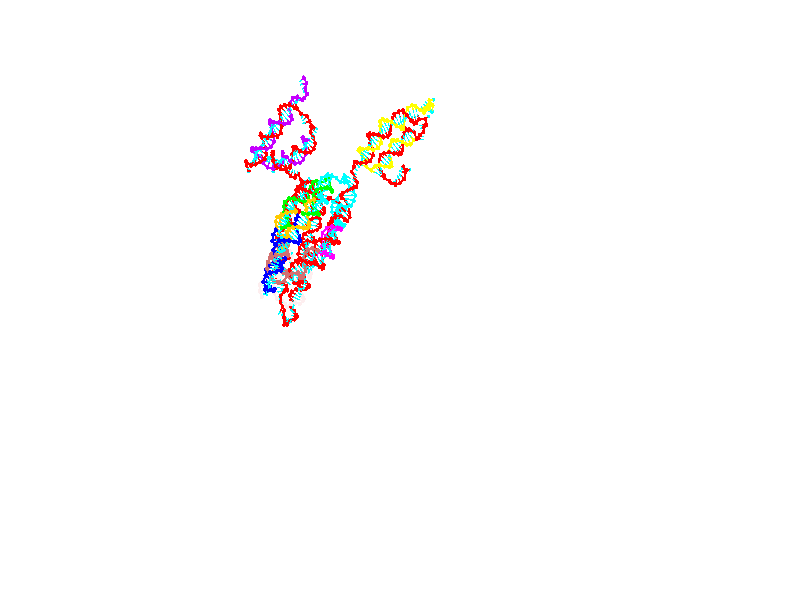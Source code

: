 // switches for output
#declare DRAW_BASES = 1; // possible values are 0, 1; only relevant for DNA ribbons
#declare DRAW_BASES_TYPE = 3; // possible values are 1, 2, 3; only relevant for DNA ribbons
#declare DRAW_FOG = 0; // set to 1 to enable fog

#include "colors.inc"

#include "transforms.inc"
background { rgb <1, 1, 1>}

#default {
   normal{
       ripples 0.25
       frequency 0.20
       turbulence 0.2
       lambda 5
   }
	finish {
		phong 0.1
		phong_size 40.
	}
}

// original window dimensions: 1024x640


// camera settings

camera {
	sky <0, 0.179814, -0.983701>
	up <0, 0.179814, -0.983701>
	right 1.6 * <1, 0, 0>
	location <25.469, 94.9851, 44.8844>
	look_at <25.469, 29.3977, 32.8955>
	direction <0, -65.5874, -11.9889>
	angle 67.0682
}


# declare cpy_camera_pos = <25.469, 94.9851, 44.8844>;
# if (DRAW_FOG = 1)
fog {
	fog_type 2
	up vnormalize(cpy_camera_pos)
	color rgbt<1,1,1,0.3>
	distance 1e-5
	fog_alt 3e-3
	fog_offset 28
}
# end


// LIGHTS

# declare lum = 6;
global_settings {
	ambient_light rgb lum * <0.05, 0.05, 0.05>
	max_trace_level 15
}# declare cpy_direct_light_amount = 0.25;
light_source
{	1000 * <-1, -1.16351, -0.803887>,
	rgb lum * cpy_direct_light_amount
	parallel
}

light_source
{	1000 * <1, 1.16351, 0.803887>,
	rgb lum * cpy_direct_light_amount
	parallel
}

// strand 0

// nucleotide -1

// particle -1
sphere {
	<4.358629, 14.690510, 14.913846> 0.250000
	pigment { color rgbt <1,0,0,0> }
	no_shadow
}
cylinder {
	<4.378362, 15.017813, 15.142939>,  <4.390202, 15.214194, 15.280395>, 0.100000
	pigment { color rgbt <1,0,0,0> }
	no_shadow
}
cylinder {
	<4.378362, 15.017813, 15.142939>,  <4.358629, 14.690510, 14.913846>, 0.100000
	pigment { color rgbt <1,0,0,0> }
	no_shadow
}

// particle -1
sphere {
	<4.378362, 15.017813, 15.142939> 0.100000
	pigment { color rgbt <1,0,0,0> }
	no_shadow
}
sphere {
	0, 1
	scale<0.080000,0.200000,0.300000>
	matrix <0.135709, 0.562620, -0.815501,
		-0.989520, 0.117955, -0.083290,
		0.049332, 0.818257, 0.572732,
		4.393161, 15.263289, 15.314758>
	pigment { color rgbt <0,1,1,0> }
	no_shadow
}
cylinder {
	<4.156645, 15.275975, 14.490026>,  <4.358629, 14.690510, 14.913846>, 0.130000
	pigment { color rgbt <1,0,0,0> }
	no_shadow
}

// nucleotide -1

// particle -1
sphere {
	<4.156645, 15.275975, 14.490026> 0.250000
	pigment { color rgbt <1,0,0,0> }
	no_shadow
}
cylinder {
	<4.352418, 15.459209, 14.786839>,  <4.469882, 15.569150, 14.964927>, 0.100000
	pigment { color rgbt <1,0,0,0> }
	no_shadow
}
cylinder {
	<4.352418, 15.459209, 14.786839>,  <4.156645, 15.275975, 14.490026>, 0.100000
	pigment { color rgbt <1,0,0,0> }
	no_shadow
}

// particle -1
sphere {
	<4.352418, 15.459209, 14.786839> 0.100000
	pigment { color rgbt <1,0,0,0> }
	no_shadow
}
sphere {
	0, 1
	scale<0.080000,0.200000,0.300000>
	matrix <0.432917, 0.611019, -0.662750,
		-0.756993, 0.645611, 0.100739,
		0.489432, 0.458086, 0.742033,
		4.499248, 15.596635, 15.009449>
	pigment { color rgbt <0,1,1,0> }
	no_shadow
}
cylinder {
	<4.253183, 16.034800, 14.277458>,  <4.156645, 15.275975, 14.490026>, 0.130000
	pigment { color rgbt <1,0,0,0> }
	no_shadow
}

// nucleotide -1

// particle -1
sphere {
	<4.253183, 16.034800, 14.277458> 0.250000
	pigment { color rgbt <1,0,0,0> }
	no_shadow
}
cylinder {
	<4.540693, 15.906975, 14.524438>,  <4.713199, 15.830279, 14.672626>, 0.100000
	pigment { color rgbt <1,0,0,0> }
	no_shadow
}
cylinder {
	<4.540693, 15.906975, 14.524438>,  <4.253183, 16.034800, 14.277458>, 0.100000
	pigment { color rgbt <1,0,0,0> }
	no_shadow
}

// particle -1
sphere {
	<4.540693, 15.906975, 14.524438> 0.100000
	pigment { color rgbt <1,0,0,0> }
	no_shadow
}
sphere {
	0, 1
	scale<0.080000,0.200000,0.300000>
	matrix <0.671118, 0.550837, -0.496164,
		-0.181558, 0.771011, 0.610392,
		0.718775, -0.319562, 0.617449,
		4.756326, 15.811106, 14.709673>
	pigment { color rgbt <0,1,1,0> }
	no_shadow
}
cylinder {
	<4.507025, 16.454775, 14.670914>,  <4.253183, 16.034800, 14.277458>, 0.130000
	pigment { color rgbt <1,0,0,0> }
	no_shadow
}

// nucleotide -1

// particle -1
sphere {
	<4.507025, 16.454775, 14.670914> 0.250000
	pigment { color rgbt <1,0,0,0> }
	no_shadow
}
cylinder {
	<4.801460, 16.196482, 14.589720>,  <4.978122, 16.041506, 14.541003>, 0.100000
	pigment { color rgbt <1,0,0,0> }
	no_shadow
}
cylinder {
	<4.801460, 16.196482, 14.589720>,  <4.507025, 16.454775, 14.670914>, 0.100000
	pigment { color rgbt <1,0,0,0> }
	no_shadow
}

// particle -1
sphere {
	<4.801460, 16.196482, 14.589720> 0.100000
	pigment { color rgbt <1,0,0,0> }
	no_shadow
}
sphere {
	0, 1
	scale<0.080000,0.200000,0.300000>
	matrix <0.506673, 0.724481, -0.467343,
		0.448837, 0.241158, 0.860458,
		0.736089, -0.645732, -0.202986,
		5.022287, 16.002762, 14.528824>
	pigment { color rgbt <0,1,1,0> }
	no_shadow
}
cylinder {
	<5.115483, 16.625252, 14.996526>,  <4.507025, 16.454775, 14.670914>, 0.130000
	pigment { color rgbt <1,0,0,0> }
	no_shadow
}

// nucleotide -1

// particle -1
sphere {
	<5.115483, 16.625252, 14.996526> 0.250000
	pigment { color rgbt <1,0,0,0> }
	no_shadow
}
cylinder {
	<5.239650, 16.434019, 14.667873>,  <5.314151, 16.319279, 14.470682>, 0.100000
	pigment { color rgbt <1,0,0,0> }
	no_shadow
}
cylinder {
	<5.239650, 16.434019, 14.667873>,  <5.115483, 16.625252, 14.996526>, 0.100000
	pigment { color rgbt <1,0,0,0> }
	no_shadow
}

// particle -1
sphere {
	<5.239650, 16.434019, 14.667873> 0.100000
	pigment { color rgbt <1,0,0,0> }
	no_shadow
}
sphere {
	0, 1
	scale<0.080000,0.200000,0.300000>
	matrix <0.540776, 0.799655, -0.260984,
		0.781793, -0.363304, 0.506763,
		0.310419, -0.478081, -0.821631,
		5.332776, 16.290594, 14.421384>
	pigment { color rgbt <0,1,1,0> }
	no_shadow
}
cylinder {
	<5.812222, 16.856838, 14.952979>,  <5.115483, 16.625252, 14.996526>, 0.130000
	pigment { color rgbt <1,0,0,0> }
	no_shadow
}

// nucleotide -1

// particle -1
sphere {
	<5.812222, 16.856838, 14.952979> 0.250000
	pigment { color rgbt <1,0,0,0> }
	no_shadow
}
cylinder {
	<5.721655, 16.702307, 14.595324>,  <5.667315, 16.609587, 14.380731>, 0.100000
	pigment { color rgbt <1,0,0,0> }
	no_shadow
}
cylinder {
	<5.721655, 16.702307, 14.595324>,  <5.812222, 16.856838, 14.952979>, 0.100000
	pigment { color rgbt <1,0,0,0> }
	no_shadow
}

// particle -1
sphere {
	<5.721655, 16.702307, 14.595324> 0.100000
	pigment { color rgbt <1,0,0,0> }
	no_shadow
}
sphere {
	0, 1
	scale<0.080000,0.200000,0.300000>
	matrix <0.613929, 0.656073, -0.438930,
		0.756193, -0.648318, 0.088634,
		-0.226416, -0.386331, -0.894139,
		5.653730, 16.586407, 14.327082>
	pigment { color rgbt <0,1,1,0> }
	no_shadow
}
cylinder {
	<6.431345, 16.964720, 14.675015>,  <5.812222, 16.856838, 14.952979>, 0.130000
	pigment { color rgbt <1,0,0,0> }
	no_shadow
}

// nucleotide -1

// particle -1
sphere {
	<6.431345, 16.964720, 14.675015> 0.250000
	pigment { color rgbt <1,0,0,0> }
	no_shadow
}
cylinder {
	<6.223112, 16.863289, 14.348901>,  <6.098171, 16.802431, 14.153233>, 0.100000
	pigment { color rgbt <1,0,0,0> }
	no_shadow
}
cylinder {
	<6.223112, 16.863289, 14.348901>,  <6.431345, 16.964720, 14.675015>, 0.100000
	pigment { color rgbt <1,0,0,0> }
	no_shadow
}

// particle -1
sphere {
	<6.223112, 16.863289, 14.348901> 0.100000
	pigment { color rgbt <1,0,0,0> }
	no_shadow
}
sphere {
	0, 1
	scale<0.080000,0.200000,0.300000>
	matrix <0.615349, 0.550529, -0.564148,
		0.591892, -0.795372, -0.130561,
		-0.520586, -0.253574, -0.815286,
		6.066936, 16.787216, 14.104315>
	pigment { color rgbt <0,1,1,0> }
	no_shadow
}
cylinder {
	<6.992337, 16.783754, 14.245840>,  <6.431345, 16.964720, 14.675015>, 0.130000
	pigment { color rgbt <1,0,0,0> }
	no_shadow
}

// nucleotide -1

// particle -1
sphere {
	<6.992337, 16.783754, 14.245840> 0.250000
	pigment { color rgbt <1,0,0,0> }
	no_shadow
}
cylinder {
	<6.664228, 16.877951, 14.037341>,  <6.467363, 16.934469, 13.912242>, 0.100000
	pigment { color rgbt <1,0,0,0> }
	no_shadow
}
cylinder {
	<6.664228, 16.877951, 14.037341>,  <6.992337, 16.783754, 14.245840>, 0.100000
	pigment { color rgbt <1,0,0,0> }
	no_shadow
}

// particle -1
sphere {
	<6.664228, 16.877951, 14.037341> 0.100000
	pigment { color rgbt <1,0,0,0> }
	no_shadow
}
sphere {
	0, 1
	scale<0.080000,0.200000,0.300000>
	matrix <0.548311, 0.583161, -0.599399,
		0.162818, -0.777475, -0.607472,
		-0.820271, 0.235490, -0.521247,
		6.418147, 16.948597, 13.880967>
	pigment { color rgbt <0,1,1,0> }
	no_shadow
}
cylinder {
	<7.182550, 16.730377, 13.647051>,  <6.992337, 16.783754, 14.245840>, 0.130000
	pigment { color rgbt <1,0,0,0> }
	no_shadow
}

// nucleotide -1

// particle -1
sphere {
	<7.182550, 16.730377, 13.647051> 0.250000
	pigment { color rgbt <1,0,0,0> }
	no_shadow
}
cylinder {
	<6.863536, 16.961601, 13.578019>,  <6.672127, 17.100336, 13.536600>, 0.100000
	pigment { color rgbt <1,0,0,0> }
	no_shadow
}
cylinder {
	<6.863536, 16.961601, 13.578019>,  <7.182550, 16.730377, 13.647051>, 0.100000
	pigment { color rgbt <1,0,0,0> }
	no_shadow
}

// particle -1
sphere {
	<6.863536, 16.961601, 13.578019> 0.100000
	pigment { color rgbt <1,0,0,0> }
	no_shadow
}
sphere {
	0, 1
	scale<0.080000,0.200000,0.300000>
	matrix <0.533928, 0.543201, -0.647961,
		-0.280815, -0.608917, -0.741864,
		-0.797536, 0.578060, -0.172579,
		6.624275, 17.135019, 13.526245>
	pigment { color rgbt <0,1,1,0> }
	no_shadow
}
cylinder {
	<7.155027, 16.731888, 12.976961>,  <7.182550, 16.730377, 13.647051>, 0.130000
	pigment { color rgbt <1,0,0,0> }
	no_shadow
}

// nucleotide -1

// particle -1
sphere {
	<7.155027, 16.731888, 12.976961> 0.250000
	pigment { color rgbt <1,0,0,0> }
	no_shadow
}
cylinder {
	<6.944186, 17.050735, 13.094787>,  <6.817682, 17.242044, 13.165483>, 0.100000
	pigment { color rgbt <1,0,0,0> }
	no_shadow
}
cylinder {
	<6.944186, 17.050735, 13.094787>,  <7.155027, 16.731888, 12.976961>, 0.100000
	pigment { color rgbt <1,0,0,0> }
	no_shadow
}

// particle -1
sphere {
	<6.944186, 17.050735, 13.094787> 0.100000
	pigment { color rgbt <1,0,0,0> }
	no_shadow
}
sphere {
	0, 1
	scale<0.080000,0.200000,0.300000>
	matrix <0.413003, 0.543227, -0.730981,
		-0.742693, -0.263645, -0.615548,
		-0.527102, 0.797117, 0.294565,
		6.786056, 17.289871, 13.183156>
	pigment { color rgbt <0,1,1,0> }
	no_shadow
}
cylinder {
	<6.779302, 16.992926, 12.427303>,  <7.155027, 16.731888, 12.976961>, 0.130000
	pigment { color rgbt <1,0,0,0> }
	no_shadow
}

// nucleotide -1

// particle -1
sphere {
	<6.779302, 16.992926, 12.427303> 0.250000
	pigment { color rgbt <1,0,0,0> }
	no_shadow
}
cylinder {
	<6.798000, 17.304855, 12.677004>,  <6.809218, 17.492014, 12.826824>, 0.100000
	pigment { color rgbt <1,0,0,0> }
	no_shadow
}
cylinder {
	<6.798000, 17.304855, 12.677004>,  <6.779302, 16.992926, 12.427303>, 0.100000
	pigment { color rgbt <1,0,0,0> }
	no_shadow
}

// particle -1
sphere {
	<6.798000, 17.304855, 12.677004> 0.100000
	pigment { color rgbt <1,0,0,0> }
	no_shadow
}
sphere {
	0, 1
	scale<0.080000,0.200000,0.300000>
	matrix <0.376055, 0.565220, -0.734240,
		-0.925418, 0.269075, -0.266835,
		0.046745, 0.779823, 0.624252,
		6.812023, 17.538803, 12.864280>
	pigment { color rgbt <0,1,1,0> }
	no_shadow
}
cylinder {
	<6.691542, 17.604445, 12.006546>,  <6.779302, 16.992926, 12.427303>, 0.130000
	pigment { color rgbt <1,0,0,0> }
	no_shadow
}

// nucleotide -1

// particle -1
sphere {
	<6.691542, 17.604445, 12.006546> 0.250000
	pigment { color rgbt <1,0,0,0> }
	no_shadow
}
cylinder {
	<6.832106, 17.749346, 12.351865>,  <6.916445, 17.836287, 12.559056>, 0.100000
	pigment { color rgbt <1,0,0,0> }
	no_shadow
}
cylinder {
	<6.832106, 17.749346, 12.351865>,  <6.691542, 17.604445, 12.006546>, 0.100000
	pigment { color rgbt <1,0,0,0> }
	no_shadow
}

// particle -1
sphere {
	<6.832106, 17.749346, 12.351865> 0.100000
	pigment { color rgbt <1,0,0,0> }
	no_shadow
}
sphere {
	0, 1
	scale<0.080000,0.200000,0.300000>
	matrix <0.483750, 0.719217, -0.498710,
		-0.801558, 0.592873, 0.077501,
		0.351412, 0.362254, 0.863297,
		6.937530, 17.858023, 12.610854>
	pigment { color rgbt <0,1,1,0> }
	no_shadow
}
cylinder {
	<6.705324, 18.352655, 11.903380>,  <6.691542, 17.604445, 12.006546>, 0.130000
	pigment { color rgbt <1,0,0,0> }
	no_shadow
}

// nucleotide -1

// particle -1
sphere {
	<6.705324, 18.352655, 11.903380> 0.250000
	pigment { color rgbt <1,0,0,0> }
	no_shadow
}
cylinder {
	<6.969253, 18.260805, 12.189570>,  <7.127611, 18.205694, 12.361284>, 0.100000
	pigment { color rgbt <1,0,0,0> }
	no_shadow
}
cylinder {
	<6.969253, 18.260805, 12.189570>,  <6.705324, 18.352655, 11.903380>, 0.100000
	pigment { color rgbt <1,0,0,0> }
	no_shadow
}

// particle -1
sphere {
	<6.969253, 18.260805, 12.189570> 0.100000
	pigment { color rgbt <1,0,0,0> }
	no_shadow
}
sphere {
	0, 1
	scale<0.080000,0.200000,0.300000>
	matrix <0.615717, 0.711016, -0.339630,
		-0.430727, 0.664626, 0.610529,
		0.659823, -0.229625, 0.715476,
		7.167200, 18.191917, 12.404213>
	pigment { color rgbt <0,1,1,0> }
	no_shadow
}
cylinder {
	<6.814793, 18.955713, 12.333171>,  <6.705324, 18.352655, 11.903380>, 0.130000
	pigment { color rgbt <1,0,0,0> }
	no_shadow
}

// nucleotide -1

// particle -1
sphere {
	<6.814793, 18.955713, 12.333171> 0.250000
	pigment { color rgbt <1,0,0,0> }
	no_shadow
}
cylinder {
	<7.148935, 18.739250, 12.371807>,  <7.349421, 18.609373, 12.394989>, 0.100000
	pigment { color rgbt <1,0,0,0> }
	no_shadow
}
cylinder {
	<7.148935, 18.739250, 12.371807>,  <6.814793, 18.955713, 12.333171>, 0.100000
	pigment { color rgbt <1,0,0,0> }
	no_shadow
}

// particle -1
sphere {
	<7.148935, 18.739250, 12.371807> 0.100000
	pigment { color rgbt <1,0,0,0> }
	no_shadow
}
sphere {
	0, 1
	scale<0.080000,0.200000,0.300000>
	matrix <0.537709, 0.767891, -0.348155,
		0.114236, 0.342771, 0.932448,
		0.835355, -0.541158, 0.096590,
		7.399542, 18.576902, 12.400784>
	pigment { color rgbt <0,1,1,0> }
	no_shadow
}
cylinder {
	<7.165635, 19.452341, 12.641719>,  <6.814793, 18.955713, 12.333171>, 0.130000
	pigment { color rgbt <1,0,0,0> }
	no_shadow
}

// nucleotide -1

// particle -1
sphere {
	<7.165635, 19.452341, 12.641719> 0.250000
	pigment { color rgbt <1,0,0,0> }
	no_shadow
}
cylinder {
	<7.410847, 19.170498, 12.498768>,  <7.557974, 19.001392, 12.412997>, 0.100000
	pigment { color rgbt <1,0,0,0> }
	no_shadow
}
cylinder {
	<7.410847, 19.170498, 12.498768>,  <7.165635, 19.452341, 12.641719>, 0.100000
	pigment { color rgbt <1,0,0,0> }
	no_shadow
}

// particle -1
sphere {
	<7.410847, 19.170498, 12.498768> 0.100000
	pigment { color rgbt <1,0,0,0> }
	no_shadow
}
sphere {
	0, 1
	scale<0.080000,0.200000,0.300000>
	matrix <0.638851, 0.708223, -0.300483,
		0.464827, -0.044106, 0.884302,
		0.613030, -0.704610, -0.357378,
		7.594756, 18.959114, 12.391554>
	pigment { color rgbt <0,1,1,0> }
	no_shadow
}
cylinder {
	<7.925586, 19.661312, 12.929148>,  <7.165635, 19.452341, 12.641719>, 0.130000
	pigment { color rgbt <1,0,0,0> }
	no_shadow
}

// nucleotide -1

// particle -1
sphere {
	<7.925586, 19.661312, 12.929148> 0.250000
	pigment { color rgbt <1,0,0,0> }
	no_shadow
}
cylinder {
	<7.976874, 19.443977, 12.597281>,  <8.007648, 19.313576, 12.398162>, 0.100000
	pigment { color rgbt <1,0,0,0> }
	no_shadow
}
cylinder {
	<7.976874, 19.443977, 12.597281>,  <7.925586, 19.661312, 12.929148>, 0.100000
	pigment { color rgbt <1,0,0,0> }
	no_shadow
}

// particle -1
sphere {
	<7.976874, 19.443977, 12.597281> 0.100000
	pigment { color rgbt <1,0,0,0> }
	no_shadow
}
sphere {
	0, 1
	scale<0.080000,0.200000,0.300000>
	matrix <0.810345, 0.539690, -0.228201,
		0.571752, -0.643055, 0.509490,
		0.128221, -0.543337, -0.829665,
		8.015341, 19.280975, 12.348382>
	pigment { color rgbt <0,1,1,0> }
	no_shadow
}
cylinder {
	<8.634282, 19.802717, 12.762959>,  <7.925586, 19.661312, 12.929148>, 0.130000
	pigment { color rgbt <1,0,0,0> }
	no_shadow
}

// nucleotide -1

// particle -1
sphere {
	<8.634282, 19.802717, 12.762959> 0.250000
	pigment { color rgbt <1,0,0,0> }
	no_shadow
}
cylinder {
	<8.512291, 19.620420, 12.428466>,  <8.439096, 19.511042, 12.227770>, 0.100000
	pigment { color rgbt <1,0,0,0> }
	no_shadow
}
cylinder {
	<8.512291, 19.620420, 12.428466>,  <8.634282, 19.802717, 12.762959>, 0.100000
	pigment { color rgbt <1,0,0,0> }
	no_shadow
}

// particle -1
sphere {
	<8.512291, 19.620420, 12.428466> 0.100000
	pigment { color rgbt <1,0,0,0> }
	no_shadow
}
sphere {
	0, 1
	scale<0.080000,0.200000,0.300000>
	matrix <0.812350, 0.333803, -0.478187,
		0.497068, -0.825150, 0.268421,
		-0.304977, -0.455743, -0.836234,
		8.420797, 19.483698, 12.177596>
	pigment { color rgbt <0,1,1,0> }
	no_shadow
}
cylinder {
	<9.168408, 19.237066, 12.618650>,  <8.634282, 19.802717, 12.762959>, 0.130000
	pigment { color rgbt <1,0,0,0> }
	no_shadow
}

// nucleotide -1

// particle -1
sphere {
	<9.168408, 19.237066, 12.618650> 0.250000
	pigment { color rgbt <1,0,0,0> }
	no_shadow
}
cylinder {
	<8.973866, 19.354710, 12.289540>,  <8.857141, 19.425297, 12.092074>, 0.100000
	pigment { color rgbt <1,0,0,0> }
	no_shadow
}
cylinder {
	<8.973866, 19.354710, 12.289540>,  <9.168408, 19.237066, 12.618650>, 0.100000
	pigment { color rgbt <1,0,0,0> }
	no_shadow
}

// particle -1
sphere {
	<8.973866, 19.354710, 12.289540> 0.100000
	pigment { color rgbt <1,0,0,0> }
	no_shadow
}
sphere {
	0, 1
	scale<0.080000,0.200000,0.300000>
	matrix <0.873691, 0.175635, -0.453670,
		0.011079, -0.939496, -0.342382,
		-0.486355, 0.294110, -0.822775,
		8.827960, 19.442942, 12.042707>
	pigment { color rgbt <0,1,1,0> }
	no_shadow
}
cylinder {
	<9.576386, 19.029385, 12.117372>,  <9.168408, 19.237066, 12.618650>, 0.130000
	pigment { color rgbt <1,0,0,0> }
	no_shadow
}

// nucleotide -1

// particle -1
sphere {
	<9.576386, 19.029385, 12.117372> 0.250000
	pigment { color rgbt <1,0,0,0> }
	no_shadow
}
cylinder {
	<9.354180, 19.310152, 11.939063>,  <9.220857, 19.478613, 11.832078>, 0.100000
	pigment { color rgbt <1,0,0,0> }
	no_shadow
}
cylinder {
	<9.354180, 19.310152, 11.939063>,  <9.576386, 19.029385, 12.117372>, 0.100000
	pigment { color rgbt <1,0,0,0> }
	no_shadow
}

// particle -1
sphere {
	<9.354180, 19.310152, 11.939063> 0.100000
	pigment { color rgbt <1,0,0,0> }
	no_shadow
}
sphere {
	0, 1
	scale<0.080000,0.200000,0.300000>
	matrix <0.789899, 0.278012, -0.546598,
		-0.259739, -0.655757, -0.708885,
		-0.555514, 0.701920, -0.445771,
		9.187526, 19.520729, 11.805332>
	pigment { color rgbt <0,1,1,0> }
	no_shadow
}
cylinder {
	<9.622251, 18.980818, 11.332435>,  <9.576386, 19.029385, 12.117372>, 0.130000
	pigment { color rgbt <1,0,0,0> }
	no_shadow
}

// nucleotide -1

// particle -1
sphere {
	<9.622251, 18.980818, 11.332435> 0.250000
	pigment { color rgbt <1,0,0,0> }
	no_shadow
}
cylinder {
	<9.481444, 19.353863, 11.364242>,  <9.396960, 19.577690, 11.383326>, 0.100000
	pigment { color rgbt <1,0,0,0> }
	no_shadow
}
cylinder {
	<9.481444, 19.353863, 11.364242>,  <9.622251, 18.980818, 11.332435>, 0.100000
	pigment { color rgbt <1,0,0,0> }
	no_shadow
}

// particle -1
sphere {
	<9.481444, 19.353863, 11.364242> 0.100000
	pigment { color rgbt <1,0,0,0> }
	no_shadow
}
sphere {
	0, 1
	scale<0.080000,0.200000,0.300000>
	matrix <0.648492, 0.304269, -0.697766,
		-0.674939, -0.194058, -0.711898,
		-0.352016, 0.932610, 0.079518,
		9.375839, 19.633646, 11.388097>
	pigment { color rgbt <0,1,1,0> }
	no_shadow
}
cylinder {
	<9.478086, 19.154648, 10.630120>,  <9.622251, 18.980818, 11.332435>, 0.130000
	pigment { color rgbt <1,0,0,0> }
	no_shadow
}

// nucleotide -1

// particle -1
sphere {
	<9.478086, 19.154648, 10.630120> 0.250000
	pigment { color rgbt <1,0,0,0> }
	no_shadow
}
cylinder {
	<9.519807, 19.500597, 10.826533>,  <9.544840, 19.708166, 10.944382>, 0.100000
	pigment { color rgbt <1,0,0,0> }
	no_shadow
}
cylinder {
	<9.519807, 19.500597, 10.826533>,  <9.478086, 19.154648, 10.630120>, 0.100000
	pigment { color rgbt <1,0,0,0> }
	no_shadow
}

// particle -1
sphere {
	<9.519807, 19.500597, 10.826533> 0.100000
	pigment { color rgbt <1,0,0,0> }
	no_shadow
}
sphere {
	0, 1
	scale<0.080000,0.200000,0.300000>
	matrix <0.532130, 0.368580, -0.762225,
		-0.840214, 0.340795, -0.421782,
		0.104302, 0.864874, 0.491033,
		9.551098, 19.760059, 10.973844>
	pigment { color rgbt <0,1,1,0> }
	no_shadow
}
cylinder {
	<9.500513, 19.617798, 10.151187>,  <9.478086, 19.154648, 10.630120>, 0.130000
	pigment { color rgbt <1,0,0,0> }
	no_shadow
}

// nucleotide -1

// particle -1
sphere {
	<9.500513, 19.617798, 10.151187> 0.250000
	pigment { color rgbt <1,0,0,0> }
	no_shadow
}
cylinder {
	<9.649218, 19.831367, 10.454955>,  <9.738441, 19.959509, 10.637217>, 0.100000
	pigment { color rgbt <1,0,0,0> }
	no_shadow
}
cylinder {
	<9.649218, 19.831367, 10.454955>,  <9.500513, 19.617798, 10.151187>, 0.100000
	pigment { color rgbt <1,0,0,0> }
	no_shadow
}

// particle -1
sphere {
	<9.649218, 19.831367, 10.454955> 0.100000
	pigment { color rgbt <1,0,0,0> }
	no_shadow
}
sphere {
	0, 1
	scale<0.080000,0.200000,0.300000>
	matrix <0.582852, 0.502472, -0.638596,
		-0.722549, 0.680035, -0.124399,
		0.371761, 0.533923, 0.759421,
		9.760746, 19.991545, 10.682781>
	pigment { color rgbt <0,1,1,0> }
	no_shadow
}
cylinder {
	<9.471117, 20.347549, 9.973729>,  <9.500513, 19.617798, 10.151187>, 0.130000
	pigment { color rgbt <1,0,0,0> }
	no_shadow
}

// nucleotide -1

// particle -1
sphere {
	<9.471117, 20.347549, 9.973729> 0.250000
	pigment { color rgbt <1,0,0,0> }
	no_shadow
}
cylinder {
	<9.760659, 20.318043, 10.248128>,  <9.934384, 20.300339, 10.412767>, 0.100000
	pigment { color rgbt <1,0,0,0> }
	no_shadow
}
cylinder {
	<9.760659, 20.318043, 10.248128>,  <9.471117, 20.347549, 9.973729>, 0.100000
	pigment { color rgbt <1,0,0,0> }
	no_shadow
}

// particle -1
sphere {
	<9.760659, 20.318043, 10.248128> 0.100000
	pigment { color rgbt <1,0,0,0> }
	no_shadow
}
sphere {
	0, 1
	scale<0.080000,0.200000,0.300000>
	matrix <0.583406, 0.596237, -0.551488,
		-0.368336, 0.799413, 0.474624,
		0.723854, -0.073765, 0.685998,
		9.977816, 20.295914, 10.453927>
	pigment { color rgbt <0,1,1,0> }
	no_shadow
}
cylinder {
	<9.823463, 20.925447, 9.867692>,  <9.471117, 20.347549, 9.973729>, 0.130000
	pigment { color rgbt <1,0,0,0> }
	no_shadow
}

// nucleotide -1

// particle -1
sphere {
	<9.823463, 20.925447, 9.867692> 0.250000
	pigment { color rgbt <1,0,0,0> }
	no_shadow
}
cylinder {
	<10.082854, 20.710625, 10.083488>,  <10.238489, 20.581732, 10.212966>, 0.100000
	pigment { color rgbt <1,0,0,0> }
	no_shadow
}
cylinder {
	<10.082854, 20.710625, 10.083488>,  <9.823463, 20.925447, 9.867692>, 0.100000
	pigment { color rgbt <1,0,0,0> }
	no_shadow
}

// particle -1
sphere {
	<10.082854, 20.710625, 10.083488> 0.100000
	pigment { color rgbt <1,0,0,0> }
	no_shadow
}
sphere {
	0, 1
	scale<0.080000,0.200000,0.300000>
	matrix <0.751821, 0.340738, -0.564502,
		0.119344, 0.771667, 0.624730,
		0.648477, -0.537055, 0.539490,
		10.277397, 20.549509, 10.245336>
	pigment { color rgbt <0,1,1,0> }
	no_shadow
}
cylinder {
	<10.410735, 21.291275, 9.856664>,  <9.823463, 20.925447, 9.867692>, 0.130000
	pigment { color rgbt <1,0,0,0> }
	no_shadow
}

// nucleotide -1

// particle -1
sphere {
	<10.410735, 21.291275, 9.856664> 0.250000
	pigment { color rgbt <1,0,0,0> }
	no_shadow
}
cylinder {
	<10.531346, 20.917025, 9.930075>,  <10.603713, 20.692474, 9.974121>, 0.100000
	pigment { color rgbt <1,0,0,0> }
	no_shadow
}
cylinder {
	<10.531346, 20.917025, 9.930075>,  <10.410735, 21.291275, 9.856664>, 0.100000
	pigment { color rgbt <1,0,0,0> }
	no_shadow
}

// particle -1
sphere {
	<10.531346, 20.917025, 9.930075> 0.100000
	pigment { color rgbt <1,0,0,0> }
	no_shadow
}
sphere {
	0, 1
	scale<0.080000,0.200000,0.300000>
	matrix <0.721460, 0.098048, -0.685480,
		0.623359, 0.339100, 0.704581,
		0.301529, -0.935627, 0.183528,
		10.621805, 20.636337, 9.985133>
	pigment { color rgbt <0,1,1,0> }
	no_shadow
}
cylinder {
	<11.044989, 21.428129, 9.874516>,  <10.410735, 21.291275, 9.856664>, 0.130000
	pigment { color rgbt <1,0,0,0> }
	no_shadow
}

// nucleotide -1

// particle -1
sphere {
	<11.044989, 21.428129, 9.874516> 0.250000
	pigment { color rgbt <1,0,0,0> }
	no_shadow
}
cylinder {
	<11.034518, 21.033186, 9.811987>,  <11.028236, 20.796219, 9.774469>, 0.100000
	pigment { color rgbt <1,0,0,0> }
	no_shadow
}
cylinder {
	<11.034518, 21.033186, 9.811987>,  <11.044989, 21.428129, 9.874516>, 0.100000
	pigment { color rgbt <1,0,0,0> }
	no_shadow
}

// particle -1
sphere {
	<11.034518, 21.033186, 9.811987> 0.100000
	pigment { color rgbt <1,0,0,0> }
	no_shadow
}
sphere {
	0, 1
	scale<0.080000,0.200000,0.300000>
	matrix <0.839489, 0.063190, -0.539690,
		0.542745, -0.145357, 0.827223,
		-0.026175, -0.987359, -0.156321,
		11.026666, 20.736979, 9.765091>
	pigment { color rgbt <0,1,1,0> }
	no_shadow
}
cylinder {
	<11.665726, 21.077358, 10.101839>,  <11.044989, 21.428129, 9.874516>, 0.130000
	pigment { color rgbt <1,0,0,0> }
	no_shadow
}

// nucleotide -1

// particle -1
sphere {
	<11.665726, 21.077358, 10.101839> 0.250000
	pigment { color rgbt <1,0,0,0> }
	no_shadow
}
cylinder {
	<11.500799, 20.906731, 9.779836>,  <11.401843, 20.804354, 9.586634>, 0.100000
	pigment { color rgbt <1,0,0,0> }
	no_shadow
}
cylinder {
	<11.500799, 20.906731, 9.779836>,  <11.665726, 21.077358, 10.101839>, 0.100000
	pigment { color rgbt <1,0,0,0> }
	no_shadow
}

// particle -1
sphere {
	<11.500799, 20.906731, 9.779836> 0.100000
	pigment { color rgbt <1,0,0,0> }
	no_shadow
}
sphere {
	0, 1
	scale<0.080000,0.200000,0.300000>
	matrix <0.906806, -0.107056, -0.407728,
		0.087743, -0.898098, 0.430954,
		-0.412315, -0.426567, -0.805007,
		11.377105, 20.778761, 9.538334>
	pigment { color rgbt <0,1,1,0> }
	no_shadow
}
cylinder {
	<11.857704, 20.384052, 9.841350>,  <11.665726, 21.077358, 10.101839>, 0.130000
	pigment { color rgbt <1,0,0,0> }
	no_shadow
}

// nucleotide -1

// particle -1
sphere {
	<11.857704, 20.384052, 9.841350> 0.250000
	pigment { color rgbt <1,0,0,0> }
	no_shadow
}
cylinder {
	<11.787481, 20.615801, 9.522977>,  <11.745348, 20.754850, 9.331953>, 0.100000
	pigment { color rgbt <1,0,0,0> }
	no_shadow
}
cylinder {
	<11.787481, 20.615801, 9.522977>,  <11.857704, 20.384052, 9.841350>, 0.100000
	pigment { color rgbt <1,0,0,0> }
	no_shadow
}

// particle -1
sphere {
	<11.787481, 20.615801, 9.522977> 0.100000
	pigment { color rgbt <1,0,0,0> }
	no_shadow
}
sphere {
	0, 1
	scale<0.080000,0.200000,0.300000>
	matrix <0.874970, -0.278742, -0.395891,
		-0.451228, -0.765917, -0.458000,
		-0.175556, 0.579373, -0.795931,
		11.734815, 20.789612, 9.284198>
	pigment { color rgbt <0,1,1,0> }
	no_shadow
}
cylinder {
	<12.390930, 20.108858, 10.340324>,  <11.857704, 20.384052, 9.841350>, 0.130000
	pigment { color rgbt <1,0,0,0> }
	no_shadow
}

// nucleotide -1

// particle -1
sphere {
	<12.390930, 20.108858, 10.340324> 0.250000
	pigment { color rgbt <1,0,0,0> }
	no_shadow
}
cylinder {
	<12.477680, 20.348457, 10.648653>,  <12.529731, 20.492216, 10.833651>, 0.100000
	pigment { color rgbt <1,0,0,0> }
	no_shadow
}
cylinder {
	<12.477680, 20.348457, 10.648653>,  <12.390930, 20.108858, 10.340324>, 0.100000
	pigment { color rgbt <1,0,0,0> }
	no_shadow
}

// particle -1
sphere {
	<12.477680, 20.348457, 10.648653> 0.100000
	pigment { color rgbt <1,0,0,0> }
	no_shadow
}
sphere {
	0, 1
	scale<0.080000,0.200000,0.300000>
	matrix <0.631219, -0.688384, 0.357338,
		0.744666, 0.409060, -0.527392,
		0.216876, 0.598997, 0.770823,
		12.542743, 20.528156, 10.879900>
	pigment { color rgbt <0,1,1,0> }
	no_shadow
}
cylinder {
	<13.172016, 19.963808, 10.533828>,  <12.390930, 20.108858, 10.340324>, 0.130000
	pigment { color rgbt <1,0,0,0> }
	no_shadow
}

// nucleotide -1

// particle -1
sphere {
	<13.172016, 19.963808, 10.533828> 0.250000
	pigment { color rgbt <1,0,0,0> }
	no_shadow
}
cylinder {
	<12.949310, 20.105324, 10.834453>,  <12.815687, 20.190233, 11.014828>, 0.100000
	pigment { color rgbt <1,0,0,0> }
	no_shadow
}
cylinder {
	<12.949310, 20.105324, 10.834453>,  <13.172016, 19.963808, 10.533828>, 0.100000
	pigment { color rgbt <1,0,0,0> }
	no_shadow
}

// particle -1
sphere {
	<12.949310, 20.105324, 10.834453> 0.100000
	pigment { color rgbt <1,0,0,0> }
	no_shadow
}
sphere {
	0, 1
	scale<0.080000,0.200000,0.300000>
	matrix <0.382145, -0.694247, 0.609907,
		0.737550, 0.626780, 0.251332,
		-0.556764, 0.353792, 0.751562,
		12.782281, 20.211462, 11.059921>
	pigment { color rgbt <0,1,1,0> }
	no_shadow
}
cylinder {
	<13.526168, 20.042669, 11.197236>,  <13.172016, 19.963808, 10.533828>, 0.130000
	pigment { color rgbt <1,0,0,0> }
	no_shadow
}

// nucleotide -1

// particle -1
sphere {
	<13.526168, 20.042669, 11.197236> 0.250000
	pigment { color rgbt <1,0,0,0> }
	no_shadow
}
cylinder {
	<13.135357, 20.004375, 11.273398>,  <12.900870, 19.981400, 11.319096>, 0.100000
	pigment { color rgbt <1,0,0,0> }
	no_shadow
}
cylinder {
	<13.135357, 20.004375, 11.273398>,  <13.526168, 20.042669, 11.197236>, 0.100000
	pigment { color rgbt <1,0,0,0> }
	no_shadow
}

// particle -1
sphere {
	<13.135357, 20.004375, 11.273398> 0.100000
	pigment { color rgbt <1,0,0,0> }
	no_shadow
}
sphere {
	0, 1
	scale<0.080000,0.200000,0.300000>
	matrix <0.205285, -0.662742, 0.720160,
		0.057246, 0.742703, 0.667169,
		-0.977027, -0.095733, 0.190405,
		12.842249, 19.975655, 11.330520>
	pigment { color rgbt <0,1,1,0> }
	no_shadow
}
cylinder {
	<13.893862, 19.666168, 11.631618>,  <13.526168, 20.042669, 11.197236>, 0.130000
	pigment { color rgbt <1,0,0,0> }
	no_shadow
}

// nucleotide -1

// particle -1
sphere {
	<13.893862, 19.666168, 11.631618> 0.250000
	pigment { color rgbt <1,0,0,0> }
	no_shadow
}
cylinder {
	<14.121246, 19.337353, 11.618346>,  <14.257677, 19.140062, 11.610383>, 0.100000
	pigment { color rgbt <1,0,0,0> }
	no_shadow
}
cylinder {
	<14.121246, 19.337353, 11.618346>,  <13.893862, 19.666168, 11.631618>, 0.100000
	pigment { color rgbt <1,0,0,0> }
	no_shadow
}

// particle -1
sphere {
	<14.121246, 19.337353, 11.618346> 0.100000
	pigment { color rgbt <1,0,0,0> }
	no_shadow
}
sphere {
	0, 1
	scale<0.080000,0.200000,0.300000>
	matrix <-0.721462, -0.517480, 0.460117,
		-0.395404, -0.237621, -0.887238,
		0.568462, -0.822040, -0.033179,
		14.291785, 19.090740, 11.608393>
	pigment { color rgbt <0,1,1,0> }
	no_shadow
}
cylinder {
	<13.574633, 19.060320, 11.356183>,  <13.893862, 19.666168, 11.631618>, 0.130000
	pigment { color rgbt <1,0,0,0> }
	no_shadow
}

// nucleotide -1

// particle -1
sphere {
	<13.574633, 19.060320, 11.356183> 0.250000
	pigment { color rgbt <1,0,0,0> }
	no_shadow
}
cylinder {
	<13.861332, 18.992765, 11.626812>,  <14.033352, 18.952232, 11.789189>, 0.100000
	pigment { color rgbt <1,0,0,0> }
	no_shadow
}
cylinder {
	<13.861332, 18.992765, 11.626812>,  <13.574633, 19.060320, 11.356183>, 0.100000
	pigment { color rgbt <1,0,0,0> }
	no_shadow
}

// particle -1
sphere {
	<13.861332, 18.992765, 11.626812> 0.100000
	pigment { color rgbt <1,0,0,0> }
	no_shadow
}
sphere {
	0, 1
	scale<0.080000,0.200000,0.300000>
	matrix <-0.689620, -0.315569, 0.651798,
		0.103425, -0.933752, -0.342651,
		0.716749, -0.168887, 0.676572,
		14.076357, 18.942099, 11.829783>
	pigment { color rgbt <0,1,1,0> }
	no_shadow
}
cylinder {
	<13.446557, 18.454639, 11.775111>,  <13.574633, 19.060320, 11.356183>, 0.130000
	pigment { color rgbt <1,0,0,0> }
	no_shadow
}

// nucleotide -1

// particle -1
sphere {
	<13.446557, 18.454639, 11.775111> 0.250000
	pigment { color rgbt <1,0,0,0> }
	no_shadow
}
cylinder {
	<13.700093, 18.647816, 12.016777>,  <13.852215, 18.763721, 12.161777>, 0.100000
	pigment { color rgbt <1,0,0,0> }
	no_shadow
}
cylinder {
	<13.700093, 18.647816, 12.016777>,  <13.446557, 18.454639, 11.775111>, 0.100000
	pigment { color rgbt <1,0,0,0> }
	no_shadow
}

// particle -1
sphere {
	<13.700093, 18.647816, 12.016777> 0.100000
	pigment { color rgbt <1,0,0,0> }
	no_shadow
}
sphere {
	0, 1
	scale<0.080000,0.200000,0.300000>
	matrix <-0.547275, -0.271947, 0.791540,
		0.546568, -0.832353, 0.091931,
		0.633840, 0.482942, 0.604164,
		13.890245, 18.792698, 12.198027>
	pigment { color rgbt <0,1,1,0> }
	no_shadow
}
cylinder {
	<13.712597, 17.913364, 12.186878>,  <13.446557, 18.454639, 11.775111>, 0.130000
	pigment { color rgbt <1,0,0,0> }
	no_shadow
}

// nucleotide -1

// particle -1
sphere {
	<13.712597, 17.913364, 12.186878> 0.250000
	pigment { color rgbt <1,0,0,0> }
	no_shadow
}
cylinder {
	<13.740623, 18.271976, 12.361840>,  <13.757440, 18.487144, 12.466817>, 0.100000
	pigment { color rgbt <1,0,0,0> }
	no_shadow
}
cylinder {
	<13.740623, 18.271976, 12.361840>,  <13.712597, 17.913364, 12.186878>, 0.100000
	pigment { color rgbt <1,0,0,0> }
	no_shadow
}

// particle -1
sphere {
	<13.740623, 18.271976, 12.361840> 0.100000
	pigment { color rgbt <1,0,0,0> }
	no_shadow
}
sphere {
	0, 1
	scale<0.080000,0.200000,0.300000>
	matrix <-0.432933, -0.367704, 0.823020,
		0.898699, -0.247033, 0.362374,
		0.070066, 0.896531, 0.437404,
		13.761643, 18.540936, 12.493061>
	pigment { color rgbt <0,1,1,0> }
	no_shadow
}
cylinder {
	<14.007176, 17.818623, 12.831999>,  <13.712597, 17.913364, 12.186878>, 0.130000
	pigment { color rgbt <1,0,0,0> }
	no_shadow
}

// nucleotide -1

// particle -1
sphere {
	<14.007176, 17.818623, 12.831999> 0.250000
	pigment { color rgbt <1,0,0,0> }
	no_shadow
}
cylinder {
	<13.777890, 18.142130, 12.884641>,  <13.640319, 18.336233, 12.916226>, 0.100000
	pigment { color rgbt <1,0,0,0> }
	no_shadow
}
cylinder {
	<13.777890, 18.142130, 12.884641>,  <14.007176, 17.818623, 12.831999>, 0.100000
	pigment { color rgbt <1,0,0,0> }
	no_shadow
}

// particle -1
sphere {
	<13.777890, 18.142130, 12.884641> 0.100000
	pigment { color rgbt <1,0,0,0> }
	no_shadow
}
sphere {
	0, 1
	scale<0.080000,0.200000,0.300000>
	matrix <-0.370652, -0.399164, 0.838621,
		0.730781, 0.431930, 0.528578,
		-0.573215, 0.808767, 0.131605,
		13.605926, 18.384760, 12.924122>
	pigment { color rgbt <0,1,1,0> }
	no_shadow
}
cylinder {
	<13.819947, 17.834854, 13.531525>,  <14.007176, 17.818623, 12.831999>, 0.130000
	pigment { color rgbt <1,0,0,0> }
	no_shadow
}

// nucleotide -1

// particle -1
sphere {
	<13.819947, 17.834854, 13.531525> 0.250000
	pigment { color rgbt <1,0,0,0> }
	no_shadow
}
cylinder {
	<13.550205, 18.052664, 13.332030>,  <13.388360, 18.183350, 13.212334>, 0.100000
	pigment { color rgbt <1,0,0,0> }
	no_shadow
}
cylinder {
	<13.550205, 18.052664, 13.332030>,  <13.819947, 17.834854, 13.531525>, 0.100000
	pigment { color rgbt <1,0,0,0> }
	no_shadow
}

// particle -1
sphere {
	<13.550205, 18.052664, 13.332030> 0.100000
	pigment { color rgbt <1,0,0,0> }
	no_shadow
}
sphere {
	0, 1
	scale<0.080000,0.200000,0.300000>
	matrix <-0.707132, -0.281742, 0.648526,
		0.212625, 0.790008, 0.575046,
		-0.674355, 0.544526, -0.498735,
		13.347898, 18.216022, 13.182410>
	pigment { color rgbt <0,1,1,0> }
	no_shadow
}
cylinder {
	<13.440404, 18.217714, 14.040217>,  <13.819947, 17.834854, 13.531525>, 0.130000
	pigment { color rgbt <1,0,0,0> }
	no_shadow
}

// nucleotide -1

// particle -1
sphere {
	<13.440404, 18.217714, 14.040217> 0.250000
	pigment { color rgbt <1,0,0,0> }
	no_shadow
}
cylinder {
	<13.215079, 18.195423, 13.710472>,  <13.079885, 18.182049, 13.512625>, 0.100000
	pigment { color rgbt <1,0,0,0> }
	no_shadow
}
cylinder {
	<13.215079, 18.195423, 13.710472>,  <13.440404, 18.217714, 14.040217>, 0.100000
	pigment { color rgbt <1,0,0,0> }
	no_shadow
}

// particle -1
sphere {
	<13.215079, 18.195423, 13.710472> 0.100000
	pigment { color rgbt <1,0,0,0> }
	no_shadow
}
sphere {
	0, 1
	scale<0.080000,0.200000,0.300000>
	matrix <-0.755850, -0.368229, 0.541386,
		-0.333725, 0.928063, 0.165305,
		-0.563311, -0.055728, -0.824364,
		13.046086, 18.178705, 13.463163>
	pigment { color rgbt <0,1,1,0> }
	no_shadow
}
cylinder {
	<12.750419, 18.558933, 14.241959>,  <13.440404, 18.217714, 14.040217>, 0.130000
	pigment { color rgbt <1,0,0,0> }
	no_shadow
}

// nucleotide -1

// particle -1
sphere {
	<12.750419, 18.558933, 14.241959> 0.250000
	pigment { color rgbt <1,0,0,0> }
	no_shadow
}
cylinder {
	<12.697142, 18.332157, 13.916791>,  <12.665175, 18.196091, 13.721690>, 0.100000
	pigment { color rgbt <1,0,0,0> }
	no_shadow
}
cylinder {
	<12.697142, 18.332157, 13.916791>,  <12.750419, 18.558933, 14.241959>, 0.100000
	pigment { color rgbt <1,0,0,0> }
	no_shadow
}

// particle -1
sphere {
	<12.697142, 18.332157, 13.916791> 0.100000
	pigment { color rgbt <1,0,0,0> }
	no_shadow
}
sphere {
	0, 1
	scale<0.080000,0.200000,0.300000>
	matrix <-0.744993, -0.483680, 0.459390,
		-0.653640, 0.666806, -0.357945,
		-0.133193, -0.566942, -0.812918,
		12.657184, 18.162075, 13.672915>
	pigment { color rgbt <0,1,1,0> }
	no_shadow
}
cylinder {
	<12.070046, 18.564413, 14.068809>,  <12.750419, 18.558933, 14.241959>, 0.130000
	pigment { color rgbt <1,0,0,0> }
	no_shadow
}

// nucleotide -1

// particle -1
sphere {
	<12.070046, 18.564413, 14.068809> 0.250000
	pigment { color rgbt <1,0,0,0> }
	no_shadow
}
cylinder {
	<12.165730, 18.246140, 13.846219>,  <12.223141, 18.055176, 13.712666>, 0.100000
	pigment { color rgbt <1,0,0,0> }
	no_shadow
}
cylinder {
	<12.165730, 18.246140, 13.846219>,  <12.070046, 18.564413, 14.068809>, 0.100000
	pigment { color rgbt <1,0,0,0> }
	no_shadow
}

// particle -1
sphere {
	<12.165730, 18.246140, 13.846219> 0.100000
	pigment { color rgbt <1,0,0,0> }
	no_shadow
}
sphere {
	0, 1
	scale<0.080000,0.200000,0.300000>
	matrix <-0.788969, -0.493339, 0.366257,
		-0.565956, 0.351430, -0.745782,
		0.239209, -0.795684, -0.556476,
		12.237494, 18.007435, 13.679276>
	pigment { color rgbt <0,1,1,0> }
	no_shadow
}
cylinder {
	<11.506948, 18.471809, 13.499516>,  <12.070046, 18.564413, 14.068809>, 0.130000
	pigment { color rgbt <1,0,0,0> }
	no_shadow
}

// nucleotide -1

// particle -1
sphere {
	<11.506948, 18.471809, 13.499516> 0.250000
	pigment { color rgbt <1,0,0,0> }
	no_shadow
}
cylinder {
	<11.699327, 18.144911, 13.626511>,  <11.814754, 17.948772, 13.702708>, 0.100000
	pigment { color rgbt <1,0,0,0> }
	no_shadow
}
cylinder {
	<11.699327, 18.144911, 13.626511>,  <11.506948, 18.471809, 13.499516>, 0.100000
	pigment { color rgbt <1,0,0,0> }
	no_shadow
}

// particle -1
sphere {
	<11.699327, 18.144911, 13.626511> 0.100000
	pigment { color rgbt <1,0,0,0> }
	no_shadow
}
sphere {
	0, 1
	scale<0.080000,0.200000,0.300000>
	matrix <-0.875741, -0.465150, 0.129277,
		0.042030, -0.340214, -0.939408,
		0.480947, -0.817245, 0.317489,
		11.843612, 17.899736, 13.721757>
	pigment { color rgbt <0,1,1,0> }
	no_shadow
}
cylinder {
	<11.070961, 17.951488, 13.331297>,  <11.506948, 18.471809, 13.499516>, 0.130000
	pigment { color rgbt <1,0,0,0> }
	no_shadow
}

// nucleotide -1

// particle -1
sphere {
	<11.070961, 17.951488, 13.331297> 0.250000
	pigment { color rgbt <1,0,0,0> }
	no_shadow
}
cylinder {
	<11.333299, 17.711851, 13.515018>,  <11.490702, 17.568069, 13.625250>, 0.100000
	pigment { color rgbt <1,0,0,0> }
	no_shadow
}
cylinder {
	<11.333299, 17.711851, 13.515018>,  <11.070961, 17.951488, 13.331297>, 0.100000
	pigment { color rgbt <1,0,0,0> }
	no_shadow
}

// particle -1
sphere {
	<11.333299, 17.711851, 13.515018> 0.100000
	pigment { color rgbt <1,0,0,0> }
	no_shadow
}
sphere {
	0, 1
	scale<0.080000,0.200000,0.300000>
	matrix <-0.720636, -0.678075, 0.144560,
		0.224835, -0.425797, -0.876439,
		0.655845, -0.599092, 0.459300,
		11.530052, 17.532124, 13.652807>
	pigment { color rgbt <0,1,1,0> }
	no_shadow
}
cylinder {
	<10.944203, 17.331650, 13.070868>,  <11.070961, 17.951488, 13.331297>, 0.130000
	pigment { color rgbt <1,0,0,0> }
	no_shadow
}

// nucleotide -1

// particle -1
sphere {
	<10.944203, 17.331650, 13.070868> 0.250000
	pigment { color rgbt <1,0,0,0> }
	no_shadow
}
cylinder {
	<11.098952, 17.249382, 13.430430>,  <11.191802, 17.200022, 13.646168>, 0.100000
	pigment { color rgbt <1,0,0,0> }
	no_shadow
}
cylinder {
	<11.098952, 17.249382, 13.430430>,  <10.944203, 17.331650, 13.070868>, 0.100000
	pigment { color rgbt <1,0,0,0> }
	no_shadow
}

// particle -1
sphere {
	<11.098952, 17.249382, 13.430430> 0.100000
	pigment { color rgbt <1,0,0,0> }
	no_shadow
}
sphere {
	0, 1
	scale<0.080000,0.200000,0.300000>
	matrix <-0.709306, -0.689282, 0.147565,
		0.589250, -0.694687, -0.412547,
		0.386873, -0.205670, 0.898904,
		11.215014, 17.187681, 13.700102>
	pigment { color rgbt <0,1,1,0> }
	no_shadow
}
cylinder {
	<10.862014, 16.693672, 13.089167>,  <10.944203, 17.331650, 13.070868>, 0.130000
	pigment { color rgbt <1,0,0,0> }
	no_shadow
}

// nucleotide -1

// particle -1
sphere {
	<10.862014, 16.693672, 13.089167> 0.250000
	pigment { color rgbt <1,0,0,0> }
	no_shadow
}
cylinder {
	<10.920416, 16.810400, 13.467273>,  <10.955458, 16.880436, 13.694137>, 0.100000
	pigment { color rgbt <1,0,0,0> }
	no_shadow
}
cylinder {
	<10.920416, 16.810400, 13.467273>,  <10.862014, 16.693672, 13.089167>, 0.100000
	pigment { color rgbt <1,0,0,0> }
	no_shadow
}

// particle -1
sphere {
	<10.920416, 16.810400, 13.467273> 0.100000
	pigment { color rgbt <1,0,0,0> }
	no_shadow
}
sphere {
	0, 1
	scale<0.080000,0.200000,0.300000>
	matrix <-0.769421, -0.567101, 0.293918,
		0.621831, -0.770220, 0.141731,
		0.146006, 0.291818, 0.945265,
		10.964217, 16.897945, 13.750852>
	pigment { color rgbt <0,1,1,0> }
	no_shadow
}
cylinder {
	<10.559131, 16.172474, 13.481939>,  <10.862014, 16.693672, 13.089167>, 0.130000
	pigment { color rgbt <1,0,0,0> }
	no_shadow
}

// nucleotide -1

// particle -1
sphere {
	<10.559131, 16.172474, 13.481939> 0.250000
	pigment { color rgbt <1,0,0,0> }
	no_shadow
}
cylinder {
	<10.636363, 16.434196, 13.774405>,  <10.682702, 16.591230, 13.949885>, 0.100000
	pigment { color rgbt <1,0,0,0> }
	no_shadow
}
cylinder {
	<10.636363, 16.434196, 13.774405>,  <10.559131, 16.172474, 13.481939>, 0.100000
	pigment { color rgbt <1,0,0,0> }
	no_shadow
}

// particle -1
sphere {
	<10.636363, 16.434196, 13.774405> 0.100000
	pigment { color rgbt <1,0,0,0> }
	no_shadow
}
sphere {
	0, 1
	scale<0.080000,0.200000,0.300000>
	matrix <-0.790346, -0.337878, 0.511070,
		0.581441, -0.676550, 0.451892,
		0.193080, 0.654308, 0.731164,
		10.694287, 16.630489, 13.993755>
	pigment { color rgbt <0,1,1,0> }
	no_shadow
}
cylinder {
	<10.548915, 15.793781, 14.186650>,  <10.559131, 16.172474, 13.481939>, 0.130000
	pigment { color rgbt <1,0,0,0> }
	no_shadow
}

// nucleotide -1

// particle -1
sphere {
	<10.548915, 15.793781, 14.186650> 0.250000
	pigment { color rgbt <1,0,0,0> }
	no_shadow
}
cylinder {
	<10.471128, 16.177114, 14.270347>,  <10.424455, 16.407114, 14.320564>, 0.100000
	pigment { color rgbt <1,0,0,0> }
	no_shadow
}
cylinder {
	<10.471128, 16.177114, 14.270347>,  <10.548915, 15.793781, 14.186650>, 0.100000
	pigment { color rgbt <1,0,0,0> }
	no_shadow
}

// particle -1
sphere {
	<10.471128, 16.177114, 14.270347> 0.100000
	pigment { color rgbt <1,0,0,0> }
	no_shadow
}
sphere {
	0, 1
	scale<0.080000,0.200000,0.300000>
	matrix <-0.857620, -0.269648, 0.437925,
		0.476099, -0.094287, 0.874322,
		-0.194469, 0.958332, 0.209242,
		10.412786, 16.464615, 14.333119>
	pigment { color rgbt <0,1,1,0> }
	no_shadow
}
cylinder {
	<10.308302, 15.901433, 14.951755>,  <10.548915, 15.793781, 14.186650>, 0.130000
	pigment { color rgbt <1,0,0,0> }
	no_shadow
}

// nucleotide -1

// particle -1
sphere {
	<10.308302, 15.901433, 14.951755> 0.250000
	pigment { color rgbt <1,0,0,0> }
	no_shadow
}
cylinder {
	<10.192080, 16.223993, 14.745727>,  <10.122346, 16.417530, 14.622110>, 0.100000
	pigment { color rgbt <1,0,0,0> }
	no_shadow
}
cylinder {
	<10.192080, 16.223993, 14.745727>,  <10.308302, 15.901433, 14.951755>, 0.100000
	pigment { color rgbt <1,0,0,0> }
	no_shadow
}

// particle -1
sphere {
	<10.192080, 16.223993, 14.745727> 0.100000
	pigment { color rgbt <1,0,0,0> }
	no_shadow
}
sphere {
	0, 1
	scale<0.080000,0.200000,0.300000>
	matrix <-0.920669, -0.088969, 0.380070,
		0.260663, 0.584640, 0.768278,
		-0.290557, 0.806400, -0.515069,
		10.104913, 16.465914, 14.591206>
	pigment { color rgbt <0,1,1,0> }
	no_shadow
}
cylinder {
	<9.736071, 16.016027, 15.261583>,  <10.308302, 15.901433, 14.951755>, 0.130000
	pigment { color rgbt <1,0,0,0> }
	no_shadow
}

// nucleotide -1

// particle -1
sphere {
	<9.736071, 16.016027, 15.261583> 0.250000
	pigment { color rgbt <1,0,0,0> }
	no_shadow
}
cylinder {
	<9.694744, 16.248423, 14.938652>,  <9.669949, 16.387859, 14.744893>, 0.100000
	pigment { color rgbt <1,0,0,0> }
	no_shadow
}
cylinder {
	<9.694744, 16.248423, 14.938652>,  <9.736071, 16.016027, 15.261583>, 0.100000
	pigment { color rgbt <1,0,0,0> }
	no_shadow
}

// particle -1
sphere {
	<9.694744, 16.248423, 14.938652> 0.100000
	pigment { color rgbt <1,0,0,0> }
	no_shadow
}
sphere {
	0, 1
	scale<0.080000,0.200000,0.300000>
	matrix <-0.993691, -0.024688, 0.109400,
		0.043629, 0.813537, 0.579874,
		-0.103317, 0.580989, -0.807328,
		9.663749, 16.422720, 14.696454>
	pigment { color rgbt <0,1,1,0> }
	no_shadow
}
cylinder {
	<9.124727, 16.485041, 15.392638>,  <9.736071, 16.016027, 15.261583>, 0.130000
	pigment { color rgbt <1,0,0,0> }
	no_shadow
}

// nucleotide -1

// particle -1
sphere {
	<9.124727, 16.485041, 15.392638> 0.250000
	pigment { color rgbt <1,0,0,0> }
	no_shadow
}
cylinder {
	<9.177955, 16.451391, 14.997626>,  <9.209891, 16.431202, 14.760619>, 0.100000
	pigment { color rgbt <1,0,0,0> }
	no_shadow
}
cylinder {
	<9.177955, 16.451391, 14.997626>,  <9.124727, 16.485041, 15.392638>, 0.100000
	pigment { color rgbt <1,0,0,0> }
	no_shadow
}

// particle -1
sphere {
	<9.177955, 16.451391, 14.997626> 0.100000
	pigment { color rgbt <1,0,0,0> }
	no_shadow
}
sphere {
	0, 1
	scale<0.080000,0.200000,0.300000>
	matrix <-0.979404, -0.163828, -0.118018,
		-0.151857, 0.982896, -0.104192,
		0.133069, -0.084124, -0.987530,
		9.217875, 16.426153, 14.701367>
	pigment { color rgbt <0,1,1,0> }
	no_shadow
}
cylinder {
	<8.529457, 16.852077, 15.169715>,  <9.124727, 16.485041, 15.392638>, 0.130000
	pigment { color rgbt <1,0,0,0> }
	no_shadow
}

// nucleotide -1

// particle -1
sphere {
	<8.529457, 16.852077, 15.169715> 0.250000
	pigment { color rgbt <1,0,0,0> }
	no_shadow
}
cylinder {
	<8.680051, 16.632164, 14.871454>,  <8.770408, 16.500216, 14.692498>, 0.100000
	pigment { color rgbt <1,0,0,0> }
	no_shadow
}
cylinder {
	<8.680051, 16.632164, 14.871454>,  <8.529457, 16.852077, 15.169715>, 0.100000
	pigment { color rgbt <1,0,0,0> }
	no_shadow
}

// particle -1
sphere {
	<8.680051, 16.632164, 14.871454> 0.100000
	pigment { color rgbt <1,0,0,0> }
	no_shadow
}
sphere {
	0, 1
	scale<0.080000,0.200000,0.300000>
	matrix <-0.926195, -0.241230, -0.289778,
		-0.020559, 0.799716, -0.600027,
		0.376485, -0.549784, -0.745652,
		8.792996, 16.467228, 14.647758>
	pigment { color rgbt <0,1,1,0> }
	no_shadow
}
cylinder {
	<8.187185, 17.032804, 14.538997>,  <8.529457, 16.852077, 15.169715>, 0.130000
	pigment { color rgbt <1,0,0,0> }
	no_shadow
}

// nucleotide -1

// particle -1
sphere {
	<8.187185, 17.032804, 14.538997> 0.250000
	pigment { color rgbt <1,0,0,0> }
	no_shadow
}
cylinder {
	<8.365419, 16.696987, 14.414662>,  <8.472360, 16.495497, 14.340062>, 0.100000
	pigment { color rgbt <1,0,0,0> }
	no_shadow
}
cylinder {
	<8.365419, 16.696987, 14.414662>,  <8.187185, 17.032804, 14.538997>, 0.100000
	pigment { color rgbt <1,0,0,0> }
	no_shadow
}

// particle -1
sphere {
	<8.365419, 16.696987, 14.414662> 0.100000
	pigment { color rgbt <1,0,0,0> }
	no_shadow
}
sphere {
	0, 1
	scale<0.080000,0.200000,0.300000>
	matrix <-0.830102, -0.257441, -0.494626,
		0.335239, 0.478423, -0.811619,
		0.445585, -0.839545, -0.310836,
		8.499095, 16.445124, 14.321411>
	pigment { color rgbt <0,1,1,0> }
	no_shadow
}
cylinder {
	<8.012631, 16.969410, 13.871340>,  <8.187185, 17.032804, 14.538997>, 0.130000
	pigment { color rgbt <1,0,0,0> }
	no_shadow
}

// nucleotide -1

// particle -1
sphere {
	<8.012631, 16.969410, 13.871340> 0.250000
	pigment { color rgbt <1,0,0,0> }
	no_shadow
}
cylinder {
	<8.108035, 16.599997, 13.991474>,  <8.165277, 16.378349, 14.063555>, 0.100000
	pigment { color rgbt <1,0,0,0> }
	no_shadow
}
cylinder {
	<8.108035, 16.599997, 13.991474>,  <8.012631, 16.969410, 13.871340>, 0.100000
	pigment { color rgbt <1,0,0,0> }
	no_shadow
}

// particle -1
sphere {
	<8.108035, 16.599997, 13.991474> 0.100000
	pigment { color rgbt <1,0,0,0> }
	no_shadow
}
sphere {
	0, 1
	scale<0.080000,0.200000,0.300000>
	matrix <-0.708635, -0.376972, -0.596430,
		0.664040, -0.070574, -0.744358,
		0.238510, -0.923532, 0.300336,
		8.179588, 16.322937, 14.081575>
	pigment { color rgbt <0,1,1,0> }
	no_shadow
}
cylinder {
	<7.945890, 16.547766, 13.365529>,  <8.012631, 16.969410, 13.871340>, 0.130000
	pigment { color rgbt <1,0,0,0> }
	no_shadow
}

// nucleotide -1

// particle -1
sphere {
	<7.945890, 16.547766, 13.365529> 0.250000
	pigment { color rgbt <1,0,0,0> }
	no_shadow
}
cylinder {
	<7.966931, 16.260323, 13.642899>,  <7.979555, 16.087856, 13.809320>, 0.100000
	pigment { color rgbt <1,0,0,0> }
	no_shadow
}
cylinder {
	<7.966931, 16.260323, 13.642899>,  <7.945890, 16.547766, 13.365529>, 0.100000
	pigment { color rgbt <1,0,0,0> }
	no_shadow
}

// particle -1
sphere {
	<7.966931, 16.260323, 13.642899> 0.100000
	pigment { color rgbt <1,0,0,0> }
	no_shadow
}
sphere {
	0, 1
	scale<0.080000,0.200000,0.300000>
	matrix <-0.752147, -0.485279, -0.445846,
		0.656892, -0.498105, -0.566025,
		0.052601, -0.718607, 0.693424,
		7.982711, 16.044741, 13.850925>
	pigment { color rgbt <0,1,1,0> }
	no_shadow
}
cylinder {
	<7.910237, 15.849876, 13.040092>,  <7.945890, 16.547766, 13.365529>, 0.130000
	pigment { color rgbt <1,0,0,0> }
	no_shadow
}

// nucleotide -1

// particle -1
sphere {
	<7.910237, 15.849876, 13.040092> 0.250000
	pigment { color rgbt <1,0,0,0> }
	no_shadow
}
cylinder {
	<7.742420, 15.843537, 13.403131>,  <7.641730, 15.839734, 13.620955>, 0.100000
	pigment { color rgbt <1,0,0,0> }
	no_shadow
}
cylinder {
	<7.742420, 15.843537, 13.403131>,  <7.910237, 15.849876, 13.040092>, 0.100000
	pigment { color rgbt <1,0,0,0> }
	no_shadow
}

// particle -1
sphere {
	<7.742420, 15.843537, 13.403131> 0.100000
	pigment { color rgbt <1,0,0,0> }
	no_shadow
}
sphere {
	0, 1
	scale<0.080000,0.200000,0.300000>
	matrix <-0.727120, -0.592672, -0.346463,
		0.543398, -0.805288, 0.237127,
		-0.419541, -0.015848, 0.907598,
		7.616558, 15.838783, 13.675410>
	pigment { color rgbt <0,1,1,0> }
	no_shadow
}
cylinder {
	<7.777642, 15.112297, 13.090352>,  <7.910237, 15.849876, 13.040092>, 0.130000
	pigment { color rgbt <1,0,0,0> }
	no_shadow
}

// nucleotide -1

// particle -1
sphere {
	<7.777642, 15.112297, 13.090352> 0.250000
	pigment { color rgbt <1,0,0,0> }
	no_shadow
}
cylinder {
	<7.542048, 15.276950, 13.368533>,  <7.400692, 15.375742, 13.535441>, 0.100000
	pigment { color rgbt <1,0,0,0> }
	no_shadow
}
cylinder {
	<7.542048, 15.276950, 13.368533>,  <7.777642, 15.112297, 13.090352>, 0.100000
	pigment { color rgbt <1,0,0,0> }
	no_shadow
}

// particle -1
sphere {
	<7.542048, 15.276950, 13.368533> 0.100000
	pigment { color rgbt <1,0,0,0> }
	no_shadow
}
sphere {
	0, 1
	scale<0.080000,0.200000,0.300000>
	matrix <-0.723754, -0.651545, -0.227310,
		0.359550, -0.637219, 0.681671,
		-0.588985, 0.411633, 0.695453,
		7.365352, 15.400439, 13.577169>
	pigment { color rgbt <0,1,1,0> }
	no_shadow
}
cylinder {
	<7.537546, 14.538938, 13.562406>,  <7.777642, 15.112297, 13.090352>, 0.130000
	pigment { color rgbt <1,0,0,0> }
	no_shadow
}

// nucleotide -1

// particle -1
sphere {
	<7.537546, 14.538938, 13.562406> 0.250000
	pigment { color rgbt <1,0,0,0> }
	no_shadow
}
cylinder {
	<7.291006, 14.848941, 13.506583>,  <7.143082, 15.034943, 13.473089>, 0.100000
	pigment { color rgbt <1,0,0,0> }
	no_shadow
}
cylinder {
	<7.291006, 14.848941, 13.506583>,  <7.537546, 14.538938, 13.562406>, 0.100000
	pigment { color rgbt <1,0,0,0> }
	no_shadow
}

// particle -1
sphere {
	<7.291006, 14.848941, 13.506583> 0.100000
	pigment { color rgbt <1,0,0,0> }
	no_shadow
}
sphere {
	0, 1
	scale<0.080000,0.200000,0.300000>
	matrix <-0.703677, -0.621597, -0.344173,
		-0.353485, -0.113928, 0.928476,
		-0.616349, 0.775008, -0.139557,
		7.106101, 15.081443, 13.464716>
	pigment { color rgbt <0,1,1,0> }
	no_shadow
}
cylinder {
	<7.828133, 14.517616, 14.163842>,  <7.537546, 14.538938, 13.562406>, 0.130000
	pigment { color rgbt <1,0,0,0> }
	no_shadow
}

// nucleotide -1

// particle -1
sphere {
	<7.828133, 14.517616, 14.163842> 0.250000
	pigment { color rgbt <1,0,0,0> }
	no_shadow
}
cylinder {
	<7.772848, 14.271606, 14.474362>,  <7.739676, 14.124001, 14.660675>, 0.100000
	pigment { color rgbt <1,0,0,0> }
	no_shadow
}
cylinder {
	<7.772848, 14.271606, 14.474362>,  <7.828133, 14.517616, 14.163842>, 0.100000
	pigment { color rgbt <1,0,0,0> }
	no_shadow
}

// particle -1
sphere {
	<7.772848, 14.271606, 14.474362> 0.100000
	pigment { color rgbt <1,0,0,0> }
	no_shadow
}
sphere {
	0, 1
	scale<0.080000,0.200000,0.300000>
	matrix <-0.460131, -0.654222, -0.600228,
		0.877028, -0.440159, -0.192569,
		-0.138213, -0.615024, 0.776301,
		7.731384, 14.087099, 14.707253>
	pigment { color rgbt <0,1,1,0> }
	no_shadow
}
cylinder {
	<8.106034, 13.742450, 14.175239>,  <7.828133, 14.517616, 14.163842>, 0.130000
	pigment { color rgbt <1,0,0,0> }
	no_shadow
}

// nucleotide -1

// particle -1
sphere {
	<8.106034, 13.742450, 14.175239> 0.250000
	pigment { color rgbt <1,0,0,0> }
	no_shadow
}
cylinder {
	<7.792994, 13.762046, 14.423476>,  <7.605170, 13.773804, 14.572419>, 0.100000
	pigment { color rgbt <1,0,0,0> }
	no_shadow
}
cylinder {
	<7.792994, 13.762046, 14.423476>,  <8.106034, 13.742450, 14.175239>, 0.100000
	pigment { color rgbt <1,0,0,0> }
	no_shadow
}

// particle -1
sphere {
	<7.792994, 13.762046, 14.423476> 0.100000
	pigment { color rgbt <1,0,0,0> }
	no_shadow
}
sphere {
	0, 1
	scale<0.080000,0.200000,0.300000>
	matrix <-0.402083, -0.800841, -0.443828,
		0.475254, -0.596870, 0.646436,
		-0.782600, 0.048990, 0.620594,
		7.558214, 13.776743, 14.609654>
	pigment { color rgbt <0,1,1,0> }
	no_shadow
}
cylinder {
	<8.458741, 13.415744, 13.635770>,  <8.106034, 13.742450, 14.175239>, 0.130000
	pigment { color rgbt <1,0,0,0> }
	no_shadow
}

// nucleotide -1

// particle -1
sphere {
	<8.458741, 13.415744, 13.635770> 0.250000
	pigment { color rgbt <1,0,0,0> }
	no_shadow
}
cylinder {
	<8.355137, 13.784209, 13.519582>,  <8.292974, 14.005288, 13.449869>, 0.100000
	pigment { color rgbt <1,0,0,0> }
	no_shadow
}
cylinder {
	<8.355137, 13.784209, 13.519582>,  <8.458741, 13.415744, 13.635770>, 0.100000
	pigment { color rgbt <1,0,0,0> }
	no_shadow
}

// particle -1
sphere {
	<8.355137, 13.784209, 13.519582> 0.100000
	pigment { color rgbt <1,0,0,0> }
	no_shadow
}
sphere {
	0, 1
	scale<0.080000,0.200000,0.300000>
	matrix <-0.478720, 0.138763, 0.866933,
		0.838893, 0.363597, 0.405038,
		-0.259010, 0.921163, -0.290469,
		8.277434, 14.060558, 13.432441>
	pigment { color rgbt <0,1,1,0> }
	no_shadow
}
cylinder {
	<9.154576, 13.509921, 13.926058>,  <8.458741, 13.415744, 13.635770>, 0.130000
	pigment { color rgbt <1,0,0,0> }
	no_shadow
}

// nucleotide -1

// particle -1
sphere {
	<9.154576, 13.509921, 13.926058> 0.250000
	pigment { color rgbt <1,0,0,0> }
	no_shadow
}
cylinder {
	<9.149149, 13.137054, 14.070767>,  <9.145893, 12.913334, 14.157593>, 0.100000
	pigment { color rgbt <1,0,0,0> }
	no_shadow
}
cylinder {
	<9.149149, 13.137054, 14.070767>,  <9.154576, 13.509921, 13.926058>, 0.100000
	pigment { color rgbt <1,0,0,0> }
	no_shadow
}

// particle -1
sphere {
	<9.149149, 13.137054, 14.070767> 0.100000
	pigment { color rgbt <1,0,0,0> }
	no_shadow
}
sphere {
	0, 1
	scale<0.080000,0.200000,0.300000>
	matrix <0.931726, 0.119529, 0.342928,
		-0.362909, 0.341726, 0.866903,
		-0.013568, -0.932167, 0.361774,
		9.145079, 12.857405, 14.179299>
	pigment { color rgbt <0,1,1,0> }
	no_shadow
}
cylinder {
	<9.392892, 13.543365, 14.579154>,  <9.154576, 13.509921, 13.926058>, 0.130000
	pigment { color rgbt <1,0,0,0> }
	no_shadow
}

// nucleotide -1

// particle -1
sphere {
	<9.392892, 13.543365, 14.579154> 0.250000
	pigment { color rgbt <1,0,0,0> }
	no_shadow
}
cylinder {
	<9.540113, 13.203158, 14.428869>,  <9.628447, 12.999035, 14.338698>, 0.100000
	pigment { color rgbt <1,0,0,0> }
	no_shadow
}
cylinder {
	<9.540113, 13.203158, 14.428869>,  <9.392892, 13.543365, 14.579154>, 0.100000
	pigment { color rgbt <1,0,0,0> }
	no_shadow
}

// particle -1
sphere {
	<9.540113, 13.203158, 14.428869> 0.100000
	pigment { color rgbt <1,0,0,0> }
	no_shadow
}
sphere {
	0, 1
	scale<0.080000,0.200000,0.300000>
	matrix <0.892980, 0.210743, 0.397712,
		-0.259081, -0.481883, 0.837058,
		0.368055, -0.850515, -0.375712,
		9.650530, 12.948004, 14.316155>
	pigment { color rgbt <0,1,1,0> }
	no_shadow
}
cylinder {
	<9.910651, 13.149973, 15.017868>,  <9.392892, 13.543365, 14.579154>, 0.130000
	pigment { color rgbt <1,0,0,0> }
	no_shadow
}

// nucleotide -1

// particle -1
sphere {
	<9.910651, 13.149973, 15.017868> 0.250000
	pigment { color rgbt <1,0,0,0> }
	no_shadow
}
cylinder {
	<10.009362, 13.059366, 14.640978>,  <10.068589, 13.005002, 14.414844>, 0.100000
	pigment { color rgbt <1,0,0,0> }
	no_shadow
}
cylinder {
	<10.009362, 13.059366, 14.640978>,  <9.910651, 13.149973, 15.017868>, 0.100000
	pigment { color rgbt <1,0,0,0> }
	no_shadow
}

// particle -1
sphere {
	<10.009362, 13.059366, 14.640978> 0.100000
	pigment { color rgbt <1,0,0,0> }
	no_shadow
}
sphere {
	0, 1
	scale<0.080000,0.200000,0.300000>
	matrix <0.965859, 0.136602, 0.220127,
		0.078848, -0.964381, 0.252495,
		0.246778, -0.226518, -0.942226,
		10.083396, 12.991411, 14.358310>
	pigment { color rgbt <0,1,1,0> }
	no_shadow
}
cylinder {
	<10.453115, 12.635882, 15.002529>,  <9.910651, 13.149973, 15.017868>, 0.130000
	pigment { color rgbt <1,0,0,0> }
	no_shadow
}

// nucleotide -1

// particle -1
sphere {
	<10.453115, 12.635882, 15.002529> 0.250000
	pigment { color rgbt <1,0,0,0> }
	no_shadow
}
cylinder {
	<10.457949, 12.878213, 14.684327>,  <10.460849, 13.023611, 14.493405>, 0.100000
	pigment { color rgbt <1,0,0,0> }
	no_shadow
}
cylinder {
	<10.457949, 12.878213, 14.684327>,  <10.453115, 12.635882, 15.002529>, 0.100000
	pigment { color rgbt <1,0,0,0> }
	no_shadow
}

// particle -1
sphere {
	<10.457949, 12.878213, 14.684327> 0.100000
	pigment { color rgbt <1,0,0,0> }
	no_shadow
}
sphere {
	0, 1
	scale<0.080000,0.200000,0.300000>
	matrix <0.990466, 0.101927, 0.092670,
		0.137225, -0.789042, -0.598818,
		0.012085, 0.605825, -0.795506,
		10.461575, 13.059960, 14.445675>
	pigment { color rgbt <0,1,1,0> }
	no_shadow
}
cylinder {
	<10.860389, 12.385280, 14.430223>,  <10.453115, 12.635882, 15.002529>, 0.130000
	pigment { color rgbt <1,0,0,0> }
	no_shadow
}

// nucleotide -1

// particle -1
sphere {
	<10.860389, 12.385280, 14.430223> 0.250000
	pigment { color rgbt <1,0,0,0> }
	no_shadow
}
cylinder {
	<10.851864, 12.780416, 14.491824>,  <10.846749, 13.017497, 14.528785>, 0.100000
	pigment { color rgbt <1,0,0,0> }
	no_shadow
}
cylinder {
	<10.851864, 12.780416, 14.491824>,  <10.860389, 12.385280, 14.430223>, 0.100000
	pigment { color rgbt <1,0,0,0> }
	no_shadow
}

// particle -1
sphere {
	<10.851864, 12.780416, 14.491824> 0.100000
	pigment { color rgbt <1,0,0,0> }
	no_shadow
}
sphere {
	0, 1
	scale<0.080000,0.200000,0.300000>
	matrix <0.961791, -0.021797, 0.272917,
		0.272956, 0.153935, -0.949631,
		-0.021312, 0.987841, 0.154002,
		10.845470, 13.076768, 14.538025>
	pigment { color rgbt <0,1,1,0> }
	no_shadow
}
cylinder {
	<11.134302, 11.977150, 15.001241>,  <10.860389, 12.385280, 14.430223>, 0.130000
	pigment { color rgbt <1,0,0,0> }
	no_shadow
}

// nucleotide -1

// particle -1
sphere {
	<11.134302, 11.977150, 15.001241> 0.250000
	pigment { color rgbt <1,0,0,0> }
	no_shadow
}
cylinder {
	<11.504231, 11.863090, 15.101950>,  <11.726190, 11.794653, 15.162375>, 0.100000
	pigment { color rgbt <1,0,0,0> }
	no_shadow
}
cylinder {
	<11.504231, 11.863090, 15.101950>,  <11.134302, 11.977150, 15.001241>, 0.100000
	pigment { color rgbt <1,0,0,0> }
	no_shadow
}

// particle -1
sphere {
	<11.504231, 11.863090, 15.101950> 0.100000
	pigment { color rgbt <1,0,0,0> }
	no_shadow
}
sphere {
	0, 1
	scale<0.080000,0.200000,0.300000>
	matrix <-0.151755, 0.330348, 0.931580,
		-0.348814, -0.899755, 0.262240,
		0.924824, -0.285152, 0.251772,
		11.781678, 11.777544, 15.177482>
	pigment { color rgbt <0,1,1,0> }
	no_shadow
}
cylinder {
	<11.084618, 11.548080, 15.654091>,  <11.134302, 11.977150, 15.001241>, 0.130000
	pigment { color rgbt <1,0,0,0> }
	no_shadow
}

// nucleotide -1

// particle -1
sphere {
	<11.084618, 11.548080, 15.654091> 0.250000
	pigment { color rgbt <1,0,0,0> }
	no_shadow
}
cylinder {
	<11.428645, 11.744564, 15.598963>,  <11.635062, 11.862454, 15.565886>, 0.100000
	pigment { color rgbt <1,0,0,0> }
	no_shadow
}
cylinder {
	<11.428645, 11.744564, 15.598963>,  <11.084618, 11.548080, 15.654091>, 0.100000
	pigment { color rgbt <1,0,0,0> }
	no_shadow
}

// particle -1
sphere {
	<11.428645, 11.744564, 15.598963> 0.100000
	pigment { color rgbt <1,0,0,0> }
	no_shadow
}
sphere {
	0, 1
	scale<0.080000,0.200000,0.300000>
	matrix <-0.074395, 0.388011, 0.918647,
		0.504725, -0.779846, 0.370260,
		0.860069, 0.491209, -0.137822,
		11.686666, 11.891927, 15.557616>
	pigment { color rgbt <0,1,1,0> }
	no_shadow
}
cylinder {
	<11.493032, 11.321513, 16.117413>,  <11.084618, 11.548080, 15.654091>, 0.130000
	pigment { color rgbt <1,0,0,0> }
	no_shadow
}

// nucleotide -1

// particle -1
sphere {
	<11.493032, 11.321513, 16.117413> 0.250000
	pigment { color rgbt <1,0,0,0> }
	no_shadow
}
cylinder {
	<11.646441, 11.680182, 16.028969>,  <11.738487, 11.895383, 15.975903>, 0.100000
	pigment { color rgbt <1,0,0,0> }
	no_shadow
}
cylinder {
	<11.646441, 11.680182, 16.028969>,  <11.493032, 11.321513, 16.117413>, 0.100000
	pigment { color rgbt <1,0,0,0> }
	no_shadow
}

// particle -1
sphere {
	<11.646441, 11.680182, 16.028969> 0.100000
	pigment { color rgbt <1,0,0,0> }
	no_shadow
}
sphere {
	0, 1
	scale<0.080000,0.200000,0.300000>
	matrix <0.025395, 0.229087, 0.973075,
		0.923181, -0.378813, 0.065090,
		0.383525, 0.896671, -0.221108,
		11.761498, 11.949183, 15.962636>
	pigment { color rgbt <0,1,1,0> }
	no_shadow
}
cylinder {
	<11.878117, 11.434196, 16.676882>,  <11.493032, 11.321513, 16.117413>, 0.130000
	pigment { color rgbt <1,0,0,0> }
	no_shadow
}

// nucleotide -1

// particle -1
sphere {
	<11.878117, 11.434196, 16.676882> 0.250000
	pigment { color rgbt <1,0,0,0> }
	no_shadow
}
cylinder {
	<11.815295, 11.792543, 16.510628>,  <11.777602, 12.007552, 16.410875>, 0.100000
	pigment { color rgbt <1,0,0,0> }
	no_shadow
}
cylinder {
	<11.815295, 11.792543, 16.510628>,  <11.878117, 11.434196, 16.676882>, 0.100000
	pigment { color rgbt <1,0,0,0> }
	no_shadow
}

// particle -1
sphere {
	<11.815295, 11.792543, 16.510628> 0.100000
	pigment { color rgbt <1,0,0,0> }
	no_shadow
}
sphere {
	0, 1
	scale<0.080000,0.200000,0.300000>
	matrix <-0.086422, 0.406777, 0.909430,
		0.983802, 0.178748, 0.013537,
		-0.157052, 0.895869, -0.415635,
		11.768180, 12.061304, 16.385937>
	pigment { color rgbt <0,1,1,0> }
	no_shadow
}
cylinder {
	<12.317110, 11.896648, 17.083069>,  <11.878117, 11.434196, 16.676882>, 0.130000
	pigment { color rgbt <1,0,0,0> }
	no_shadow
}

// nucleotide -1

// particle -1
sphere {
	<12.317110, 11.896648, 17.083069> 0.250000
	pigment { color rgbt <1,0,0,0> }
	no_shadow
}
cylinder {
	<12.016525, 12.096727, 16.910973>,  <11.836174, 12.216775, 16.807714>, 0.100000
	pigment { color rgbt <1,0,0,0> }
	no_shadow
}
cylinder {
	<12.016525, 12.096727, 16.910973>,  <12.317110, 11.896648, 17.083069>, 0.100000
	pigment { color rgbt <1,0,0,0> }
	no_shadow
}

// particle -1
sphere {
	<12.016525, 12.096727, 16.910973> 0.100000
	pigment { color rgbt <1,0,0,0> }
	no_shadow
}
sphere {
	0, 1
	scale<0.080000,0.200000,0.300000>
	matrix <-0.289635, 0.335810, 0.896294,
		0.592803, 0.798145, -0.107474,
		-0.751463, 0.500197, -0.430239,
		11.791086, 12.246786, 16.781900>
	pigment { color rgbt <0,1,1,0> }
	no_shadow
}
cylinder {
	<12.334384, 12.549203, 17.420565>,  <12.317110, 11.896648, 17.083069>, 0.130000
	pigment { color rgbt <1,0,0,0> }
	no_shadow
}

// nucleotide -1

// particle -1
sphere {
	<12.334384, 12.549203, 17.420565> 0.250000
	pigment { color rgbt <1,0,0,0> }
	no_shadow
}
cylinder {
	<11.970188, 12.517854, 17.258150>,  <11.751671, 12.499044, 17.160702>, 0.100000
	pigment { color rgbt <1,0,0,0> }
	no_shadow
}
cylinder {
	<11.970188, 12.517854, 17.258150>,  <12.334384, 12.549203, 17.420565>, 0.100000
	pigment { color rgbt <1,0,0,0> }
	no_shadow
}

// particle -1
sphere {
	<11.970188, 12.517854, 17.258150> 0.100000
	pigment { color rgbt <1,0,0,0> }
	no_shadow
}
sphere {
	0, 1
	scale<0.080000,0.200000,0.300000>
	matrix <-0.409361, 0.309900, 0.858129,
		0.058576, 0.947534, -0.314244,
		-0.910491, -0.078374, -0.406035,
		11.697041, 12.494342, 17.136339>
	pigment { color rgbt <0,1,1,0> }
	no_shadow
}
cylinder {
	<12.027585, 13.093682, 17.690050>,  <12.334384, 12.549203, 17.420565>, 0.130000
	pigment { color rgbt <1,0,0,0> }
	no_shadow
}

// nucleotide -1

// particle -1
sphere {
	<12.027585, 13.093682, 17.690050> 0.250000
	pigment { color rgbt <1,0,0,0> }
	no_shadow
}
cylinder {
	<11.733862, 12.861915, 17.548592>,  <11.557629, 12.722854, 17.463717>, 0.100000
	pigment { color rgbt <1,0,0,0> }
	no_shadow
}
cylinder {
	<11.733862, 12.861915, 17.548592>,  <12.027585, 13.093682, 17.690050>, 0.100000
	pigment { color rgbt <1,0,0,0> }
	no_shadow
}

// particle -1
sphere {
	<11.733862, 12.861915, 17.548592> 0.100000
	pigment { color rgbt <1,0,0,0> }
	no_shadow
}
sphere {
	0, 1
	scale<0.080000,0.200000,0.300000>
	matrix <-0.616721, 0.351765, 0.704213,
		-0.283634, 0.735210, -0.615644,
		-0.734307, -0.579420, -0.353647,
		11.513570, 12.688088, 17.442497>
	pigment { color rgbt <0,1,1,0> }
	no_shadow
}
cylinder {
	<11.647232, 13.278191, 18.182423>,  <12.027585, 13.093682, 17.690050>, 0.130000
	pigment { color rgbt <1,0,0,0> }
	no_shadow
}

// nucleotide -1

// particle -1
sphere {
	<11.647232, 13.278191, 18.182423> 0.250000
	pigment { color rgbt <1,0,0,0> }
	no_shadow
}
cylinder {
	<11.385515, 13.134080, 17.916460>,  <11.228485, 13.047613, 17.756882>, 0.100000
	pigment { color rgbt <1,0,0,0> }
	no_shadow
}
cylinder {
	<11.385515, 13.134080, 17.916460>,  <11.647232, 13.278191, 18.182423>, 0.100000
	pigment { color rgbt <1,0,0,0> }
	no_shadow
}

// particle -1
sphere {
	<11.385515, 13.134080, 17.916460> 0.100000
	pigment { color rgbt <1,0,0,0> }
	no_shadow
}
sphere {
	0, 1
	scale<0.080000,0.200000,0.300000>
	matrix <-0.756151, 0.325246, 0.567847,
		0.011675, 0.874308, -0.485231,
		-0.654293, -0.360278, -0.664906,
		11.189227, 13.025996, 17.716988>
	pigment { color rgbt <0,1,1,0> }
	no_shadow
}
cylinder {
	<11.207258, 13.812288, 17.904406>,  <11.647232, 13.278191, 18.182423>, 0.130000
	pigment { color rgbt <1,0,0,0> }
	no_shadow
}

// nucleotide -1

// particle -1
sphere {
	<11.207258, 13.812288, 17.904406> 0.250000
	pigment { color rgbt <1,0,0,0> }
	no_shadow
}
cylinder {
	<11.048503, 13.446962, 17.940922>,  <10.953250, 13.227767, 17.962831>, 0.100000
	pigment { color rgbt <1,0,0,0> }
	no_shadow
}
cylinder {
	<11.048503, 13.446962, 17.940922>,  <11.207258, 13.812288, 17.904406>, 0.100000
	pigment { color rgbt <1,0,0,0> }
	no_shadow
}

// particle -1
sphere {
	<11.048503, 13.446962, 17.940922> 0.100000
	pigment { color rgbt <1,0,0,0> }
	no_shadow
}
sphere {
	0, 1
	scale<0.080000,0.200000,0.300000>
	matrix <-0.754870, 0.381372, 0.533598,
		-0.522159, 0.142866, -0.840797,
		-0.396889, -0.913315, 0.091292,
		10.929436, 13.172968, 17.968309>
	pigment { color rgbt <0,1,1,0> }
	no_shadow
}
cylinder {
	<10.562975, 13.932116, 17.758911>,  <11.207258, 13.812288, 17.904406>, 0.130000
	pigment { color rgbt <1,0,0,0> }
	no_shadow
}

// nucleotide -1

// particle -1
sphere {
	<10.562975, 13.932116, 17.758911> 0.250000
	pigment { color rgbt <1,0,0,0> }
	no_shadow
}
cylinder {
	<10.605444, 13.605663, 17.986122>,  <10.630925, 13.409792, 18.122450>, 0.100000
	pigment { color rgbt <1,0,0,0> }
	no_shadow
}
cylinder {
	<10.605444, 13.605663, 17.986122>,  <10.562975, 13.932116, 17.758911>, 0.100000
	pigment { color rgbt <1,0,0,0> }
	no_shadow
}

// particle -1
sphere {
	<10.605444, 13.605663, 17.986122> 0.100000
	pigment { color rgbt <1,0,0,0> }
	no_shadow
}
sphere {
	0, 1
	scale<0.080000,0.200000,0.300000>
	matrix <-0.544456, 0.430298, 0.720008,
		-0.832043, -0.385712, -0.398662,
		0.106172, -0.816131, 0.568029,
		10.637296, 13.360824, 18.156530>
	pigment { color rgbt <0,1,1,0> }
	no_shadow
}
cylinder {
	<9.876095, 13.787145, 18.032972>,  <10.562975, 13.932116, 17.758911>, 0.130000
	pigment { color rgbt <1,0,0,0> }
	no_shadow
}

// nucleotide -1

// particle -1
sphere {
	<9.876095, 13.787145, 18.032972> 0.250000
	pigment { color rgbt <1,0,0,0> }
	no_shadow
}
cylinder {
	<10.128876, 13.588102, 18.270636>,  <10.280544, 13.468678, 18.413235>, 0.100000
	pigment { color rgbt <1,0,0,0> }
	no_shadow
}
cylinder {
	<10.128876, 13.588102, 18.270636>,  <9.876095, 13.787145, 18.032972>, 0.100000
	pigment { color rgbt <1,0,0,0> }
	no_shadow
}

// particle -1
sphere {
	<10.128876, 13.588102, 18.270636> 0.100000
	pigment { color rgbt <1,0,0,0> }
	no_shadow
}
sphere {
	0, 1
	scale<0.080000,0.200000,0.300000>
	matrix <-0.417030, 0.427861, 0.801886,
		-0.653241, -0.754535, 0.062871,
		0.631951, -0.497605, 0.594160,
		10.318461, 13.438821, 18.448883>
	pigment { color rgbt <0,1,1,0> }
	no_shadow
}
cylinder {
	<9.461257, 13.507504, 18.568794>,  <9.876095, 13.787145, 18.032972>, 0.130000
	pigment { color rgbt <1,0,0,0> }
	no_shadow
}

// nucleotide -1

// particle -1
sphere {
	<9.461257, 13.507504, 18.568794> 0.250000
	pigment { color rgbt <1,0,0,0> }
	no_shadow
}
cylinder {
	<9.822230, 13.459311, 18.734249>,  <10.038815, 13.430394, 18.833523>, 0.100000
	pigment { color rgbt <1,0,0,0> }
	no_shadow
}
cylinder {
	<9.822230, 13.459311, 18.734249>,  <9.461257, 13.507504, 18.568794>, 0.100000
	pigment { color rgbt <1,0,0,0> }
	no_shadow
}

// particle -1
sphere {
	<9.822230, 13.459311, 18.734249> 0.100000
	pigment { color rgbt <1,0,0,0> }
	no_shadow
}
sphere {
	0, 1
	scale<0.080000,0.200000,0.300000>
	matrix <-0.344939, 0.373178, 0.861252,
		-0.258128, -0.919903, 0.295209,
		0.902434, -0.120484, 0.413638,
		10.092960, 13.423165, 18.858341>
	pigment { color rgbt <0,1,1,0> }
	no_shadow
}
cylinder {
	<9.400315, 13.040785, 19.148928>,  <9.461257, 13.507504, 18.568794>, 0.130000
	pigment { color rgbt <1,0,0,0> }
	no_shadow
}

// nucleotide -1

// particle -1
sphere {
	<9.400315, 13.040785, 19.148928> 0.250000
	pigment { color rgbt <1,0,0,0> }
	no_shadow
}
cylinder {
	<9.715547, 13.276619, 19.219719>,  <9.904686, 13.418119, 19.262194>, 0.100000
	pigment { color rgbt <1,0,0,0> }
	no_shadow
}
cylinder {
	<9.715547, 13.276619, 19.219719>,  <9.400315, 13.040785, 19.148928>, 0.100000
	pigment { color rgbt <1,0,0,0> }
	no_shadow
}

// particle -1
sphere {
	<9.715547, 13.276619, 19.219719> 0.100000
	pigment { color rgbt <1,0,0,0> }
	no_shadow
}
sphere {
	0, 1
	scale<0.080000,0.200000,0.300000>
	matrix <-0.396957, 0.267002, 0.878143,
		0.470487, -0.762298, 0.444459,
		0.788078, 0.589586, 0.176979,
		9.951970, 13.453494, 19.272812>
	pigment { color rgbt <0,1,1,0> }
	no_shadow
}
cylinder {
	<9.852143, 12.744562, 19.623411>,  <9.400315, 13.040785, 19.148928>, 0.130000
	pigment { color rgbt <1,0,0,0> }
	no_shadow
}

// nucleotide -1

// particle -1
sphere {
	<9.852143, 12.744562, 19.623411> 0.250000
	pigment { color rgbt <1,0,0,0> }
	no_shadow
}
cylinder {
	<9.944841, 13.130202, 19.675264>,  <10.000461, 13.361587, 19.706377>, 0.100000
	pigment { color rgbt <1,0,0,0> }
	no_shadow
}
cylinder {
	<9.944841, 13.130202, 19.675264>,  <9.852143, 12.744562, 19.623411>, 0.100000
	pigment { color rgbt <1,0,0,0> }
	no_shadow
}

// particle -1
sphere {
	<9.944841, 13.130202, 19.675264> 0.100000
	pigment { color rgbt <1,0,0,0> }
	no_shadow
}
sphere {
	0, 1
	scale<0.080000,0.200000,0.300000>
	matrix <-0.291973, -0.058180, 0.954655,
		0.927925, -0.259087, 0.268008,
		0.231746, 0.964100, 0.129634,
		10.014365, 13.419433, 19.714155>
	pigment { color rgbt <0,1,1,0> }
	no_shadow
}
cylinder {
	<10.015151, 12.720253, 20.266117>,  <9.852143, 12.744562, 19.623411>, 0.130000
	pigment { color rgbt <1,0,0,0> }
	no_shadow
}

// nucleotide -1

// particle -1
sphere {
	<10.015151, 12.720253, 20.266117> 0.250000
	pigment { color rgbt <1,0,0,0> }
	no_shadow
}
cylinder {
	<9.975629, 13.112261, 20.197065>,  <9.951916, 13.347466, 20.155634>, 0.100000
	pigment { color rgbt <1,0,0,0> }
	no_shadow
}
cylinder {
	<9.975629, 13.112261, 20.197065>,  <10.015151, 12.720253, 20.266117>, 0.100000
	pigment { color rgbt <1,0,0,0> }
	no_shadow
}

// particle -1
sphere {
	<9.975629, 13.112261, 20.197065> 0.100000
	pigment { color rgbt <1,0,0,0> }
	no_shadow
}
sphere {
	0, 1
	scale<0.080000,0.200000,0.300000>
	matrix <-0.353217, 0.127640, 0.926793,
		0.930309, 0.152547, 0.333548,
		-0.098805, 0.980019, -0.172627,
		9.945988, 13.406266, 20.145277>
	pigment { color rgbt <0,1,1,0> }
	no_shadow
}
cylinder {
	<10.348695, 13.040530, 20.834305>,  <10.015151, 12.720253, 20.266117>, 0.130000
	pigment { color rgbt <1,0,0,0> }
	no_shadow
}

// nucleotide -1

// particle -1
sphere {
	<10.348695, 13.040530, 20.834305> 0.250000
	pigment { color rgbt <1,0,0,0> }
	no_shadow
}
cylinder {
	<10.105611, 13.314006, 20.672684>,  <9.959761, 13.478091, 20.575712>, 0.100000
	pigment { color rgbt <1,0,0,0> }
	no_shadow
}
cylinder {
	<10.105611, 13.314006, 20.672684>,  <10.348695, 13.040530, 20.834305>, 0.100000
	pigment { color rgbt <1,0,0,0> }
	no_shadow
}

// particle -1
sphere {
	<10.105611, 13.314006, 20.672684> 0.100000
	pigment { color rgbt <1,0,0,0> }
	no_shadow
}
sphere {
	0, 1
	scale<0.080000,0.200000,0.300000>
	matrix <-0.264553, 0.305437, 0.914724,
		0.748798, 0.662781, -0.004746,
		-0.607711, 0.683688, -0.404052,
		9.923298, 13.519113, 20.551468>
	pigment { color rgbt <0,1,1,0> }
	no_shadow
}
cylinder {
	<10.556747, 13.610970, 21.071947>,  <10.348695, 13.040530, 20.834305>, 0.130000
	pigment { color rgbt <1,0,0,0> }
	no_shadow
}

// nucleotide -1

// particle -1
sphere {
	<10.556747, 13.610970, 21.071947> 0.250000
	pigment { color rgbt <1,0,0,0> }
	no_shadow
}
cylinder {
	<10.175058, 13.643179, 20.956726>,  <9.946045, 13.662504, 20.887594>, 0.100000
	pigment { color rgbt <1,0,0,0> }
	no_shadow
}
cylinder {
	<10.175058, 13.643179, 20.956726>,  <10.556747, 13.610970, 21.071947>, 0.100000
	pigment { color rgbt <1,0,0,0> }
	no_shadow
}

// particle -1
sphere {
	<10.175058, 13.643179, 20.956726> 0.100000
	pigment { color rgbt <1,0,0,0> }
	no_shadow
}
sphere {
	0, 1
	scale<0.080000,0.200000,0.300000>
	matrix <-0.254955, 0.284566, 0.924132,
		0.156384, 0.955269, -0.251010,
		-0.954223, 0.080524, -0.288052,
		9.888791, 13.667336, 20.870310>
	pigment { color rgbt <0,1,1,0> }
	no_shadow
}
cylinder {
	<10.319135, 14.162522, 21.437870>,  <10.556747, 13.610970, 21.071947>, 0.130000
	pigment { color rgbt <1,0,0,0> }
	no_shadow
}

// nucleotide -1

// particle -1
sphere {
	<10.319135, 14.162522, 21.437870> 0.250000
	pigment { color rgbt <1,0,0,0> }
	no_shadow
}
cylinder {
	<9.975368, 14.015753, 21.295452>,  <9.769107, 13.927691, 21.210001>, 0.100000
	pigment { color rgbt <1,0,0,0> }
	no_shadow
}
cylinder {
	<9.975368, 14.015753, 21.295452>,  <10.319135, 14.162522, 21.437870>, 0.100000
	pigment { color rgbt <1,0,0,0> }
	no_shadow
}

// particle -1
sphere {
	<9.975368, 14.015753, 21.295452> 0.100000
	pigment { color rgbt <1,0,0,0> }
	no_shadow
}
sphere {
	0, 1
	scale<0.080000,0.200000,0.300000>
	matrix <-0.463963, 0.267136, 0.844616,
		-0.214798, 0.891070, -0.399821,
		-0.859419, -0.366924, -0.356043,
		9.717542, 13.905676, 21.188639>
	pigment { color rgbt <0,1,1,0> }
	no_shadow
}
cylinder {
	<9.898479, 14.659409, 21.633858>,  <10.319135, 14.162522, 21.437870>, 0.130000
	pigment { color rgbt <1,0,0,0> }
	no_shadow
}

// nucleotide -1

// particle -1
sphere {
	<9.898479, 14.659409, 21.633858> 0.250000
	pigment { color rgbt <1,0,0,0> }
	no_shadow
}
cylinder {
	<9.720604, 14.303373, 21.593868>,  <9.613878, 14.089752, 21.569874>, 0.100000
	pigment { color rgbt <1,0,0,0> }
	no_shadow
}
cylinder {
	<9.720604, 14.303373, 21.593868>,  <9.898479, 14.659409, 21.633858>, 0.100000
	pigment { color rgbt <1,0,0,0> }
	no_shadow
}

// particle -1
sphere {
	<9.720604, 14.303373, 21.593868> 0.100000
	pigment { color rgbt <1,0,0,0> }
	no_shadow
}
sphere {
	0, 1
	scale<0.080000,0.200000,0.300000>
	matrix <-0.401371, 0.098244, 0.910631,
		-0.800720, 0.445076, -0.400943,
		-0.444690, -0.890088, -0.099975,
		9.587197, 14.036347, 21.563875>
	pigment { color rgbt <0,1,1,0> }
	no_shadow
}
cylinder {
	<9.301404, 14.758658, 22.051462>,  <9.898479, 14.659409, 21.633858>, 0.130000
	pigment { color rgbt <1,0,0,0> }
	no_shadow
}

// nucleotide -1

// particle -1
sphere {
	<9.301404, 14.758658, 22.051462> 0.250000
	pigment { color rgbt <1,0,0,0> }
	no_shadow
}
cylinder {
	<9.325062, 14.360277, 22.024387>,  <9.339256, 14.121248, 22.008142>, 0.100000
	pigment { color rgbt <1,0,0,0> }
	no_shadow
}
cylinder {
	<9.325062, 14.360277, 22.024387>,  <9.301404, 14.758658, 22.051462>, 0.100000
	pigment { color rgbt <1,0,0,0> }
	no_shadow
}

// particle -1
sphere {
	<9.325062, 14.360277, 22.024387> 0.100000
	pigment { color rgbt <1,0,0,0> }
	no_shadow
}
sphere {
	0, 1
	scale<0.080000,0.200000,0.300000>
	matrix <-0.283146, -0.081758, 0.955586,
		-0.957252, -0.037352, -0.286835,
		0.059144, -0.995952, -0.067686,
		9.342805, 14.061492, 22.004082>
	pigment { color rgbt <0,1,1,0> }
	no_shadow
}
cylinder {
	<8.781014, 14.635195, 22.463428>,  <9.301404, 14.758658, 22.051462>, 0.130000
	pigment { color rgbt <1,0,0,0> }
	no_shadow
}

// nucleotide -1

// particle -1
sphere {
	<8.781014, 14.635195, 22.463428> 0.250000
	pigment { color rgbt <1,0,0,0> }
	no_shadow
}
cylinder {
	<9.011456, 14.311386, 22.418213>,  <9.149722, 14.117101, 22.391083>, 0.100000
	pigment { color rgbt <1,0,0,0> }
	no_shadow
}
cylinder {
	<9.011456, 14.311386, 22.418213>,  <8.781014, 14.635195, 22.463428>, 0.100000
	pigment { color rgbt <1,0,0,0> }
	no_shadow
}

// particle -1
sphere {
	<9.011456, 14.311386, 22.418213> 0.100000
	pigment { color rgbt <1,0,0,0> }
	no_shadow
}
sphere {
	0, 1
	scale<0.080000,0.200000,0.300000>
	matrix <-0.159413, -0.246918, 0.955834,
		-0.801679, -0.532642, -0.271299,
		0.576106, -0.809521, -0.113039,
		9.184288, 14.068530, 22.384300>
	pigment { color rgbt <0,1,1,0> }
	no_shadow
}
cylinder {
	<8.445010, 14.136995, 22.815790>,  <8.781014, 14.635195, 22.463428>, 0.130000
	pigment { color rgbt <1,0,0,0> }
	no_shadow
}

// nucleotide -1

// particle -1
sphere {
	<8.445010, 14.136995, 22.815790> 0.250000
	pigment { color rgbt <1,0,0,0> }
	no_shadow
}
cylinder {
	<8.817507, 13.993603, 22.789618>,  <9.041004, 13.907567, 22.773914>, 0.100000
	pigment { color rgbt <1,0,0,0> }
	no_shadow
}
cylinder {
	<8.817507, 13.993603, 22.789618>,  <8.445010, 14.136995, 22.815790>, 0.100000
	pigment { color rgbt <1,0,0,0> }
	no_shadow
}

// particle -1
sphere {
	<8.817507, 13.993603, 22.789618> 0.100000
	pigment { color rgbt <1,0,0,0> }
	no_shadow
}
sphere {
	0, 1
	scale<0.080000,0.200000,0.300000>
	matrix <-0.079380, -0.374807, 0.923698,
		-0.355645, -0.854995, -0.377492,
		0.931244, -0.358475, -0.065429,
		9.096879, 13.886059, 22.769987>
	pigment { color rgbt <0,1,1,0> }
	no_shadow
}
cylinder {
	<8.366773, 13.664926, 23.321157>,  <8.445010, 14.136995, 22.815790>, 0.130000
	pigment { color rgbt <1,0,0,0> }
	no_shadow
}

// nucleotide -1

// particle -1
sphere {
	<8.366773, 13.664926, 23.321157> 0.250000
	pigment { color rgbt <1,0,0,0> }
	no_shadow
}
cylinder {
	<8.760601, 13.655331, 23.251823>,  <8.996898, 13.649573, 23.210222>, 0.100000
	pigment { color rgbt <1,0,0,0> }
	no_shadow
}
cylinder {
	<8.760601, 13.655331, 23.251823>,  <8.366773, 13.664926, 23.321157>, 0.100000
	pigment { color rgbt <1,0,0,0> }
	no_shadow
}

// particle -1
sphere {
	<8.760601, 13.655331, 23.251823> 0.100000
	pigment { color rgbt <1,0,0,0> }
	no_shadow
}
sphere {
	0, 1
	scale<0.080000,0.200000,0.300000>
	matrix <0.139315, -0.491949, 0.859405,
		-0.105886, -0.870293, -0.481017,
		0.984571, -0.023986, -0.173336,
		9.055972, 13.648134, 23.199823>
	pigment { color rgbt <0,1,1,0> }
	no_shadow
}
cylinder {
	<8.719124, 12.907820, 23.328373>,  <8.366773, 13.664926, 23.321157>, 0.130000
	pigment { color rgbt <1,0,0,0> }
	no_shadow
}

// nucleotide -1

// particle -1
sphere {
	<8.719124, 12.907820, 23.328373> 0.250000
	pigment { color rgbt <1,0,0,0> }
	no_shadow
}
cylinder {
	<8.985135, 13.194607, 23.411985>,  <9.144742, 13.366679, 23.462152>, 0.100000
	pigment { color rgbt <1,0,0,0> }
	no_shadow
}
cylinder {
	<8.985135, 13.194607, 23.411985>,  <8.719124, 12.907820, 23.328373>, 0.100000
	pigment { color rgbt <1,0,0,0> }
	no_shadow
}

// particle -1
sphere {
	<8.985135, 13.194607, 23.411985> 0.100000
	pigment { color rgbt <1,0,0,0> }
	no_shadow
}
sphere {
	0, 1
	scale<0.080000,0.200000,0.300000>
	matrix <0.139380, -0.394132, 0.908424,
		0.733697, -0.574992, -0.362040,
		0.665028, 0.716969, 0.209030,
		9.184644, 13.409698, 23.474695>
	pigment { color rgbt <0,1,1,0> }
	no_shadow
}
cylinder {
	<9.324019, 12.549519, 23.860901>,  <8.719124, 12.907820, 23.328373>, 0.130000
	pigment { color rgbt <1,0,0,0> }
	no_shadow
}

// nucleotide -1

// particle -1
sphere {
	<9.324019, 12.549519, 23.860901> 0.250000
	pigment { color rgbt <1,0,0,0> }
	no_shadow
}
cylinder {
	<9.307240, 12.948254, 23.887894>,  <9.297174, 13.187495, 23.904089>, 0.100000
	pigment { color rgbt <1,0,0,0> }
	no_shadow
}
cylinder {
	<9.307240, 12.948254, 23.887894>,  <9.324019, 12.549519, 23.860901>, 0.100000
	pigment { color rgbt <1,0,0,0> }
	no_shadow
}

// particle -1
sphere {
	<9.307240, 12.948254, 23.887894> 0.100000
	pigment { color rgbt <1,0,0,0> }
	no_shadow
}
sphere {
	0, 1
	scale<0.080000,0.200000,0.300000>
	matrix <0.070741, -0.064409, 0.995413,
		0.996612, 0.046529, -0.067815,
		-0.041947, 0.996838, 0.067482,
		9.294656, 13.247305, 23.908138>
	pigment { color rgbt <0,1,1,0> }
	no_shadow
}
cylinder {
	<9.850378, 12.620187, 24.420938>,  <9.324019, 12.549519, 23.860901>, 0.130000
	pigment { color rgbt <1,0,0,0> }
	no_shadow
}

// nucleotide -1

// particle -1
sphere {
	<9.850378, 12.620187, 24.420938> 0.250000
	pigment { color rgbt <1,0,0,0> }
	no_shadow
}
cylinder {
	<9.642215, 12.957473, 24.367031>,  <9.517317, 13.159844, 24.334686>, 0.100000
	pigment { color rgbt <1,0,0,0> }
	no_shadow
}
cylinder {
	<9.642215, 12.957473, 24.367031>,  <9.850378, 12.620187, 24.420938>, 0.100000
	pigment { color rgbt <1,0,0,0> }
	no_shadow
}

// particle -1
sphere {
	<9.642215, 12.957473, 24.367031> 0.100000
	pigment { color rgbt <1,0,0,0> }
	no_shadow
}
sphere {
	0, 1
	scale<0.080000,0.200000,0.300000>
	matrix <0.071800, 0.200473, 0.977065,
		0.850893, 0.498797, -0.164871,
		-0.520409, 0.843216, -0.134768,
		9.486093, 13.210438, 24.326601>
	pigment { color rgbt <0,1,1,0> }
	no_shadow
}
cylinder {
	<10.176914, 13.137264, 24.787579>,  <9.850378, 12.620187, 24.420938>, 0.130000
	pigment { color rgbt <1,0,0,0> }
	no_shadow
}

// nucleotide -1

// particle -1
sphere {
	<10.176914, 13.137264, 24.787579> 0.250000
	pigment { color rgbt <1,0,0,0> }
	no_shadow
}
cylinder {
	<9.798364, 13.261474, 24.751926>,  <9.571233, 13.335999, 24.730536>, 0.100000
	pigment { color rgbt <1,0,0,0> }
	no_shadow
}
cylinder {
	<9.798364, 13.261474, 24.751926>,  <10.176914, 13.137264, 24.787579>, 0.100000
	pigment { color rgbt <1,0,0,0> }
	no_shadow
}

// particle -1
sphere {
	<9.798364, 13.261474, 24.751926> 0.100000
	pigment { color rgbt <1,0,0,0> }
	no_shadow
}
sphere {
	0, 1
	scale<0.080000,0.200000,0.300000>
	matrix <0.005444, 0.291185, 0.956651,
		0.323017, 0.904868, -0.277262,
		-0.946377, 0.310524, -0.089132,
		9.514450, 13.354630, 24.725187>
	pigment { color rgbt <0,1,1,0> }
	no_shadow
}
cylinder {
	<10.054295, 13.818243, 25.139196>,  <10.176914, 13.137264, 24.787579>, 0.130000
	pigment { color rgbt <1,0,0,0> }
	no_shadow
}

// nucleotide -1

// particle -1
sphere {
	<10.054295, 13.818243, 25.139196> 0.250000
	pigment { color rgbt <1,0,0,0> }
	no_shadow
}
cylinder {
	<9.679115, 13.679902, 25.129065>,  <9.454008, 13.596898, 25.122986>, 0.100000
	pigment { color rgbt <1,0,0,0> }
	no_shadow
}
cylinder {
	<9.679115, 13.679902, 25.129065>,  <10.054295, 13.818243, 25.139196>, 0.100000
	pigment { color rgbt <1,0,0,0> }
	no_shadow
}

// particle -1
sphere {
	<9.679115, 13.679902, 25.129065> 0.100000
	pigment { color rgbt <1,0,0,0> }
	no_shadow
}
sphere {
	0, 1
	scale<0.080000,0.200000,0.300000>
	matrix <-0.084917, 0.158252, 0.983741,
		-0.336220, 0.924848, -0.177800,
		-0.937947, -0.345851, -0.025328,
		9.397731, 13.576147, 25.121466>
	pigment { color rgbt <0,1,1,0> }
	no_shadow
}
cylinder {
	<9.725549, 14.354903, 25.476450>,  <10.054295, 13.818243, 25.139196>, 0.130000
	pigment { color rgbt <1,0,0,0> }
	no_shadow
}

// nucleotide -1

// particle -1
sphere {
	<9.725549, 14.354903, 25.476450> 0.250000
	pigment { color rgbt <1,0,0,0> }
	no_shadow
}
cylinder {
	<9.523656, 14.012117, 25.518133>,  <9.402520, 13.806446, 25.543144>, 0.100000
	pigment { color rgbt <1,0,0,0> }
	no_shadow
}
cylinder {
	<9.523656, 14.012117, 25.518133>,  <9.725549, 14.354903, 25.476450>, 0.100000
	pigment { color rgbt <1,0,0,0> }
	no_shadow
}

// particle -1
sphere {
	<9.523656, 14.012117, 25.518133> 0.100000
	pigment { color rgbt <1,0,0,0> }
	no_shadow
}
sphere {
	0, 1
	scale<0.080000,0.200000,0.300000>
	matrix <-0.081165, 0.167287, 0.982562,
		-0.859452, 0.487472, -0.153991,
		-0.504732, -0.856964, 0.104209,
		9.372236, 13.755029, 25.549397>
	pigment { color rgbt <0,1,1,0> }
	no_shadow
}
cylinder {
	<9.068568, 14.583573, 25.693897>,  <9.725549, 14.354903, 25.476450>, 0.130000
	pigment { color rgbt <1,0,0,0> }
	no_shadow
}

// nucleotide -1

// particle -1
sphere {
	<9.068568, 14.583573, 25.693897> 0.250000
	pigment { color rgbt <1,0,0,0> }
	no_shadow
}
cylinder {
	<9.117105, 14.198732, 25.791576>,  <9.146228, 13.967828, 25.850183>, 0.100000
	pigment { color rgbt <1,0,0,0> }
	no_shadow
}
cylinder {
	<9.117105, 14.198732, 25.791576>,  <9.068568, 14.583573, 25.693897>, 0.100000
	pigment { color rgbt <1,0,0,0> }
	no_shadow
}

// particle -1
sphere {
	<9.117105, 14.198732, 25.791576> 0.100000
	pigment { color rgbt <1,0,0,0> }
	no_shadow
}
sphere {
	0, 1
	scale<0.080000,0.200000,0.300000>
	matrix <-0.432119, 0.170280, 0.885595,
		-0.893616, -0.212984, -0.395080,
		0.121343, -0.962103, 0.244200,
		9.153508, 13.910101, 25.864836>
	pigment { color rgbt <0,1,1,0> }
	no_shadow
}
cylinder {
	<8.398985, 14.282922, 25.993855>,  <9.068568, 14.583573, 25.693897>, 0.130000
	pigment { color rgbt <1,0,0,0> }
	no_shadow
}

// nucleotide -1

// particle -1
sphere {
	<8.398985, 14.282922, 25.993855> 0.250000
	pigment { color rgbt <1,0,0,0> }
	no_shadow
}
cylinder {
	<8.692708, 14.038060, 26.111197>,  <8.868942, 13.891143, 26.181602>, 0.100000
	pigment { color rgbt <1,0,0,0> }
	no_shadow
}
cylinder {
	<8.692708, 14.038060, 26.111197>,  <8.398985, 14.282922, 25.993855>, 0.100000
	pigment { color rgbt <1,0,0,0> }
	no_shadow
}

// particle -1
sphere {
	<8.692708, 14.038060, 26.111197> 0.100000
	pigment { color rgbt <1,0,0,0> }
	no_shadow
}
sphere {
	0, 1
	scale<0.080000,0.200000,0.300000>
	matrix <-0.283569, 0.116017, 0.951908,
		-0.616749, -0.782180, -0.088396,
		0.734308, -0.612155, 0.293355,
		8.913000, 13.854414, 26.199203>
	pigment { color rgbt <0,1,1,0> }
	no_shadow
}
cylinder {
	<8.059584, 13.767584, 26.575306>,  <8.398985, 14.282922, 25.993855>, 0.130000
	pigment { color rgbt <1,0,0,0> }
	no_shadow
}

// nucleotide -1

// particle -1
sphere {
	<8.059584, 13.767584, 26.575306> 0.250000
	pigment { color rgbt <1,0,0,0> }
	no_shadow
}
cylinder {
	<8.455057, 13.759341, 26.634743>,  <8.692341, 13.754395, 26.670404>, 0.100000
	pigment { color rgbt <1,0,0,0> }
	no_shadow
}
cylinder {
	<8.455057, 13.759341, 26.634743>,  <8.059584, 13.767584, 26.575306>, 0.100000
	pigment { color rgbt <1,0,0,0> }
	no_shadow
}

// particle -1
sphere {
	<8.455057, 13.759341, 26.634743> 0.100000
	pigment { color rgbt <1,0,0,0> }
	no_shadow
}
sphere {
	0, 1
	scale<0.080000,0.200000,0.300000>
	matrix <-0.149363, -0.042886, 0.987852,
		-0.013974, -0.998868, -0.045477,
		0.988683, -0.020596, 0.148595,
		8.751662, 13.753160, 26.679321>
	pigment { color rgbt <0,1,1,0> }
	no_shadow
}
cylinder {
	<8.071181, 13.471377, 27.250338>,  <8.059584, 13.767584, 26.575306>, 0.130000
	pigment { color rgbt <1,0,0,0> }
	no_shadow
}

// nucleotide -1

// particle -1
sphere {
	<8.071181, 13.471377, 27.250338> 0.250000
	pigment { color rgbt <1,0,0,0> }
	no_shadow
}
cylinder {
	<8.436221, 13.626879, 27.199692>,  <8.655245, 13.720180, 27.169304>, 0.100000
	pigment { color rgbt <1,0,0,0> }
	no_shadow
}
cylinder {
	<8.436221, 13.626879, 27.199692>,  <8.071181, 13.471377, 27.250338>, 0.100000
	pigment { color rgbt <1,0,0,0> }
	no_shadow
}

// particle -1
sphere {
	<8.436221, 13.626879, 27.199692> 0.100000
	pigment { color rgbt <1,0,0,0> }
	no_shadow
}
sphere {
	0, 1
	scale<0.080000,0.200000,0.300000>
	matrix <0.129824, 0.018126, 0.991371,
		0.387695, -0.921163, -0.033928,
		0.912601, 0.388754, -0.126616,
		8.710001, 13.743505, 27.161707>
	pigment { color rgbt <0,1,1,0> }
	no_shadow
}
cylinder {
	<8.625117, 13.101634, 27.679470>,  <8.071181, 13.471377, 27.250338>, 0.130000
	pigment { color rgbt <1,0,0,0> }
	no_shadow
}

// nucleotide -1

// particle -1
sphere {
	<8.625117, 13.101634, 27.679470> 0.250000
	pigment { color rgbt <1,0,0,0> }
	no_shadow
}
cylinder {
	<8.806510, 13.448697, 27.597960>,  <8.915345, 13.656935, 27.549053>, 0.100000
	pigment { color rgbt <1,0,0,0> }
	no_shadow
}
cylinder {
	<8.806510, 13.448697, 27.597960>,  <8.625117, 13.101634, 27.679470>, 0.100000
	pigment { color rgbt <1,0,0,0> }
	no_shadow
}

// particle -1
sphere {
	<8.806510, 13.448697, 27.597960> 0.100000
	pigment { color rgbt <1,0,0,0> }
	no_shadow
}
sphere {
	0, 1
	scale<0.080000,0.200000,0.300000>
	matrix <0.186400, 0.131251, 0.973668,
		0.871556, -0.479523, -0.102211,
		0.453481, 0.867658, -0.203776,
		8.942554, 13.708995, 27.536827>
	pigment { color rgbt <0,1,1,0> }
	no_shadow
}
cylinder {
	<9.277404, 13.049014, 28.057283>,  <8.625117, 13.101634, 27.679470>, 0.130000
	pigment { color rgbt <1,0,0,0> }
	no_shadow
}

// nucleotide -1

// particle -1
sphere {
	<9.277404, 13.049014, 28.057283> 0.250000
	pigment { color rgbt <1,0,0,0> }
	no_shadow
}
cylinder {
	<9.221469, 13.439240, 27.989496>,  <9.187908, 13.673375, 27.948824>, 0.100000
	pigment { color rgbt <1,0,0,0> }
	no_shadow
}
cylinder {
	<9.221469, 13.439240, 27.989496>,  <9.277404, 13.049014, 28.057283>, 0.100000
	pigment { color rgbt <1,0,0,0> }
	no_shadow
}

// particle -1
sphere {
	<9.221469, 13.439240, 27.989496> 0.100000
	pigment { color rgbt <1,0,0,0> }
	no_shadow
}
sphere {
	0, 1
	scale<0.080000,0.200000,0.300000>
	matrix <0.156133, 0.190732, 0.969146,
		0.977787, 0.109064, -0.178990,
		-0.139838, 0.975565, -0.169467,
		9.179518, 13.731909, 27.938656>
	pigment { color rgbt <0,1,1,0> }
	no_shadow
}
cylinder {
	<9.819833, 13.429423, 28.352367>,  <9.277404, 13.049014, 28.057283>, 0.130000
	pigment { color rgbt <1,0,0,0> }
	no_shadow
}

// nucleotide -1

// particle -1
sphere {
	<9.819833, 13.429423, 28.352367> 0.250000
	pigment { color rgbt <1,0,0,0> }
	no_shadow
}
cylinder {
	<9.537154, 13.711944, 28.335783>,  <9.367547, 13.881455, 28.325832>, 0.100000
	pigment { color rgbt <1,0,0,0> }
	no_shadow
}
cylinder {
	<9.537154, 13.711944, 28.335783>,  <9.819833, 13.429423, 28.352367>, 0.100000
	pigment { color rgbt <1,0,0,0> }
	no_shadow
}

// particle -1
sphere {
	<9.537154, 13.711944, 28.335783> 0.100000
	pigment { color rgbt <1,0,0,0> }
	no_shadow
}
sphere {
	0, 1
	scale<0.080000,0.200000,0.300000>
	matrix <0.193994, 0.249792, 0.948668,
		0.680402, 0.662377, -0.313545,
		-0.706697, 0.706301, -0.041462,
		9.325146, 13.923834, 28.323345>
	pigment { color rgbt <0,1,1,0> }
	no_shadow
}
cylinder {
	<10.044951, 13.818011, 28.844313>,  <9.819833, 13.429423, 28.352367>, 0.130000
	pigment { color rgbt <1,0,0,0> }
	no_shadow
}

// nucleotide -1

// particle -1
sphere {
	<10.044951, 13.818011, 28.844313> 0.250000
	pigment { color rgbt <1,0,0,0> }
	no_shadow
}
cylinder {
	<9.674785, 13.965182, 28.808016>,  <9.452684, 14.053485, 28.786238>, 0.100000
	pigment { color rgbt <1,0,0,0> }
	no_shadow
}
cylinder {
	<9.674785, 13.965182, 28.808016>,  <10.044951, 13.818011, 28.844313>, 0.100000
	pigment { color rgbt <1,0,0,0> }
	no_shadow
}

// particle -1
sphere {
	<9.674785, 13.965182, 28.808016> 0.100000
	pigment { color rgbt <1,0,0,0> }
	no_shadow
}
sphere {
	0, 1
	scale<0.080000,0.200000,0.300000>
	matrix <0.038811, 0.330217, 0.943107,
		0.376960, 0.869245, -0.319868,
		-0.925416, 0.367927, -0.090743,
		9.397160, 14.075561, 28.780792>
	pigment { color rgbt <0,1,1,0> }
	no_shadow
}
cylinder {
	<10.184401, 14.508554, 29.085873>,  <10.044951, 13.818011, 28.844313>, 0.130000
	pigment { color rgbt <1,0,0,0> }
	no_shadow
}

// nucleotide -1

// particle -1
sphere {
	<10.184401, 14.508554, 29.085873> 0.250000
	pigment { color rgbt <1,0,0,0> }
	no_shadow
}
cylinder {
	<9.795993, 14.416253, 29.110779>,  <9.562948, 14.360872, 29.125723>, 0.100000
	pigment { color rgbt <1,0,0,0> }
	no_shadow
}
cylinder {
	<9.795993, 14.416253, 29.110779>,  <10.184401, 14.508554, 29.085873>, 0.100000
	pigment { color rgbt <1,0,0,0> }
	no_shadow
}

// particle -1
sphere {
	<9.795993, 14.416253, 29.110779> 0.100000
	pigment { color rgbt <1,0,0,0> }
	no_shadow
}
sphere {
	0, 1
	scale<0.080000,0.200000,0.300000>
	matrix <0.006292, 0.235750, 0.971793,
		-0.238923, 0.944021, -0.227466,
		-0.971018, -0.230752, 0.062266,
		9.504687, 14.347028, 29.129459>
	pigment { color rgbt <0,1,1,0> }
	no_shadow
}
cylinder {
	<9.882656, 15.124723, 29.313047>,  <10.184401, 14.508554, 29.085873>, 0.130000
	pigment { color rgbt <1,0,0,0> }
	no_shadow
}

// nucleotide -1

// particle -1
sphere {
	<9.882656, 15.124723, 29.313047> 0.250000
	pigment { color rgbt <1,0,0,0> }
	no_shadow
}
cylinder {
	<9.625367, 14.832947, 29.406155>,  <9.470994, 14.657881, 29.462019>, 0.100000
	pigment { color rgbt <1,0,0,0> }
	no_shadow
}
cylinder {
	<9.625367, 14.832947, 29.406155>,  <9.882656, 15.124723, 29.313047>, 0.100000
	pigment { color rgbt <1,0,0,0> }
	no_shadow
}

// particle -1
sphere {
	<9.625367, 14.832947, 29.406155> 0.100000
	pigment { color rgbt <1,0,0,0> }
	no_shadow
}
sphere {
	0, 1
	scale<0.080000,0.200000,0.300000>
	matrix <0.103947, 0.217997, 0.970398,
		-0.758590, 0.648378, -0.064398,
		-0.643223, -0.729441, 0.232767,
		9.432401, 14.614115, 29.475985>
	pigment { color rgbt <0,1,1,0> }
	no_shadow
}
cylinder {
	<9.459566, 15.410666, 29.866058>,  <9.882656, 15.124723, 29.313047>, 0.130000
	pigment { color rgbt <1,0,0,0> }
	no_shadow
}

// nucleotide -1

// particle -1
sphere {
	<9.459566, 15.410666, 29.866058> 0.250000
	pigment { color rgbt <1,0,0,0> }
	no_shadow
}
cylinder {
	<9.395462, 15.017718, 29.904570>,  <9.356999, 14.781950, 29.927677>, 0.100000
	pigment { color rgbt <1,0,0,0> }
	no_shadow
}
cylinder {
	<9.395462, 15.017718, 29.904570>,  <9.459566, 15.410666, 29.866058>, 0.100000
	pigment { color rgbt <1,0,0,0> }
	no_shadow
}

// particle -1
sphere {
	<9.395462, 15.017718, 29.904570> 0.100000
	pigment { color rgbt <1,0,0,0> }
	no_shadow
}
sphere {
	0, 1
	scale<0.080000,0.200000,0.300000>
	matrix <-0.002279, 0.097908, 0.995193,
		-0.987072, 0.159271, -0.017929,
		-0.160261, -0.982368, 0.096279,
		9.347383, 14.723008, 29.933453>
	pigment { color rgbt <0,1,1,0> }
	no_shadow
}
cylinder {
	<9.476967, 15.425184, 30.602238>,  <9.459566, 15.410666, 29.866058>, 0.130000
	pigment { color rgbt <1,0,0,0> }
	no_shadow
}

// nucleotide -1

// particle -1
sphere {
	<9.476967, 15.425184, 30.602238> 0.250000
	pigment { color rgbt <1,0,0,0> }
	no_shadow
}
cylinder {
	<9.425968, 15.047825, 30.479767>,  <9.395369, 14.821409, 30.406284>, 0.100000
	pigment { color rgbt <1,0,0,0> }
	no_shadow
}
cylinder {
	<9.425968, 15.047825, 30.479767>,  <9.476967, 15.425184, 30.602238>, 0.100000
	pigment { color rgbt <1,0,0,0> }
	no_shadow
}

// particle -1
sphere {
	<9.425968, 15.047825, 30.479767> 0.100000
	pigment { color rgbt <1,0,0,0> }
	no_shadow
}
sphere {
	0, 1
	scale<0.080000,0.200000,0.300000>
	matrix <-0.105300, -0.294077, 0.949963,
		-0.986233, 0.153359, -0.061846,
		-0.127498, -0.943398, -0.306177,
		9.387719, 14.764806, 30.387913>
	pigment { color rgbt <0,1,1,0> }
	no_shadow
}
cylinder {
	<9.815096, 15.684459, 31.204008>,  <9.476967, 15.425184, 30.602238>, 0.130000
	pigment { color rgbt <1,0,0,0> }
	no_shadow
}

// nucleotide -1

// particle -1
sphere {
	<9.815096, 15.684459, 31.204008> 0.250000
	pigment { color rgbt <1,0,0,0> }
	no_shadow
}
cylinder {
	<9.588702, 15.623752, 31.528139>,  <9.452866, 15.587328, 31.722618>, 0.100000
	pigment { color rgbt <1,0,0,0> }
	no_shadow
}
cylinder {
	<9.588702, 15.623752, 31.528139>,  <9.815096, 15.684459, 31.204008>, 0.100000
	pigment { color rgbt <1,0,0,0> }
	no_shadow
}

// particle -1
sphere {
	<9.588702, 15.623752, 31.528139> 0.100000
	pigment { color rgbt <1,0,0,0> }
	no_shadow
}
sphere {
	0, 1
	scale<0.080000,0.200000,0.300000>
	matrix <0.796680, 0.152119, 0.584945,
		-0.212041, 0.976641, 0.034812,
		-0.565985, -0.151767, 0.810326,
		9.418906, 15.578221, 31.771236>
	pigment { color rgbt <0,1,1,0> }
	no_shadow
}
cylinder {
	<10.150892, 16.175499, 31.679512>,  <9.815096, 15.684459, 31.204008>, 0.130000
	pigment { color rgbt <1,0,0,0> }
	no_shadow
}

// nucleotide -1

// particle -1
sphere {
	<10.150892, 16.175499, 31.679512> 0.250000
	pigment { color rgbt <1,0,0,0> }
	no_shadow
}
cylinder {
	<9.932783, 15.897805, 31.867434>,  <9.801918, 15.731189, 31.980186>, 0.100000
	pigment { color rgbt <1,0,0,0> }
	no_shadow
}
cylinder {
	<9.932783, 15.897805, 31.867434>,  <10.150892, 16.175499, 31.679512>, 0.100000
	pigment { color rgbt <1,0,0,0> }
	no_shadow
}

// particle -1
sphere {
	<9.932783, 15.897805, 31.867434> 0.100000
	pigment { color rgbt <1,0,0,0> }
	no_shadow
}
sphere {
	0, 1
	scale<0.080000,0.200000,0.300000>
	matrix <0.759063, -0.171129, 0.628122,
		-0.355668, 0.699108, 0.620281,
		-0.545273, -0.694236, 0.469802,
		9.769201, 15.689534, 32.008373>
	pigment { color rgbt <0,1,1,0> }
	no_shadow
}
cylinder {
	<10.151527, 16.171185, 32.461002>,  <10.150892, 16.175499, 31.679512>, 0.130000
	pigment { color rgbt <1,0,0,0> }
	no_shadow
}

// nucleotide -1

// particle -1
sphere {
	<10.151527, 16.171185, 32.461002> 0.250000
	pigment { color rgbt <1,0,0,0> }
	no_shadow
}
cylinder {
	<10.051715, 15.803261, 32.339882>,  <9.991827, 15.582507, 32.267208>, 0.100000
	pigment { color rgbt <1,0,0,0> }
	no_shadow
}
cylinder {
	<10.051715, 15.803261, 32.339882>,  <10.151527, 16.171185, 32.461002>, 0.100000
	pigment { color rgbt <1,0,0,0> }
	no_shadow
}

// particle -1
sphere {
	<10.051715, 15.803261, 32.339882> 0.100000
	pigment { color rgbt <1,0,0,0> }
	no_shadow
}
sphere {
	0, 1
	scale<0.080000,0.200000,0.300000>
	matrix <0.758154, -0.380100, 0.529836,
		-0.602441, -0.097360, 0.792203,
		-0.249532, -0.919807, -0.302801,
		9.976855, 15.527319, 32.249043>
	pigment { color rgbt <0,1,1,0> }
	no_shadow
}
cylinder {
	<10.154552, 15.686808, 33.012562>,  <10.151527, 16.171185, 32.461002>, 0.130000
	pigment { color rgbt <1,0,0,0> }
	no_shadow
}

// nucleotide -1

// particle -1
sphere {
	<10.154552, 15.686808, 33.012562> 0.250000
	pigment { color rgbt <1,0,0,0> }
	no_shadow
}
cylinder {
	<10.207728, 15.471159, 32.679893>,  <10.239635, 15.341770, 32.480293>, 0.100000
	pigment { color rgbt <1,0,0,0> }
	no_shadow
}
cylinder {
	<10.207728, 15.471159, 32.679893>,  <10.154552, 15.686808, 33.012562>, 0.100000
	pigment { color rgbt <1,0,0,0> }
	no_shadow
}

// particle -1
sphere {
	<10.207728, 15.471159, 32.679893> 0.100000
	pigment { color rgbt <1,0,0,0> }
	no_shadow
}
sphere {
	0, 1
	scale<0.080000,0.200000,0.300000>
	matrix <0.621053, -0.608636, 0.493818,
		-0.772412, -0.582160, 0.253910,
		0.132942, -0.539122, -0.831669,
		10.247611, 15.309422, 32.430393>
	pigment { color rgbt <0,1,1,0> }
	no_shadow
}
cylinder {
	<9.947021, 14.953938, 33.081944>,  <10.154552, 15.686808, 33.012562>, 0.130000
	pigment { color rgbt <1,0,0,0> }
	no_shadow
}

// nucleotide -1

// particle -1
sphere {
	<9.947021, 14.953938, 33.081944> 0.250000
	pigment { color rgbt <1,0,0,0> }
	no_shadow
}
cylinder {
	<10.216256, 14.999395, 32.789631>,  <10.377797, 15.026670, 32.614243>, 0.100000
	pigment { color rgbt <1,0,0,0> }
	no_shadow
}
cylinder {
	<10.216256, 14.999395, 32.789631>,  <9.947021, 14.953938, 33.081944>, 0.100000
	pigment { color rgbt <1,0,0,0> }
	no_shadow
}

// particle -1
sphere {
	<10.216256, 14.999395, 32.789631> 0.100000
	pigment { color rgbt <1,0,0,0> }
	no_shadow
}
sphere {
	0, 1
	scale<0.080000,0.200000,0.300000>
	matrix <0.680868, -0.481008, 0.552314,
		-0.288745, -0.869320, -0.401137,
		0.673087, 0.113643, -0.730780,
		10.418182, 15.033488, 32.570396>
	pigment { color rgbt <0,1,1,0> }
	no_shadow
}
cylinder {
	<10.218843, 14.381188, 32.954842>,  <9.947021, 14.953938, 33.081944>, 0.130000
	pigment { color rgbt <1,0,0,0> }
	no_shadow
}

// nucleotide -1

// particle -1
sphere {
	<10.218843, 14.381188, 32.954842> 0.250000
	pigment { color rgbt <1,0,0,0> }
	no_shadow
}
cylinder {
	<10.503248, 14.631596, 32.826740>,  <10.673891, 14.781840, 32.749878>, 0.100000
	pigment { color rgbt <1,0,0,0> }
	no_shadow
}
cylinder {
	<10.503248, 14.631596, 32.826740>,  <10.218843, 14.381188, 32.954842>, 0.100000
	pigment { color rgbt <1,0,0,0> }
	no_shadow
}

// particle -1
sphere {
	<10.503248, 14.631596, 32.826740> 0.100000
	pigment { color rgbt <1,0,0,0> }
	no_shadow
}
sphere {
	0, 1
	scale<0.080000,0.200000,0.300000>
	matrix <0.690641, -0.536079, 0.485421,
		0.132201, -0.566321, -0.813513,
		0.711012, 0.626018, -0.320255,
		10.716552, 14.819401, 32.730663>
	pigment { color rgbt <0,1,1,0> }
	no_shadow
}
cylinder {
	<10.073925, 13.799844, 32.620968>,  <10.218843, 14.381188, 32.954842>, 0.130000
	pigment { color rgbt <1,0,0,0> }
	no_shadow
}

// nucleotide -1

// particle -1
sphere {
	<10.073925, 13.799844, 32.620968> 0.250000
	pigment { color rgbt <1,0,0,0> }
	no_shadow
}
cylinder {
	<9.832636, 13.798671, 32.301941>,  <9.687862, 13.797967, 32.110523>, 0.100000
	pigment { color rgbt <1,0,0,0> }
	no_shadow
}
cylinder {
	<9.832636, 13.798671, 32.301941>,  <10.073925, 13.799844, 32.620968>, 0.100000
	pigment { color rgbt <1,0,0,0> }
	no_shadow
}

// particle -1
sphere {
	<9.832636, 13.798671, 32.301941> 0.100000
	pigment { color rgbt <1,0,0,0> }
	no_shadow
}
sphere {
	0, 1
	scale<0.080000,0.200000,0.300000>
	matrix <0.357626, 0.892835, -0.273767,
		0.712899, -0.450373, -0.537530,
		-0.603223, -0.002934, -0.797567,
		9.651669, 13.797791, 32.062672>
	pigment { color rgbt <0,1,1,0> }
	no_shadow
}
cylinder {
	<10.298044, 13.037354, 32.371788>,  <10.073925, 13.799844, 32.620968>, 0.130000
	pigment { color rgbt <1,0,0,0> }
	no_shadow
}

// nucleotide -1

// particle -1
sphere {
	<10.298044, 13.037354, 32.371788> 0.250000
	pigment { color rgbt <1,0,0,0> }
	no_shadow
}
cylinder {
	<10.317042, 12.637943, 32.382278>,  <10.328442, 12.398296, 32.388573>, 0.100000
	pigment { color rgbt <1,0,0,0> }
	no_shadow
}
cylinder {
	<10.317042, 12.637943, 32.382278>,  <10.298044, 13.037354, 32.371788>, 0.100000
	pigment { color rgbt <1,0,0,0> }
	no_shadow
}

// particle -1
sphere {
	<10.317042, 12.637943, 32.382278> 0.100000
	pigment { color rgbt <1,0,0,0> }
	no_shadow
}
sphere {
	0, 1
	scale<0.080000,0.200000,0.300000>
	matrix <0.076781, -0.022530, -0.996793,
		0.995916, 0.049357, 0.075598,
		0.047496, -0.998527, 0.026228,
		10.331291, 12.338386, 32.390148>
	pigment { color rgbt <0,1,1,0> }
	no_shadow
}
cylinder {
	<10.967381, 12.722402, 32.115406>,  <10.298044, 13.037354, 32.371788>, 0.130000
	pigment { color rgbt <1,0,0,0> }
	no_shadow
}

// nucleotide -1

// particle -1
sphere {
	<10.967381, 12.722402, 32.115406> 0.250000
	pigment { color rgbt <1,0,0,0> }
	no_shadow
}
cylinder {
	<10.668396, 12.466297, 32.044563>,  <10.489005, 12.312634, 32.002056>, 0.100000
	pigment { color rgbt <1,0,0,0> }
	no_shadow
}
cylinder {
	<10.668396, 12.466297, 32.044563>,  <10.967381, 12.722402, 32.115406>, 0.100000
	pigment { color rgbt <1,0,0,0> }
	no_shadow
}

// particle -1
sphere {
	<10.668396, 12.466297, 32.044563> 0.100000
	pigment { color rgbt <1,0,0,0> }
	no_shadow
}
sphere {
	0, 1
	scale<0.080000,0.200000,0.300000>
	matrix <0.204556, 0.031819, -0.978338,
		0.632027, -0.767498, 0.107186,
		-0.747462, -0.640261, -0.177107,
		10.444158, 12.274219, 31.991432>
	pigment { color rgbt <0,1,1,0> }
	no_shadow
}
cylinder {
	<11.168296, 12.059319, 31.705051>,  <10.967381, 12.722402, 32.115406>, 0.130000
	pigment { color rgbt <1,0,0,0> }
	no_shadow
}

// nucleotide -1

// particle -1
sphere {
	<11.168296, 12.059319, 31.705051> 0.250000
	pigment { color rgbt <1,0,0,0> }
	no_shadow
}
cylinder {
	<10.785484, 12.143427, 31.625168>,  <10.555798, 12.193892, 31.577238>, 0.100000
	pigment { color rgbt <1,0,0,0> }
	no_shadow
}
cylinder {
	<10.785484, 12.143427, 31.625168>,  <11.168296, 12.059319, 31.705051>, 0.100000
	pigment { color rgbt <1,0,0,0> }
	no_shadow
}

// particle -1
sphere {
	<10.785484, 12.143427, 31.625168> 0.100000
	pigment { color rgbt <1,0,0,0> }
	no_shadow
}
sphere {
	0, 1
	scale<0.080000,0.200000,0.300000>
	matrix <0.194531, -0.045239, -0.979853,
		-0.215070, -0.976596, 0.002390,
		-0.957028, 0.210271, -0.199708,
		10.498376, 12.206509, 31.565256>
	pigment { color rgbt <0,1,1,0> }
	no_shadow
}
cylinder {
	<10.928027, 11.519726, 31.370075>,  <11.168296, 12.059319, 31.705051>, 0.130000
	pigment { color rgbt <1,0,0,0> }
	no_shadow
}

// nucleotide -1

// particle -1
sphere {
	<10.928027, 11.519726, 31.370075> 0.250000
	pigment { color rgbt <1,0,0,0> }
	no_shadow
}
cylinder {
	<10.716646, 11.838658, 31.253456>,  <10.589817, 12.030018, 31.183485>, 0.100000
	pigment { color rgbt <1,0,0,0> }
	no_shadow
}
cylinder {
	<10.716646, 11.838658, 31.253456>,  <10.928027, 11.519726, 31.370075>, 0.100000
	pigment { color rgbt <1,0,0,0> }
	no_shadow
}

// particle -1
sphere {
	<10.716646, 11.838658, 31.253456> 0.100000
	pigment { color rgbt <1,0,0,0> }
	no_shadow
}
sphere {
	0, 1
	scale<0.080000,0.200000,0.300000>
	matrix <0.071790, -0.300216, -0.951166,
		-0.845922, -0.523576, 0.101410,
		-0.528453, 0.797332, -0.291547,
		10.558110, 12.077858, 31.165993>
	pigment { color rgbt <0,1,1,0> }
	no_shadow
}
cylinder {
	<10.588635, 11.268806, 30.850632>,  <10.928027, 11.519726, 31.370075>, 0.130000
	pigment { color rgbt <1,0,0,0> }
	no_shadow
}

// nucleotide -1

// particle -1
sphere {
	<10.588635, 11.268806, 30.850632> 0.250000
	pigment { color rgbt <1,0,0,0> }
	no_shadow
}
cylinder {
	<10.564648, 11.660029, 30.770826>,  <10.550255, 11.894763, 30.722942>, 0.100000
	pigment { color rgbt <1,0,0,0> }
	no_shadow
}
cylinder {
	<10.564648, 11.660029, 30.770826>,  <10.588635, 11.268806, 30.850632>, 0.100000
	pigment { color rgbt <1,0,0,0> }
	no_shadow
}

// particle -1
sphere {
	<10.564648, 11.660029, 30.770826> 0.100000
	pigment { color rgbt <1,0,0,0> }
	no_shadow
}
sphere {
	0, 1
	scale<0.080000,0.200000,0.300000>
	matrix <0.208600, -0.183182, -0.960693,
		-0.976161, -0.099231, -0.193037,
		-0.059970, 0.978058, -0.199514,
		10.546657, 11.953446, 30.710972>
	pigment { color rgbt <0,1,1,0> }
	no_shadow
}
cylinder {
	<10.087567, 11.325189, 30.352957>,  <10.588635, 11.268806, 30.850632>, 0.130000
	pigment { color rgbt <1,0,0,0> }
	no_shadow
}

// nucleotide -1

// particle -1
sphere {
	<10.087567, 11.325189, 30.352957> 0.250000
	pigment { color rgbt <1,0,0,0> }
	no_shadow
}
cylinder {
	<10.333616, 11.640347, 30.341320>,  <10.481246, 11.829441, 30.334337>, 0.100000
	pigment { color rgbt <1,0,0,0> }
	no_shadow
}
cylinder {
	<10.333616, 11.640347, 30.341320>,  <10.087567, 11.325189, 30.352957>, 0.100000
	pigment { color rgbt <1,0,0,0> }
	no_shadow
}

// particle -1
sphere {
	<10.333616, 11.640347, 30.341320> 0.100000
	pigment { color rgbt <1,0,0,0> }
	no_shadow
}
sphere {
	0, 1
	scale<0.080000,0.200000,0.300000>
	matrix <0.200789, -0.192227, -0.960590,
		-0.762436, 0.585039, -0.276443,
		0.615122, 0.787895, -0.029091,
		10.518153, 11.876715, 30.332592>
	pigment { color rgbt <0,1,1,0> }
	no_shadow
}
cylinder {
	<10.154783, 11.458075, 29.642479>,  <10.087567, 11.325189, 30.352957>, 0.130000
	pigment { color rgbt <1,0,0,0> }
	no_shadow
}

// nucleotide -1

// particle -1
sphere {
	<10.154783, 11.458075, 29.642479> 0.250000
	pigment { color rgbt <1,0,0,0> }
	no_shadow
}
cylinder {
	<10.417736, 11.732052, 29.768147>,  <10.575508, 11.896439, 29.843548>, 0.100000
	pigment { color rgbt <1,0,0,0> }
	no_shadow
}
cylinder {
	<10.417736, 11.732052, 29.768147>,  <10.154783, 11.458075, 29.642479>, 0.100000
	pigment { color rgbt <1,0,0,0> }
	no_shadow
}

// particle -1
sphere {
	<10.417736, 11.732052, 29.768147> 0.100000
	pigment { color rgbt <1,0,0,0> }
	no_shadow
}
sphere {
	0, 1
	scale<0.080000,0.200000,0.300000>
	matrix <0.267642, 0.177508, -0.947026,
		-0.704427, 0.706642, -0.066629,
		0.657382, 0.684943, 0.314168,
		10.614950, 11.937535, 29.862396>
	pigment { color rgbt <0,1,1,0> }
	no_shadow
}
cylinder {
	<10.085255, 12.100687, 29.196001>,  <10.154783, 11.458075, 29.642479>, 0.130000
	pigment { color rgbt <1,0,0,0> }
	no_shadow
}

// nucleotide -1

// particle -1
sphere {
	<10.085255, 12.100687, 29.196001> 0.250000
	pigment { color rgbt <1,0,0,0> }
	no_shadow
}
cylinder {
	<10.457018, 12.079398, 29.342079>,  <10.680076, 12.066625, 29.429726>, 0.100000
	pigment { color rgbt <1,0,0,0> }
	no_shadow
}
cylinder {
	<10.457018, 12.079398, 29.342079>,  <10.085255, 12.100687, 29.196001>, 0.100000
	pigment { color rgbt <1,0,0,0> }
	no_shadow
}

// particle -1
sphere {
	<10.457018, 12.079398, 29.342079> 0.100000
	pigment { color rgbt <1,0,0,0> }
	no_shadow
}
sphere {
	0, 1
	scale<0.080000,0.200000,0.300000>
	matrix <0.368920, 0.107385, -0.923237,
		0.009921, 0.992792, 0.119439,
		0.929408, -0.053223, 0.365196,
		10.735841, 12.063432, 29.451637>
	pigment { color rgbt <0,1,1,0> }
	no_shadow
}
cylinder {
	<10.406503, 12.577538, 28.833973>,  <10.085255, 12.100687, 29.196001>, 0.130000
	pigment { color rgbt <1,0,0,0> }
	no_shadow
}

// nucleotide -1

// particle -1
sphere {
	<10.406503, 12.577538, 28.833973> 0.250000
	pigment { color rgbt <1,0,0,0> }
	no_shadow
}
cylinder {
	<10.706548, 12.360054, 28.984552>,  <10.886575, 12.229564, 29.074900>, 0.100000
	pigment { color rgbt <1,0,0,0> }
	no_shadow
}
cylinder {
	<10.706548, 12.360054, 28.984552>,  <10.406503, 12.577538, 28.833973>, 0.100000
	pigment { color rgbt <1,0,0,0> }
	no_shadow
}

// particle -1
sphere {
	<10.706548, 12.360054, 28.984552> 0.100000
	pigment { color rgbt <1,0,0,0> }
	no_shadow
}
sphere {
	0, 1
	scale<0.080000,0.200000,0.300000>
	matrix <0.488129, 0.071167, -0.869865,
		0.446162, 0.836252, 0.318783,
		0.750113, -0.543708, 0.376447,
		10.931581, 12.196941, 29.097486>
	pigment { color rgbt <0,1,1,0> }
	no_shadow
}
cylinder {
	<11.060379, 12.873760, 28.634129>,  <10.406503, 12.577538, 28.833973>, 0.130000
	pigment { color rgbt <1,0,0,0> }
	no_shadow
}

// nucleotide -1

// particle -1
sphere {
	<11.060379, 12.873760, 28.634129> 0.250000
	pigment { color rgbt <1,0,0,0> }
	no_shadow
}
cylinder {
	<11.137066, 12.490401, 28.718718>,  <11.183078, 12.260386, 28.769472>, 0.100000
	pigment { color rgbt <1,0,0,0> }
	no_shadow
}
cylinder {
	<11.137066, 12.490401, 28.718718>,  <11.060379, 12.873760, 28.634129>, 0.100000
	pigment { color rgbt <1,0,0,0> }
	no_shadow
}

// particle -1
sphere {
	<11.137066, 12.490401, 28.718718> 0.100000
	pigment { color rgbt <1,0,0,0> }
	no_shadow
}
sphere {
	0, 1
	scale<0.080000,0.200000,0.300000>
	matrix <0.675110, -0.027617, -0.737200,
		0.712370, 0.284102, 0.641728,
		0.191717, -0.958396, 0.211474,
		11.194581, 12.202883, 28.782160>
	pigment { color rgbt <0,1,1,0> }
	no_shadow
}
cylinder {
	<11.732432, 12.886117, 28.703459>,  <11.060379, 12.873760, 28.634129>, 0.130000
	pigment { color rgbt <1,0,0,0> }
	no_shadow
}

// nucleotide -1

// particle -1
sphere {
	<11.732432, 12.886117, 28.703459> 0.250000
	pigment { color rgbt <1,0,0,0> }
	no_shadow
}
cylinder {
	<11.647777, 12.500398, 28.639786>,  <11.596983, 12.268966, 28.601582>, 0.100000
	pigment { color rgbt <1,0,0,0> }
	no_shadow
}
cylinder {
	<11.647777, 12.500398, 28.639786>,  <11.732432, 12.886117, 28.703459>, 0.100000
	pigment { color rgbt <1,0,0,0> }
	no_shadow
}

// particle -1
sphere {
	<11.647777, 12.500398, 28.639786> 0.100000
	pigment { color rgbt <1,0,0,0> }
	no_shadow
}
sphere {
	0, 1
	scale<0.080000,0.200000,0.300000>
	matrix <0.692525, -0.033033, -0.720637,
		0.689651, -0.262751, 0.674791,
		-0.211639, -0.964298, -0.159180,
		11.584285, 12.211108, 28.592031>
	pigment { color rgbt <0,1,1,0> }
	no_shadow
}
cylinder {
	<12.351084, 12.580898, 28.543396>,  <11.732432, 12.886117, 28.703459>, 0.130000
	pigment { color rgbt <1,0,0,0> }
	no_shadow
}

// nucleotide -1

// particle -1
sphere {
	<12.351084, 12.580898, 28.543396> 0.250000
	pigment { color rgbt <1,0,0,0> }
	no_shadow
}
cylinder {
	<12.088827, 12.330656, 28.374279>,  <11.931473, 12.180511, 28.272810>, 0.100000
	pigment { color rgbt <1,0,0,0> }
	no_shadow
}
cylinder {
	<12.088827, 12.330656, 28.374279>,  <12.351084, 12.580898, 28.543396>, 0.100000
	pigment { color rgbt <1,0,0,0> }
	no_shadow
}

// particle -1
sphere {
	<12.088827, 12.330656, 28.374279> 0.100000
	pigment { color rgbt <1,0,0,0> }
	no_shadow
}
sphere {
	0, 1
	scale<0.080000,0.200000,0.300000>
	matrix <0.641722, -0.166605, -0.748623,
		0.397903, -0.762143, 0.510697,
		-0.655642, -0.625605, -0.422791,
		11.892135, 12.142975, 28.247442>
	pigment { color rgbt <0,1,1,0> }
	no_shadow
}
cylinder {
	<12.736071, 12.041640, 28.162733>,  <12.351084, 12.580898, 28.543396>, 0.130000
	pigment { color rgbt <1,0,0,0> }
	no_shadow
}

// nucleotide -1

// particle -1
sphere {
	<12.736071, 12.041640, 28.162733> 0.250000
	pigment { color rgbt <1,0,0,0> }
	no_shadow
}
cylinder {
	<12.365752, 12.024672, 28.012480>,  <12.143561, 12.014490, 27.922327>, 0.100000
	pigment { color rgbt <1,0,0,0> }
	no_shadow
}
cylinder {
	<12.365752, 12.024672, 28.012480>,  <12.736071, 12.041640, 28.162733>, 0.100000
	pigment { color rgbt <1,0,0,0> }
	no_shadow
}

// particle -1
sphere {
	<12.365752, 12.024672, 28.012480> 0.100000
	pigment { color rgbt <1,0,0,0> }
	no_shadow
}
sphere {
	0, 1
	scale<0.080000,0.200000,0.300000>
	matrix <0.376374, -0.010761, -0.926405,
		0.035264, -0.999041, 0.025932,
		-0.925796, -0.042429, -0.375634,
		12.088014, 12.011945, 27.899790>
	pigment { color rgbt <0,1,1,0> }
	no_shadow
}
cylinder {
	<12.609167, 11.418213, 27.788914>,  <12.736071, 12.041640, 28.162733>, 0.130000
	pigment { color rgbt <1,0,0,0> }
	no_shadow
}

// nucleotide -1

// particle -1
sphere {
	<12.609167, 11.418213, 27.788914> 0.250000
	pigment { color rgbt <1,0,0,0> }
	no_shadow
}
cylinder {
	<12.341568, 11.673226, 27.636078>,  <12.181008, 11.826235, 27.544376>, 0.100000
	pigment { color rgbt <1,0,0,0> }
	no_shadow
}
cylinder {
	<12.341568, 11.673226, 27.636078>,  <12.609167, 11.418213, 27.788914>, 0.100000
	pigment { color rgbt <1,0,0,0> }
	no_shadow
}

// particle -1
sphere {
	<12.341568, 11.673226, 27.636078> 0.100000
	pigment { color rgbt <1,0,0,0> }
	no_shadow
}
sphere {
	0, 1
	scale<0.080000,0.200000,0.300000>
	matrix <0.121056, -0.413747, -0.902307,
		-0.733341, -0.649895, 0.199618,
		-0.668997, 0.637534, -0.382091,
		12.140869, 11.864487, 27.521450>
	pigment { color rgbt <0,1,1,0> }
	no_shadow
}
cylinder {
	<12.171012, 11.061014, 27.395550>,  <12.609167, 11.418213, 27.788914>, 0.130000
	pigment { color rgbt <1,0,0,0> }
	no_shadow
}

// nucleotide -1

// particle -1
sphere {
	<12.171012, 11.061014, 27.395550> 0.250000
	pigment { color rgbt <1,0,0,0> }
	no_shadow
}
cylinder {
	<12.110647, 11.428925, 27.250643>,  <12.074429, 11.649671, 27.163698>, 0.100000
	pigment { color rgbt <1,0,0,0> }
	no_shadow
}
cylinder {
	<12.110647, 11.428925, 27.250643>,  <12.171012, 11.061014, 27.395550>, 0.100000
	pigment { color rgbt <1,0,0,0> }
	no_shadow
}

// particle -1
sphere {
	<12.110647, 11.428925, 27.250643> 0.100000
	pigment { color rgbt <1,0,0,0> }
	no_shadow
}
sphere {
	0, 1
	scale<0.080000,0.200000,0.300000>
	matrix <-0.076028, -0.376178, -0.923423,
		-0.985619, -0.111813, 0.126698,
		-0.150911, 0.919776, -0.362267,
		12.065373, 11.704858, 27.141962>
	pigment { color rgbt <0,1,1,0> }
	no_shadow
}
cylinder {
	<11.875166, 10.962742, 26.796803>,  <12.171012, 11.061014, 27.395550>, 0.130000
	pigment { color rgbt <1,0,0,0> }
	no_shadow
}

// nucleotide -1

// particle -1
sphere {
	<11.875166, 10.962742, 26.796803> 0.250000
	pigment { color rgbt <1,0,0,0> }
	no_shadow
}
cylinder {
	<11.926509, 11.355820, 26.743383>,  <11.957314, 11.591666, 26.711332>, 0.100000
	pigment { color rgbt <1,0,0,0> }
	no_shadow
}
cylinder {
	<11.926509, 11.355820, 26.743383>,  <11.875166, 10.962742, 26.796803>, 0.100000
	pigment { color rgbt <1,0,0,0> }
	no_shadow
}

// particle -1
sphere {
	<11.926509, 11.355820, 26.743383> 0.100000
	pigment { color rgbt <1,0,0,0> }
	no_shadow
}
sphere {
	0, 1
	scale<0.080000,0.200000,0.300000>
	matrix <-0.209203, -0.104801, -0.972240,
		-0.969411, 0.152734, 0.192130,
		0.128358, 0.982695, -0.133548,
		11.965016, 11.650628, 26.703320>
	pigment { color rgbt <0,1,1,0> }
	no_shadow
}
cylinder {
	<11.237451, 11.177458, 26.445673>,  <11.875166, 10.962742, 26.796803>, 0.130000
	pigment { color rgbt <1,0,0,0> }
	no_shadow
}

// nucleotide -1

// particle -1
sphere {
	<11.237451, 11.177458, 26.445673> 0.250000
	pigment { color rgbt <1,0,0,0> }
	no_shadow
}
cylinder {
	<11.547673, 11.423705, 26.389776>,  <11.733807, 11.571453, 26.356237>, 0.100000
	pigment { color rgbt <1,0,0,0> }
	no_shadow
}
cylinder {
	<11.547673, 11.423705, 26.389776>,  <11.237451, 11.177458, 26.445673>, 0.100000
	pigment { color rgbt <1,0,0,0> }
	no_shadow
}

// particle -1
sphere {
	<11.547673, 11.423705, 26.389776> 0.100000
	pigment { color rgbt <1,0,0,0> }
	no_shadow
}
sphere {
	0, 1
	scale<0.080000,0.200000,0.300000>
	matrix <-0.208207, 0.040467, -0.977248,
		-0.595955, 0.787006, 0.159561,
		0.775556, 0.615617, -0.139743,
		11.780340, 11.608390, 26.347853>
	pigment { color rgbt <0,1,1,0> }
	no_shadow
}
cylinder {
	<10.977266, 11.640903, 25.827801>,  <11.237451, 11.177458, 26.445673>, 0.130000
	pigment { color rgbt <1,0,0,0> }
	no_shadow
}

// nucleotide -1

// particle -1
sphere {
	<10.977266, 11.640903, 25.827801> 0.250000
	pigment { color rgbt <1,0,0,0> }
	no_shadow
}
cylinder {
	<11.372952, 11.695266, 25.849665>,  <11.610363, 11.727883, 25.862783>, 0.100000
	pigment { color rgbt <1,0,0,0> }
	no_shadow
}
cylinder {
	<11.372952, 11.695266, 25.849665>,  <10.977266, 11.640903, 25.827801>, 0.100000
	pigment { color rgbt <1,0,0,0> }
	no_shadow
}

// particle -1
sphere {
	<11.372952, 11.695266, 25.849665> 0.100000
	pigment { color rgbt <1,0,0,0> }
	no_shadow
}
sphere {
	0, 1
	scale<0.080000,0.200000,0.300000>
	matrix <0.058466, -0.024172, -0.997997,
		-0.134312, 0.990427, -0.031857,
		0.989213, 0.135906, 0.054659,
		11.669715, 11.736037, 25.866062>
	pigment { color rgbt <0,1,1,0> }
	no_shadow
}
cylinder {
	<11.095504, 12.170718, 25.328522>,  <10.977266, 11.640903, 25.827801>, 0.130000
	pigment { color rgbt <1,0,0,0> }
	no_shadow
}

// nucleotide -1

// particle -1
sphere {
	<11.095504, 12.170718, 25.328522> 0.250000
	pigment { color rgbt <1,0,0,0> }
	no_shadow
}
cylinder {
	<11.432265, 11.967394, 25.400984>,  <11.634322, 11.845399, 25.444462>, 0.100000
	pigment { color rgbt <1,0,0,0> }
	no_shadow
}
cylinder {
	<11.432265, 11.967394, 25.400984>,  <11.095504, 12.170718, 25.328522>, 0.100000
	pigment { color rgbt <1,0,0,0> }
	no_shadow
}

// particle -1
sphere {
	<11.432265, 11.967394, 25.400984> 0.100000
	pigment { color rgbt <1,0,0,0> }
	no_shadow
}
sphere {
	0, 1
	scale<0.080000,0.200000,0.300000>
	matrix <0.172517, -0.064554, -0.982889,
		0.511308, 0.858751, 0.033344,
		0.841904, -0.508311, 0.181156,
		11.684836, 11.814900, 25.455330>
	pigment { color rgbt <0,1,1,0> }
	no_shadow
}
cylinder {
	<11.637262, 12.480005, 24.974726>,  <11.095504, 12.170718, 25.328522>, 0.130000
	pigment { color rgbt <1,0,0,0> }
	no_shadow
}

// nucleotide -1

// particle -1
sphere {
	<11.637262, 12.480005, 24.974726> 0.250000
	pigment { color rgbt <1,0,0,0> }
	no_shadow
}
cylinder {
	<11.729511, 12.094469, 25.028131>,  <11.784861, 11.863148, 25.060175>, 0.100000
	pigment { color rgbt <1,0,0,0> }
	no_shadow
}
cylinder {
	<11.729511, 12.094469, 25.028131>,  <11.637262, 12.480005, 24.974726>, 0.100000
	pigment { color rgbt <1,0,0,0> }
	no_shadow
}

// particle -1
sphere {
	<11.729511, 12.094469, 25.028131> 0.100000
	pigment { color rgbt <1,0,0,0> }
	no_shadow
}
sphere {
	0, 1
	scale<0.080000,0.200000,0.300000>
	matrix <0.133278, -0.104629, -0.985540,
		0.963873, 0.245082, 0.104329,
		0.230622, -0.963840, 0.133513,
		11.798697, 11.805317, 25.068186>
	pigment { color rgbt <0,1,1,0> }
	no_shadow
}
cylinder {
	<12.126950, 12.460670, 24.557920>,  <11.637262, 12.480005, 24.974726>, 0.130000
	pigment { color rgbt <1,0,0,0> }
	no_shadow
}

// nucleotide -1

// particle -1
sphere {
	<12.126950, 12.460670, 24.557920> 0.250000
	pigment { color rgbt <1,0,0,0> }
	no_shadow
}
cylinder {
	<12.022351, 12.082011, 24.633263>,  <11.959592, 11.854815, 24.678467>, 0.100000
	pigment { color rgbt <1,0,0,0> }
	no_shadow
}
cylinder {
	<12.022351, 12.082011, 24.633263>,  <12.126950, 12.460670, 24.557920>, 0.100000
	pigment { color rgbt <1,0,0,0> }
	no_shadow
}

// particle -1
sphere {
	<12.022351, 12.082011, 24.633263> 0.100000
	pigment { color rgbt <1,0,0,0> }
	no_shadow
}
sphere {
	0, 1
	scale<0.080000,0.200000,0.300000>
	matrix <0.198068, -0.243622, -0.949430,
		0.944663, -0.210967, 0.251207,
		-0.261498, -0.946648, 0.188354,
		11.943902, 11.798017, 24.689770>
	pigment { color rgbt <0,1,1,0> }
	no_shadow
}
cylinder {
	<12.617194, 11.996653, 24.244190>,  <12.126950, 12.460670, 24.557920>, 0.130000
	pigment { color rgbt <1,0,0,0> }
	no_shadow
}

// nucleotide -1

// particle -1
sphere {
	<12.617194, 11.996653, 24.244190> 0.250000
	pigment { color rgbt <1,0,0,0> }
	no_shadow
}
cylinder {
	<12.301400, 11.759472, 24.307589>,  <12.111924, 11.617163, 24.345627>, 0.100000
	pigment { color rgbt <1,0,0,0> }
	no_shadow
}
cylinder {
	<12.301400, 11.759472, 24.307589>,  <12.617194, 11.996653, 24.244190>, 0.100000
	pigment { color rgbt <1,0,0,0> }
	no_shadow
}

// particle -1
sphere {
	<12.301400, 11.759472, 24.307589> 0.100000
	pigment { color rgbt <1,0,0,0> }
	no_shadow
}
sphere {
	0, 1
	scale<0.080000,0.200000,0.300000>
	matrix <0.084568, -0.360860, -0.928778,
		0.607917, -0.719852, 0.335038,
		-0.789485, -0.592953, 0.158496,
		12.064555, 11.581586, 24.355137>
	pigment { color rgbt <0,1,1,0> }
	no_shadow
}
cylinder {
	<12.897137, 11.336984, 24.095625>,  <12.617194, 11.996653, 24.244190>, 0.130000
	pigment { color rgbt <1,0,0,0> }
	no_shadow
}

// nucleotide -1

// particle -1
sphere {
	<12.897137, 11.336984, 24.095625> 0.250000
	pigment { color rgbt <1,0,0,0> }
	no_shadow
}
cylinder {
	<12.497833, 11.319734, 24.079525>,  <12.258251, 11.309383, 24.069866>, 0.100000
	pigment { color rgbt <1,0,0,0> }
	no_shadow
}
cylinder {
	<12.497833, 11.319734, 24.079525>,  <12.897137, 11.336984, 24.095625>, 0.100000
	pigment { color rgbt <1,0,0,0> }
	no_shadow
}

// particle -1
sphere {
	<12.497833, 11.319734, 24.079525> 0.100000
	pigment { color rgbt <1,0,0,0> }
	no_shadow
}
sphere {
	0, 1
	scale<0.080000,0.200000,0.300000>
	matrix <0.055617, -0.460689, -0.885817,
		0.019659, -0.886513, 0.462286,
		-0.998259, -0.043126, -0.040248,
		12.198356, 11.306796, 24.067450>
	pigment { color rgbt <0,1,1,0> }
	no_shadow
}
cylinder {
	<12.763327, 10.635349, 23.993952>,  <12.897137, 11.336984, 24.095625>, 0.130000
	pigment { color rgbt <1,0,0,0> }
	no_shadow
}

// nucleotide -1

// particle -1
sphere {
	<12.763327, 10.635349, 23.993952> 0.250000
	pigment { color rgbt <1,0,0,0> }
	no_shadow
}
cylinder {
	<12.437444, 10.824445, 23.859627>,  <12.241914, 10.937902, 23.779032>, 0.100000
	pigment { color rgbt <1,0,0,0> }
	no_shadow
}
cylinder {
	<12.437444, 10.824445, 23.859627>,  <12.763327, 10.635349, 23.993952>, 0.100000
	pigment { color rgbt <1,0,0,0> }
	no_shadow
}

// particle -1
sphere {
	<12.437444, 10.824445, 23.859627> 0.100000
	pigment { color rgbt <1,0,0,0> }
	no_shadow
}
sphere {
	0, 1
	scale<0.080000,0.200000,0.300000>
	matrix <0.048810, -0.521150, -0.852068,
		-0.577817, -0.710576, 0.401509,
		-0.814705, 0.472742, -0.335813,
		12.193031, 10.966267, 23.758883>
	pigment { color rgbt <0,1,1,0> }
	no_shadow
}
cylinder {
	<12.323270, 10.159032, 23.705856>,  <12.763327, 10.635349, 23.993952>, 0.130000
	pigment { color rgbt <1,0,0,0> }
	no_shadow
}

// nucleotide -1

// particle -1
sphere {
	<12.323270, 10.159032, 23.705856> 0.250000
	pigment { color rgbt <1,0,0,0> }
	no_shadow
}
cylinder {
	<12.186102, 10.492878, 23.533428>,  <12.103802, 10.693186, 23.429972>, 0.100000
	pigment { color rgbt <1,0,0,0> }
	no_shadow
}
cylinder {
	<12.186102, 10.492878, 23.533428>,  <12.323270, 10.159032, 23.705856>, 0.100000
	pigment { color rgbt <1,0,0,0> }
	no_shadow
}

// particle -1
sphere {
	<12.186102, 10.492878, 23.533428> 0.100000
	pigment { color rgbt <1,0,0,0> }
	no_shadow
}
sphere {
	0, 1
	scale<0.080000,0.200000,0.300000>
	matrix <-0.087071, -0.485162, -0.870078,
		-0.935321, -0.260833, 0.239042,
		-0.342919, 0.834616, -0.431072,
		12.083226, 10.743263, 23.404106>
	pigment { color rgbt <0,1,1,0> }
	no_shadow
}
cylinder {
	<11.803651, 9.932037, 23.234337>,  <12.323270, 10.159032, 23.705856>, 0.130000
	pigment { color rgbt <1,0,0,0> }
	no_shadow
}

// nucleotide -1

// particle -1
sphere {
	<11.803651, 9.932037, 23.234337> 0.250000
	pigment { color rgbt <1,0,0,0> }
	no_shadow
}
cylinder {
	<11.908521, 10.289483, 23.088615>,  <11.971443, 10.503950, 23.001183>, 0.100000
	pigment { color rgbt <1,0,0,0> }
	no_shadow
}
cylinder {
	<11.908521, 10.289483, 23.088615>,  <11.803651, 9.932037, 23.234337>, 0.100000
	pigment { color rgbt <1,0,0,0> }
	no_shadow
}

// particle -1
sphere {
	<11.908521, 10.289483, 23.088615> 0.100000
	pigment { color rgbt <1,0,0,0> }
	no_shadow
}
sphere {
	0, 1
	scale<0.080000,0.200000,0.300000>
	matrix <0.033112, -0.385618, -0.922064,
		-0.964452, 0.229680, -0.130689,
		0.262176, 0.893614, -0.364305,
		11.987173, 10.557568, 22.979324>
	pigment { color rgbt <0,1,1,0> }
	no_shadow
}
cylinder {
	<11.408829, 10.060345, 22.552538>,  <11.803651, 9.932037, 23.234337>, 0.130000
	pigment { color rgbt <1,0,0,0> }
	no_shadow
}

// nucleotide -1

// particle -1
sphere {
	<11.408829, 10.060345, 22.552538> 0.250000
	pigment { color rgbt <1,0,0,0> }
	no_shadow
}
cylinder {
	<11.703022, 10.331050, 22.539539>,  <11.879538, 10.493473, 22.531740>, 0.100000
	pigment { color rgbt <1,0,0,0> }
	no_shadow
}
cylinder {
	<11.703022, 10.331050, 22.539539>,  <11.408829, 10.060345, 22.552538>, 0.100000
	pigment { color rgbt <1,0,0,0> }
	no_shadow
}

// particle -1
sphere {
	<11.703022, 10.331050, 22.539539> 0.100000
	pigment { color rgbt <1,0,0,0> }
	no_shadow
}
sphere {
	0, 1
	scale<0.080000,0.200000,0.300000>
	matrix <0.147261, -0.206484, -0.967305,
		-0.661346, 0.706651, -0.251526,
		0.735483, 0.676763, -0.032495,
		11.923667, 10.534079, 22.529791>
	pigment { color rgbt <0,1,1,0> }
	no_shadow
}
cylinder {
	<11.317271, 10.505843, 21.935671>,  <11.408829, 10.060345, 22.552538>, 0.130000
	pigment { color rgbt <1,0,0,0> }
	no_shadow
}

// nucleotide -1

// particle -1
sphere {
	<11.317271, 10.505843, 21.935671> 0.250000
	pigment { color rgbt <1,0,0,0> }
	no_shadow
}
cylinder {
	<11.706926, 10.552933, 22.012817>,  <11.940720, 10.581186, 22.059105>, 0.100000
	pigment { color rgbt <1,0,0,0> }
	no_shadow
}
cylinder {
	<11.706926, 10.552933, 22.012817>,  <11.317271, 10.505843, 21.935671>, 0.100000
	pigment { color rgbt <1,0,0,0> }
	no_shadow
}

// particle -1
sphere {
	<11.706926, 10.552933, 22.012817> 0.100000
	pigment { color rgbt <1,0,0,0> }
	no_shadow
}
sphere {
	0, 1
	scale<0.080000,0.200000,0.300000>
	matrix <0.203286, -0.083965, -0.975513,
		-0.098648, 0.989490, -0.105725,
		0.974137, 0.117725, 0.192866,
		11.999167, 10.588250, 22.070677>
	pigment { color rgbt <0,1,1,0> }
	no_shadow
}
cylinder {
	<11.689058, 11.098431, 21.504532>,  <11.317271, 10.505843, 21.935671>, 0.130000
	pigment { color rgbt <1,0,0,0> }
	no_shadow
}

// nucleotide -1

// particle -1
sphere {
	<11.689058, 11.098431, 21.504532> 0.250000
	pigment { color rgbt <1,0,0,0> }
	no_shadow
}
cylinder {
	<11.986308, 10.857545, 21.621223>,  <12.164658, 10.713014, 21.691238>, 0.100000
	pigment { color rgbt <1,0,0,0> }
	no_shadow
}
cylinder {
	<11.986308, 10.857545, 21.621223>,  <11.689058, 11.098431, 21.504532>, 0.100000
	pigment { color rgbt <1,0,0,0> }
	no_shadow
}

// particle -1
sphere {
	<11.986308, 10.857545, 21.621223> 0.100000
	pigment { color rgbt <1,0,0,0> }
	no_shadow
}
sphere {
	0, 1
	scale<0.080000,0.200000,0.300000>
	matrix <0.440092, 0.111439, -0.891011,
		0.504069, 0.790519, 0.347843,
		0.743124, -0.602214, 0.291728,
		12.209246, 10.676881, 21.708742>
	pigment { color rgbt <0,1,1,0> }
	no_shadow
}
cylinder {
	<12.312957, 11.449362, 21.300436>,  <11.689058, 11.098431, 21.504532>, 0.130000
	pigment { color rgbt <1,0,0,0> }
	no_shadow
}

// nucleotide -1

// particle -1
sphere {
	<12.312957, 11.449362, 21.300436> 0.250000
	pigment { color rgbt <1,0,0,0> }
	no_shadow
}
cylinder {
	<12.415686, 11.064358, 21.335348>,  <12.477324, 10.833356, 21.356295>, 0.100000
	pigment { color rgbt <1,0,0,0> }
	no_shadow
}
cylinder {
	<12.415686, 11.064358, 21.335348>,  <12.312957, 11.449362, 21.300436>, 0.100000
	pigment { color rgbt <1,0,0,0> }
	no_shadow
}

// particle -1
sphere {
	<12.415686, 11.064358, 21.335348> 0.100000
	pigment { color rgbt <1,0,0,0> }
	no_shadow
}
sphere {
	0, 1
	scale<0.080000,0.200000,0.300000>
	matrix <0.468949, 0.045143, -0.882071,
		0.845061, 0.267466, 0.462961,
		0.256823, -0.962509, 0.087279,
		12.492733, 10.775605, 21.361532>
	pigment { color rgbt <0,1,1,0> }
	no_shadow
}
cylinder {
	<12.952882, 11.442787, 21.291912>,  <12.312957, 11.449362, 21.300436>, 0.130000
	pigment { color rgbt <1,0,0,0> }
	no_shadow
}

// nucleotide -1

// particle -1
sphere {
	<12.952882, 11.442787, 21.291912> 0.250000
	pigment { color rgbt <1,0,0,0> }
	no_shadow
}
cylinder {
	<12.886518, 11.057956, 21.205305>,  <12.846699, 10.827057, 21.153341>, 0.100000
	pigment { color rgbt <1,0,0,0> }
	no_shadow
}
cylinder {
	<12.886518, 11.057956, 21.205305>,  <12.952882, 11.442787, 21.291912>, 0.100000
	pigment { color rgbt <1,0,0,0> }
	no_shadow
}

// particle -1
sphere {
	<12.886518, 11.057956, 21.205305> 0.100000
	pigment { color rgbt <1,0,0,0> }
	no_shadow
}
sphere {
	0, 1
	scale<0.080000,0.200000,0.300000>
	matrix <0.505209, 0.105636, -0.856507,
		0.846899, -0.251490, 0.468524,
		-0.165910, -0.962078, -0.216518,
		12.836744, 10.769333, 21.140350>
	pigment { color rgbt <0,1,1,0> }
	no_shadow
}
cylinder {
	<13.548829, 11.138313, 20.976627>,  <12.952882, 11.442787, 21.291912>, 0.130000
	pigment { color rgbt <1,0,0,0> }
	no_shadow
}

// nucleotide -1

// particle -1
sphere {
	<13.548829, 11.138313, 20.976627> 0.250000
	pigment { color rgbt <1,0,0,0> }
	no_shadow
}
cylinder {
	<13.309049, 10.835418, 20.872898>,  <13.165180, 10.653681, 20.810661>, 0.100000
	pigment { color rgbt <1,0,0,0> }
	no_shadow
}
cylinder {
	<13.309049, 10.835418, 20.872898>,  <13.548829, 11.138313, 20.976627>, 0.100000
	pigment { color rgbt <1,0,0,0> }
	no_shadow
}

// particle -1
sphere {
	<13.309049, 10.835418, 20.872898> 0.100000
	pigment { color rgbt <1,0,0,0> }
	no_shadow
}
sphere {
	0, 1
	scale<0.080000,0.200000,0.300000>
	matrix <0.292118, 0.094663, -0.951686,
		0.745202, -0.646242, 0.164457,
		-0.599451, -0.757239, -0.259322,
		13.129213, 10.608246, 20.795101>
	pigment { color rgbt <0,1,1,0> }
	no_shadow
}
cylinder {
	<13.935591, 10.683186, 20.524433>,  <13.548829, 11.138313, 20.976627>, 0.130000
	pigment { color rgbt <1,0,0,0> }
	no_shadow
}

// nucleotide -1

// particle -1
sphere {
	<13.935591, 10.683186, 20.524433> 0.250000
	pigment { color rgbt <1,0,0,0> }
	no_shadow
}
cylinder {
	<13.541026, 10.693809, 20.459583>,  <13.304287, 10.700182, 20.420673>, 0.100000
	pigment { color rgbt <1,0,0,0> }
	no_shadow
}
cylinder {
	<13.541026, 10.693809, 20.459583>,  <13.935591, 10.683186, 20.524433>, 0.100000
	pigment { color rgbt <1,0,0,0> }
	no_shadow
}

// particle -1
sphere {
	<13.541026, 10.693809, 20.459583> 0.100000
	pigment { color rgbt <1,0,0,0> }
	no_shadow
}
sphere {
	0, 1
	scale<0.080000,0.200000,0.300000>
	matrix <0.164286, 0.159694, -0.973400,
		0.000039, -0.986809, -0.161888,
		-0.986413, 0.026558, -0.162125,
		13.245102, 10.701776, 20.410946>
	pigment { color rgbt <0,1,1,0> }
	no_shadow
}
cylinder {
	<13.840134, 10.066661, 20.069853>,  <13.935591, 10.683186, 20.524433>, 0.130000
	pigment { color rgbt <1,0,0,0> }
	no_shadow
}

// nucleotide -1

// particle -1
sphere {
	<13.840134, 10.066661, 20.069853> 0.250000
	pigment { color rgbt <1,0,0,0> }
	no_shadow
}
cylinder {
	<13.552373, 10.342222, 20.034367>,  <13.379716, 10.507559, 20.013075>, 0.100000
	pigment { color rgbt <1,0,0,0> }
	no_shadow
}
cylinder {
	<13.552373, 10.342222, 20.034367>,  <13.840134, 10.066661, 20.069853>, 0.100000
	pigment { color rgbt <1,0,0,0> }
	no_shadow
}

// particle -1
sphere {
	<13.552373, 10.342222, 20.034367> 0.100000
	pigment { color rgbt <1,0,0,0> }
	no_shadow
}
sphere {
	0, 1
	scale<0.080000,0.200000,0.300000>
	matrix <0.292646, 0.184781, -0.938197,
		-0.629935, -0.700904, -0.334537,
		-0.719402, 0.688905, -0.088717,
		13.336553, 10.548894, 20.007751>
	pigment { color rgbt <0,1,1,0> }
	no_shadow
}
cylinder {
	<13.778197, 10.005635, 19.350718>,  <13.840134, 10.066661, 20.069853>, 0.130000
	pigment { color rgbt <1,0,0,0> }
	no_shadow
}

// nucleotide -1

// particle -1
sphere {
	<13.778197, 10.005635, 19.350718> 0.250000
	pigment { color rgbt <1,0,0,0> }
	no_shadow
}
cylinder {
	<13.554400, 10.319389, 19.457830>,  <13.420122, 10.507642, 19.522099>, 0.100000
	pigment { color rgbt <1,0,0,0> }
	no_shadow
}
cylinder {
	<13.554400, 10.319389, 19.457830>,  <13.778197, 10.005635, 19.350718>, 0.100000
	pigment { color rgbt <1,0,0,0> }
	no_shadow
}

// particle -1
sphere {
	<13.554400, 10.319389, 19.457830> 0.100000
	pigment { color rgbt <1,0,0,0> }
	no_shadow
}
sphere {
	0, 1
	scale<0.080000,0.200000,0.300000>
	matrix <0.059104, 0.360019, -0.931071,
		-0.826726, -0.505099, -0.247788,
		-0.559491, 0.784386, 0.267784,
		13.386553, 10.554705, 19.538166>
	pigment { color rgbt <0,1,1,0> }
	no_shadow
}
cylinder {
	<13.243105, 9.914071, 18.802879>,  <13.778197, 10.005635, 19.350718>, 0.130000
	pigment { color rgbt <1,0,0,0> }
	no_shadow
}

// nucleotide -1

// particle -1
sphere {
	<13.243105, 9.914071, 18.802879> 0.250000
	pigment { color rgbt <1,0,0,0> }
	no_shadow
}
cylinder {
	<13.250213, 10.294028, 18.927706>,  <13.254478, 10.522003, 19.002602>, 0.100000
	pigment { color rgbt <1,0,0,0> }
	no_shadow
}
cylinder {
	<13.250213, 10.294028, 18.927706>,  <13.243105, 9.914071, 18.802879>, 0.100000
	pigment { color rgbt <1,0,0,0> }
	no_shadow
}

// particle -1
sphere {
	<13.250213, 10.294028, 18.927706> 0.100000
	pigment { color rgbt <1,0,0,0> }
	no_shadow
}
sphere {
	0, 1
	scale<0.080000,0.200000,0.300000>
	matrix <0.059382, 0.310564, -0.948696,
		-0.998077, 0.035388, -0.050888,
		0.017769, 0.949894, 0.312068,
		13.255544, 10.578997, 19.021326>
	pigment { color rgbt <0,1,1,0> }
	no_shadow
}
cylinder {
	<12.740232, 10.246303, 18.424133>,  <13.243105, 9.914071, 18.802879>, 0.130000
	pigment { color rgbt <1,0,0,0> }
	no_shadow
}

// nucleotide -1

// particle -1
sphere {
	<12.740232, 10.246303, 18.424133> 0.250000
	pigment { color rgbt <1,0,0,0> }
	no_shadow
}
cylinder {
	<13.019683, 10.507182, 18.541813>,  <13.187354, 10.663710, 18.612421>, 0.100000
	pigment { color rgbt <1,0,0,0> }
	no_shadow
}
cylinder {
	<13.019683, 10.507182, 18.541813>,  <12.740232, 10.246303, 18.424133>, 0.100000
	pigment { color rgbt <1,0,0,0> }
	no_shadow
}

// particle -1
sphere {
	<13.019683, 10.507182, 18.541813> 0.100000
	pigment { color rgbt <1,0,0,0> }
	no_shadow
}
sphere {
	0, 1
	scale<0.080000,0.200000,0.300000>
	matrix <0.180661, 0.237060, -0.954549,
		-0.692299, 0.720026, 0.047790,
		0.698629, 0.652200, 0.294197,
		13.229272, 10.702842, 18.630072>
	pigment { color rgbt <0,1,1,0> }
	no_shadow
}
cylinder {
	<12.670362, 10.778108, 17.891201>,  <12.740232, 10.246303, 18.424133>, 0.130000
	pigment { color rgbt <1,0,0,0> }
	no_shadow
}

// nucleotide -1

// particle -1
sphere {
	<12.670362, 10.778108, 17.891201> 0.250000
	pigment { color rgbt <1,0,0,0> }
	no_shadow
}
cylinder {
	<13.019742, 10.805634, 18.084011>,  <13.229370, 10.822149, 18.199697>, 0.100000
	pigment { color rgbt <1,0,0,0> }
	no_shadow
}
cylinder {
	<13.019742, 10.805634, 18.084011>,  <12.670362, 10.778108, 17.891201>, 0.100000
	pigment { color rgbt <1,0,0,0> }
	no_shadow
}

// particle -1
sphere {
	<13.019742, 10.805634, 18.084011> 0.100000
	pigment { color rgbt <1,0,0,0> }
	no_shadow
}
sphere {
	0, 1
	scale<0.080000,0.200000,0.300000>
	matrix <0.478543, 0.061461, -0.875910,
		-0.089901, 0.995735, 0.020752,
		0.873450, 0.068814, 0.482027,
		13.281777, 10.826278, 18.228619>
	pigment { color rgbt <0,1,1,0> }
	no_shadow
}
cylinder {
	<12.985003, 11.315989, 17.547405>,  <12.670362, 10.778108, 17.891201>, 0.130000
	pigment { color rgbt <1,0,0,0> }
	no_shadow
}

// nucleotide -1

// particle -1
sphere {
	<12.985003, 11.315989, 17.547405> 0.250000
	pigment { color rgbt <1,0,0,0> }
	no_shadow
}
cylinder {
	<13.274392, 11.114725, 17.736473>,  <13.448026, 10.993966, 17.849915>, 0.100000
	pigment { color rgbt <1,0,0,0> }
	no_shadow
}
cylinder {
	<13.274392, 11.114725, 17.736473>,  <12.985003, 11.315989, 17.547405>, 0.100000
	pigment { color rgbt <1,0,0,0> }
	no_shadow
}

// particle -1
sphere {
	<13.274392, 11.114725, 17.736473> 0.100000
	pigment { color rgbt <1,0,0,0> }
	no_shadow
}
sphere {
	0, 1
	scale<0.080000,0.200000,0.300000>
	matrix <0.596333, 0.110529, -0.795092,
		0.347816, 0.857095, 0.380016,
		0.723472, -0.503162, 0.472670,
		13.491434, 10.963777, 17.878275>
	pigment { color rgbt <0,1,1,0> }
	no_shadow
}
cylinder {
	<13.579563, 11.736050, 17.524872>,  <12.985003, 11.315989, 17.547405>, 0.130000
	pigment { color rgbt <1,0,0,0> }
	no_shadow
}

// nucleotide -1

// particle -1
sphere {
	<13.579563, 11.736050, 17.524872> 0.250000
	pigment { color rgbt <1,0,0,0> }
	no_shadow
}
cylinder {
	<13.683893, 11.352190, 17.566910>,  <13.746491, 11.121875, 17.592133>, 0.100000
	pigment { color rgbt <1,0,0,0> }
	no_shadow
}
cylinder {
	<13.683893, 11.352190, 17.566910>,  <13.579563, 11.736050, 17.524872>, 0.100000
	pigment { color rgbt <1,0,0,0> }
	no_shadow
}

// particle -1
sphere {
	<13.683893, 11.352190, 17.566910> 0.100000
	pigment { color rgbt <1,0,0,0> }
	no_shadow
}
sphere {
	0, 1
	scale<0.080000,0.200000,0.300000>
	matrix <0.617649, 0.082218, -0.782144,
		0.741943, 0.268915, 0.614170,
		0.260826, -0.959648, 0.105093,
		13.762141, 11.064296, 17.598438>
	pigment { color rgbt <0,1,1,0> }
	no_shadow
}
cylinder {
	<14.320735, 11.679006, 17.283556>,  <13.579563, 11.736050, 17.524872>, 0.130000
	pigment { color rgbt <1,0,0,0> }
	no_shadow
}

// nucleotide -1

// particle -1
sphere {
	<14.320735, 11.679006, 17.283556> 0.250000
	pigment { color rgbt <1,0,0,0> }
	no_shadow
}
cylinder {
	<14.244258, 11.286539, 17.294556>,  <14.198372, 11.051059, 17.301155>, 0.100000
	pigment { color rgbt <1,0,0,0> }
	no_shadow
}
cylinder {
	<14.244258, 11.286539, 17.294556>,  <14.320735, 11.679006, 17.283556>, 0.100000
	pigment { color rgbt <1,0,0,0> }
	no_shadow
}

// particle -1
sphere {
	<14.244258, 11.286539, 17.294556> 0.100000
	pigment { color rgbt <1,0,0,0> }
	no_shadow
}
sphere {
	0, 1
	scale<0.080000,0.200000,0.300000>
	matrix <0.653410, -0.148132, -0.742369,
		0.732462, -0.123966, 0.669426,
		-0.191192, -0.981167, 0.027501,
		14.186900, 10.992188, 17.302807>
	pigment { color rgbt <0,1,1,0> }
	no_shadow
}
cylinder {
	<15.054791, 11.443963, 17.374313>,  <14.320735, 11.679006, 17.283556>, 0.130000
	pigment { color rgbt <1,0,0,0> }
	no_shadow
}

// nucleotide -1

// particle -1
sphere {
	<15.054791, 11.443963, 17.374313> 0.250000
	pigment { color rgbt <1,0,0,0> }
	no_shadow
}
cylinder {
	<14.798309, 11.168464, 17.238974>,  <14.644420, 11.003164, 17.157770>, 0.100000
	pigment { color rgbt <1,0,0,0> }
	no_shadow
}
cylinder {
	<14.798309, 11.168464, 17.238974>,  <15.054791, 11.443963, 17.374313>, 0.100000
	pigment { color rgbt <1,0,0,0> }
	no_shadow
}

// particle -1
sphere {
	<14.798309, 11.168464, 17.238974> 0.100000
	pigment { color rgbt <1,0,0,0> }
	no_shadow
}
sphere {
	0, 1
	scale<0.080000,0.200000,0.300000>
	matrix <0.617989, -0.202092, -0.759768,
		0.454911, -0.696265, 0.555221,
		-0.641206, -0.688748, -0.338350,
		14.605947, 10.961840, 17.137468>
	pigment { color rgbt <0,1,1,0> }
	no_shadow
}
cylinder {
	<15.319092, 10.914775, 16.921822>,  <15.054791, 11.443963, 17.374313>, 0.130000
	pigment { color rgbt <1,0,0,0> }
	no_shadow
}

// nucleotide -1

// particle -1
sphere {
	<15.319092, 10.914775, 16.921822> 0.250000
	pigment { color rgbt <1,0,0,0> }
	no_shadow
}
cylinder {
	<14.939824, 10.932052, 16.795897>,  <14.712263, 10.942417, 16.720341>, 0.100000
	pigment { color rgbt <1,0,0,0> }
	no_shadow
}
cylinder {
	<14.939824, 10.932052, 16.795897>,  <15.319092, 10.914775, 16.921822>, 0.100000
	pigment { color rgbt <1,0,0,0> }
	no_shadow
}

// particle -1
sphere {
	<14.939824, 10.932052, 16.795897> 0.100000
	pigment { color rgbt <1,0,0,0> }
	no_shadow
}
sphere {
	0, 1
	scale<0.080000,0.200000,0.300000>
	matrix <0.314705, -0.009487, -0.949142,
		-0.043988, -0.999022, -0.004599,
		-0.948170, 0.043198, -0.314814,
		14.655373, 10.945009, 16.701452>
	pigment { color rgbt <0,1,1,0> }
	no_shadow
}
cylinder {
	<15.791553, 10.455206, 17.184814>,  <15.319092, 10.914775, 16.921822>, 0.130000
	pigment { color rgbt <1,0,0,0> }
	no_shadow
}

// nucleotide -1

// particle -1
sphere {
	<15.791553, 10.455206, 17.184814> 0.250000
	pigment { color rgbt <1,0,0,0> }
	no_shadow
}
cylinder {
	<16.045126, 10.759789, 17.130688>,  <16.197269, 10.942539, 17.098211>, 0.100000
	pigment { color rgbt <1,0,0,0> }
	no_shadow
}
cylinder {
	<16.045126, 10.759789, 17.130688>,  <15.791553, 10.455206, 17.184814>, 0.100000
	pigment { color rgbt <1,0,0,0> }
	no_shadow
}

// particle -1
sphere {
	<16.045126, 10.759789, 17.130688> 0.100000
	pigment { color rgbt <1,0,0,0> }
	no_shadow
}
sphere {
	0, 1
	scale<0.080000,0.200000,0.300000>
	matrix <0.298332, -0.079344, 0.951158,
		0.713531, -0.643340, -0.277466,
		0.633933, 0.761458, -0.135315,
		16.235306, 10.988227, 17.090094>
	pigment { color rgbt <0,1,1,0> }
	no_shadow
}
cylinder {
	<16.530146, 10.239585, 17.324730>,  <15.791553, 10.455206, 17.184814>, 0.130000
	pigment { color rgbt <1,0,0,0> }
	no_shadow
}

// nucleotide -1

// particle -1
sphere {
	<16.530146, 10.239585, 17.324730> 0.250000
	pigment { color rgbt <1,0,0,0> }
	no_shadow
}
cylinder {
	<16.495970, 10.636453, 17.361174>,  <16.475464, 10.874573, 17.383039>, 0.100000
	pigment { color rgbt <1,0,0,0> }
	no_shadow
}
cylinder {
	<16.495970, 10.636453, 17.361174>,  <16.530146, 10.239585, 17.324730>, 0.100000
	pigment { color rgbt <1,0,0,0> }
	no_shadow
}

// particle -1
sphere {
	<16.495970, 10.636453, 17.361174> 0.100000
	pigment { color rgbt <1,0,0,0> }
	no_shadow
}
sphere {
	0, 1
	scale<0.080000,0.200000,0.300000>
	matrix <0.349576, -0.055778, 0.935246,
		0.933004, 0.111757, -0.342073,
		-0.085440, 0.992169, 0.091109,
		16.470337, 10.934103, 17.388506>
	pigment { color rgbt <0,1,1,0> }
	no_shadow
}
cylinder {
	<17.049601, 10.445822, 17.864866>,  <16.530146, 10.239585, 17.324730>, 0.130000
	pigment { color rgbt <1,0,0,0> }
	no_shadow
}

// nucleotide -1

// particle -1
sphere {
	<17.049601, 10.445822, 17.864866> 0.250000
	pigment { color rgbt <1,0,0,0> }
	no_shadow
}
cylinder {
	<16.813976, 10.768984, 17.871712>,  <16.672602, 10.962881, 17.875818>, 0.100000
	pigment { color rgbt <1,0,0,0> }
	no_shadow
}
cylinder {
	<16.813976, 10.768984, 17.871712>,  <17.049601, 10.445822, 17.864866>, 0.100000
	pigment { color rgbt <1,0,0,0> }
	no_shadow
}

// particle -1
sphere {
	<16.813976, 10.768984, 17.871712> 0.100000
	pigment { color rgbt <1,0,0,0> }
	no_shadow
}
sphere {
	0, 1
	scale<0.080000,0.200000,0.300000>
	matrix <0.210721, 0.133129, 0.968439,
		0.780129, 0.574077, -0.248664,
		-0.589063, 0.807906, 0.017112,
		16.637257, 11.011355, 17.876846>
	pigment { color rgbt <0,1,1,0> }
	no_shadow
}
cylinder {
	<17.505110, 10.917395, 18.215664>,  <17.049601, 10.445822, 17.864866>, 0.130000
	pigment { color rgbt <1,0,0,0> }
	no_shadow
}

// nucleotide -1

// particle -1
sphere {
	<17.505110, 10.917395, 18.215664> 0.250000
	pigment { color rgbt <1,0,0,0> }
	no_shadow
}
cylinder {
	<17.132072, 11.060320, 18.236034>,  <16.908249, 11.146075, 18.248257>, 0.100000
	pigment { color rgbt <1,0,0,0> }
	no_shadow
}
cylinder {
	<17.132072, 11.060320, 18.236034>,  <17.505110, 10.917395, 18.215664>, 0.100000
	pigment { color rgbt <1,0,0,0> }
	no_shadow
}

// particle -1
sphere {
	<17.132072, 11.060320, 18.236034> 0.100000
	pigment { color rgbt <1,0,0,0> }
	no_shadow
}
sphere {
	0, 1
	scale<0.080000,0.200000,0.300000>
	matrix <0.131258, 0.204325, 0.970063,
		0.336211, 0.911361, -0.237453,
		-0.932595, 0.357314, 0.050927,
		16.852293, 11.167514, 18.251312>
	pigment { color rgbt <0,1,1,0> }
	no_shadow
}
cylinder {
	<17.567938, 11.492659, 18.602905>,  <17.505110, 10.917395, 18.215664>, 0.130000
	pigment { color rgbt <1,0,0,0> }
	no_shadow
}

// nucleotide -1

// particle -1
sphere {
	<17.567938, 11.492659, 18.602905> 0.250000
	pigment { color rgbt <1,0,0,0> }
	no_shadow
}
cylinder {
	<17.187346, 11.375281, 18.639954>,  <16.958990, 11.304855, 18.662182>, 0.100000
	pigment { color rgbt <1,0,0,0> }
	no_shadow
}
cylinder {
	<17.187346, 11.375281, 18.639954>,  <17.567938, 11.492659, 18.602905>, 0.100000
	pigment { color rgbt <1,0,0,0> }
	no_shadow
}

// particle -1
sphere {
	<17.187346, 11.375281, 18.639954> 0.100000
	pigment { color rgbt <1,0,0,0> }
	no_shadow
}
sphere {
	0, 1
	scale<0.080000,0.200000,0.300000>
	matrix <-0.037126, 0.408268, 0.912107,
		-0.305464, 0.864413, -0.399352,
		-0.951480, -0.293442, 0.092619,
		16.901901, 11.287249, 18.667740>
	pigment { color rgbt <0,1,1,0> }
	no_shadow
}
cylinder {
	<17.232580, 12.111520, 18.700109>,  <17.567938, 11.492659, 18.602905>, 0.130000
	pigment { color rgbt <1,0,0,0> }
	no_shadow
}

// nucleotide -1

// particle -1
sphere {
	<17.232580, 12.111520, 18.700109> 0.250000
	pigment { color rgbt <1,0,0,0> }
	no_shadow
}
cylinder {
	<16.991478, 11.842077, 18.871195>,  <16.846817, 11.680412, 18.973846>, 0.100000
	pigment { color rgbt <1,0,0,0> }
	no_shadow
}
cylinder {
	<16.991478, 11.842077, 18.871195>,  <17.232580, 12.111520, 18.700109>, 0.100000
	pigment { color rgbt <1,0,0,0> }
	no_shadow
}

// particle -1
sphere {
	<16.991478, 11.842077, 18.871195> 0.100000
	pigment { color rgbt <1,0,0,0> }
	no_shadow
}
sphere {
	0, 1
	scale<0.080000,0.200000,0.300000>
	matrix <0.106530, 0.463298, 0.879776,
		-0.790781, 0.575856, -0.207497,
		-0.602757, -0.673606, 0.427713,
		16.810650, 11.639996, 18.999508>
	pigment { color rgbt <0,1,1,0> }
	no_shadow
}
cylinder {
	<16.802547, 12.571789, 19.093805>,  <17.232580, 12.111520, 18.700109>, 0.130000
	pigment { color rgbt <1,0,0,0> }
	no_shadow
}

// nucleotide -1

// particle -1
sphere {
	<16.802547, 12.571789, 19.093805> 0.250000
	pigment { color rgbt <1,0,0,0> }
	no_shadow
}
cylinder {
	<16.746677, 12.204512, 19.242083>,  <16.713156, 11.984145, 19.331049>, 0.100000
	pigment { color rgbt <1,0,0,0> }
	no_shadow
}
cylinder {
	<16.746677, 12.204512, 19.242083>,  <16.802547, 12.571789, 19.093805>, 0.100000
	pigment { color rgbt <1,0,0,0> }
	no_shadow
}

// particle -1
sphere {
	<16.746677, 12.204512, 19.242083> 0.100000
	pigment { color rgbt <1,0,0,0> }
	no_shadow
}
sphere {
	0, 1
	scale<0.080000,0.200000,0.300000>
	matrix <-0.119909, 0.387293, 0.914126,
		-0.982910, 0.083230, -0.164195,
		-0.139675, -0.918192, 0.370694,
		16.704775, 11.929054, 19.353291>
	pigment { color rgbt <0,1,1,0> }
	no_shadow
}
cylinder {
	<16.290794, 12.700398, 19.561527>,  <16.802547, 12.571789, 19.093805>, 0.130000
	pigment { color rgbt <1,0,0,0> }
	no_shadow
}

// nucleotide -1

// particle -1
sphere {
	<16.290794, 12.700398, 19.561527> 0.250000
	pigment { color rgbt <1,0,0,0> }
	no_shadow
}
cylinder {
	<16.427008, 12.349527, 19.696936>,  <16.508736, 12.139005, 19.778181>, 0.100000
	pigment { color rgbt <1,0,0,0> }
	no_shadow
}
cylinder {
	<16.427008, 12.349527, 19.696936>,  <16.290794, 12.700398, 19.561527>, 0.100000
	pigment { color rgbt <1,0,0,0> }
	no_shadow
}

// particle -1
sphere {
	<16.427008, 12.349527, 19.696936> 0.100000
	pigment { color rgbt <1,0,0,0> }
	no_shadow
}
sphere {
	0, 1
	scale<0.080000,0.200000,0.300000>
	matrix <-0.045851, 0.344120, 0.937806,
		-0.939114, -0.334876, 0.076965,
		0.340534, -0.877177, 0.338522,
		16.529167, 12.086374, 19.798492>
	pigment { color rgbt <0,1,1,0> }
	no_shadow
}
cylinder {
	<15.969297, 12.577522, 20.258377>,  <16.290794, 12.700398, 19.561527>, 0.130000
	pigment { color rgbt <1,0,0,0> }
	no_shadow
}

// nucleotide -1

// particle -1
sphere {
	<15.969297, 12.577522, 20.258377> 0.250000
	pigment { color rgbt <1,0,0,0> }
	no_shadow
}
cylinder {
	<16.266449, 12.311646, 20.290161>,  <16.444740, 12.152120, 20.309231>, 0.100000
	pigment { color rgbt <1,0,0,0> }
	no_shadow
}
cylinder {
	<16.266449, 12.311646, 20.290161>,  <15.969297, 12.577522, 20.258377>, 0.100000
	pigment { color rgbt <1,0,0,0> }
	no_shadow
}

// particle -1
sphere {
	<16.266449, 12.311646, 20.290161> 0.100000
	pigment { color rgbt <1,0,0,0> }
	no_shadow
}
sphere {
	0, 1
	scale<0.080000,0.200000,0.300000>
	matrix <-0.132315, -0.029440, 0.990770,
		-0.656219, -0.746536, -0.109819,
		0.742879, -0.664693, 0.079459,
		16.489313, 12.112238, 20.313999>
	pigment { color rgbt <0,1,1,0> }
	no_shadow
}
cylinder {
	<15.654321, 11.990872, 20.545719>,  <15.969297, 12.577522, 20.258377>, 0.130000
	pigment { color rgbt <1,0,0,0> }
	no_shadow
}

// nucleotide -1

// particle -1
sphere {
	<15.654321, 11.990872, 20.545719> 0.250000
	pigment { color rgbt <1,0,0,0> }
	no_shadow
}
cylinder {
	<16.044981, 12.003311, 20.630747>,  <16.279377, 12.010775, 20.681765>, 0.100000
	pigment { color rgbt <1,0,0,0> }
	no_shadow
}
cylinder {
	<16.044981, 12.003311, 20.630747>,  <15.654321, 11.990872, 20.545719>, 0.100000
	pigment { color rgbt <1,0,0,0> }
	no_shadow
}

// particle -1
sphere {
	<16.044981, 12.003311, 20.630747> 0.100000
	pigment { color rgbt <1,0,0,0> }
	no_shadow
}
sphere {
	0, 1
	scale<0.080000,0.200000,0.300000>
	matrix <-0.211194, -0.042366, 0.976526,
		0.039377, -0.998618, -0.034808,
		0.976651, 0.031102, 0.212571,
		16.337976, 12.012640, 20.694517>
	pigment { color rgbt <0,1,1,0> }
	no_shadow
}
cylinder {
	<15.731200, 11.481264, 21.016037>,  <15.654321, 11.990872, 20.545719>, 0.130000
	pigment { color rgbt <1,0,0,0> }
	no_shadow
}

// nucleotide -1

// particle -1
sphere {
	<15.731200, 11.481264, 21.016037> 0.250000
	pigment { color rgbt <1,0,0,0> }
	no_shadow
}
cylinder {
	<16.033550, 11.741573, 21.044743>,  <16.214960, 11.897758, 21.061966>, 0.100000
	pigment { color rgbt <1,0,0,0> }
	no_shadow
}
cylinder {
	<16.033550, 11.741573, 21.044743>,  <15.731200, 11.481264, 21.016037>, 0.100000
	pigment { color rgbt <1,0,0,0> }
	no_shadow
}

// particle -1
sphere {
	<16.033550, 11.741573, 21.044743> 0.100000
	pigment { color rgbt <1,0,0,0> }
	no_shadow
}
sphere {
	0, 1
	scale<0.080000,0.200000,0.300000>
	matrix <-0.087572, -0.008130, 0.996125,
		0.648834, -0.759229, 0.050845,
		0.755874, 0.650773, 0.071762,
		16.260313, 11.936805, 21.066271>
	pigment { color rgbt <0,1,1,0> }
	no_shadow
}
cylinder {
	<15.888019, 11.397453, 21.637896>,  <15.731200, 11.481264, 21.016037>, 0.130000
	pigment { color rgbt <1,0,0,0> }
	no_shadow
}

// nucleotide -1

// particle -1
sphere {
	<15.888019, 11.397453, 21.637896> 0.250000
	pigment { color rgbt <1,0,0,0> }
	no_shadow
}
cylinder {
	<16.090326, 11.736675, 21.574650>,  <16.211712, 11.940208, 21.536703>, 0.100000
	pigment { color rgbt <1,0,0,0> }
	no_shadow
}
cylinder {
	<16.090326, 11.736675, 21.574650>,  <15.888019, 11.397453, 21.637896>, 0.100000
	pigment { color rgbt <1,0,0,0> }
	no_shadow
}

// particle -1
sphere {
	<16.090326, 11.736675, 21.574650> 0.100000
	pigment { color rgbt <1,0,0,0> }
	no_shadow
}
sphere {
	0, 1
	scale<0.080000,0.200000,0.300000>
	matrix <0.072215, 0.141021, 0.987369,
		0.859641, -0.510799, 0.010082,
		0.505769, 0.848055, -0.158115,
		16.242058, 11.991092, 21.527216>
	pigment { color rgbt <0,1,1,0> }
	no_shadow
}
cylinder {
	<16.376499, 11.431937, 22.183802>,  <15.888019, 11.397453, 21.637896>, 0.130000
	pigment { color rgbt <1,0,0,0> }
	no_shadow
}

// nucleotide -1

// particle -1
sphere {
	<16.376499, 11.431937, 22.183802> 0.250000
	pigment { color rgbt <1,0,0,0> }
	no_shadow
}
cylinder {
	<16.374693, 11.812864, 22.061771>,  <16.373610, 12.041420, 21.988554>, 0.100000
	pigment { color rgbt <1,0,0,0> }
	no_shadow
}
cylinder {
	<16.374693, 11.812864, 22.061771>,  <16.376499, 11.431937, 22.183802>, 0.100000
	pigment { color rgbt <1,0,0,0> }
	no_shadow
}

// particle -1
sphere {
	<16.374693, 11.812864, 22.061771> 0.100000
	pigment { color rgbt <1,0,0,0> }
	no_shadow
}
sphere {
	0, 1
	scale<0.080000,0.200000,0.300000>
	matrix <-0.162746, 0.300312, 0.939854,
		0.986658, 0.053895, 0.153629,
		-0.004516, 0.952317, -0.305076,
		16.373339, 12.098559, 21.970249>
	pigment { color rgbt <0,1,1,0> }
	no_shadow
}
cylinder {
	<16.780617, 11.879169, 22.707262>,  <16.376499, 11.431937, 22.183802>, 0.130000
	pigment { color rgbt <1,0,0,0> }
	no_shadow
}

// nucleotide -1

// particle -1
sphere {
	<16.780617, 11.879169, 22.707262> 0.250000
	pigment { color rgbt <1,0,0,0> }
	no_shadow
}
cylinder {
	<16.533367, 12.119681, 22.504725>,  <16.385017, 12.263988, 22.383202>, 0.100000
	pigment { color rgbt <1,0,0,0> }
	no_shadow
}
cylinder {
	<16.533367, 12.119681, 22.504725>,  <16.780617, 11.879169, 22.707262>, 0.100000
	pigment { color rgbt <1,0,0,0> }
	no_shadow
}

// particle -1
sphere {
	<16.533367, 12.119681, 22.504725> 0.100000
	pigment { color rgbt <1,0,0,0> }
	no_shadow
}
sphere {
	0, 1
	scale<0.080000,0.200000,0.300000>
	matrix <-0.325553, 0.390489, 0.861123,
		0.715499, 0.697122, -0.045622,
		-0.618123, 0.601280, -0.506345,
		16.347931, 12.300066, 22.352821>
	pigment { color rgbt <0,1,1,0> }
	no_shadow
}
cylinder {
	<16.890415, 12.453244, 22.987774>,  <16.780617, 11.879169, 22.707262>, 0.130000
	pigment { color rgbt <1,0,0,0> }
	no_shadow
}

// nucleotide -1

// particle -1
sphere {
	<16.890415, 12.453244, 22.987774> 0.250000
	pigment { color rgbt <1,0,0,0> }
	no_shadow
}
cylinder {
	<16.531967, 12.506531, 22.818438>,  <16.316898, 12.538503, 22.716835>, 0.100000
	pigment { color rgbt <1,0,0,0> }
	no_shadow
}
cylinder {
	<16.531967, 12.506531, 22.818438>,  <16.890415, 12.453244, 22.987774>, 0.100000
	pigment { color rgbt <1,0,0,0> }
	no_shadow
}

// particle -1
sphere {
	<16.531967, 12.506531, 22.818438> 0.100000
	pigment { color rgbt <1,0,0,0> }
	no_shadow
}
sphere {
	0, 1
	scale<0.080000,0.200000,0.300000>
	matrix <-0.370563, 0.300335, 0.878910,
		0.244230, 0.944485, -0.219771,
		-0.896122, 0.133217, -0.423342,
		16.263130, 12.546495, 22.691435>
	pigment { color rgbt <0,1,1,0> }
	no_shadow
}
cylinder {
	<16.754835, 13.071197, 23.117434>,  <16.890415, 12.453244, 22.987774>, 0.130000
	pigment { color rgbt <1,0,0,0> }
	no_shadow
}

// nucleotide -1

// particle -1
sphere {
	<16.754835, 13.071197, 23.117434> 0.250000
	pigment { color rgbt <1,0,0,0> }
	no_shadow
}
cylinder {
	<16.395327, 12.909637, 23.049227>,  <16.179621, 12.812702, 23.008303>, 0.100000
	pigment { color rgbt <1,0,0,0> }
	no_shadow
}
cylinder {
	<16.395327, 12.909637, 23.049227>,  <16.754835, 13.071197, 23.117434>, 0.100000
	pigment { color rgbt <1,0,0,0> }
	no_shadow
}

// particle -1
sphere {
	<16.395327, 12.909637, 23.049227> 0.100000
	pigment { color rgbt <1,0,0,0> }
	no_shadow
}
sphere {
	0, 1
	scale<0.080000,0.200000,0.300000>
	matrix <-0.349016, 0.423786, 0.835819,
		-0.265324, 0.810723, -0.521853,
		-0.898772, -0.403898, -0.170515,
		16.125694, 12.788468, 22.998072>
	pigment { color rgbt <0,1,1,0> }
	no_shadow
}
cylinder {
	<16.196585, 13.637010, 23.193918>,  <16.754835, 13.071197, 23.117434>, 0.130000
	pigment { color rgbt <1,0,0,0> }
	no_shadow
}

// nucleotide -1

// particle -1
sphere {
	<16.196585, 13.637010, 23.193918> 0.250000
	pigment { color rgbt <1,0,0,0> }
	no_shadow
}
cylinder {
	<16.037247, 13.272223, 23.233187>,  <15.941644, 13.053350, 23.256748>, 0.100000
	pigment { color rgbt <1,0,0,0> }
	no_shadow
}
cylinder {
	<16.037247, 13.272223, 23.233187>,  <16.196585, 13.637010, 23.193918>, 0.100000
	pigment { color rgbt <1,0,0,0> }
	no_shadow
}

// particle -1
sphere {
	<16.037247, 13.272223, 23.233187> 0.100000
	pigment { color rgbt <1,0,0,0> }
	no_shadow
}
sphere {
	0, 1
	scale<0.080000,0.200000,0.300000>
	matrix <-0.469057, 0.294512, 0.832615,
		-0.788229, 0.285622, -0.545082,
		-0.398346, -0.911967, 0.098170,
		15.917743, 12.998632, 23.262638>
	pigment { color rgbt <0,1,1,0> }
	no_shadow
}
cylinder {
	<15.481465, 13.743538, 23.223637>,  <16.196585, 13.637010, 23.193918>, 0.130000
	pigment { color rgbt <1,0,0,0> }
	no_shadow
}

// nucleotide -1

// particle -1
sphere {
	<15.481465, 13.743538, 23.223637> 0.250000
	pigment { color rgbt <1,0,0,0> }
	no_shadow
}
cylinder {
	<15.569226, 13.390936, 23.390877>,  <15.621883, 13.179375, 23.491220>, 0.100000
	pigment { color rgbt <1,0,0,0> }
	no_shadow
}
cylinder {
	<15.569226, 13.390936, 23.390877>,  <15.481465, 13.743538, 23.223637>, 0.100000
	pigment { color rgbt <1,0,0,0> }
	no_shadow
}

// particle -1
sphere {
	<15.569226, 13.390936, 23.390877> 0.100000
	pigment { color rgbt <1,0,0,0> }
	no_shadow
}
sphere {
	0, 1
	scale<0.080000,0.200000,0.300000>
	matrix <-0.660369, 0.181277, 0.728732,
		-0.718174, -0.435988, -0.542347,
		0.219403, -0.881506, 0.418102,
		15.635047, 13.126484, 23.516308>
	pigment { color rgbt <0,1,1,0> }
	no_shadow
}
cylinder {
	<14.871761, 13.365394, 23.281736>,  <15.481465, 13.743538, 23.223637>, 0.130000
	pigment { color rgbt <1,0,0,0> }
	no_shadow
}

// nucleotide -1

// particle -1
sphere {
	<14.871761, 13.365394, 23.281736> 0.250000
	pigment { color rgbt <1,0,0,0> }
	no_shadow
}
cylinder {
	<15.122207, 13.191767, 23.540833>,  <15.272474, 13.087590, 23.696289>, 0.100000
	pigment { color rgbt <1,0,0,0> }
	no_shadow
}
cylinder {
	<15.122207, 13.191767, 23.540833>,  <14.871761, 13.365394, 23.281736>, 0.100000
	pigment { color rgbt <1,0,0,0> }
	no_shadow
}

// particle -1
sphere {
	<15.122207, 13.191767, 23.540833> 0.100000
	pigment { color rgbt <1,0,0,0> }
	no_shadow
}
sphere {
	0, 1
	scale<0.080000,0.200000,0.300000>
	matrix <-0.687216, 0.085292, 0.721429,
		-0.368396, -0.896833, -0.244896,
		0.626114, -0.434068, 0.647739,
		15.310041, 13.061546, 23.735155>
	pigment { color rgbt <0,1,1,0> }
	no_shadow
}
cylinder {
	<14.546685, 12.855838, 23.739185>,  <14.871761, 13.365394, 23.281736>, 0.130000
	pigment { color rgbt <1,0,0,0> }
	no_shadow
}

// nucleotide -1

// particle -1
sphere {
	<14.546685, 12.855838, 23.739185> 0.250000
	pigment { color rgbt <1,0,0,0> }
	no_shadow
}
cylinder {
	<14.871354, 12.905127, 23.967573>,  <15.066155, 12.934700, 24.104605>, 0.100000
	pigment { color rgbt <1,0,0,0> }
	no_shadow
}
cylinder {
	<14.871354, 12.905127, 23.967573>,  <14.546685, 12.855838, 23.739185>, 0.100000
	pigment { color rgbt <1,0,0,0> }
	no_shadow
}

// particle -1
sphere {
	<14.871354, 12.905127, 23.967573> 0.100000
	pigment { color rgbt <1,0,0,0> }
	no_shadow
}
sphere {
	0, 1
	scale<0.080000,0.200000,0.300000>
	matrix <-0.583581, 0.129351, 0.801686,
		0.024929, -0.983913, 0.176900,
		0.811672, 0.123221, 0.570969,
		15.114856, 12.942094, 24.138865>
	pigment { color rgbt <0,1,1,0> }
	no_shadow
}
cylinder {
	<14.425904, 12.430116, 24.308859>,  <14.546685, 12.855838, 23.739185>, 0.130000
	pigment { color rgbt <1,0,0,0> }
	no_shadow
}

// nucleotide -1

// particle -1
sphere {
	<14.425904, 12.430116, 24.308859> 0.250000
	pigment { color rgbt <1,0,0,0> }
	no_shadow
}
cylinder {
	<14.694984, 12.706391, 24.415009>,  <14.856433, 12.872156, 24.478699>, 0.100000
	pigment { color rgbt <1,0,0,0> }
	no_shadow
}
cylinder {
	<14.694984, 12.706391, 24.415009>,  <14.425904, 12.430116, 24.308859>, 0.100000
	pigment { color rgbt <1,0,0,0> }
	no_shadow
}

// particle -1
sphere {
	<14.694984, 12.706391, 24.415009> 0.100000
	pigment { color rgbt <1,0,0,0> }
	no_shadow
}
sphere {
	0, 1
	scale<0.080000,0.200000,0.300000>
	matrix <-0.548425, 0.224676, 0.805451,
		0.496693, -0.687364, 0.529931,
		0.672701, 0.690689, 0.265373,
		14.896795, 12.913598, 24.494621>
	pigment { color rgbt <0,1,1,0> }
	no_shadow
}
cylinder {
	<14.530860, 12.313872, 25.037634>,  <14.425904, 12.430116, 24.308859>, 0.130000
	pigment { color rgbt <1,0,0,0> }
	no_shadow
}

// nucleotide -1

// particle -1
sphere {
	<14.530860, 12.313872, 25.037634> 0.250000
	pigment { color rgbt <1,0,0,0> }
	no_shadow
}
cylinder {
	<14.659798, 12.686085, 24.968117>,  <14.737160, 12.909412, 24.926407>, 0.100000
	pigment { color rgbt <1,0,0,0> }
	no_shadow
}
cylinder {
	<14.659798, 12.686085, 24.968117>,  <14.530860, 12.313872, 25.037634>, 0.100000
	pigment { color rgbt <1,0,0,0> }
	no_shadow
}

// particle -1
sphere {
	<14.659798, 12.686085, 24.968117> 0.100000
	pigment { color rgbt <1,0,0,0> }
	no_shadow
}
sphere {
	0, 1
	scale<0.080000,0.200000,0.300000>
	matrix <-0.461988, 0.314887, 0.829104,
		0.826234, -0.186965, 0.531396,
		0.322343, 0.930532, -0.173795,
		14.756501, 12.965244, 24.915977>
	pigment { color rgbt <0,1,1,0> }
	no_shadow
}
cylinder {
	<14.801924, 12.607185, 25.681915>,  <14.530860, 12.313872, 25.037634>, 0.130000
	pigment { color rgbt <1,0,0,0> }
	no_shadow
}

// nucleotide -1

// particle -1
sphere {
	<14.801924, 12.607185, 25.681915> 0.250000
	pigment { color rgbt <1,0,0,0> }
	no_shadow
}
cylinder {
	<14.752933, 12.945842, 25.474764>,  <14.723538, 13.149035, 25.350473>, 0.100000
	pigment { color rgbt <1,0,0,0> }
	no_shadow
}
cylinder {
	<14.752933, 12.945842, 25.474764>,  <14.801924, 12.607185, 25.681915>, 0.100000
	pigment { color rgbt <1,0,0,0> }
	no_shadow
}

// particle -1
sphere {
	<14.752933, 12.945842, 25.474764> 0.100000
	pigment { color rgbt <1,0,0,0> }
	no_shadow
}
sphere {
	0, 1
	scale<0.080000,0.200000,0.300000>
	matrix <-0.474395, 0.408396, 0.779847,
		0.871751, 0.341193, 0.351622,
		-0.122477, 0.846640, -0.517880,
		14.716189, 13.199834, 25.319401>
	pigment { color rgbt <0,1,1,0> }
	no_shadow
}
cylinder {
	<14.849432, 13.132187, 26.156282>,  <14.801924, 12.607185, 25.681915>, 0.130000
	pigment { color rgbt <1,0,0,0> }
	no_shadow
}

// nucleotide -1

// particle -1
sphere {
	<14.849432, 13.132187, 26.156282> 0.250000
	pigment { color rgbt <1,0,0,0> }
	no_shadow
}
cylinder {
	<14.642961, 13.299948, 25.857574>,  <14.519077, 13.400604, 25.678350>, 0.100000
	pigment { color rgbt <1,0,0,0> }
	no_shadow
}
cylinder {
	<14.642961, 13.299948, 25.857574>,  <14.849432, 13.132187, 26.156282>, 0.100000
	pigment { color rgbt <1,0,0,0> }
	no_shadow
}

// particle -1
sphere {
	<14.642961, 13.299948, 25.857574> 0.100000
	pigment { color rgbt <1,0,0,0> }
	no_shadow
}
sphere {
	0, 1
	scale<0.080000,0.200000,0.300000>
	matrix <-0.586965, 0.461731, 0.665038,
		0.623724, 0.781605, 0.007838,
		-0.516179, 0.419401, -0.746768,
		14.488107, 13.425768, 25.633545>
	pigment { color rgbt <0,1,1,0> }
	no_shadow
}
cylinder {
	<14.761008, 13.783081, 26.382042>,  <14.849432, 13.132187, 26.156282>, 0.130000
	pigment { color rgbt <1,0,0,0> }
	no_shadow
}

// nucleotide -1

// particle -1
sphere {
	<14.761008, 13.783081, 26.382042> 0.250000
	pigment { color rgbt <1,0,0,0> }
	no_shadow
}
cylinder {
	<14.477910, 13.731228, 26.104252>,  <14.308051, 13.700116, 25.937578>, 0.100000
	pigment { color rgbt <1,0,0,0> }
	no_shadow
}
cylinder {
	<14.477910, 13.731228, 26.104252>,  <14.761008, 13.783081, 26.382042>, 0.100000
	pigment { color rgbt <1,0,0,0> }
	no_shadow
}

// particle -1
sphere {
	<14.477910, 13.731228, 26.104252> 0.100000
	pigment { color rgbt <1,0,0,0> }
	no_shadow
}
sphere {
	0, 1
	scale<0.080000,0.200000,0.300000>
	matrix <-0.650125, 0.504203, 0.568433,
		0.276468, 0.853800, -0.441125,
		-0.707745, -0.129632, -0.694473,
		14.265587, 13.692338, 25.895910>
	pigment { color rgbt <0,1,1,0> }
	no_shadow
}
cylinder {
	<14.497007, 14.393641, 26.361084>,  <14.761008, 13.783081, 26.382042>, 0.130000
	pigment { color rgbt <1,0,0,0> }
	no_shadow
}

// nucleotide -1

// particle -1
sphere {
	<14.497007, 14.393641, 26.361084> 0.250000
	pigment { color rgbt <1,0,0,0> }
	no_shadow
}
cylinder {
	<14.231105, 14.150540, 26.187309>,  <14.071563, 14.004680, 26.083044>, 0.100000
	pigment { color rgbt <1,0,0,0> }
	no_shadow
}
cylinder {
	<14.231105, 14.150540, 26.187309>,  <14.497007, 14.393641, 26.361084>, 0.100000
	pigment { color rgbt <1,0,0,0> }
	no_shadow
}

// particle -1
sphere {
	<14.231105, 14.150540, 26.187309> 0.100000
	pigment { color rgbt <1,0,0,0> }
	no_shadow
}
sphere {
	0, 1
	scale<0.080000,0.200000,0.300000>
	matrix <-0.745307, 0.499722, 0.441356,
		-0.051139, 0.617182, -0.785157,
		-0.664757, -0.607753, -0.434435,
		14.031677, 13.968214, 26.056978>
	pigment { color rgbt <0,1,1,0> }
	no_shadow
}
cylinder {
	<13.994953, 14.852198, 25.955162>,  <14.497007, 14.393641, 26.361084>, 0.130000
	pigment { color rgbt <1,0,0,0> }
	no_shadow
}

// nucleotide -1

// particle -1
sphere {
	<13.994953, 14.852198, 25.955162> 0.250000
	pigment { color rgbt <1,0,0,0> }
	no_shadow
}
cylinder {
	<13.807181, 14.506246, 26.026287>,  <13.694518, 14.298675, 26.068962>, 0.100000
	pigment { color rgbt <1,0,0,0> }
	no_shadow
}
cylinder {
	<13.807181, 14.506246, 26.026287>,  <13.994953, 14.852198, 25.955162>, 0.100000
	pigment { color rgbt <1,0,0,0> }
	no_shadow
}

// particle -1
sphere {
	<13.807181, 14.506246, 26.026287> 0.100000
	pigment { color rgbt <1,0,0,0> }
	no_shadow
}
sphere {
	0, 1
	scale<0.080000,0.200000,0.300000>
	matrix <-0.765026, 0.498944, 0.407174,
		-0.440876, 0.055107, -0.895875,
		-0.469430, -0.864881, 0.177813,
		13.666352, 14.246781, 26.079632>
	pigment { color rgbt <0,1,1,0> }
	no_shadow
}
cylinder {
	<13.415218, 15.001363, 25.824423>,  <13.994953, 14.852198, 25.955162>, 0.130000
	pigment { color rgbt <1,0,0,0> }
	no_shadow
}

// nucleotide -1

// particle -1
sphere {
	<13.415218, 15.001363, 25.824423> 0.250000
	pigment { color rgbt <1,0,0,0> }
	no_shadow
}
cylinder {
	<13.323352, 14.664078, 26.018843>,  <13.268232, 14.461707, 26.135494>, 0.100000
	pigment { color rgbt <1,0,0,0> }
	no_shadow
}
cylinder {
	<13.323352, 14.664078, 26.018843>,  <13.415218, 15.001363, 25.824423>, 0.100000
	pigment { color rgbt <1,0,0,0> }
	no_shadow
}

// particle -1
sphere {
	<13.323352, 14.664078, 26.018843> 0.100000
	pigment { color rgbt <1,0,0,0> }
	no_shadow
}
sphere {
	0, 1
	scale<0.080000,0.200000,0.300000>
	matrix <-0.834313, 0.427729, 0.347808,
		-0.501174, -0.325639, -0.801738,
		-0.229667, -0.843212, 0.486052,
		13.254452, 14.411114, 26.164658>
	pigment { color rgbt <0,1,1,0> }
	no_shadow
}
cylinder {
	<12.747383, 14.878398, 25.721476>,  <13.415218, 15.001363, 25.824423>, 0.130000
	pigment { color rgbt <1,0,0,0> }
	no_shadow
}

// nucleotide -1

// particle -1
sphere {
	<12.747383, 14.878398, 25.721476> 0.250000
	pigment { color rgbt <1,0,0,0> }
	no_shadow
}
cylinder {
	<12.832797, 14.692117, 26.064993>,  <12.884046, 14.580348, 26.271103>, 0.100000
	pigment { color rgbt <1,0,0,0> }
	no_shadow
}
cylinder {
	<12.832797, 14.692117, 26.064993>,  <12.747383, 14.878398, 25.721476>, 0.100000
	pigment { color rgbt <1,0,0,0> }
	no_shadow
}

// particle -1
sphere {
	<12.832797, 14.692117, 26.064993> 0.100000
	pigment { color rgbt <1,0,0,0> }
	no_shadow
}
sphere {
	0, 1
	scale<0.080000,0.200000,0.300000>
	matrix <-0.831466, 0.374885, 0.410031,
		-0.512901, -0.801612, -0.307165,
		0.213534, -0.465703, 0.858793,
		12.896857, 14.552406, 26.322630>
	pigment { color rgbt <0,1,1,0> }
	no_shadow
}
cylinder {
	<12.164202, 14.590930, 25.912725>,  <12.747383, 14.878398, 25.721476>, 0.130000
	pigment { color rgbt <1,0,0,0> }
	no_shadow
}

// nucleotide -1

// particle -1
sphere {
	<12.164202, 14.590930, 25.912725> 0.250000
	pigment { color rgbt <1,0,0,0> }
	no_shadow
}
cylinder {
	<12.371877, 14.619900, 26.253361>,  <12.496482, 14.637281, 26.457741>, 0.100000
	pigment { color rgbt <1,0,0,0> }
	no_shadow
}
cylinder {
	<12.371877, 14.619900, 26.253361>,  <12.164202, 14.590930, 25.912725>, 0.100000
	pigment { color rgbt <1,0,0,0> }
	no_shadow
}

// particle -1
sphere {
	<12.371877, 14.619900, 26.253361> 0.100000
	pigment { color rgbt <1,0,0,0> }
	no_shadow
}
sphere {
	0, 1
	scale<0.080000,0.200000,0.300000>
	matrix <-0.798420, 0.396578, 0.453047,
		-0.304909, -0.915140, 0.263723,
		0.519188, 0.072423, 0.851586,
		12.527633, 14.641626, 26.508837>
	pigment { color rgbt <0,1,1,0> }
	no_shadow
}
cylinder {
	<11.770654, 14.306237, 26.420763>,  <12.164202, 14.590930, 25.912725>, 0.130000
	pigment { color rgbt <1,0,0,0> }
	no_shadow
}

// nucleotide -1

// particle -1
sphere {
	<11.770654, 14.306237, 26.420763> 0.250000
	pigment { color rgbt <1,0,0,0> }
	no_shadow
}
cylinder {
	<12.025709, 14.535298, 26.626863>,  <12.178742, 14.672735, 26.750525>, 0.100000
	pigment { color rgbt <1,0,0,0> }
	no_shadow
}
cylinder {
	<12.025709, 14.535298, 26.626863>,  <11.770654, 14.306237, 26.420763>, 0.100000
	pigment { color rgbt <1,0,0,0> }
	no_shadow
}

// particle -1
sphere {
	<12.025709, 14.535298, 26.626863> 0.100000
	pigment { color rgbt <1,0,0,0> }
	no_shadow
}
sphere {
	0, 1
	scale<0.080000,0.200000,0.300000>
	matrix <-0.765052, 0.392552, 0.510489,
		0.090069, -0.719703, 0.688415,
		0.637639, 0.572652, 0.515253,
		12.217001, 14.707094, 26.781439>
	pigment { color rgbt <0,1,1,0> }
	no_shadow
}
cylinder {
	<11.528277, 14.213271, 27.064991>,  <11.770654, 14.306237, 26.420763>, 0.130000
	pigment { color rgbt <1,0,0,0> }
	no_shadow
}

// nucleotide -1

// particle -1
sphere {
	<11.528277, 14.213271, 27.064991> 0.250000
	pigment { color rgbt <1,0,0,0> }
	no_shadow
}
cylinder {
	<11.758353, 14.539285, 27.092928>,  <11.896399, 14.734893, 27.109690>, 0.100000
	pigment { color rgbt <1,0,0,0> }
	no_shadow
}
cylinder {
	<11.758353, 14.539285, 27.092928>,  <11.528277, 14.213271, 27.064991>, 0.100000
	pigment { color rgbt <1,0,0,0> }
	no_shadow
}

// particle -1
sphere {
	<11.758353, 14.539285, 27.092928> 0.100000
	pigment { color rgbt <1,0,0,0> }
	no_shadow
}
sphere {
	0, 1
	scale<0.080000,0.200000,0.300000>
	matrix <-0.648643, 0.402404, 0.646014,
		0.498420, -0.416879, 0.760124,
		0.575187, 0.815036, 0.069839,
		11.930910, 14.783795, 27.113880>
	pigment { color rgbt <0,1,1,0> }
	no_shadow
}
cylinder {
	<11.849622, 14.341241, 27.790409>,  <11.528277, 14.213271, 27.064991>, 0.130000
	pigment { color rgbt <1,0,0,0> }
	no_shadow
}

// nucleotide -1

// particle -1
sphere {
	<11.849622, 14.341241, 27.790409> 0.250000
	pigment { color rgbt <1,0,0,0> }
	no_shadow
}
cylinder {
	<11.801596, 14.686587, 27.594376>,  <11.772780, 14.893795, 27.476755>, 0.100000
	pigment { color rgbt <1,0,0,0> }
	no_shadow
}
cylinder {
	<11.801596, 14.686587, 27.594376>,  <11.849622, 14.341241, 27.790409>, 0.100000
	pigment { color rgbt <1,0,0,0> }
	no_shadow
}

// particle -1
sphere {
	<11.801596, 14.686587, 27.594376> 0.100000
	pigment { color rgbt <1,0,0,0> }
	no_shadow
}
sphere {
	0, 1
	scale<0.080000,0.200000,0.300000>
	matrix <-0.564512, 0.346706, 0.749080,
		0.816645, 0.366598, 0.445753,
		-0.120066, 0.863366, -0.490085,
		11.765576, 14.945597, 27.447350>
	pigment { color rgbt <0,1,1,0> }
	no_shadow
}
cylinder {
	<12.257568, 14.864282, 28.212250>,  <11.849622, 14.341241, 27.790409>, 0.130000
	pigment { color rgbt <1,0,0,0> }
	no_shadow
}

// nucleotide -1

// particle -1
sphere {
	<12.257568, 14.864282, 28.212250> 0.250000
	pigment { color rgbt <1,0,0,0> }
	no_shadow
}
cylinder {
	<11.934205, 14.981770, 28.008209>,  <11.740187, 15.052262, 27.885784>, 0.100000
	pigment { color rgbt <1,0,0,0> }
	no_shadow
}
cylinder {
	<11.934205, 14.981770, 28.008209>,  <12.257568, 14.864282, 28.212250>, 0.100000
	pigment { color rgbt <1,0,0,0> }
	no_shadow
}

// particle -1
sphere {
	<11.934205, 14.981770, 28.008209> 0.100000
	pigment { color rgbt <1,0,0,0> }
	no_shadow
}
sphere {
	0, 1
	scale<0.080000,0.200000,0.300000>
	matrix <-0.394730, 0.372347, 0.839968,
		0.436649, 0.880390, -0.185069,
		-0.808409, 0.293719, -0.510101,
		11.691682, 15.069885, 27.855179>
	pigment { color rgbt <0,1,1,0> }
	no_shadow
}
cylinder {
	<12.021816, 15.540465, 28.444492>,  <12.257568, 14.864282, 28.212250>, 0.130000
	pigment { color rgbt <1,0,0,0> }
	no_shadow
}

// nucleotide -1

// particle -1
sphere {
	<12.021816, 15.540465, 28.444492> 0.250000
	pigment { color rgbt <1,0,0,0> }
	no_shadow
}
cylinder {
	<11.703853, 15.326423, 28.330101>,  <11.513075, 15.197997, 28.261467>, 0.100000
	pigment { color rgbt <1,0,0,0> }
	no_shadow
}
cylinder {
	<11.703853, 15.326423, 28.330101>,  <12.021816, 15.540465, 28.444492>, 0.100000
	pigment { color rgbt <1,0,0,0> }
	no_shadow
}

// particle -1
sphere {
	<11.703853, 15.326423, 28.330101> 0.100000
	pigment { color rgbt <1,0,0,0> }
	no_shadow
}
sphere {
	0, 1
	scale<0.080000,0.200000,0.300000>
	matrix <-0.457749, 0.219558, 0.861545,
		-0.398229, 0.815755, -0.419473,
		-0.794908, -0.535106, -0.285977,
		11.465380, 15.165891, 28.244308>
	pigment { color rgbt <0,1,1,0> }
	no_shadow
}
cylinder {
	<11.985878, 16.235203, 28.521513>,  <12.021816, 15.540465, 28.444492>, 0.130000
	pigment { color rgbt <1,0,0,0> }
	no_shadow
}

// nucleotide -1

// particle -1
sphere {
	<11.985878, 16.235203, 28.521513> 0.250000
	pigment { color rgbt <1,0,0,0> }
	no_shadow
}
cylinder {
	<12.000465, 16.169912, 28.915878>,  <12.009218, 16.130737, 29.152498>, 0.100000
	pigment { color rgbt <1,0,0,0> }
	no_shadow
}
cylinder {
	<12.000465, 16.169912, 28.915878>,  <11.985878, 16.235203, 28.521513>, 0.100000
	pigment { color rgbt <1,0,0,0> }
	no_shadow
}

// particle -1
sphere {
	<12.000465, 16.169912, 28.915878> 0.100000
	pigment { color rgbt <1,0,0,0> }
	no_shadow
}
sphere {
	0, 1
	scale<0.080000,0.200000,0.300000>
	matrix <0.599296, 0.793055, 0.109129,
		-0.799697, 0.586874, 0.126743,
		0.036469, -0.163227, 0.985914,
		12.011406, 16.120945, 29.211653>
	pigment { color rgbt <0,1,1,0> }
	no_shadow
}
cylinder {
	<12.085928, 16.916107, 28.660097>,  <11.985878, 16.235203, 28.521513>, 0.130000
	pigment { color rgbt <1,0,0,0> }
	no_shadow
}

// nucleotide -1

// particle -1
sphere {
	<12.085928, 16.916107, 28.660097> 0.250000
	pigment { color rgbt <1,0,0,0> }
	no_shadow
}
cylinder {
	<12.212584, 16.714361, 28.981432>,  <12.288579, 16.593313, 29.174232>, 0.100000
	pigment { color rgbt <1,0,0,0> }
	no_shadow
}
cylinder {
	<12.212584, 16.714361, 28.981432>,  <12.085928, 16.916107, 28.660097>, 0.100000
	pigment { color rgbt <1,0,0,0> }
	no_shadow
}

// particle -1
sphere {
	<12.212584, 16.714361, 28.981432> 0.100000
	pigment { color rgbt <1,0,0,0> }
	no_shadow
}
sphere {
	0, 1
	scale<0.080000,0.200000,0.300000>
	matrix <0.774429, 0.626498, 0.088091,
		-0.547720, 0.594236, 0.588970,
		0.316642, -0.504365, 0.803339,
		12.307577, 16.563051, 29.222433>
	pigment { color rgbt <0,1,1,0> }
	no_shadow
}
cylinder {
	<12.234020, 17.401482, 29.067682>,  <12.085928, 16.916107, 28.660097>, 0.130000
	pigment { color rgbt <1,0,0,0> }
	no_shadow
}

// nucleotide -1

// particle -1
sphere {
	<12.234020, 17.401482, 29.067682> 0.250000
	pigment { color rgbt <1,0,0,0> }
	no_shadow
}
cylinder {
	<12.501778, 17.120052, 29.163094>,  <12.662432, 16.951195, 29.220341>, 0.100000
	pigment { color rgbt <1,0,0,0> }
	no_shadow
}
cylinder {
	<12.501778, 17.120052, 29.163094>,  <12.234020, 17.401482, 29.067682>, 0.100000
	pigment { color rgbt <1,0,0,0> }
	no_shadow
}

// particle -1
sphere {
	<12.501778, 17.120052, 29.163094> 0.100000
	pigment { color rgbt <1,0,0,0> }
	no_shadow
}
sphere {
	0, 1
	scale<0.080000,0.200000,0.300000>
	matrix <0.719940, 0.693572, 0.025391,
		-0.183302, 0.154731, 0.970803,
		0.669393, -0.703574, 0.238530,
		12.702596, 16.908979, 29.234652>
	pigment { color rgbt <0,1,1,0> }
	no_shadow
}
cylinder {
	<11.555980, 17.592344, 28.818745>,  <12.234020, 17.401482, 29.067682>, 0.130000
	pigment { color rgbt <1,0,0,0> }
	no_shadow
}

// nucleotide -1

// particle -1
sphere {
	<11.555980, 17.592344, 28.818745> 0.250000
	pigment { color rgbt <1,0,0,0> }
	no_shadow
}
cylinder {
	<11.558570, 17.976446, 28.707125>,  <11.560124, 18.206907, 28.640154>, 0.100000
	pigment { color rgbt <1,0,0,0> }
	no_shadow
}
cylinder {
	<11.558570, 17.976446, 28.707125>,  <11.555980, 17.592344, 28.818745>, 0.100000
	pigment { color rgbt <1,0,0,0> }
	no_shadow
}

// particle -1
sphere {
	<11.558570, 17.976446, 28.707125> 0.100000
	pigment { color rgbt <1,0,0,0> }
	no_shadow
}
sphere {
	0, 1
	scale<0.080000,0.200000,0.300000>
	matrix <0.216637, -0.273773, -0.937078,
		-0.976231, -0.054384, -0.209800,
		0.006476, 0.960255, -0.279048,
		11.560513, 18.264523, 28.623411>
	pigment { color rgbt <0,1,1,0> }
	no_shadow
}
cylinder {
	<11.128490, 17.634687, 28.181225>,  <11.555980, 17.592344, 28.818745>, 0.130000
	pigment { color rgbt <1,0,0,0> }
	no_shadow
}

// nucleotide -1

// particle -1
sphere {
	<11.128490, 17.634687, 28.181225> 0.250000
	pigment { color rgbt <1,0,0,0> }
	no_shadow
}
cylinder {
	<11.354133, 17.964270, 28.202713>,  <11.489518, 18.162018, 28.215605>, 0.100000
	pigment { color rgbt <1,0,0,0> }
	no_shadow
}
cylinder {
	<11.354133, 17.964270, 28.202713>,  <11.128490, 17.634687, 28.181225>, 0.100000
	pigment { color rgbt <1,0,0,0> }
	no_shadow
}

// particle -1
sphere {
	<11.354133, 17.964270, 28.202713> 0.100000
	pigment { color rgbt <1,0,0,0> }
	no_shadow
}
sphere {
	0, 1
	scale<0.080000,0.200000,0.300000>
	matrix <0.276896, -0.127478, -0.952406,
		-0.777890, 0.552132, -0.300061,
		0.564106, 0.823953, 0.053719,
		11.523364, 18.211456, 28.218828>
	pigment { color rgbt <0,1,1,0> }
	no_shadow
}
cylinder {
	<11.016064, 17.926107, 27.517128>,  <11.128490, 17.634687, 28.181225>, 0.130000
	pigment { color rgbt <1,0,0,0> }
	no_shadow
}

// nucleotide -1

// particle -1
sphere {
	<11.016064, 17.926107, 27.517128> 0.250000
	pigment { color rgbt <1,0,0,0> }
	no_shadow
}
cylinder {
	<11.340048, 18.112505, 27.659573>,  <11.534438, 18.224342, 27.745039>, 0.100000
	pigment { color rgbt <1,0,0,0> }
	no_shadow
}
cylinder {
	<11.340048, 18.112505, 27.659573>,  <11.016064, 17.926107, 27.517128>, 0.100000
	pigment { color rgbt <1,0,0,0> }
	no_shadow
}

// particle -1
sphere {
	<11.340048, 18.112505, 27.659573> 0.100000
	pigment { color rgbt <1,0,0,0> }
	no_shadow
}
sphere {
	0, 1
	scale<0.080000,0.200000,0.300000>
	matrix <0.431649, -0.062586, -0.899868,
		-0.397043, 0.882573, -0.251838,
		0.809960, 0.465992, 0.356113,
		11.583035, 18.252302, 27.766407>
	pigment { color rgbt <0,1,1,0> }
	no_shadow
}
cylinder {
	<11.393948, 18.308966, 26.969318>,  <11.016064, 17.926107, 27.517128>, 0.130000
	pigment { color rgbt <1,0,0,0> }
	no_shadow
}

// nucleotide -1

// particle -1
sphere {
	<11.393948, 18.308966, 26.969318> 0.250000
	pigment { color rgbt <1,0,0,0> }
	no_shadow
}
cylinder {
	<11.690656, 18.239916, 27.228542>,  <11.868680, 18.198486, 27.384077>, 0.100000
	pigment { color rgbt <1,0,0,0> }
	no_shadow
}
cylinder {
	<11.690656, 18.239916, 27.228542>,  <11.393948, 18.308966, 26.969318>, 0.100000
	pigment { color rgbt <1,0,0,0> }
	no_shadow
}

// particle -1
sphere {
	<11.690656, 18.239916, 27.228542> 0.100000
	pigment { color rgbt <1,0,0,0> }
	no_shadow
}
sphere {
	0, 1
	scale<0.080000,0.200000,0.300000>
	matrix <0.600500, -0.259316, -0.756409,
		0.298626, 0.950240, -0.088692,
		0.741769, -0.172624, 0.648058,
		11.913186, 18.188129, 27.422960>
	pigment { color rgbt <0,1,1,0> }
	no_shadow
}
cylinder {
	<11.958702, 18.677492, 26.626369>,  <11.393948, 18.308966, 26.969318>, 0.130000
	pigment { color rgbt <1,0,0,0> }
	no_shadow
}

// nucleotide -1

// particle -1
sphere {
	<11.958702, 18.677492, 26.626369> 0.250000
	pigment { color rgbt <1,0,0,0> }
	no_shadow
}
cylinder {
	<12.105624, 18.400347, 26.874571>,  <12.193777, 18.234058, 27.023491>, 0.100000
	pigment { color rgbt <1,0,0,0> }
	no_shadow
}
cylinder {
	<12.105624, 18.400347, 26.874571>,  <11.958702, 18.677492, 26.626369>, 0.100000
	pigment { color rgbt <1,0,0,0> }
	no_shadow
}

// particle -1
sphere {
	<12.105624, 18.400347, 26.874571> 0.100000
	pigment { color rgbt <1,0,0,0> }
	no_shadow
}
sphere {
	0, 1
	scale<0.080000,0.200000,0.300000>
	matrix <0.774170, -0.142012, -0.616842,
		0.515507, 0.706944, 0.484234,
		0.367305, -0.692866, 0.620503,
		12.215816, 18.192488, 27.060722>
	pigment { color rgbt <0,1,1,0> }
	no_shadow
}
cylinder {
	<12.558867, 18.841553, 26.439468>,  <11.958702, 18.677492, 26.626369>, 0.130000
	pigment { color rgbt <1,0,0,0> }
	no_shadow
}

// nucleotide -1

// particle -1
sphere {
	<12.558867, 18.841553, 26.439468> 0.250000
	pigment { color rgbt <1,0,0,0> }
	no_shadow
}
cylinder {
	<12.651884, 18.521822, 26.661100>,  <12.707694, 18.329985, 26.794079>, 0.100000
	pigment { color rgbt <1,0,0,0> }
	no_shadow
}
cylinder {
	<12.651884, 18.521822, 26.661100>,  <12.558867, 18.841553, 26.439468>, 0.100000
	pigment { color rgbt <1,0,0,0> }
	no_shadow
}

// particle -1
sphere {
	<12.651884, 18.521822, 26.661100> 0.100000
	pigment { color rgbt <1,0,0,0> }
	no_shadow
}
sphere {
	0, 1
	scale<0.080000,0.200000,0.300000>
	matrix <0.818392, -0.147002, -0.555541,
		0.525508, 0.582641, 0.619977,
		0.232543, -0.799325, 0.554079,
		12.721647, 18.282024, 26.827324>
	pigment { color rgbt <0,1,1,0> }
	no_shadow
}
cylinder {
	<13.247351, 18.874504, 26.745573>,  <12.558867, 18.841553, 26.439468>, 0.130000
	pigment { color rgbt <1,0,0,0> }
	no_shadow
}

// nucleotide -1

// particle -1
sphere {
	<13.247351, 18.874504, 26.745573> 0.250000
	pigment { color rgbt <1,0,0,0> }
	no_shadow
}
cylinder {
	<13.151471, 18.487232, 26.716816>,  <13.093944, 18.254869, 26.699562>, 0.100000
	pigment { color rgbt <1,0,0,0> }
	no_shadow
}
cylinder {
	<13.151471, 18.487232, 26.716816>,  <13.247351, 18.874504, 26.745573>, 0.100000
	pigment { color rgbt <1,0,0,0> }
	no_shadow
}

// particle -1
sphere {
	<13.151471, 18.487232, 26.716816> 0.100000
	pigment { color rgbt <1,0,0,0> }
	no_shadow
}
sphere {
	0, 1
	scale<0.080000,0.200000,0.300000>
	matrix <0.762829, -0.142018, -0.630812,
		0.600531, -0.206047, 0.772598,
		-0.239700, -0.968182, -0.071892,
		13.079561, 18.196777, 26.695248>
	pigment { color rgbt <0,1,1,0> }
	no_shadow
}
cylinder {
	<13.916642, 18.464933, 26.897215>,  <13.247351, 18.874504, 26.745573>, 0.130000
	pigment { color rgbt <1,0,0,0> }
	no_shadow
}

// nucleotide -1

// particle -1
sphere {
	<13.916642, 18.464933, 26.897215> 0.250000
	pigment { color rgbt <1,0,0,0> }
	no_shadow
}
cylinder {
	<13.677856, 18.192011, 26.728413>,  <13.534585, 18.028257, 26.627131>, 0.100000
	pigment { color rgbt <1,0,0,0> }
	no_shadow
}
cylinder {
	<13.677856, 18.192011, 26.728413>,  <13.916642, 18.464933, 26.897215>, 0.100000
	pigment { color rgbt <1,0,0,0> }
	no_shadow
}

// particle -1
sphere {
	<13.677856, 18.192011, 26.728413> 0.100000
	pigment { color rgbt <1,0,0,0> }
	no_shadow
}
sphere {
	0, 1
	scale<0.080000,0.200000,0.300000>
	matrix <0.753445, -0.296106, -0.587062,
		0.275599, -0.668413, 0.690846,
		-0.596964, -0.682308, -0.422006,
		13.498767, 17.987318, 26.601810>
	pigment { color rgbt <0,1,1,0> }
	no_shadow
}
cylinder {
	<14.380930, 17.929106, 26.803881>,  <13.916642, 18.464933, 26.897215>, 0.130000
	pigment { color rgbt <1,0,0,0> }
	no_shadow
}

// nucleotide -1

// particle -1
sphere {
	<14.380930, 17.929106, 26.803881> 0.250000
	pigment { color rgbt <1,0,0,0> }
	no_shadow
}
cylinder {
	<14.078962, 17.848583, 26.554218>,  <13.897781, 17.800270, 26.404421>, 0.100000
	pigment { color rgbt <1,0,0,0> }
	no_shadow
}
cylinder {
	<14.078962, 17.848583, 26.554218>,  <14.380930, 17.929106, 26.803881>, 0.100000
	pigment { color rgbt <1,0,0,0> }
	no_shadow
}

// particle -1
sphere {
	<14.078962, 17.848583, 26.554218> 0.100000
	pigment { color rgbt <1,0,0,0> }
	no_shadow
}
sphere {
	0, 1
	scale<0.080000,0.200000,0.300000>
	matrix <0.643496, -0.410986, -0.645757,
		-0.126525, -0.889138, 0.439802,
		-0.754920, -0.201307, -0.624157,
		13.852487, 17.788191, 26.366972>
	pigment { color rgbt <0,1,1,0> }
	no_shadow
}
cylinder {
	<14.445050, 17.186672, 26.563906>,  <14.380930, 17.929106, 26.803881>, 0.130000
	pigment { color rgbt <1,0,0,0> }
	no_shadow
}

// nucleotide -1

// particle -1
sphere {
	<14.445050, 17.186672, 26.563906> 0.250000
	pigment { color rgbt <1,0,0,0> }
	no_shadow
}
cylinder {
	<14.203928, 17.360241, 26.296074>,  <14.059255, 17.464382, 26.135374>, 0.100000
	pigment { color rgbt <1,0,0,0> }
	no_shadow
}
cylinder {
	<14.203928, 17.360241, 26.296074>,  <14.445050, 17.186672, 26.563906>, 0.100000
	pigment { color rgbt <1,0,0,0> }
	no_shadow
}

// particle -1
sphere {
	<14.203928, 17.360241, 26.296074> 0.100000
	pigment { color rgbt <1,0,0,0> }
	no_shadow
}
sphere {
	0, 1
	scale<0.080000,0.200000,0.300000>
	matrix <0.428498, -0.531850, -0.730428,
		-0.673065, -0.727220, 0.134667,
		-0.602804, 0.433921, -0.669582,
		14.023087, 17.490417, 26.095200>
	pigment { color rgbt <0,1,1,0> }
	no_shadow
}
cylinder {
	<14.155643, 16.634521, 26.105103>,  <14.445050, 17.186672, 26.563906>, 0.130000
	pigment { color rgbt <1,0,0,0> }
	no_shadow
}

// nucleotide -1

// particle -1
sphere {
	<14.155643, 16.634521, 26.105103> 0.250000
	pigment { color rgbt <1,0,0,0> }
	no_shadow
}
cylinder {
	<14.148264, 16.980400, 25.904322>,  <14.143837, 17.187927, 25.783854>, 0.100000
	pigment { color rgbt <1,0,0,0> }
	no_shadow
}
cylinder {
	<14.148264, 16.980400, 25.904322>,  <14.155643, 16.634521, 26.105103>, 0.100000
	pigment { color rgbt <1,0,0,0> }
	no_shadow
}

// particle -1
sphere {
	<14.148264, 16.980400, 25.904322> 0.100000
	pigment { color rgbt <1,0,0,0> }
	no_shadow
}
sphere {
	0, 1
	scale<0.080000,0.200000,0.300000>
	matrix <0.559784, -0.407045, -0.721774,
		-0.828434, -0.294298, -0.476536,
		-0.018445, 0.864699, -0.501953,
		14.142731, 17.239809, 25.753736>
	pigment { color rgbt <0,1,1,0> }
	no_shadow
}
cylinder {
	<14.112274, 16.445488, 25.389435>,  <14.155643, 16.634521, 26.105103>, 0.130000
	pigment { color rgbt <1,0,0,0> }
	no_shadow
}

// nucleotide -1

// particle -1
sphere {
	<14.112274, 16.445488, 25.389435> 0.250000
	pigment { color rgbt <1,0,0,0> }
	no_shadow
}
cylinder {
	<14.230945, 16.826815, 25.366920>,  <14.302147, 17.055611, 25.353413>, 0.100000
	pigment { color rgbt <1,0,0,0> }
	no_shadow
}
cylinder {
	<14.230945, 16.826815, 25.366920>,  <14.112274, 16.445488, 25.389435>, 0.100000
	pigment { color rgbt <1,0,0,0> }
	no_shadow
}

// particle -1
sphere {
	<14.230945, 16.826815, 25.366920> 0.100000
	pigment { color rgbt <1,0,0,0> }
	no_shadow
}
sphere {
	0, 1
	scale<0.080000,0.200000,0.300000>
	matrix <0.569975, -0.224050, -0.790525,
		-0.766233, 0.202449, -0.609837,
		0.296675, 0.953318, -0.056284,
		14.319947, 17.112810, 25.350035>
	pigment { color rgbt <0,1,1,0> }
	no_shadow
}
cylinder {
	<14.054863, 16.611027, 24.761580>,  <14.112274, 16.445488, 25.389435>, 0.130000
	pigment { color rgbt <1,0,0,0> }
	no_shadow
}

// nucleotide -1

// particle -1
sphere {
	<14.054863, 16.611027, 24.761580> 0.250000
	pigment { color rgbt <1,0,0,0> }
	no_shadow
}
cylinder {
	<14.336884, 16.847958, 24.917553>,  <14.506097, 16.990116, 25.011137>, 0.100000
	pigment { color rgbt <1,0,0,0> }
	no_shadow
}
cylinder {
	<14.336884, 16.847958, 24.917553>,  <14.054863, 16.611027, 24.761580>, 0.100000
	pigment { color rgbt <1,0,0,0> }
	no_shadow
}

// particle -1
sphere {
	<14.336884, 16.847958, 24.917553> 0.100000
	pigment { color rgbt <1,0,0,0> }
	no_shadow
}
sphere {
	0, 1
	scale<0.080000,0.200000,0.300000>
	matrix <0.630979, -0.273011, -0.726176,
		-0.323676, 0.758033, -0.566232,
		0.705053, 0.592326, 0.389936,
		14.548400, 17.025656, 25.034534>
	pigment { color rgbt <0,1,1,0> }
	no_shadow
}
cylinder {
	<14.209983, 17.129919, 24.242565>,  <14.054863, 16.611027, 24.761580>, 0.130000
	pigment { color rgbt <1,0,0,0> }
	no_shadow
}

// nucleotide -1

// particle -1
sphere {
	<14.209983, 17.129919, 24.242565> 0.250000
	pigment { color rgbt <1,0,0,0> }
	no_shadow
}
cylinder {
	<14.526752, 17.064854, 24.477987>,  <14.716814, 17.025814, 24.619240>, 0.100000
	pigment { color rgbt <1,0,0,0> }
	no_shadow
}
cylinder {
	<14.526752, 17.064854, 24.477987>,  <14.209983, 17.129919, 24.242565>, 0.100000
	pigment { color rgbt <1,0,0,0> }
	no_shadow
}

// particle -1
sphere {
	<14.526752, 17.064854, 24.477987> 0.100000
	pigment { color rgbt <1,0,0,0> }
	no_shadow
}
sphere {
	0, 1
	scale<0.080000,0.200000,0.300000>
	matrix <0.578693, -0.107660, -0.808408,
		0.194864, 0.980790, 0.008874,
		0.791923, -0.162665, 0.588556,
		14.764330, 17.016054, 24.654554>
	pigment { color rgbt <0,1,1,0> }
	no_shadow
}
cylinder {
	<14.808131, 17.580093, 23.961010>,  <14.209983, 17.129919, 24.242565>, 0.130000
	pigment { color rgbt <1,0,0,0> }
	no_shadow
}

// nucleotide -1

// particle -1
sphere {
	<14.808131, 17.580093, 23.961010> 0.250000
	pigment { color rgbt <1,0,0,0> }
	no_shadow
}
cylinder {
	<15.009752, 17.342300, 24.211615>,  <15.130725, 17.199625, 24.361979>, 0.100000
	pigment { color rgbt <1,0,0,0> }
	no_shadow
}
cylinder {
	<15.009752, 17.342300, 24.211615>,  <14.808131, 17.580093, 23.961010>, 0.100000
	pigment { color rgbt <1,0,0,0> }
	no_shadow
}

// particle -1
sphere {
	<15.009752, 17.342300, 24.211615> 0.100000
	pigment { color rgbt <1,0,0,0> }
	no_shadow
}
sphere {
	0, 1
	scale<0.080000,0.200000,0.300000>
	matrix <0.713662, -0.121871, -0.689808,
		0.486433, 0.794818, 0.362831,
		0.504053, -0.594484, 0.626513,
		15.160968, 17.163956, 24.399569>
	pigment { color rgbt <0,1,1,0> }
	no_shadow
}
cylinder {
	<15.675179, 17.708109, 23.910421>,  <14.808131, 17.580093, 23.961010>, 0.130000
	pigment { color rgbt <1,0,0,0> }
	no_shadow
}

// nucleotide -1

// particle -1
sphere {
	<15.675179, 17.708109, 23.910421> 0.250000
	pigment { color rgbt <1,0,0,0> }
	no_shadow
}
cylinder {
	<15.584899, 17.347288, 24.057587>,  <15.530731, 17.130795, 24.145885>, 0.100000
	pigment { color rgbt <1,0,0,0> }
	no_shadow
}
cylinder {
	<15.584899, 17.347288, 24.057587>,  <15.675179, 17.708109, 23.910421>, 0.100000
	pigment { color rgbt <1,0,0,0> }
	no_shadow
}

// particle -1
sphere {
	<15.584899, 17.347288, 24.057587> 0.100000
	pigment { color rgbt <1,0,0,0> }
	no_shadow
}
sphere {
	0, 1
	scale<0.080000,0.200000,0.300000>
	matrix <0.567582, -0.428697, -0.702901,
		0.791777, 0.050176, 0.608746,
		-0.225698, -0.902054, 0.367911,
		15.517189, 17.076672, 24.167959>
	pigment { color rgbt <0,1,1,0> }
	no_shadow
}
cylinder {
	<16.269775, 17.250748, 23.791159>,  <15.675179, 17.708109, 23.910421>, 0.130000
	pigment { color rgbt <1,0,0,0> }
	no_shadow
}

// nucleotide -1

// particle -1
sphere {
	<16.269775, 17.250748, 23.791159> 0.250000
	pigment { color rgbt <1,0,0,0> }
	no_shadow
}
cylinder {
	<15.994281, 16.972315, 23.872261>,  <15.828984, 16.805254, 23.920923>, 0.100000
	pigment { color rgbt <1,0,0,0> }
	no_shadow
}
cylinder {
	<15.994281, 16.972315, 23.872261>,  <16.269775, 17.250748, 23.791159>, 0.100000
	pigment { color rgbt <1,0,0,0> }
	no_shadow
}

// particle -1
sphere {
	<15.994281, 16.972315, 23.872261> 0.100000
	pigment { color rgbt <1,0,0,0> }
	no_shadow
}
sphere {
	0, 1
	scale<0.080000,0.200000,0.300000>
	matrix <0.457513, -0.634226, -0.623249,
		0.562428, -0.336489, 0.755281,
		-0.688736, -0.696084, 0.202758,
		15.787660, 16.763491, 23.933088>
	pigment { color rgbt <0,1,1,0> }
	no_shadow
}
cylinder {
	<16.648607, 16.594507, 23.938818>,  <16.269775, 17.250748, 23.791159>, 0.130000
	pigment { color rgbt <1,0,0,0> }
	no_shadow
}

// nucleotide -1

// particle -1
sphere {
	<16.648607, 16.594507, 23.938818> 0.250000
	pigment { color rgbt <1,0,0,0> }
	no_shadow
}
cylinder {
	<16.268936, 16.520674, 23.836845>,  <16.041134, 16.476374, 23.775661>, 0.100000
	pigment { color rgbt <1,0,0,0> }
	no_shadow
}
cylinder {
	<16.268936, 16.520674, 23.836845>,  <16.648607, 16.594507, 23.938818>, 0.100000
	pigment { color rgbt <1,0,0,0> }
	no_shadow
}

// particle -1
sphere {
	<16.268936, 16.520674, 23.836845> 0.100000
	pigment { color rgbt <1,0,0,0> }
	no_shadow
}
sphere {
	0, 1
	scale<0.080000,0.200000,0.300000>
	matrix <0.309765, -0.691279, -0.652824,
		-0.055727, -0.698615, 0.713325,
		-0.949179, -0.184583, -0.254929,
		15.984182, 16.465300, 23.760366>
	pigment { color rgbt <0,1,1,0> }
	no_shadow
}
cylinder {
	<16.592134, 15.884760, 23.968916>,  <16.648607, 16.594507, 23.938818>, 0.130000
	pigment { color rgbt <1,0,0,0> }
	no_shadow
}

// nucleotide -1

// particle -1
sphere {
	<16.592134, 15.884760, 23.968916> 0.250000
	pigment { color rgbt <1,0,0,0> }
	no_shadow
}
cylinder {
	<16.288925, 15.998834, 23.734285>,  <16.107000, 16.067278, 23.593506>, 0.100000
	pigment { color rgbt <1,0,0,0> }
	no_shadow
}
cylinder {
	<16.288925, 15.998834, 23.734285>,  <16.592134, 15.884760, 23.968916>, 0.100000
	pigment { color rgbt <1,0,0,0> }
	no_shadow
}

// particle -1
sphere {
	<16.288925, 15.998834, 23.734285> 0.100000
	pigment { color rgbt <1,0,0,0> }
	no_shadow
}
sphere {
	0, 1
	scale<0.080000,0.200000,0.300000>
	matrix <0.332094, -0.605274, -0.723434,
		-0.561349, -0.743179, 0.364105,
		-0.758024, 0.285181, -0.586576,
		16.061518, 16.084389, 23.558311>
	pigment { color rgbt <0,1,1,0> }
	no_shadow
}
cylinder {
	<16.324709, 15.187539, 23.730021>,  <16.592134, 15.884760, 23.968916>, 0.130000
	pigment { color rgbt <1,0,0,0> }
	no_shadow
}

// nucleotide -1

// particle -1
sphere {
	<16.324709, 15.187539, 23.730021> 0.250000
	pigment { color rgbt <1,0,0,0> }
	no_shadow
}
cylinder {
	<16.202408, 15.447947, 23.452116>,  <16.129026, 15.604191, 23.285374>, 0.100000
	pigment { color rgbt <1,0,0,0> }
	no_shadow
}
cylinder {
	<16.202408, 15.447947, 23.452116>,  <16.324709, 15.187539, 23.730021>, 0.100000
	pigment { color rgbt <1,0,0,0> }
	no_shadow
}

// particle -1
sphere {
	<16.202408, 15.447947, 23.452116> 0.100000
	pigment { color rgbt <1,0,0,0> }
	no_shadow
}
sphere {
	0, 1
	scale<0.080000,0.200000,0.300000>
	matrix <0.240734, -0.653134, -0.717957,
		-0.921175, -0.386769, 0.042975,
		-0.305753, 0.651018, -0.694759,
		16.110682, 15.643252, 23.243689>
	pigment { color rgbt <0,1,1,0> }
	no_shadow
}
cylinder {
	<15.951525, 14.762237, 23.190857>,  <16.324709, 15.187539, 23.730021>, 0.130000
	pigment { color rgbt <1,0,0,0> }
	no_shadow
}

// nucleotide -1

// particle -1
sphere {
	<15.951525, 14.762237, 23.190857> 0.250000
	pigment { color rgbt <1,0,0,0> }
	no_shadow
}
cylinder {
	<16.060484, 15.108132, 23.022085>,  <16.125860, 15.315670, 22.920822>, 0.100000
	pigment { color rgbt <1,0,0,0> }
	no_shadow
}
cylinder {
	<16.060484, 15.108132, 23.022085>,  <15.951525, 14.762237, 23.190857>, 0.100000
	pigment { color rgbt <1,0,0,0> }
	no_shadow
}

// particle -1
sphere {
	<16.060484, 15.108132, 23.022085> 0.100000
	pigment { color rgbt <1,0,0,0> }
	no_shadow
}
sphere {
	0, 1
	scale<0.080000,0.200000,0.300000>
	matrix <0.203988, -0.480444, -0.852973,
		-0.940313, 0.146281, -0.307269,
		0.272399, 0.864740, -0.421928,
		16.142204, 15.367555, 22.895508>
	pigment { color rgbt <0,1,1,0> }
	no_shadow
}
cylinder {
	<15.621795, 14.736001, 22.519299>,  <15.951525, 14.762237, 23.190857>, 0.130000
	pigment { color rgbt <1,0,0,0> }
	no_shadow
}

// nucleotide -1

// particle -1
sphere {
	<15.621795, 14.736001, 22.519299> 0.250000
	pigment { color rgbt <1,0,0,0> }
	no_shadow
}
cylinder {
	<15.930910, 14.989858, 22.517208>,  <16.116379, 15.142172, 22.515953>, 0.100000
	pigment { color rgbt <1,0,0,0> }
	no_shadow
}
cylinder {
	<15.930910, 14.989858, 22.517208>,  <15.621795, 14.736001, 22.519299>, 0.100000
	pigment { color rgbt <1,0,0,0> }
	no_shadow
}

// particle -1
sphere {
	<15.930910, 14.989858, 22.517208> 0.100000
	pigment { color rgbt <1,0,0,0> }
	no_shadow
}
sphere {
	0, 1
	scale<0.080000,0.200000,0.300000>
	matrix <0.399660, -0.493020, -0.772789,
		-0.493020, 0.595115, -0.634641,
		0.772789, 0.634641, -0.005226,
		16.162746, 15.180250, 22.515640>
	pigment { color rgbt <0,1,1,0> }
	no_shadow
}
cylinder {
	<15.480056, 14.976452, 21.881413>,  <15.621795, 14.736001, 22.519299>, 0.130000
	pigment { color rgbt <1,0,0,0> }
	no_shadow
}

// nucleotide -1

// particle -1
sphere {
	<15.480056, 14.976452, 21.881413> 0.250000
	pigment { color rgbt <1,0,0,0> }
	no_shadow
}
cylinder {
	<15.854755, 15.064084, 21.990595>,  <16.079575, 15.116663, 22.056105>, 0.100000
	pigment { color rgbt <1,0,0,0> }
	no_shadow
}
cylinder {
	<15.854755, 15.064084, 21.990595>,  <15.480056, 14.976452, 21.881413>, 0.100000
	pigment { color rgbt <1,0,0,0> }
	no_shadow
}

// particle -1
sphere {
	<15.854755, 15.064084, 21.990595> 0.100000
	pigment { color rgbt <1,0,0,0> }
	no_shadow
}
sphere {
	0, 1
	scale<0.080000,0.200000,0.300000>
	matrix <0.346135, -0.464293, -0.815244,
		-0.051872, 0.858159, -0.510757,
		0.936750, 0.219079, 0.272955,
		16.135780, 15.129807, 22.072481>
	pigment { color rgbt <0,1,1,0> }
	no_shadow
}
cylinder {
	<15.713380, 15.519842, 21.544577>,  <15.480056, 14.976452, 21.881413>, 0.130000
	pigment { color rgbt <1,0,0,0> }
	no_shadow
}

// nucleotide -1

// particle -1
sphere {
	<15.713380, 15.519842, 21.544577> 0.250000
	pigment { color rgbt <1,0,0,0> }
	no_shadow
}
cylinder {
	<16.037773, 15.305223, 21.637894>,  <16.232409, 15.176452, 21.693884>, 0.100000
	pigment { color rgbt <1,0,0,0> }
	no_shadow
}
cylinder {
	<16.037773, 15.305223, 21.637894>,  <15.713380, 15.519842, 21.544577>, 0.100000
	pigment { color rgbt <1,0,0,0> }
	no_shadow
}

// particle -1
sphere {
	<16.037773, 15.305223, 21.637894> 0.100000
	pigment { color rgbt <1,0,0,0> }
	no_shadow
}
sphere {
	0, 1
	scale<0.080000,0.200000,0.300000>
	matrix <0.208647, -0.107299, -0.972087,
		0.546603, 0.837021, 0.024932,
		0.810982, -0.536547, 0.233292,
		16.281067, 15.144259, 21.707882>
	pigment { color rgbt <0,1,1,0> }
	no_shadow
}
cylinder {
	<16.120951, 15.692368, 20.997709>,  <15.713380, 15.519842, 21.544577>, 0.130000
	pigment { color rgbt <1,0,0,0> }
	no_shadow
}

// nucleotide -1

// particle -1
sphere {
	<16.120951, 15.692368, 20.997709> 0.250000
	pigment { color rgbt <1,0,0,0> }
	no_shadow
}
cylinder {
	<16.322340, 15.389000, 21.163271>,  <16.443174, 15.206980, 21.262608>, 0.100000
	pigment { color rgbt <1,0,0,0> }
	no_shadow
}
cylinder {
	<16.322340, 15.389000, 21.163271>,  <16.120951, 15.692368, 20.997709>, 0.100000
	pigment { color rgbt <1,0,0,0> }
	no_shadow
}

// particle -1
sphere {
	<16.322340, 15.389000, 21.163271> 0.100000
	pigment { color rgbt <1,0,0,0> }
	no_shadow
}
sphere {
	0, 1
	scale<0.080000,0.200000,0.300000>
	matrix <0.344760, -0.262916, -0.901119,
		0.792247, 0.596387, 0.129101,
		0.503473, -0.758418, 0.413904,
		16.473381, 15.161474, 21.287443>
	pigment { color rgbt <0,1,1,0> }
	no_shadow
}
cylinder {
	<16.693758, 15.669847, 20.625813>,  <16.120951, 15.692368, 20.997709>, 0.130000
	pigment { color rgbt <1,0,0,0> }
	no_shadow
}

// nucleotide -1

// particle -1
sphere {
	<16.693758, 15.669847, 20.625813> 0.250000
	pigment { color rgbt <1,0,0,0> }
	no_shadow
}
cylinder {
	<16.685194, 15.303362, 20.785860>,  <16.680056, 15.083470, 20.881889>, 0.100000
	pigment { color rgbt <1,0,0,0> }
	no_shadow
}
cylinder {
	<16.685194, 15.303362, 20.785860>,  <16.693758, 15.669847, 20.625813>, 0.100000
	pigment { color rgbt <1,0,0,0> }
	no_shadow
}

// particle -1
sphere {
	<16.685194, 15.303362, 20.785860> 0.100000
	pigment { color rgbt <1,0,0,0> }
	no_shadow
}
sphere {
	0, 1
	scale<0.080000,0.200000,0.300000>
	matrix <0.435951, -0.368713, -0.820973,
		0.899716, 0.156856, 0.407318,
		-0.021409, -0.916213, 0.400119,
		16.678772, 15.028498, 20.905895>
	pigment { color rgbt <0,1,1,0> }
	no_shadow
}
cylinder {
	<17.370230, 15.499426, 20.632275>,  <16.693758, 15.669847, 20.625813>, 0.130000
	pigment { color rgbt <1,0,0,0> }
	no_shadow
}

// nucleotide -1

// particle -1
sphere {
	<17.370230, 15.499426, 20.632275> 0.250000
	pigment { color rgbt <1,0,0,0> }
	no_shadow
}
cylinder {
	<17.182936, 15.148191, 20.671713>,  <17.070559, 14.937450, 20.695375>, 0.100000
	pigment { color rgbt <1,0,0,0> }
	no_shadow
}
cylinder {
	<17.182936, 15.148191, 20.671713>,  <17.370230, 15.499426, 20.632275>, 0.100000
	pigment { color rgbt <1,0,0,0> }
	no_shadow
}

// particle -1
sphere {
	<17.182936, 15.148191, 20.671713> 0.100000
	pigment { color rgbt <1,0,0,0> }
	no_shadow
}
sphere {
	0, 1
	scale<0.080000,0.200000,0.300000>
	matrix <0.397751, -0.309097, -0.863859,
		0.789018, -0.365272, 0.493990,
		-0.468235, -0.878086, 0.098596,
		17.042465, 14.884766, 20.701292>
	pigment { color rgbt <0,1,1,0> }
	no_shadow
}
cylinder {
	<17.846310, 15.036553, 20.948460>,  <17.370230, 15.499426, 20.632275>, 0.130000
	pigment { color rgbt <1,0,0,0> }
	no_shadow
}

// nucleotide -1

// particle -1
sphere {
	<17.846310, 15.036553, 20.948460> 0.250000
	pigment { color rgbt <1,0,0,0> }
	no_shadow
}
cylinder {
	<17.605883, 14.812886, 20.720058>,  <17.461626, 14.678686, 20.583017>, 0.100000
	pigment { color rgbt <1,0,0,0> }
	no_shadow
}
cylinder {
	<17.605883, 14.812886, 20.720058>,  <17.846310, 15.036553, 20.948460>, 0.100000
	pigment { color rgbt <1,0,0,0> }
	no_shadow
}

// particle -1
sphere {
	<17.605883, 14.812886, 20.720058> 0.100000
	pigment { color rgbt <1,0,0,0> }
	no_shadow
}
sphere {
	0, 1
	scale<0.080000,0.200000,0.300000>
	matrix <0.737614, -0.113115, -0.665680,
		0.307637, -0.821302, 0.480440,
		-0.601069, -0.559167, -0.571005,
		17.425562, 14.645136, 20.548758>
	pigment { color rgbt <0,1,1,0> }
	no_shadow
}
cylinder {
	<18.182747, 14.370127, 20.863729>,  <17.846310, 15.036553, 20.948460>, 0.130000
	pigment { color rgbt <1,0,0,0> }
	no_shadow
}

// nucleotide -1

// particle -1
sphere {
	<18.182747, 14.370127, 20.863729> 0.250000
	pigment { color rgbt <1,0,0,0> }
	no_shadow
}
cylinder {
	<17.914003, 14.432388, 20.574074>,  <17.752758, 14.469746, 20.400280>, 0.100000
	pigment { color rgbt <1,0,0,0> }
	no_shadow
}
cylinder {
	<17.914003, 14.432388, 20.574074>,  <18.182747, 14.370127, 20.863729>, 0.100000
	pigment { color rgbt <1,0,0,0> }
	no_shadow
}

// particle -1
sphere {
	<17.914003, 14.432388, 20.574074> 0.100000
	pigment { color rgbt <1,0,0,0> }
	no_shadow
}
sphere {
	0, 1
	scale<0.080000,0.200000,0.300000>
	matrix <0.681314, -0.253634, -0.686645,
		-0.290546, -0.954694, 0.064357,
		-0.671859, 0.155655, -0.724139,
		17.712446, 14.479085, 20.356833>
	pigment { color rgbt <0,1,1,0> }
	no_shadow
}
cylinder {
	<18.470905, 14.018405, 20.315720>,  <18.182747, 14.370127, 20.863729>, 0.130000
	pigment { color rgbt <1,0,0,0> }
	no_shadow
}

// nucleotide -1

// particle -1
sphere {
	<18.470905, 14.018405, 20.315720> 0.250000
	pigment { color rgbt <1,0,0,0> }
	no_shadow
}
cylinder {
	<18.168167, 14.198971, 20.126654>,  <17.986525, 14.307310, 20.013214>, 0.100000
	pigment { color rgbt <1,0,0,0> }
	no_shadow
}
cylinder {
	<18.168167, 14.198971, 20.126654>,  <18.470905, 14.018405, 20.315720>, 0.100000
	pigment { color rgbt <1,0,0,0> }
	no_shadow
}

// particle -1
sphere {
	<18.168167, 14.198971, 20.126654> 0.100000
	pigment { color rgbt <1,0,0,0> }
	no_shadow
}
sphere {
	0, 1
	scale<0.080000,0.200000,0.300000>
	matrix <0.509057, -0.046450, -0.859479,
		-0.409937, -0.891104, -0.194641,
		-0.756844, 0.451415, -0.472664,
		17.941114, 14.334395, 19.984854>
	pigment { color rgbt <0,1,1,0> }
	no_shadow
}
cylinder {
	<18.401331, 13.694021, 19.640211>,  <18.470905, 14.018405, 20.315720>, 0.130000
	pigment { color rgbt <1,0,0,0> }
	no_shadow
}

// nucleotide -1

// particle -1
sphere {
	<18.401331, 13.694021, 19.640211> 0.250000
	pigment { color rgbt <1,0,0,0> }
	no_shadow
}
cylinder {
	<18.226006, 14.050505, 19.593519>,  <18.120810, 14.264395, 19.565504>, 0.100000
	pigment { color rgbt <1,0,0,0> }
	no_shadow
}
cylinder {
	<18.226006, 14.050505, 19.593519>,  <18.401331, 13.694021, 19.640211>, 0.100000
	pigment { color rgbt <1,0,0,0> }
	no_shadow
}

// particle -1
sphere {
	<18.226006, 14.050505, 19.593519> 0.100000
	pigment { color rgbt <1,0,0,0> }
	no_shadow
}
sphere {
	0, 1
	scale<0.080000,0.200000,0.300000>
	matrix <0.379244, 0.065632, -0.922966,
		-0.814895, -0.448818, -0.366754,
		-0.438315, 0.891210, -0.116728,
		18.094511, 14.317867, 19.558500>
	pigment { color rgbt <0,1,1,0> }
	no_shadow
}
cylinder {
	<18.188951, 13.737721, 18.862574>,  <18.401331, 13.694021, 19.640211>, 0.130000
	pigment { color rgbt <1,0,0,0> }
	no_shadow
}

// nucleotide -1

// particle -1
sphere {
	<18.188951, 13.737721, 18.862574> 0.250000
	pigment { color rgbt <1,0,0,0> }
	no_shadow
}
cylinder {
	<18.180742, 14.108506, 19.012409>,  <18.175816, 14.330977, 19.102310>, 0.100000
	pigment { color rgbt <1,0,0,0> }
	no_shadow
}
cylinder {
	<18.180742, 14.108506, 19.012409>,  <18.188951, 13.737721, 18.862574>, 0.100000
	pigment { color rgbt <1,0,0,0> }
	no_shadow
}

// particle -1
sphere {
	<18.180742, 14.108506, 19.012409> 0.100000
	pigment { color rgbt <1,0,0,0> }
	no_shadow
}
sphere {
	0, 1
	scale<0.080000,0.200000,0.300000>
	matrix <0.216326, 0.369912, -0.903531,
		-0.976106, 0.062490, -0.208118,
		-0.020524, 0.926963, 0.374591,
		18.174585, 14.386595, 19.124786>
	pigment { color rgbt <0,1,1,0> }
	no_shadow
}
cylinder {
	<17.834961, 14.098722, 18.270267>,  <18.188951, 13.737721, 18.862574>, 0.130000
	pigment { color rgbt <1,0,0,0> }
	no_shadow
}

// nucleotide -1

// particle -1
sphere {
	<17.834961, 14.098722, 18.270267> 0.250000
	pigment { color rgbt <1,0,0,0> }
	no_shadow
}
cylinder {
	<17.977705, 14.405956, 18.482943>,  <18.063351, 14.590298, 18.610548>, 0.100000
	pigment { color rgbt <1,0,0,0> }
	no_shadow
}
cylinder {
	<17.977705, 14.405956, 18.482943>,  <17.834961, 14.098722, 18.270267>, 0.100000
	pigment { color rgbt <1,0,0,0> }
	no_shadow
}

// particle -1
sphere {
	<17.977705, 14.405956, 18.482943> 0.100000
	pigment { color rgbt <1,0,0,0> }
	no_shadow
}
sphere {
	0, 1
	scale<0.080000,0.200000,0.300000>
	matrix <0.068282, 0.546193, -0.834872,
		-0.931659, 0.334237, 0.142468,
		0.356860, 0.768088, 0.531688,
		18.084763, 14.636383, 18.642448>
	pigment { color rgbt <0,1,1,0> }
	no_shadow
}
cylinder {
	<17.392765, 14.632019, 18.209488>,  <17.834961, 14.098722, 18.270267>, 0.130000
	pigment { color rgbt <1,0,0,0> }
	no_shadow
}

// nucleotide -1

// particle -1
sphere {
	<17.392765, 14.632019, 18.209488> 0.250000
	pigment { color rgbt <1,0,0,0> }
	no_shadow
}
cylinder {
	<17.751078, 14.778079, 18.310869>,  <17.966066, 14.865715, 18.371698>, 0.100000
	pigment { color rgbt <1,0,0,0> }
	no_shadow
}
cylinder {
	<17.751078, 14.778079, 18.310869>,  <17.392765, 14.632019, 18.209488>, 0.100000
	pigment { color rgbt <1,0,0,0> }
	no_shadow
}

// particle -1
sphere {
	<17.751078, 14.778079, 18.310869> 0.100000
	pigment { color rgbt <1,0,0,0> }
	no_shadow
}
sphere {
	0, 1
	scale<0.080000,0.200000,0.300000>
	matrix <-0.032410, 0.622345, -0.782072,
		-0.443308, 0.692352, 0.569321,
		0.895783, 0.365150, 0.253451,
		18.019814, 14.887624, 18.386904>
	pigment { color rgbt <0,1,1,0> }
	no_shadow
}
cylinder {
	<17.288519, 15.327222, 18.119789>,  <17.392765, 14.632019, 18.209488>, 0.130000
	pigment { color rgbt <1,0,0,0> }
	no_shadow
}

// nucleotide -1

// particle -1
sphere {
	<17.288519, 15.327222, 18.119789> 0.250000
	pigment { color rgbt <1,0,0,0> }
	no_shadow
}
cylinder {
	<17.678814, 15.244417, 18.091259>,  <17.912991, 15.194735, 18.074141>, 0.100000
	pigment { color rgbt <1,0,0,0> }
	no_shadow
}
cylinder {
	<17.678814, 15.244417, 18.091259>,  <17.288519, 15.327222, 18.119789>, 0.100000
	pigment { color rgbt <1,0,0,0> }
	no_shadow
}

// particle -1
sphere {
	<17.678814, 15.244417, 18.091259> 0.100000
	pigment { color rgbt <1,0,0,0> }
	no_shadow
}
sphere {
	0, 1
	scale<0.080000,0.200000,0.300000>
	matrix <0.060568, 0.568225, -0.820641,
		0.210410, 0.796408, 0.566976,
		0.975735, -0.207011, -0.071323,
		17.971535, 15.182314, 18.069862>
	pigment { color rgbt <0,1,1,0> }
	no_shadow
}
cylinder {
	<17.659994, 15.982614, 18.035921>,  <17.288519, 15.327222, 18.119789>, 0.130000
	pigment { color rgbt <1,0,0,0> }
	no_shadow
}

// nucleotide -1

// particle -1
sphere {
	<17.659994, 15.982614, 18.035921> 0.250000
	pigment { color rgbt <1,0,0,0> }
	no_shadow
}
cylinder {
	<17.917282, 15.705043, 17.906469>,  <18.071655, 15.538500, 17.828798>, 0.100000
	pigment { color rgbt <1,0,0,0> }
	no_shadow
}
cylinder {
	<17.917282, 15.705043, 17.906469>,  <17.659994, 15.982614, 18.035921>, 0.100000
	pigment { color rgbt <1,0,0,0> }
	no_shadow
}

// particle -1
sphere {
	<17.917282, 15.705043, 17.906469> 0.100000
	pigment { color rgbt <1,0,0,0> }
	no_shadow
}
sphere {
	0, 1
	scale<0.080000,0.200000,0.300000>
	matrix <0.216939, 0.570509, -0.792122,
		0.734308, 0.439300, 0.517502,
		0.643218, -0.693927, -0.323628,
		18.110247, 15.496864, 17.809381>
	pigment { color rgbt <0,1,1,0> }
	no_shadow
}
cylinder {
	<18.316006, 16.363121, 17.878166>,  <17.659994, 15.982614, 18.035921>, 0.130000
	pigment { color rgbt <1,0,0,0> }
	no_shadow
}

// nucleotide -1

// particle -1
sphere {
	<18.316006, 16.363121, 17.878166> 0.250000
	pigment { color rgbt <1,0,0,0> }
	no_shadow
}
cylinder {
	<18.347094, 16.012493, 17.688185>,  <18.365746, 15.802115, 17.574196>, 0.100000
	pigment { color rgbt <1,0,0,0> }
	no_shadow
}
cylinder {
	<18.347094, 16.012493, 17.688185>,  <18.316006, 16.363121, 17.878166>, 0.100000
	pigment { color rgbt <1,0,0,0> }
	no_shadow
}

// particle -1
sphere {
	<18.347094, 16.012493, 17.688185> 0.100000
	pigment { color rgbt <1,0,0,0> }
	no_shadow
}
sphere {
	0, 1
	scale<0.080000,0.200000,0.300000>
	matrix <0.444851, 0.456831, -0.770333,
		0.892226, -0.151415, 0.425448,
		0.077718, -0.876572, -0.474954,
		18.370409, 15.749521, 17.545698>
	pigment { color rgbt <0,1,1,0> }
	no_shadow
}
cylinder {
	<19.033642, 16.419527, 17.651512>,  <18.316006, 16.363121, 17.878166>, 0.130000
	pigment { color rgbt <1,0,0,0> }
	no_shadow
}

// nucleotide -1

// particle -1
sphere {
	<19.033642, 16.419527, 17.651512> 0.250000
	pigment { color rgbt <1,0,0,0> }
	no_shadow
}
cylinder {
	<18.835594, 16.137798, 17.448027>,  <18.716766, 15.968761, 17.325935>, 0.100000
	pigment { color rgbt <1,0,0,0> }
	no_shadow
}
cylinder {
	<18.835594, 16.137798, 17.448027>,  <19.033642, 16.419527, 17.651512>, 0.100000
	pigment { color rgbt <1,0,0,0> }
	no_shadow
}

// particle -1
sphere {
	<18.835594, 16.137798, 17.448027> 0.100000
	pigment { color rgbt <1,0,0,0> }
	no_shadow
}
sphere {
	0, 1
	scale<0.080000,0.200000,0.300000>
	matrix <0.526547, 0.222489, -0.820516,
		0.691090, -0.674115, 0.260699,
		-0.495120, -0.704321, -0.508713,
		18.687057, 15.926502, 17.295412>
	pigment { color rgbt <0,1,1,0> }
	no_shadow
}
cylinder {
	<19.485134, 15.972256, 17.349031>,  <19.033642, 16.419527, 17.651512>, 0.130000
	pigment { color rgbt <1,0,0,0> }
	no_shadow
}

// nucleotide -1

// particle -1
sphere {
	<19.485134, 15.972256, 17.349031> 0.250000
	pigment { color rgbt <1,0,0,0> }
	no_shadow
}
cylinder {
	<19.162161, 15.943592, 17.114796>,  <18.968376, 15.926394, 16.974255>, 0.100000
	pigment { color rgbt <1,0,0,0> }
	no_shadow
}
cylinder {
	<19.162161, 15.943592, 17.114796>,  <19.485134, 15.972256, 17.349031>, 0.100000
	pigment { color rgbt <1,0,0,0> }
	no_shadow
}

// particle -1
sphere {
	<19.162161, 15.943592, 17.114796> 0.100000
	pigment { color rgbt <1,0,0,0> }
	no_shadow
}
sphere {
	0, 1
	scale<0.080000,0.200000,0.300000>
	matrix <0.506436, 0.424951, -0.750293,
		0.302611, -0.902376, -0.306829,
		-0.807433, -0.071657, -0.585591,
		18.919931, 15.922094, 16.939117>
	pigment { color rgbt <0,1,1,0> }
	no_shadow
}
cylinder {
	<19.562353, 15.542662, 16.634256>,  <19.485134, 15.972256, 17.349031>, 0.130000
	pigment { color rgbt <1,0,0,0> }
	no_shadow
}

// nucleotide -1

// particle -1
sphere {
	<19.562353, 15.542662, 16.634256> 0.250000
	pigment { color rgbt <1,0,0,0> }
	no_shadow
}
cylinder {
	<19.253876, 15.779782, 16.541435>,  <19.068790, 15.922054, 16.485743>, 0.100000
	pigment { color rgbt <1,0,0,0> }
	no_shadow
}
cylinder {
	<19.253876, 15.779782, 16.541435>,  <19.562353, 15.542662, 16.634256>, 0.100000
	pigment { color rgbt <1,0,0,0> }
	no_shadow
}

// particle -1
sphere {
	<19.253876, 15.779782, 16.541435> 0.100000
	pigment { color rgbt <1,0,0,0> }
	no_shadow
}
sphere {
	0, 1
	scale<0.080000,0.200000,0.300000>
	matrix <0.472055, 0.287942, -0.833219,
		-0.427115, -0.752114, -0.501894,
		-0.771192, 0.592802, -0.232055,
		19.022518, 15.957623, 16.471819>
	pigment { color rgbt <0,1,1,0> }
	no_shadow
}
cylinder {
	<19.207598, 15.384621, 15.990452>,  <19.562353, 15.542662, 16.634256>, 0.130000
	pigment { color rgbt <1,0,0,0> }
	no_shadow
}

// nucleotide -1

// particle -1
sphere {
	<19.207598, 15.384621, 15.990452> 0.250000
	pigment { color rgbt <1,0,0,0> }
	no_shadow
}
cylinder {
	<19.220287, 15.766493, 16.108826>,  <19.227901, 15.995616, 16.179850>, 0.100000
	pigment { color rgbt <1,0,0,0> }
	no_shadow
}
cylinder {
	<19.220287, 15.766493, 16.108826>,  <19.207598, 15.384621, 15.990452>, 0.100000
	pigment { color rgbt <1,0,0,0> }
	no_shadow
}

// particle -1
sphere {
	<19.220287, 15.766493, 16.108826> 0.100000
	pigment { color rgbt <1,0,0,0> }
	no_shadow
}
sphere {
	0, 1
	scale<0.080000,0.200000,0.300000>
	matrix <0.488512, 0.243499, -0.837893,
		-0.871980, 0.171150, -0.458648,
		0.031725, 0.954681, 0.295935,
		19.229805, 16.052896, 16.197607>
	pigment { color rgbt <0,1,1,0> }
	no_shadow
}
cylinder {
	<18.820906, 15.933737, 15.495227>,  <19.207598, 15.384621, 15.990452>, 0.130000
	pigment { color rgbt <1,0,0,0> }
	no_shadow
}

// nucleotide -1

// particle -1
sphere {
	<18.820906, 15.933737, 15.495227> 0.250000
	pigment { color rgbt <1,0,0,0> }
	no_shadow
}
cylinder {
	<19.139273, 16.058798, 15.702599>,  <19.330292, 16.133835, 15.827022>, 0.100000
	pigment { color rgbt <1,0,0,0> }
	no_shadow
}
cylinder {
	<19.139273, 16.058798, 15.702599>,  <18.820906, 15.933737, 15.495227>, 0.100000
	pigment { color rgbt <1,0,0,0> }
	no_shadow
}

// particle -1
sphere {
	<19.139273, 16.058798, 15.702599> 0.100000
	pigment { color rgbt <1,0,0,0> }
	no_shadow
}
sphere {
	0, 1
	scale<0.080000,0.200000,0.300000>
	matrix <0.450546, 0.266096, -0.852175,
		-0.404385, 0.911834, 0.070926,
		0.795915, 0.312651, 0.518428,
		19.378048, 16.152594, 15.858127>
	pigment { color rgbt <0,1,1,0> }
	no_shadow
}
cylinder {
	<19.135452, 15.931257, 14.861749>,  <18.820906, 15.933737, 15.495227>, 0.130000
	pigment { color rgbt <1,0,0,0> }
	no_shadow
}

// nucleotide -1

// particle -1
sphere {
	<19.135452, 15.931257, 14.861749> 0.250000
	pigment { color rgbt <1,0,0,0> }
	no_shadow
}
cylinder {
	<19.337872, 16.122683, 15.148773>,  <19.459322, 16.237537, 15.320988>, 0.100000
	pigment { color rgbt <1,0,0,0> }
	no_shadow
}
cylinder {
	<19.337872, 16.122683, 15.148773>,  <19.135452, 15.931257, 14.861749>, 0.100000
	pigment { color rgbt <1,0,0,0> }
	no_shadow
}

// particle -1
sphere {
	<19.337872, 16.122683, 15.148773> 0.100000
	pigment { color rgbt <1,0,0,0> }
	no_shadow
}
sphere {
	0, 1
	scale<0.080000,0.200000,0.300000>
	matrix <0.595707, 0.407713, -0.692029,
		-0.623738, 0.777655, -0.078762,
		0.506047, 0.478564, 0.717560,
		19.489685, 16.266253, 15.364041>
	pigment { color rgbt <0,1,1,0> }
	no_shadow
}
cylinder {
	<19.270779, 16.511534, 14.534313>,  <19.135452, 15.931257, 14.861749>, 0.130000
	pigment { color rgbt <1,0,0,0> }
	no_shadow
}

// nucleotide -1

// particle -1
sphere {
	<19.270779, 16.511534, 14.534313> 0.250000
	pigment { color rgbt <1,0,0,0> }
	no_shadow
}
cylinder {
	<19.559998, 16.456133, 14.805021>,  <19.733530, 16.422892, 14.967446>, 0.100000
	pigment { color rgbt <1,0,0,0> }
	no_shadow
}
cylinder {
	<19.559998, 16.456133, 14.805021>,  <19.270779, 16.511534, 14.534313>, 0.100000
	pigment { color rgbt <1,0,0,0> }
	no_shadow
}

// particle -1
sphere {
	<19.559998, 16.456133, 14.805021> 0.100000
	pigment { color rgbt <1,0,0,0> }
	no_shadow
}
sphere {
	0, 1
	scale<0.080000,0.200000,0.300000>
	matrix <0.621154, 0.559038, -0.549221,
		-0.302271, 0.817492, 0.490244,
		0.723049, -0.138504, 0.676769,
		19.776913, 16.414581, 15.008052>
	pigment { color rgbt <0,1,1,0> }
	no_shadow
}
cylinder {
	<19.535625, 17.050941, 14.727316>,  <19.270779, 16.511534, 14.534313>, 0.130000
	pigment { color rgbt <1,0,0,0> }
	no_shadow
}

// nucleotide -1

// particle -1
sphere {
	<19.535625, 17.050941, 14.727316> 0.250000
	pigment { color rgbt <1,0,0,0> }
	no_shadow
}
cylinder {
	<19.843765, 16.800188, 14.773930>,  <20.028648, 16.649736, 14.801898>, 0.100000
	pigment { color rgbt <1,0,0,0> }
	no_shadow
}
cylinder {
	<19.843765, 16.800188, 14.773930>,  <19.535625, 17.050941, 14.727316>, 0.100000
	pigment { color rgbt <1,0,0,0> }
	no_shadow
}

// particle -1
sphere {
	<19.843765, 16.800188, 14.773930> 0.100000
	pigment { color rgbt <1,0,0,0> }
	no_shadow
}
sphere {
	0, 1
	scale<0.080000,0.200000,0.300000>
	matrix <0.573784, 0.601834, -0.555488,
		0.278092, 0.494786, 0.823318,
		0.770348, -0.626884, 0.116535,
		20.074869, 16.612123, 14.808890>
	pigment { color rgbt <0,1,1,0> }
	no_shadow
}
cylinder {
	<20.160614, 17.404434, 15.029655>,  <19.535625, 17.050941, 14.727316>, 0.130000
	pigment { color rgbt <1,0,0,0> }
	no_shadow
}

// nucleotide -1

// particle -1
sphere {
	<20.160614, 17.404434, 15.029655> 0.250000
	pigment { color rgbt <1,0,0,0> }
	no_shadow
}
cylinder {
	<20.245203, 17.096478, 14.788807>,  <20.295956, 16.911703, 14.644298>, 0.100000
	pigment { color rgbt <1,0,0,0> }
	no_shadow
}
cylinder {
	<20.245203, 17.096478, 14.788807>,  <20.160614, 17.404434, 15.029655>, 0.100000
	pigment { color rgbt <1,0,0,0> }
	no_shadow
}

// particle -1
sphere {
	<20.245203, 17.096478, 14.788807> 0.100000
	pigment { color rgbt <1,0,0,0> }
	no_shadow
}
sphere {
	0, 1
	scale<0.080000,0.200000,0.300000>
	matrix <0.513450, 0.611706, -0.601818,
		0.831654, -0.181892, 0.524659,
		0.211471, -0.769890, -0.602120,
		20.308645, 16.865511, 14.608171>
	pigment { color rgbt <0,1,1,0> }
	no_shadow
}
cylinder {
	<20.892929, 17.360794, 14.927405>,  <20.160614, 17.404434, 15.029655>, 0.130000
	pigment { color rgbt <1,0,0,0> }
	no_shadow
}

// nucleotide -1

// particle -1
sphere {
	<20.892929, 17.360794, 14.927405> 0.250000
	pigment { color rgbt <1,0,0,0> }
	no_shadow
}
cylinder {
	<20.766590, 17.139589, 14.619012>,  <20.690786, 17.006866, 14.433976>, 0.100000
	pigment { color rgbt <1,0,0,0> }
	no_shadow
}
cylinder {
	<20.766590, 17.139589, 14.619012>,  <20.892929, 17.360794, 14.927405>, 0.100000
	pigment { color rgbt <1,0,0,0> }
	no_shadow
}

// particle -1
sphere {
	<20.766590, 17.139589, 14.619012> 0.100000
	pigment { color rgbt <1,0,0,0> }
	no_shadow
}
sphere {
	0, 1
	scale<0.080000,0.200000,0.300000>
	matrix <0.559230, 0.547930, -0.622121,
		0.766486, -0.627653, 0.136198,
		-0.315849, -0.553013, -0.770983,
		20.671835, 16.973686, 14.387717>
	pigment { color rgbt <0,1,1,0> }
	no_shadow
}
cylinder {
	<21.407928, 16.987244, 14.588432>,  <20.892929, 17.360794, 14.927405>, 0.130000
	pigment { color rgbt <1,0,0,0> }
	no_shadow
}

// nucleotide -1

// particle -1
sphere {
	<21.407928, 16.987244, 14.588432> 0.250000
	pigment { color rgbt <1,0,0,0> }
	no_shadow
}
cylinder {
	<21.103294, 17.057407, 14.338882>,  <20.920513, 17.099504, 14.189153>, 0.100000
	pigment { color rgbt <1,0,0,0> }
	no_shadow
}
cylinder {
	<21.103294, 17.057407, 14.338882>,  <21.407928, 16.987244, 14.588432>, 0.100000
	pigment { color rgbt <1,0,0,0> }
	no_shadow
}

// particle -1
sphere {
	<21.103294, 17.057407, 14.338882> 0.100000
	pigment { color rgbt <1,0,0,0> }
	no_shadow
}
sphere {
	0, 1
	scale<0.080000,0.200000,0.300000>
	matrix <0.592990, 0.576974, -0.561662,
		0.261439, -0.797705, -0.543430,
		-0.761586, 0.175408, -0.623874,
		20.874819, 17.110029, 14.151720>
	pigment { color rgbt <0,1,1,0> }
	no_shadow
}
cylinder {
	<21.782366, 17.018227, 13.927785>,  <21.407928, 16.987244, 14.588432>, 0.130000
	pigment { color rgbt <1,0,0,0> }
	no_shadow
}

// nucleotide -1

// particle -1
sphere {
	<21.782366, 17.018227, 13.927785> 0.250000
	pigment { color rgbt <1,0,0,0> }
	no_shadow
}
cylinder {
	<21.435316, 17.209541, 13.873428>,  <21.227087, 17.324331, 13.840815>, 0.100000
	pigment { color rgbt <1,0,0,0> }
	no_shadow
}
cylinder {
	<21.435316, 17.209541, 13.873428>,  <21.782366, 17.018227, 13.927785>, 0.100000
	pigment { color rgbt <1,0,0,0> }
	no_shadow
}

// particle -1
sphere {
	<21.435316, 17.209541, 13.873428> 0.100000
	pigment { color rgbt <1,0,0,0> }
	no_shadow
}
sphere {
	0, 1
	scale<0.080000,0.200000,0.300000>
	matrix <0.469949, 0.699550, -0.538310,
		-0.162404, -0.530914, -0.831718,
		-0.867625, 0.478289, -0.135892,
		21.175028, 17.353027, 13.832661>
	pigment { color rgbt <0,1,1,0> }
	no_shadow
}
cylinder {
	<21.708860, 17.049133, 13.219152>,  <21.782366, 17.018227, 13.927785>, 0.130000
	pigment { color rgbt <1,0,0,0> }
	no_shadow
}

// nucleotide -1

// particle -1
sphere {
	<21.708860, 17.049133, 13.219152> 0.250000
	pigment { color rgbt <1,0,0,0> }
	no_shadow
}
cylinder {
	<21.479788, 17.352123, 13.344543>,  <21.342344, 17.533916, 13.419778>, 0.100000
	pigment { color rgbt <1,0,0,0> }
	no_shadow
}
cylinder {
	<21.479788, 17.352123, 13.344543>,  <21.708860, 17.049133, 13.219152>, 0.100000
	pigment { color rgbt <1,0,0,0> }
	no_shadow
}

// particle -1
sphere {
	<21.479788, 17.352123, 13.344543> 0.100000
	pigment { color rgbt <1,0,0,0> }
	no_shadow
}
sphere {
	0, 1
	scale<0.080000,0.200000,0.300000>
	matrix <0.462945, 0.614409, -0.638892,
		-0.676549, -0.220758, -0.702530,
		-0.572681, 0.757474, 0.313478,
		21.307983, 17.579365, 13.438587>
	pigment { color rgbt <0,1,1,0> }
	no_shadow
}
cylinder {
	<21.367981, 17.244198, 12.594814>,  <21.708860, 17.049133, 13.219152>, 0.130000
	pigment { color rgbt <1,0,0,0> }
	no_shadow
}

// nucleotide -1

// particle -1
sphere {
	<21.367981, 17.244198, 12.594814> 0.250000
	pigment { color rgbt <1,0,0,0> }
	no_shadow
}
cylinder {
	<21.352503, 17.549974, 12.852227>,  <21.343216, 17.733440, 13.006675>, 0.100000
	pigment { color rgbt <1,0,0,0> }
	no_shadow
}
cylinder {
	<21.352503, 17.549974, 12.852227>,  <21.367981, 17.244198, 12.594814>, 0.100000
	pigment { color rgbt <1,0,0,0> }
	no_shadow
}

// particle -1
sphere {
	<21.352503, 17.549974, 12.852227> 0.100000
	pigment { color rgbt <1,0,0,0> }
	no_shadow
}
sphere {
	0, 1
	scale<0.080000,0.200000,0.300000>
	matrix <0.493556, 0.574595, -0.652873,
		-0.868853, 0.292358, -0.399527,
		-0.038693, 0.764439, 0.643533,
		21.340895, 17.779306, 13.045287>
	pigment { color rgbt <0,1,1,0> }
	no_shadow
}
cylinder {
	<21.327816, 17.773344, 12.192373>,  <21.367981, 17.244198, 12.594814>, 0.130000
	pigment { color rgbt <1,0,0,0> }
	no_shadow
}

// nucleotide -1

// particle -1
sphere {
	<21.327816, 17.773344, 12.192373> 0.250000
	pigment { color rgbt <1,0,0,0> }
	no_shadow
}
cylinder {
	<21.444553, 17.950994, 12.531214>,  <21.514595, 18.057585, 12.734518>, 0.100000
	pigment { color rgbt <1,0,0,0> }
	no_shadow
}
cylinder {
	<21.444553, 17.950994, 12.531214>,  <21.327816, 17.773344, 12.192373>, 0.100000
	pigment { color rgbt <1,0,0,0> }
	no_shadow
}

// particle -1
sphere {
	<21.444553, 17.950994, 12.531214> 0.100000
	pigment { color rgbt <1,0,0,0> }
	no_shadow
}
sphere {
	0, 1
	scale<0.080000,0.200000,0.300000>
	matrix <0.474710, 0.701618, -0.531397,
		-0.830348, 0.557211, -0.006070,
		0.291841, 0.444126, 0.847101,
		21.532106, 18.084232, 12.785344>
	pigment { color rgbt <0,1,1,0> }
	no_shadow
}
cylinder {
	<21.117847, 18.555393, 12.166398>,  <21.327816, 17.773344, 12.192373>, 0.130000
	pigment { color rgbt <1,0,0,0> }
	no_shadow
}

// nucleotide -1

// particle -1
sphere {
	<21.117847, 18.555393, 12.166398> 0.250000
	pigment { color rgbt <1,0,0,0> }
	no_shadow
}
cylinder {
	<21.428671, 18.488934, 12.409239>,  <21.615166, 18.449057, 12.554943>, 0.100000
	pigment { color rgbt <1,0,0,0> }
	no_shadow
}
cylinder {
	<21.428671, 18.488934, 12.409239>,  <21.117847, 18.555393, 12.166398>, 0.100000
	pigment { color rgbt <1,0,0,0> }
	no_shadow
}

// particle -1
sphere {
	<21.428671, 18.488934, 12.409239> 0.100000
	pigment { color rgbt <1,0,0,0> }
	no_shadow
}
sphere {
	0, 1
	scale<0.080000,0.200000,0.300000>
	matrix <0.497249, 0.753405, -0.430261,
		-0.385906, 0.636220, 0.668058,
		0.777059, -0.166151, 0.607103,
		21.661789, 18.439089, 12.591370>
	pigment { color rgbt <0,1,1,0> }
	no_shadow
}
cylinder {
	<21.439373, 19.273632, 12.256769>,  <21.117847, 18.555393, 12.166398>, 0.130000
	pigment { color rgbt <1,0,0,0> }
	no_shadow
}

// nucleotide -1

// particle -1
sphere {
	<21.439373, 19.273632, 12.256769> 0.250000
	pigment { color rgbt <1,0,0,0> }
	no_shadow
}
cylinder {
	<21.718801, 19.026316, 12.400835>,  <21.886457, 18.877926, 12.487275>, 0.100000
	pigment { color rgbt <1,0,0,0> }
	no_shadow
}
cylinder {
	<21.718801, 19.026316, 12.400835>,  <21.439373, 19.273632, 12.256769>, 0.100000
	pigment { color rgbt <1,0,0,0> }
	no_shadow
}

// particle -1
sphere {
	<21.718801, 19.026316, 12.400835> 0.100000
	pigment { color rgbt <1,0,0,0> }
	no_shadow
}
sphere {
	0, 1
	scale<0.080000,0.200000,0.300000>
	matrix <0.715526, 0.600248, -0.357385,
		0.004779, 0.507366, 0.861717,
		0.698570, -0.618289, 0.360165,
		21.928373, 18.840830, 12.508884>
	pigment { color rgbt <0,1,1,0> }
	no_shadow
}
cylinder {
	<21.949644, 19.682076, 12.537791>,  <21.439373, 19.273632, 12.256769>, 0.130000
	pigment { color rgbt <1,0,0,0> }
	no_shadow
}

// nucleotide -1

// particle -1
sphere {
	<21.949644, 19.682076, 12.537791> 0.250000
	pigment { color rgbt <1,0,0,0> }
	no_shadow
}
cylinder {
	<22.140278, 19.337959, 12.465388>,  <22.254658, 19.131489, 12.421947>, 0.100000
	pigment { color rgbt <1,0,0,0> }
	no_shadow
}
cylinder {
	<22.140278, 19.337959, 12.465388>,  <21.949644, 19.682076, 12.537791>, 0.100000
	pigment { color rgbt <1,0,0,0> }
	no_shadow
}

// particle -1
sphere {
	<22.140278, 19.337959, 12.465388> 0.100000
	pigment { color rgbt <1,0,0,0> }
	no_shadow
}
sphere {
	0, 1
	scale<0.080000,0.200000,0.300000>
	matrix <0.818545, 0.509345, -0.265615,
		0.320702, -0.021575, 0.946934,
		0.476586, -0.860292, -0.181008,
		22.283253, 19.079872, 12.411086>
	pigment { color rgbt <0,1,1,0> }
	no_shadow
}
cylinder {
	<22.632927, 19.880653, 12.680525>,  <21.949644, 19.682076, 12.537791>, 0.130000
	pigment { color rgbt <1,0,0,0> }
	no_shadow
}

// nucleotide -1

// particle -1
sphere {
	<22.632927, 19.880653, 12.680525> 0.250000
	pigment { color rgbt <1,0,0,0> }
	no_shadow
}
cylinder {
	<22.679098, 19.549330, 12.461224>,  <22.706800, 19.350536, 12.329643>, 0.100000
	pigment { color rgbt <1,0,0,0> }
	no_shadow
}
cylinder {
	<22.679098, 19.549330, 12.461224>,  <22.632927, 19.880653, 12.680525>, 0.100000
	pigment { color rgbt <1,0,0,0> }
	no_shadow
}

// particle -1
sphere {
	<22.679098, 19.549330, 12.461224> 0.100000
	pigment { color rgbt <1,0,0,0> }
	no_shadow
}
sphere {
	0, 1
	scale<0.080000,0.200000,0.300000>
	matrix <0.900505, 0.320215, -0.294198,
		0.419246, -0.459746, 0.782858,
		0.115427, -0.828309, -0.548253,
		22.713726, 19.300837, 12.296748>
	pigment { color rgbt <0,1,1,0> }
	no_shadow
}
cylinder {
	<23.302547, 19.560778, 12.842940>,  <22.632927, 19.880653, 12.680525>, 0.130000
	pigment { color rgbt <1,0,0,0> }
	no_shadow
}

// nucleotide -1

// particle -1
sphere {
	<23.302547, 19.560778, 12.842940> 0.250000
	pigment { color rgbt <1,0,0,0> }
	no_shadow
}
cylinder {
	<23.203289, 19.459560, 12.468904>,  <23.143734, 19.398830, 12.244483>, 0.100000
	pigment { color rgbt <1,0,0,0> }
	no_shadow
}
cylinder {
	<23.203289, 19.459560, 12.468904>,  <23.302547, 19.560778, 12.842940>, 0.100000
	pigment { color rgbt <1,0,0,0> }
	no_shadow
}

// particle -1
sphere {
	<23.203289, 19.459560, 12.468904> 0.100000
	pigment { color rgbt <1,0,0,0> }
	no_shadow
}
sphere {
	0, 1
	scale<0.080000,0.200000,0.300000>
	matrix <0.889582, 0.322609, -0.323370,
		0.383495, -0.912081, 0.145050,
		-0.248145, -0.253045, -0.935089,
		23.128845, 19.383648, 12.188377>
	pigment { color rgbt <0,1,1,0> }
	no_shadow
}
cylinder {
	<23.846943, 19.381290, 12.659790>,  <23.302547, 19.560778, 12.842940>, 0.130000
	pigment { color rgbt <1,0,0,0> }
	no_shadow
}

// nucleotide -1

// particle -1
sphere {
	<23.846943, 19.381290, 12.659790> 0.250000
	pigment { color rgbt <1,0,0,0> }
	no_shadow
}
cylinder {
	<23.648806, 19.404203, 12.313067>,  <23.529922, 19.417952, 12.105034>, 0.100000
	pigment { color rgbt <1,0,0,0> }
	no_shadow
}
cylinder {
	<23.648806, 19.404203, 12.313067>,  <23.846943, 19.381290, 12.659790>, 0.100000
	pigment { color rgbt <1,0,0,0> }
	no_shadow
}

// particle -1
sphere {
	<23.648806, 19.404203, 12.313067> 0.100000
	pigment { color rgbt <1,0,0,0> }
	no_shadow
}
sphere {
	0, 1
	scale<0.080000,0.200000,0.300000>
	matrix <0.866634, 0.101312, -0.488550,
		0.059831, -0.993204, -0.099830,
		-0.495344, 0.057286, -0.866806,
		23.500202, 19.421389, 12.053025>
	pigment { color rgbt <0,1,1,0> }
	no_shadow
}
cylinder {
	<24.121273, 18.854361, 12.149013>,  <23.846943, 19.381290, 12.659790>, 0.130000
	pigment { color rgbt <1,0,0,0> }
	no_shadow
}

// nucleotide -1

// particle -1
sphere {
	<24.121273, 18.854361, 12.149013> 0.250000
	pigment { color rgbt <1,0,0,0> }
	no_shadow
}
cylinder {
	<23.948435, 19.133171, 11.920120>,  <23.844732, 19.300457, 11.782784>, 0.100000
	pigment { color rgbt <1,0,0,0> }
	no_shadow
}
cylinder {
	<23.948435, 19.133171, 11.920120>,  <24.121273, 18.854361, 12.149013>, 0.100000
	pigment { color rgbt <1,0,0,0> }
	no_shadow
}

// particle -1
sphere {
	<23.948435, 19.133171, 11.920120> 0.100000
	pigment { color rgbt <1,0,0,0> }
	no_shadow
}
sphere {
	0, 1
	scale<0.080000,0.200000,0.300000>
	matrix <0.795083, -0.005013, -0.606479,
		-0.425601, -0.717028, -0.552028,
		-0.432095, 0.697026, -0.572231,
		23.818806, 19.342279, 11.748451>
	pigment { color rgbt <0,1,1,0> }
	no_shadow
}
cylinder {
	<24.210659, 18.577477, 11.517879>,  <24.121273, 18.854361, 12.149013>, 0.130000
	pigment { color rgbt <1,0,0,0> }
	no_shadow
}

// nucleotide -1

// particle -1
sphere {
	<24.210659, 18.577477, 11.517879> 0.250000
	pigment { color rgbt <1,0,0,0> }
	no_shadow
}
cylinder {
	<24.117380, 18.959148, 11.442876>,  <24.061413, 19.188152, 11.397874>, 0.100000
	pigment { color rgbt <1,0,0,0> }
	no_shadow
}
cylinder {
	<24.117380, 18.959148, 11.442876>,  <24.210659, 18.577477, 11.517879>, 0.100000
	pigment { color rgbt <1,0,0,0> }
	no_shadow
}

// particle -1
sphere {
	<24.117380, 18.959148, 11.442876> 0.100000
	pigment { color rgbt <1,0,0,0> }
	no_shadow
}
sphere {
	0, 1
	scale<0.080000,0.200000,0.300000>
	matrix <0.871493, 0.119524, -0.475620,
		-0.431415, -0.274325, -0.859434,
		-0.233197, 0.954180, -0.187508,
		24.047421, 19.245403, 11.386623>
	pigment { color rgbt <0,1,1,0> }
	no_shadow
}
cylinder {
	<24.375864, 18.686049, 10.832600>,  <24.210659, 18.577477, 11.517879>, 0.130000
	pigment { color rgbt <1,0,0,0> }
	no_shadow
}

// nucleotide -1

// particle -1
sphere {
	<24.375864, 18.686049, 10.832600> 0.250000
	pigment { color rgbt <1,0,0,0> }
	no_shadow
}
cylinder {
	<24.397896, 19.037329, 11.022643>,  <24.411116, 19.248096, 11.136669>, 0.100000
	pigment { color rgbt <1,0,0,0> }
	no_shadow
}
cylinder {
	<24.397896, 19.037329, 11.022643>,  <24.375864, 18.686049, 10.832600>, 0.100000
	pigment { color rgbt <1,0,0,0> }
	no_shadow
}

// particle -1
sphere {
	<24.397896, 19.037329, 11.022643> 0.100000
	pigment { color rgbt <1,0,0,0> }
	no_shadow
}
sphere {
	0, 1
	scale<0.080000,0.200000,0.300000>
	matrix <0.863394, 0.197109, -0.464434,
		-0.501515, 0.435788, -0.747377,
		0.055080, 0.878201, 0.475110,
		24.414419, 19.300789, 11.165176>
	pigment { color rgbt <0,1,1,0> }
	no_shadow
}
cylinder {
	<24.461382, 19.098812, 10.401116>,  <24.375864, 18.686049, 10.832600>, 0.130000
	pigment { color rgbt <1,0,0,0> }
	no_shadow
}

// nucleotide -1

// particle -1
sphere {
	<24.461382, 19.098812, 10.401116> 0.250000
	pigment { color rgbt <1,0,0,0> }
	no_shadow
}
cylinder {
	<24.621010, 19.306141, 10.703661>,  <24.716787, 19.430538, 10.885188>, 0.100000
	pigment { color rgbt <1,0,0,0> }
	no_shadow
}
cylinder {
	<24.621010, 19.306141, 10.703661>,  <24.461382, 19.098812, 10.401116>, 0.100000
	pigment { color rgbt <1,0,0,0> }
	no_shadow
}

// particle -1
sphere {
	<24.621010, 19.306141, 10.703661> 0.100000
	pigment { color rgbt <1,0,0,0> }
	no_shadow
}
sphere {
	0, 1
	scale<0.080000,0.200000,0.300000>
	matrix <0.780487, 0.240909, -0.576891,
		-0.481231, 0.820551, -0.308405,
		0.399071, 0.518324, 0.756362,
		24.740730, 19.461637, 10.930570>
	pigment { color rgbt <0,1,1,0> }
	no_shadow
}
cylinder {
	<24.683844, 19.615442, 10.150090>,  <24.461382, 19.098812, 10.401116>, 0.130000
	pigment { color rgbt <1,0,0,0> }
	no_shadow
}

// nucleotide -1

// particle -1
sphere {
	<24.683844, 19.615442, 10.150090> 0.250000
	pigment { color rgbt <1,0,0,0> }
	no_shadow
}
cylinder {
	<24.906239, 19.632235, 10.482142>,  <25.039675, 19.642309, 10.681374>, 0.100000
	pigment { color rgbt <1,0,0,0> }
	no_shadow
}
cylinder {
	<24.906239, 19.632235, 10.482142>,  <24.683844, 19.615442, 10.150090>, 0.100000
	pigment { color rgbt <1,0,0,0> }
	no_shadow
}

// particle -1
sphere {
	<24.906239, 19.632235, 10.482142> 0.100000
	pigment { color rgbt <1,0,0,0> }
	no_shadow
}
sphere {
	0, 1
	scale<0.080000,0.200000,0.300000>
	matrix <0.789972, 0.283918, -0.543447,
		-0.258502, 0.957929, 0.124692,
		0.555986, 0.041979, 0.830131,
		25.073034, 19.644829, 10.731182>
	pigment { color rgbt <0,1,1,0> }
	no_shadow
}
cylinder {
	<25.300484, 19.904625, 9.962151>,  <24.683844, 19.615442, 10.150090>, 0.130000
	pigment { color rgbt <1,0,0,0> }
	no_shadow
}

// nucleotide -1

// particle -1
sphere {
	<25.300484, 19.904625, 9.962151> 0.250000
	pigment { color rgbt <1,0,0,0> }
	no_shadow
}
cylinder {
	<25.402689, 19.800205, 10.334509>,  <25.464012, 19.737553, 10.557923>, 0.100000
	pigment { color rgbt <1,0,0,0> }
	no_shadow
}
cylinder {
	<25.402689, 19.800205, 10.334509>,  <25.300484, 19.904625, 9.962151>, 0.100000
	pigment { color rgbt <1,0,0,0> }
	no_shadow
}

// particle -1
sphere {
	<25.402689, 19.800205, 10.334509> 0.100000
	pigment { color rgbt <1,0,0,0> }
	no_shadow
}
sphere {
	0, 1
	scale<0.080000,0.200000,0.300000>
	matrix <0.966805, 0.069819, -0.245792,
		-0.000830, 0.962797, 0.270224,
		0.255514, -0.261049, 0.930895,
		25.479343, 19.721889, 10.613777>
	pigment { color rgbt <0,1,1,0> }
	no_shadow
}
cylinder {
	<25.881124, 20.313581, 10.016137>,  <25.300484, 19.904625, 9.962151>, 0.130000
	pigment { color rgbt <1,0,0,0> }
	no_shadow
}

// nucleotide -1

// particle -1
sphere {
	<25.881124, 20.313581, 10.016137> 0.250000
	pigment { color rgbt <1,0,0,0> }
	no_shadow
}
cylinder {
	<25.897318, 20.015665, 10.282564>,  <25.907034, 19.836914, 10.442420>, 0.100000
	pigment { color rgbt <1,0,0,0> }
	no_shadow
}
cylinder {
	<25.897318, 20.015665, 10.282564>,  <25.881124, 20.313581, 10.016137>, 0.100000
	pigment { color rgbt <1,0,0,0> }
	no_shadow
}

// particle -1
sphere {
	<25.897318, 20.015665, 10.282564> 0.100000
	pigment { color rgbt <1,0,0,0> }
	no_shadow
}
sphere {
	0, 1
	scale<0.080000,0.200000,0.300000>
	matrix <0.981902, -0.093778, -0.164543,
		0.185013, 0.660674, 0.727517,
		0.040485, -0.744793, 0.666067,
		25.909464, 19.792227, 10.482385>
	pigment { color rgbt <0,1,1,0> }
	no_shadow
}
cylinder {
	<26.359035, 20.356293, 10.587962>,  <25.881124, 20.313581, 10.016137>, 0.130000
	pigment { color rgbt <1,0,0,0> }
	no_shadow
}

// nucleotide -1

// particle -1
sphere {
	<26.359035, 20.356293, 10.587962> 0.250000
	pigment { color rgbt <1,0,0,0> }
	no_shadow
}
cylinder {
	<26.322624, 19.960451, 10.543420>,  <26.300777, 19.722946, 10.516694>, 0.100000
	pigment { color rgbt <1,0,0,0> }
	no_shadow
}
cylinder {
	<26.322624, 19.960451, 10.543420>,  <26.359035, 20.356293, 10.587962>, 0.100000
	pigment { color rgbt <1,0,0,0> }
	no_shadow
}

// particle -1
sphere {
	<26.322624, 19.960451, 10.543420> 0.100000
	pigment { color rgbt <1,0,0,0> }
	no_shadow
}
sphere {
	0, 1
	scale<0.080000,0.200000,0.300000>
	matrix <0.989928, -0.077746, -0.118316,
		0.108428, -0.121005, 0.986712,
		-0.091029, -0.989603, -0.111357,
		26.295315, 19.663570, 10.510013>
	pigment { color rgbt <0,1,1,0> }
	no_shadow
}
cylinder {
	<26.887440, 19.991549, 11.038985>,  <26.359035, 20.356293, 10.587962>, 0.130000
	pigment { color rgbt <1,0,0,0> }
	no_shadow
}

// nucleotide -1

// particle -1
sphere {
	<26.887440, 19.991549, 11.038985> 0.250000
	pigment { color rgbt <1,0,0,0> }
	no_shadow
}
cylinder {
	<26.785072, 19.728216, 10.755831>,  <26.723652, 19.570217, 10.585938>, 0.100000
	pigment { color rgbt <1,0,0,0> }
	no_shadow
}
cylinder {
	<26.785072, 19.728216, 10.755831>,  <26.887440, 19.991549, 11.038985>, 0.100000
	pigment { color rgbt <1,0,0,0> }
	no_shadow
}

// particle -1
sphere {
	<26.785072, 19.728216, 10.755831> 0.100000
	pigment { color rgbt <1,0,0,0> }
	no_shadow
}
sphere {
	0, 1
	scale<0.080000,0.200000,0.300000>
	matrix <0.965292, -0.134556, -0.223843,
		0.052113, -0.740603, 0.669919,
		-0.255921, -0.658333, -0.707886,
		26.708296, 19.530716, 10.543465>
	pigment { color rgbt <0,1,1,0> }
	no_shadow
}
cylinder {
	<27.356478, 19.375475, 11.114836>,  <26.887440, 19.991549, 11.038985>, 0.130000
	pigment { color rgbt <1,0,0,0> }
	no_shadow
}

// nucleotide -1

// particle -1
sphere {
	<27.356478, 19.375475, 11.114836> 0.250000
	pigment { color rgbt <1,0,0,0> }
	no_shadow
}
cylinder {
	<27.215221, 19.349535, 10.741508>,  <27.130468, 19.333971, 10.517510>, 0.100000
	pigment { color rgbt <1,0,0,0> }
	no_shadow
}
cylinder {
	<27.215221, 19.349535, 10.741508>,  <27.356478, 19.375475, 11.114836>, 0.100000
	pigment { color rgbt <1,0,0,0> }
	no_shadow
}

// particle -1
sphere {
	<27.215221, 19.349535, 10.741508> 0.100000
	pigment { color rgbt <1,0,0,0> }
	no_shadow
}
sphere {
	0, 1
	scale<0.080000,0.200000,0.300000>
	matrix <0.905445, -0.274804, -0.323500,
		-0.235501, -0.959311, 0.155762,
		-0.353141, -0.064849, -0.933320,
		27.109280, 19.330080, 10.461512>
	pigment { color rgbt <0,1,1,0> }
	no_shadow
}
cylinder {
	<27.677816, 18.830730, 10.792562>,  <27.356478, 19.375475, 11.114836>, 0.130000
	pigment { color rgbt <1,0,0,0> }
	no_shadow
}

// nucleotide -1

// particle -1
sphere {
	<27.677816, 18.830730, 10.792562> 0.250000
	pigment { color rgbt <1,0,0,0> }
	no_shadow
}
cylinder {
	<27.550900, 19.034245, 10.472446>,  <27.474749, 19.156353, 10.280376>, 0.100000
	pigment { color rgbt <1,0,0,0> }
	no_shadow
}
cylinder {
	<27.550900, 19.034245, 10.472446>,  <27.677816, 18.830730, 10.792562>, 0.100000
	pigment { color rgbt <1,0,0,0> }
	no_shadow
}

// particle -1
sphere {
	<27.550900, 19.034245, 10.472446> 0.100000
	pigment { color rgbt <1,0,0,0> }
	no_shadow
}
sphere {
	0, 1
	scale<0.080000,0.200000,0.300000>
	matrix <0.908314, -0.079502, -0.410664,
		-0.272564, -0.857216, -0.436910,
		-0.317292, 0.508783, -0.800291,
		27.455711, 19.186880, 10.232359>
	pigment { color rgbt <0,1,1,0> }
	no_shadow
}
cylinder {
	<28.050325, 18.534798, 10.247784>,  <27.677816, 18.830730, 10.792562>, 0.130000
	pigment { color rgbt <1,0,0,0> }
	no_shadow
}

// nucleotide -1

// particle -1
sphere {
	<28.050325, 18.534798, 10.247784> 0.250000
	pigment { color rgbt <1,0,0,0> }
	no_shadow
}
cylinder {
	<27.927574, 18.898964, 10.136812>,  <27.853924, 19.117464, 10.070230>, 0.100000
	pigment { color rgbt <1,0,0,0> }
	no_shadow
}
cylinder {
	<27.927574, 18.898964, 10.136812>,  <28.050325, 18.534798, 10.247784>, 0.100000
	pigment { color rgbt <1,0,0,0> }
	no_shadow
}

// particle -1
sphere {
	<27.927574, 18.898964, 10.136812> 0.100000
	pigment { color rgbt <1,0,0,0> }
	no_shadow
}
sphere {
	0, 1
	scale<0.080000,0.200000,0.300000>
	matrix <0.849643, 0.130708, -0.510903,
		-0.428872, -0.392501, -0.813641,
		-0.306879, 0.910417, -0.277429,
		27.835510, 19.172089, 10.053583>
	pigment { color rgbt <0,1,1,0> }
	no_shadow
}
cylinder {
	<28.859362, 18.510414, 10.245906>,  <28.050325, 18.534798, 10.247784>, 0.130000
	pigment { color rgbt <1,0,0,0> }
	no_shadow
}

// nucleotide -1

// particle -1
sphere {
	<28.859362, 18.510414, 10.245906> 0.250000
	pigment { color rgbt <1,0,0,0> }
	no_shadow
}
cylinder {
	<29.083921, 18.839598, 10.211106>,  <29.218657, 19.037107, 10.190227>, 0.100000
	pigment { color rgbt <1,0,0,0> }
	no_shadow
}
cylinder {
	<29.083921, 18.839598, 10.211106>,  <28.859362, 18.510414, 10.245906>, 0.100000
	pigment { color rgbt <1,0,0,0> }
	no_shadow
}

// particle -1
sphere {
	<29.083921, 18.839598, 10.211106> 0.100000
	pigment { color rgbt <1,0,0,0> }
	no_shadow
}
sphere {
	0, 1
	scale<0.080000,0.200000,0.300000>
	matrix <-0.467976, 0.402417, 0.786803,
		0.682517, -0.400997, 0.611041,
		0.561399, 0.822960, -0.086999,
		29.252340, 19.086485, 10.185006>
	pigment { color rgbt <0,1,1,0> }
	no_shadow
}
cylinder {
	<29.086338, 17.885595, 10.669119>,  <28.859362, 18.510414, 10.245906>, 0.130000
	pigment { color rgbt <1,0,0,0> }
	no_shadow
}

// nucleotide -1

// particle -1
sphere {
	<29.086338, 17.885595, 10.669119> 0.250000
	pigment { color rgbt <1,0,0,0> }
	no_shadow
}
cylinder {
	<28.700293, 17.786140, 10.636296>,  <28.468664, 17.726467, 10.616603>, 0.100000
	pigment { color rgbt <1,0,0,0> }
	no_shadow
}
cylinder {
	<28.700293, 17.786140, 10.636296>,  <29.086338, 17.885595, 10.669119>, 0.100000
	pigment { color rgbt <1,0,0,0> }
	no_shadow
}

// particle -1
sphere {
	<28.700293, 17.786140, 10.636296> 0.100000
	pigment { color rgbt <1,0,0,0> }
	no_shadow
}
sphere {
	0, 1
	scale<0.080000,0.200000,0.300000>
	matrix <-0.018446, -0.248053, 0.968571,
		-0.261177, 0.936296, 0.234813,
		-0.965115, -0.248637, -0.082057,
		28.410759, 17.711550, 10.611679>
	pigment { color rgbt <0,1,1,0> }
	no_shadow
}
cylinder {
	<28.759411, 18.415192, 10.974119>,  <29.086338, 17.885595, 10.669119>, 0.130000
	pigment { color rgbt <1,0,0,0> }
	no_shadow
}

// nucleotide -1

// particle -1
sphere {
	<28.759411, 18.415192, 10.974119> 0.250000
	pigment { color rgbt <1,0,0,0> }
	no_shadow
}
cylinder {
	<28.591942, 18.051937, 10.974866>,  <28.491461, 17.833984, 10.975314>, 0.100000
	pigment { color rgbt <1,0,0,0> }
	no_shadow
}
cylinder {
	<28.591942, 18.051937, 10.974866>,  <28.759411, 18.415192, 10.974119>, 0.100000
	pigment { color rgbt <1,0,0,0> }
	no_shadow
}

// particle -1
sphere {
	<28.591942, 18.051937, 10.974866> 0.100000
	pigment { color rgbt <1,0,0,0> }
	no_shadow
}
sphere {
	0, 1
	scale<0.080000,0.200000,0.300000>
	matrix <0.199616, -0.090021, 0.975730,
		-0.885928, 0.408882, 0.218968,
		-0.418671, -0.908136, 0.001868,
		28.466341, 17.779495, 10.975427>
	pigment { color rgbt <0,1,1,0> }
	no_shadow
}
cylinder {
	<28.631695, 18.205833, 11.638774>,  <28.759411, 18.415192, 10.974119>, 0.130000
	pigment { color rgbt <1,0,0,0> }
	no_shadow
}

// nucleotide -1

// particle -1
sphere {
	<28.631695, 18.205833, 11.638774> 0.250000
	pigment { color rgbt <1,0,0,0> }
	no_shadow
}
cylinder {
	<28.575359, 17.835766, 11.497792>,  <28.541559, 17.613726, 11.413203>, 0.100000
	pigment { color rgbt <1,0,0,0> }
	no_shadow
}
cylinder {
	<28.575359, 17.835766, 11.497792>,  <28.631695, 18.205833, 11.638774>, 0.100000
	pigment { color rgbt <1,0,0,0> }
	no_shadow
}

// particle -1
sphere {
	<28.575359, 17.835766, 11.497792> 0.100000
	pigment { color rgbt <1,0,0,0> }
	no_shadow
}
sphere {
	0, 1
	scale<0.080000,0.200000,0.300000>
	matrix <0.008092, -0.357067, 0.934044,
		-0.990000, 0.128696, 0.057775,
		-0.140837, -0.925171, -0.352455,
		28.533108, 17.558214, 11.392056>
	pigment { color rgbt <0,1,1,0> }
	no_shadow
}
cylinder {
	<28.095928, 17.966805, 11.923450>,  <28.631695, 18.205833, 11.638774>, 0.130000
	pigment { color rgbt <1,0,0,0> }
	no_shadow
}

// nucleotide -1

// particle -1
sphere {
	<28.095928, 17.966805, 11.923450> 0.250000
	pigment { color rgbt <1,0,0,0> }
	no_shadow
}
cylinder {
	<28.315399, 17.640631, 11.849674>,  <28.447083, 17.444927, 11.805409>, 0.100000
	pigment { color rgbt <1,0,0,0> }
	no_shadow
}
cylinder {
	<28.315399, 17.640631, 11.849674>,  <28.095928, 17.966805, 11.923450>, 0.100000
	pigment { color rgbt <1,0,0,0> }
	no_shadow
}

// particle -1
sphere {
	<28.315399, 17.640631, 11.849674> 0.100000
	pigment { color rgbt <1,0,0,0> }
	no_shadow
}
sphere {
	0, 1
	scale<0.080000,0.200000,0.300000>
	matrix <-0.054422, -0.254980, 0.965414,
		-0.834260, -0.519665, -0.184280,
		0.548679, -0.815435, -0.184438,
		28.480003, 17.396000, 11.794343>
	pigment { color rgbt <0,1,1,0> }
	no_shadow
}
cylinder {
	<27.729712, 17.223684, 12.031462>,  <28.095928, 17.966805, 11.923450>, 0.130000
	pigment { color rgbt <1,0,0,0> }
	no_shadow
}

// nucleotide -1

// particle -1
sphere {
	<27.729712, 17.223684, 12.031462> 0.250000
	pigment { color rgbt <1,0,0,0> }
	no_shadow
}
cylinder {
	<28.126244, 17.254286, 12.074199>,  <28.364162, 17.272646, 12.099841>, 0.100000
	pigment { color rgbt <1,0,0,0> }
	no_shadow
}
cylinder {
	<28.126244, 17.254286, 12.074199>,  <27.729712, 17.223684, 12.031462>, 0.100000
	pigment { color rgbt <1,0,0,0> }
	no_shadow
}

// particle -1
sphere {
	<28.126244, 17.254286, 12.074199> 0.100000
	pigment { color rgbt <1,0,0,0> }
	no_shadow
}
sphere {
	0, 1
	scale<0.080000,0.200000,0.300000>
	matrix <-0.068254, -0.395025, 0.916131,
		0.112293, -0.915479, -0.386378,
		0.991328, 0.076503, 0.106843,
		28.423641, 17.277237, 12.106252>
	pigment { color rgbt <0,1,1,0> }
	no_shadow
}
cylinder {
	<27.431414, 17.743935, 11.489830>,  <27.729712, 17.223684, 12.031462>, 0.130000
	pigment { color rgbt <1,0,0,0> }
	no_shadow
}

// nucleotide -1

// particle -1
sphere {
	<27.431414, 17.743935, 11.489830> 0.250000
	pigment { color rgbt <1,0,0,0> }
	no_shadow
}
cylinder {
	<27.411438, 17.438307, 11.232552>,  <27.399452, 17.254930, 11.078184>, 0.100000
	pigment { color rgbt <1,0,0,0> }
	no_shadow
}
cylinder {
	<27.411438, 17.438307, 11.232552>,  <27.431414, 17.743935, 11.489830>, 0.100000
	pigment { color rgbt <1,0,0,0> }
	no_shadow
}

// particle -1
sphere {
	<27.411438, 17.438307, 11.232552> 0.100000
	pigment { color rgbt <1,0,0,0> }
	no_shadow
}
sphere {
	0, 1
	scale<0.080000,0.200000,0.300000>
	matrix <-0.870357, -0.282584, 0.403268,
		-0.489882, 0.579950, -0.650902,
		-0.049941, -0.764071, -0.643196,
		27.396456, 17.209085, 11.039593>
	pigment { color rgbt <0,1,1,0> }
	no_shadow
}
cylinder {
	<26.734606, 17.839533, 11.174511>,  <27.431414, 17.743935, 11.489830>, 0.130000
	pigment { color rgbt <1,0,0,0> }
	no_shadow
}

// nucleotide -1

// particle -1
sphere {
	<26.734606, 17.839533, 11.174511> 0.250000
	pigment { color rgbt <1,0,0,0> }
	no_shadow
}
cylinder {
	<26.857346, 17.459013, 11.162688>,  <26.930990, 17.230701, 11.155595>, 0.100000
	pigment { color rgbt <1,0,0,0> }
	no_shadow
}
cylinder {
	<26.857346, 17.459013, 11.162688>,  <26.734606, 17.839533, 11.174511>, 0.100000
	pigment { color rgbt <1,0,0,0> }
	no_shadow
}

// particle -1
sphere {
	<26.857346, 17.459013, 11.162688> 0.100000
	pigment { color rgbt <1,0,0,0> }
	no_shadow
}
sphere {
	0, 1
	scale<0.080000,0.200000,0.300000>
	matrix <-0.902975, -0.300797, 0.306850,
		-0.300797, -0.067468, -0.951299,
		-0.306850, 0.951299, 0.029557,
		26.949400, 17.173624, 11.153821>
	pigment { color rgbt <0,1,1,0> }
	no_shadow
}
cylinder {
	<26.246389, 17.366201, 10.863057>,  <26.734606, 17.839533, 11.174511>, 0.130000
	pigment { color rgbt <1,0,0,0> }
	no_shadow
}

// nucleotide -1

// particle -1
sphere {
	<26.246389, 17.366201, 10.863057> 0.250000
	pigment { color rgbt <1,0,0,0> }
	no_shadow
}
cylinder {
	<26.453867, 17.089212, 11.063631>,  <26.578354, 16.923019, 11.183975>, 0.100000
	pigment { color rgbt <1,0,0,0> }
	no_shadow
}
cylinder {
	<26.453867, 17.089212, 11.063631>,  <26.246389, 17.366201, 10.863057>, 0.100000
	pigment { color rgbt <1,0,0,0> }
	no_shadow
}

// particle -1
sphere {
	<26.453867, 17.089212, 11.063631> 0.100000
	pigment { color rgbt <1,0,0,0> }
	no_shadow
}
sphere {
	0, 1
	scale<0.080000,0.200000,0.300000>
	matrix <-0.850832, -0.475656, 0.223241,
		0.083922, -0.542430, -0.835899,
		0.518693, -0.692475, 0.501435,
		26.609474, 16.881470, 11.214062>
	pigment { color rgbt <0,1,1,0> }
	no_shadow
}
cylinder {
	<25.962421, 16.694281, 10.632435>,  <26.246389, 17.366201, 10.863057>, 0.130000
	pigment { color rgbt <1,0,0,0> }
	no_shadow
}

// nucleotide -1

// particle -1
sphere {
	<25.962421, 16.694281, 10.632435> 0.250000
	pigment { color rgbt <1,0,0,0> }
	no_shadow
}
cylinder {
	<26.147200, 16.618288, 10.978963>,  <26.258066, 16.572693, 11.186880>, 0.100000
	pigment { color rgbt <1,0,0,0> }
	no_shadow
}
cylinder {
	<26.147200, 16.618288, 10.978963>,  <25.962421, 16.694281, 10.632435>, 0.100000
	pigment { color rgbt <1,0,0,0> }
	no_shadow
}

// particle -1
sphere {
	<26.147200, 16.618288, 10.978963> 0.100000
	pigment { color rgbt <1,0,0,0> }
	no_shadow
}
sphere {
	0, 1
	scale<0.080000,0.200000,0.300000>
	matrix <-0.841934, -0.401035, 0.360997,
		0.278842, -0.896146, -0.345210,
		0.461947, -0.189982, 0.866321,
		26.285784, 16.561293, 11.238859>
	pigment { color rgbt <0,1,1,0> }
	no_shadow
}
cylinder {
	<26.060461, 15.943195, 10.735013>,  <25.962421, 16.694281, 10.632435>, 0.130000
	pigment { color rgbt <1,0,0,0> }
	no_shadow
}

// nucleotide -1

// particle -1
sphere {
	<26.060461, 15.943195, 10.735013> 0.250000
	pigment { color rgbt <1,0,0,0> }
	no_shadow
}
cylinder {
	<26.060110, 16.101858, 11.102200>,  <26.059898, 16.197056, 11.322512>, 0.100000
	pigment { color rgbt <1,0,0,0> }
	no_shadow
}
cylinder {
	<26.060110, 16.101858, 11.102200>,  <26.060461, 15.943195, 10.735013>, 0.100000
	pigment { color rgbt <1,0,0,0> }
	no_shadow
}

// particle -1
sphere {
	<26.060110, 16.101858, 11.102200> 0.100000
	pigment { color rgbt <1,0,0,0> }
	no_shadow
}
sphere {
	0, 1
	scale<0.080000,0.200000,0.300000>
	matrix <-0.785920, -0.567878, 0.244629,
		0.618327, -0.721233, 0.312240,
		-0.000879, 0.396657, 0.917966,
		26.059847, 16.220856, 11.377589>
	pigment { color rgbt <0,1,1,0> }
	no_shadow
}
cylinder {
	<25.791523, 15.404306, 11.115625>,  <26.060461, 15.943195, 10.735013>, 0.130000
	pigment { color rgbt <1,0,0,0> }
	no_shadow
}

// nucleotide -1

// particle -1
sphere {
	<25.791523, 15.404306, 11.115625> 0.250000
	pigment { color rgbt <1,0,0,0> }
	no_shadow
}
cylinder {
	<25.788164, 15.716150, 11.366109>,  <25.786148, 15.903256, 11.516399>, 0.100000
	pigment { color rgbt <1,0,0,0> }
	no_shadow
}
cylinder {
	<25.788164, 15.716150, 11.366109>,  <25.791523, 15.404306, 11.115625>, 0.100000
	pigment { color rgbt <1,0,0,0> }
	no_shadow
}

// particle -1
sphere {
	<25.788164, 15.716150, 11.366109> 0.100000
	pigment { color rgbt <1,0,0,0> }
	no_shadow
}
sphere {
	0, 1
	scale<0.080000,0.200000,0.300000>
	matrix <-0.718987, -0.439936, 0.538064,
		0.694972, -0.445718, 0.564224,
		-0.008398, 0.779610, 0.626210,
		25.785645, 15.950033, 11.553972>
	pigment { color rgbt <0,1,1,0> }
	no_shadow
}
cylinder {
	<25.849241, 15.163373, 11.810372>,  <25.791523, 15.404306, 11.115625>, 0.130000
	pigment { color rgbt <1,0,0,0> }
	no_shadow
}

// nucleotide -1

// particle -1
sphere {
	<25.849241, 15.163373, 11.810372> 0.250000
	pigment { color rgbt <1,0,0,0> }
	no_shadow
}
cylinder {
	<25.680229, 15.524295, 11.844587>,  <25.578823, 15.740848, 11.865116>, 0.100000
	pigment { color rgbt <1,0,0,0> }
	no_shadow
}
cylinder {
	<25.680229, 15.524295, 11.844587>,  <25.849241, 15.163373, 11.810372>, 0.100000
	pigment { color rgbt <1,0,0,0> }
	no_shadow
}

// particle -1
sphere {
	<25.680229, 15.524295, 11.844587> 0.100000
	pigment { color rgbt <1,0,0,0> }
	no_shadow
}
sphere {
	0, 1
	scale<0.080000,0.200000,0.300000>
	matrix <-0.523048, -0.319824, 0.790021,
		0.740196, 0.289066, 0.607083,
		-0.422528, 0.902305, 0.085537,
		25.553471, 15.794986, 11.870249>
	pigment { color rgbt <0,1,1,0> }
	no_shadow
}
cylinder {
	<25.814205, 15.251274, 12.578485>,  <25.849241, 15.163373, 11.810372>, 0.130000
	pigment { color rgbt <1,0,0,0> }
	no_shadow
}

// nucleotide -1

// particle -1
sphere {
	<25.814205, 15.251274, 12.578485> 0.250000
	pigment { color rgbt <1,0,0,0> }
	no_shadow
}
cylinder {
	<25.571445, 15.537041, 12.439182>,  <25.425789, 15.708501, 12.355601>, 0.100000
	pigment { color rgbt <1,0,0,0> }
	no_shadow
}
cylinder {
	<25.571445, 15.537041, 12.439182>,  <25.814205, 15.251274, 12.578485>, 0.100000
	pigment { color rgbt <1,0,0,0> }
	no_shadow
}

// particle -1
sphere {
	<25.571445, 15.537041, 12.439182> 0.100000
	pigment { color rgbt <1,0,0,0> }
	no_shadow
}
sphere {
	0, 1
	scale<0.080000,0.200000,0.300000>
	matrix <-0.599957, -0.124421, 0.790298,
		0.521273, 0.688569, 0.504131,
		-0.606899, 0.714418, -0.348255,
		25.389376, 15.751366, 12.334706>
	pigment { color rgbt <0,1,1,0> }
	no_shadow
}
cylinder {
	<25.620197, 15.684446, 13.180810>,  <25.814205, 15.251274, 12.578485>, 0.130000
	pigment { color rgbt <1,0,0,0> }
	no_shadow
}

// nucleotide -1

// particle -1
sphere {
	<25.620197, 15.684446, 13.180810> 0.250000
	pigment { color rgbt <1,0,0,0> }
	no_shadow
}
cylinder {
	<25.329712, 15.764981, 12.917881>,  <25.155420, 15.813302, 12.760123>, 0.100000
	pigment { color rgbt <1,0,0,0> }
	no_shadow
}
cylinder {
	<25.329712, 15.764981, 12.917881>,  <25.620197, 15.684446, 13.180810>, 0.100000
	pigment { color rgbt <1,0,0,0> }
	no_shadow
}

// particle -1
sphere {
	<25.329712, 15.764981, 12.917881> 0.100000
	pigment { color rgbt <1,0,0,0> }
	no_shadow
}
sphere {
	0, 1
	scale<0.080000,0.200000,0.300000>
	matrix <-0.668166, 0.018262, 0.743788,
		0.161756, 0.979352, 0.121264,
		-0.726216, 0.201337, -0.657324,
		25.111847, 15.825382, 12.720684>
	pigment { color rgbt <0,1,1,0> }
	no_shadow
}
cylinder {
	<25.227211, 16.179758, 13.482404>,  <25.620197, 15.684446, 13.180810>, 0.130000
	pigment { color rgbt <1,0,0,0> }
	no_shadow
}

// nucleotide -1

// particle -1
sphere {
	<25.227211, 16.179758, 13.482404> 0.250000
	pigment { color rgbt <1,0,0,0> }
	no_shadow
}
cylinder {
	<24.975685, 16.040138, 13.204481>,  <24.824770, 15.956367, 13.037727>, 0.100000
	pigment { color rgbt <1,0,0,0> }
	no_shadow
}
cylinder {
	<24.975685, 16.040138, 13.204481>,  <25.227211, 16.179758, 13.482404>, 0.100000
	pigment { color rgbt <1,0,0,0> }
	no_shadow
}

// particle -1
sphere {
	<24.975685, 16.040138, 13.204481> 0.100000
	pigment { color rgbt <1,0,0,0> }
	no_shadow
}
sphere {
	0, 1
	scale<0.080000,0.200000,0.300000>
	matrix <-0.744922, 0.014281, 0.666998,
		-0.222893, 0.936996, -0.268994,
		-0.628816, -0.349048, -0.694806,
		24.787041, 15.935424, 12.996039>
	pigment { color rgbt <0,1,1,0> }
	no_shadow
}
cylinder {
	<24.619202, 16.570147, 13.526679>,  <25.227211, 16.179758, 13.482404>, 0.130000
	pigment { color rgbt <1,0,0,0> }
	no_shadow
}

// nucleotide -1

// particle -1
sphere {
	<24.619202, 16.570147, 13.526679> 0.250000
	pigment { color rgbt <1,0,0,0> }
	no_shadow
}
cylinder {
	<24.452906, 16.255478, 13.344115>,  <24.353128, 16.066677, 13.234577>, 0.100000
	pigment { color rgbt <1,0,0,0> }
	no_shadow
}
cylinder {
	<24.452906, 16.255478, 13.344115>,  <24.619202, 16.570147, 13.526679>, 0.100000
	pigment { color rgbt <1,0,0,0> }
	no_shadow
}

// particle -1
sphere {
	<24.452906, 16.255478, 13.344115> 0.100000
	pigment { color rgbt <1,0,0,0> }
	no_shadow
}
sphere {
	0, 1
	scale<0.080000,0.200000,0.300000>
	matrix <-0.674153, -0.070292, 0.735239,
		-0.610472, 0.613360, -0.501112,
		-0.415742, -0.786670, -0.456410,
		24.328182, 16.019478, 13.207192>
	pigment { color rgbt <0,1,1,0> }
	no_shadow
}
cylinder {
	<23.956219, 16.710447, 13.419950>,  <24.619202, 16.570147, 13.526679>, 0.130000
	pigment { color rgbt <1,0,0,0> }
	no_shadow
}

// nucleotide -1

// particle -1
sphere {
	<23.956219, 16.710447, 13.419950> 0.250000
	pigment { color rgbt <1,0,0,0> }
	no_shadow
}
cylinder {
	<23.981251, 16.311237, 13.417912>,  <23.996269, 16.071711, 13.416688>, 0.100000
	pigment { color rgbt <1,0,0,0> }
	no_shadow
}
cylinder {
	<23.981251, 16.311237, 13.417912>,  <23.956219, 16.710447, 13.419950>, 0.100000
	pigment { color rgbt <1,0,0,0> }
	no_shadow
}

// particle -1
sphere {
	<23.981251, 16.311237, 13.417912> 0.100000
	pigment { color rgbt <1,0,0,0> }
	no_shadow
}
sphere {
	0, 1
	scale<0.080000,0.200000,0.300000>
	matrix <-0.816431, -0.054130, 0.574900,
		-0.574042, -0.031816, -0.818208,
		0.062581, -0.998027, -0.005098,
		24.000025, 16.011829, 13.416382>
	pigment { color rgbt <0,1,1,0> }
	no_shadow
}
cylinder {
	<23.247414, 16.461393, 13.474417>,  <23.956219, 16.710447, 13.419950>, 0.130000
	pigment { color rgbt <1,0,0,0> }
	no_shadow
}

// nucleotide -1

// particle -1
sphere {
	<23.247414, 16.461393, 13.474417> 0.250000
	pigment { color rgbt <1,0,0,0> }
	no_shadow
}
cylinder {
	<23.465315, 16.139336, 13.568212>,  <23.596056, 15.946101, 13.624489>, 0.100000
	pigment { color rgbt <1,0,0,0> }
	no_shadow
}
cylinder {
	<23.465315, 16.139336, 13.568212>,  <23.247414, 16.461393, 13.474417>, 0.100000
	pigment { color rgbt <1,0,0,0> }
	no_shadow
}

// particle -1
sphere {
	<23.465315, 16.139336, 13.568212> 0.100000
	pigment { color rgbt <1,0,0,0> }
	no_shadow
}
sphere {
	0, 1
	scale<0.080000,0.200000,0.300000>
	matrix <-0.692514, -0.274222, 0.667253,
		-0.472934, -0.525874, -0.706958,
		0.544754, -0.805145, 0.234486,
		23.628742, 15.897793, 13.638557>
	pigment { color rgbt <0,1,1,0> }
	no_shadow
}
cylinder {
	<22.770418, 15.795035, 13.435217>,  <23.247414, 16.461393, 13.474417>, 0.130000
	pigment { color rgbt <1,0,0,0> }
	no_shadow
}

// nucleotide -1

// particle -1
sphere {
	<22.770418, 15.795035, 13.435217> 0.250000
	pigment { color rgbt <1,0,0,0> }
	no_shadow
}
cylinder {
	<23.076202, 15.717878, 13.681273>,  <23.259672, 15.671584, 13.828906>, 0.100000
	pigment { color rgbt <1,0,0,0> }
	no_shadow
}
cylinder {
	<23.076202, 15.717878, 13.681273>,  <22.770418, 15.795035, 13.435217>, 0.100000
	pigment { color rgbt <1,0,0,0> }
	no_shadow
}

// particle -1
sphere {
	<23.076202, 15.717878, 13.681273> 0.100000
	pigment { color rgbt <1,0,0,0> }
	no_shadow
}
sphere {
	0, 1
	scale<0.080000,0.200000,0.300000>
	matrix <-0.610342, -0.523782, 0.594253,
		0.207572, -0.829726, -0.518139,
		0.764459, -0.192892, 0.615139,
		23.305540, 15.660010, 13.865814>
	pigment { color rgbt <0,1,1,0> }
	no_shadow
}
cylinder {
	<22.602219, 15.149637, 13.687082>,  <22.770418, 15.795035, 13.435217>, 0.130000
	pigment { color rgbt <1,0,0,0> }
	no_shadow
}

// nucleotide -1

// particle -1
sphere {
	<22.602219, 15.149637, 13.687082> 0.250000
	pigment { color rgbt <1,0,0,0> }
	no_shadow
}
cylinder {
	<22.856724, 15.315820, 13.947104>,  <23.009426, 15.415529, 14.103116>, 0.100000
	pigment { color rgbt <1,0,0,0> }
	no_shadow
}
cylinder {
	<22.856724, 15.315820, 13.947104>,  <22.602219, 15.149637, 13.687082>, 0.100000
	pigment { color rgbt <1,0,0,0> }
	no_shadow
}

// particle -1
sphere {
	<22.856724, 15.315820, 13.947104> 0.100000
	pigment { color rgbt <1,0,0,0> }
	no_shadow
}
sphere {
	0, 1
	scale<0.080000,0.200000,0.300000>
	matrix <-0.458073, -0.474550, 0.751645,
		0.620758, -0.776015, -0.111629,
		0.636261, 0.415455, 0.650052,
		23.047602, 15.440456, 14.142119>
	pigment { color rgbt <0,1,1,0> }
	no_shadow
}
cylinder {
	<22.546225, 14.690914, 14.269969>,  <22.602219, 15.149637, 13.687082>, 0.130000
	pigment { color rgbt <1,0,0,0> }
	no_shadow
}

// nucleotide -1

// particle -1
sphere {
	<22.546225, 14.690914, 14.269969> 0.250000
	pigment { color rgbt <1,0,0,0> }
	no_shadow
}
cylinder {
	<22.748777, 15.002691, 14.417505>,  <22.870310, 15.189757, 14.506027>, 0.100000
	pigment { color rgbt <1,0,0,0> }
	no_shadow
}
cylinder {
	<22.748777, 15.002691, 14.417505>,  <22.546225, 14.690914, 14.269969>, 0.100000
	pigment { color rgbt <1,0,0,0> }
	no_shadow
}

// particle -1
sphere {
	<22.748777, 15.002691, 14.417505> 0.100000
	pigment { color rgbt <1,0,0,0> }
	no_shadow
}
sphere {
	0, 1
	scale<0.080000,0.200000,0.300000>
	matrix <-0.423884, -0.147488, 0.893627,
		0.750931, -0.608865, 0.255708,
		0.506384, 0.779443, 0.368841,
		22.900692, 15.236525, 14.528157>
	pigment { color rgbt <0,1,1,0> }
	no_shadow
}
cylinder {
	<22.807127, 14.467633, 14.913618>,  <22.546225, 14.690914, 14.269969>, 0.130000
	pigment { color rgbt <1,0,0,0> }
	no_shadow
}

// nucleotide -1

// particle -1
sphere {
	<22.807127, 14.467633, 14.913618> 0.250000
	pigment { color rgbt <1,0,0,0> }
	no_shadow
}
cylinder {
	<22.810423, 14.867412, 14.900704>,  <22.812401, 15.107279, 14.892956>, 0.100000
	pigment { color rgbt <1,0,0,0> }
	no_shadow
}
cylinder {
	<22.810423, 14.867412, 14.900704>,  <22.807127, 14.467633, 14.913618>, 0.100000
	pigment { color rgbt <1,0,0,0> }
	no_shadow
}

// particle -1
sphere {
	<22.810423, 14.867412, 14.900704> 0.100000
	pigment { color rgbt <1,0,0,0> }
	no_shadow
}
sphere {
	0, 1
	scale<0.080000,0.200000,0.300000>
	matrix <-0.377587, 0.033004, 0.925386,
		0.925938, 0.004567, 0.377649,
		0.008238, 0.999445, -0.032284,
		22.812895, 15.167245, 14.891019>
	pigment { color rgbt <0,1,1,0> }
	no_shadow
}
cylinder {
	<23.225729, 14.709762, 15.483463>,  <22.807127, 14.467633, 14.913618>, 0.130000
	pigment { color rgbt <1,0,0,0> }
	no_shadow
}

// nucleotide -1

// particle -1
sphere {
	<23.225729, 14.709762, 15.483463> 0.250000
	pigment { color rgbt <1,0,0,0> }
	no_shadow
}
cylinder {
	<22.983505, 15.016203, 15.397318>,  <22.838171, 15.200068, 15.345631>, 0.100000
	pigment { color rgbt <1,0,0,0> }
	no_shadow
}
cylinder {
	<22.983505, 15.016203, 15.397318>,  <23.225729, 14.709762, 15.483463>, 0.100000
	pigment { color rgbt <1,0,0,0> }
	no_shadow
}

// particle -1
sphere {
	<22.983505, 15.016203, 15.397318> 0.100000
	pigment { color rgbt <1,0,0,0> }
	no_shadow
}
sphere {
	0, 1
	scale<0.080000,0.200000,0.300000>
	matrix <-0.320024, 0.013346, 0.947316,
		0.728615, 0.642580, 0.237090,
		-0.605561, 0.766103, -0.215365,
		22.801836, 15.246034, 15.332708>
	pigment { color rgbt <0,1,1,0> }
	no_shadow
}
cylinder {
	<23.308096, 15.173256, 15.974751>,  <23.225729, 14.709762, 15.483463>, 0.130000
	pigment { color rgbt <1,0,0,0> }
	no_shadow
}

// nucleotide -1

// particle -1
sphere {
	<23.308096, 15.173256, 15.974751> 0.250000
	pigment { color rgbt <1,0,0,0> }
	no_shadow
}
cylinder {
	<22.949423, 15.252698, 15.816503>,  <22.734219, 15.300363, 15.721554>, 0.100000
	pigment { color rgbt <1,0,0,0> }
	no_shadow
}
cylinder {
	<22.949423, 15.252698, 15.816503>,  <23.308096, 15.173256, 15.974751>, 0.100000
	pigment { color rgbt <1,0,0,0> }
	no_shadow
}

// particle -1
sphere {
	<22.949423, 15.252698, 15.816503> 0.100000
	pigment { color rgbt <1,0,0,0> }
	no_shadow
}
sphere {
	0, 1
	scale<0.080000,0.200000,0.300000>
	matrix <-0.382607, 0.101790, 0.918287,
		0.222646, 0.974779, -0.015287,
		-0.896683, 0.198604, -0.395620,
		22.680418, 15.312279, 15.697817>
	pigment { color rgbt <0,1,1,0> }
	no_shadow
}
cylinder {
	<23.994827, 14.815506, 16.205042>,  <23.308096, 15.173256, 15.974751>, 0.130000
	pigment { color rgbt <1,0,0,0> }
	no_shadow
}

// nucleotide -1

// particle -1
sphere {
	<23.994827, 14.815506, 16.205042> 0.250000
	pigment { color rgbt <1,0,0,0> }
	no_shadow
}
cylinder {
	<24.335459, 14.640961, 16.321247>,  <24.539839, 14.536234, 16.390970>, 0.100000
	pigment { color rgbt <1,0,0,0> }
	no_shadow
}
cylinder {
	<24.335459, 14.640961, 16.321247>,  <23.994827, 14.815506, 16.205042>, 0.100000
	pigment { color rgbt <1,0,0,0> }
	no_shadow
}

// particle -1
sphere {
	<24.335459, 14.640961, 16.321247> 0.100000
	pigment { color rgbt <1,0,0,0> }
	no_shadow
}
sphere {
	0, 1
	scale<0.080000,0.200000,0.300000>
	matrix <0.445393, 0.894527, 0.038035,
		-0.276471, 0.097004, 0.956114,
		0.851580, -0.436362, 0.290515,
		24.590933, 14.510052, 16.408401>
	pigment { color rgbt <0,1,1,0> }
	no_shadow
}
cylinder {
	<24.235054, 15.265174, 16.632017>,  <23.994827, 14.815506, 16.205042>, 0.130000
	pigment { color rgbt <1,0,0,0> }
	no_shadow
}

// nucleotide -1

// particle -1
sphere {
	<24.235054, 15.265174, 16.632017> 0.250000
	pigment { color rgbt <1,0,0,0> }
	no_shadow
}
cylinder {
	<24.542152, 15.058931, 16.479851>,  <24.726412, 14.935186, 16.388550>, 0.100000
	pigment { color rgbt <1,0,0,0> }
	no_shadow
}
cylinder {
	<24.542152, 15.058931, 16.479851>,  <24.235054, 15.265174, 16.632017>, 0.100000
	pigment { color rgbt <1,0,0,0> }
	no_shadow
}

// particle -1
sphere {
	<24.542152, 15.058931, 16.479851> 0.100000
	pigment { color rgbt <1,0,0,0> }
	no_shadow
}
sphere {
	0, 1
	scale<0.080000,0.200000,0.300000>
	matrix <0.537431, 0.841456, -0.055857,
		0.348904, -0.161564, 0.923127,
		0.767746, -0.515606, -0.380417,
		24.772476, 14.904249, 16.365726>
	pigment { color rgbt <0,1,1,0> }
	no_shadow
}
cylinder {
	<24.874668, 15.585838, 16.938587>,  <24.235054, 15.265174, 16.632017>, 0.130000
	pigment { color rgbt <1,0,0,0> }
	no_shadow
}

// nucleotide -1

// particle -1
sphere {
	<24.874668, 15.585838, 16.938587> 0.250000
	pigment { color rgbt <1,0,0,0> }
	no_shadow
}
cylinder {
	<24.918896, 15.409890, 16.582096>,  <24.945433, 15.304321, 16.368200>, 0.100000
	pigment { color rgbt <1,0,0,0> }
	no_shadow
}
cylinder {
	<24.918896, 15.409890, 16.582096>,  <24.874668, 15.585838, 16.938587>, 0.100000
	pigment { color rgbt <1,0,0,0> }
	no_shadow
}

// particle -1
sphere {
	<24.918896, 15.409890, 16.582096> 0.100000
	pigment { color rgbt <1,0,0,0> }
	no_shadow
}
sphere {
	0, 1
	scale<0.080000,0.200000,0.300000>
	matrix <0.573162, 0.760810, -0.304391,
		0.811948, -0.477162, 0.336239,
		0.110570, -0.439869, -0.891229,
		24.952066, 15.277929, 16.314728>
	pigment { color rgbt <0,1,1,0> }
	no_shadow
}
cylinder {
	<25.515093, 15.559418, 16.672552>,  <24.874668, 15.585838, 16.938587>, 0.130000
	pigment { color rgbt <1,0,0,0> }
	no_shadow
}

// nucleotide -1

// particle -1
sphere {
	<25.515093, 15.559418, 16.672552> 0.250000
	pigment { color rgbt <1,0,0,0> }
	no_shadow
}
cylinder {
	<25.354239, 15.552754, 16.306381>,  <25.257727, 15.548757, 16.086678>, 0.100000
	pigment { color rgbt <1,0,0,0> }
	no_shadow
}
cylinder {
	<25.354239, 15.552754, 16.306381>,  <25.515093, 15.559418, 16.672552>, 0.100000
	pigment { color rgbt <1,0,0,0> }
	no_shadow
}

// particle -1
sphere {
	<25.354239, 15.552754, 16.306381> 0.100000
	pigment { color rgbt <1,0,0,0> }
	no_shadow
}
sphere {
	0, 1
	scale<0.080000,0.200000,0.300000>
	matrix <0.642508, 0.707172, -0.295112,
		0.652282, -0.706846, -0.273675,
		-0.402134, -0.016658, -0.915429,
		25.233599, 15.547757, 16.031752>
	pigment { color rgbt <0,1,1,0> }
	no_shadow
}
cylinder {
	<26.053865, 15.445859, 16.172779>,  <25.515093, 15.559418, 16.672552>, 0.130000
	pigment { color rgbt <1,0,0,0> }
	no_shadow
}

// nucleotide -1

// particle -1
sphere {
	<26.053865, 15.445859, 16.172779> 0.250000
	pigment { color rgbt <1,0,0,0> }
	no_shadow
}
cylinder {
	<25.742249, 15.600090, 15.975022>,  <25.555279, 15.692629, 15.856368>, 0.100000
	pigment { color rgbt <1,0,0,0> }
	no_shadow
}
cylinder {
	<25.742249, 15.600090, 15.975022>,  <26.053865, 15.445859, 16.172779>, 0.100000
	pigment { color rgbt <1,0,0,0> }
	no_shadow
}

// particle -1
sphere {
	<25.742249, 15.600090, 15.975022> 0.100000
	pigment { color rgbt <1,0,0,0> }
	no_shadow
}
sphere {
	0, 1
	scale<0.080000,0.200000,0.300000>
	matrix <0.603090, 0.676411, -0.422789,
		0.171393, -0.627533, -0.759491,
		-0.779042, 0.385578, -0.494391,
		25.508535, 15.715763, 15.826705>
	pigment { color rgbt <0,1,1,0> }
	no_shadow
}
cylinder {
	<26.202795, 15.776086, 15.528078>,  <26.053865, 15.445859, 16.172779>, 0.130000
	pigment { color rgbt <1,0,0,0> }
	no_shadow
}

// nucleotide -1

// particle -1
sphere {
	<26.202795, 15.776086, 15.528078> 0.250000
	pigment { color rgbt <1,0,0,0> }
	no_shadow
}
cylinder {
	<25.835621, 15.933623, 15.508979>,  <25.615316, 16.028147, 15.497519>, 0.100000
	pigment { color rgbt <1,0,0,0> }
	no_shadow
}
cylinder {
	<25.835621, 15.933623, 15.508979>,  <26.202795, 15.776086, 15.528078>, 0.100000
	pigment { color rgbt <1,0,0,0> }
	no_shadow
}

// particle -1
sphere {
	<25.835621, 15.933623, 15.508979> 0.100000
	pigment { color rgbt <1,0,0,0> }
	no_shadow
}
sphere {
	0, 1
	scale<0.080000,0.200000,0.300000>
	matrix <0.316960, 0.655656, -0.685311,
		-0.238600, -0.644206, -0.726683,
		-0.917936, 0.393844, -0.047748,
		25.560240, 16.051777, 15.494655>
	pigment { color rgbt <0,1,1,0> }
	no_shadow
}
cylinder {
	<25.909605, 15.821138, 14.815911>,  <26.202795, 15.776086, 15.528078>, 0.130000
	pigment { color rgbt <1,0,0,0> }
	no_shadow
}

// nucleotide -1

// particle -1
sphere {
	<25.909605, 15.821138, 14.815911> 0.250000
	pigment { color rgbt <1,0,0,0> }
	no_shadow
}
cylinder {
	<25.810436, 16.101536, 15.083386>,  <25.750935, 16.269773, 15.243872>, 0.100000
	pigment { color rgbt <1,0,0,0> }
	no_shadow
}
cylinder {
	<25.810436, 16.101536, 15.083386>,  <25.909605, 15.821138, 14.815911>, 0.100000
	pigment { color rgbt <1,0,0,0> }
	no_shadow
}

// particle -1
sphere {
	<25.810436, 16.101536, 15.083386> 0.100000
	pigment { color rgbt <1,0,0,0> }
	no_shadow
}
sphere {
	0, 1
	scale<0.080000,0.200000,0.300000>
	matrix <0.609867, 0.649233, -0.454487,
		-0.752727, 0.295134, -0.588471,
		-0.247920, 0.700994, 0.668688,
		25.736061, 16.311834, 15.283993>
	pigment { color rgbt <0,1,1,0> }
	no_shadow
}
cylinder {
	<26.353487, 15.171828, 14.996045>,  <25.909605, 15.821138, 14.815911>, 0.130000
	pigment { color rgbt <1,0,0,0> }
	no_shadow
}

// nucleotide -1

// particle -1
sphere {
	<26.353487, 15.171828, 14.996045> 0.250000
	pigment { color rgbt <1,0,0,0> }
	no_shadow
}
cylinder {
	<26.618006, 14.897116, 14.875367>,  <26.776716, 14.732288, 14.802960>, 0.100000
	pigment { color rgbt <1,0,0,0> }
	no_shadow
}
cylinder {
	<26.618006, 14.897116, 14.875367>,  <26.353487, 15.171828, 14.996045>, 0.100000
	pigment { color rgbt <1,0,0,0> }
	no_shadow
}

// particle -1
sphere {
	<26.618006, 14.897116, 14.875367> 0.100000
	pigment { color rgbt <1,0,0,0> }
	no_shadow
}
sphere {
	0, 1
	scale<0.080000,0.200000,0.300000>
	matrix <-0.747716, -0.635714, -0.191800,
		-0.060067, 0.352418, -0.933913,
		0.661296, -0.686781, -0.301695,
		26.816395, 14.691081, 14.784859>
	pigment { color rgbt <0,1,1,0> }
	no_shadow
}
// strand 1

// nucleotide -1

// particle -1
sphere {
	<9.718616, 17.451809, 22.604319> 0.250000
	pigment { color rgbt <0,1,0,0> }
	no_shadow
}
cylinder {
	<9.599699, 17.070272, 22.587322>,  <9.528349, 16.841351, 22.577124>, 0.100000
	pigment { color rgbt <0,1,0,0> }
	no_shadow
}
cylinder {
	<9.599699, 17.070272, 22.587322>,  <9.718616, 17.451809, 22.604319>, 0.100000
	pigment { color rgbt <0,1,0,0> }
	no_shadow
}

// particle -1
sphere {
	<9.599699, 17.070272, 22.587322> 0.100000
	pigment { color rgbt <0,1,0,0> }
	no_shadow
}
sphere {
	0, 1
	scale<0.080000,0.200000,0.300000>
	matrix <0.423361, -0.091801, -0.901298,
		0.855794, -0.285937, 0.431111,
		-0.297291, -0.953841, -0.042492,
		9.510511, 16.784121, 22.574575>
	pigment { color rgbt <0,1,1,0> }
	no_shadow
}
cylinder {
	<10.166526, 17.029240, 22.340977>,  <9.718616, 17.451809, 22.604319>, 0.130000
	pigment { color rgbt <0,1,0,0> }
	no_shadow
}

// nucleotide -1

// particle -1
sphere {
	<10.166526, 17.029240, 22.340977> 0.250000
	pigment { color rgbt <0,1,0,0> }
	no_shadow
}
cylinder {
	<9.868423, 16.773268, 22.266058>,  <9.689560, 16.619684, 22.221107>, 0.100000
	pigment { color rgbt <0,1,0,0> }
	no_shadow
}
cylinder {
	<9.868423, 16.773268, 22.266058>,  <10.166526, 17.029240, 22.340977>, 0.100000
	pigment { color rgbt <0,1,0,0> }
	no_shadow
}

// particle -1
sphere {
	<9.868423, 16.773268, 22.266058> 0.100000
	pigment { color rgbt <0,1,0,0> }
	no_shadow
}
sphere {
	0, 1
	scale<0.080000,0.200000,0.300000>
	matrix <0.442923, -0.265157, -0.856453,
		0.498406, -0.721237, 0.481050,
		-0.745259, -0.639929, -0.187297,
		9.644845, 16.581289, 22.209869>
	pigment { color rgbt <0,1,1,0> }
	no_shadow
}
cylinder {
	<10.522320, 16.523973, 22.114697>,  <10.166526, 17.029240, 22.340977>, 0.130000
	pigment { color rgbt <0,1,0,0> }
	no_shadow
}

// nucleotide -1

// particle -1
sphere {
	<10.522320, 16.523973, 22.114697> 0.250000
	pigment { color rgbt <0,1,0,0> }
	no_shadow
}
cylinder {
	<10.145187, 16.440115, 22.011068>,  <9.918908, 16.389801, 21.948893>, 0.100000
	pigment { color rgbt <0,1,0,0> }
	no_shadow
}
cylinder {
	<10.145187, 16.440115, 22.011068>,  <10.522320, 16.523973, 22.114697>, 0.100000
	pigment { color rgbt <0,1,0,0> }
	no_shadow
}

// particle -1
sphere {
	<10.145187, 16.440115, 22.011068> 0.100000
	pigment { color rgbt <0,1,0,0> }
	no_shadow
}
sphere {
	0, 1
	scale<0.080000,0.200000,0.300000>
	matrix <0.328617, -0.455405, -0.827416,
		0.055483, -0.865249, 0.498263,
		-0.942832, -0.209645, -0.259069,
		9.862338, 16.377222, 21.933348>
	pigment { color rgbt <0,1,1,0> }
	no_shadow
}
cylinder {
	<10.516212, 15.790045, 21.891138>,  <10.522320, 16.523973, 22.114697>, 0.130000
	pigment { color rgbt <0,1,0,0> }
	no_shadow
}

// nucleotide -1

// particle -1
sphere {
	<10.516212, 15.790045, 21.891138> 0.250000
	pigment { color rgbt <0,1,0,0> }
	no_shadow
}
cylinder {
	<10.201285, 15.982660, 21.737122>,  <10.012330, 16.098228, 21.644712>, 0.100000
	pigment { color rgbt <0,1,0,0> }
	no_shadow
}
cylinder {
	<10.201285, 15.982660, 21.737122>,  <10.516212, 15.790045, 21.891138>, 0.100000
	pigment { color rgbt <0,1,0,0> }
	no_shadow
}

// particle -1
sphere {
	<10.201285, 15.982660, 21.737122> 0.100000
	pigment { color rgbt <0,1,0,0> }
	no_shadow
}
sphere {
	0, 1
	scale<0.080000,0.200000,0.300000>
	matrix <0.299718, -0.246833, -0.921544,
		-0.538799, -0.840949, 0.050010,
		-0.787315, 0.481538, -0.385040,
		9.965091, 16.127121, 21.621609>
	pigment { color rgbt <0,1,1,0> }
	no_shadow
}
cylinder {
	<10.185728, 15.286720, 21.481277>,  <10.516212, 15.790045, 21.891138>, 0.130000
	pigment { color rgbt <0,1,0,0> }
	no_shadow
}

// nucleotide -1

// particle -1
sphere {
	<10.185728, 15.286720, 21.481277> 0.250000
	pigment { color rgbt <0,1,0,0> }
	no_shadow
}
cylinder {
	<10.082306, 15.651422, 21.353621>,  <10.020252, 15.870242, 21.277025>, 0.100000
	pigment { color rgbt <0,1,0,0> }
	no_shadow
}
cylinder {
	<10.082306, 15.651422, 21.353621>,  <10.185728, 15.286720, 21.481277>, 0.100000
	pigment { color rgbt <0,1,0,0> }
	no_shadow
}

// particle -1
sphere {
	<10.082306, 15.651422, 21.353621> 0.100000
	pigment { color rgbt <0,1,0,0> }
	no_shadow
}
sphere {
	0, 1
	scale<0.080000,0.200000,0.300000>
	matrix <0.134699, -0.293122, -0.946539,
		-0.956559, -0.287722, -0.047024,
		-0.258556, 0.911754, -0.319144,
		10.004739, 15.924948, 21.257877>
	pigment { color rgbt <0,1,1,0> }
	no_shadow
}
cylinder {
	<9.955444, 15.144378, 20.760014>,  <10.185728, 15.286720, 21.481277>, 0.130000
	pigment { color rgbt <0,1,0,0> }
	no_shadow
}

// nucleotide -1

// particle -1
sphere {
	<9.955444, 15.144378, 20.760014> 0.250000
	pigment { color rgbt <0,1,0,0> }
	no_shadow
}
cylinder {
	<9.975538, 15.543006, 20.733719>,  <9.987595, 15.782183, 20.717941>, 0.100000
	pigment { color rgbt <0,1,0,0> }
	no_shadow
}
cylinder {
	<9.975538, 15.543006, 20.733719>,  <9.955444, 15.144378, 20.760014>, 0.100000
	pigment { color rgbt <0,1,0,0> }
	no_shadow
}

// particle -1
sphere {
	<9.975538, 15.543006, 20.733719> 0.100000
	pigment { color rgbt <0,1,0,0> }
	no_shadow
}
sphere {
	0, 1
	scale<0.080000,0.200000,0.300000>
	matrix <0.113021, -0.071072, -0.991047,
		-0.992322, 0.042356, -0.116204,
		0.050236, 0.996571, -0.065739,
		9.990609, 15.841977, 20.713997>
	pigment { color rgbt <0,1,1,0> }
	no_shadow
}
cylinder {
	<9.488796, 15.420365, 20.214596>,  <9.955444, 15.144378, 20.760014>, 0.130000
	pigment { color rgbt <0,1,0,0> }
	no_shadow
}

// nucleotide -1

// particle -1
sphere {
	<9.488796, 15.420365, 20.214596> 0.250000
	pigment { color rgbt <0,1,0,0> }
	no_shadow
}
cylinder {
	<9.789686, 15.681449, 20.250656>,  <9.970221, 15.838099, 20.272291>, 0.100000
	pigment { color rgbt <0,1,0,0> }
	no_shadow
}
cylinder {
	<9.789686, 15.681449, 20.250656>,  <9.488796, 15.420365, 20.214596>, 0.100000
	pigment { color rgbt <0,1,0,0> }
	no_shadow
}

// particle -1
sphere {
	<9.789686, 15.681449, 20.250656> 0.100000
	pigment { color rgbt <0,1,0,0> }
	no_shadow
}
sphere {
	0, 1
	scale<0.080000,0.200000,0.300000>
	matrix <0.262237, -0.171049, -0.949723,
		-0.604473, 0.738047, -0.299832,
		0.752226, 0.652709, 0.090149,
		10.015354, 15.877262, 20.277700>
	pigment { color rgbt <0,1,1,0> }
	no_shadow
}
cylinder {
	<9.554014, 15.617597, 19.548050>,  <9.488796, 15.420365, 20.214596>, 0.130000
	pigment { color rgbt <0,1,0,0> }
	no_shadow
}

// nucleotide -1

// particle -1
sphere {
	<9.554014, 15.617597, 19.548050> 0.250000
	pigment { color rgbt <0,1,0,0> }
	no_shadow
}
cylinder {
	<9.882975, 15.774310, 19.713051>,  <10.080351, 15.868339, 19.812052>, 0.100000
	pigment { color rgbt <0,1,0,0> }
	no_shadow
}
cylinder {
	<9.882975, 15.774310, 19.713051>,  <9.554014, 15.617597, 19.548050>, 0.100000
	pigment { color rgbt <0,1,0,0> }
	no_shadow
}

// particle -1
sphere {
	<9.882975, 15.774310, 19.713051> 0.100000
	pigment { color rgbt <0,1,0,0> }
	no_shadow
}
sphere {
	0, 1
	scale<0.080000,0.200000,0.300000>
	matrix <0.447911, 0.001143, -0.894077,
		-0.350756, 0.920057, -0.174545,
		0.822402, 0.391784, 0.412505,
		10.129695, 15.891846, 19.836802>
	pigment { color rgbt <0,1,1,0> }
	no_shadow
}
cylinder {
	<9.753487, 16.083488, 19.152910>,  <9.554014, 15.617597, 19.548050>, 0.130000
	pigment { color rgbt <0,1,0,0> }
	no_shadow
}

// nucleotide -1

// particle -1
sphere {
	<9.753487, 16.083488, 19.152910> 0.250000
	pigment { color rgbt <0,1,0,0> }
	no_shadow
}
cylinder {
	<10.085613, 15.993765, 19.356972>,  <10.284889, 15.939930, 19.479408>, 0.100000
	pigment { color rgbt <0,1,0,0> }
	no_shadow
}
cylinder {
	<10.085613, 15.993765, 19.356972>,  <9.753487, 16.083488, 19.152910>, 0.100000
	pigment { color rgbt <0,1,0,0> }
	no_shadow
}

// particle -1
sphere {
	<10.085613, 15.993765, 19.356972> 0.100000
	pigment { color rgbt <0,1,0,0> }
	no_shadow
}
sphere {
	0, 1
	scale<0.080000,0.200000,0.300000>
	matrix <0.515875, -0.036940, -0.855867,
		0.210826, 0.973817, 0.085044,
		0.830317, -0.224311, 0.510156,
		10.334708, 15.926472, 19.510019>
	pigment { color rgbt <0,1,1,0> }
	no_shadow
}
cylinder {
	<10.393422, 16.424721, 18.823378>,  <9.753487, 16.083488, 19.152910>, 0.130000
	pigment { color rgbt <0,1,0,0> }
	no_shadow
}

// nucleotide -1

// particle -1
sphere {
	<10.393422, 16.424721, 18.823378> 0.250000
	pigment { color rgbt <0,1,0,0> }
	no_shadow
}
cylinder {
	<10.569608, 16.142200, 19.045055>,  <10.675319, 15.972688, 19.178062>, 0.100000
	pigment { color rgbt <0,1,0,0> }
	no_shadow
}
cylinder {
	<10.569608, 16.142200, 19.045055>,  <10.393422, 16.424721, 18.823378>, 0.100000
	pigment { color rgbt <0,1,0,0> }
	no_shadow
}

// particle -1
sphere {
	<10.569608, 16.142200, 19.045055> 0.100000
	pigment { color rgbt <0,1,0,0> }
	no_shadow
}
sphere {
	0, 1
	scale<0.080000,0.200000,0.300000>
	matrix <0.707790, -0.106554, -0.698340,
		0.552290, 0.699846, 0.452980,
		0.440464, -0.706301, 0.554193,
		10.701747, 15.930310, 19.211313>
	pigment { color rgbt <0,1,1,0> }
	no_shadow
}
cylinder {
	<11.086473, 16.612406, 18.895998>,  <10.393422, 16.424721, 18.823378>, 0.130000
	pigment { color rgbt <0,1,0,0> }
	no_shadow
}

// nucleotide -1

// particle -1
sphere {
	<11.086473, 16.612406, 18.895998> 0.250000
	pigment { color rgbt <0,1,0,0> }
	no_shadow
}
cylinder {
	<11.079488, 16.215601, 18.945969>,  <11.075297, 15.977518, 18.975950>, 0.100000
	pigment { color rgbt <0,1,0,0> }
	no_shadow
}
cylinder {
	<11.079488, 16.215601, 18.945969>,  <11.086473, 16.612406, 18.895998>, 0.100000
	pigment { color rgbt <0,1,0,0> }
	no_shadow
}

// particle -1
sphere {
	<11.079488, 16.215601, 18.945969> 0.100000
	pigment { color rgbt <0,1,0,0> }
	no_shadow
}
sphere {
	0, 1
	scale<0.080000,0.200000,0.300000>
	matrix <0.767782, -0.093340, -0.633876,
		0.640474, 0.084847, 0.763279,
		-0.017462, -0.992012, 0.124926,
		11.074249, 15.917997, 18.983446>
	pigment { color rgbt <0,1,1,0> }
	no_shadow
}
cylinder {
	<11.802220, 16.434992, 19.080536>,  <11.086473, 16.612406, 18.895998>, 0.130000
	pigment { color rgbt <0,1,0,0> }
	no_shadow
}

// nucleotide -1

// particle -1
sphere {
	<11.802220, 16.434992, 19.080536> 0.250000
	pigment { color rgbt <0,1,0,0> }
	no_shadow
}
cylinder {
	<11.625866, 16.098036, 18.956604>,  <11.520053, 15.895862, 18.882244>, 0.100000
	pigment { color rgbt <0,1,0,0> }
	no_shadow
}
cylinder {
	<11.625866, 16.098036, 18.956604>,  <11.802220, 16.434992, 19.080536>, 0.100000
	pigment { color rgbt <0,1,0,0> }
	no_shadow
}

// particle -1
sphere {
	<11.625866, 16.098036, 18.956604> 0.100000
	pigment { color rgbt <0,1,0,0> }
	no_shadow
}
sphere {
	0, 1
	scale<0.080000,0.200000,0.300000>
	matrix <0.814516, -0.230486, -0.532389,
		0.377069, -0.487085, 0.787761,
		-0.440887, -0.842392, -0.309829,
		11.493600, 15.845318, 18.863655>
	pigment { color rgbt <0,1,1,0> }
	no_shadow
}
cylinder {
	<12.388035, 15.971032, 19.116638>,  <11.802220, 16.434992, 19.080536>, 0.130000
	pigment { color rgbt <0,1,0,0> }
	no_shadow
}

// nucleotide -1

// particle -1
sphere {
	<12.388035, 15.971032, 19.116638> 0.250000
	pigment { color rgbt <0,1,0,0> }
	no_shadow
}
cylinder {
	<12.108311, 15.772799, 18.910585>,  <11.940476, 15.653858, 18.786953>, 0.100000
	pigment { color rgbt <0,1,0,0> }
	no_shadow
}
cylinder {
	<12.108311, 15.772799, 18.910585>,  <12.388035, 15.971032, 19.116638>, 0.100000
	pigment { color rgbt <0,1,0,0> }
	no_shadow
}

// particle -1
sphere {
	<12.108311, 15.772799, 18.910585> 0.100000
	pigment { color rgbt <0,1,0,0> }
	no_shadow
}
sphere {
	0, 1
	scale<0.080000,0.200000,0.300000>
	matrix <0.714645, -0.468833, -0.519112,
		0.015752, -0.731158, 0.682027,
		-0.699310, -0.495584, -0.515133,
		11.898518, 15.624124, 18.756046>
	pigment { color rgbt <0,1,1,0> }
	no_shadow
}
cylinder {
	<12.385745, 15.258054, 19.231386>,  <12.388035, 15.971032, 19.116638>, 0.130000
	pigment { color rgbt <0,1,0,0> }
	no_shadow
}

// nucleotide -1

// particle -1
sphere {
	<12.385745, 15.258054, 19.231386> 0.250000
	pigment { color rgbt <0,1,0,0> }
	no_shadow
}
cylinder {
	<12.226572, 15.315187, 18.868895>,  <12.131068, 15.349466, 18.651400>, 0.100000
	pigment { color rgbt <0,1,0,0> }
	no_shadow
}
cylinder {
	<12.226572, 15.315187, 18.868895>,  <12.385745, 15.258054, 19.231386>, 0.100000
	pigment { color rgbt <0,1,0,0> }
	no_shadow
}

// particle -1
sphere {
	<12.226572, 15.315187, 18.868895> 0.100000
	pigment { color rgbt <0,1,0,0> }
	no_shadow
}
sphere {
	0, 1
	scale<0.080000,0.200000,0.300000>
	matrix <0.795654, -0.438022, -0.418416,
		-0.456711, -0.887545, 0.060657,
		-0.397932, 0.142833, -0.906228,
		12.107192, 15.358036, 18.597027>
	pigment { color rgbt <0,1,1,0> }
	no_shadow
}
cylinder {
	<12.497456, 14.573430, 18.737061>,  <12.385745, 15.258054, 19.231386>, 0.130000
	pigment { color rgbt <0,1,0,0> }
	no_shadow
}

// nucleotide -1

// particle -1
sphere {
	<12.497456, 14.573430, 18.737061> 0.250000
	pigment { color rgbt <0,1,0,0> }
	no_shadow
}
cylinder {
	<12.401416, 14.880144, 18.498938>,  <12.343792, 15.064173, 18.356064>, 0.100000
	pigment { color rgbt <0,1,0,0> }
	no_shadow
}
cylinder {
	<12.401416, 14.880144, 18.498938>,  <12.497456, 14.573430, 18.737061>, 0.100000
	pigment { color rgbt <0,1,0,0> }
	no_shadow
}

// particle -1
sphere {
	<12.401416, 14.880144, 18.498938> 0.100000
	pigment { color rgbt <0,1,0,0> }
	no_shadow
}
sphere {
	0, 1
	scale<0.080000,0.200000,0.300000>
	matrix <0.721771, -0.269077, -0.637686,
		-0.649153, -0.582785, -0.488838,
		-0.240099, 0.766785, -0.595309,
		12.329386, 15.110180, 18.320345>
	pigment { color rgbt <0,1,1,0> }
	no_shadow
}
cylinder {
	<12.691525, 14.320850, 18.034796>,  <12.497456, 14.573430, 18.737061>, 0.130000
	pigment { color rgbt <0,1,0,0> }
	no_shadow
}

// nucleotide -1

// particle -1
sphere {
	<12.691525, 14.320850, 18.034796> 0.250000
	pigment { color rgbt <0,1,0,0> }
	no_shadow
}
cylinder {
	<12.664268, 14.713918, 17.965836>,  <12.647915, 14.949758, 17.924459>, 0.100000
	pigment { color rgbt <0,1,0,0> }
	no_shadow
}
cylinder {
	<12.664268, 14.713918, 17.965836>,  <12.691525, 14.320850, 18.034796>, 0.100000
	pigment { color rgbt <0,1,0,0> }
	no_shadow
}

// particle -1
sphere {
	<12.664268, 14.713918, 17.965836> 0.100000
	pigment { color rgbt <0,1,0,0> }
	no_shadow
}
sphere {
	0, 1
	scale<0.080000,0.200000,0.300000>
	matrix <0.769720, -0.058159, -0.635727,
		-0.634735, -0.176019, -0.752416,
		-0.068140, 0.982667, -0.172401,
		12.643826, 15.008718, 17.914116>
	pigment { color rgbt <0,1,1,0> }
	no_shadow
}
cylinder {
	<12.610728, 14.388181, 17.363235>,  <12.691525, 14.320850, 18.034796>, 0.130000
	pigment { color rgbt <0,1,0,0> }
	no_shadow
}

// nucleotide -1

// particle -1
sphere {
	<12.610728, 14.388181, 17.363235> 0.250000
	pigment { color rgbt <0,1,0,0> }
	no_shadow
}
cylinder {
	<12.760438, 14.738777, 17.484352>,  <12.850264, 14.949135, 17.557022>, 0.100000
	pigment { color rgbt <0,1,0,0> }
	no_shadow
}
cylinder {
	<12.760438, 14.738777, 17.484352>,  <12.610728, 14.388181, 17.363235>, 0.100000
	pigment { color rgbt <0,1,0,0> }
	no_shadow
}

// particle -1
sphere {
	<12.760438, 14.738777, 17.484352> 0.100000
	pigment { color rgbt <0,1,0,0> }
	no_shadow
}
sphere {
	0, 1
	scale<0.080000,0.200000,0.300000>
	matrix <0.686275, -0.042206, -0.726117,
		-0.623655, 0.479566, -0.617310,
		0.374275, 0.876490, 0.302792,
		12.872721, 15.001724, 17.575190>
	pigment { color rgbt <0,1,1,0> }
	no_shadow
}
cylinder {
	<12.958514, 14.534106, 16.823706>,  <12.610728, 14.388181, 17.363235>, 0.130000
	pigment { color rgbt <0,1,0,0> }
	no_shadow
}

// nucleotide -1

// particle -1
sphere {
	<12.958514, 14.534106, 16.823706> 0.250000
	pigment { color rgbt <0,1,0,0> }
	no_shadow
}
cylinder {
	<13.101005, 14.788313, 17.097706>,  <13.186499, 14.940837, 17.262106>, 0.100000
	pigment { color rgbt <0,1,0,0> }
	no_shadow
}
cylinder {
	<13.101005, 14.788313, 17.097706>,  <12.958514, 14.534106, 16.823706>, 0.100000
	pigment { color rgbt <0,1,0,0> }
	no_shadow
}

// particle -1
sphere {
	<13.101005, 14.788313, 17.097706> 0.100000
	pigment { color rgbt <0,1,0,0> }
	no_shadow
}
sphere {
	0, 1
	scale<0.080000,0.200000,0.300000>
	matrix <0.884917, 0.005950, -0.465711,
		-0.300042, 0.772065, -0.560260,
		0.356226, 0.635516, 0.684998,
		13.207872, 14.978968, 17.303205>
	pigment { color rgbt <0,1,1,0> }
	no_shadow
}
cylinder {
	<13.379308, 14.959062, 16.377975>,  <12.958514, 14.534106, 16.823706>, 0.130000
	pigment { color rgbt <0,1,0,0> }
	no_shadow
}

// nucleotide -1

// particle -1
sphere {
	<13.379308, 14.959062, 16.377975> 0.250000
	pigment { color rgbt <0,1,0,0> }
	no_shadow
}
cylinder {
	<13.501108, 15.000336, 16.756739>,  <13.574188, 15.025101, 16.983995>, 0.100000
	pigment { color rgbt <0,1,0,0> }
	no_shadow
}
cylinder {
	<13.501108, 15.000336, 16.756739>,  <13.379308, 14.959062, 16.377975>, 0.100000
	pigment { color rgbt <0,1,0,0> }
	no_shadow
}

// particle -1
sphere {
	<13.501108, 15.000336, 16.756739> 0.100000
	pigment { color rgbt <0,1,0,0> }
	no_shadow
}
sphere {
	0, 1
	scale<0.080000,0.200000,0.300000>
	matrix <0.945286, -0.154952, -0.287095,
		0.117101, 0.982518, -0.144724,
		0.304501, 0.103186, 0.946906,
		13.592459, 15.031292, 17.040810>
	pigment { color rgbt <0,1,1,0> }
	no_shadow
}
cylinder {
	<13.933267, 15.407149, 16.373415>,  <13.379308, 14.959062, 16.377975>, 0.130000
	pigment { color rgbt <0,1,0,0> }
	no_shadow
}

// nucleotide -1

// particle -1
sphere {
	<13.933267, 15.407149, 16.373415> 0.250000
	pigment { color rgbt <0,1,0,0> }
	no_shadow
}
cylinder {
	<13.985144, 15.221422, 16.723864>,  <14.016270, 15.109986, 16.934134>, 0.100000
	pigment { color rgbt <0,1,0,0> }
	no_shadow
}
cylinder {
	<13.985144, 15.221422, 16.723864>,  <13.933267, 15.407149, 16.373415>, 0.100000
	pigment { color rgbt <0,1,0,0> }
	no_shadow
}

// particle -1
sphere {
	<13.985144, 15.221422, 16.723864> 0.100000
	pigment { color rgbt <0,1,0,0> }
	no_shadow
}
sphere {
	0, 1
	scale<0.080000,0.200000,0.300000>
	matrix <0.978466, -0.083162, -0.188914,
		0.160576, 0.881756, 0.443533,
		0.129691, -0.464317, 0.876122,
		14.024051, 15.082128, 16.986700>
	pigment { color rgbt <0,1,1,0> }
	no_shadow
}
cylinder {
	<14.549417, 15.719667, 16.738173>,  <13.933267, 15.407149, 16.373415>, 0.130000
	pigment { color rgbt <0,1,0,0> }
	no_shadow
}

// nucleotide -1

// particle -1
sphere {
	<14.549417, 15.719667, 16.738173> 0.250000
	pigment { color rgbt <0,1,0,0> }
	no_shadow
}
cylinder {
	<14.496087, 15.345026, 16.867785>,  <14.464088, 15.120241, 16.945553>, 0.100000
	pigment { color rgbt <0,1,0,0> }
	no_shadow
}
cylinder {
	<14.496087, 15.345026, 16.867785>,  <14.549417, 15.719667, 16.738173>, 0.100000
	pigment { color rgbt <0,1,0,0> }
	no_shadow
}

// particle -1
sphere {
	<14.496087, 15.345026, 16.867785> 0.100000
	pigment { color rgbt <0,1,0,0> }
	no_shadow
}
sphere {
	0, 1
	scale<0.080000,0.200000,0.300000>
	matrix <0.984861, -0.161755, -0.062317,
		0.110780, 0.310818, 0.943991,
		-0.133326, -0.936604, 0.324031,
		14.456089, 15.064045, 16.964994>
	pigment { color rgbt <0,1,1,0> }
	no_shadow
}
cylinder {
	<15.255479, 16.007685, 16.542694>,  <14.549417, 15.719667, 16.738173>, 0.130000
	pigment { color rgbt <0,1,0,0> }
	no_shadow
}

// nucleotide -1

// particle -1
sphere {
	<15.255479, 16.007685, 16.542694> 0.250000
	pigment { color rgbt <0,1,0,0> }
	no_shadow
}
cylinder {
	<15.412922, 16.175501, 16.215509>,  <15.507387, 16.276190, 16.019199>, 0.100000
	pigment { color rgbt <0,1,0,0> }
	no_shadow
}
cylinder {
	<15.412922, 16.175501, 16.215509>,  <15.255479, 16.007685, 16.542694>, 0.100000
	pigment { color rgbt <0,1,0,0> }
	no_shadow
}

// particle -1
sphere {
	<15.412922, 16.175501, 16.215509> 0.100000
	pigment { color rgbt <0,1,0,0> }
	no_shadow
}
sphere {
	0, 1
	scale<0.080000,0.200000,0.300000>
	matrix <-0.073473, 0.901297, 0.426926,
		0.916337, -0.107943, 0.385583,
		0.393608, 0.419538, -0.817961,
		15.531004, 16.301363, 15.970120>
	pigment { color rgbt <0,1,1,0> }
	no_shadow
}
cylinder {
	<15.561113, 15.627832, 15.903912>,  <15.255479, 16.007685, 16.542694>, 0.130000
	pigment { color rgbt <0,1,0,0> }
	no_shadow
}

// nucleotide -1

// particle -1
sphere {
	<15.561113, 15.627832, 15.903912> 0.250000
	pigment { color rgbt <0,1,0,0> }
	no_shadow
}
cylinder {
	<15.816839, 15.914265, 16.015985>,  <15.970275, 16.086124, 16.083229>, 0.100000
	pigment { color rgbt <0,1,0,0> }
	no_shadow
}
cylinder {
	<15.816839, 15.914265, 16.015985>,  <15.561113, 15.627832, 15.903912>, 0.100000
	pigment { color rgbt <0,1,0,0> }
	no_shadow
}

// particle -1
sphere {
	<15.816839, 15.914265, 16.015985> 0.100000
	pigment { color rgbt <0,1,0,0> }
	no_shadow
}
sphere {
	0, 1
	scale<0.080000,0.200000,0.300000>
	matrix <-0.352277, -0.051132, 0.934498,
		0.683503, -0.696142, 0.219570,
		0.639316, 0.716081, 0.280184,
		16.008635, 16.129089, 16.100040>
	pigment { color rgbt <0,1,1,0> }
	no_shadow
}
cylinder {
	<15.716766, 15.352012, 16.542915>,  <15.561113, 15.627832, 15.903912>, 0.130000
	pigment { color rgbt <0,1,0,0> }
	no_shadow
}

// nucleotide -1

// particle -1
sphere {
	<15.716766, 15.352012, 16.542915> 0.250000
	pigment { color rgbt <0,1,0,0> }
	no_shadow
}
cylinder {
	<15.819836, 15.738373, 16.532843>,  <15.881678, 15.970190, 16.526798>, 0.100000
	pigment { color rgbt <0,1,0,0> }
	no_shadow
}
cylinder {
	<15.819836, 15.738373, 16.532843>,  <15.716766, 15.352012, 16.542915>, 0.100000
	pigment { color rgbt <0,1,0,0> }
	no_shadow
}

// particle -1
sphere {
	<15.819836, 15.738373, 16.532843> 0.100000
	pigment { color rgbt <0,1,0,0> }
	no_shadow
}
sphere {
	0, 1
	scale<0.080000,0.200000,0.300000>
	matrix <-0.520552, 0.160731, 0.838565,
		0.814021, -0.202967, 0.544219,
		0.257673, 0.965904, -0.025184,
		15.897138, 16.028145, 16.525288>
	pigment { color rgbt <0,1,1,0> }
	no_shadow
}
cylinder {
	<15.905192, 15.500583, 17.283983>,  <15.716766, 15.352012, 16.542915>, 0.130000
	pigment { color rgbt <0,1,0,0> }
	no_shadow
}

// nucleotide -1

// particle -1
sphere {
	<15.905192, 15.500583, 17.283983> 0.250000
	pigment { color rgbt <0,1,0,0> }
	no_shadow
}
cylinder {
	<15.828165, 15.859030, 17.124037>,  <15.781949, 16.074099, 17.028069>, 0.100000
	pigment { color rgbt <0,1,0,0> }
	no_shadow
}
cylinder {
	<15.828165, 15.859030, 17.124037>,  <15.905192, 15.500583, 17.283983>, 0.100000
	pigment { color rgbt <0,1,0,0> }
	no_shadow
}

// particle -1
sphere {
	<15.828165, 15.859030, 17.124037> 0.100000
	pigment { color rgbt <0,1,0,0> }
	no_shadow
}
sphere {
	0, 1
	scale<0.080000,0.200000,0.300000>
	matrix <-0.427901, 0.290025, 0.856029,
		0.883073, 0.335946, 0.327600,
		-0.192568, 0.896117, -0.399865,
		15.770394, 16.127865, 17.004078>
	pigment { color rgbt <0,1,1,0> }
	no_shadow
}
cylinder {
	<16.158422, 16.009422, 17.743870>,  <15.905192, 15.500583, 17.283983>, 0.130000
	pigment { color rgbt <0,1,0,0> }
	no_shadow
}

// nucleotide -1

// particle -1
sphere {
	<16.158422, 16.009422, 17.743870> 0.250000
	pigment { color rgbt <0,1,0,0> }
	no_shadow
}
cylinder {
	<15.899372, 16.227943, 17.531404>,  <15.743942, 16.359056, 17.403925>, 0.100000
	pigment { color rgbt <0,1,0,0> }
	no_shadow
}
cylinder {
	<15.899372, 16.227943, 17.531404>,  <16.158422, 16.009422, 17.743870>, 0.100000
	pigment { color rgbt <0,1,0,0> }
	no_shadow
}

// particle -1
sphere {
	<15.899372, 16.227943, 17.531404> 0.100000
	pigment { color rgbt <0,1,0,0> }
	no_shadow
}
sphere {
	0, 1
	scale<0.080000,0.200000,0.300000>
	matrix <-0.303964, 0.454000, 0.837550,
		0.698704, 0.703874, -0.127966,
		-0.647626, 0.546302, -0.531164,
		15.705085, 16.391834, 17.372055>
	pigment { color rgbt <0,1,1,0> }
	no_shadow
}
cylinder {
	<16.240459, 16.728384, 18.113256>,  <16.158422, 16.009422, 17.743870>, 0.130000
	pigment { color rgbt <0,1,0,0> }
	no_shadow
}

// nucleotide -1

// particle -1
sphere {
	<16.240459, 16.728384, 18.113256> 0.250000
	pigment { color rgbt <0,1,0,0> }
	no_shadow
}
cylinder {
	<15.894698, 16.719351, 17.912340>,  <15.687242, 16.713930, 17.791790>, 0.100000
	pigment { color rgbt <0,1,0,0> }
	no_shadow
}
cylinder {
	<15.894698, 16.719351, 17.912340>,  <16.240459, 16.728384, 18.113256>, 0.100000
	pigment { color rgbt <0,1,0,0> }
	no_shadow
}

// particle -1
sphere {
	<15.894698, 16.719351, 17.912340> 0.100000
	pigment { color rgbt <0,1,0,0> }
	no_shadow
}
sphere {
	0, 1
	scale<0.080000,0.200000,0.300000>
	matrix <-0.370125, 0.704736, 0.605272,
		0.340314, 0.709110, -0.617535,
		-0.864403, -0.022583, -0.502291,
		15.635377, 16.712576, 17.761652>
	pigment { color rgbt <0,1,1,0> }
	no_shadow
}
cylinder {
	<16.097052, 17.406305, 18.098972>,  <16.240459, 16.728384, 18.113256>, 0.130000
	pigment { color rgbt <0,1,0,0> }
	no_shadow
}

// nucleotide -1

// particle -1
sphere {
	<16.097052, 17.406305, 18.098972> 0.250000
	pigment { color rgbt <0,1,0,0> }
	no_shadow
}
cylinder {
	<15.758228, 17.209183, 18.019333>,  <15.554935, 17.090910, 17.971550>, 0.100000
	pigment { color rgbt <0,1,0,0> }
	no_shadow
}
cylinder {
	<15.758228, 17.209183, 18.019333>,  <16.097052, 17.406305, 18.098972>, 0.100000
	pigment { color rgbt <0,1,0,0> }
	no_shadow
}

// particle -1
sphere {
	<15.758228, 17.209183, 18.019333> 0.100000
	pigment { color rgbt <0,1,0,0> }
	no_shadow
}
sphere {
	0, 1
	scale<0.080000,0.200000,0.300000>
	matrix <-0.469297, 0.517611, 0.715429,
		-0.249512, 0.699444, -0.669717,
		-0.847056, -0.492805, -0.199097,
		15.504111, 17.061342, 17.959604>
	pigment { color rgbt <0,1,1,0> }
	no_shadow
}
cylinder {
	<15.729838, 17.960032, 18.042847>,  <16.097052, 17.406305, 18.098972>, 0.130000
	pigment { color rgbt <0,1,0,0> }
	no_shadow
}

// nucleotide -1

// particle -1
sphere {
	<15.729838, 17.960032, 18.042847> 0.250000
	pigment { color rgbt <0,1,0,0> }
	no_shadow
}
cylinder {
	<15.484941, 17.649837, 18.104530>,  <15.338002, 17.463720, 18.141541>, 0.100000
	pigment { color rgbt <0,1,0,0> }
	no_shadow
}
cylinder {
	<15.484941, 17.649837, 18.104530>,  <15.729838, 17.960032, 18.042847>, 0.100000
	pigment { color rgbt <0,1,0,0> }
	no_shadow
}

// particle -1
sphere {
	<15.484941, 17.649837, 18.104530> 0.100000
	pigment { color rgbt <0,1,0,0> }
	no_shadow
}
sphere {
	0, 1
	scale<0.080000,0.200000,0.300000>
	matrix <-0.478732, 0.518801, 0.708280,
		-0.629264, 0.359816, -0.688883,
		-0.612244, -0.775485, 0.154207,
		15.301268, 17.417192, 18.150793>
	pigment { color rgbt <0,1,1,0> }
	no_shadow
}
cylinder {
	<14.981778, 18.202143, 18.259066>,  <15.729838, 17.960032, 18.042847>, 0.130000
	pigment { color rgbt <0,1,0,0> }
	no_shadow
}

// nucleotide -1

// particle -1
sphere {
	<14.981778, 18.202143, 18.259066> 0.250000
	pigment { color rgbt <0,1,0,0> }
	no_shadow
}
cylinder {
	<14.989738, 17.820454, 18.378443>,  <14.994514, 17.591440, 18.450069>, 0.100000
	pigment { color rgbt <0,1,0,0> }
	no_shadow
}
cylinder {
	<14.989738, 17.820454, 18.378443>,  <14.981778, 18.202143, 18.259066>, 0.100000
	pigment { color rgbt <0,1,0,0> }
	no_shadow
}

// particle -1
sphere {
	<14.989738, 17.820454, 18.378443> 0.100000
	pigment { color rgbt <0,1,0,0> }
	no_shadow
}
sphere {
	0, 1
	scale<0.080000,0.200000,0.300000>
	matrix <-0.371590, 0.270059, 0.888250,
		-0.928183, -0.128572, -0.349206,
		0.019898, -0.954221, 0.298441,
		14.995708, 17.534187, 18.467976>
	pigment { color rgbt <0,1,1,0> }
	no_shadow
}
cylinder {
	<14.356030, 18.131584, 18.461060>,  <14.981778, 18.202143, 18.259066>, 0.130000
	pigment { color rgbt <0,1,0,0> }
	no_shadow
}

// nucleotide -1

// particle -1
sphere {
	<14.356030, 18.131584, 18.461060> 0.250000
	pigment { color rgbt <0,1,0,0> }
	no_shadow
}
cylinder {
	<14.572248, 17.849966, 18.645290>,  <14.701980, 17.680996, 18.755829>, 0.100000
	pigment { color rgbt <0,1,0,0> }
	no_shadow
}
cylinder {
	<14.572248, 17.849966, 18.645290>,  <14.356030, 18.131584, 18.461060>, 0.100000
	pigment { color rgbt <0,1,0,0> }
	no_shadow
}

// particle -1
sphere {
	<14.572248, 17.849966, 18.645290> 0.100000
	pigment { color rgbt <0,1,0,0> }
	no_shadow
}
sphere {
	0, 1
	scale<0.080000,0.200000,0.300000>
	matrix <-0.451567, 0.219114, 0.864914,
		-0.709857, -0.675507, -0.199483,
		0.540546, -0.704045, 0.460576,
		14.734412, 17.638752, 18.783463>
	pigment { color rgbt <0,1,1,0> }
	no_shadow
}
cylinder {
	<13.912899, 17.905415, 18.886295>,  <14.356030, 18.131584, 18.461060>, 0.130000
	pigment { color rgbt <0,1,0,0> }
	no_shadow
}

// nucleotide -1

// particle -1
sphere {
	<13.912899, 17.905415, 18.886295> 0.250000
	pigment { color rgbt <0,1,0,0> }
	no_shadow
}
cylinder {
	<14.263588, 17.793140, 19.042538>,  <14.474002, 17.725775, 19.136282>, 0.100000
	pigment { color rgbt <0,1,0,0> }
	no_shadow
}
cylinder {
	<14.263588, 17.793140, 19.042538>,  <13.912899, 17.905415, 18.886295>, 0.100000
	pigment { color rgbt <0,1,0,0> }
	no_shadow
}

// particle -1
sphere {
	<14.263588, 17.793140, 19.042538> 0.100000
	pigment { color rgbt <0,1,0,0> }
	no_shadow
}
sphere {
	0, 1
	scale<0.080000,0.200000,0.300000>
	matrix <-0.317344, 0.272707, 0.908253,
		-0.361456, -0.920242, 0.150014,
		0.876723, -0.280687, 0.390605,
		14.526605, 17.708935, 19.159719>
	pigment { color rgbt <0,1,1,0> }
	no_shadow
}
cylinder {
	<13.741815, 17.553278, 19.507158>,  <13.912899, 17.905415, 18.886295>, 0.130000
	pigment { color rgbt <0,1,0,0> }
	no_shadow
}

// nucleotide -1

// particle -1
sphere {
	<13.741815, 17.553278, 19.507158> 0.250000
	pigment { color rgbt <0,1,0,0> }
	no_shadow
}
cylinder {
	<14.122891, 17.670382, 19.539833>,  <14.351538, 17.740643, 19.559437>, 0.100000
	pigment { color rgbt <0,1,0,0> }
	no_shadow
}
cylinder {
	<14.122891, 17.670382, 19.539833>,  <13.741815, 17.553278, 19.507158>, 0.100000
	pigment { color rgbt <0,1,0,0> }
	no_shadow
}

// particle -1
sphere {
	<14.122891, 17.670382, 19.539833> 0.100000
	pigment { color rgbt <0,1,0,0> }
	no_shadow
}
sphere {
	0, 1
	scale<0.080000,0.200000,0.300000>
	matrix <-0.168198, 0.283965, 0.943967,
		0.253150, -0.913050, 0.319772,
		0.952693, 0.292751, 0.081687,
		14.408699, 17.758209, 19.564339>
	pigment { color rgbt <0,1,1,0> }
	no_shadow
}
cylinder {
	<13.933945, 17.225718, 20.190180>,  <13.741815, 17.553278, 19.507158>, 0.130000
	pigment { color rgbt <0,1,0,0> }
	no_shadow
}

// nucleotide -1

// particle -1
sphere {
	<13.933945, 17.225718, 20.190180> 0.250000
	pigment { color rgbt <0,1,0,0> }
	no_shadow
}
cylinder {
	<14.162609, 17.535343, 20.081348>,  <14.299808, 17.721119, 20.016050>, 0.100000
	pigment { color rgbt <0,1,0,0> }
	no_shadow
}
cylinder {
	<14.162609, 17.535343, 20.081348>,  <13.933945, 17.225718, 20.190180>, 0.100000
	pigment { color rgbt <0,1,0,0> }
	no_shadow
}

// particle -1
sphere {
	<14.162609, 17.535343, 20.081348> 0.100000
	pigment { color rgbt <0,1,0,0> }
	no_shadow
}
sphere {
	0, 1
	scale<0.080000,0.200000,0.300000>
	matrix <-0.174475, 0.438705, 0.881531,
		0.801724, -0.456467, 0.385846,
		0.571662, 0.774065, -0.272078,
		14.334107, 17.767563, 19.999725>
	pigment { color rgbt <0,1,1,0> }
	no_shadow
}
cylinder {
	<14.375143, 17.341328, 20.699879>,  <13.933945, 17.225718, 20.190180>, 0.130000
	pigment { color rgbt <0,1,0,0> }
	no_shadow
}

// nucleotide -1

// particle -1
sphere {
	<14.375143, 17.341328, 20.699879> 0.250000
	pigment { color rgbt <0,1,0,0> }
	no_shadow
}
cylinder {
	<14.329865, 17.688204, 20.505901>,  <14.302699, 17.896330, 20.389515>, 0.100000
	pigment { color rgbt <0,1,0,0> }
	no_shadow
}
cylinder {
	<14.329865, 17.688204, 20.505901>,  <14.375143, 17.341328, 20.699879>, 0.100000
	pigment { color rgbt <0,1,0,0> }
	no_shadow
}

// particle -1
sphere {
	<14.329865, 17.688204, 20.505901> 0.100000
	pigment { color rgbt <0,1,0,0> }
	no_shadow
}
sphere {
	0, 1
	scale<0.080000,0.200000,0.300000>
	matrix <-0.208631, 0.456456, 0.864940,
		0.971422, 0.199080, 0.129254,
		-0.113193, 0.867188, -0.484945,
		14.295908, 17.948360, 20.360418>
	pigment { color rgbt <0,1,1,0> }
	no_shadow
}
cylinder {
	<14.694442, 17.850187, 21.158098>,  <14.375143, 17.341328, 20.699879>, 0.130000
	pigment { color rgbt <0,1,0,0> }
	no_shadow
}

// nucleotide -1

// particle -1
sphere {
	<14.694442, 17.850187, 21.158098> 0.250000
	pigment { color rgbt <0,1,0,0> }
	no_shadow
}
cylinder {
	<14.438244, 18.033745, 20.911787>,  <14.284525, 18.143879, 20.764000>, 0.100000
	pigment { color rgbt <0,1,0,0> }
	no_shadow
}
cylinder {
	<14.438244, 18.033745, 20.911787>,  <14.694442, 17.850187, 21.158098>, 0.100000
	pigment { color rgbt <0,1,0,0> }
	no_shadow
}

// particle -1
sphere {
	<14.438244, 18.033745, 20.911787> 0.100000
	pigment { color rgbt <0,1,0,0> }
	no_shadow
}
sphere {
	0, 1
	scale<0.080000,0.200000,0.300000>
	matrix <-0.551827, 0.282637, 0.784604,
		0.534091, 0.842338, 0.072203,
		-0.640494, 0.458894, -0.615779,
		14.246096, 18.171413, 20.727053>
	pigment { color rgbt <0,1,1,0> }
	no_shadow
}
cylinder {
	<14.601874, 18.641338, 21.371773>,  <14.694442, 17.850187, 21.158098>, 0.130000
	pigment { color rgbt <0,1,0,0> }
	no_shadow
}

// nucleotide -1

// particle -1
sphere {
	<14.601874, 18.641338, 21.371773> 0.250000
	pigment { color rgbt <0,1,0,0> }
	no_shadow
}
cylinder {
	<14.287800, 18.535456, 21.147839>,  <14.099356, 18.471926, 21.013479>, 0.100000
	pigment { color rgbt <0,1,0,0> }
	no_shadow
}
cylinder {
	<14.287800, 18.535456, 21.147839>,  <14.601874, 18.641338, 21.371773>, 0.100000
	pigment { color rgbt <0,1,0,0> }
	no_shadow
}

// particle -1
sphere {
	<14.287800, 18.535456, 21.147839> 0.100000
	pigment { color rgbt <0,1,0,0> }
	no_shadow
}
sphere {
	0, 1
	scale<0.080000,0.200000,0.300000>
	matrix <-0.611029, 0.184258, 0.769865,
		-0.100634, 0.946562, -0.306419,
		-0.785186, -0.264705, -0.559834,
		14.052244, 18.456043, 20.979889>
	pigment { color rgbt <0,1,1,0> }
	no_shadow
}
cylinder {
	<14.140569, 19.108822, 21.484140>,  <14.601874, 18.641338, 21.371773>, 0.130000
	pigment { color rgbt <0,1,0,0> }
	no_shadow
}

// nucleotide -1

// particle -1
sphere {
	<14.140569, 19.108822, 21.484140> 0.250000
	pigment { color rgbt <0,1,0,0> }
	no_shadow
}
cylinder {
	<13.895621, 18.839415, 21.318548>,  <13.748652, 18.677771, 21.219193>, 0.100000
	pigment { color rgbt <0,1,0,0> }
	no_shadow
}
cylinder {
	<13.895621, 18.839415, 21.318548>,  <14.140569, 19.108822, 21.484140>, 0.100000
	pigment { color rgbt <0,1,0,0> }
	no_shadow
}

// particle -1
sphere {
	<13.895621, 18.839415, 21.318548> 0.100000
	pigment { color rgbt <0,1,0,0> }
	no_shadow
}
sphere {
	0, 1
	scale<0.080000,0.200000,0.300000>
	matrix <-0.653336, 0.136287, 0.744700,
		-0.445148, 0.726499, -0.523491,
		-0.612369, -0.673517, -0.413980,
		13.711910, 18.637360, 21.194355>
	pigment { color rgbt <0,1,1,0> }
	no_shadow
}
cylinder {
	<13.503104, 19.410326, 21.585447>,  <14.140569, 19.108822, 21.484140>, 0.130000
	pigment { color rgbt <0,1,0,0> }
	no_shadow
}

// nucleotide -1

// particle -1
sphere {
	<13.503104, 19.410326, 21.585447> 0.250000
	pigment { color rgbt <0,1,0,0> }
	no_shadow
}
cylinder {
	<13.407431, 19.030571, 21.504011>,  <13.350026, 18.802717, 21.455149>, 0.100000
	pigment { color rgbt <0,1,0,0> }
	no_shadow
}
cylinder {
	<13.407431, 19.030571, 21.504011>,  <13.503104, 19.410326, 21.585447>, 0.100000
	pigment { color rgbt <0,1,0,0> }
	no_shadow
}

// particle -1
sphere {
	<13.407431, 19.030571, 21.504011> 0.100000
	pigment { color rgbt <0,1,0,0> }
	no_shadow
}
sphere {
	0, 1
	scale<0.080000,0.200000,0.300000>
	matrix <-0.688873, 0.018153, 0.724655,
		-0.684284, 0.313576, -0.658351,
		-0.239185, -0.949389, -0.203592,
		13.335675, 18.745754, 21.442934>
	pigment { color rgbt <0,1,1,0> }
	no_shadow
}
cylinder {
	<12.782446, 19.360067, 21.501081>,  <13.503104, 19.410326, 21.585447>, 0.130000
	pigment { color rgbt <0,1,0,0> }
	no_shadow
}

// nucleotide -1

// particle -1
sphere {
	<12.782446, 19.360067, 21.501081> 0.250000
	pigment { color rgbt <0,1,0,0> }
	no_shadow
}
cylinder {
	<12.896461, 18.987188, 21.590313>,  <12.964869, 18.763462, 21.643852>, 0.100000
	pigment { color rgbt <0,1,0,0> }
	no_shadow
}
cylinder {
	<12.896461, 18.987188, 21.590313>,  <12.782446, 19.360067, 21.501081>, 0.100000
	pigment { color rgbt <0,1,0,0> }
	no_shadow
}

// particle -1
sphere {
	<12.896461, 18.987188, 21.590313> 0.100000
	pigment { color rgbt <0,1,0,0> }
	no_shadow
}
sphere {
	0, 1
	scale<0.080000,0.200000,0.300000>
	matrix <-0.690825, -0.038456, 0.721999,
		-0.664466, -0.359904, -0.654946,
		0.285037, -0.932196, 0.223078,
		12.981972, 18.707529, 21.657236>
	pigment { color rgbt <0,1,1,0> }
	no_shadow
}
// strand 2

// nucleotide -1

// particle -1
sphere {
	<12.063970, 18.965544, 21.641426> 0.250000
	pigment { color rgbt <0,0,1,0> }
	no_shadow
}
cylinder {
	<12.340940, 18.721857, 21.796036>,  <12.507123, 18.575645, 21.888802>, 0.100000
	pigment { color rgbt <0,0,1,0> }
	no_shadow
}
cylinder {
	<12.340940, 18.721857, 21.796036>,  <12.063970, 18.965544, 21.641426>, 0.100000
	pigment { color rgbt <0,0,1,0> }
	no_shadow
}

// particle -1
sphere {
	<12.340940, 18.721857, 21.796036> 0.100000
	pigment { color rgbt <0,0,1,0> }
	no_shadow
}
sphere {
	0, 1
	scale<0.080000,0.200000,0.300000>
	matrix <-0.560706, -0.117245, 0.819672,
		-0.454041, -0.784288, -0.422775,
		0.692427, -0.609217, 0.386521,
		12.548669, 18.539093, 21.911993>
	pigment { color rgbt <0,1,1,0> }
	no_shadow
}
cylinder {
	<11.730822, 18.368675, 21.825377>,  <12.063970, 18.965544, 21.641426>, 0.130000
	pigment { color rgbt <0,0,1,0> }
	no_shadow
}

// nucleotide -1

// particle -1
sphere {
	<11.730822, 18.368675, 21.825377> 0.250000
	pigment { color rgbt <0,0,1,0> }
	no_shadow
}
cylinder {
	<12.062417, 18.406067, 22.045935>,  <12.261374, 18.428501, 22.178270>, 0.100000
	pigment { color rgbt <0,0,1,0> }
	no_shadow
}
cylinder {
	<12.062417, 18.406067, 22.045935>,  <11.730822, 18.368675, 21.825377>, 0.100000
	pigment { color rgbt <0,0,1,0> }
	no_shadow
}

// particle -1
sphere {
	<12.062417, 18.406067, 22.045935> 0.100000
	pigment { color rgbt <0,0,1,0> }
	no_shadow
}
sphere {
	0, 1
	scale<0.080000,0.200000,0.300000>
	matrix <-0.535890, -0.149285, 0.830985,
		0.159994, -0.984366, -0.073662,
		0.828990, 0.093478, 0.551397,
		12.311114, 18.434111, 22.211353>
	pigment { color rgbt <0,1,1,0> }
	no_shadow
}
cylinder {
	<11.609025, 17.900578, 22.308180>,  <11.730822, 18.368675, 21.825377>, 0.130000
	pigment { color rgbt <0,0,1,0> }
	no_shadow
}

// nucleotide -1

// particle -1
sphere {
	<11.609025, 17.900578, 22.308180> 0.250000
	pigment { color rgbt <0,0,1,0> }
	no_shadow
}
cylinder {
	<11.899413, 18.116486, 22.478645>,  <12.073647, 18.246031, 22.580925>, 0.100000
	pigment { color rgbt <0,0,1,0> }
	no_shadow
}
cylinder {
	<11.899413, 18.116486, 22.478645>,  <11.609025, 17.900578, 22.308180>, 0.100000
	pigment { color rgbt <0,0,1,0> }
	no_shadow
}

// particle -1
sphere {
	<11.899413, 18.116486, 22.478645> 0.100000
	pigment { color rgbt <0,0,1,0> }
	no_shadow
}
sphere {
	0, 1
	scale<0.080000,0.200000,0.300000>
	matrix <-0.434956, -0.119632, 0.892469,
		0.532710, -0.833269, 0.147926,
		0.725971, 0.539769, 0.426165,
		12.117205, 18.278416, 22.606495>
	pigment { color rgbt <0,1,1,0> }
	no_shadow
}
cylinder {
	<11.808015, 17.511854, 22.969215>,  <11.609025, 17.900578, 22.308180>, 0.130000
	pigment { color rgbt <0,0,1,0> }
	no_shadow
}

// nucleotide -1

// particle -1
sphere {
	<11.808015, 17.511854, 22.969215> 0.250000
	pigment { color rgbt <0,0,1,0> }
	no_shadow
}
cylinder {
	<11.919930, 17.895878, 22.969759>,  <11.987080, 18.126293, 22.970085>, 0.100000
	pigment { color rgbt <0,0,1,0> }
	no_shadow
}
cylinder {
	<11.919930, 17.895878, 22.969759>,  <11.808015, 17.511854, 22.969215>, 0.100000
	pigment { color rgbt <0,0,1,0> }
	no_shadow
}

// particle -1
sphere {
	<11.919930, 17.895878, 22.969759> 0.100000
	pigment { color rgbt <0,0,1,0> }
	no_shadow
}
sphere {
	0, 1
	scale<0.080000,0.200000,0.300000>
	matrix <-0.352497, 0.101412, 0.930302,
		0.893008, -0.260767, 0.366792,
		0.279789, 0.960061, 0.001357,
		12.003867, 18.183895, 22.970167>
	pigment { color rgbt <0,1,1,0> }
	no_shadow
}
cylinder {
	<12.163567, 17.574837, 23.577997>,  <11.808015, 17.511854, 22.969215>, 0.130000
	pigment { color rgbt <0,0,1,0> }
	no_shadow
}

// nucleotide -1

// particle -1
sphere {
	<12.163567, 17.574837, 23.577997> 0.250000
	pigment { color rgbt <0,0,1,0> }
	no_shadow
}
cylinder {
	<12.017392, 17.934044, 23.480001>,  <11.929688, 18.149569, 23.421204>, 0.100000
	pigment { color rgbt <0,0,1,0> }
	no_shadow
}
cylinder {
	<12.017392, 17.934044, 23.480001>,  <12.163567, 17.574837, 23.577997>, 0.100000
	pigment { color rgbt <0,0,1,0> }
	no_shadow
}

// particle -1
sphere {
	<12.017392, 17.934044, 23.480001> 0.100000
	pigment { color rgbt <0,0,1,0> }
	no_shadow
}
sphere {
	0, 1
	scale<0.080000,0.200000,0.300000>
	matrix <-0.396091, 0.088160, 0.913969,
		0.842359, 0.431036, 0.323480,
		-0.365436, 0.898018, -0.244992,
		11.907762, 18.203449, 23.406504>
	pigment { color rgbt <0,1,1,0> }
	no_shadow
}
cylinder {
	<12.338011, 18.001173, 24.246023>,  <12.163567, 17.574837, 23.577997>, 0.130000
	pigment { color rgbt <0,0,1,0> }
	no_shadow
}

// nucleotide -1

// particle -1
sphere {
	<12.338011, 18.001173, 24.246023> 0.250000
	pigment { color rgbt <0,0,1,0> }
	no_shadow
}
cylinder {
	<12.060962, 18.192469, 24.030037>,  <11.894732, 18.307245, 23.900446>, 0.100000
	pigment { color rgbt <0,0,1,0> }
	no_shadow
}
cylinder {
	<12.060962, 18.192469, 24.030037>,  <12.338011, 18.001173, 24.246023>, 0.100000
	pigment { color rgbt <0,0,1,0> }
	no_shadow
}

// particle -1
sphere {
	<12.060962, 18.192469, 24.030037> 0.100000
	pigment { color rgbt <0,0,1,0> }
	no_shadow
}
sphere {
	0, 1
	scale<0.080000,0.200000,0.300000>
	matrix <-0.529511, 0.171204, 0.830847,
		0.489787, 0.861381, 0.134653,
		-0.692623, 0.478239, -0.539964,
		11.853175, 18.335939, 23.868048>
	pigment { color rgbt <0,1,1,0> }
	no_shadow
}
cylinder {
	<12.223356, 18.575525, 24.645121>,  <12.338011, 18.001173, 24.246023>, 0.130000
	pigment { color rgbt <0,0,1,0> }
	no_shadow
}

// nucleotide -1

// particle -1
sphere {
	<12.223356, 18.575525, 24.645121> 0.250000
	pigment { color rgbt <0,0,1,0> }
	no_shadow
}
cylinder {
	<11.897870, 18.566311, 24.412798>,  <11.702579, 18.560783, 24.273403>, 0.100000
	pigment { color rgbt <0,0,1,0> }
	no_shadow
}
cylinder {
	<11.897870, 18.566311, 24.412798>,  <12.223356, 18.575525, 24.645121>, 0.100000
	pigment { color rgbt <0,0,1,0> }
	no_shadow
}

// particle -1
sphere {
	<11.897870, 18.566311, 24.412798> 0.100000
	pigment { color rgbt <0,0,1,0> }
	no_shadow
}
sphere {
	0, 1
	scale<0.080000,0.200000,0.300000>
	matrix <-0.560918, 0.293179, 0.774221,
		0.152447, 0.955780, -0.251484,
		-0.813714, -0.023035, -0.580808,
		11.653756, 18.559401, 24.238556>
	pigment { color rgbt <0,1,1,0> }
	no_shadow
}
cylinder {
	<11.849669, 19.271013, 24.691006>,  <12.223356, 18.575525, 24.645121>, 0.130000
	pigment { color rgbt <0,0,1,0> }
	no_shadow
}

// nucleotide -1

// particle -1
sphere {
	<11.849669, 19.271013, 24.691006> 0.250000
	pigment { color rgbt <0,0,1,0> }
	no_shadow
}
cylinder {
	<11.579033, 19.002388, 24.570189>,  <11.416652, 18.841213, 24.497698>, 0.100000
	pigment { color rgbt <0,0,1,0> }
	no_shadow
}
cylinder {
	<11.579033, 19.002388, 24.570189>,  <11.849669, 19.271013, 24.691006>, 0.100000
	pigment { color rgbt <0,0,1,0> }
	no_shadow
}

// particle -1
sphere {
	<11.579033, 19.002388, 24.570189> 0.100000
	pigment { color rgbt <0,0,1,0> }
	no_shadow
}
sphere {
	0, 1
	scale<0.080000,0.200000,0.300000>
	matrix <-0.618066, 0.294955, 0.728695,
		-0.400276, 0.679709, -0.614634,
		-0.676590, -0.671563, -0.302041,
		11.376056, 18.800919, 24.479576>
	pigment { color rgbt <0,1,1,0> }
	no_shadow
}
cylinder {
	<11.215794, 19.543985, 24.593355>,  <11.849669, 19.271013, 24.691006>, 0.130000
	pigment { color rgbt <0,0,1,0> }
	no_shadow
}

// nucleotide -1

// particle -1
sphere {
	<11.215794, 19.543985, 24.593355> 0.250000
	pigment { color rgbt <0,0,1,0> }
	no_shadow
}
cylinder {
	<11.117366, 19.158012, 24.629927>,  <11.058309, 18.926430, 24.651869>, 0.100000
	pigment { color rgbt <0,0,1,0> }
	no_shadow
}
cylinder {
	<11.117366, 19.158012, 24.629927>,  <11.215794, 19.543985, 24.593355>, 0.100000
	pigment { color rgbt <0,0,1,0> }
	no_shadow
}

// particle -1
sphere {
	<11.117366, 19.158012, 24.629927> 0.100000
	pigment { color rgbt <0,0,1,0> }
	no_shadow
}
sphere {
	0, 1
	scale<0.080000,0.200000,0.300000>
	matrix <-0.662255, 0.236257, 0.711056,
		-0.707720, 0.114421, -0.697166,
		-0.246070, -0.964930, 0.091428,
		11.043545, 18.868534, 24.657354>
	pigment { color rgbt <0,1,1,0> }
	no_shadow
}
cylinder {
	<10.493967, 19.642155, 24.620094>,  <11.215794, 19.543985, 24.593355>, 0.130000
	pigment { color rgbt <0,0,1,0> }
	no_shadow
}

// nucleotide -1

// particle -1
sphere {
	<10.493967, 19.642155, 24.620094> 0.250000
	pigment { color rgbt <0,0,1,0> }
	no_shadow
}
cylinder {
	<10.558224, 19.265533, 24.738531>,  <10.596778, 19.039560, 24.809593>, 0.100000
	pigment { color rgbt <0,0,1,0> }
	no_shadow
}
cylinder {
	<10.558224, 19.265533, 24.738531>,  <10.493967, 19.642155, 24.620094>, 0.100000
	pigment { color rgbt <0,0,1,0> }
	no_shadow
}

// particle -1
sphere {
	<10.558224, 19.265533, 24.738531> 0.100000
	pigment { color rgbt <0,0,1,0> }
	no_shadow
}
sphere {
	0, 1
	scale<0.080000,0.200000,0.300000>
	matrix <-0.725986, 0.090520, 0.681726,
		-0.668684, -0.324472, -0.669014,
		0.160642, -0.941554, 0.296091,
		10.606417, 18.983067, 24.827358>
	pigment { color rgbt <0,1,1,0> }
	no_shadow
}
cylinder {
	<9.841594, 19.386141, 24.552942>,  <10.493967, 19.642155, 24.620094>, 0.130000
	pigment { color rgbt <0,0,1,0> }
	no_shadow
}

// nucleotide -1

// particle -1
sphere {
	<9.841594, 19.386141, 24.552942> 0.250000
	pigment { color rgbt <0,0,1,0> }
	no_shadow
}
cylinder {
	<10.052565, 19.164711, 24.810740>,  <10.179147, 19.031853, 24.965418>, 0.100000
	pigment { color rgbt <0,0,1,0> }
	no_shadow
}
cylinder {
	<10.052565, 19.164711, 24.810740>,  <9.841594, 19.386141, 24.552942>, 0.100000
	pigment { color rgbt <0,0,1,0> }
	no_shadow
}

// particle -1
sphere {
	<10.052565, 19.164711, 24.810740> 0.100000
	pigment { color rgbt <0,0,1,0> }
	no_shadow
}
sphere {
	0, 1
	scale<0.080000,0.200000,0.300000>
	matrix <-0.700895, 0.145228, 0.698323,
		-0.480174, -0.820037, -0.311403,
		0.527426, -0.553578, 0.644495,
		10.210793, 18.998638, 25.004087>
	pigment { color rgbt <0,1,1,0> }
	no_shadow
}
cylinder {
	<9.341582, 18.940571, 24.857281>,  <9.841594, 19.386141, 24.552942>, 0.130000
	pigment { color rgbt <0,0,1,0> }
	no_shadow
}

// nucleotide -1

// particle -1
sphere {
	<9.341582, 18.940571, 24.857281> 0.250000
	pigment { color rgbt <0,0,1,0> }
	no_shadow
}
cylinder {
	<9.658002, 18.983900, 25.098116>,  <9.847854, 19.009897, 25.242617>, 0.100000
	pigment { color rgbt <0,0,1,0> }
	no_shadow
}
cylinder {
	<9.658002, 18.983900, 25.098116>,  <9.341582, 18.940571, 24.857281>, 0.100000
	pigment { color rgbt <0,0,1,0> }
	no_shadow
}

// particle -1
sphere {
	<9.658002, 18.983900, 25.098116> 0.100000
	pigment { color rgbt <0,0,1,0> }
	no_shadow
}
sphere {
	0, 1
	scale<0.080000,0.200000,0.300000>
	matrix <-0.611278, 0.178776, 0.770959,
		-0.024125, -0.977908, 0.207637,
		0.791048, 0.108324, 0.602087,
		9.895316, 19.016397, 25.278742>
	pigment { color rgbt <0,1,1,0> }
	no_shadow
}
cylinder {
	<9.015269, 18.942696, 25.515329>,  <9.341582, 18.940571, 24.857281>, 0.130000
	pigment { color rgbt <0,0,1,0> }
	no_shadow
}

// nucleotide -1

// particle -1
sphere {
	<9.015269, 18.942696, 25.515329> 0.250000
	pigment { color rgbt <0,0,1,0> }
	no_shadow
}
cylinder {
	<9.397614, 18.971371, 25.629305>,  <9.627020, 18.988575, 25.697691>, 0.100000
	pigment { color rgbt <0,0,1,0> }
	no_shadow
}
cylinder {
	<9.397614, 18.971371, 25.629305>,  <9.015269, 18.942696, 25.515329>, 0.100000
	pigment { color rgbt <0,0,1,0> }
	no_shadow
}

// particle -1
sphere {
	<9.397614, 18.971371, 25.629305> 0.100000
	pigment { color rgbt <0,0,1,0> }
	no_shadow
}
sphere {
	0, 1
	scale<0.080000,0.200000,0.300000>
	matrix <-0.286812, 0.017122, 0.957834,
		0.063789, -0.997280, 0.036928,
		0.955861, 0.071691, 0.284940,
		9.684372, 18.992876, 25.714787>
	pigment { color rgbt <0,1,1,0> }
	no_shadow
}
cylinder {
	<9.158146, 18.370867, 25.965767>,  <9.015269, 18.942696, 25.515329>, 0.130000
	pigment { color rgbt <0,0,1,0> }
	no_shadow
}

// nucleotide -1

// particle -1
sphere {
	<9.158146, 18.370867, 25.965767> 0.250000
	pigment { color rgbt <0,0,1,0> }
	no_shadow
}
cylinder {
	<9.429025, 18.653360, 26.048361>,  <9.591552, 18.822857, 26.097918>, 0.100000
	pigment { color rgbt <0,0,1,0> }
	no_shadow
}
cylinder {
	<9.429025, 18.653360, 26.048361>,  <9.158146, 18.370867, 25.965767>, 0.100000
	pigment { color rgbt <0,0,1,0> }
	no_shadow
}

// particle -1
sphere {
	<9.429025, 18.653360, 26.048361> 0.100000
	pigment { color rgbt <0,0,1,0> }
	no_shadow
}
sphere {
	0, 1
	scale<0.080000,0.200000,0.300000>
	matrix <-0.196882, -0.096471, 0.975670,
		0.708973, -0.701373, 0.073715,
		0.677197, 0.706236, 0.206483,
		9.632184, 18.865231, 26.110306>
	pigment { color rgbt <0,1,1,0> }
	no_shadow
}
cylinder {
	<9.647298, 18.249887, 26.507547>,  <9.158146, 18.370867, 25.965767>, 0.130000
	pigment { color rgbt <0,0,1,0> }
	no_shadow
}

// nucleotide -1

// particle -1
sphere {
	<9.647298, 18.249887, 26.507547> 0.250000
	pigment { color rgbt <0,0,1,0> }
	no_shadow
}
cylinder {
	<9.648555, 18.649656, 26.521097>,  <9.649309, 18.889517, 26.529226>, 0.100000
	pigment { color rgbt <0,0,1,0> }
	no_shadow
}
cylinder {
	<9.648555, 18.649656, 26.521097>,  <9.647298, 18.249887, 26.507547>, 0.100000
	pigment { color rgbt <0,0,1,0> }
	no_shadow
}

// particle -1
sphere {
	<9.648555, 18.649656, 26.521097> 0.100000
	pigment { color rgbt <0,0,1,0> }
	no_shadow
}
sphere {
	0, 1
	scale<0.080000,0.200000,0.300000>
	matrix <-0.069203, -0.033574, 0.997037,
		0.997598, -0.005477, 0.069057,
		0.003142, 0.999421, 0.033872,
		9.649498, 18.949482, 26.531260>
	pigment { color rgbt <0,1,1,0> }
	no_shadow
}
cylinder {
	<9.983241, 18.443615, 27.039518>,  <9.647298, 18.249887, 26.507547>, 0.130000
	pigment { color rgbt <0,0,1,0> }
	no_shadow
}

// nucleotide -1

// particle -1
sphere {
	<9.983241, 18.443615, 27.039518> 0.250000
	pigment { color rgbt <0,0,1,0> }
	no_shadow
}
cylinder {
	<9.779635, 18.781784, 26.974819>,  <9.657472, 18.984686, 26.935999>, 0.100000
	pigment { color rgbt <0,0,1,0> }
	no_shadow
}
cylinder {
	<9.779635, 18.781784, 26.974819>,  <9.983241, 18.443615, 27.039518>, 0.100000
	pigment { color rgbt <0,0,1,0> }
	no_shadow
}

// particle -1
sphere {
	<9.779635, 18.781784, 26.974819> 0.100000
	pigment { color rgbt <0,0,1,0> }
	no_shadow
}
sphere {
	0, 1
	scale<0.080000,0.200000,0.300000>
	matrix <-0.137506, 0.105633, 0.984852,
		0.849704, 0.523544, 0.062482,
		-0.509014, 0.845425, -0.161747,
		9.626931, 19.035412, 26.926294>
	pigment { color rgbt <0,1,1,0> }
	no_shadow
}
cylinder {
	<10.272385, 18.985037, 27.530575>,  <9.983241, 18.443615, 27.039518>, 0.130000
	pigment { color rgbt <0,0,1,0> }
	no_shadow
}

// nucleotide -1

// particle -1
sphere {
	<10.272385, 18.985037, 27.530575> 0.250000
	pigment { color rgbt <0,0,1,0> }
	no_shadow
}
cylinder {
	<9.926049, 19.156889, 27.428013>,  <9.718248, 19.260000, 27.366476>, 0.100000
	pigment { color rgbt <0,0,1,0> }
	no_shadow
}
cylinder {
	<9.926049, 19.156889, 27.428013>,  <10.272385, 18.985037, 27.530575>, 0.100000
	pigment { color rgbt <0,0,1,0> }
	no_shadow
}

// particle -1
sphere {
	<9.926049, 19.156889, 27.428013> 0.100000
	pigment { color rgbt <0,0,1,0> }
	no_shadow
}
sphere {
	0, 1
	scale<0.080000,0.200000,0.300000>
	matrix <-0.173714, 0.222448, 0.959344,
		0.469200, 0.875177, -0.117971,
		-0.865838, 0.429630, -0.256403,
		9.666298, 19.285778, 27.351091>
	pigment { color rgbt <0,1,1,0> }
	no_shadow
}
cylinder {
	<10.272805, 19.623711, 27.909391>,  <10.272385, 18.985037, 27.530575>, 0.130000
	pigment { color rgbt <0,0,1,0> }
	no_shadow
}

// nucleotide -1

// particle -1
sphere {
	<10.272805, 19.623711, 27.909391> 0.250000
	pigment { color rgbt <0,0,1,0> }
	no_shadow
}
cylinder {
	<9.889807, 19.561876, 27.811981>,  <9.660007, 19.524776, 27.753534>, 0.100000
	pigment { color rgbt <0,0,1,0> }
	no_shadow
}
cylinder {
	<9.889807, 19.561876, 27.811981>,  <10.272805, 19.623711, 27.909391>, 0.100000
	pigment { color rgbt <0,0,1,0> }
	no_shadow
}

// particle -1
sphere {
	<9.889807, 19.561876, 27.811981> 0.100000
	pigment { color rgbt <0,0,1,0> }
	no_shadow
}
sphere {
	0, 1
	scale<0.080000,0.200000,0.300000>
	matrix <-0.279055, 0.282733, 0.917709,
		-0.073010, 0.946660, -0.313854,
		-0.957496, -0.154584, -0.243528,
		9.602558, 19.515501, 27.738922>
	pigment { color rgbt <0,1,1,0> }
	no_shadow
}
cylinder {
	<9.805378, 20.211842, 28.185640>,  <10.272805, 19.623711, 27.909391>, 0.130000
	pigment { color rgbt <0,0,1,0> }
	no_shadow
}

// nucleotide -1

// particle -1
sphere {
	<9.805378, 20.211842, 28.185640> 0.250000
	pigment { color rgbt <0,0,1,0> }
	no_shadow
}
cylinder {
	<9.556345, 19.906401, 28.117170>,  <9.406925, 19.723135, 28.076088>, 0.100000
	pigment { color rgbt <0,0,1,0> }
	no_shadow
}
cylinder {
	<9.556345, 19.906401, 28.117170>,  <9.805378, 20.211842, 28.185640>, 0.100000
	pigment { color rgbt <0,0,1,0> }
	no_shadow
}

// particle -1
sphere {
	<9.556345, 19.906401, 28.117170> 0.100000
	pigment { color rgbt <0,0,1,0> }
	no_shadow
}
sphere {
	0, 1
	scale<0.080000,0.200000,0.300000>
	matrix <-0.525617, 0.245992, 0.814380,
		-0.579756, 0.596990, -0.554514,
		-0.622583, -0.763604, -0.171173,
		9.369570, 19.677320, 28.065819>
	pigment { color rgbt <0,1,1,0> }
	no_shadow
}
cylinder {
	<9.038882, 20.437428, 28.326113>,  <9.805378, 20.211842, 28.185640>, 0.130000
	pigment { color rgbt <0,0,1,0> }
	no_shadow
}

// nucleotide -1

// particle -1
sphere {
	<9.038882, 20.437428, 28.326113> 0.250000
	pigment { color rgbt <0,0,1,0> }
	no_shadow
}
cylinder {
	<9.075521, 20.042524, 28.378162>,  <9.097505, 19.805582, 28.409391>, 0.100000
	pigment { color rgbt <0,0,1,0> }
	no_shadow
}
cylinder {
	<9.075521, 20.042524, 28.378162>,  <9.038882, 20.437428, 28.326113>, 0.100000
	pigment { color rgbt <0,0,1,0> }
	no_shadow
}

// particle -1
sphere {
	<9.075521, 20.042524, 28.378162> 0.100000
	pigment { color rgbt <0,0,1,0> }
	no_shadow
}
sphere {
	0, 1
	scale<0.080000,0.200000,0.300000>
	matrix <-0.403763, 0.082629, 0.911125,
		-0.910267, -0.135996, -0.391049,
		0.091597, -0.987258, 0.130124,
		9.103001, 19.746347, 28.417200>
	pigment { color rgbt <0,1,1,0> }
	no_shadow
}
cylinder {
	<8.414409, 20.190697, 28.601967>,  <9.038882, 20.437428, 28.326113>, 0.130000
	pigment { color rgbt <0,0,1,0> }
	no_shadow
}

// nucleotide -1

// particle -1
sphere {
	<8.414409, 20.190697, 28.601967> 0.250000
	pigment { color rgbt <0,0,1,0> }
	no_shadow
}
cylinder {
	<8.660728, 19.889328, 28.694185>,  <8.808519, 19.708508, 28.749516>, 0.100000
	pigment { color rgbt <0,0,1,0> }
	no_shadow
}
cylinder {
	<8.660728, 19.889328, 28.694185>,  <8.414409, 20.190697, 28.601967>, 0.100000
	pigment { color rgbt <0,0,1,0> }
	no_shadow
}

// particle -1
sphere {
	<8.660728, 19.889328, 28.694185> 0.100000
	pigment { color rgbt <0,0,1,0> }
	no_shadow
}
sphere {
	0, 1
	scale<0.080000,0.200000,0.300000>
	matrix <-0.250003, 0.090645, 0.963993,
		-0.747189, -0.651262, -0.132538,
		0.615798, -0.753420, 0.230547,
		8.845467, 19.663301, 28.763350>
	pigment { color rgbt <0,1,1,0> }
	no_shadow
}
cylinder {
	<8.052197, 19.728834, 29.163630>,  <8.414409, 20.190697, 28.601967>, 0.130000
	pigment { color rgbt <0,0,1,0> }
	no_shadow
}

// nucleotide -1

// particle -1
sphere {
	<8.052197, 19.728834, 29.163630> 0.250000
	pigment { color rgbt <0,0,1,0> }
	no_shadow
}
cylinder {
	<8.447146, 19.667156, 29.178135>,  <8.684116, 19.630150, 29.186838>, 0.100000
	pigment { color rgbt <0,0,1,0> }
	no_shadow
}
cylinder {
	<8.447146, 19.667156, 29.178135>,  <8.052197, 19.728834, 29.163630>, 0.100000
	pigment { color rgbt <0,0,1,0> }
	no_shadow
}

// particle -1
sphere {
	<8.447146, 19.667156, 29.178135> 0.100000
	pigment { color rgbt <0,0,1,0> }
	no_shadow
}
sphere {
	0, 1
	scale<0.080000,0.200000,0.300000>
	matrix <-0.019553, 0.108535, 0.993900,
		-0.157191, -0.982061, 0.104149,
		0.987374, -0.154196, 0.036263,
		8.743359, 19.620897, 29.189014>
	pigment { color rgbt <0,1,1,0> }
	no_shadow
}
cylinder {
	<8.331120, 19.146252, 29.608622>,  <8.052197, 19.728834, 29.163630>, 0.130000
	pigment { color rgbt <0,0,1,0> }
	no_shadow
}

// nucleotide -1

// particle -1
sphere {
	<8.331120, 19.146252, 29.608622> 0.250000
	pigment { color rgbt <0,0,1,0> }
	no_shadow
}
cylinder {
	<8.605989, 19.436846, 29.610243>,  <8.770911, 19.611202, 29.611216>, 0.100000
	pigment { color rgbt <0,0,1,0> }
	no_shadow
}
cylinder {
	<8.605989, 19.436846, 29.610243>,  <8.331120, 19.146252, 29.608622>, 0.100000
	pigment { color rgbt <0,0,1,0> }
	no_shadow
}

// particle -1
sphere {
	<8.605989, 19.436846, 29.610243> 0.100000
	pigment { color rgbt <0,0,1,0> }
	no_shadow
}
sphere {
	0, 1
	scale<0.080000,0.200000,0.300000>
	matrix <-0.104362, 0.093193, 0.990164,
		0.718960, -0.680835, 0.139857,
		0.687172, 0.726484, 0.004052,
		8.812141, 19.654791, 29.611458>
	pigment { color rgbt <0,1,1,0> }
	no_shadow
}
cylinder {
	<7.980849, 18.537815, 29.761801>,  <8.331120, 19.146252, 29.608622>, 0.130000
	pigment { color rgbt <0,0,1,0> }
	no_shadow
}

// nucleotide -1

// particle -1
sphere {
	<7.980849, 18.537815, 29.761801> 0.250000
	pigment { color rgbt <0,0,1,0> }
	no_shadow
}
cylinder {
	<8.041596, 18.211746, 29.985382>,  <8.078045, 18.016104, 30.119532>, 0.100000
	pigment { color rgbt <0,0,1,0> }
	no_shadow
}
cylinder {
	<8.041596, 18.211746, 29.985382>,  <7.980849, 18.537815, 29.761801>, 0.100000
	pigment { color rgbt <0,0,1,0> }
	no_shadow
}

// particle -1
sphere {
	<8.041596, 18.211746, 29.985382> 0.100000
	pigment { color rgbt <0,0,1,0> }
	no_shadow
}
sphere {
	0, 1
	scale<0.080000,0.200000,0.300000>
	matrix <0.103532, -0.549281, -0.829199,
		0.982963, 0.183799, 0.000978,
		0.151869, -0.815174, 0.558953,
		8.087157, 17.967194, 30.153069>
	pigment { color rgbt <0,1,1,0> }
	no_shadow
}
cylinder {
	<8.645637, 18.198723, 29.745159>,  <7.980849, 18.537815, 29.761801>, 0.130000
	pigment { color rgbt <0,0,1,0> }
	no_shadow
}

// nucleotide -1

// particle -1
sphere {
	<8.645637, 18.198723, 29.745159> 0.250000
	pigment { color rgbt <0,0,1,0> }
	no_shadow
}
cylinder {
	<8.344247, 17.948353, 29.825649>,  <8.163413, 17.798130, 29.873943>, 0.100000
	pigment { color rgbt <0,0,1,0> }
	no_shadow
}
cylinder {
	<8.344247, 17.948353, 29.825649>,  <8.645637, 18.198723, 29.745159>, 0.100000
	pigment { color rgbt <0,0,1,0> }
	no_shadow
}

// particle -1
sphere {
	<8.344247, 17.948353, 29.825649> 0.100000
	pigment { color rgbt <0,0,1,0> }
	no_shadow
}
sphere {
	0, 1
	scale<0.080000,0.200000,0.300000>
	matrix <0.228818, -0.536570, -0.812240,
		0.616374, -0.565958, 0.547516,
		-0.753475, -0.625926, 0.201227,
		8.118204, 17.760574, 29.886017>
	pigment { color rgbt <0,1,1,0> }
	no_shadow
}
cylinder {
	<9.016077, 17.565729, 29.692417>,  <8.645637, 18.198723, 29.745159>, 0.130000
	pigment { color rgbt <0,0,1,0> }
	no_shadow
}

// nucleotide -1

// particle -1
sphere {
	<9.016077, 17.565729, 29.692417> 0.250000
	pigment { color rgbt <0,0,1,0> }
	no_shadow
}
cylinder {
	<8.623407, 17.508514, 29.642050>,  <8.387805, 17.474186, 29.611830>, 0.100000
	pigment { color rgbt <0,0,1,0> }
	no_shadow
}
cylinder {
	<8.623407, 17.508514, 29.642050>,  <9.016077, 17.565729, 29.692417>, 0.100000
	pigment { color rgbt <0,0,1,0> }
	no_shadow
}

// particle -1
sphere {
	<8.623407, 17.508514, 29.642050> 0.100000
	pigment { color rgbt <0,0,1,0> }
	no_shadow
}
sphere {
	0, 1
	scale<0.080000,0.200000,0.300000>
	matrix <0.185807, -0.571725, -0.799129,
		0.042315, -0.807881, 0.587825,
		-0.981675, -0.143037, -0.125917,
		8.328905, 17.465603, 29.604275>
	pigment { color rgbt <0,1,1,0> }
	no_shadow
}
cylinder {
	<8.966184, 16.981005, 29.391918>,  <9.016077, 17.565729, 29.692417>, 0.130000
	pigment { color rgbt <0,0,1,0> }
	no_shadow
}

// nucleotide -1

// particle -1
sphere {
	<8.966184, 16.981005, 29.391918> 0.250000
	pigment { color rgbt <0,0,1,0> }
	no_shadow
}
cylinder {
	<8.576721, 17.059948, 29.346231>,  <8.343044, 17.107313, 29.318819>, 0.100000
	pigment { color rgbt <0,0,1,0> }
	no_shadow
}
cylinder {
	<8.576721, 17.059948, 29.346231>,  <8.966184, 16.981005, 29.391918>, 0.100000
	pigment { color rgbt <0,0,1,0> }
	no_shadow
}

// particle -1
sphere {
	<8.576721, 17.059948, 29.346231> 0.100000
	pigment { color rgbt <0,0,1,0> }
	no_shadow
}
sphere {
	0, 1
	scale<0.080000,0.200000,0.300000>
	matrix <-0.075717, -0.752300, -0.654456,
		-0.215085, -0.628567, 0.747424,
		-0.973655, 0.197357, -0.114215,
		8.284624, 17.119156, 29.311966>
	pigment { color rgbt <0,1,1,0> }
	no_shadow
}
cylinder {
	<8.548588, 16.294411, 29.449696>,  <8.966184, 16.981005, 29.391918>, 0.130000
	pigment { color rgbt <0,0,1,0> }
	no_shadow
}

// nucleotide -1

// particle -1
sphere {
	<8.548588, 16.294411, 29.449696> 0.250000
	pigment { color rgbt <0,0,1,0> }
	no_shadow
}
cylinder {
	<8.349505, 16.576473, 29.247688>,  <8.230056, 16.745710, 29.126484>, 0.100000
	pigment { color rgbt <0,0,1,0> }
	no_shadow
}
cylinder {
	<8.349505, 16.576473, 29.247688>,  <8.548588, 16.294411, 29.449696>, 0.100000
	pigment { color rgbt <0,0,1,0> }
	no_shadow
}

// particle -1
sphere {
	<8.349505, 16.576473, 29.247688> 0.100000
	pigment { color rgbt <0,0,1,0> }
	no_shadow
}
sphere {
	0, 1
	scale<0.080000,0.200000,0.300000>
	matrix <-0.023565, -0.593036, -0.804831,
		-0.867026, -0.388668, 0.311774,
		-0.497705, 0.705156, -0.505019,
		8.200193, 16.788019, 29.096182>
	pigment { color rgbt <0,1,1,0> }
	no_shadow
}
cylinder {
	<8.142781, 15.866238, 28.937603>,  <8.548588, 16.294411, 29.449696>, 0.130000
	pigment { color rgbt <0,0,1,0> }
	no_shadow
}

// nucleotide -1

// particle -1
sphere {
	<8.142781, 15.866238, 28.937603> 0.250000
	pigment { color rgbt <0,0,1,0> }
	no_shadow
}
cylinder {
	<8.113007, 16.234325, 28.783899>,  <8.095142, 16.455177, 28.691677>, 0.100000
	pigment { color rgbt <0,0,1,0> }
	no_shadow
}
cylinder {
	<8.113007, 16.234325, 28.783899>,  <8.142781, 15.866238, 28.937603>, 0.100000
	pigment { color rgbt <0,0,1,0> }
	no_shadow
}

// particle -1
sphere {
	<8.113007, 16.234325, 28.783899> 0.100000
	pigment { color rgbt <0,0,1,0> }
	no_shadow
}
sphere {
	0, 1
	scale<0.080000,0.200000,0.300000>
	matrix <-0.029399, -0.387186, -0.921533,
		-0.996792, -0.057298, 0.055874,
		-0.074436, 0.920220, -0.384259,
		8.090676, 16.510391, 28.668621>
	pigment { color rgbt <0,1,1,0> }
	no_shadow
}
cylinder {
	<7.753322, 15.774145, 28.294355>,  <8.142781, 15.866238, 28.937603>, 0.130000
	pigment { color rgbt <0,0,1,0> }
	no_shadow
}

// nucleotide -1

// particle -1
sphere {
	<7.753322, 15.774145, 28.294355> 0.250000
	pigment { color rgbt <0,0,1,0> }
	no_shadow
}
cylinder {
	<7.948787, 16.121704, 28.262794>,  <8.066066, 16.330240, 28.243858>, 0.100000
	pigment { color rgbt <0,0,1,0> }
	no_shadow
}
cylinder {
	<7.948787, 16.121704, 28.262794>,  <7.753322, 15.774145, 28.294355>, 0.100000
	pigment { color rgbt <0,0,1,0> }
	no_shadow
}

// particle -1
sphere {
	<7.948787, 16.121704, 28.262794> 0.100000
	pigment { color rgbt <0,0,1,0> }
	no_shadow
}
sphere {
	0, 1
	scale<0.080000,0.200000,0.300000>
	matrix <0.248298, -0.225192, -0.942145,
		-0.836396, 0.440800, -0.325788,
		0.488662, 0.868898, -0.078900,
		8.095386, 16.382374, 28.239124>
	pigment { color rgbt <0,1,1,0> }
	no_shadow
}
cylinder {
	<7.622205, 16.132072, 27.553782>,  <7.753322, 15.774145, 28.294355>, 0.130000
	pigment { color rgbt <0,0,1,0> }
	no_shadow
}

// nucleotide -1

// particle -1
sphere {
	<7.622205, 16.132072, 27.553782> 0.250000
	pigment { color rgbt <0,0,1,0> }
	no_shadow
}
cylinder {
	<7.964280, 16.282639, 27.696312>,  <8.169524, 16.372978, 27.781830>, 0.100000
	pigment { color rgbt <0,0,1,0> }
	no_shadow
}
cylinder {
	<7.964280, 16.282639, 27.696312>,  <7.622205, 16.132072, 27.553782>, 0.100000
	pigment { color rgbt <0,0,1,0> }
	no_shadow
}

// particle -1
sphere {
	<7.964280, 16.282639, 27.696312> 0.100000
	pigment { color rgbt <0,0,1,0> }
	no_shadow
}
sphere {
	0, 1
	scale<0.080000,0.200000,0.300000>
	matrix <0.372488, 0.031728, -0.927495,
		-0.360429, 0.925907, -0.113077,
		0.855186, 0.376416, 0.356325,
		8.220836, 16.395563, 27.803209>
	pigment { color rgbt <0,1,1,0> }
	no_shadow
}
cylinder {
	<7.644046, 16.588842, 27.111219>,  <7.622205, 16.132072, 27.553782>, 0.130000
	pigment { color rgbt <0,0,1,0> }
	no_shadow
}

// nucleotide -1

// particle -1
sphere {
	<7.644046, 16.588842, 27.111219> 0.250000
	pigment { color rgbt <0,0,1,0> }
	no_shadow
}
cylinder {
	<8.000865, 16.528231, 27.281532>,  <8.214956, 16.491863, 27.383720>, 0.100000
	pigment { color rgbt <0,0,1,0> }
	no_shadow
}
cylinder {
	<8.000865, 16.528231, 27.281532>,  <7.644046, 16.588842, 27.111219>, 0.100000
	pigment { color rgbt <0,0,1,0> }
	no_shadow
}

// particle -1
sphere {
	<8.000865, 16.528231, 27.281532> 0.100000
	pigment { color rgbt <0,0,1,0> }
	no_shadow
}
sphere {
	0, 1
	scale<0.080000,0.200000,0.300000>
	matrix <0.443804, 0.115738, -0.888619,
		0.085374, 0.981653, 0.170494,
		0.892048, -0.151531, 0.425780,
		8.268479, 16.482771, 27.409266>
	pigment { color rgbt <0,1,1,0> }
	no_shadow
}
cylinder {
	<8.047548, 17.165392, 26.890385>,  <7.644046, 16.588842, 27.111219>, 0.130000
	pigment { color rgbt <0,0,1,0> }
	no_shadow
}

// nucleotide -1

// particle -1
sphere {
	<8.047548, 17.165392, 26.890385> 0.250000
	pigment { color rgbt <0,0,1,0> }
	no_shadow
}
cylinder {
	<8.320783, 16.888918, 26.984751>,  <8.484723, 16.723034, 27.041370>, 0.100000
	pigment { color rgbt <0,0,1,0> }
	no_shadow
}
cylinder {
	<8.320783, 16.888918, 26.984751>,  <8.047548, 17.165392, 26.890385>, 0.100000
	pigment { color rgbt <0,0,1,0> }
	no_shadow
}

// particle -1
sphere {
	<8.320783, 16.888918, 26.984751> 0.100000
	pigment { color rgbt <0,0,1,0> }
	no_shadow
}
sphere {
	0, 1
	scale<0.080000,0.200000,0.300000>
	matrix <0.448079, 0.141539, -0.882719,
		0.576732, 0.708680, 0.406389,
		0.683086, -0.691186, 0.235914,
		8.525708, 16.681562, 27.055525>
	pigment { color rgbt <0,1,1,0> }
	no_shadow
}
cylinder {
	<8.649309, 17.445816, 26.660345>,  <8.047548, 17.165392, 26.890385>, 0.130000
	pigment { color rgbt <0,0,1,0> }
	no_shadow
}

// nucleotide -1

// particle -1
sphere {
	<8.649309, 17.445816, 26.660345> 0.250000
	pigment { color rgbt <0,0,1,0> }
	no_shadow
}
cylinder {
	<8.725985, 17.055759, 26.704802>,  <8.771990, 16.821726, 26.731476>, 0.100000
	pigment { color rgbt <0,0,1,0> }
	no_shadow
}
cylinder {
	<8.725985, 17.055759, 26.704802>,  <8.649309, 17.445816, 26.660345>, 0.100000
	pigment { color rgbt <0,0,1,0> }
	no_shadow
}

// particle -1
sphere {
	<8.725985, 17.055759, 26.704802> 0.100000
	pigment { color rgbt <0,0,1,0> }
	no_shadow
}
sphere {
	0, 1
	scale<0.080000,0.200000,0.300000>
	matrix <0.527987, 0.007001, -0.849223,
		0.827336, 0.221468, 0.516205,
		0.191690, -0.975142, 0.111141,
		8.783491, 16.763216, 26.738144>
	pigment { color rgbt <0,1,1,0> }
	no_shadow
}
cylinder {
	<9.407338, 17.327093, 26.699690>,  <8.649309, 17.445816, 26.660345>, 0.130000
	pigment { color rgbt <0,0,1,0> }
	no_shadow
}

// nucleotide -1

// particle -1
sphere {
	<9.407338, 17.327093, 26.699690> 0.250000
	pigment { color rgbt <0,0,1,0> }
	no_shadow
}
cylinder {
	<9.256473, 16.977837, 26.576162>,  <9.165953, 16.768282, 26.502045>, 0.100000
	pigment { color rgbt <0,0,1,0> }
	no_shadow
}
cylinder {
	<9.256473, 16.977837, 26.576162>,  <9.407338, 17.327093, 26.699690>, 0.100000
	pigment { color rgbt <0,0,1,0> }
	no_shadow
}

// particle -1
sphere {
	<9.256473, 16.977837, 26.576162> 0.100000
	pigment { color rgbt <0,0,1,0> }
	no_shadow
}
sphere {
	0, 1
	scale<0.080000,0.200000,0.300000>
	matrix <0.398661, 0.147913, -0.905092,
		0.835952, -0.464483, 0.292300,
		-0.377164, -0.873142, -0.308820,
		9.143323, 16.715895, 26.483517>
	pigment { color rgbt <0,1,1,0> }
	no_shadow
}
cylinder {
	<9.950607, 17.016970, 26.388416>,  <9.407338, 17.327093, 26.699690>, 0.130000
	pigment { color rgbt <0,0,1,0> }
	no_shadow
}

// nucleotide -1

// particle -1
sphere {
	<9.950607, 17.016970, 26.388416> 0.250000
	pigment { color rgbt <0,0,1,0> }
	no_shadow
}
cylinder {
	<9.621047, 16.845419, 26.240227>,  <9.423311, 16.742489, 26.151314>, 0.100000
	pigment { color rgbt <0,0,1,0> }
	no_shadow
}
cylinder {
	<9.621047, 16.845419, 26.240227>,  <9.950607, 17.016970, 26.388416>, 0.100000
	pigment { color rgbt <0,0,1,0> }
	no_shadow
}

// particle -1
sphere {
	<9.621047, 16.845419, 26.240227> 0.100000
	pigment { color rgbt <0,0,1,0> }
	no_shadow
}
sphere {
	0, 1
	scale<0.080000,0.200000,0.300000>
	matrix <0.377991, 0.071220, -0.923066,
		0.422269, -0.900550, 0.103434,
		-0.823900, -0.428880, -0.370473,
		9.373877, 16.716755, 26.129086>
	pigment { color rgbt <0,1,1,0> }
	no_shadow
}
cylinder {
	<10.159271, 16.505123, 25.896879>,  <9.950607, 17.016970, 26.388416>, 0.130000
	pigment { color rgbt <0,0,1,0> }
	no_shadow
}

// nucleotide -1

// particle -1
sphere {
	<10.159271, 16.505123, 25.896879> 0.250000
	pigment { color rgbt <0,0,1,0> }
	no_shadow
}
cylinder {
	<9.779131, 16.562124, 25.786226>,  <9.551046, 16.596325, 25.719833>, 0.100000
	pigment { color rgbt <0,0,1,0> }
	no_shadow
}
cylinder {
	<9.779131, 16.562124, 25.786226>,  <10.159271, 16.505123, 25.896879>, 0.100000
	pigment { color rgbt <0,0,1,0> }
	no_shadow
}

// particle -1
sphere {
	<9.779131, 16.562124, 25.786226> 0.100000
	pigment { color rgbt <0,0,1,0> }
	no_shadow
}
sphere {
	0, 1
	scale<0.080000,0.200000,0.300000>
	matrix <0.264709, -0.097137, -0.959423,
		-0.163592, -0.985016, 0.054592,
		-0.950351, 0.142503, -0.276634,
		9.494025, 16.604874, 25.703236>
	pigment { color rgbt <0,1,1,0> }
	no_shadow
}
cylinder {
	<10.061984, 15.963900, 25.402519>,  <10.159271, 16.505123, 25.896879>, 0.130000
	pigment { color rgbt <0,0,1,0> }
	no_shadow
}

// nucleotide -1

// particle -1
sphere {
	<10.061984, 15.963900, 25.402519> 0.250000
	pigment { color rgbt <0,0,1,0> }
	no_shadow
}
cylinder {
	<9.768617, 16.228552, 25.340109>,  <9.592596, 16.387342, 25.302664>, 0.100000
	pigment { color rgbt <0,0,1,0> }
	no_shadow
}
cylinder {
	<9.768617, 16.228552, 25.340109>,  <10.061984, 15.963900, 25.402519>, 0.100000
	pigment { color rgbt <0,0,1,0> }
	no_shadow
}

// particle -1
sphere {
	<9.768617, 16.228552, 25.340109> 0.100000
	pigment { color rgbt <0,0,1,0> }
	no_shadow
}
sphere {
	0, 1
	scale<0.080000,0.200000,0.300000>
	matrix <0.086093, -0.137267, -0.986786,
		-0.674304, -0.737159, 0.043712,
		-0.733418, 0.661630, -0.156024,
		9.548591, 16.427040, 25.293303>
	pigment { color rgbt <0,1,1,0> }
	no_shadow
}
cylinder {
	<9.536153, 15.673073, 24.991989>,  <10.061984, 15.963900, 25.402519>, 0.130000
	pigment { color rgbt <0,0,1,0> }
	no_shadow
}

// nucleotide -1

// particle -1
sphere {
	<9.536153, 15.673073, 24.991989> 0.250000
	pigment { color rgbt <0,0,1,0> }
	no_shadow
}
cylinder {
	<9.481054, 16.066446, 24.944853>,  <9.447995, 16.302469, 24.916571>, 0.100000
	pigment { color rgbt <0,0,1,0> }
	no_shadow
}
cylinder {
	<9.481054, 16.066446, 24.944853>,  <9.536153, 15.673073, 24.991989>, 0.100000
	pigment { color rgbt <0,0,1,0> }
	no_shadow
}

// particle -1
sphere {
	<9.481054, 16.066446, 24.944853> 0.100000
	pigment { color rgbt <0,0,1,0> }
	no_shadow
}
sphere {
	0, 1
	scale<0.080000,0.200000,0.300000>
	matrix <0.025724, -0.115381, -0.992988,
		-0.990133, -0.139812, -0.009404,
		-0.137747, 0.983433, -0.117839,
		9.439731, 16.361477, 24.909502>
	pigment { color rgbt <0,1,1,0> }
	no_shadow
}
cylinder {
	<9.126822, 15.731807, 24.397188>,  <9.536153, 15.673073, 24.991989>, 0.130000
	pigment { color rgbt <0,0,1,0> }
	no_shadow
}

// nucleotide -1

// particle -1
sphere {
	<9.126822, 15.731807, 24.397188> 0.250000
	pigment { color rgbt <0,0,1,0> }
	no_shadow
}
cylinder {
	<9.239922, 16.114672, 24.422152>,  <9.307781, 16.344391, 24.437130>, 0.100000
	pigment { color rgbt <0,0,1,0> }
	no_shadow
}
cylinder {
	<9.239922, 16.114672, 24.422152>,  <9.126822, 15.731807, 24.397188>, 0.100000
	pigment { color rgbt <0,0,1,0> }
	no_shadow
}

// particle -1
sphere {
	<9.239922, 16.114672, 24.422152> 0.100000
	pigment { color rgbt <0,0,1,0> }
	no_shadow
}
sphere {
	0, 1
	scale<0.080000,0.200000,0.300000>
	matrix <-0.247382, 0.135632, -0.959378,
		-0.926745, 0.255823, 0.275134,
		0.282748, 0.957162, 0.062410,
		9.324746, 16.401821, 24.440874>
	pigment { color rgbt <0,1,1,0> }
	no_shadow
}
cylinder {
	<8.595676, 16.075241, 24.078249>,  <9.126822, 15.731807, 24.397188>, 0.130000
	pigment { color rgbt <0,0,1,0> }
	no_shadow
}

// nucleotide -1

// particle -1
sphere {
	<8.595676, 16.075241, 24.078249> 0.250000
	pigment { color rgbt <0,0,1,0> }
	no_shadow
}
cylinder {
	<8.927074, 16.298710, 24.062847>,  <9.125913, 16.432791, 24.053606>, 0.100000
	pigment { color rgbt <0,0,1,0> }
	no_shadow
}
cylinder {
	<8.927074, 16.298710, 24.062847>,  <8.595676, 16.075241, 24.078249>, 0.100000
	pigment { color rgbt <0,0,1,0> }
	no_shadow
}

// particle -1
sphere {
	<8.927074, 16.298710, 24.062847> 0.100000
	pigment { color rgbt <0,0,1,0> }
	no_shadow
}
sphere {
	0, 1
	scale<0.080000,0.200000,0.300000>
	matrix <-0.073293, 0.040009, -0.996508,
		-0.555181, 0.828423, 0.074094,
		0.828494, 0.558673, -0.038505,
		9.175623, 16.466312, 24.051296>
	pigment { color rgbt <0,1,1,0> }
	no_shadow
}
cylinder {
	<8.358024, 16.662388, 23.834631>,  <8.595676, 16.075241, 24.078249>, 0.130000
	pigment { color rgbt <0,0,1,0> }
	no_shadow
}

// nucleotide -1

// particle -1
sphere {
	<8.358024, 16.662388, 23.834631> 0.250000
	pigment { color rgbt <0,0,1,0> }
	no_shadow
}
cylinder {
	<8.753584, 16.692869, 23.783611>,  <8.990920, 16.711159, 23.753000>, 0.100000
	pigment { color rgbt <0,0,1,0> }
	no_shadow
}
cylinder {
	<8.753584, 16.692869, 23.783611>,  <8.358024, 16.662388, 23.834631>, 0.100000
	pigment { color rgbt <0,0,1,0> }
	no_shadow
}

// particle -1
sphere {
	<8.753584, 16.692869, 23.783611> 0.100000
	pigment { color rgbt <0,0,1,0> }
	no_shadow
}
sphere {
	0, 1
	scale<0.080000,0.200000,0.300000>
	matrix <-0.142488, 0.243089, -0.959482,
		-0.042111, 0.967006, 0.251249,
		0.988900, 0.076205, -0.127550,
		9.050254, 16.715731, 23.745346>
	pigment { color rgbt <0,1,1,0> }
	no_shadow
}
cylinder {
	<8.575027, 17.312878, 23.359022>,  <8.358024, 16.662388, 23.834631>, 0.130000
	pigment { color rgbt <0,0,1,0> }
	no_shadow
}

// nucleotide -1

// particle -1
sphere {
	<8.575027, 17.312878, 23.359022> 0.250000
	pigment { color rgbt <0,0,1,0> }
	no_shadow
}
cylinder {
	<8.866886, 17.040337, 23.335779>,  <9.042002, 16.876812, 23.321833>, 0.100000
	pigment { color rgbt <0,0,1,0> }
	no_shadow
}
cylinder {
	<8.866886, 17.040337, 23.335779>,  <8.575027, 17.312878, 23.359022>, 0.100000
	pigment { color rgbt <0,0,1,0> }
	no_shadow
}

// particle -1
sphere {
	<8.866886, 17.040337, 23.335779> 0.100000
	pigment { color rgbt <0,0,1,0> }
	no_shadow
}
sphere {
	0, 1
	scale<0.080000,0.200000,0.300000>
	matrix <0.019452, 0.105620, -0.994216,
		0.683547, 0.724296, 0.090319,
		0.729647, -0.681351, -0.058107,
		9.085780, 16.835932, 23.318348>
	pigment { color rgbt <0,1,1,0> }
	no_shadow
}
cylinder {
	<8.971358, 17.472805, 22.797371>,  <8.575027, 17.312878, 23.359022>, 0.130000
	pigment { color rgbt <0,0,1,0> }
	no_shadow
}

// nucleotide -1

// particle -1
sphere {
	<8.971358, 17.472805, 22.797371> 0.250000
	pigment { color rgbt <0,0,1,0> }
	no_shadow
}
cylinder {
	<9.092216, 17.095949, 22.855450>,  <9.164731, 16.869835, 22.890297>, 0.100000
	pigment { color rgbt <0,0,1,0> }
	no_shadow
}
cylinder {
	<9.092216, 17.095949, 22.855450>,  <8.971358, 17.472805, 22.797371>, 0.100000
	pigment { color rgbt <0,0,1,0> }
	no_shadow
}

// particle -1
sphere {
	<9.092216, 17.095949, 22.855450> 0.100000
	pigment { color rgbt <0,0,1,0> }
	no_shadow
}
sphere {
	0, 1
	scale<0.080000,0.200000,0.300000>
	matrix <0.353625, -0.030669, -0.934884,
		0.885244, 0.333815, 0.323898,
		0.302145, -0.942140, 0.145195,
		9.182860, 16.813307, 22.899008>
	pigment { color rgbt <0,1,1,0> }
	no_shadow
}
// strand 3

// nucleotide -1

// particle -1
sphere {
	<29.446774, 18.314333, 7.888948> 0.250000
	pigment { color rgbt <1,1,0,0> }
	no_shadow
}
cylinder {
	<29.769291, 18.126051, 7.745656>,  <29.962801, 18.013081, 7.659682>, 0.100000
	pigment { color rgbt <1,1,0,0> }
	no_shadow
}
cylinder {
	<29.769291, 18.126051, 7.745656>,  <29.446774, 18.314333, 7.888948>, 0.100000
	pigment { color rgbt <1,1,0,0> }
	no_shadow
}

// particle -1
sphere {
	<29.769291, 18.126051, 7.745656> 0.100000
	pigment { color rgbt <1,1,0,0> }
	no_shadow
}
sphere {
	0, 1
	scale<0.080000,0.200000,0.300000>
	matrix <0.584589, 0.726519, 0.361145,
		0.090266, -0.500605, 0.860957,
		0.806292, -0.470707, -0.358228,
		30.011179, 17.984838, 7.638188>
	pigment { color rgbt <0,1,1,0> }
	no_shadow
}
cylinder {
	<29.917286, 18.354956, 8.504015>,  <29.446774, 18.314333, 7.888948>, 0.130000
	pigment { color rgbt <1,1,0,0> }
	no_shadow
}

// nucleotide -1

// particle -1
sphere {
	<29.917286, 18.354956, 8.504015> 0.250000
	pigment { color rgbt <1,1,0,0> }
	no_shadow
}
cylinder {
	<29.883141, 18.245901, 8.887344>,  <29.862654, 18.180468, 9.117342>, 0.100000
	pigment { color rgbt <1,1,0,0> }
	no_shadow
}
cylinder {
	<29.883141, 18.245901, 8.887344>,  <29.917286, 18.354956, 8.504015>, 0.100000
	pigment { color rgbt <1,1,0,0> }
	no_shadow
}

// particle -1
sphere {
	<29.883141, 18.245901, 8.887344> 0.100000
	pigment { color rgbt <1,1,0,0> }
	no_shadow
}
sphere {
	0, 1
	scale<0.080000,0.200000,0.300000>
	matrix <-0.492401, 0.847709, 0.197308,
		-0.866172, -0.455037, -0.206609,
		-0.085362, -0.272637, 0.958323,
		29.857533, 18.164110, 9.174841>
	pigment { color rgbt <0,1,1,0> }
	no_shadow
}
cylinder {
	<29.288282, 18.540888, 8.550451>,  <29.917286, 18.354956, 8.504015>, 0.130000
	pigment { color rgbt <1,1,0,0> }
	no_shadow
}

// nucleotide -1

// particle -1
sphere {
	<29.288282, 18.540888, 8.550451> 0.250000
	pigment { color rgbt <1,1,0,0> }
	no_shadow
}
cylinder {
	<29.469870, 18.531067, 8.906723>,  <29.578823, 18.525175, 9.120486>, 0.100000
	pigment { color rgbt <1,1,0,0> }
	no_shadow
}
cylinder {
	<29.469870, 18.531067, 8.906723>,  <29.288282, 18.540888, 8.550451>, 0.100000
	pigment { color rgbt <1,1,0,0> }
	no_shadow
}

// particle -1
sphere {
	<29.469870, 18.531067, 8.906723> 0.100000
	pigment { color rgbt <1,1,0,0> }
	no_shadow
}
sphere {
	0, 1
	scale<0.080000,0.200000,0.300000>
	matrix <-0.542351, 0.785495, 0.298082,
		-0.706942, -0.618381, 0.343277,
		0.453970, -0.024551, 0.890679,
		29.606060, 18.523703, 9.173926>
	pigment { color rgbt <0,1,1,0> }
	no_shadow
}
cylinder {
	<28.833786, 18.657944, 9.034372>,  <29.288282, 18.540888, 8.550451>, 0.130000
	pigment { color rgbt <1,1,0,0> }
	no_shadow
}

// nucleotide -1

// particle -1
sphere {
	<28.833786, 18.657944, 9.034372> 0.250000
	pigment { color rgbt <1,1,0,0> }
	no_shadow
}
cylinder {
	<29.175295, 18.766504, 9.212097>,  <29.380199, 18.831640, 9.318732>, 0.100000
	pigment { color rgbt <1,1,0,0> }
	no_shadow
}
cylinder {
	<29.175295, 18.766504, 9.212097>,  <28.833786, 18.657944, 9.034372>, 0.100000
	pigment { color rgbt <1,1,0,0> }
	no_shadow
}

// particle -1
sphere {
	<29.175295, 18.766504, 9.212097> 0.100000
	pigment { color rgbt <1,1,0,0> }
	no_shadow
}
sphere {
	0, 1
	scale<0.080000,0.200000,0.300000>
	matrix <-0.502582, 0.652454, 0.567199,
		-0.135955, -0.707562, 0.693449,
		0.853772, 0.271401, 0.444313,
		29.431427, 18.847925, 9.345391>
	pigment { color rgbt <0,1,1,0> }
	no_shadow
}
cylinder {
	<29.365076, 19.208872, 8.915765>,  <28.833786, 18.657944, 9.034372>, 0.130000
	pigment { color rgbt <1,1,0,0> }
	no_shadow
}

// nucleotide -1

// particle -1
sphere {
	<29.365076, 19.208872, 8.915765> 0.250000
	pigment { color rgbt <1,1,0,0> }
	no_shadow
}
cylinder {
	<29.117054, 19.514591, 8.844902>,  <28.968241, 19.698023, 8.802384>, 0.100000
	pigment { color rgbt <1,1,0,0> }
	no_shadow
}
cylinder {
	<29.117054, 19.514591, 8.844902>,  <29.365076, 19.208872, 8.915765>, 0.100000
	pigment { color rgbt <1,1,0,0> }
	no_shadow
}

// particle -1
sphere {
	<29.117054, 19.514591, 8.844902> 0.100000
	pigment { color rgbt <1,1,0,0> }
	no_shadow
}
sphere {
	0, 1
	scale<0.080000,0.200000,0.300000>
	matrix <-0.661189, -0.387503, 0.642395,
		0.422331, 0.515453, 0.745617,
		-0.620053, 0.764297, -0.177157,
		28.931038, 19.743879, 8.791755>
	pigment { color rgbt <0,1,1,0> }
	no_shadow
}
cylinder {
	<29.333519, 19.622984, 9.495792>,  <29.365076, 19.208872, 8.915765>, 0.130000
	pigment { color rgbt <1,1,0,0> }
	no_shadow
}

// nucleotide -1

// particle -1
sphere {
	<29.333519, 19.622984, 9.495792> 0.250000
	pigment { color rgbt <1,1,0,0> }
	no_shadow
}
cylinder {
	<29.005413, 19.636524, 9.267401>,  <28.808550, 19.644650, 9.130365>, 0.100000
	pigment { color rgbt <1,1,0,0> }
	no_shadow
}
cylinder {
	<29.005413, 19.636524, 9.267401>,  <29.333519, 19.622984, 9.495792>, 0.100000
	pigment { color rgbt <1,1,0,0> }
	no_shadow
}

// particle -1
sphere {
	<29.005413, 19.636524, 9.267401> 0.100000
	pigment { color rgbt <1,1,0,0> }
	no_shadow
}
sphere {
	0, 1
	scale<0.080000,0.200000,0.300000>
	matrix <-0.567131, -0.177871, 0.804192,
		-0.074337, 0.983471, 0.165100,
		-0.820266, 0.033852, -0.570979,
		28.759333, 19.646681, 9.096107>
	pigment { color rgbt <0,1,1,0> }
	no_shadow
}
cylinder {
	<28.698996, 19.516989, 9.913565>,  <29.333519, 19.622984, 9.495792>, 0.130000
	pigment { color rgbt <1,1,0,0> }
	no_shadow
}

// nucleotide -1

// particle -1
sphere {
	<28.698996, 19.516989, 9.913565> 0.250000
	pigment { color rgbt <1,1,0,0> }
	no_shadow
}
cylinder {
	<28.510885, 19.527966, 9.560728>,  <28.398018, 19.534552, 9.349026>, 0.100000
	pigment { color rgbt <1,1,0,0> }
	no_shadow
}
cylinder {
	<28.510885, 19.527966, 9.560728>,  <28.698996, 19.516989, 9.913565>, 0.100000
	pigment { color rgbt <1,1,0,0> }
	no_shadow
}

// particle -1
sphere {
	<28.510885, 19.527966, 9.560728> 0.100000
	pigment { color rgbt <1,1,0,0> }
	no_shadow
}
sphere {
	0, 1
	scale<0.080000,0.200000,0.300000>
	matrix <-0.878268, -0.112544, 0.464736,
		-0.086522, 0.993268, 0.077027,
		-0.470277, 0.027440, -0.882092,
		28.369802, 19.536198, 9.296101>
	pigment { color rgbt <0,1,1,0> }
	no_shadow
}
cylinder {
	<28.129711, 20.105230, 9.871184>,  <28.698996, 19.516989, 9.913565>, 0.130000
	pigment { color rgbt <1,1,0,0> }
	no_shadow
}

// nucleotide -1

// particle -1
sphere {
	<28.129711, 20.105230, 9.871184> 0.250000
	pigment { color rgbt <1,1,0,0> }
	no_shadow
}
cylinder {
	<28.068405, 19.759052, 9.680391>,  <28.031622, 19.551346, 9.565915>, 0.100000
	pigment { color rgbt <1,1,0,0> }
	no_shadow
}
cylinder {
	<28.068405, 19.759052, 9.680391>,  <28.129711, 20.105230, 9.871184>, 0.100000
	pigment { color rgbt <1,1,0,0> }
	no_shadow
}

// particle -1
sphere {
	<28.068405, 19.759052, 9.680391> 0.100000
	pigment { color rgbt <1,1,0,0> }
	no_shadow
}
sphere {
	0, 1
	scale<0.080000,0.200000,0.300000>
	matrix <-0.908442, -0.066565, 0.412676,
		-0.388900, 0.496559, -0.776006,
		-0.153263, -0.865447, -0.476983,
		28.022427, 19.499418, 9.537296>
	pigment { color rgbt <0,1,1,0> }
	no_shadow
}
cylinder {
	<27.512669, 20.172501, 9.429903>,  <28.129711, 20.105230, 9.871184>, 0.130000
	pigment { color rgbt <1,1,0,0> }
	no_shadow
}

// nucleotide -1

// particle -1
sphere {
	<27.512669, 20.172501, 9.429903> 0.250000
	pigment { color rgbt <1,1,0,0> }
	no_shadow
}
cylinder {
	<27.600698, 19.802654, 9.554256>,  <27.653517, 19.580746, 9.628868>, 0.100000
	pigment { color rgbt <1,1,0,0> }
	no_shadow
}
cylinder {
	<27.600698, 19.802654, 9.554256>,  <27.512669, 20.172501, 9.429903>, 0.100000
	pigment { color rgbt <1,1,0,0> }
	no_shadow
}

// particle -1
sphere {
	<27.600698, 19.802654, 9.554256> 0.100000
	pigment { color rgbt <1,1,0,0> }
	no_shadow
}
sphere {
	0, 1
	scale<0.080000,0.200000,0.300000>
	matrix <-0.936297, -0.110797, 0.333275,
		-0.273707, -0.364424, -0.890101,
		0.220074, -0.924618, 0.310883,
		27.666721, 19.525269, 9.647522>
	pigment { color rgbt <0,1,1,0> }
	no_shadow
}
cylinder {
	<27.059191, 19.701797, 9.109080>,  <27.512669, 20.172501, 9.429903>, 0.130000
	pigment { color rgbt <1,1,0,0> }
	no_shadow
}

// nucleotide -1

// particle -1
sphere {
	<27.059191, 19.701797, 9.109080> 0.250000
	pigment { color rgbt <1,1,0,0> }
	no_shadow
}
cylinder {
	<27.182652, 19.557175, 9.460992>,  <27.256727, 19.470400, 9.672139>, 0.100000
	pigment { color rgbt <1,1,0,0> }
	no_shadow
}
cylinder {
	<27.182652, 19.557175, 9.460992>,  <27.059191, 19.701797, 9.109080>, 0.100000
	pigment { color rgbt <1,1,0,0> }
	no_shadow
}

// particle -1
sphere {
	<27.182652, 19.557175, 9.460992> 0.100000
	pigment { color rgbt <1,1,0,0> }
	no_shadow
}
sphere {
	0, 1
	scale<0.080000,0.200000,0.300000>
	matrix <-0.951175, -0.118751, 0.284895,
		0.001469, -0.924757, -0.380555,
		0.308650, -0.361556, 0.879780,
		27.275246, 19.448708, 9.724925>
	pigment { color rgbt <0,1,1,0> }
	no_shadow
}
cylinder {
	<26.484270, 19.249868, 9.276582>,  <27.059191, 19.701797, 9.109080>, 0.130000
	pigment { color rgbt <1,1,0,0> }
	no_shadow
}

// nucleotide -1

// particle -1
sphere {
	<26.484270, 19.249868, 9.276582> 0.250000
	pigment { color rgbt <1,1,0,0> }
	no_shadow
}
cylinder {
	<26.664742, 19.234367, 9.633219>,  <26.773024, 19.225067, 9.847201>, 0.100000
	pigment { color rgbt <1,1,0,0> }
	no_shadow
}
cylinder {
	<26.664742, 19.234367, 9.633219>,  <26.484270, 19.249868, 9.276582>, 0.100000
	pigment { color rgbt <1,1,0,0> }
	no_shadow
}

// particle -1
sphere {
	<26.664742, 19.234367, 9.633219> 0.100000
	pigment { color rgbt <1,1,0,0> }
	no_shadow
}
sphere {
	0, 1
	scale<0.080000,0.200000,0.300000>
	matrix <-0.885007, 0.109196, 0.452590,
		-0.114897, -0.993265, 0.014972,
		0.451177, -0.038751, 0.891593,
		26.800095, 19.222742, 9.900697>
	pigment { color rgbt <0,1,1,0> }
	no_shadow
}
cylinder {
	<26.192019, 18.708965, 9.712973>,  <26.484270, 19.249868, 9.276582>, 0.130000
	pigment { color rgbt <1,1,0,0> }
	no_shadow
}

// nucleotide -1

// particle -1
sphere {
	<26.192019, 18.708965, 9.712973> 0.250000
	pigment { color rgbt <1,1,0,0> }
	no_shadow
}
cylinder {
	<26.380442, 18.949842, 9.970798>,  <26.493496, 19.094370, 10.125494>, 0.100000
	pigment { color rgbt <1,1,0,0> }
	no_shadow
}
cylinder {
	<26.380442, 18.949842, 9.970798>,  <26.192019, 18.708965, 9.712973>, 0.100000
	pigment { color rgbt <1,1,0,0> }
	no_shadow
}

// particle -1
sphere {
	<26.380442, 18.949842, 9.970798> 0.100000
	pigment { color rgbt <1,1,0,0> }
	no_shadow
}
sphere {
	0, 1
	scale<0.080000,0.200000,0.300000>
	matrix <-0.832666, 0.062376, 0.550251,
		0.291153, -0.795909, 0.530810,
		0.471059, 0.602194, 0.644565,
		26.521759, 19.130501, 10.164168>
	pigment { color rgbt <0,1,1,0> }
	no_shadow
}
cylinder {
	<26.021761, 18.447746, 10.363846>,  <26.192019, 18.708965, 9.712973>, 0.130000
	pigment { color rgbt <1,1,0,0> }
	no_shadow
}

// nucleotide -1

// particle -1
sphere {
	<26.021761, 18.447746, 10.363846> 0.250000
	pigment { color rgbt <1,1,0,0> }
	no_shadow
}
cylinder {
	<26.120995, 18.830639, 10.423389>,  <26.180534, 19.060375, 10.459116>, 0.100000
	pigment { color rgbt <1,1,0,0> }
	no_shadow
}
cylinder {
	<26.120995, 18.830639, 10.423389>,  <26.021761, 18.447746, 10.363846>, 0.100000
	pigment { color rgbt <1,1,0,0> }
	no_shadow
}

// particle -1
sphere {
	<26.120995, 18.830639, 10.423389> 0.100000
	pigment { color rgbt <1,1,0,0> }
	no_shadow
}
sphere {
	0, 1
	scale<0.080000,0.200000,0.300000>
	matrix <-0.865485, 0.149980, 0.477956,
		0.435189, -0.247409, 0.865678,
		0.248084, 0.957233, 0.148859,
		26.195419, 19.117809, 10.468047>
	pigment { color rgbt <0,1,1,0> }
	no_shadow
}
cylinder {
	<25.901834, 18.649391, 11.127564>,  <26.021761, 18.447746, 10.363846>, 0.130000
	pigment { color rgbt <1,1,0,0> }
	no_shadow
}

// nucleotide -1

// particle -1
sphere {
	<25.901834, 18.649391, 11.127564> 0.250000
	pigment { color rgbt <1,1,0,0> }
	no_shadow
}
cylinder {
	<25.905056, 19.003103, 10.940809>,  <25.906988, 19.215330, 10.828756>, 0.100000
	pigment { color rgbt <1,1,0,0> }
	no_shadow
}
cylinder {
	<25.905056, 19.003103, 10.940809>,  <25.901834, 18.649391, 11.127564>, 0.100000
	pigment { color rgbt <1,1,0,0> }
	no_shadow
}

// particle -1
sphere {
	<25.905056, 19.003103, 10.940809> 0.100000
	pigment { color rgbt <1,1,0,0> }
	no_shadow
}
sphere {
	0, 1
	scale<0.080000,0.200000,0.300000>
	matrix <-0.797686, 0.287241, 0.530274,
		0.603019, 0.368160, 0.707691,
		0.008052, 0.884280, -0.466888,
		25.907471, 19.268387, 10.800743>
	pigment { color rgbt <0,1,1,0> }
	no_shadow
}
cylinder {
	<25.918364, 19.163977, 11.665020>,  <25.901834, 18.649391, 11.127564>, 0.130000
	pigment { color rgbt <1,1,0,0> }
	no_shadow
}

// nucleotide -1

// particle -1
sphere {
	<25.918364, 19.163977, 11.665020> 0.250000
	pigment { color rgbt <1,1,0,0> }
	no_shadow
}
cylinder {
	<25.767395, 19.326326, 11.332077>,  <25.676813, 19.423737, 11.132311>, 0.100000
	pigment { color rgbt <1,1,0,0> }
	no_shadow
}
cylinder {
	<25.767395, 19.326326, 11.332077>,  <25.918364, 19.163977, 11.665020>, 0.100000
	pigment { color rgbt <1,1,0,0> }
	no_shadow
}

// particle -1
sphere {
	<25.767395, 19.326326, 11.332077> 0.100000
	pigment { color rgbt <1,1,0,0> }
	no_shadow
}
sphere {
	0, 1
	scale<0.080000,0.200000,0.300000>
	matrix <-0.844817, 0.217205, 0.488985,
		0.379259, 0.887743, 0.260912,
		-0.377422, 0.405875, -0.832357,
		25.654169, 19.448090, 11.082370>
	pigment { color rgbt <0,1,1,0> }
	no_shadow
}
cylinder {
	<25.646906, 19.761732, 11.925954>,  <25.918364, 19.163977, 11.665020>, 0.130000
	pigment { color rgbt <1,1,0,0> }
	no_shadow
}

// nucleotide -1

// particle -1
sphere {
	<25.646906, 19.761732, 11.925954> 0.250000
	pigment { color rgbt <1,1,0,0> }
	no_shadow
}
cylinder {
	<25.470400, 19.700142, 11.572327>,  <25.364496, 19.663189, 11.360150>, 0.100000
	pigment { color rgbt <1,1,0,0> }
	no_shadow
}
cylinder {
	<25.470400, 19.700142, 11.572327>,  <25.646906, 19.761732, 11.925954>, 0.100000
	pigment { color rgbt <1,1,0,0> }
	no_shadow
}

// particle -1
sphere {
	<25.470400, 19.700142, 11.572327> 0.100000
	pigment { color rgbt <1,1,0,0> }
	no_shadow
}
sphere {
	0, 1
	scale<0.080000,0.200000,0.300000>
	matrix <-0.896701, 0.037420, 0.441053,
		-0.034829, 0.987366, -0.154581,
		-0.441265, -0.153974, -0.884068,
		25.338020, 19.653950, 11.307106>
	pigment { color rgbt <0,1,1,0> }
	no_shadow
}
cylinder {
	<24.985315, 20.291824, 11.811961>,  <25.646906, 19.761732, 11.925954>, 0.130000
	pigment { color rgbt <1,1,0,0> }
	no_shadow
}

// nucleotide -1

// particle -1
sphere {
	<24.985315, 20.291824, 11.811961> 0.250000
	pigment { color rgbt <1,1,0,0> }
	no_shadow
}
cylinder {
	<24.931499, 20.005634, 11.537737>,  <24.899210, 19.833920, 11.373202>, 0.100000
	pigment { color rgbt <1,1,0,0> }
	no_shadow
}
cylinder {
	<24.931499, 20.005634, 11.537737>,  <24.985315, 20.291824, 11.811961>, 0.100000
	pigment { color rgbt <1,1,0,0> }
	no_shadow
}

// particle -1
sphere {
	<24.931499, 20.005634, 11.537737> 0.100000
	pigment { color rgbt <1,1,0,0> }
	no_shadow
}
sphere {
	0, 1
	scale<0.080000,0.200000,0.300000>
	matrix <-0.990003, 0.067488, 0.123850,
		-0.042345, 0.695369, -0.717405,
		-0.134537, -0.715477, -0.685560,
		24.891138, 19.790991, 11.332069>
	pigment { color rgbt <0,1,1,0> }
	no_shadow
}
cylinder {
	<24.337030, 20.574810, 11.462865>,  <24.985315, 20.291824, 11.811961>, 0.130000
	pigment { color rgbt <1,1,0,0> }
	no_shadow
}

// nucleotide -1

// particle -1
sphere {
	<24.337030, 20.574810, 11.462865> 0.250000
	pigment { color rgbt <1,1,0,0> }
	no_shadow
}
cylinder {
	<24.368887, 20.179966, 11.407334>,  <24.388000, 19.943060, 11.374016>, 0.100000
	pigment { color rgbt <1,1,0,0> }
	no_shadow
}
cylinder {
	<24.368887, 20.179966, 11.407334>,  <24.337030, 20.574810, 11.462865>, 0.100000
	pigment { color rgbt <1,1,0,0> }
	no_shadow
}

// particle -1
sphere {
	<24.368887, 20.179966, 11.407334> 0.100000
	pigment { color rgbt <1,1,0,0> }
	no_shadow
}
sphere {
	0, 1
	scale<0.080000,0.200000,0.300000>
	matrix <-0.974566, -0.106372, 0.197249,
		-0.209473, 0.119586, -0.970474,
		0.079644, -0.987109, -0.138826,
		24.392780, 19.883833, 11.365686>
	pigment { color rgbt <0,1,1,0> }
	no_shadow
}
cylinder {
	<23.739431, 20.484928, 11.249365>,  <24.337030, 20.574810, 11.462865>, 0.130000
	pigment { color rgbt <1,1,0,0> }
	no_shadow
}

// nucleotide -1

// particle -1
sphere {
	<23.739431, 20.484928, 11.249365> 0.250000
	pigment { color rgbt <1,1,0,0> }
	no_shadow
}
cylinder {
	<23.850538, 20.102318, 11.284936>,  <23.917202, 19.872751, 11.306279>, 0.100000
	pigment { color rgbt <1,1,0,0> }
	no_shadow
}
cylinder {
	<23.850538, 20.102318, 11.284936>,  <23.739431, 20.484928, 11.249365>, 0.100000
	pigment { color rgbt <1,1,0,0> }
	no_shadow
}

// particle -1
sphere {
	<23.850538, 20.102318, 11.284936> 0.100000
	pigment { color rgbt <1,1,0,0> }
	no_shadow
}
sphere {
	0, 1
	scale<0.080000,0.200000,0.300000>
	matrix <-0.944582, -0.255088, 0.206626,
		-0.174958, -0.141394, -0.974370,
		0.277766, -0.956524, 0.088929,
		23.933868, 19.815361, 11.311614>
	pigment { color rgbt <0,1,1,0> }
	no_shadow
}
cylinder {
	<23.190084, 20.141907, 10.933557>,  <23.739431, 20.484928, 11.249365>, 0.130000
	pigment { color rgbt <1,1,0,0> }
	no_shadow
}

// nucleotide -1

// particle -1
sphere {
	<23.190084, 20.141907, 10.933557> 0.250000
	pigment { color rgbt <1,1,0,0> }
	no_shadow
}
cylinder {
	<23.387123, 19.888271, 11.171978>,  <23.505346, 19.736090, 11.315031>, 0.100000
	pigment { color rgbt <1,1,0,0> }
	no_shadow
}
cylinder {
	<23.387123, 19.888271, 11.171978>,  <23.190084, 20.141907, 10.933557>, 0.100000
	pigment { color rgbt <1,1,0,0> }
	no_shadow
}

// particle -1
sphere {
	<23.387123, 19.888271, 11.171978> 0.100000
	pigment { color rgbt <1,1,0,0> }
	no_shadow
}
sphere {
	0, 1
	scale<0.080000,0.200000,0.300000>
	matrix <-0.870256, -0.359806, 0.336443,
		0.001128, -0.684450, -0.729059,
		0.492598, -0.634088, 0.596053,
		23.534903, 19.698046, 11.350794>
	pigment { color rgbt <0,1,1,0> }
	no_shadow
}
cylinder {
	<22.825588, 19.520452, 10.959601>,  <23.190084, 20.141907, 10.933557>, 0.130000
	pigment { color rgbt <1,1,0,0> }
	no_shadow
}

// nucleotide -1

// particle -1
sphere {
	<22.825588, 19.520452, 10.959601> 0.250000
	pigment { color rgbt <1,1,0,0> }
	no_shadow
}
cylinder {
	<23.052692, 19.509304, 11.288691>,  <23.188953, 19.502615, 11.486144>, 0.100000
	pigment { color rgbt <1,1,0,0> }
	no_shadow
}
cylinder {
	<23.052692, 19.509304, 11.288691>,  <22.825588, 19.520452, 10.959601>, 0.100000
	pigment { color rgbt <1,1,0,0> }
	no_shadow
}

// particle -1
sphere {
	<23.052692, 19.509304, 11.288691> 0.100000
	pigment { color rgbt <1,1,0,0> }
	no_shadow
}
sphere {
	0, 1
	scale<0.080000,0.200000,0.300000>
	matrix <-0.727481, -0.484719, 0.485611,
		0.385255, -0.874226, -0.295478,
		0.567758, -0.027871, 0.822724,
		23.223021, 19.500942, 11.535507>
	pigment { color rgbt <0,1,1,0> }
	no_shadow
}
cylinder {
	<22.803909, 18.764812, 11.121810>,  <22.825588, 19.520452, 10.959601>, 0.130000
	pigment { color rgbt <1,1,0,0> }
	no_shadow
}

// nucleotide -1

// particle -1
sphere {
	<22.803909, 18.764812, 11.121810> 0.250000
	pigment { color rgbt <1,1,0,0> }
	no_shadow
}
cylinder {
	<22.923506, 18.959711, 11.450004>,  <22.995264, 19.076651, 11.646920>, 0.100000
	pigment { color rgbt <1,1,0,0> }
	no_shadow
}
cylinder {
	<22.923506, 18.959711, 11.450004>,  <22.803909, 18.764812, 11.121810>, 0.100000
	pigment { color rgbt <1,1,0,0> }
	no_shadow
}

// particle -1
sphere {
	<22.923506, 18.959711, 11.450004> 0.100000
	pigment { color rgbt <1,1,0,0> }
	no_shadow
}
sphere {
	0, 1
	scale<0.080000,0.200000,0.300000>
	matrix <-0.570767, -0.597743, 0.562964,
		0.764741, -0.636627, 0.099383,
		0.298992, 0.487246, 0.820485,
		23.013203, 19.105885, 11.696149>
	pigment { color rgbt <0,1,1,0> }
	no_shadow
}
cylinder {
	<22.862144, 18.259848, 11.519438>,  <22.803909, 18.764812, 11.121810>, 0.130000
	pigment { color rgbt <1,1,0,0> }
	no_shadow
}

// nucleotide -1

// particle -1
sphere {
	<22.862144, 18.259848, 11.519438> 0.250000
	pigment { color rgbt <1,1,0,0> }
	no_shadow
}
cylinder {
	<22.821074, 18.576694, 11.760106>,  <22.796431, 18.766802, 11.904507>, 0.100000
	pigment { color rgbt <1,1,0,0> }
	no_shadow
}
cylinder {
	<22.821074, 18.576694, 11.760106>,  <22.862144, 18.259848, 11.519438>, 0.100000
	pigment { color rgbt <1,1,0,0> }
	no_shadow
}

// particle -1
sphere {
	<22.821074, 18.576694, 11.760106> 0.100000
	pigment { color rgbt <1,1,0,0> }
	no_shadow
}
sphere {
	0, 1
	scale<0.080000,0.200000,0.300000>
	matrix <-0.645127, -0.513434, 0.565860,
		0.757146, -0.330054, 0.563733,
		-0.102675, 0.792118, 0.601671,
		22.790272, 18.814329, 11.940607>
	pigment { color rgbt <0,1,1,0> }
	no_shadow
}
cylinder {
	<22.789957, 17.921633, 12.148279>,  <22.862144, 18.259848, 11.519438>, 0.130000
	pigment { color rgbt <1,1,0,0> }
	no_shadow
}

// nucleotide -1

// particle -1
sphere {
	<22.789957, 17.921633, 12.148279> 0.250000
	pigment { color rgbt <1,1,0,0> }
	no_shadow
}
cylinder {
	<22.661169, 18.289364, 12.238760>,  <22.583897, 18.510002, 12.293048>, 0.100000
	pigment { color rgbt <1,1,0,0> }
	no_shadow
}
cylinder {
	<22.661169, 18.289364, 12.238760>,  <22.789957, 17.921633, 12.148279>, 0.100000
	pigment { color rgbt <1,1,0,0> }
	no_shadow
}

// particle -1
sphere {
	<22.661169, 18.289364, 12.238760> 0.100000
	pigment { color rgbt <1,1,0,0> }
	no_shadow
}
sphere {
	0, 1
	scale<0.080000,0.200000,0.300000>
	matrix <-0.598706, -0.382796, 0.703575,
		0.733407, 0.091103, 0.673658,
		-0.321971, 0.919330, 0.226201,
		22.564577, 18.565163, 12.306621>
	pigment { color rgbt <0,1,1,0> }
	no_shadow
}
cylinder {
	<22.931597, 18.132338, 12.902145>,  <22.789957, 17.921633, 12.148279>, 0.130000
	pigment { color rgbt <1,1,0,0> }
	no_shadow
}

// nucleotide -1

// particle -1
sphere {
	<22.931597, 18.132338, 12.902145> 0.250000
	pigment { color rgbt <1,1,0,0> }
	no_shadow
}
cylinder {
	<22.595695, 18.313215, 12.781922>,  <22.394156, 18.421741, 12.709788>, 0.100000
	pigment { color rgbt <1,1,0,0> }
	no_shadow
}
cylinder {
	<22.595695, 18.313215, 12.781922>,  <22.931597, 18.132338, 12.902145>, 0.100000
	pigment { color rgbt <1,1,0,0> }
	no_shadow
}

// particle -1
sphere {
	<22.595695, 18.313215, 12.781922> 0.100000
	pigment { color rgbt <1,1,0,0> }
	no_shadow
}
sphere {
	0, 1
	scale<0.080000,0.200000,0.300000>
	matrix <-0.513964, -0.483506, 0.708564,
		0.175087, 0.749495, 0.638437,
		-0.839753, 0.452194, -0.300558,
		22.343769, 18.448874, 12.691755>
	pigment { color rgbt <0,1,1,0> }
	no_shadow
}
cylinder {
	<22.573685, 18.281593, 13.542900>,  <22.931597, 18.132338, 12.902145>, 0.130000
	pigment { color rgbt <1,1,0,0> }
	no_shadow
}

// nucleotide -1

// particle -1
sphere {
	<22.573685, 18.281593, 13.542900> 0.250000
	pigment { color rgbt <1,1,0,0> }
	no_shadow
}
cylinder {
	<22.293613, 18.359413, 13.268120>,  <22.125570, 18.406105, 13.103251>, 0.100000
	pigment { color rgbt <1,1,0,0> }
	no_shadow
}
cylinder {
	<22.293613, 18.359413, 13.268120>,  <22.573685, 18.281593, 13.542900>, 0.100000
	pigment { color rgbt <1,1,0,0> }
	no_shadow
}

// particle -1
sphere {
	<22.293613, 18.359413, 13.268120> 0.100000
	pigment { color rgbt <1,1,0,0> }
	no_shadow
}
sphere {
	0, 1
	scale<0.080000,0.200000,0.300000>
	matrix <-0.689851, -0.432315, 0.580697,
		-0.184005, 0.880485, 0.436907,
		-0.700177, 0.194550, -0.686952,
		22.083561, 18.417778, 13.062035>
	pigment { color rgbt <0,1,1,0> }
	no_shadow
}
cylinder {
	<21.929071, 18.537374, 13.895564>,  <22.573685, 18.281593, 13.542900>, 0.130000
	pigment { color rgbt <1,1,0,0> }
	no_shadow
}

// nucleotide -1

// particle -1
sphere {
	<21.929071, 18.537374, 13.895564> 0.250000
	pigment { color rgbt <1,1,0,0> }
	no_shadow
}
cylinder {
	<21.784653, 18.424910, 13.539903>,  <21.698002, 18.357431, 13.326506>, 0.100000
	pigment { color rgbt <1,1,0,0> }
	no_shadow
}
cylinder {
	<21.784653, 18.424910, 13.539903>,  <21.929071, 18.537374, 13.895564>, 0.100000
	pigment { color rgbt <1,1,0,0> }
	no_shadow
}

// particle -1
sphere {
	<21.784653, 18.424910, 13.539903> 0.100000
	pigment { color rgbt <1,1,0,0> }
	no_shadow
}
sphere {
	0, 1
	scale<0.080000,0.200000,0.300000>
	matrix <-0.812122, -0.373856, 0.447984,
		-0.458372, 0.883843, -0.093360,
		-0.361045, -0.281163, -0.889154,
		21.676340, 18.340561, 13.273156>
	pigment { color rgbt <0,1,1,0> }
	no_shadow
}
cylinder {
	<21.213041, 18.774940, 13.820848>,  <21.929071, 18.537374, 13.895564>, 0.130000
	pigment { color rgbt <1,1,0,0> }
	no_shadow
}

// nucleotide -1

// particle -1
sphere {
	<21.213041, 18.774940, 13.820848> 0.250000
	pigment { color rgbt <1,1,0,0> }
	no_shadow
}
cylinder {
	<21.281643, 18.465166, 13.577262>,  <21.322803, 18.279303, 13.431110>, 0.100000
	pigment { color rgbt <1,1,0,0> }
	no_shadow
}
cylinder {
	<21.281643, 18.465166, 13.577262>,  <21.213041, 18.774940, 13.820848>, 0.100000
	pigment { color rgbt <1,1,0,0> }
	no_shadow
}

// particle -1
sphere {
	<21.281643, 18.465166, 13.577262> 0.100000
	pigment { color rgbt <1,1,0,0> }
	no_shadow
}
sphere {
	0, 1
	scale<0.080000,0.200000,0.300000>
	matrix <-0.797559, -0.472007, 0.375644,
		-0.578348, 0.421263, -0.698607,
		0.171503, -0.774433, -0.608966,
		21.333094, 18.232836, 13.394572>
	pigment { color rgbt <0,1,1,0> }
	no_shadow
}
cylinder {
	<20.482161, 18.497662, 13.753560>,  <21.213041, 18.774940, 13.820848>, 0.130000
	pigment { color rgbt <1,1,0,0> }
	no_shadow
}

// nucleotide -1

// particle -1
sphere {
	<20.482161, 18.497662, 13.753560> 0.250000
	pigment { color rgbt <1,1,0,0> }
	no_shadow
}
cylinder {
	<20.741611, 18.208544, 13.658185>,  <20.897282, 18.035072, 13.600960>, 0.100000
	pigment { color rgbt <1,1,0,0> }
	no_shadow
}
cylinder {
	<20.741611, 18.208544, 13.658185>,  <20.482161, 18.497662, 13.753560>, 0.100000
	pigment { color rgbt <1,1,0,0> }
	no_shadow
}

// particle -1
sphere {
	<20.741611, 18.208544, 13.658185> 0.100000
	pigment { color rgbt <1,1,0,0> }
	no_shadow
}
sphere {
	0, 1
	scale<0.080000,0.200000,0.300000>
	matrix <-0.599027, -0.678059, 0.425915,
		-0.469523, -0.133429, -0.872780,
		0.648625, -0.722795, -0.238436,
		20.936199, 17.991705, 13.586654>
	pigment { color rgbt <0,1,1,0> }
	no_shadow
}
cylinder {
	<20.050785, 17.895912, 13.447693>,  <20.482161, 18.497662, 13.753560>, 0.130000
	pigment { color rgbt <1,1,0,0> }
	no_shadow
}

// nucleotide -1

// particle -1
sphere {
	<20.050785, 17.895912, 13.447693> 0.250000
	pigment { color rgbt <1,1,0,0> }
	no_shadow
}
cylinder {
	<20.395575, 17.735655, 13.571942>,  <20.602448, 17.639502, 13.646492>, 0.100000
	pigment { color rgbt <1,1,0,0> }
	no_shadow
}
cylinder {
	<20.395575, 17.735655, 13.571942>,  <20.050785, 17.895912, 13.447693>, 0.100000
	pigment { color rgbt <1,1,0,0> }
	no_shadow
}

// particle -1
sphere {
	<20.395575, 17.735655, 13.571942> 0.100000
	pigment { color rgbt <1,1,0,0> }
	no_shadow
}
sphere {
	0, 1
	scale<0.080000,0.200000,0.300000>
	matrix <-0.506940, -0.685314, 0.522835,
		0.003406, -0.608138, -0.793824,
		0.861974, -0.400641, 0.310624,
		20.654167, 17.615463, 13.665130>
	pigment { color rgbt <0,1,1,0> }
	no_shadow
}
cylinder {
	<19.786739, 17.221970, 13.409832>,  <20.050785, 17.895912, 13.447693>, 0.130000
	pigment { color rgbt <1,1,0,0> }
	no_shadow
}

// nucleotide -1

// particle -1
sphere {
	<19.786739, 17.221970, 13.409832> 0.250000
	pigment { color rgbt <1,1,0,0> }
	no_shadow
}
cylinder {
	<20.135595, 17.189425, 13.602810>,  <20.344910, 17.169897, 13.718596>, 0.100000
	pigment { color rgbt <1,1,0,0> }
	no_shadow
}
cylinder {
	<20.135595, 17.189425, 13.602810>,  <19.786739, 17.221970, 13.409832>, 0.100000
	pigment { color rgbt <1,1,0,0> }
	no_shadow
}

// particle -1
sphere {
	<20.135595, 17.189425, 13.602810> 0.100000
	pigment { color rgbt <1,1,0,0> }
	no_shadow
}
sphere {
	0, 1
	scale<0.080000,0.200000,0.300000>
	matrix <-0.396421, -0.695439, 0.599345,
		0.286745, -0.713963, -0.638775,
		0.872140, -0.081365, 0.482444,
		20.397238, 17.165014, 13.747543>
	pigment { color rgbt <0,1,1,0> }
	no_shadow
}
cylinder {
	<19.986794, 16.527605, 13.346371>,  <19.786739, 17.221970, 13.409832>, 0.130000
	pigment { color rgbt <1,1,0,0> }
	no_shadow
}

// nucleotide -1

// particle -1
sphere {
	<19.986794, 16.527605, 13.346371> 0.250000
	pigment { color rgbt <1,1,0,0> }
	no_shadow
}
cylinder {
	<20.148890, 16.682627, 13.677570>,  <20.246147, 16.775639, 13.876290>, 0.100000
	pigment { color rgbt <1,1,0,0> }
	no_shadow
}
cylinder {
	<20.148890, 16.682627, 13.677570>,  <19.986794, 16.527605, 13.346371>, 0.100000
	pigment { color rgbt <1,1,0,0> }
	no_shadow
}

// particle -1
sphere {
	<20.148890, 16.682627, 13.677570> 0.100000
	pigment { color rgbt <1,1,0,0> }
	no_shadow
}
sphere {
	0, 1
	scale<0.080000,0.200000,0.300000>
	matrix <-0.403666, -0.736775, 0.542417,
		0.820265, -0.554044, -0.142127,
		0.405238, 0.387554, 0.828000,
		20.270462, 16.798893, 13.925970>
	pigment { color rgbt <0,1,1,0> }
	no_shadow
}
cylinder {
	<20.294065, 15.889512, 13.571497>,  <19.986794, 16.527605, 13.346371>, 0.130000
	pigment { color rgbt <1,1,0,0> }
	no_shadow
}

// nucleotide -1

// particle -1
sphere {
	<20.294065, 15.889512, 13.571497> 0.250000
	pigment { color rgbt <1,1,0,0> }
	no_shadow
}
cylinder {
	<20.272011, 16.158171, 13.867024>,  <20.258778, 16.319366, 14.044341>, 0.100000
	pigment { color rgbt <1,1,0,0> }
	no_shadow
}
cylinder {
	<20.272011, 16.158171, 13.867024>,  <20.294065, 15.889512, 13.571497>, 0.100000
	pigment { color rgbt <1,1,0,0> }
	no_shadow
}

// particle -1
sphere {
	<20.272011, 16.158171, 13.867024> 0.100000
	pigment { color rgbt <1,1,0,0> }
	no_shadow
}
sphere {
	0, 1
	scale<0.080000,0.200000,0.300000>
	matrix <-0.057311, -0.740852, 0.669219,
		0.996833, -0.005445, 0.079339,
		-0.055135, 0.671646, 0.738818,
		20.255470, 16.359665, 14.088670>
	pigment { color rgbt <0,1,1,0> }
	no_shadow
}
cylinder {
	<20.773676, 15.843612, 14.062871>,  <20.294065, 15.889512, 13.571497>, 0.130000
	pigment { color rgbt <1,1,0,0> }
	no_shadow
}

// nucleotide -1

// particle -1
sphere {
	<20.773676, 15.843612, 14.062871> 0.250000
	pigment { color rgbt <1,1,0,0> }
	no_shadow
}
cylinder {
	<20.423063, 15.980328, 14.198442>,  <20.212696, 16.062357, 14.279785>, 0.100000
	pigment { color rgbt <1,1,0,0> }
	no_shadow
}
cylinder {
	<20.423063, 15.980328, 14.198442>,  <20.773676, 15.843612, 14.062871>, 0.100000
	pigment { color rgbt <1,1,0,0> }
	no_shadow
}

// particle -1
sphere {
	<20.423063, 15.980328, 14.198442> 0.100000
	pigment { color rgbt <1,1,0,0> }
	no_shadow
}
sphere {
	0, 1
	scale<0.080000,0.200000,0.300000>
	matrix <-0.091278, -0.809380, 0.580149,
		0.472610, 0.477582, 0.740645,
		-0.876532, 0.341789, 0.338929,
		20.160103, 16.082865, 14.300121>
	pigment { color rgbt <0,1,1,0> }
	no_shadow
}
cylinder {
	<20.851702, 15.835583, 14.836384>,  <20.773676, 15.843612, 14.062871>, 0.130000
	pigment { color rgbt <1,1,0,0> }
	no_shadow
}

// nucleotide -1

// particle -1
sphere {
	<20.851702, 15.835583, 14.836384> 0.250000
	pigment { color rgbt <1,1,0,0> }
	no_shadow
}
cylinder {
	<20.476210, 15.801400, 14.702828>,  <20.250914, 15.780890, 14.622695>, 0.100000
	pigment { color rgbt <1,1,0,0> }
	no_shadow
}
cylinder {
	<20.476210, 15.801400, 14.702828>,  <20.851702, 15.835583, 14.836384>, 0.100000
	pigment { color rgbt <1,1,0,0> }
	no_shadow
}

// particle -1
sphere {
	<20.476210, 15.801400, 14.702828> 0.100000
	pigment { color rgbt <1,1,0,0> }
	no_shadow
}
sphere {
	0, 1
	scale<0.080000,0.200000,0.300000>
	matrix <-0.104720, -0.852250, 0.512547,
		-0.328357, 0.516108, 0.791084,
		-0.938731, -0.085456, -0.333889,
		20.194590, 15.775764, 14.602662>
	pigment { color rgbt <0,1,1,0> }
	no_shadow
}
cylinder {
	<21.501638, 15.665586, 15.212044>,  <20.851702, 15.835583, 14.836384>, 0.130000
	pigment { color rgbt <1,1,0,0> }
	no_shadow
}

// nucleotide -1

// particle -1
sphere {
	<21.501638, 15.665586, 15.212044> 0.250000
	pigment { color rgbt <1,1,0,0> }
	no_shadow
}
cylinder {
	<21.864267, 15.593060, 15.364491>,  <22.081844, 15.549545, 15.455958>, 0.100000
	pigment { color rgbt <1,1,0,0> }
	no_shadow
}
cylinder {
	<21.864267, 15.593060, 15.364491>,  <21.501638, 15.665586, 15.212044>, 0.100000
	pigment { color rgbt <1,1,0,0> }
	no_shadow
}

// particle -1
sphere {
	<21.864267, 15.593060, 15.364491> 0.100000
	pigment { color rgbt <1,1,0,0> }
	no_shadow
}
sphere {
	0, 1
	scale<0.080000,0.200000,0.300000>
	matrix <0.412915, 0.194203, -0.889824,
		0.087322, 0.964060, 0.250926,
		0.906574, -0.181313, 0.381117,
		22.136240, 15.538667, 15.478826>
	pigment { color rgbt <0,1,1,0> }
	no_shadow
}
cylinder {
	<21.991976, 16.207249, 14.930633>,  <21.501638, 15.665586, 15.212044>, 0.130000
	pigment { color rgbt <1,1,0,0> }
	no_shadow
}

// nucleotide -1

// particle -1
sphere {
	<21.991976, 16.207249, 14.930633> 0.250000
	pigment { color rgbt <1,1,0,0> }
	no_shadow
}
cylinder {
	<22.230444, 15.913271, 15.059902>,  <22.373526, 15.736885, 15.137464>, 0.100000
	pigment { color rgbt <1,1,0,0> }
	no_shadow
}
cylinder {
	<22.230444, 15.913271, 15.059902>,  <21.991976, 16.207249, 14.930633>, 0.100000
	pigment { color rgbt <1,1,0,0> }
	no_shadow
}

// particle -1
sphere {
	<22.230444, 15.913271, 15.059902> 0.100000
	pigment { color rgbt <1,1,0,0> }
	no_shadow
}
sphere {
	0, 1
	scale<0.080000,0.200000,0.300000>
	matrix <0.529681, 0.057550, -0.846242,
		0.603341, 0.675683, 0.423594,
		0.596170, -0.734942, 0.323174,
		22.409294, 15.692788, 15.156855>
	pigment { color rgbt <0,1,1,0> }
	no_shadow
}
cylinder {
	<22.623974, 16.448467, 14.840410>,  <21.991976, 16.207249, 14.930633>, 0.130000
	pigment { color rgbt <1,1,0,0> }
	no_shadow
}

// nucleotide -1

// particle -1
sphere {
	<22.623974, 16.448467, 14.840410> 0.250000
	pigment { color rgbt <1,1,0,0> }
	no_shadow
}
cylinder {
	<22.675570, 16.051891, 14.848522>,  <22.706526, 15.813946, 14.853389>, 0.100000
	pigment { color rgbt <1,1,0,0> }
	no_shadow
}
cylinder {
	<22.675570, 16.051891, 14.848522>,  <22.623974, 16.448467, 14.840410>, 0.100000
	pigment { color rgbt <1,1,0,0> }
	no_shadow
}

// particle -1
sphere {
	<22.675570, 16.051891, 14.848522> 0.100000
	pigment { color rgbt <1,1,0,0> }
	no_shadow
}
sphere {
	0, 1
	scale<0.080000,0.200000,0.300000>
	matrix <0.693242, 0.075532, -0.716736,
		0.709068, 0.106509, 0.697049,
		0.128988, -0.991439, 0.020280,
		22.714266, 15.754459, 14.854606>
	pigment { color rgbt <0,1,1,0> }
	no_shadow
}
cylinder {
	<23.349955, 16.337074, 15.006776>,  <22.623974, 16.448467, 14.840410>, 0.130000
	pigment { color rgbt <1,1,0,0> }
	no_shadow
}

// nucleotide -1

// particle -1
sphere {
	<23.349955, 16.337074, 15.006776> 0.250000
	pigment { color rgbt <1,1,0,0> }
	no_shadow
}
cylinder {
	<23.250307, 15.974322, 14.870830>,  <23.190519, 15.756671, 14.789262>, 0.100000
	pigment { color rgbt <1,1,0,0> }
	no_shadow
}
cylinder {
	<23.250307, 15.974322, 14.870830>,  <23.349955, 16.337074, 15.006776>, 0.100000
	pigment { color rgbt <1,1,0,0> }
	no_shadow
}

// particle -1
sphere {
	<23.250307, 15.974322, 14.870830> 0.100000
	pigment { color rgbt <1,1,0,0> }
	no_shadow
}
sphere {
	0, 1
	scale<0.080000,0.200000,0.300000>
	matrix <0.667957, 0.093216, -0.738339,
		0.701266, -0.410948, 0.582535,
		-0.249117, -0.906880, -0.339865,
		23.175571, 15.702258, 14.768870>
	pigment { color rgbt <0,1,1,0> }
	no_shadow
}
cylinder {
	<23.996510, 16.016394, 14.925334>,  <23.349955, 16.337074, 15.006776>, 0.130000
	pigment { color rgbt <1,1,0,0> }
	no_shadow
}

// nucleotide -1

// particle -1
sphere {
	<23.996510, 16.016394, 14.925334> 0.250000
	pigment { color rgbt <1,1,0,0> }
	no_shadow
}
cylinder {
	<23.739698, 15.813127, 14.695703>,  <23.585611, 15.691167, 14.557923>, 0.100000
	pigment { color rgbt <1,1,0,0> }
	no_shadow
}
cylinder {
	<23.739698, 15.813127, 14.695703>,  <23.996510, 16.016394, 14.925334>, 0.100000
	pigment { color rgbt <1,1,0,0> }
	no_shadow
}

// particle -1
sphere {
	<23.739698, 15.813127, 14.695703> 0.100000
	pigment { color rgbt <1,1,0,0> }
	no_shadow
}
sphere {
	0, 1
	scale<0.080000,0.200000,0.300000>
	matrix <0.664873, 0.003815, -0.746947,
		0.381763, -0.861251, 0.335417,
		-0.642029, -0.508166, -0.574079,
		23.547091, 15.660677, 14.523479>
	pigment { color rgbt <0,1,1,0> }
	no_shadow
}
cylinder {
	<24.324675, 15.424419, 14.622733>,  <23.996510, 16.016394, 14.925334>, 0.130000
	pigment { color rgbt <1,1,0,0> }
	no_shadow
}

// nucleotide -1

// particle -1
sphere {
	<24.324675, 15.424419, 14.622733> 0.250000
	pigment { color rgbt <1,1,0,0> }
	no_shadow
}
cylinder {
	<24.004549, 15.494930, 14.393500>,  <23.812473, 15.537237, 14.255960>, 0.100000
	pigment { color rgbt <1,1,0,0> }
	no_shadow
}
cylinder {
	<24.004549, 15.494930, 14.393500>,  <24.324675, 15.424419, 14.622733>, 0.100000
	pigment { color rgbt <1,1,0,0> }
	no_shadow
}

// particle -1
sphere {
	<24.004549, 15.494930, 14.393500> 0.100000
	pigment { color rgbt <1,1,0,0> }
	no_shadow
}
sphere {
	0, 1
	scale<0.080000,0.200000,0.300000>
	matrix <0.587579, 0.040307, -0.808162,
		-0.119363, -0.983514, -0.135836,
		-0.800315, 0.176280, -0.573081,
		23.764454, 15.547813, 14.221576>
	pigment { color rgbt <0,1,1,0> }
	no_shadow
}
cylinder {
	<24.291916, 14.951099, 14.078721>,  <24.324675, 15.424419, 14.622733>, 0.130000
	pigment { color rgbt <1,1,0,0> }
	no_shadow
}

// nucleotide -1

// particle -1
sphere {
	<24.291916, 14.951099, 14.078721> 0.250000
	pigment { color rgbt <1,1,0,0> }
	no_shadow
}
cylinder {
	<24.095734, 15.271963, 13.942489>,  <23.978024, 15.464481, 13.860749>, 0.100000
	pigment { color rgbt <1,1,0,0> }
	no_shadow
}
cylinder {
	<24.095734, 15.271963, 13.942489>,  <24.291916, 14.951099, 14.078721>, 0.100000
	pigment { color rgbt <1,1,0,0> }
	no_shadow
}

// particle -1
sphere {
	<24.095734, 15.271963, 13.942489> 0.100000
	pigment { color rgbt <1,1,0,0> }
	no_shadow
}
sphere {
	0, 1
	scale<0.080000,0.200000,0.300000>
	matrix <0.520891, -0.043478, -0.852515,
		-0.698660, -0.595526, -0.396513,
		-0.490455, 0.802159, -0.340580,
		23.948597, 15.512610, 13.840315>
	pigment { color rgbt <0,1,1,0> }
	no_shadow
}
cylinder {
	<24.068560, 14.722612, 13.396545>,  <24.291916, 14.951099, 14.078721>, 0.130000
	pigment { color rgbt <1,1,0,0> }
	no_shadow
}

// nucleotide -1

// particle -1
sphere {
	<24.068560, 14.722612, 13.396545> 0.250000
	pigment { color rgbt <1,1,0,0> }
	no_shadow
}
cylinder {
	<24.038660, 15.121249, 13.410506>,  <24.020720, 15.360431, 13.418882>, 0.100000
	pigment { color rgbt <1,1,0,0> }
	no_shadow
}
cylinder {
	<24.038660, 15.121249, 13.410506>,  <24.068560, 14.722612, 13.396545>, 0.100000
	pigment { color rgbt <1,1,0,0> }
	no_shadow
}

// particle -1
sphere {
	<24.038660, 15.121249, 13.410506> 0.100000
	pigment { color rgbt <1,1,0,0> }
	no_shadow
}
sphere {
	0, 1
	scale<0.080000,0.200000,0.300000>
	matrix <0.329563, 0.057721, -0.942367,
		-0.941170, -0.058940, -0.332754,
		-0.074750, 0.996591, 0.034901,
		24.016235, 15.420227, 13.420977>
	pigment { color rgbt <0,1,1,0> }
	no_shadow
}
cylinder {
	<23.950653, 14.933675, 12.601859>,  <24.068560, 14.722612, 13.396545>, 0.130000
	pigment { color rgbt <1,1,0,0> }
	no_shadow
}

// nucleotide -1

// particle -1
sphere {
	<23.950653, 14.933675, 12.601859> 0.250000
	pigment { color rgbt <1,1,0,0> }
	no_shadow
}
cylinder {
	<24.061657, 15.274117, 12.780120>,  <24.128260, 15.478383, 12.887076>, 0.100000
	pigment { color rgbt <1,1,0,0> }
	no_shadow
}
cylinder {
	<24.061657, 15.274117, 12.780120>,  <23.950653, 14.933675, 12.601859>, 0.100000
	pigment { color rgbt <1,1,0,0> }
	no_shadow
}

// particle -1
sphere {
	<24.061657, 15.274117, 12.780120> 0.100000
	pigment { color rgbt <1,1,0,0> }
	no_shadow
}
sphere {
	0, 1
	scale<0.080000,0.200000,0.300000>
	matrix <0.394419, 0.322045, -0.860651,
		-0.876026, 0.414614, -0.246321,
		0.277512, 0.851107, 0.445651,
		24.144911, 15.529449, 12.913815>
	pigment { color rgbt <0,1,1,0> }
	no_shadow
}
cylinder {
	<24.064915, 15.369136, 12.056900>,  <23.950653, 14.933675, 12.601859>, 0.130000
	pigment { color rgbt <1,1,0,0> }
	no_shadow
}

// nucleotide -1

// particle -1
sphere {
	<24.064915, 15.369136, 12.056900> 0.250000
	pigment { color rgbt <1,1,0,0> }
	no_shadow
}
cylinder {
	<24.260925, 15.582642, 12.332572>,  <24.378532, 15.710745, 12.497975>, 0.100000
	pigment { color rgbt <1,1,0,0> }
	no_shadow
}
cylinder {
	<24.260925, 15.582642, 12.332572>,  <24.064915, 15.369136, 12.056900>, 0.100000
	pigment { color rgbt <1,1,0,0> }
	no_shadow
}

// particle -1
sphere {
	<24.260925, 15.582642, 12.332572> 0.100000
	pigment { color rgbt <1,1,0,0> }
	no_shadow
}
sphere {
	0, 1
	scale<0.080000,0.200000,0.300000>
	matrix <0.635878, 0.321916, -0.701448,
		-0.596266, 0.781962, -0.181662,
		0.490026, 0.533765, 0.689180,
		24.407932, 15.742771, 12.539326>
	pigment { color rgbt <0,1,1,0> }
	no_shadow
}
cylinder {
	<24.324347, 15.998398, 11.716941>,  <24.064915, 15.369136, 12.056900>, 0.130000
	pigment { color rgbt <1,1,0,0> }
	no_shadow
}

// nucleotide -1

// particle -1
sphere {
	<24.324347, 15.998398, 11.716941> 0.250000
	pigment { color rgbt <1,1,0,0> }
	no_shadow
}
cylinder {
	<24.548571, 15.969447, 12.046919>,  <24.683105, 15.952077, 12.244905>, 0.100000
	pigment { color rgbt <1,1,0,0> }
	no_shadow
}
cylinder {
	<24.548571, 15.969447, 12.046919>,  <24.324347, 15.998398, 11.716941>, 0.100000
	pigment { color rgbt <1,1,0,0> }
	no_shadow
}

// particle -1
sphere {
	<24.548571, 15.969447, 12.046919> 0.100000
	pigment { color rgbt <1,1,0,0> }
	no_shadow
}
sphere {
	0, 1
	scale<0.080000,0.200000,0.300000>
	matrix <0.793809, 0.330718, -0.510385,
		-0.235884, 0.940950, 0.242841,
		0.560558, -0.072378, 0.824946,
		24.716738, 15.947734, 12.294403>
	pigment { color rgbt <0,1,1,0> }
	no_shadow
}
cylinder {
	<24.568306, 16.627527, 11.891195>,  <24.324347, 15.998398, 11.716941>, 0.130000
	pigment { color rgbt <1,1,0,0> }
	no_shadow
}

// nucleotide -1

// particle -1
sphere {
	<24.568306, 16.627527, 11.891195> 0.250000
	pigment { color rgbt <1,1,0,0> }
	no_shadow
}
cylinder {
	<24.827059, 16.364237, 12.045224>,  <24.982311, 16.206263, 12.137642>, 0.100000
	pigment { color rgbt <1,1,0,0> }
	no_shadow
}
cylinder {
	<24.827059, 16.364237, 12.045224>,  <24.568306, 16.627527, 11.891195>, 0.100000
	pigment { color rgbt <1,1,0,0> }
	no_shadow
}

// particle -1
sphere {
	<24.827059, 16.364237, 12.045224> 0.100000
	pigment { color rgbt <1,1,0,0> }
	no_shadow
}
sphere {
	0, 1
	scale<0.080000,0.200000,0.300000>
	matrix <0.678070, 0.265412, -0.685403,
		0.348947, 0.704482, 0.618014,
		0.646882, -0.658226, 0.385073,
		25.021124, 16.166769, 12.160747>
	pigment { color rgbt <0,1,1,0> }
	no_shadow
}
cylinder {
	<25.144318, 17.021740, 12.091146>,  <24.568306, 16.627527, 11.891195>, 0.130000
	pigment { color rgbt <1,1,0,0> }
	no_shadow
}

// nucleotide -1

// particle -1
sphere {
	<25.144318, 17.021740, 12.091146> 0.250000
	pigment { color rgbt <1,1,0,0> }
	no_shadow
}
cylinder {
	<25.253735, 16.645746, 12.009554>,  <25.319384, 16.420151, 11.960599>, 0.100000
	pigment { color rgbt <1,1,0,0> }
	no_shadow
}
cylinder {
	<25.253735, 16.645746, 12.009554>,  <25.144318, 17.021740, 12.091146>, 0.100000
	pigment { color rgbt <1,1,0,0> }
	no_shadow
}

// particle -1
sphere {
	<25.253735, 16.645746, 12.009554> 0.100000
	pigment { color rgbt <1,1,0,0> }
	no_shadow
}
sphere {
	0, 1
	scale<0.080000,0.200000,0.300000>
	matrix <0.783797, 0.340755, -0.519181,
		0.557528, -0.017862, 0.829966,
		0.273542, -0.939982, -0.203980,
		25.335796, 16.363752, 11.948359>
	pigment { color rgbt <0,1,1,0> }
	no_shadow
}
cylinder {
	<25.823212, 17.016403, 12.313692>,  <25.144318, 17.021740, 12.091146>, 0.130000
	pigment { color rgbt <1,1,0,0> }
	no_shadow
}

// nucleotide -1

// particle -1
sphere {
	<25.823212, 17.016403, 12.313692> 0.250000
	pigment { color rgbt <1,1,0,0> }
	no_shadow
}
cylinder {
	<25.797337, 16.678209, 12.101665>,  <25.781811, 16.475292, 11.974448>, 0.100000
	pigment { color rgbt <1,1,0,0> }
	no_shadow
}
cylinder {
	<25.797337, 16.678209, 12.101665>,  <25.823212, 17.016403, 12.313692>, 0.100000
	pigment { color rgbt <1,1,0,0> }
	no_shadow
}

// particle -1
sphere {
	<25.797337, 16.678209, 12.101665> 0.100000
	pigment { color rgbt <1,1,0,0> }
	no_shadow
}
sphere {
	0, 1
	scale<0.080000,0.200000,0.300000>
	matrix <0.866939, 0.215444, -0.449445,
		0.494198, -0.488611, 0.719046,
		-0.064689, -0.845484, -0.530068,
		25.777929, 16.424564, 11.942644>
	pigment { color rgbt <0,1,1,0> }
	no_shadow
}
cylinder {
	<26.397972, 16.624113, 12.496969>,  <25.823212, 17.016403, 12.313692>, 0.130000
	pigment { color rgbt <1,1,0,0> }
	no_shadow
}

// nucleotide -1

// particle -1
sphere {
	<26.397972, 16.624113, 12.496969> 0.250000
	pigment { color rgbt <1,1,0,0> }
	no_shadow
}
cylinder {
	<26.273108, 16.500917, 12.137481>,  <26.198189, 16.427000, 11.921788>, 0.100000
	pigment { color rgbt <1,1,0,0> }
	no_shadow
}
cylinder {
	<26.273108, 16.500917, 12.137481>,  <26.397972, 16.624113, 12.496969>, 0.100000
	pigment { color rgbt <1,1,0,0> }
	no_shadow
}

// particle -1
sphere {
	<26.273108, 16.500917, 12.137481> 0.100000
	pigment { color rgbt <1,1,0,0> }
	no_shadow
}
sphere {
	0, 1
	scale<0.080000,0.200000,0.300000>
	matrix <0.928534, 0.101181, -0.357192,
		0.200945, -0.945994, 0.254394,
		-0.312161, -0.307989, -0.898720,
		26.179459, 16.408520, 11.867865>
	pigment { color rgbt <0,1,1,0> }
	no_shadow
}
cylinder {
	<26.966673, 16.057774, 12.211704>,  <26.397972, 16.624113, 12.496969>, 0.130000
	pigment { color rgbt <1,1,0,0> }
	no_shadow
}

// nucleotide -1

// particle -1
sphere {
	<26.966673, 16.057774, 12.211704> 0.250000
	pigment { color rgbt <1,1,0,0> }
	no_shadow
}
cylinder {
	<26.750286, 16.214624, 11.914089>,  <26.620455, 16.308735, 11.735520>, 0.100000
	pigment { color rgbt <1,1,0,0> }
	no_shadow
}
cylinder {
	<26.750286, 16.214624, 11.914089>,  <26.966673, 16.057774, 12.211704>, 0.100000
	pigment { color rgbt <1,1,0,0> }
	no_shadow
}

// particle -1
sphere {
	<26.750286, 16.214624, 11.914089> 0.100000
	pigment { color rgbt <1,1,0,0> }
	no_shadow
}
sphere {
	0, 1
	scale<0.080000,0.200000,0.300000>
	matrix <0.839227, 0.193532, -0.508177,
		-0.055276, -0.899322, -0.433778,
		-0.540965, 0.392129, -0.744038,
		26.587997, 16.332262, 11.690878>
	pigment { color rgbt <0,1,1,0> }
	no_shadow
}
cylinder {
	<27.383532, 15.939647, 11.640118>,  <26.966673, 16.057774, 12.211704>, 0.130000
	pigment { color rgbt <1,1,0,0> }
	no_shadow
}

// nucleotide -1

// particle -1
sphere {
	<27.383532, 15.939647, 11.640118> 0.250000
	pigment { color rgbt <1,1,0,0> }
	no_shadow
}
cylinder {
	<27.131994, 16.225454, 11.517468>,  <26.981071, 16.396938, 11.443879>, 0.100000
	pigment { color rgbt <1,1,0,0> }
	no_shadow
}
cylinder {
	<27.131994, 16.225454, 11.517468>,  <27.383532, 15.939647, 11.640118>, 0.100000
	pigment { color rgbt <1,1,0,0> }
	no_shadow
}

// particle -1
sphere {
	<27.131994, 16.225454, 11.517468> 0.100000
	pigment { color rgbt <1,1,0,0> }
	no_shadow
}
sphere {
	0, 1
	scale<0.080000,0.200000,0.300000>
	matrix <0.745879, 0.442985, -0.497421,
		-0.219587, -0.541505, -0.811513,
		-0.628844, 0.714518, -0.306624,
		26.943340, 16.439810, 11.425481>
	pigment { color rgbt <0,1,1,0> }
	no_shadow
}
// strand 4

// nucleotide -1

// particle -1
sphere {
	<15.242149, 18.673950, 19.757927> 0.250000
	pigment { color rgbt <0,1,1,0> }
	no_shadow
}
cylinder {
	<14.975153, 18.386011, 19.834108>,  <14.814955, 18.213247, 19.879816>, 0.100000
	pigment { color rgbt <0,1,1,0> }
	no_shadow
}
cylinder {
	<14.975153, 18.386011, 19.834108>,  <15.242149, 18.673950, 19.757927>, 0.100000
	pigment { color rgbt <0,1,1,0> }
	no_shadow
}

// particle -1
sphere {
	<14.975153, 18.386011, 19.834108> 0.100000
	pigment { color rgbt <0,1,1,0> }
	no_shadow
}
sphere {
	0, 1
	scale<0.080000,0.200000,0.300000>
	matrix <0.404160, -0.565063, -0.719276,
		0.625389, -0.403137, 0.668109,
		-0.667491, -0.719850, 0.190452,
		14.774906, 18.170055, 19.891245>
	pigment { color rgbt <0,1,1,0> }
	no_shadow
}
cylinder {
	<15.604077, 18.145403, 19.654839>,  <15.242149, 18.673950, 19.757927>, 0.130000
	pigment { color rgbt <0,1,1,0> }
	no_shadow
}

// nucleotide -1

// particle -1
sphere {
	<15.604077, 18.145403, 19.654839> 0.250000
	pigment { color rgbt <0,1,1,0> }
	no_shadow
}
cylinder {
	<15.233647, 17.996572, 19.629721>,  <15.011389, 17.907274, 19.614651>, 0.100000
	pigment { color rgbt <0,1,1,0> }
	no_shadow
}
cylinder {
	<15.233647, 17.996572, 19.629721>,  <15.604077, 18.145403, 19.654839>, 0.100000
	pigment { color rgbt <0,1,1,0> }
	no_shadow
}

// particle -1
sphere {
	<15.233647, 17.996572, 19.629721> 0.100000
	pigment { color rgbt <0,1,1,0> }
	no_shadow
}
sphere {
	0, 1
	scale<0.080000,0.200000,0.300000>
	matrix <0.272895, -0.545483, -0.792450,
		0.260598, -0.751005, 0.606696,
		-0.926076, -0.372076, -0.062794,
		14.955825, 17.884951, 19.610882>
	pigment { color rgbt <0,1,1,0> }
	no_shadow
}
cylinder {
	<15.676518, 17.369701, 19.631618>,  <15.604077, 18.145403, 19.654839>, 0.130000
	pigment { color rgbt <0,1,1,0> }
	no_shadow
}

// nucleotide -1

// particle -1
sphere {
	<15.676518, 17.369701, 19.631618> 0.250000
	pigment { color rgbt <0,1,1,0> }
	no_shadow
}
cylinder {
	<15.315261, 17.451694, 19.480721>,  <15.098506, 17.500891, 19.390182>, 0.100000
	pigment { color rgbt <0,1,1,0> }
	no_shadow
}
cylinder {
	<15.315261, 17.451694, 19.480721>,  <15.676518, 17.369701, 19.631618>, 0.100000
	pigment { color rgbt <0,1,1,0> }
	no_shadow
}

// particle -1
sphere {
	<15.315261, 17.451694, 19.480721> 0.100000
	pigment { color rgbt <0,1,1,0> }
	no_shadow
}
sphere {
	0, 1
	scale<0.080000,0.200000,0.300000>
	matrix <0.223704, -0.525297, -0.820987,
		-0.366453, -0.825861, 0.428563,
		-0.903144, 0.204982, -0.377245,
		15.044318, 17.513189, 19.367546>
	pigment { color rgbt <0,1,1,0> }
	no_shadow
}
cylinder {
	<15.390526, 16.712303, 19.336115>,  <15.676518, 17.369701, 19.631618>, 0.130000
	pigment { color rgbt <0,1,1,0> }
	no_shadow
}

// nucleotide -1

// particle -1
sphere {
	<15.390526, 16.712303, 19.336115> 0.250000
	pigment { color rgbt <0,1,1,0> }
	no_shadow
}
cylinder {
	<15.189073, 17.019667, 19.178177>,  <15.068201, 17.204084, 19.083414>, 0.100000
	pigment { color rgbt <0,1,1,0> }
	no_shadow
}
cylinder {
	<15.189073, 17.019667, 19.178177>,  <15.390526, 16.712303, 19.336115>, 0.100000
	pigment { color rgbt <0,1,1,0> }
	no_shadow
}

// particle -1
sphere {
	<15.189073, 17.019667, 19.178177> 0.100000
	pigment { color rgbt <0,1,1,0> }
	no_shadow
}
sphere {
	0, 1
	scale<0.080000,0.200000,0.300000>
	matrix <0.012469, -0.450525, -0.892677,
		-0.863829, -0.454504, 0.217317,
		-0.503632, 0.768410, -0.394844,
		15.037983, 17.250189, 19.059723>
	pigment { color rgbt <0,1,1,0> }
	no_shadow
}
cylinder {
	<14.974360, 16.311092, 18.873175>,  <15.390526, 16.712303, 19.336115>, 0.130000
	pigment { color rgbt <0,1,1,0> }
	no_shadow
}

// nucleotide -1

// particle -1
sphere {
	<14.974360, 16.311092, 18.873175> 0.250000
	pigment { color rgbt <0,1,1,0> }
	no_shadow
}
cylinder {
	<14.977864, 16.693115, 18.754662>,  <14.979967, 16.922329, 18.683554>, 0.100000
	pigment { color rgbt <0,1,1,0> }
	no_shadow
}
cylinder {
	<14.977864, 16.693115, 18.754662>,  <14.974360, 16.311092, 18.873175>, 0.100000
	pigment { color rgbt <0,1,1,0> }
	no_shadow
}

// particle -1
sphere {
	<14.977864, 16.693115, 18.754662> 0.100000
	pigment { color rgbt <0,1,1,0> }
	no_shadow
}
sphere {
	0, 1
	scale<0.080000,0.200000,0.300000>
	matrix <0.045139, -0.296372, -0.954005,
		-0.998942, -0.005016, -0.045707,
		0.008761, 0.955059, -0.296285,
		14.980493, 16.979633, 18.665775>
	pigment { color rgbt <0,1,1,0> }
	no_shadow
}
cylinder {
	<14.432126, 16.341385, 18.431767>,  <14.974360, 16.311092, 18.873175>, 0.130000
	pigment { color rgbt <0,1,1,0> }
	no_shadow
}

// nucleotide -1

// particle -1
sphere {
	<14.432126, 16.341385, 18.431767> 0.250000
	pigment { color rgbt <0,1,1,0> }
	no_shadow
}
cylinder {
	<14.667470, 16.650257, 18.335789>,  <14.808677, 16.835581, 18.278202>, 0.100000
	pigment { color rgbt <0,1,1,0> }
	no_shadow
}
cylinder {
	<14.667470, 16.650257, 18.335789>,  <14.432126, 16.341385, 18.431767>, 0.100000
	pigment { color rgbt <0,1,1,0> }
	no_shadow
}

// particle -1
sphere {
	<14.667470, 16.650257, 18.335789> 0.100000
	pigment { color rgbt <0,1,1,0> }
	no_shadow
}
sphere {
	0, 1
	scale<0.080000,0.200000,0.300000>
	matrix <0.079954, -0.350841, -0.933016,
		-0.804636, 0.529765, -0.268160,
		0.588360, 0.772179, -0.239943,
		14.843978, 16.881910, 18.263805>
	pigment { color rgbt <0,1,1,0> }
	no_shadow
}
cylinder {
	<14.228321, 16.591501, 17.751135>,  <14.432126, 16.341385, 18.431767>, 0.130000
	pigment { color rgbt <0,1,1,0> }
	no_shadow
}

// nucleotide -1

// particle -1
sphere {
	<14.228321, 16.591501, 17.751135> 0.250000
	pigment { color rgbt <0,1,1,0> }
	no_shadow
}
cylinder {
	<14.600920, 16.720755, 17.817947>,  <14.824479, 16.798307, 17.858034>, 0.100000
	pigment { color rgbt <0,1,1,0> }
	no_shadow
}
cylinder {
	<14.600920, 16.720755, 17.817947>,  <14.228321, 16.591501, 17.751135>, 0.100000
	pigment { color rgbt <0,1,1,0> }
	no_shadow
}

// particle -1
sphere {
	<14.600920, 16.720755, 17.817947> 0.100000
	pigment { color rgbt <0,1,1,0> }
	no_shadow
}
sphere {
	0, 1
	scale<0.080000,0.200000,0.300000>
	matrix <0.270405, -0.307993, -0.912152,
		-0.243304, 0.894832, -0.374272,
		0.931496, 0.323135, 0.167031,
		14.880368, 16.817696, 17.868057>
	pigment { color rgbt <0,1,1,0> }
	no_shadow
}
cylinder {
	<14.492615, 16.701271, 17.067247>,  <14.228321, 16.591501, 17.751135>, 0.130000
	pigment { color rgbt <0,1,1,0> }
	no_shadow
}

// nucleotide -1

// particle -1
sphere {
	<14.492615, 16.701271, 17.067247> 0.250000
	pigment { color rgbt <0,1,1,0> }
	no_shadow
}
cylinder {
	<14.831004, 16.704275, 17.280516>,  <15.034038, 16.706078, 17.408478>, 0.100000
	pigment { color rgbt <0,1,1,0> }
	no_shadow
}
cylinder {
	<14.831004, 16.704275, 17.280516>,  <14.492615, 16.701271, 17.067247>, 0.100000
	pigment { color rgbt <0,1,1,0> }
	no_shadow
}

// particle -1
sphere {
	<14.831004, 16.704275, 17.280516> 0.100000
	pigment { color rgbt <0,1,1,0> }
	no_shadow
}
sphere {
	0, 1
	scale<0.080000,0.200000,0.300000>
	matrix <0.519802, -0.234564, -0.821454,
		0.118894, 0.972072, -0.202339,
		0.845973, 0.007510, 0.533173,
		15.084796, 16.706528, 17.440468>
	pigment { color rgbt <0,1,1,0> }
	no_shadow
}
cylinder {
	<14.872812, 17.163372, 16.690479>,  <14.492615, 16.701271, 17.067247>, 0.130000
	pigment { color rgbt <0,1,1,0> }
	no_shadow
}

// nucleotide -1

// particle -1
sphere {
	<14.872812, 17.163372, 16.690479> 0.250000
	pigment { color rgbt <0,1,1,0> }
	no_shadow
}
cylinder {
	<15.118476, 16.932058, 16.905289>,  <15.265874, 16.793270, 17.034174>, 0.100000
	pigment { color rgbt <0,1,1,0> }
	no_shadow
}
cylinder {
	<15.118476, 16.932058, 16.905289>,  <14.872812, 17.163372, 16.690479>, 0.100000
	pigment { color rgbt <0,1,1,0> }
	no_shadow
}

// particle -1
sphere {
	<15.118476, 16.932058, 16.905289> 0.100000
	pigment { color rgbt <0,1,1,0> }
	no_shadow
}
sphere {
	0, 1
	scale<0.080000,0.200000,0.300000>
	matrix <0.582943, -0.126269, -0.802642,
		0.531964, 0.806005, 0.259557,
		0.614159, -0.578284, 0.537026,
		15.302724, 16.758574, 17.066397>
	pigment { color rgbt <0,1,1,0> }
	no_shadow
}
cylinder {
	<15.529687, 17.326092, 16.480370>,  <14.872812, 17.163372, 16.690479>, 0.130000
	pigment { color rgbt <0,1,1,0> }
	no_shadow
}

// nucleotide -1

// particle -1
sphere {
	<15.529687, 17.326092, 16.480370> 0.250000
	pigment { color rgbt <0,1,1,0> }
	no_shadow
}
cylinder {
	<15.630902, 16.980425, 16.654354>,  <15.691631, 16.773026, 16.758745>, 0.100000
	pigment { color rgbt <0,1,1,0> }
	no_shadow
}
cylinder {
	<15.630902, 16.980425, 16.654354>,  <15.529687, 17.326092, 16.480370>, 0.100000
	pigment { color rgbt <0,1,1,0> }
	no_shadow
}

// particle -1
sphere {
	<15.630902, 16.980425, 16.654354> 0.100000
	pigment { color rgbt <0,1,1,0> }
	no_shadow
}
sphere {
	0, 1
	scale<0.080000,0.200000,0.300000>
	matrix <0.656724, -0.176712, -0.733135,
		0.710412, 0.471159, 0.522803,
		0.253038, -0.864165, 0.434960,
		15.706814, 16.721176, 16.784842>
	pigment { color rgbt <0,1,1,0> }
	no_shadow
}
cylinder {
	<16.257923, 17.279047, 16.434978>,  <15.529687, 17.326092, 16.480370>, 0.130000
	pigment { color rgbt <0,1,1,0> }
	no_shadow
}

// nucleotide -1

// particle -1
sphere {
	<16.257923, 17.279047, 16.434978> 0.250000
	pigment { color rgbt <0,1,1,0> }
	no_shadow
}
cylinder {
	<16.132292, 16.907267, 16.512417>,  <16.056913, 16.684198, 16.558880>, 0.100000
	pigment { color rgbt <0,1,1,0> }
	no_shadow
}
cylinder {
	<16.132292, 16.907267, 16.512417>,  <16.257923, 17.279047, 16.434978>, 0.100000
	pigment { color rgbt <0,1,1,0> }
	no_shadow
}

// particle -1
sphere {
	<16.132292, 16.907267, 16.512417> 0.100000
	pigment { color rgbt <0,1,1,0> }
	no_shadow
}
sphere {
	0, 1
	scale<0.080000,0.200000,0.300000>
	matrix <0.646565, -0.358718, -0.673257,
		0.695205, -0.086283, 0.713615,
		-0.314077, -0.929450, 0.193595,
		16.038069, 16.628431, 16.570496>
	pigment { color rgbt <0,1,1,0> }
	no_shadow
}
cylinder {
	<16.848066, 16.919598, 16.603483>,  <16.257923, 17.279047, 16.434978>, 0.130000
	pigment { color rgbt <0,1,1,0> }
	no_shadow
}

// nucleotide -1

// particle -1
sphere {
	<16.848066, 16.919598, 16.603483> 0.250000
	pigment { color rgbt <0,1,1,0> }
	no_shadow
}
cylinder {
	<16.568304, 16.689663, 16.433594>,  <16.400446, 16.551702, 16.331659>, 0.100000
	pigment { color rgbt <0,1,1,0> }
	no_shadow
}
cylinder {
	<16.568304, 16.689663, 16.433594>,  <16.848066, 16.919598, 16.603483>, 0.100000
	pigment { color rgbt <0,1,1,0> }
	no_shadow
}

// particle -1
sphere {
	<16.568304, 16.689663, 16.433594> 0.100000
	pigment { color rgbt <0,1,1,0> }
	no_shadow
}
sphere {
	0, 1
	scale<0.080000,0.200000,0.300000>
	matrix <0.669212, -0.318029, -0.671575,
		0.250972, -0.753935, 0.607120,
		-0.699406, -0.574839, -0.424726,
		16.358482, 16.517212, 16.306175>
	pigment { color rgbt <0,1,1,0> }
	no_shadow
}
cylinder {
	<17.413639, 16.971468, 17.092260>,  <16.848066, 16.919598, 16.603483>, 0.130000
	pigment { color rgbt <0,1,1,0> }
	no_shadow
}

// nucleotide -1

// particle -1
sphere {
	<17.413639, 16.971468, 17.092260> 0.250000
	pigment { color rgbt <0,1,1,0> }
	no_shadow
}
cylinder {
	<17.586884, 16.933249, 16.733757>,  <17.690830, 16.910316, 16.518654>, 0.100000
	pigment { color rgbt <0,1,1,0> }
	no_shadow
}
cylinder {
	<17.586884, 16.933249, 16.733757>,  <17.413639, 16.971468, 17.092260>, 0.100000
	pigment { color rgbt <0,1,1,0> }
	no_shadow
}

// particle -1
sphere {
	<17.586884, 16.933249, 16.733757> 0.100000
	pigment { color rgbt <0,1,1,0> }
	no_shadow
}
sphere {
	0, 1
	scale<0.080000,0.200000,0.300000>
	matrix <0.892178, -0.095967, 0.441371,
		-0.128185, -0.990788, 0.043685,
		0.433113, -0.095552, -0.896261,
		17.716818, 16.904583, 16.464878>
	pigment { color rgbt <0,1,1,0> }
	no_shadow
}
cylinder {
	<17.859457, 16.252401, 16.881357>,  <17.413639, 16.971468, 17.092260>, 0.130000
	pigment { color rgbt <0,1,1,0> }
	no_shadow
}

// nucleotide -1

// particle -1
sphere {
	<17.859457, 16.252401, 16.881357> 0.250000
	pigment { color rgbt <0,1,1,0> }
	no_shadow
}
cylinder {
	<17.999693, 16.595432, 16.730812>,  <18.083834, 16.801250, 16.640486>, 0.100000
	pigment { color rgbt <0,1,1,0> }
	no_shadow
}
cylinder {
	<17.999693, 16.595432, 16.730812>,  <17.859457, 16.252401, 16.881357>, 0.100000
	pigment { color rgbt <0,1,1,0> }
	no_shadow
}

// particle -1
sphere {
	<17.999693, 16.595432, 16.730812> 0.100000
	pigment { color rgbt <0,1,1,0> }
	no_shadow
}
sphere {
	0, 1
	scale<0.080000,0.200000,0.300000>
	matrix <0.915301, -0.228677, 0.331558,
		0.198272, -0.460725, -0.865113,
		0.350589, 0.857578, -0.376362,
		18.104870, 16.852705, 16.617903>
	pigment { color rgbt <0,1,1,0> }
	no_shadow
}
cylinder {
	<17.878967, 16.421171, 16.096121>,  <17.859457, 16.252401, 16.881357>, 0.130000
	pigment { color rgbt <0,1,1,0> }
	no_shadow
}

// nucleotide -1

// particle -1
sphere {
	<17.878967, 16.421171, 16.096121> 0.250000
	pigment { color rgbt <0,1,1,0> }
	no_shadow
}
cylinder {
	<18.242821, 16.307220, 16.217060>,  <18.461132, 16.238850, 16.289623>, 0.100000
	pigment { color rgbt <0,1,1,0> }
	no_shadow
}
cylinder {
	<18.242821, 16.307220, 16.217060>,  <17.878967, 16.421171, 16.096121>, 0.100000
	pigment { color rgbt <0,1,1,0> }
	no_shadow
}

// particle -1
sphere {
	<18.242821, 16.307220, 16.217060> 0.100000
	pigment { color rgbt <0,1,1,0> }
	no_shadow
}
sphere {
	0, 1
	scale<0.080000,0.200000,0.300000>
	matrix <-0.413137, -0.544280, 0.730121,
		-0.043432, -0.789053, -0.612787,
		0.909633, -0.284876, 0.302348,
		18.515711, 16.221758, 16.307764>
	pigment { color rgbt <0,1,1,0> }
	no_shadow
}
cylinder {
	<17.879854, 15.690916, 16.192089>,  <17.878967, 16.421171, 16.096121>, 0.130000
	pigment { color rgbt <0,1,1,0> }
	no_shadow
}

// nucleotide -1

// particle -1
sphere {
	<17.879854, 15.690916, 16.192089> 0.250000
	pigment { color rgbt <0,1,1,0> }
	no_shadow
}
cylinder {
	<18.192320, 15.791633, 16.420609>,  <18.379799, 15.852063, 16.557720>, 0.100000
	pigment { color rgbt <0,1,1,0> }
	no_shadow
}
cylinder {
	<18.192320, 15.791633, 16.420609>,  <17.879854, 15.690916, 16.192089>, 0.100000
	pigment { color rgbt <0,1,1,0> }
	no_shadow
}

// particle -1
sphere {
	<18.192320, 15.791633, 16.420609> 0.100000
	pigment { color rgbt <0,1,1,0> }
	no_shadow
}
sphere {
	0, 1
	scale<0.080000,0.200000,0.300000>
	matrix <-0.236139, -0.727928, 0.643708,
		0.577945, -0.637748, -0.509173,
		0.781165, 0.251792, 0.571299,
		18.426670, 15.867170, 16.591999>
	pigment { color rgbt <0,1,1,0> }
	no_shadow
}
cylinder {
	<18.081629, 15.102575, 16.424980>,  <17.879854, 15.690916, 16.192089>, 0.130000
	pigment { color rgbt <0,1,1,0> }
	no_shadow
}

// nucleotide -1

// particle -1
sphere {
	<18.081629, 15.102575, 16.424980> 0.250000
	pigment { color rgbt <0,1,1,0> }
	no_shadow
}
cylinder {
	<18.253725, 15.353957, 16.684191>,  <18.356983, 15.504786, 16.839718>, 0.100000
	pigment { color rgbt <0,1,1,0> }
	no_shadow
}
cylinder {
	<18.253725, 15.353957, 16.684191>,  <18.081629, 15.102575, 16.424980>, 0.100000
	pigment { color rgbt <0,1,1,0> }
	no_shadow
}

// particle -1
sphere {
	<18.253725, 15.353957, 16.684191> 0.100000
	pigment { color rgbt <0,1,1,0> }
	no_shadow
}
sphere {
	0, 1
	scale<0.080000,0.200000,0.300000>
	matrix <-0.157290, -0.654693, 0.739349,
		0.888906, -0.420026, -0.182826,
		0.430240, 0.628455, 0.648027,
		18.382797, 15.542494, 16.878599>
	pigment { color rgbt <0,1,1,0> }
	no_shadow
}
cylinder {
	<18.492138, 14.680429, 16.822636>,  <18.081629, 15.102575, 16.424980>, 0.130000
	pigment { color rgbt <0,1,1,0> }
	no_shadow
}

// nucleotide -1

// particle -1
sphere {
	<18.492138, 14.680429, 16.822636> 0.250000
	pigment { color rgbt <0,1,1,0> }
	no_shadow
}
cylinder {
	<18.445040, 15.003997, 17.053038>,  <18.416780, 15.198138, 17.191278>, 0.100000
	pigment { color rgbt <0,1,1,0> }
	no_shadow
}
cylinder {
	<18.445040, 15.003997, 17.053038>,  <18.492138, 14.680429, 16.822636>, 0.100000
	pigment { color rgbt <0,1,1,0> }
	no_shadow
}

// particle -1
sphere {
	<18.445040, 15.003997, 17.053038> 0.100000
	pigment { color rgbt <0,1,1,0> }
	no_shadow
}
sphere {
	0, 1
	scale<0.080000,0.200000,0.300000>
	matrix <-0.056618, -0.584565, 0.809369,
		0.991428, 0.062689, 0.114631,
		-0.117748, 0.808921, 0.576005,
		18.409716, 15.246674, 17.225840>
	pigment { color rgbt <0,1,1,0> }
	no_shadow
}
cylinder {
	<18.998602, 14.661804, 17.370588>,  <18.492138, 14.680429, 16.822636>, 0.130000
	pigment { color rgbt <0,1,1,0> }
	no_shadow
}

// nucleotide -1

// particle -1
sphere {
	<18.998602, 14.661804, 17.370588> 0.250000
	pigment { color rgbt <0,1,1,0> }
	no_shadow
}
cylinder {
	<18.741737, 14.940230, 17.499039>,  <18.587618, 15.107285, 17.576109>, 0.100000
	pigment { color rgbt <0,1,1,0> }
	no_shadow
}
cylinder {
	<18.741737, 14.940230, 17.499039>,  <18.998602, 14.661804, 17.370588>, 0.100000
	pigment { color rgbt <0,1,1,0> }
	no_shadow
}

// particle -1
sphere {
	<18.741737, 14.940230, 17.499039> 0.100000
	pigment { color rgbt <0,1,1,0> }
	no_shadow
}
sphere {
	0, 1
	scale<0.080000,0.200000,0.300000>
	matrix <0.015046, -0.407390, 0.913130,
		0.766422, 0.591208, 0.251137,
		-0.642161, 0.696064, 0.321128,
		18.549089, 15.149050, 17.595377>
	pigment { color rgbt <0,1,1,0> }
	no_shadow
}
cylinder {
	<19.295197, 14.993176, 18.014177>,  <18.998602, 14.661804, 17.370588>, 0.130000
	pigment { color rgbt <0,1,1,0> }
	no_shadow
}

// nucleotide -1

// particle -1
sphere {
	<19.295197, 14.993176, 18.014177> 0.250000
	pigment { color rgbt <0,1,1,0> }
	no_shadow
}
cylinder {
	<18.901342, 15.062873, 18.018702>,  <18.665030, 15.104692, 18.021416>, 0.100000
	pigment { color rgbt <0,1,1,0> }
	no_shadow
}
cylinder {
	<18.901342, 15.062873, 18.018702>,  <19.295197, 14.993176, 18.014177>, 0.100000
	pigment { color rgbt <0,1,1,0> }
	no_shadow
}

// particle -1
sphere {
	<18.901342, 15.062873, 18.018702> 0.100000
	pigment { color rgbt <0,1,1,0> }
	no_shadow
}
sphere {
	0, 1
	scale<0.080000,0.200000,0.300000>
	matrix <-0.037776, -0.275822, 0.960466,
		0.170475, 0.945284, 0.278167,
		-0.984638, 0.174244, 0.011312,
		18.605951, 15.115146, 18.022095>
	pigment { color rgbt <0,1,1,0> }
	no_shadow
}
cylinder {
	<19.098150, 15.247023, 18.747694>,  <19.295197, 14.993176, 18.014177>, 0.130000
	pigment { color rgbt <0,1,1,0> }
	no_shadow
}

// nucleotide -1

// particle -1
sphere {
	<19.098150, 15.247023, 18.747694> 0.250000
	pigment { color rgbt <0,1,1,0> }
	no_shadow
}
cylinder {
	<18.723919, 15.195648, 18.616121>,  <18.499380, 15.164824, 18.537178>, 0.100000
	pigment { color rgbt <0,1,1,0> }
	no_shadow
}
cylinder {
	<18.723919, 15.195648, 18.616121>,  <19.098150, 15.247023, 18.747694>, 0.100000
	pigment { color rgbt <0,1,1,0> }
	no_shadow
}

// particle -1
sphere {
	<18.723919, 15.195648, 18.616121> 0.100000
	pigment { color rgbt <0,1,1,0> }
	no_shadow
}
sphere {
	0, 1
	scale<0.080000,0.200000,0.300000>
	matrix <-0.296924, -0.218046, 0.929673,
		-0.191127, 0.967450, 0.165863,
		-0.935578, -0.128437, -0.328934,
		18.443245, 15.157117, 18.517441>
	pigment { color rgbt <0,1,1,0> }
	no_shadow
}
cylinder {
	<18.725773, 15.518190, 19.431025>,  <19.098150, 15.247023, 18.747694>, 0.130000
	pigment { color rgbt <0,1,1,0> }
	no_shadow
}

// nucleotide -1

// particle -1
sphere {
	<18.725773, 15.518190, 19.431025> 0.250000
	pigment { color rgbt <0,1,1,0> }
	no_shadow
}
cylinder {
	<18.513334, 15.282183, 19.187775>,  <18.385872, 15.140578, 19.041824>, 0.100000
	pigment { color rgbt <0,1,1,0> }
	no_shadow
}
cylinder {
	<18.513334, 15.282183, 19.187775>,  <18.725773, 15.518190, 19.431025>, 0.100000
	pigment { color rgbt <0,1,1,0> }
	no_shadow
}

// particle -1
sphere {
	<18.513334, 15.282183, 19.187775> 0.100000
	pigment { color rgbt <0,1,1,0> }
	no_shadow
}
sphere {
	0, 1
	scale<0.080000,0.200000,0.300000>
	matrix <-0.414422, -0.445124, 0.793800,
		-0.739047, 0.673604, -0.008113,
		-0.531096, -0.590018, -0.608125,
		18.354006, 15.105177, 19.005337>
	pigment { color rgbt <0,1,1,0> }
	no_shadow
}
cylinder {
	<17.988811, 15.638754, 19.608213>,  <18.725773, 15.518190, 19.431025>, 0.130000
	pigment { color rgbt <0,1,1,0> }
	no_shadow
}

// nucleotide -1

// particle -1
sphere {
	<17.988811, 15.638754, 19.608213> 0.250000
	pigment { color rgbt <0,1,1,0> }
	no_shadow
}
cylinder {
	<18.022911, 15.286602, 19.421597>,  <18.043371, 15.075311, 19.309626>, 0.100000
	pigment { color rgbt <0,1,1,0> }
	no_shadow
}
cylinder {
	<18.022911, 15.286602, 19.421597>,  <17.988811, 15.638754, 19.608213>, 0.100000
	pigment { color rgbt <0,1,1,0> }
	no_shadow
}

// particle -1
sphere {
	<18.022911, 15.286602, 19.421597> 0.100000
	pigment { color rgbt <0,1,1,0> }
	no_shadow
}
sphere {
	0, 1
	scale<0.080000,0.200000,0.300000>
	matrix <-0.506345, -0.441555, 0.740705,
		-0.858107, 0.173089, -0.483418,
		0.085248, -0.880380, -0.466544,
		18.048485, 15.022488, 19.281633>
	pigment { color rgbt <0,1,1,0> }
	no_shadow
}
cylinder {
	<17.412201, 15.492967, 19.349928>,  <17.988811, 15.638754, 19.608213>, 0.130000
	pigment { color rgbt <0,1,1,0> }
	no_shadow
}

// nucleotide -1

// particle -1
sphere {
	<17.412201, 15.492967, 19.349928> 0.250000
	pigment { color rgbt <0,1,1,0> }
	no_shadow
}
cylinder {
	<17.596119, 15.141964, 19.404438>,  <17.706469, 14.931362, 19.437145>, 0.100000
	pigment { color rgbt <0,1,1,0> }
	no_shadow
}
cylinder {
	<17.596119, 15.141964, 19.404438>,  <17.412201, 15.492967, 19.349928>, 0.100000
	pigment { color rgbt <0,1,1,0> }
	no_shadow
}

// particle -1
sphere {
	<17.596119, 15.141964, 19.404438> 0.100000
	pigment { color rgbt <0,1,1,0> }
	no_shadow
}
sphere {
	0, 1
	scale<0.080000,0.200000,0.300000>
	matrix <-0.678905, -0.248430, 0.690920,
		-0.572432, -0.410200, -0.709970,
		0.459794, -0.877507, 0.136277,
		17.734056, 14.878712, 19.445320>
	pigment { color rgbt <0,1,1,0> }
	no_shadow
}
cylinder {
	<16.920202, 14.873304, 19.396763>,  <17.412201, 15.492967, 19.349928>, 0.130000
	pigment { color rgbt <0,1,1,0> }
	no_shadow
}

// nucleotide -1

// particle -1
sphere {
	<16.920202, 14.873304, 19.396763> 0.250000
	pigment { color rgbt <0,1,1,0> }
	no_shadow
}
cylinder {
	<17.246803, 14.731278, 19.578861>,  <17.442764, 14.646063, 19.688120>, 0.100000
	pigment { color rgbt <0,1,1,0> }
	no_shadow
}
cylinder {
	<17.246803, 14.731278, 19.578861>,  <16.920202, 14.873304, 19.396763>, 0.100000
	pigment { color rgbt <0,1,1,0> }
	no_shadow
}

// particle -1
sphere {
	<17.246803, 14.731278, 19.578861> 0.100000
	pigment { color rgbt <0,1,1,0> }
	no_shadow
}
sphere {
	0, 1
	scale<0.080000,0.200000,0.300000>
	matrix <-0.559460, -0.291881, 0.775764,
		-0.142567, -0.888107, -0.436966,
		0.816504, -0.355064, 0.455248,
		17.491755, 14.624759, 19.715435>
	pigment { color rgbt <0,1,1,0> }
	no_shadow
}
cylinder {
	<16.686535, 14.286788, 19.551989>,  <16.920202, 14.873304, 19.396763>, 0.130000
	pigment { color rgbt <0,1,1,0> }
	no_shadow
}

// nucleotide -1

// particle -1
sphere {
	<16.686535, 14.286788, 19.551989> 0.250000
	pigment { color rgbt <0,1,1,0> }
	no_shadow
}
cylinder {
	<17.002827, 14.337627, 19.791519>,  <17.192602, 14.368132, 19.935238>, 0.100000
	pigment { color rgbt <0,1,1,0> }
	no_shadow
}
cylinder {
	<17.002827, 14.337627, 19.791519>,  <16.686535, 14.286788, 19.551989>, 0.100000
	pigment { color rgbt <0,1,1,0> }
	no_shadow
}

// particle -1
sphere {
	<17.002827, 14.337627, 19.791519> 0.100000
	pigment { color rgbt <0,1,1,0> }
	no_shadow
}
sphere {
	0, 1
	scale<0.080000,0.200000,0.300000>
	matrix <-0.575572, -0.178780, 0.797969,
		0.208480, -0.975645, -0.068212,
		0.790730, 0.127099, 0.598826,
		17.240046, 14.375757, 19.971167>
	pigment { color rgbt <0,1,1,0> }
	no_shadow
}
cylinder {
	<16.633696, 13.803130, 19.977709>,  <16.686535, 14.286788, 19.551989>, 0.130000
	pigment { color rgbt <0,1,1,0> }
	no_shadow
}

// nucleotide -1

// particle -1
sphere {
	<16.633696, 13.803130, 19.977709> 0.250000
	pigment { color rgbt <0,1,1,0> }
	no_shadow
}
cylinder {
	<16.871767, 14.070170, 20.156628>,  <17.014610, 14.230394, 20.263979>, 0.100000
	pigment { color rgbt <0,1,1,0> }
	no_shadow
}
cylinder {
	<16.871767, 14.070170, 20.156628>,  <16.633696, 13.803130, 19.977709>, 0.100000
	pigment { color rgbt <0,1,1,0> }
	no_shadow
}

// particle -1
sphere {
	<16.871767, 14.070170, 20.156628> 0.100000
	pigment { color rgbt <0,1,1,0> }
	no_shadow
}
sphere {
	0, 1
	scale<0.080000,0.200000,0.300000>
	matrix <-0.506172, -0.120873, 0.853920,
		0.624144, -0.734642, 0.265980,
		0.595176, 0.667600, 0.447298,
		17.050320, 14.270451, 20.290817>
	pigment { color rgbt <0,1,1,0> }
	no_shadow
}
cylinder {
	<16.456425, 13.716608, 20.712725>,  <16.633696, 13.803130, 19.977709>, 0.130000
	pigment { color rgbt <0,1,1,0> }
	no_shadow
}

// nucleotide -1

// particle -1
sphere {
	<16.456425, 13.716608, 20.712725> 0.250000
	pigment { color rgbt <0,1,1,0> }
	no_shadow
}
cylinder {
	<16.646828, 14.067777, 20.733395>,  <16.761068, 14.278479, 20.745796>, 0.100000
	pigment { color rgbt <0,1,1,0> }
	no_shadow
}
cylinder {
	<16.646828, 14.067777, 20.733395>,  <16.456425, 13.716608, 20.712725>, 0.100000
	pigment { color rgbt <0,1,1,0> }
	no_shadow
}

// particle -1
sphere {
	<16.646828, 14.067777, 20.733395> 0.100000
	pigment { color rgbt <0,1,1,0> }
	no_shadow
}
sphere {
	0, 1
	scale<0.080000,0.200000,0.300000>
	matrix <-0.554274, 0.253868, 0.792673,
		0.682787, -0.405959, 0.607453,
		0.476005, 0.877923, 0.051675,
		16.789629, 14.331154, 20.748898>
	pigment { color rgbt <0,1,1,0> }
	no_shadow
}
cylinder {
	<16.782934, 13.139992, 21.213612>,  <16.456425, 13.716608, 20.712725>, 0.130000
	pigment { color rgbt <0,1,1,0> }
	no_shadow
}

// nucleotide -1

// particle -1
sphere {
	<16.782934, 13.139992, 21.213612> 0.250000
	pigment { color rgbt <0,1,1,0> }
	no_shadow
}
cylinder {
	<16.649504, 12.780888, 21.328680>,  <16.569445, 12.565425, 21.397720>, 0.100000
	pigment { color rgbt <0,1,1,0> }
	no_shadow
}
cylinder {
	<16.649504, 12.780888, 21.328680>,  <16.782934, 13.139992, 21.213612>, 0.100000
	pigment { color rgbt <0,1,1,0> }
	no_shadow
}

// particle -1
sphere {
	<16.649504, 12.780888, 21.328680> 0.100000
	pigment { color rgbt <0,1,1,0> }
	no_shadow
}
sphere {
	0, 1
	scale<0.080000,0.200000,0.300000>
	matrix <0.307577, -0.392094, -0.866983,
		0.891136, -0.200724, 0.406923,
		-0.333576, -0.897760, 0.287671,
		16.549431, 12.511559, 21.414982>
	pigment { color rgbt <0,1,1,0> }
	no_shadow
}
cylinder {
	<17.353441, 12.677141, 21.162745>,  <16.782934, 13.139992, 21.213612>, 0.130000
	pigment { color rgbt <0,1,1,0> }
	no_shadow
}

// nucleotide -1

// particle -1
sphere {
	<17.353441, 12.677141, 21.162745> 0.250000
	pigment { color rgbt <0,1,1,0> }
	no_shadow
}
cylinder {
	<17.005007, 12.481977, 21.140282>,  <16.795946, 12.364880, 21.126804>, 0.100000
	pigment { color rgbt <0,1,1,0> }
	no_shadow
}
cylinder {
	<17.005007, 12.481977, 21.140282>,  <17.353441, 12.677141, 21.162745>, 0.100000
	pigment { color rgbt <0,1,1,0> }
	no_shadow
}

// particle -1
sphere {
	<17.005007, 12.481977, 21.140282> 0.100000
	pigment { color rgbt <0,1,1,0> }
	no_shadow
}
sphere {
	0, 1
	scale<0.080000,0.200000,0.300000>
	matrix <0.263475, -0.367752, -0.891818,
		0.414475, -0.791646, 0.448896,
		-0.871086, -0.487909, -0.056155,
		16.743681, 12.335605, 21.123436>
	pigment { color rgbt <0,1,1,0> }
	no_shadow
}
cylinder {
	<17.599834, 12.110186, 20.763948>,  <17.353441, 12.677141, 21.162745>, 0.130000
	pigment { color rgbt <0,1,1,0> }
	no_shadow
}

// nucleotide -1

// particle -1
sphere {
	<17.599834, 12.110186, 20.763948> 0.250000
	pigment { color rgbt <0,1,1,0> }
	no_shadow
}
cylinder {
	<17.200438, 12.102139, 20.743513>,  <16.960800, 12.097310, 20.731253>, 0.100000
	pigment { color rgbt <0,1,1,0> }
	no_shadow
}
cylinder {
	<17.200438, 12.102139, 20.743513>,  <17.599834, 12.110186, 20.763948>, 0.100000
	pigment { color rgbt <0,1,1,0> }
	no_shadow
}

// particle -1
sphere {
	<17.200438, 12.102139, 20.743513> 0.100000
	pigment { color rgbt <0,1,1,0> }
	no_shadow
}
sphere {
	0, 1
	scale<0.080000,0.200000,0.300000>
	matrix <0.054814, -0.419298, -0.906192,
		-0.003189, -0.907626, 0.419768,
		-0.998492, -0.020119, -0.051088,
		16.900890, 12.096103, 20.728188>
	pigment { color rgbt <0,1,1,0> }
	no_shadow
}
cylinder {
	<17.544500, 11.381733, 20.440962>,  <17.599834, 12.110186, 20.763948>, 0.130000
	pigment { color rgbt <0,1,1,0> }
	no_shadow
}

// nucleotide -1

// particle -1
sphere {
	<17.544500, 11.381733, 20.440962> 0.250000
	pigment { color rgbt <0,1,1,0> }
	no_shadow
}
cylinder {
	<17.227251, 11.618294, 20.382725>,  <17.036901, 11.760230, 20.347782>, 0.100000
	pigment { color rgbt <0,1,1,0> }
	no_shadow
}
cylinder {
	<17.227251, 11.618294, 20.382725>,  <17.544500, 11.381733, 20.440962>, 0.100000
	pigment { color rgbt <0,1,1,0> }
	no_shadow
}

// particle -1
sphere {
	<17.227251, 11.618294, 20.382725> 0.100000
	pigment { color rgbt <0,1,1,0> }
	no_shadow
}
sphere {
	0, 1
	scale<0.080000,0.200000,0.300000>
	matrix <-0.054556, -0.307066, -0.950123,
		-0.606612, -0.745623, 0.275806,
		-0.793124, 0.591403, -0.145591,
		16.989313, 11.795714, 20.339046>
	pigment { color rgbt <0,1,1,0> }
	no_shadow
}
cylinder {
	<17.028198, 10.939312, 20.132650>,  <17.544500, 11.381733, 20.440962>, 0.130000
	pigment { color rgbt <0,1,1,0> }
	no_shadow
}

// nucleotide -1

// particle -1
sphere {
	<17.028198, 10.939312, 20.132650> 0.250000
	pigment { color rgbt <0,1,1,0> }
	no_shadow
}
cylinder {
	<16.872473, 11.294788, 20.035769>,  <16.779037, 11.508074, 19.977638>, 0.100000
	pigment { color rgbt <0,1,1,0> }
	no_shadow
}
cylinder {
	<16.872473, 11.294788, 20.035769>,  <17.028198, 10.939312, 20.132650>, 0.100000
	pigment { color rgbt <0,1,1,0> }
	no_shadow
}

// particle -1
sphere {
	<16.872473, 11.294788, 20.035769> 0.100000
	pigment { color rgbt <0,1,1,0> }
	no_shadow
}
sphere {
	0, 1
	scale<0.080000,0.200000,0.300000>
	matrix <-0.333951, -0.381242, -0.862051,
		-0.858435, -0.254724, 0.445202,
		-0.389315, 0.888690, -0.242206,
		16.755678, 11.561396, 19.963106>
	pigment { color rgbt <0,1,1,0> }
	no_shadow
}
cylinder {
	<16.422680, 10.743423, 19.912796>,  <17.028198, 10.939312, 20.132650>, 0.130000
	pigment { color rgbt <0,1,1,0> }
	no_shadow
}

// nucleotide -1

// particle -1
sphere {
	<16.422680, 10.743423, 19.912796> 0.250000
	pigment { color rgbt <0,1,1,0> }
	no_shadow
}
cylinder {
	<16.493124, 11.096229, 19.737965>,  <16.535391, 11.307912, 19.633066>, 0.100000
	pigment { color rgbt <0,1,1,0> }
	no_shadow
}
cylinder {
	<16.493124, 11.096229, 19.737965>,  <16.422680, 10.743423, 19.912796>, 0.100000
	pigment { color rgbt <0,1,1,0> }
	no_shadow
}

// particle -1
sphere {
	<16.493124, 11.096229, 19.737965> 0.100000
	pigment { color rgbt <0,1,1,0> }
	no_shadow
}
sphere {
	0, 1
	scale<0.080000,0.200000,0.300000>
	matrix <-0.269135, -0.383957, -0.883257,
		-0.946864, 0.273186, 0.169760,
		0.176113, 0.882013, -0.437079,
		16.545958, 11.360832, 19.606840>
	pigment { color rgbt <0,1,1,0> }
	no_shadow
}
cylinder {
	<15.866639, 10.851432, 19.366329>,  <16.422680, 10.743423, 19.912796>, 0.130000
	pigment { color rgbt <0,1,1,0> }
	no_shadow
}

// nucleotide -1

// particle -1
sphere {
	<15.866639, 10.851432, 19.366329> 0.250000
	pigment { color rgbt <0,1,1,0> }
	no_shadow
}
cylinder {
	<16.155075, 11.099834, 19.243444>,  <16.328136, 11.248877, 19.169714>, 0.100000
	pigment { color rgbt <0,1,1,0> }
	no_shadow
}
cylinder {
	<16.155075, 11.099834, 19.243444>,  <15.866639, 10.851432, 19.366329>, 0.100000
	pigment { color rgbt <0,1,1,0> }
	no_shadow
}

// particle -1
sphere {
	<16.155075, 11.099834, 19.243444> 0.100000
	pigment { color rgbt <0,1,1,0> }
	no_shadow
}
sphere {
	0, 1
	scale<0.080000,0.200000,0.300000>
	matrix <-0.155261, -0.287296, -0.945175,
		-0.675221, 0.729254, -0.110748,
		0.721090, 0.621007, -0.307213,
		16.371403, 11.286137, 19.151281>
	pigment { color rgbt <0,1,1,0> }
	no_shadow
}
cylinder {
	<15.629889, 11.225362, 18.830917>,  <15.866639, 10.851432, 19.366329>, 0.130000
	pigment { color rgbt <0,1,1,0> }
	no_shadow
}

// nucleotide -1

// particle -1
sphere {
	<15.629889, 11.225362, 18.830917> 0.250000
	pigment { color rgbt <0,1,1,0> }
	no_shadow
}
cylinder {
	<16.024616, 11.227028, 18.766211>,  <16.261454, 11.228027, 18.727386>, 0.100000
	pigment { color rgbt <0,1,1,0> }
	no_shadow
}
cylinder {
	<16.024616, 11.227028, 18.766211>,  <15.629889, 11.225362, 18.830917>, 0.100000
	pigment { color rgbt <0,1,1,0> }
	no_shadow
}

// particle -1
sphere {
	<16.024616, 11.227028, 18.766211> 0.100000
	pigment { color rgbt <0,1,1,0> }
	no_shadow
}
sphere {
	0, 1
	scale<0.080000,0.200000,0.300000>
	matrix <-0.159866, -0.129754, -0.978574,
		-0.025066, 0.991537, -0.127378,
		0.986820, 0.004165, -0.161765,
		16.320662, 11.228277, 18.717680>
	pigment { color rgbt <0,1,1,0> }
	no_shadow
}
cylinder {
	<15.696350, 11.720383, 18.387480>,  <15.629889, 11.225362, 18.830917>, 0.130000
	pigment { color rgbt <0,1,1,0> }
	no_shadow
}

// nucleotide -1

// particle -1
sphere {
	<15.696350, 11.720383, 18.387480> 0.250000
	pigment { color rgbt <0,1,1,0> }
	no_shadow
}
cylinder {
	<16.039364, 11.520115, 18.340210>,  <16.245173, 11.399954, 18.311848>, 0.100000
	pigment { color rgbt <0,1,1,0> }
	no_shadow
}
cylinder {
	<16.039364, 11.520115, 18.340210>,  <15.696350, 11.720383, 18.387480>, 0.100000
	pigment { color rgbt <0,1,1,0> }
	no_shadow
}

// particle -1
sphere {
	<16.039364, 11.520115, 18.340210> 0.100000
	pigment { color rgbt <0,1,1,0> }
	no_shadow
}
sphere {
	0, 1
	scale<0.080000,0.200000,0.300000>
	matrix <-0.016643, 0.202602, -0.979120,
		0.514158, 0.841595, 0.165406,
		0.857534, -0.500669, -0.118177,
		16.296623, 11.369914, 18.304756>
	pigment { color rgbt <0,1,1,0> }
	no_shadow
}
cylinder {
	<15.855467, 12.056320, 17.812267>,  <15.696350, 11.720383, 18.387480>, 0.130000
	pigment { color rgbt <0,1,1,0> }
	no_shadow
}

// nucleotide -1

// particle -1
sphere {
	<15.855467, 12.056320, 17.812267> 0.250000
	pigment { color rgbt <0,1,1,0> }
	no_shadow
}
cylinder {
	<16.099545, 11.740193, 17.834404>,  <16.245991, 11.550517, 17.847685>, 0.100000
	pigment { color rgbt <0,1,1,0> }
	no_shadow
}
cylinder {
	<16.099545, 11.740193, 17.834404>,  <15.855467, 12.056320, 17.812267>, 0.100000
	pigment { color rgbt <0,1,1,0> }
	no_shadow
}

// particle -1
sphere {
	<16.099545, 11.740193, 17.834404> 0.100000
	pigment { color rgbt <0,1,1,0> }
	no_shadow
}
sphere {
	0, 1
	scale<0.080000,0.200000,0.300000>
	matrix <0.117622, 0.021294, -0.992830,
		0.783472, 0.612328, 0.105952,
		0.610194, -0.790317, 0.055340,
		16.282602, 11.503098, 17.851006>
	pigment { color rgbt <0,1,1,0> }
	no_shadow
}
cylinder {
	<16.482725, 12.246317, 17.551464>,  <15.855467, 12.056320, 17.812267>, 0.130000
	pigment { color rgbt <0,1,1,0> }
	no_shadow
}

// nucleotide -1

// particle -1
sphere {
	<16.482725, 12.246317, 17.551464> 0.250000
	pigment { color rgbt <0,1,1,0> }
	no_shadow
}
cylinder {
	<16.453606, 11.850192, 17.504162>,  <16.436134, 11.612517, 17.475780>, 0.100000
	pigment { color rgbt <0,1,1,0> }
	no_shadow
}
cylinder {
	<16.453606, 11.850192, 17.504162>,  <16.482725, 12.246317, 17.551464>, 0.100000
	pigment { color rgbt <0,1,1,0> }
	no_shadow
}

// particle -1
sphere {
	<16.453606, 11.850192, 17.504162> 0.100000
	pigment { color rgbt <0,1,1,0> }
	no_shadow
}
sphere {
	0, 1
	scale<0.080000,0.200000,0.300000>
	matrix <0.004195, 0.118263, -0.992973,
		0.997338, -0.072782, -0.004455,
		-0.072798, -0.990312, -0.118254,
		16.431767, 11.553099, 17.468685>
	pigment { color rgbt <0,1,1,0> }
	no_shadow
}
cylinder {
	<16.875643, 12.204443, 16.994913>,  <16.482725, 12.246317, 17.551464>, 0.130000
	pigment { color rgbt <0,1,1,0> }
	no_shadow
}

// nucleotide -1

// particle -1
sphere {
	<16.875643, 12.204443, 16.994913> 0.250000
	pigment { color rgbt <0,1,1,0> }
	no_shadow
}
cylinder {
	<16.668304, 11.863958, 17.027794>,  <16.543901, 11.659667, 17.047522>, 0.100000
	pigment { color rgbt <0,1,1,0> }
	no_shadow
}
cylinder {
	<16.668304, 11.863958, 17.027794>,  <16.875643, 12.204443, 16.994913>, 0.100000
	pigment { color rgbt <0,1,1,0> }
	no_shadow
}

// particle -1
sphere {
	<16.668304, 11.863958, 17.027794> 0.100000
	pigment { color rgbt <0,1,1,0> }
	no_shadow
}
sphere {
	0, 1
	scale<0.080000,0.200000,0.300000>
	matrix <-0.148378, -0.005144, -0.988917,
		0.842201, -0.524797, -0.123635,
		-0.518344, -0.851212, 0.082201,
		16.512800, 11.608595, 17.052454>
	pigment { color rgbt <0,1,1,0> }
	no_shadow
}
// strand 5

// nucleotide -1

// particle -1
sphere {
	<13.131452, 13.215632, 25.414141> 0.250000
	pigment { color rgbt <1,0,1,0> }
	no_shadow
}
cylinder {
	<13.386724, 13.456821, 25.605619>,  <13.539886, 13.601535, 25.720507>, 0.100000
	pigment { color rgbt <1,0,1,0> }
	no_shadow
}
cylinder {
	<13.386724, 13.456821, 25.605619>,  <13.131452, 13.215632, 25.414141>, 0.100000
	pigment { color rgbt <1,0,1,0> }
	no_shadow
}

// particle -1
sphere {
	<13.386724, 13.456821, 25.605619> 0.100000
	pigment { color rgbt <1,0,1,0> }
	no_shadow
}
sphere {
	0, 1
	scale<0.080000,0.200000,0.300000>
	matrix <0.733665, -0.287832, -0.615540,
		-0.233370, 0.744027, -0.626069,
		0.638181, 0.602973, 0.478695,
		13.578177, 13.637713, 25.749228>
	pigment { color rgbt <0,1,1,0> }
	no_shadow
}
cylinder {
	<13.483098, 13.694861, 24.864323>,  <13.131452, 13.215632, 25.414141>, 0.130000
	pigment { color rgbt <1,0,1,0> }
	no_shadow
}

// nucleotide -1

// particle -1
sphere {
	<13.483098, 13.694861, 24.864323> 0.250000
	pigment { color rgbt <1,0,1,0> }
	no_shadow
}
cylinder {
	<13.710155, 13.682328, 25.193394>,  <13.846389, 13.674809, 25.390837>, 0.100000
	pigment { color rgbt <1,0,1,0> }
	no_shadow
}
cylinder {
	<13.710155, 13.682328, 25.193394>,  <13.483098, 13.694861, 24.864323>, 0.100000
	pigment { color rgbt <1,0,1,0> }
	no_shadow
}

// particle -1
sphere {
	<13.710155, 13.682328, 25.193394> 0.100000
	pigment { color rgbt <1,0,1,0> }
	no_shadow
}
sphere {
	0, 1
	scale<0.080000,0.200000,0.300000>
	matrix <0.799127, -0.219282, -0.559742,
		0.197938, 0.975158, -0.099434,
		0.567641, -0.031334, 0.822680,
		13.880447, 13.672928, 25.440197>
	pigment { color rgbt <0,1,1,0> }
	no_shadow
}
cylinder {
	<13.901239, 14.056909, 24.666374>,  <13.483098, 13.694861, 24.864323>, 0.130000
	pigment { color rgbt <1,0,1,0> }
	no_shadow
}

// nucleotide -1

// particle -1
sphere {
	<13.901239, 14.056909, 24.666374> 0.250000
	pigment { color rgbt <1,0,1,0> }
	no_shadow
}
cylinder {
	<14.076138, 13.847883, 24.959152>,  <14.181078, 13.722468, 25.134819>, 0.100000
	pigment { color rgbt <1,0,1,0> }
	no_shadow
}
cylinder {
	<14.076138, 13.847883, 24.959152>,  <13.901239, 14.056909, 24.666374>, 0.100000
	pigment { color rgbt <1,0,1,0> }
	no_shadow
}

// particle -1
sphere {
	<14.076138, 13.847883, 24.959152> 0.100000
	pigment { color rgbt <1,0,1,0> }
	no_shadow
}
sphere {
	0, 1
	scale<0.080000,0.200000,0.300000>
	matrix <0.765514, -0.210903, -0.607872,
		0.472021, 0.826104, 0.307813,
		0.437247, -0.522563, 0.731944,
		14.207313, 13.691114, 25.178736>
	pigment { color rgbt <0,1,1,0> }
	no_shadow
}
cylinder {
	<14.535701, 14.249689, 24.611130>,  <13.901239, 14.056909, 24.666374>, 0.130000
	pigment { color rgbt <1,0,1,0> }
	no_shadow
}

// nucleotide -1

// particle -1
sphere {
	<14.535701, 14.249689, 24.611130> 0.250000
	pigment { color rgbt <1,0,1,0> }
	no_shadow
}
cylinder {
	<14.577909, 13.918915, 24.832052>,  <14.603233, 13.720450, 24.964605>, 0.100000
	pigment { color rgbt <1,0,1,0> }
	no_shadow
}
cylinder {
	<14.577909, 13.918915, 24.832052>,  <14.535701, 14.249689, 24.611130>, 0.100000
	pigment { color rgbt <1,0,1,0> }
	no_shadow
}

// particle -1
sphere {
	<14.577909, 13.918915, 24.832052> 0.100000
	pigment { color rgbt <1,0,1,0> }
	no_shadow
}
sphere {
	0, 1
	scale<0.080000,0.200000,0.300000>
	matrix <0.789304, -0.268184, -0.552338,
		0.604868, 0.494219, 0.624405,
		0.105520, -0.826937, 0.552305,
		14.609565, 13.670834, 24.997744>
	pigment { color rgbt <0,1,1,0> }
	no_shadow
}
cylinder {
	<15.324153, 14.153605, 24.829607>,  <14.535701, 14.249689, 24.611130>, 0.130000
	pigment { color rgbt <1,0,1,0> }
	no_shadow
}

// nucleotide -1

// particle -1
sphere {
	<15.324153, 14.153605, 24.829607> 0.250000
	pigment { color rgbt <1,0,1,0> }
	no_shadow
}
cylinder {
	<15.161368, 13.788734, 24.848873>,  <15.063698, 13.569813, 24.860434>, 0.100000
	pigment { color rgbt <1,0,1,0> }
	no_shadow
}
cylinder {
	<15.161368, 13.788734, 24.848873>,  <15.324153, 14.153605, 24.829607>, 0.100000
	pigment { color rgbt <1,0,1,0> }
	no_shadow
}

// particle -1
sphere {
	<15.161368, 13.788734, 24.848873> 0.100000
	pigment { color rgbt <1,0,1,0> }
	no_shadow
}
sphere {
	0, 1
	scale<0.080000,0.200000,0.300000>
	matrix <0.729890, -0.356437, -0.583278,
		0.549220, -0.202216, 0.810843,
		-0.406962, -0.912174, 0.048167,
		15.039280, 13.515082, 24.863323>
	pigment { color rgbt <0,1,1,0> }
	no_shadow
}
cylinder {
	<15.853396, 13.666672, 24.988682>,  <15.324153, 14.153605, 24.829607>, 0.130000
	pigment { color rgbt <1,0,1,0> }
	no_shadow
}

// nucleotide -1

// particle -1
sphere {
	<15.853396, 13.666672, 24.988682> 0.250000
	pigment { color rgbt <1,0,1,0> }
	no_shadow
}
cylinder {
	<15.561329, 13.435375, 24.843086>,  <15.386088, 13.296597, 24.755730>, 0.100000
	pigment { color rgbt <1,0,1,0> }
	no_shadow
}
cylinder {
	<15.561329, 13.435375, 24.843086>,  <15.853396, 13.666672, 24.988682>, 0.100000
	pigment { color rgbt <1,0,1,0> }
	no_shadow
}

// particle -1
sphere {
	<15.561329, 13.435375, 24.843086> 0.100000
	pigment { color rgbt <1,0,1,0> }
	no_shadow
}
sphere {
	0, 1
	scale<0.080000,0.200000,0.300000>
	matrix <0.633660, -0.373795, -0.677312,
		0.255593, -0.725198, 0.639343,
		-0.730169, -0.578242, -0.363989,
		15.342278, 13.261903, 24.733889>
	pigment { color rgbt <0,1,1,0> }
	no_shadow
}
cylinder {
	<16.152822, 12.937678, 24.891848>,  <15.853396, 13.666672, 24.988682>, 0.130000
	pigment { color rgbt <1,0,1,0> }
	no_shadow
}

// nucleotide -1

// particle -1
sphere {
	<16.152822, 12.937678, 24.891848> 0.250000
	pigment { color rgbt <1,0,1,0> }
	no_shadow
}
cylinder {
	<15.832695, 12.957513, 24.652840>,  <15.640618, 12.969414, 24.509436>, 0.100000
	pigment { color rgbt <1,0,1,0> }
	no_shadow
}
cylinder {
	<15.832695, 12.957513, 24.652840>,  <16.152822, 12.937678, 24.891848>, 0.100000
	pigment { color rgbt <1,0,1,0> }
	no_shadow
}

// particle -1
sphere {
	<15.832695, 12.957513, 24.652840> 0.100000
	pigment { color rgbt <1,0,1,0> }
	no_shadow
}
sphere {
	0, 1
	scale<0.080000,0.200000,0.300000>
	matrix <0.519241, -0.440977, -0.732071,
		-0.299793, -0.896148, 0.327175,
		-0.800320, 0.049587, -0.597519,
		15.592599, 12.972389, 24.473583>
	pigment { color rgbt <0,1,1,0> }
	no_shadow
}
cylinder {
	<16.082468, 12.308820, 24.477802>,  <16.152822, 12.937678, 24.891848>, 0.130000
	pigment { color rgbt <1,0,1,0> }
	no_shadow
}

// nucleotide -1

// particle -1
sphere {
	<16.082468, 12.308820, 24.477802> 0.250000
	pigment { color rgbt <1,0,1,0> }
	no_shadow
}
cylinder {
	<15.878555, 12.590522, 24.280157>,  <15.756208, 12.759543, 24.161570>, 0.100000
	pigment { color rgbt <1,0,1,0> }
	no_shadow
}
cylinder {
	<15.878555, 12.590522, 24.280157>,  <16.082468, 12.308820, 24.477802>, 0.100000
	pigment { color rgbt <1,0,1,0> }
	no_shadow
}

// particle -1
sphere {
	<15.878555, 12.590522, 24.280157> 0.100000
	pigment { color rgbt <1,0,1,0> }
	no_shadow
}
sphere {
	0, 1
	scale<0.080000,0.200000,0.300000>
	matrix <0.274244, -0.411355, -0.869240,
		-0.815423, -0.578629, 0.016563,
		-0.509780, 0.704255, -0.494114,
		15.725621, 12.801799, 24.131924>
	pigment { color rgbt <0,1,1,0> }
	no_shadow
}
cylinder {
	<15.635198, 11.952119, 23.927662>,  <16.082468, 12.308820, 24.477802>, 0.130000
	pigment { color rgbt <1,0,1,0> }
	no_shadow
}

// nucleotide -1

// particle -1
sphere {
	<15.635198, 11.952119, 23.927662> 0.250000
	pigment { color rgbt <1,0,1,0> }
	no_shadow
}
cylinder {
	<15.640088, 12.335126, 23.812416>,  <15.643023, 12.564930, 23.743269>, 0.100000
	pigment { color rgbt <1,0,1,0> }
	no_shadow
}
cylinder {
	<15.640088, 12.335126, 23.812416>,  <15.635198, 11.952119, 23.927662>, 0.100000
	pigment { color rgbt <1,0,1,0> }
	no_shadow
}

// particle -1
sphere {
	<15.640088, 12.335126, 23.812416> 0.100000
	pigment { color rgbt <1,0,1,0> }
	no_shadow
}
sphere {
	0, 1
	scale<0.080000,0.200000,0.300000>
	matrix <0.175924, -0.285703, -0.942032,
		-0.984328, -0.039170, -0.171943,
		0.012225, 0.957517, -0.288116,
		15.643756, 12.622381, 23.725981>
	pigment { color rgbt <0,1,1,0> }
	no_shadow
}
cylinder {
	<15.179961, 11.931623, 23.299601>,  <15.635198, 11.952119, 23.927662>, 0.130000
	pigment { color rgbt <1,0,1,0> }
	no_shadow
}

// nucleotide -1

// particle -1
sphere {
	<15.179961, 11.931623, 23.299601> 0.250000
	pigment { color rgbt <1,0,1,0> }
	no_shadow
}
cylinder {
	<15.398148, 12.266813, 23.293137>,  <15.529059, 12.467928, 23.289259>, 0.100000
	pigment { color rgbt <1,0,1,0> }
	no_shadow
}
cylinder {
	<15.398148, 12.266813, 23.293137>,  <15.179961, 11.931623, 23.299601>, 0.100000
	pigment { color rgbt <1,0,1,0> }
	no_shadow
}

// particle -1
sphere {
	<15.398148, 12.266813, 23.293137> 0.100000
	pigment { color rgbt <1,0,1,0> }
	no_shadow
}
sphere {
	0, 1
	scale<0.080000,0.200000,0.300000>
	matrix <0.137910, -0.108755, -0.984456,
		-0.826708, 0.534760, -0.174888,
		0.545467, 0.837976, -0.016160,
		15.561788, 12.518207, 23.288288>
	pigment { color rgbt <0,1,1,0> }
	no_shadow
}
cylinder {
	<15.021019, 12.240021, 22.677954>,  <15.179961, 11.931623, 23.299601>, 0.130000
	pigment { color rgbt <1,0,1,0> }
	no_shadow
}

// nucleotide -1

// particle -1
sphere {
	<15.021019, 12.240021, 22.677954> 0.250000
	pigment { color rgbt <1,0,1,0> }
	no_shadow
}
cylinder {
	<15.359825, 12.424722, 22.783291>,  <15.563108, 12.535542, 22.846493>, 0.100000
	pigment { color rgbt <1,0,1,0> }
	no_shadow
}
cylinder {
	<15.359825, 12.424722, 22.783291>,  <15.021019, 12.240021, 22.677954>, 0.100000
	pigment { color rgbt <1,0,1,0> }
	no_shadow
}

// particle -1
sphere {
	<15.359825, 12.424722, 22.783291> 0.100000
	pigment { color rgbt <1,0,1,0> }
	no_shadow
}
sphere {
	0, 1
	scale<0.080000,0.200000,0.300000>
	matrix <0.394070, -0.212961, -0.894068,
		-0.356756, 0.861065, -0.362343,
		0.847015, 0.461752, 0.263345,
		15.613930, 12.563248, 22.862295>
	pigment { color rgbt <0,1,1,0> }
	no_shadow
}
cylinder {
	<15.063631, 12.881502, 22.255888>,  <15.021019, 12.240021, 22.677954>, 0.130000
	pigment { color rgbt <1,0,1,0> }
	no_shadow
}

// nucleotide -1

// particle -1
sphere {
	<15.063631, 12.881502, 22.255888> 0.250000
	pigment { color rgbt <1,0,1,0> }
	no_shadow
}
cylinder {
	<15.425173, 12.757929, 22.374283>,  <15.642097, 12.683785, 22.445320>, 0.100000
	pigment { color rgbt <1,0,1,0> }
	no_shadow
}
cylinder {
	<15.425173, 12.757929, 22.374283>,  <15.063631, 12.881502, 22.255888>, 0.100000
	pigment { color rgbt <1,0,1,0> }
	no_shadow
}

// particle -1
sphere {
	<15.425173, 12.757929, 22.374283> 0.100000
	pigment { color rgbt <1,0,1,0> }
	no_shadow
}
sphere {
	0, 1
	scale<0.080000,0.200000,0.300000>
	matrix <0.208081, -0.287067, -0.935037,
		0.373831, 0.906727, -0.195184,
		0.903854, -0.308932, 0.295987,
		15.696329, 12.665249, 22.463079>
	pigment { color rgbt <0,1,1,0> }
	no_shadow
}
cylinder {
	<15.509754, 13.060087, 21.693062>,  <15.063631, 12.881502, 22.255888>, 0.130000
	pigment { color rgbt <1,0,1,0> }
	no_shadow
}

// nucleotide -1

// particle -1
sphere {
	<15.509754, 13.060087, 21.693062> 0.250000
	pigment { color rgbt <1,0,1,0> }
	no_shadow
}
cylinder {
	<15.766150, 12.829061, 21.895269>,  <15.919989, 12.690445, 22.016594>, 0.100000
	pigment { color rgbt <1,0,1,0> }
	no_shadow
}
cylinder {
	<15.766150, 12.829061, 21.895269>,  <15.509754, 13.060087, 21.693062>, 0.100000
	pigment { color rgbt <1,0,1,0> }
	no_shadow
}

// particle -1
sphere {
	<15.766150, 12.829061, 21.895269> 0.100000
	pigment { color rgbt <1,0,1,0> }
	no_shadow
}
sphere {
	0, 1
	scale<0.080000,0.200000,0.300000>
	matrix <0.406762, -0.302912, -0.861852,
		0.650904, 0.758064, 0.040768,
		0.640990, -0.577567, 0.505518,
		15.958447, 12.655790, 22.046925>
	pigment { color rgbt <0,1,1,0> }
	no_shadow
}
cylinder {
	<16.158827, 13.298648, 21.554708>,  <15.509754, 13.060087, 21.693062>, 0.130000
	pigment { color rgbt <1,0,1,0> }
	no_shadow
}

// nucleotide -1

// particle -1
sphere {
	<16.158827, 13.298648, 21.554708> 0.250000
	pigment { color rgbt <1,0,1,0> }
	no_shadow
}
cylinder {
	<16.247185, 12.933668, 21.692488>,  <16.300200, 12.714681, 21.775154>, 0.100000
	pigment { color rgbt <1,0,1,0> }
	no_shadow
}
cylinder {
	<16.247185, 12.933668, 21.692488>,  <16.158827, 13.298648, 21.554708>, 0.100000
	pigment { color rgbt <1,0,1,0> }
	no_shadow
}

// particle -1
sphere {
	<16.247185, 12.933668, 21.692488> 0.100000
	pigment { color rgbt <1,0,1,0> }
	no_shadow
}
sphere {
	0, 1
	scale<0.080000,0.200000,0.300000>
	matrix <0.529348, -0.184460, -0.828110,
		0.819144, 0.365257, 0.442256,
		0.220894, -0.912448, 0.344447,
		16.313454, 12.659934, 21.795822>
	pigment { color rgbt <0,1,1,0> }
	no_shadow
}
cylinder {
	<16.695652, 13.844207, 21.391087>,  <16.158827, 13.298648, 21.554708>, 0.130000
	pigment { color rgbt <1,0,1,0> }
	no_shadow
}

// nucleotide -1

// particle -1
sphere {
	<16.695652, 13.844207, 21.391087> 0.250000
	pigment { color rgbt <1,0,1,0> }
	no_shadow
}
cylinder {
	<16.706558, 14.215884, 21.243652>,  <16.713102, 14.438890, 21.155191>, 0.100000
	pigment { color rgbt <1,0,1,0> }
	no_shadow
}
cylinder {
	<16.706558, 14.215884, 21.243652>,  <16.695652, 13.844207, 21.391087>, 0.100000
	pigment { color rgbt <1,0,1,0> }
	no_shadow
}

// particle -1
sphere {
	<16.706558, 14.215884, 21.243652> 0.100000
	pigment { color rgbt <1,0,1,0> }
	no_shadow
}
sphere {
	0, 1
	scale<0.080000,0.200000,0.300000>
	matrix <-0.068450, 0.369595, 0.926669,
		0.997282, -0.000037, 0.073681,
		0.027267, 0.929193, -0.368588,
		16.714739, 14.494642, 21.133076>
	pigment { color rgbt <0,1,1,0> }
	no_shadow
}
cylinder {
	<17.192944, 14.207932, 21.701445>,  <16.695652, 13.844207, 21.391087>, 0.130000
	pigment { color rgbt <1,0,1,0> }
	no_shadow
}

// nucleotide -1

// particle -1
sphere {
	<17.192944, 14.207932, 21.701445> 0.250000
	pigment { color rgbt <1,0,1,0> }
	no_shadow
}
cylinder {
	<16.941416, 14.490670, 21.571857>,  <16.790499, 14.660314, 21.494106>, 0.100000
	pigment { color rgbt <1,0,1,0> }
	no_shadow
}
cylinder {
	<16.941416, 14.490670, 21.571857>,  <17.192944, 14.207932, 21.701445>, 0.100000
	pigment { color rgbt <1,0,1,0> }
	no_shadow
}

// particle -1
sphere {
	<16.941416, 14.490670, 21.571857> 0.100000
	pigment { color rgbt <1,0,1,0> }
	no_shadow
}
sphere {
	0, 1
	scale<0.080000,0.200000,0.300000>
	matrix <0.043790, 0.448182, 0.892869,
		0.776318, 0.547266, -0.312778,
		-0.628819, 0.706847, -0.323966,
		16.752769, 14.702724, 21.474667>
	pigment { color rgbt <0,1,1,0> }
	no_shadow
}
cylinder {
	<17.449329, 14.818588, 21.954571>,  <17.192944, 14.207932, 21.701445>, 0.130000
	pigment { color rgbt <1,0,1,0> }
	no_shadow
}

// nucleotide -1

// particle -1
sphere {
	<17.449329, 14.818588, 21.954571> 0.250000
	pigment { color rgbt <1,0,1,0> }
	no_shadow
}
cylinder {
	<17.067139, 14.918939, 21.892439>,  <16.837824, 14.979149, 21.855160>, 0.100000
	pigment { color rgbt <1,0,1,0> }
	no_shadow
}
cylinder {
	<17.067139, 14.918939, 21.892439>,  <17.449329, 14.818588, 21.954571>, 0.100000
	pigment { color rgbt <1,0,1,0> }
	no_shadow
}

// particle -1
sphere {
	<17.067139, 14.918939, 21.892439> 0.100000
	pigment { color rgbt <1,0,1,0> }
	no_shadow
}
sphere {
	0, 1
	scale<0.080000,0.200000,0.300000>
	matrix <0.020405, 0.581329, 0.813412,
		0.294362, 0.774027, -0.560565,
		-0.955476, 0.250876, -0.155328,
		16.780497, 14.994202, 21.845840>
	pigment { color rgbt <0,1,1,0> }
	no_shadow
}
cylinder {
	<17.402210, 15.469890, 22.257118>,  <17.449329, 14.818588, 21.954571>, 0.130000
	pigment { color rgbt <1,0,1,0> }
	no_shadow
}

// nucleotide -1

// particle -1
sphere {
	<17.402210, 15.469890, 22.257118> 0.250000
	pigment { color rgbt <1,0,1,0> }
	no_shadow
}
cylinder {
	<17.022434, 15.349687, 22.220776>,  <16.794567, 15.277565, 22.198971>, 0.100000
	pigment { color rgbt <1,0,1,0> }
	no_shadow
}
cylinder {
	<17.022434, 15.349687, 22.220776>,  <17.402210, 15.469890, 22.257118>, 0.100000
	pigment { color rgbt <1,0,1,0> }
	no_shadow
}

// particle -1
sphere {
	<17.022434, 15.349687, 22.220776> 0.100000
	pigment { color rgbt <1,0,1,0> }
	no_shadow
}
sphere {
	0, 1
	scale<0.080000,0.200000,0.300000>
	matrix <-0.300470, 0.785947, 0.540375,
		-0.090978, 0.540355, -0.836504,
		-0.949442, -0.300507, -0.090856,
		16.737602, 15.259535, 22.193520>
	pigment { color rgbt <0,1,1,0> }
	no_shadow
}
cylinder {
	<17.021093, 16.090206, 22.154371>,  <17.402210, 15.469890, 22.257118>, 0.130000
	pigment { color rgbt <1,0,1,0> }
	no_shadow
}

// nucleotide -1

// particle -1
sphere {
	<17.021093, 16.090206, 22.154371> 0.250000
	pigment { color rgbt <1,0,1,0> }
	no_shadow
}
cylinder {
	<16.765915, 15.815598, 22.293922>,  <16.612808, 15.650833, 22.377653>, 0.100000
	pigment { color rgbt <1,0,1,0> }
	no_shadow
}
cylinder {
	<16.765915, 15.815598, 22.293922>,  <17.021093, 16.090206, 22.154371>, 0.100000
	pigment { color rgbt <1,0,1,0> }
	no_shadow
}

// particle -1
sphere {
	<16.765915, 15.815598, 22.293922> 0.100000
	pigment { color rgbt <1,0,1,0> }
	no_shadow
}
sphere {
	0, 1
	scale<0.080000,0.200000,0.300000>
	matrix <-0.435693, 0.695327, 0.571570,
		-0.634977, 0.212628, -0.742693,
		-0.637946, -0.686520, 0.348876,
		16.574532, 15.609641, 22.398584>
	pigment { color rgbt <0,1,1,0> }
	no_shadow
}
cylinder {
	<16.331203, 16.391579, 22.090630>,  <17.021093, 16.090206, 22.154371>, 0.130000
	pigment { color rgbt <1,0,1,0> }
	no_shadow
}

// nucleotide -1

// particle -1
sphere {
	<16.331203, 16.391579, 22.090630> 0.250000
	pigment { color rgbt <1,0,1,0> }
	no_shadow
}
cylinder {
	<16.287022, 16.087479, 22.346697>,  <16.260511, 15.905019, 22.500338>, 0.100000
	pigment { color rgbt <1,0,1,0> }
	no_shadow
}
cylinder {
	<16.287022, 16.087479, 22.346697>,  <16.331203, 16.391579, 22.090630>, 0.100000
	pigment { color rgbt <1,0,1,0> }
	no_shadow
}

// particle -1
sphere {
	<16.287022, 16.087479, 22.346697> 0.100000
	pigment { color rgbt <1,0,1,0> }
	no_shadow
}
sphere {
	0, 1
	scale<0.080000,0.200000,0.300000>
	matrix <-0.422170, 0.619004, 0.662273,
		-0.899762, -0.197108, -0.389328,
		-0.110456, -0.760251, 0.640170,
		16.253885, 15.859404, 22.538748>
	pigment { color rgbt <0,1,1,0> }
	no_shadow
}
cylinder {
	<15.563066, 16.363853, 22.300676>,  <16.331203, 16.391579, 22.090630>, 0.130000
	pigment { color rgbt <1,0,1,0> }
	no_shadow
}

// nucleotide -1

// particle -1
sphere {
	<15.563066, 16.363853, 22.300676> 0.250000
	pigment { color rgbt <1,0,1,0> }
	no_shadow
}
cylinder {
	<15.739310, 16.160707, 22.596767>,  <15.845057, 16.038820, 22.774422>, 0.100000
	pigment { color rgbt <1,0,1,0> }
	no_shadow
}
cylinder {
	<15.739310, 16.160707, 22.596767>,  <15.563066, 16.363853, 22.300676>, 0.100000
	pigment { color rgbt <1,0,1,0> }
	no_shadow
}

// particle -1
sphere {
	<15.739310, 16.160707, 22.596767> 0.100000
	pigment { color rgbt <1,0,1,0> }
	no_shadow
}
sphere {
	0, 1
	scale<0.080000,0.200000,0.300000>
	matrix <-0.475717, 0.567184, 0.672306,
		-0.761287, -0.648362, 0.008305,
		0.440608, -0.507867, 0.740226,
		15.871492, 16.008347, 22.818836>
	pigment { color rgbt <0,1,1,0> }
	no_shadow
}
cylinder {
	<15.051371, 16.404873, 22.884850>,  <15.563066, 16.363853, 22.300676>, 0.130000
	pigment { color rgbt <1,0,1,0> }
	no_shadow
}

// nucleotide -1

// particle -1
sphere {
	<15.051371, 16.404873, 22.884850> 0.250000
	pigment { color rgbt <1,0,1,0> }
	no_shadow
}
cylinder {
	<15.364271, 16.279293, 23.100077>,  <15.552011, 16.203945, 23.229214>, 0.100000
	pigment { color rgbt <1,0,1,0> }
	no_shadow
}
cylinder {
	<15.364271, 16.279293, 23.100077>,  <15.051371, 16.404873, 22.884850>, 0.100000
	pigment { color rgbt <1,0,1,0> }
	no_shadow
}

// particle -1
sphere {
	<15.364271, 16.279293, 23.100077> 0.100000
	pigment { color rgbt <1,0,1,0> }
	no_shadow
}
sphere {
	0, 1
	scale<0.080000,0.200000,0.300000>
	matrix <-0.373185, 0.455435, 0.808277,
		-0.498813, -0.833076, 0.239104,
		0.782252, -0.313949, 0.538069,
		15.598947, 16.185108, 23.261497>
	pigment { color rgbt <0,1,1,0> }
	no_shadow
}
cylinder {
	<14.869580, 15.991295, 23.487236>,  <15.051371, 16.404873, 22.884850>, 0.130000
	pigment { color rgbt <1,0,1,0> }
	no_shadow
}

// nucleotide -1

// particle -1
sphere {
	<14.869580, 15.991295, 23.487236> 0.250000
	pigment { color rgbt <1,0,1,0> }
	no_shadow
}
cylinder {
	<15.229433, 16.138565, 23.581137>,  <15.445345, 16.226927, 23.637478>, 0.100000
	pigment { color rgbt <1,0,1,0> }
	no_shadow
}
cylinder {
	<15.229433, 16.138565, 23.581137>,  <14.869580, 15.991295, 23.487236>, 0.100000
	pigment { color rgbt <1,0,1,0> }
	no_shadow
}

// particle -1
sphere {
	<15.229433, 16.138565, 23.581137> 0.100000
	pigment { color rgbt <1,0,1,0> }
	no_shadow
}
sphere {
	0, 1
	scale<0.080000,0.200000,0.300000>
	matrix <-0.350585, 0.288557, 0.890969,
		0.260283, -0.883849, 0.388669,
		0.899635, 0.368165, 0.234757,
		15.499323, 16.249018, 23.651562>
	pigment { color rgbt <0,1,1,0> }
	no_shadow
}
cylinder {
	<14.943545, 15.836861, 24.211395>,  <14.869580, 15.991295, 23.487236>, 0.130000
	pigment { color rgbt <1,0,1,0> }
	no_shadow
}

// nucleotide -1

// particle -1
sphere {
	<14.943545, 15.836861, 24.211395> 0.250000
	pigment { color rgbt <1,0,1,0> }
	no_shadow
}
cylinder {
	<15.206068, 16.122623, 24.114332>,  <15.363582, 16.294081, 24.056095>, 0.100000
	pigment { color rgbt <1,0,1,0> }
	no_shadow
}
cylinder {
	<15.206068, 16.122623, 24.114332>,  <14.943545, 15.836861, 24.211395>, 0.100000
	pigment { color rgbt <1,0,1,0> }
	no_shadow
}

// particle -1
sphere {
	<15.206068, 16.122623, 24.114332> 0.100000
	pigment { color rgbt <1,0,1,0> }
	no_shadow
}
sphere {
	0, 1
	scale<0.080000,0.200000,0.300000>
	matrix <-0.251400, 0.510303, 0.822429,
		0.711378, -0.478762, 0.514517,
		0.656307, 0.714408, -0.242658,
		15.402961, 16.336946, 24.041534>
	pigment { color rgbt <0,1,1,0> }
	no_shadow
}
cylinder {
	<15.420042, 15.919239, 24.840824>,  <14.943545, 15.836861, 24.211395>, 0.130000
	pigment { color rgbt <1,0,1,0> }
	no_shadow
}

// nucleotide -1

// particle -1
sphere {
	<15.420042, 15.919239, 24.840824> 0.250000
	pigment { color rgbt <1,0,1,0> }
	no_shadow
}
cylinder {
	<15.433019, 16.259214, 24.630470>,  <15.440804, 16.463200, 24.504257>, 0.100000
	pigment { color rgbt <1,0,1,0> }
	no_shadow
}
cylinder {
	<15.433019, 16.259214, 24.630470>,  <15.420042, 15.919239, 24.840824>, 0.100000
	pigment { color rgbt <1,0,1,0> }
	no_shadow
}

// particle -1
sphere {
	<15.433019, 16.259214, 24.630470> 0.100000
	pigment { color rgbt <1,0,1,0> }
	no_shadow
}
sphere {
	0, 1
	scale<0.080000,0.200000,0.300000>
	matrix <-0.439247, 0.484750, 0.756359,
		0.897780, 0.206455, 0.389059,
		0.032442, 0.849937, -0.525884,
		15.442752, 16.514196, 24.472706>
	pigment { color rgbt <0,1,1,0> }
	no_shadow
}
cylinder {
	<15.732693, 16.371201, 25.301958>,  <15.420042, 15.919239, 24.840824>, 0.130000
	pigment { color rgbt <1,0,1,0> }
	no_shadow
}

// nucleotide -1

// particle -1
sphere {
	<15.732693, 16.371201, 25.301958> 0.250000
	pigment { color rgbt <1,0,1,0> }
	no_shadow
}
cylinder {
	<15.560367, 16.591961, 25.016357>,  <15.456971, 16.724417, 24.844997>, 0.100000
	pigment { color rgbt <1,0,1,0> }
	no_shadow
}
cylinder {
	<15.560367, 16.591961, 25.016357>,  <15.732693, 16.371201, 25.301958>, 0.100000
	pigment { color rgbt <1,0,1,0> }
	no_shadow
}

// particle -1
sphere {
	<15.560367, 16.591961, 25.016357> 0.100000
	pigment { color rgbt <1,0,1,0> }
	no_shadow
}
sphere {
	0, 1
	scale<0.080000,0.200000,0.300000>
	matrix <-0.319785, 0.646489, 0.692668,
		0.843881, 0.526740, -0.102028,
		-0.430816, 0.551902, -0.714004,
		15.431122, 16.757532, 24.802156>
	pigment { color rgbt <0,1,1,0> }
	no_shadow
}
cylinder {
	<15.844604, 17.068476, 25.442724>,  <15.732693, 16.371201, 25.301958>, 0.130000
	pigment { color rgbt <1,0,1,0> }
	no_shadow
}

// nucleotide -1

// particle -1
sphere {
	<15.844604, 17.068476, 25.442724> 0.250000
	pigment { color rgbt <1,0,1,0> }
	no_shadow
}
cylinder {
	<15.513411, 17.013369, 25.225298>,  <15.314694, 16.980305, 25.094841>, 0.100000
	pigment { color rgbt <1,0,1,0> }
	no_shadow
}
cylinder {
	<15.513411, 17.013369, 25.225298>,  <15.844604, 17.068476, 25.442724>, 0.100000
	pigment { color rgbt <1,0,1,0> }
	no_shadow
}

// particle -1
sphere {
	<15.513411, 17.013369, 25.225298> 0.100000
	pigment { color rgbt <1,0,1,0> }
	no_shadow
}
sphere {
	0, 1
	scale<0.080000,0.200000,0.300000>
	matrix <-0.534668, 0.486173, 0.691206,
		0.169041, 0.862934, -0.476203,
		-0.827982, -0.137768, -0.543567,
		15.265016, 16.972038, 25.062227>
	pigment { color rgbt <0,1,1,0> }
	no_shadow
}
cylinder {
	<15.459386, 17.802204, 25.449480>,  <15.844604, 17.068476, 25.442724>, 0.130000
	pigment { color rgbt <1,0,1,0> }
	no_shadow
}

// nucleotide -1

// particle -1
sphere {
	<15.459386, 17.802204, 25.449480> 0.250000
	pigment { color rgbt <1,0,1,0> }
	no_shadow
}
cylinder {
	<15.170074, 17.555344, 25.325552>,  <14.996486, 17.407228, 25.251194>, 0.100000
	pigment { color rgbt <1,0,1,0> }
	no_shadow
}
cylinder {
	<15.170074, 17.555344, 25.325552>,  <15.459386, 17.802204, 25.449480>, 0.100000
	pigment { color rgbt <1,0,1,0> }
	no_shadow
}

// particle -1
sphere {
	<15.170074, 17.555344, 25.325552> 0.100000
	pigment { color rgbt <1,0,1,0> }
	no_shadow
}
sphere {
	0, 1
	scale<0.080000,0.200000,0.300000>
	matrix <-0.652595, 0.464168, 0.598889,
		-0.225794, 0.635354, -0.738473,
		-0.723282, -0.617149, -0.309822,
		14.953089, 17.370199, 25.232605>
	pigment { color rgbt <0,1,1,0> }
	no_shadow
}
// strand 6

// nucleotide -1

// particle -1
sphere {
	<8.302570, 13.767289, 24.552839> 0.250000
	pigment { color rgbt <1,0.6,0,0> }
	no_shadow
}
cylinder {
	<8.680506, 13.650980, 24.613148>,  <8.907267, 13.581194, 24.649332>, 0.100000
	pigment { color rgbt <1,0.6,0,0> }
	no_shadow
}
cylinder {
	<8.680506, 13.650980, 24.613148>,  <8.302570, 13.767289, 24.552839>, 0.100000
	pigment { color rgbt <1,0.6,0,0> }
	no_shadow
}

// particle -1
sphere {
	<8.680506, 13.650980, 24.613148> 0.100000
	pigment { color rgbt <1,0.6,0,0> }
	no_shadow
}
sphere {
	0, 1
	scale<0.080000,0.200000,0.300000>
	matrix <0.199107, 0.144389, -0.969282,
		0.260072, 0.945834, 0.194319,
		0.944838, -0.290774, 0.150771,
		8.963957, 13.563747, 24.658379>
	pigment { color rgbt <0,1,1,0> }
	no_shadow
}
cylinder {
	<8.725769, 14.292919, 24.317230>,  <8.302570, 13.767289, 24.552839>, 0.130000
	pigment { color rgbt <1,0.6,0,0> }
	no_shadow
}

// nucleotide -1

// particle -1
sphere {
	<8.725769, 14.292919, 24.317230> 0.250000
	pigment { color rgbt <1,0.6,0,0> }
	no_shadow
}
cylinder {
	<8.965614, 13.972810, 24.319254>,  <9.109522, 13.780745, 24.320469>, 0.100000
	pigment { color rgbt <1,0.6,0,0> }
	no_shadow
}
cylinder {
	<8.965614, 13.972810, 24.319254>,  <8.725769, 14.292919, 24.317230>, 0.100000
	pigment { color rgbt <1,0.6,0,0> }
	no_shadow
}

// particle -1
sphere {
	<8.965614, 13.972810, 24.319254> 0.100000
	pigment { color rgbt <1,0.6,0,0> }
	no_shadow
}
sphere {
	0, 1
	scale<0.080000,0.200000,0.300000>
	matrix <0.323948, 0.236930, -0.915927,
		0.731793, 0.550842, 0.401314,
		0.599614, -0.800273, 0.005060,
		9.145498, 13.732728, 24.320772>
	pigment { color rgbt <0,1,1,0> }
	no_shadow
}
cylinder {
	<9.423606, 14.496850, 24.090080>,  <8.725769, 14.292919, 24.317230>, 0.130000
	pigment { color rgbt <1,0.6,0,0> }
	no_shadow
}

// nucleotide -1

// particle -1
sphere {
	<9.423606, 14.496850, 24.090080> 0.250000
	pigment { color rgbt <1,0.6,0,0> }
	no_shadow
}
cylinder {
	<9.398783, 14.101581, 24.033991>,  <9.383888, 13.864419, 24.000338>, 0.100000
	pigment { color rgbt <1,0.6,0,0> }
	no_shadow
}
cylinder {
	<9.398783, 14.101581, 24.033991>,  <9.423606, 14.496850, 24.090080>, 0.100000
	pigment { color rgbt <1,0.6,0,0> }
	no_shadow
}

// particle -1
sphere {
	<9.398783, 14.101581, 24.033991> 0.100000
	pigment { color rgbt <1,0.6,0,0> }
	no_shadow
}
sphere {
	0, 1
	scale<0.080000,0.200000,0.300000>
	matrix <0.253923, 0.120238, -0.959722,
		0.965231, -0.095165, 0.243459,
		-0.062059, -0.988173, -0.140222,
		9.380165, 13.805129, 23.991924>
	pigment { color rgbt <0,1,1,0> }
	no_shadow
}
cylinder {
	<10.062192, 14.287211, 23.778406>,  <9.423606, 14.496850, 24.090080>, 0.130000
	pigment { color rgbt <1,0.6,0,0> }
	no_shadow
}

// nucleotide -1

// particle -1
sphere {
	<10.062192, 14.287211, 23.778406> 0.250000
	pigment { color rgbt <1,0.6,0,0> }
	no_shadow
}
cylinder {
	<9.783143, 14.016802, 23.683481>,  <9.615714, 13.854556, 23.626526>, 0.100000
	pigment { color rgbt <1,0.6,0,0> }
	no_shadow
}
cylinder {
	<9.783143, 14.016802, 23.683481>,  <10.062192, 14.287211, 23.778406>, 0.100000
	pigment { color rgbt <1,0.6,0,0> }
	no_shadow
}

// particle -1
sphere {
	<9.783143, 14.016802, 23.683481> 0.100000
	pigment { color rgbt <1,0.6,0,0> }
	no_shadow
}
sphere {
	0, 1
	scale<0.080000,0.200000,0.300000>
	matrix <0.239958, 0.091636, -0.966448,
		0.675089, -0.731160, 0.098290,
		-0.697621, -0.676024, -0.237310,
		9.573856, 13.813994, 23.612288>
	pigment { color rgbt <0,1,1,0> }
	no_shadow
}
cylinder {
	<10.309370, 13.989723, 23.096329>,  <10.062192, 14.287211, 23.778406>, 0.130000
	pigment { color rgbt <1,0.6,0,0> }
	no_shadow
}

// nucleotide -1

// particle -1
sphere {
	<10.309370, 13.989723, 23.096329> 0.250000
	pigment { color rgbt <1,0.6,0,0> }
	no_shadow
}
cylinder {
	<9.934013, 13.858345, 23.139309>,  <9.708799, 13.779518, 23.165098>, 0.100000
	pigment { color rgbt <1,0.6,0,0> }
	no_shadow
}
cylinder {
	<9.934013, 13.858345, 23.139309>,  <10.309370, 13.989723, 23.096329>, 0.100000
	pigment { color rgbt <1,0.6,0,0> }
	no_shadow
}

// particle -1
sphere {
	<9.934013, 13.858345, 23.139309> 0.100000
	pigment { color rgbt <1,0.6,0,0> }
	no_shadow
}
sphere {
	0, 1
	scale<0.080000,0.200000,0.300000>
	matrix <-0.136573, 0.066848, -0.988372,
		0.317442, -0.942155, -0.107586,
		-0.938392, -0.328444, 0.107452,
		9.652496, 13.759811, 23.171545>
	pigment { color rgbt <0,1,1,0> }
	no_shadow
}
cylinder {
	<10.290976, 13.428410, 22.612991>,  <10.309370, 13.989723, 23.096329>, 0.130000
	pigment { color rgbt <1,0.6,0,0> }
	no_shadow
}

// nucleotide -1

// particle -1
sphere {
	<10.290976, 13.428410, 22.612991> 0.250000
	pigment { color rgbt <1,0.6,0,0> }
	no_shadow
}
cylinder {
	<9.913869, 13.553747, 22.658609>,  <9.687605, 13.628949, 22.685980>, 0.100000
	pigment { color rgbt <1,0.6,0,0> }
	no_shadow
}
cylinder {
	<9.913869, 13.553747, 22.658609>,  <10.290976, 13.428410, 22.612991>, 0.100000
	pigment { color rgbt <1,0.6,0,0> }
	no_shadow
}

// particle -1
sphere {
	<9.913869, 13.553747, 22.658609> 0.100000
	pigment { color rgbt <1,0.6,0,0> }
	no_shadow
}
sphere {
	0, 1
	scale<0.080000,0.200000,0.300000>
	matrix <-0.123871, -0.011555, -0.992231,
		-0.309592, -0.949569, 0.049708,
		-0.942766, 0.313345, 0.114046,
		9.631039, 13.647750, 22.692823>
	pigment { color rgbt <0,1,1,0> }
	no_shadow
}
cylinder {
	<9.831525, 12.926493, 22.354425>,  <10.290976, 13.428410, 22.612991>, 0.130000
	pigment { color rgbt <1,0.6,0,0> }
	no_shadow
}

// nucleotide -1

// particle -1
sphere {
	<9.831525, 12.926493, 22.354425> 0.250000
	pigment { color rgbt <1,0.6,0,0> }
	no_shadow
}
cylinder {
	<9.656824, 13.286265, 22.347858>,  <9.552004, 13.502130, 22.343918>, 0.100000
	pigment { color rgbt <1,0.6,0,0> }
	no_shadow
}
cylinder {
	<9.656824, 13.286265, 22.347858>,  <9.831525, 12.926493, 22.354425>, 0.100000
	pigment { color rgbt <1,0.6,0,0> }
	no_shadow
}

// particle -1
sphere {
	<9.656824, 13.286265, 22.347858> 0.100000
	pigment { color rgbt <1,0.6,0,0> }
	no_shadow
}
sphere {
	0, 1
	scale<0.080000,0.200000,0.300000>
	matrix <-0.130184, -0.081254, -0.988155,
		-0.890113, -0.429440, 0.152579,
		-0.436751, 0.899432, -0.016419,
		9.525799, 13.556095, 22.342934>
	pigment { color rgbt <0,1,1,0> }
	no_shadow
}
cylinder {
	<9.482569, 12.795579, 21.747416>,  <9.831525, 12.926493, 22.354425>, 0.130000
	pigment { color rgbt <1,0.6,0,0> }
	no_shadow
}

// nucleotide -1

// particle -1
sphere {
	<9.482569, 12.795579, 21.747416> 0.250000
	pigment { color rgbt <1,0.6,0,0> }
	no_shadow
}
cylinder {
	<9.411925, 13.180582, 21.829767>,  <9.369539, 13.411584, 21.879179>, 0.100000
	pigment { color rgbt <1,0.6,0,0> }
	no_shadow
}
cylinder {
	<9.411925, 13.180582, 21.829767>,  <9.482569, 12.795579, 21.747416>, 0.100000
	pigment { color rgbt <1,0.6,0,0> }
	no_shadow
}

// particle -1
sphere {
	<9.411925, 13.180582, 21.829767> 0.100000
	pigment { color rgbt <1,0.6,0,0> }
	no_shadow
}
sphere {
	0, 1
	scale<0.080000,0.200000,0.300000>
	matrix <-0.232529, 0.162449, -0.958927,
		-0.956420, -0.217228, 0.195121,
		-0.176608, 0.962509, 0.205881,
		9.358943, 13.469335, 21.891531>
	pigment { color rgbt <0,1,1,0> }
	no_shadow
}
cylinder {
	<8.847113, 12.917850, 21.363474>,  <9.482569, 12.795579, 21.747416>, 0.130000
	pigment { color rgbt <1,0.6,0,0> }
	no_shadow
}

// nucleotide -1

// particle -1
sphere {
	<8.847113, 12.917850, 21.363474> 0.250000
	pigment { color rgbt <1,0.6,0,0> }
	no_shadow
}
cylinder {
	<9.047009, 13.260633, 21.413895>,  <9.166946, 13.466302, 21.444147>, 0.100000
	pigment { color rgbt <1,0.6,0,0> }
	no_shadow
}
cylinder {
	<9.047009, 13.260633, 21.413895>,  <8.847113, 12.917850, 21.363474>, 0.100000
	pigment { color rgbt <1,0.6,0,0> }
	no_shadow
}

// particle -1
sphere {
	<9.047009, 13.260633, 21.413895> 0.100000
	pigment { color rgbt <1,0.6,0,0> }
	no_shadow
}
sphere {
	0, 1
	scale<0.080000,0.200000,0.300000>
	matrix <0.233818, 0.006658, -0.972257,
		-0.834020, 0.515348, -0.197045,
		0.499739, 0.856955, 0.126051,
		9.196930, 13.517719, 21.451710>
	pigment { color rgbt <0,1,1,0> }
	no_shadow
}
cylinder {
	<8.621771, 13.379702, 20.832537>,  <8.847113, 12.917850, 21.363474>, 0.130000
	pigment { color rgbt <1,0.6,0,0> }
	no_shadow
}

// nucleotide -1

// particle -1
sphere {
	<8.621771, 13.379702, 20.832537> 0.250000
	pigment { color rgbt <1,0.6,0,0> }
	no_shadow
}
cylinder {
	<8.964609, 13.548203, 20.951149>,  <9.170312, 13.649304, 21.022316>, 0.100000
	pigment { color rgbt <1,0.6,0,0> }
	no_shadow
}
cylinder {
	<8.964609, 13.548203, 20.951149>,  <8.621771, 13.379702, 20.832537>, 0.100000
	pigment { color rgbt <1,0.6,0,0> }
	no_shadow
}

// particle -1
sphere {
	<8.964609, 13.548203, 20.951149> 0.100000
	pigment { color rgbt <1,0.6,0,0> }
	no_shadow
}
sphere {
	0, 1
	scale<0.080000,0.200000,0.300000>
	matrix <0.285870, 0.089933, -0.954039,
		-0.428561, 0.902473, -0.043342,
		0.857096, 0.421254, 0.296532,
		9.221738, 13.674580, 21.040108>
	pigment { color rgbt <0,1,1,0> }
	no_shadow
}
cylinder {
	<8.686749, 13.860682, 20.315615>,  <8.621771, 13.379702, 20.832537>, 0.130000
	pigment { color rgbt <1,0.6,0,0> }
	no_shadow
}

// nucleotide -1

// particle -1
sphere {
	<8.686749, 13.860682, 20.315615> 0.250000
	pigment { color rgbt <1,0.6,0,0> }
	no_shadow
}
cylinder {
	<9.039603, 13.813236, 20.497942>,  <9.251315, 13.784769, 20.607338>, 0.100000
	pigment { color rgbt <1,0.6,0,0> }
	no_shadow
}
cylinder {
	<9.039603, 13.813236, 20.497942>,  <8.686749, 13.860682, 20.315615>, 0.100000
	pigment { color rgbt <1,0.6,0,0> }
	no_shadow
}

// particle -1
sphere {
	<9.039603, 13.813236, 20.497942> 0.100000
	pigment { color rgbt <1,0.6,0,0> }
	no_shadow
}
sphere {
	0, 1
	scale<0.080000,0.200000,0.300000>
	matrix <0.458145, -0.008453, -0.888837,
		0.109280, 0.992905, 0.046885,
		0.882134, -0.118612, 0.455818,
		9.304243, 13.777653, 20.634687>
	pigment { color rgbt <0,1,1,0> }
	no_shadow
}
cylinder {
	<9.058736, 14.368649, 20.011856>,  <8.686749, 13.860682, 20.315615>, 0.130000
	pigment { color rgbt <1,0.6,0,0> }
	no_shadow
}

// nucleotide -1

// particle -1
sphere {
	<9.058736, 14.368649, 20.011856> 0.250000
	pigment { color rgbt <1,0.6,0,0> }
	no_shadow
}
cylinder {
	<9.313577, 14.111845, 20.182467>,  <9.466481, 13.957763, 20.284834>, 0.100000
	pigment { color rgbt <1,0.6,0,0> }
	no_shadow
}
cylinder {
	<9.313577, 14.111845, 20.182467>,  <9.058736, 14.368649, 20.011856>, 0.100000
	pigment { color rgbt <1,0.6,0,0> }
	no_shadow
}

// particle -1
sphere {
	<9.313577, 14.111845, 20.182467> 0.100000
	pigment { color rgbt <1,0.6,0,0> }
	no_shadow
}
sphere {
	0, 1
	scale<0.080000,0.200000,0.300000>
	matrix <0.471414, -0.113248, -0.874610,
		0.609812, 0.758286, 0.230502,
		0.637101, -0.642010, 0.426527,
		9.504707, 13.919242, 20.310425>
	pigment { color rgbt <0,1,1,0> }
	no_shadow
}
cylinder {
	<9.735455, 14.671498, 19.924250>,  <9.058736, 14.368649, 20.011856>, 0.130000
	pigment { color rgbt <1,0.6,0,0> }
	no_shadow
}

// nucleotide -1

// particle -1
sphere {
	<9.735455, 14.671498, 19.924250> 0.250000
	pigment { color rgbt <1,0.6,0,0> }
	no_shadow
}
cylinder {
	<9.800344, 14.280065, 19.974934>,  <9.839277, 14.045204, 20.005344>, 0.100000
	pigment { color rgbt <1,0.6,0,0> }
	no_shadow
}
cylinder {
	<9.800344, 14.280065, 19.974934>,  <9.735455, 14.671498, 19.924250>, 0.100000
	pigment { color rgbt <1,0.6,0,0> }
	no_shadow
}

// particle -1
sphere {
	<9.800344, 14.280065, 19.974934> 0.100000
	pigment { color rgbt <1,0.6,0,0> }
	no_shadow
}
sphere {
	0, 1
	scale<0.080000,0.200000,0.300000>
	matrix <0.482510, -0.033346, -0.875256,
		0.860737, 0.203126, 0.466767,
		0.162222, -0.978585, 0.126712,
		9.849010, 13.986489, 20.012947>
	pigment { color rgbt <0,1,1,0> }
	no_shadow
}
cylinder {
	<10.499078, 14.566947, 19.831108>,  <9.735455, 14.671498, 19.924250>, 0.130000
	pigment { color rgbt <1,0.6,0,0> }
	no_shadow
}

// nucleotide -1

// particle -1
sphere {
	<10.499078, 14.566947, 19.831108> 0.250000
	pigment { color rgbt <1,0.6,0,0> }
	no_shadow
}
cylinder {
	<10.343266, 14.204268, 19.766409>,  <10.249778, 13.986660, 19.727591>, 0.100000
	pigment { color rgbt <1,0.6,0,0> }
	no_shadow
}
cylinder {
	<10.343266, 14.204268, 19.766409>,  <10.499078, 14.566947, 19.831108>, 0.100000
	pigment { color rgbt <1,0.6,0,0> }
	no_shadow
}

// particle -1
sphere {
	<10.343266, 14.204268, 19.766409> 0.100000
	pigment { color rgbt <1,0.6,0,0> }
	no_shadow
}
sphere {
	0, 1
	scale<0.080000,0.200000,0.300000>
	matrix <0.538357, -0.081661, -0.838751,
		0.747286, -0.413797, 0.519938,
		-0.389531, -0.906699, -0.161747,
		10.226406, 13.932258, 19.717884>
	pigment { color rgbt <0,1,1,0> }
	no_shadow
}
cylinder {
	<11.146990, 14.964976, 19.907925>,  <10.499078, 14.566947, 19.831108>, 0.130000
	pigment { color rgbt <1,0.6,0,0> }
	no_shadow
}

// nucleotide -1

// particle -1
sphere {
	<11.146990, 14.964976, 19.907925> 0.250000
	pigment { color rgbt <1,0.6,0,0> }
	no_shadow
}
cylinder {
	<10.996947, 15.240624, 19.659922>,  <10.906921, 15.406013, 19.511120>, 0.100000
	pigment { color rgbt <1,0.6,0,0> }
	no_shadow
}
cylinder {
	<10.996947, 15.240624, 19.659922>,  <11.146990, 14.964976, 19.907925>, 0.100000
	pigment { color rgbt <1,0.6,0,0> }
	no_shadow
}

// particle -1
sphere {
	<10.996947, 15.240624, 19.659922> 0.100000
	pigment { color rgbt <1,0.6,0,0> }
	no_shadow
}
sphere {
	0, 1
	scale<0.080000,0.200000,0.300000>
	matrix <-0.540332, 0.380927, 0.750290,
		0.753217, 0.616449, 0.229465,
		-0.375106, 0.689119, -0.620008,
		10.884416, 15.447360, 19.473919>
	pigment { color rgbt <0,1,1,0> }
	no_shadow
}
cylinder {
	<11.288947, 15.606818, 20.330042>,  <11.146990, 14.964976, 19.907925>, 0.130000
	pigment { color rgbt <1,0.6,0,0> }
	no_shadow
}

// nucleotide -1

// particle -1
sphere {
	<11.288947, 15.606818, 20.330042> 0.250000
	pigment { color rgbt <1,0.6,0,0> }
	no_shadow
}
cylinder {
	<11.003789, 15.690015, 20.062155>,  <10.832694, 15.739933, 19.901423>, 0.100000
	pigment { color rgbt <1,0.6,0,0> }
	no_shadow
}
cylinder {
	<11.003789, 15.690015, 20.062155>,  <11.288947, 15.606818, 20.330042>, 0.100000
	pigment { color rgbt <1,0.6,0,0> }
	no_shadow
}

// particle -1
sphere {
	<11.003789, 15.690015, 20.062155> 0.100000
	pigment { color rgbt <1,0.6,0,0> }
	no_shadow
}
sphere {
	0, 1
	scale<0.080000,0.200000,0.300000>
	matrix <-0.489548, 0.536193, 0.687634,
		0.502120, 0.818069, -0.280427,
		-0.712894, 0.207992, -0.669717,
		10.789921, 15.752413, 19.861240>
	pigment { color rgbt <0,1,1,0> }
	no_shadow
}
cylinder {
	<11.272100, 16.269836, 20.386898>,  <11.288947, 15.606818, 20.330042>, 0.130000
	pigment { color rgbt <1,0.6,0,0> }
	no_shadow
}

// nucleotide -1

// particle -1
sphere {
	<11.272100, 16.269836, 20.386898> 0.250000
	pigment { color rgbt <1,0.6,0,0> }
	no_shadow
}
cylinder {
	<10.925946, 16.178278, 20.208588>,  <10.718254, 16.123343, 20.101603>, 0.100000
	pigment { color rgbt <1,0.6,0,0> }
	no_shadow
}
cylinder {
	<10.925946, 16.178278, 20.208588>,  <11.272100, 16.269836, 20.386898>, 0.100000
	pigment { color rgbt <1,0.6,0,0> }
	no_shadow
}

// particle -1
sphere {
	<10.925946, 16.178278, 20.208588> 0.100000
	pigment { color rgbt <1,0.6,0,0> }
	no_shadow
}
sphere {
	0, 1
	scale<0.080000,0.200000,0.300000>
	matrix <-0.497445, 0.285044, 0.819328,
		-0.060475, 0.930783, -0.360536,
		-0.865385, -0.228896, -0.445775,
		10.666330, 16.109610, 20.074856>
	pigment { color rgbt <0,1,1,0> }
	no_shadow
}
cylinder {
	<10.894994, 16.807209, 20.530718>,  <11.272100, 16.269836, 20.386898>, 0.130000
	pigment { color rgbt <1,0.6,0,0> }
	no_shadow
}

// nucleotide -1

// particle -1
sphere {
	<10.894994, 16.807209, 20.530718> 0.250000
	pigment { color rgbt <1,0.6,0,0> }
	no_shadow
}
cylinder {
	<10.634272, 16.516537, 20.443918>,  <10.477839, 16.342134, 20.391838>, 0.100000
	pigment { color rgbt <1,0.6,0,0> }
	no_shadow
}
cylinder {
	<10.634272, 16.516537, 20.443918>,  <10.894994, 16.807209, 20.530718>, 0.100000
	pigment { color rgbt <1,0.6,0,0> }
	no_shadow
}

// particle -1
sphere {
	<10.634272, 16.516537, 20.443918> 0.100000
	pigment { color rgbt <1,0.6,0,0> }
	no_shadow
}
sphere {
	0, 1
	scale<0.080000,0.200000,0.300000>
	matrix <-0.514656, 0.213675, 0.830345,
		-0.557027, 0.652902, -0.513264,
		-0.651806, -0.726678, -0.216997,
		10.438730, 16.298532, 20.378819>
	pigment { color rgbt <0,1,1,0> }
	no_shadow
}
cylinder {
	<10.281600, 17.083054, 20.717098>,  <10.894994, 16.807209, 20.530718>, 0.130000
	pigment { color rgbt <1,0.6,0,0> }
	no_shadow
}

// nucleotide -1

// particle -1
sphere {
	<10.281600, 17.083054, 20.717098> 0.250000
	pigment { color rgbt <1,0.6,0,0> }
	no_shadow
}
cylinder {
	<10.172525, 16.698532, 20.701431>,  <10.107080, 16.467819, 20.692032>, 0.100000
	pigment { color rgbt <1,0.6,0,0> }
	no_shadow
}
cylinder {
	<10.172525, 16.698532, 20.701431>,  <10.281600, 17.083054, 20.717098>, 0.100000
	pigment { color rgbt <1,0.6,0,0> }
	no_shadow
}

// particle -1
sphere {
	<10.172525, 16.698532, 20.701431> 0.100000
	pigment { color rgbt <1,0.6,0,0> }
	no_shadow
}
sphere {
	0, 1
	scale<0.080000,0.200000,0.300000>
	matrix <-0.618628, 0.144014, 0.772373,
		-0.736846, 0.234845, -0.633961,
		-0.272686, -0.961306, -0.039166,
		10.090719, 16.410141, 20.689682>
	pigment { color rgbt <0,1,1,0> }
	no_shadow
}
cylinder {
	<9.552120, 17.164799, 20.984398>,  <10.281600, 17.083054, 20.717098>, 0.130000
	pigment { color rgbt <1,0.6,0,0> }
	no_shadow
}

// nucleotide -1

// particle -1
sphere {
	<9.552120, 17.164799, 20.984398> 0.250000
	pigment { color rgbt <1,0.6,0,0> }
	no_shadow
}
cylinder {
	<9.674060, 16.786953, 21.033018>,  <9.747224, 16.560246, 21.062189>, 0.100000
	pigment { color rgbt <1,0.6,0,0> }
	no_shadow
}
cylinder {
	<9.674060, 16.786953, 21.033018>,  <9.552120, 17.164799, 20.984398>, 0.100000
	pigment { color rgbt <1,0.6,0,0> }
	no_shadow
}

// particle -1
sphere {
	<9.674060, 16.786953, 21.033018> 0.100000
	pigment { color rgbt <1,0.6,0,0> }
	no_shadow
}
sphere {
	0, 1
	scale<0.080000,0.200000,0.300000>
	matrix <-0.559472, -0.074332, 0.825509,
		-0.770751, -0.319659, -0.551145,
		0.304850, -0.944613, 0.121549,
		9.765514, 16.503569, 21.069483>
	pigment { color rgbt <0,1,1,0> }
	no_shadow
}
cylinder {
	<8.957148, 16.776655, 21.139730>,  <9.552120, 17.164799, 20.984398>, 0.130000
	pigment { color rgbt <1,0.6,0,0> }
	no_shadow
}

// nucleotide -1

// particle -1
sphere {
	<8.957148, 16.776655, 21.139730> 0.250000
	pigment { color rgbt <1,0.6,0,0> }
	no_shadow
}
cylinder {
	<9.258469, 16.555685, 21.282480>,  <9.439261, 16.423103, 21.368130>, 0.100000
	pigment { color rgbt <1,0.6,0,0> }
	no_shadow
}
cylinder {
	<9.258469, 16.555685, 21.282480>,  <8.957148, 16.776655, 21.139730>, 0.100000
	pigment { color rgbt <1,0.6,0,0> }
	no_shadow
}

// particle -1
sphere {
	<9.258469, 16.555685, 21.282480> 0.100000
	pigment { color rgbt <1,0.6,0,0> }
	no_shadow
}
sphere {
	0, 1
	scale<0.080000,0.200000,0.300000>
	matrix <-0.463328, -0.060660, 0.884108,
		-0.466757, -0.831351, -0.301650,
		0.753302, -0.552427, 0.356875,
		9.484460, 16.389957, 21.389544>
	pigment { color rgbt <0,1,1,0> }
	no_shadow
}
cylinder {
	<8.654860, 16.343231, 21.542303>,  <8.957148, 16.776655, 21.139730>, 0.130000
	pigment { color rgbt <1,0.6,0,0> }
	no_shadow
}

// nucleotide -1

// particle -1
sphere {
	<8.654860, 16.343231, 21.542303> 0.250000
	pigment { color rgbt <1,0.6,0,0> }
	no_shadow
}
cylinder {
	<9.037002, 16.325720, 21.659185>,  <9.266287, 16.315212, 21.729315>, 0.100000
	pigment { color rgbt <1,0.6,0,0> }
	no_shadow
}
cylinder {
	<9.037002, 16.325720, 21.659185>,  <8.654860, 16.343231, 21.542303>, 0.100000
	pigment { color rgbt <1,0.6,0,0> }
	no_shadow
}

// particle -1
sphere {
	<9.037002, 16.325720, 21.659185> 0.100000
	pigment { color rgbt <1,0.6,0,0> }
	no_shadow
}
sphere {
	0, 1
	scale<0.080000,0.200000,0.300000>
	matrix <-0.294988, -0.085095, 0.951704,
		-0.016797, -0.995411, -0.094209,
		0.955354, -0.043776, 0.292205,
		9.323607, 16.312586, 21.746847>
	pigment { color rgbt <0,1,1,0> }
	no_shadow
}
cylinder {
	<8.689320, 15.762280, 21.995960>,  <8.654860, 16.343231, 21.542303>, 0.130000
	pigment { color rgbt <1,0.6,0,0> }
	no_shadow
}

// nucleotide -1

// particle -1
sphere {
	<8.689320, 15.762280, 21.995960> 0.250000
	pigment { color rgbt <1,0.6,0,0> }
	no_shadow
}
cylinder {
	<8.990006, 16.015398, 22.070250>,  <9.170419, 16.167269, 22.114824>, 0.100000
	pigment { color rgbt <1,0.6,0,0> }
	no_shadow
}
cylinder {
	<8.990006, 16.015398, 22.070250>,  <8.689320, 15.762280, 21.995960>, 0.100000
	pigment { color rgbt <1,0.6,0,0> }
	no_shadow
}

// particle -1
sphere {
	<8.990006, 16.015398, 22.070250> 0.100000
	pigment { color rgbt <1,0.6,0,0> }
	no_shadow
}
sphere {
	0, 1
	scale<0.080000,0.200000,0.300000>
	matrix <-0.205013, -0.043441, 0.977795,
		0.626812, -0.773100, 0.097076,
		0.751716, 0.632795, 0.185725,
		9.215521, 16.205236, 22.125967>
	pigment { color rgbt <0,1,1,0> }
	no_shadow
}
cylinder {
	<8.956468, 15.606199, 22.614819>,  <8.689320, 15.762280, 21.995960>, 0.130000
	pigment { color rgbt <1,0.6,0,0> }
	no_shadow
}

// nucleotide -1

// particle -1
sphere {
	<8.956468, 15.606199, 22.614819> 0.250000
	pigment { color rgbt <1,0.6,0,0> }
	no_shadow
}
cylinder {
	<9.124682, 15.968726, 22.598150>,  <9.225611, 16.186243, 22.588148>, 0.100000
	pigment { color rgbt <1,0.6,0,0> }
	no_shadow
}
cylinder {
	<9.124682, 15.968726, 22.598150>,  <8.956468, 15.606199, 22.614819>, 0.100000
	pigment { color rgbt <1,0.6,0,0> }
	no_shadow
}

// particle -1
sphere {
	<9.124682, 15.968726, 22.598150> 0.100000
	pigment { color rgbt <1,0.6,0,0> }
	no_shadow
}
sphere {
	0, 1
	scale<0.080000,0.200000,0.300000>
	matrix <-0.063504, 0.075222, 0.995143,
		0.905051, -0.415847, 0.089189,
		0.420536, 0.906318, -0.041672,
		9.250843, 16.240622, 22.585649>
	pigment { color rgbt <0,1,1,0> }
	no_shadow
}
cylinder {
	<9.521794, 15.580407, 23.046009>,  <8.956468, 15.606199, 22.614819>, 0.130000
	pigment { color rgbt <1,0.6,0,0> }
	no_shadow
}

// nucleotide -1

// particle -1
sphere {
	<9.521794, 15.580407, 23.046009> 0.250000
	pigment { color rgbt <1,0.6,0,0> }
	no_shadow
}
cylinder {
	<9.410316, 15.960967, 22.993603>,  <9.343428, 16.189302, 22.962158>, 0.100000
	pigment { color rgbt <1,0.6,0,0> }
	no_shadow
}
cylinder {
	<9.410316, 15.960967, 22.993603>,  <9.521794, 15.580407, 23.046009>, 0.100000
	pigment { color rgbt <1,0.6,0,0> }
	no_shadow
}

// particle -1
sphere {
	<9.410316, 15.960967, 22.993603> 0.100000
	pigment { color rgbt <1,0.6,0,0> }
	no_shadow
}
sphere {
	0, 1
	scale<0.080000,0.200000,0.300000>
	matrix <0.027312, 0.144217, 0.989169,
		0.959991, 0.272101, -0.066177,
		-0.278697, 0.951400, -0.131016,
		9.326706, 16.246387, 22.954298>
	pigment { color rgbt <0,1,1,0> }
	no_shadow
}
cylinder {
	<10.083860, 15.968712, 23.389351>,  <9.521794, 15.580407, 23.046009>, 0.130000
	pigment { color rgbt <1,0.6,0,0> }
	no_shadow
}

// nucleotide -1

// particle -1
sphere {
	<10.083860, 15.968712, 23.389351> 0.250000
	pigment { color rgbt <1,0.6,0,0> }
	no_shadow
}
cylinder {
	<9.762273, 16.204685, 23.359390>,  <9.569320, 16.346270, 23.341413>, 0.100000
	pigment { color rgbt <1,0.6,0,0> }
	no_shadow
}
cylinder {
	<9.762273, 16.204685, 23.359390>,  <10.083860, 15.968712, 23.389351>, 0.100000
	pigment { color rgbt <1,0.6,0,0> }
	no_shadow
}

// particle -1
sphere {
	<9.762273, 16.204685, 23.359390> 0.100000
	pigment { color rgbt <1,0.6,0,0> }
	no_shadow
}
sphere {
	0, 1
	scale<0.080000,0.200000,0.300000>
	matrix <0.064835, 0.212162, 0.975081,
		0.591125, 0.779080, -0.208820,
		-0.803970, 0.589934, -0.074902,
		9.521082, 16.381666, 23.336920>
	pigment { color rgbt <0,1,1,0> }
	no_shadow
}
cylinder {
	<10.346231, 16.636175, 23.566174>,  <10.083860, 15.968712, 23.389351>, 0.130000
	pigment { color rgbt <1,0.6,0,0> }
	no_shadow
}

// nucleotide -1

// particle -1
sphere {
	<10.346231, 16.636175, 23.566174> 0.250000
	pigment { color rgbt <1,0.6,0,0> }
	no_shadow
}
cylinder {
	<9.949924, 16.659037, 23.615356>,  <9.712141, 16.672754, 23.644867>, 0.100000
	pigment { color rgbt <1,0.6,0,0> }
	no_shadow
}
cylinder {
	<9.949924, 16.659037, 23.615356>,  <10.346231, 16.636175, 23.566174>, 0.100000
	pigment { color rgbt <1,0.6,0,0> }
	no_shadow
}

// particle -1
sphere {
	<9.949924, 16.659037, 23.615356> 0.100000
	pigment { color rgbt <1,0.6,0,0> }
	no_shadow
}
sphere {
	0, 1
	scale<0.080000,0.200000,0.300000>
	matrix <0.131192, 0.174925, 0.975802,
		0.034263, 0.982922, -0.180808,
		-0.990765, 0.057155, 0.122958,
		9.652695, 16.676184, 23.652245>
	pigment { color rgbt <0,1,1,0> }
	no_shadow
}
cylinder {
	<10.234025, 17.246752, 24.007906>,  <10.346231, 16.636175, 23.566174>, 0.130000
	pigment { color rgbt <1,0.6,0,0> }
	no_shadow
}

// nucleotide -1

// particle -1
sphere {
	<10.234025, 17.246752, 24.007906> 0.250000
	pigment { color rgbt <1,0.6,0,0> }
	no_shadow
}
cylinder {
	<9.926498, 16.991678, 24.027018>,  <9.741982, 16.838634, 24.038485>, 0.100000
	pigment { color rgbt <1,0.6,0,0> }
	no_shadow
}
cylinder {
	<9.926498, 16.991678, 24.027018>,  <10.234025, 17.246752, 24.007906>, 0.100000
	pigment { color rgbt <1,0.6,0,0> }
	no_shadow
}

// particle -1
sphere {
	<9.926498, 16.991678, 24.027018> 0.100000
	pigment { color rgbt <1,0.6,0,0> }
	no_shadow
}
sphere {
	0, 1
	scale<0.080000,0.200000,0.300000>
	matrix <0.101561, -0.047992, 0.993671,
		-0.631353, 0.768803, 0.101661,
		-0.768816, -0.637682, 0.047781,
		9.695853, 16.800373, 24.041351>
	pigment { color rgbt <0,1,1,0> }
	no_shadow
}
cylinder {
	<10.571681, 17.993753, 23.863539>,  <10.234025, 17.246752, 24.007906>, 0.130000
	pigment { color rgbt <1,0.6,0,0> }
	no_shadow
}

// nucleotide -1

// particle -1
sphere {
	<10.571681, 17.993753, 23.863539> 0.250000
	pigment { color rgbt <1,0.6,0,0> }
	no_shadow
}
cylinder {
	<10.807759, 18.244179, 24.067389>,  <10.949406, 18.394434, 24.189697>, 0.100000
	pigment { color rgbt <1,0.6,0,0> }
	no_shadow
}
cylinder {
	<10.807759, 18.244179, 24.067389>,  <10.571681, 17.993753, 23.863539>, 0.100000
	pigment { color rgbt <1,0.6,0,0> }
	no_shadow
}

// particle -1
sphere {
	<10.807759, 18.244179, 24.067389> 0.100000
	pigment { color rgbt <1,0.6,0,0> }
	no_shadow
}
sphere {
	0, 1
	scale<0.080000,0.200000,0.300000>
	matrix <0.602711, 0.078239, -0.794115,
		-0.537038, 0.775838, -0.331158,
		0.590195, 0.626062, 0.509623,
		10.984818, 18.431997, 24.220276>
	pigment { color rgbt <0,1,1,0> }
	no_shadow
}
cylinder {
	<10.675457, 18.589703, 23.427473>,  <10.571681, 17.993753, 23.863539>, 0.130000
	pigment { color rgbt <1,0.6,0,0> }
	no_shadow
}

// nucleotide -1

// particle -1
sphere {
	<10.675457, 18.589703, 23.427473> 0.250000
	pigment { color rgbt <1,0.6,0,0> }
	no_shadow
}
cylinder {
	<10.984298, 18.611935, 23.680698>,  <11.169602, 18.625273, 23.832634>, 0.100000
	pigment { color rgbt <1,0.6,0,0> }
	no_shadow
}
cylinder {
	<10.984298, 18.611935, 23.680698>,  <10.675457, 18.589703, 23.427473>, 0.100000
	pigment { color rgbt <1,0.6,0,0> }
	no_shadow
}

// particle -1
sphere {
	<10.984298, 18.611935, 23.680698> 0.100000
	pigment { color rgbt <1,0.6,0,0> }
	no_shadow
}
sphere {
	0, 1
	scale<0.080000,0.200000,0.300000>
	matrix <0.633953, 0.002052, -0.773369,
		-0.044282, 0.998452, -0.033650,
		0.772103, 0.055579, 0.633063,
		11.215929, 18.628609, 23.870617>
	pigment { color rgbt <0,1,1,0> }
	no_shadow
}
cylinder {
	<10.969074, 19.136238, 23.249548>,  <10.675457, 18.589703, 23.427473>, 0.130000
	pigment { color rgbt <1,0.6,0,0> }
	no_shadow
}

// nucleotide -1

// particle -1
sphere {
	<10.969074, 19.136238, 23.249548> 0.250000
	pigment { color rgbt <1,0.6,0,0> }
	no_shadow
}
cylinder {
	<11.223803, 18.878948, 23.419594>,  <11.376639, 18.724573, 23.521622>, 0.100000
	pigment { color rgbt <1,0.6,0,0> }
	no_shadow
}
cylinder {
	<11.223803, 18.878948, 23.419594>,  <10.969074, 19.136238, 23.249548>, 0.100000
	pigment { color rgbt <1,0.6,0,0> }
	no_shadow
}

// particle -1
sphere {
	<11.223803, 18.878948, 23.419594> 0.100000
	pigment { color rgbt <1,0.6,0,0> }
	no_shadow
}
sphere {
	0, 1
	scale<0.080000,0.200000,0.300000>
	matrix <0.551411, -0.005420, -0.834216,
		0.538893, 0.765657, 0.351231,
		0.636820, -0.643226, 0.425113,
		11.414848, 18.685980, 23.547127>
	pigment { color rgbt <0,1,1,0> }
	no_shadow
}
cylinder {
	<11.579364, 19.432600, 23.114323>,  <10.969074, 19.136238, 23.249548>, 0.130000
	pigment { color rgbt <1,0.6,0,0> }
	no_shadow
}

// nucleotide -1

// particle -1
sphere {
	<11.579364, 19.432600, 23.114323> 0.250000
	pigment { color rgbt <1,0.6,0,0> }
	no_shadow
}
cylinder {
	<11.655890, 19.047689, 23.191702>,  <11.701805, 18.816742, 23.238129>, 0.100000
	pigment { color rgbt <1,0.6,0,0> }
	no_shadow
}
cylinder {
	<11.655890, 19.047689, 23.191702>,  <11.579364, 19.432600, 23.114323>, 0.100000
	pigment { color rgbt <1,0.6,0,0> }
	no_shadow
}

// particle -1
sphere {
	<11.655890, 19.047689, 23.191702> 0.100000
	pigment { color rgbt <1,0.6,0,0> }
	no_shadow
}
sphere {
	0, 1
	scale<0.080000,0.200000,0.300000>
	matrix <0.663679, -0.018381, -0.747791,
		0.723138, 0.271449, 0.635127,
		0.191313, -0.962277, 0.193447,
		11.713284, 18.759007, 23.249737>
	pigment { color rgbt <0,1,1,0> }
	no_shadow
}
cylinder {
	<12.248971, 19.432917, 23.052586>,  <11.579364, 19.432600, 23.114323>, 0.130000
	pigment { color rgbt <1,0.6,0,0> }
	no_shadow
}

// nucleotide -1

// particle -1
sphere {
	<12.248971, 19.432917, 23.052586> 0.250000
	pigment { color rgbt <1,0.6,0,0> }
	no_shadow
}
cylinder {
	<12.178193, 19.039236, 23.050142>,  <12.135726, 18.803028, 23.048676>, 0.100000
	pigment { color rgbt <1,0.6,0,0> }
	no_shadow
}
cylinder {
	<12.178193, 19.039236, 23.050142>,  <12.248971, 19.432917, 23.052586>, 0.100000
	pigment { color rgbt <1,0.6,0,0> }
	no_shadow
}

// particle -1
sphere {
	<12.178193, 19.039236, 23.050142> 0.100000
	pigment { color rgbt <1,0.6,0,0> }
	no_shadow
}
sphere {
	0, 1
	scale<0.080000,0.200000,0.300000>
	matrix <0.714438, -0.124173, -0.688593,
		0.676956, -0.126207, 0.725123,
		-0.176946, -0.984202, -0.006108,
		12.125110, 18.743975, 23.048309>
	pigment { color rgbt <0,1,1,0> }
	no_shadow
}
cylinder {
	<12.910249, 19.150145, 23.134184>,  <12.248971, 19.432917, 23.052586>, 0.130000
	pigment { color rgbt <1,0.6,0,0> }
	no_shadow
}

// nucleotide -1

// particle -1
sphere {
	<12.910249, 19.150145, 23.134184> 0.250000
	pigment { color rgbt <1,0.6,0,0> }
	no_shadow
}
cylinder {
	<12.660096, 18.886997, 22.966324>,  <12.510005, 18.729109, 22.865608>, 0.100000
	pigment { color rgbt <1,0.6,0,0> }
	no_shadow
}
cylinder {
	<12.660096, 18.886997, 22.966324>,  <12.910249, 19.150145, 23.134184>, 0.100000
	pigment { color rgbt <1,0.6,0,0> }
	no_shadow
}

// particle -1
sphere {
	<12.660096, 18.886997, 22.966324> 0.100000
	pigment { color rgbt <1,0.6,0,0> }
	no_shadow
}
sphere {
	0, 1
	scale<0.080000,0.200000,0.300000>
	matrix <0.668865, -0.174954, -0.722503,
		0.401894, -0.732529, 0.549439,
		-0.625381, -0.657870, -0.419650,
		12.472482, 18.689636, 22.840429>
	pigment { color rgbt <0,1,1,0> }
	no_shadow
}
cylinder {
	<13.359068, 18.565737, 22.968554>,  <12.910249, 19.150145, 23.134184>, 0.130000
	pigment { color rgbt <1,0.6,0,0> }
	no_shadow
}

// nucleotide -1

// particle -1
sphere {
	<13.359068, 18.565737, 22.968554> 0.250000
	pigment { color rgbt <1,0.6,0,0> }
	no_shadow
}
cylinder {
	<13.029874, 18.556997, 22.741497>,  <12.832357, 18.551754, 22.605263>, 0.100000
	pigment { color rgbt <1,0.6,0,0> }
	no_shadow
}
cylinder {
	<13.029874, 18.556997, 22.741497>,  <13.359068, 18.565737, 22.968554>, 0.100000
	pigment { color rgbt <1,0.6,0,0> }
	no_shadow
}

// particle -1
sphere {
	<13.029874, 18.556997, 22.741497> 0.100000
	pigment { color rgbt <1,0.6,0,0> }
	no_shadow
}
sphere {
	0, 1
	scale<0.080000,0.200000,0.300000>
	matrix <0.539259, -0.344200, -0.768587,
		-0.178590, -0.938642, 0.295053,
		-0.822985, -0.021848, -0.567642,
		12.782978, 18.550444, 22.571205>
	pigment { color rgbt <0,1,1,0> }
	no_shadow
}
cylinder {
	<13.510042, 17.991203, 22.554565>,  <13.359068, 18.565737, 22.968554>, 0.130000
	pigment { color rgbt <1,0.6,0,0> }
	no_shadow
}

// nucleotide -1

// particle -1
sphere {
	<13.510042, 17.991203, 22.554565> 0.250000
	pigment { color rgbt <1,0.6,0,0> }
	no_shadow
}
cylinder {
	<13.216352, 18.172699, 22.352562>,  <13.040137, 18.281597, 22.231359>, 0.100000
	pigment { color rgbt <1,0.6,0,0> }
	no_shadow
}
cylinder {
	<13.216352, 18.172699, 22.352562>,  <13.510042, 17.991203, 22.554565>, 0.100000
	pigment { color rgbt <1,0.6,0,0> }
	no_shadow
}

// particle -1
sphere {
	<13.216352, 18.172699, 22.352562> 0.100000
	pigment { color rgbt <1,0.6,0,0> }
	no_shadow
}
sphere {
	0, 1
	scale<0.080000,0.200000,0.300000>
	matrix <0.445854, -0.238701, -0.862691,
		-0.511984, -0.858569, -0.027041,
		-0.734225, 0.453741, -0.505008,
		12.996084, 18.308821, 22.201059>
	pigment { color rgbt <0,1,1,0> }
	no_shadow
}
cylinder {
	<13.385681, 17.532639, 21.982285>,  <13.510042, 17.991203, 22.554565>, 0.130000
	pigment { color rgbt <1,0.6,0,0> }
	no_shadow
}

// nucleotide -1

// particle -1
sphere {
	<13.385681, 17.532639, 21.982285> 0.250000
	pigment { color rgbt <1,0.6,0,0> }
	no_shadow
}
cylinder {
	<13.243404, 17.893410, 21.884296>,  <13.158038, 18.109873, 21.825504>, 0.100000
	pigment { color rgbt <1,0.6,0,0> }
	no_shadow
}
cylinder {
	<13.243404, 17.893410, 21.884296>,  <13.385681, 17.532639, 21.982285>, 0.100000
	pigment { color rgbt <1,0.6,0,0> }
	no_shadow
}

// particle -1
sphere {
	<13.243404, 17.893410, 21.884296> 0.100000
	pigment { color rgbt <1,0.6,0,0> }
	no_shadow
}
sphere {
	0, 1
	scale<0.080000,0.200000,0.300000>
	matrix <0.514351, -0.029937, -0.857057,
		-0.780337, -0.430849, -0.453259,
		-0.355693, 0.901927, -0.244969,
		13.136697, 18.163988, 21.810806>
	pigment { color rgbt <0,1,1,0> }
	no_shadow
}
cylinder {
	<13.123965, 17.504969, 21.230917>,  <13.385681, 17.532639, 21.982285>, 0.130000
	pigment { color rgbt <1,0.6,0,0> }
	no_shadow
}

// nucleotide -1

// particle -1
sphere {
	<13.123965, 17.504969, 21.230917> 0.250000
	pigment { color rgbt <1,0.6,0,0> }
	no_shadow
}
cylinder {
	<13.208459, 17.889685, 21.300591>,  <13.259155, 18.120514, 21.342394>, 0.100000
	pigment { color rgbt <1,0.6,0,0> }
	no_shadow
}
cylinder {
	<13.208459, 17.889685, 21.300591>,  <13.123965, 17.504969, 21.230917>, 0.100000
	pigment { color rgbt <1,0.6,0,0> }
	no_shadow
}

// particle -1
sphere {
	<13.208459, 17.889685, 21.300591> 0.100000
	pigment { color rgbt <1,0.6,0,0> }
	no_shadow
}
sphere {
	0, 1
	scale<0.080000,0.200000,0.300000>
	matrix <0.411357, 0.074180, -0.908450,
		-0.886660, 0.263547, -0.379970,
		0.211233, 0.961790, 0.174185,
		13.271829, 18.178223, 21.352846>
	pigment { color rgbt <0,1,1,0> }
	no_shadow
}
cylinder {
	<12.988966, 17.756063, 20.620623>,  <13.123965, 17.504969, 21.230917>, 0.130000
	pigment { color rgbt <1,0.6,0,0> }
	no_shadow
}

// nucleotide -1

// particle -1
sphere {
	<12.988966, 17.756063, 20.620623> 0.250000
	pigment { color rgbt <1,0.6,0,0> }
	no_shadow
}
cylinder {
	<13.240071, 17.996029, 20.819023>,  <13.390735, 18.140007, 20.938065>, 0.100000
	pigment { color rgbt <1,0.6,0,0> }
	no_shadow
}
cylinder {
	<13.240071, 17.996029, 20.819023>,  <12.988966, 17.756063, 20.620623>, 0.100000
	pigment { color rgbt <1,0.6,0,0> }
	no_shadow
}

// particle -1
sphere {
	<13.240071, 17.996029, 20.819023> 0.100000
	pigment { color rgbt <1,0.6,0,0> }
	no_shadow
}
sphere {
	0, 1
	scale<0.080000,0.200000,0.300000>
	matrix <0.525594, 0.143333, -0.838574,
		-0.574165, 0.787122, -0.225331,
		0.627762, 0.599913, 0.496003,
		13.428400, 18.176003, 20.967825>
	pigment { color rgbt <0,1,1,0> }
	no_shadow
}
cylinder {
	<12.971135, 18.377333, 20.242662>,  <12.988966, 17.756063, 20.620623>, 0.130000
	pigment { color rgbt <1,0.6,0,0> }
	no_shadow
}

// nucleotide -1

// particle -1
sphere {
	<12.971135, 18.377333, 20.242662> 0.250000
	pigment { color rgbt <1,0.6,0,0> }
	no_shadow
}
cylinder {
	<13.303872, 18.335787, 20.460745>,  <13.503514, 18.310860, 20.591595>, 0.100000
	pigment { color rgbt <1,0.6,0,0> }
	no_shadow
}
cylinder {
	<13.303872, 18.335787, 20.460745>,  <12.971135, 18.377333, 20.242662>, 0.100000
	pigment { color rgbt <1,0.6,0,0> }
	no_shadow
}

// particle -1
sphere {
	<13.303872, 18.335787, 20.460745> 0.100000
	pigment { color rgbt <1,0.6,0,0> }
	no_shadow
}
sphere {
	0, 1
	scale<0.080000,0.200000,0.300000>
	matrix <0.554628, 0.192125, -0.809614,
		-0.020657, 0.975859, 0.217424,
		0.831842, -0.103865, 0.545208,
		13.553425, 18.304626, 20.624308>
	pigment { color rgbt <0,1,1,0> }
	no_shadow
}
cylinder {
	<13.418063, 18.798410, 19.940296>,  <12.971135, 18.377333, 20.242662>, 0.130000
	pigment { color rgbt <1,0.6,0,0> }
	no_shadow
}

// nucleotide -1

// particle -1
sphere {
	<13.418063, 18.798410, 19.940296> 0.250000
	pigment { color rgbt <1,0.6,0,0> }
	no_shadow
}
cylinder {
	<13.677849, 18.596193, 20.167496>,  <13.833720, 18.474863, 20.303816>, 0.100000
	pigment { color rgbt <1,0.6,0,0> }
	no_shadow
}
cylinder {
	<13.677849, 18.596193, 20.167496>,  <13.418063, 18.798410, 19.940296>, 0.100000
	pigment { color rgbt <1,0.6,0,0> }
	no_shadow
}

// particle -1
sphere {
	<13.677849, 18.596193, 20.167496> 0.100000
	pigment { color rgbt <1,0.6,0,0> }
	no_shadow
}
sphere {
	0, 1
	scale<0.080000,0.200000,0.300000>
	matrix <0.630092, -0.060346, -0.774172,
		0.425654, 0.860688, 0.279347,
		0.649463, -0.505544, 0.567999,
		13.872688, 18.444530, 20.337896>
	pigment { color rgbt <0,1,1,0> }
	no_shadow
}
cylinder {
	<14.189933, 19.103678, 19.870464>,  <13.418063, 18.798410, 19.940296>, 0.130000
	pigment { color rgbt <1,0.6,0,0> }
	no_shadow
}

// nucleotide -1

// particle -1
sphere {
	<14.189933, 19.103678, 19.870464> 0.250000
	pigment { color rgbt <1,0.6,0,0> }
	no_shadow
}
cylinder {
	<14.189226, 18.721443, 19.988344>,  <14.188803, 18.492102, 20.059072>, 0.100000
	pigment { color rgbt <1,0.6,0,0> }
	no_shadow
}
cylinder {
	<14.189226, 18.721443, 19.988344>,  <14.189933, 19.103678, 19.870464>, 0.100000
	pigment { color rgbt <1,0.6,0,0> }
	no_shadow
}

// particle -1
sphere {
	<14.189226, 18.721443, 19.988344> 0.100000
	pigment { color rgbt <1,0.6,0,0> }
	no_shadow
}
sphere {
	0, 1
	scale<0.080000,0.200000,0.300000>
	matrix <0.622888, -0.231599, -0.747243,
		0.782309, 0.182247, 0.595633,
		-0.001766, -0.955588, 0.294701,
		14.188697, 18.434767, 20.076756>
	pigment { color rgbt <0,1,1,0> }
	no_shadow
}
// strand 7

// nucleotide -1

// particle -1
sphere {
	<12.683619, 20.600500, 6.299489> 0.250000
	pigment { color rgbt <0.56,0,1,0> }
	no_shadow
}
cylinder {
	<12.502625, 20.789913, 6.601754>,  <12.394029, 20.903561, 6.783113>, 0.100000
	pigment { color rgbt <0.56,0,1,0> }
	no_shadow
}
cylinder {
	<12.502625, 20.789913, 6.601754>,  <12.683619, 20.600500, 6.299489>, 0.100000
	pigment { color rgbt <0.56,0,1,0> }
	no_shadow
}

// particle -1
sphere {
	<12.502625, 20.789913, 6.601754> 0.100000
	pigment { color rgbt <0.56,0,1,0> }
	no_shadow
}
sphere {
	0, 1
	scale<0.080000,0.200000,0.300000>
	matrix <0.251338, -0.745303, 0.617538,
		0.855620, 0.469353, 0.218223,
		-0.452485, 0.473530, 0.755663,
		12.366879, 20.931973, 6.828453>
	pigment { color rgbt <0,1,1,0> }
	no_shadow
}
cylinder {
	<13.103020, 20.714090, 6.983603>,  <12.683619, 20.600500, 6.299489>, 0.130000
	pigment { color rgbt <0.56,0,1,0> }
	no_shadow
}

// nucleotide -1

// particle -1
sphere {
	<13.103020, 20.714090, 6.983603> 0.250000
	pigment { color rgbt <0.56,0,1,0> }
	no_shadow
}
cylinder {
	<12.713322, 20.649048, 7.046094>,  <12.479503, 20.610023, 7.083589>, 0.100000
	pigment { color rgbt <0.56,0,1,0> }
	no_shadow
}
cylinder {
	<12.713322, 20.649048, 7.046094>,  <13.103020, 20.714090, 6.983603>, 0.100000
	pigment { color rgbt <0.56,0,1,0> }
	no_shadow
}

// particle -1
sphere {
	<12.713322, 20.649048, 7.046094> 0.100000
	pigment { color rgbt <0.56,0,1,0> }
	no_shadow
}
sphere {
	0, 1
	scale<0.080000,0.200000,0.300000>
	matrix <0.224317, -0.769562, 0.597876,
		0.023008, 0.617522, 0.786217,
		-0.974245, -0.162605, 0.156227,
		12.421048, 20.600266, 7.092962>
	pigment { color rgbt <0,1,1,0> }
	no_shadow
}
cylinder {
	<12.992326, 20.804201, 7.681601>,  <13.103020, 20.714090, 6.983603>, 0.130000
	pigment { color rgbt <0.56,0,1,0> }
	no_shadow
}

// nucleotide -1

// particle -1
sphere {
	<12.992326, 20.804201, 7.681601> 0.250000
	pigment { color rgbt <0.56,0,1,0> }
	no_shadow
}
cylinder {
	<12.761322, 20.513386, 7.533064>,  <12.622720, 20.338896, 7.443942>, 0.100000
	pigment { color rgbt <0.56,0,1,0> }
	no_shadow
}
cylinder {
	<12.761322, 20.513386, 7.533064>,  <12.992326, 20.804201, 7.681601>, 0.100000
	pigment { color rgbt <0.56,0,1,0> }
	no_shadow
}

// particle -1
sphere {
	<12.761322, 20.513386, 7.533064> 0.100000
	pigment { color rgbt <0.56,0,1,0> }
	no_shadow
}
sphere {
	0, 1
	scale<0.080000,0.200000,0.300000>
	matrix <0.505489, -0.675629, 0.536662,
		-0.641064, 0.122218, 0.757694,
		-0.577510, -0.727041, -0.371341,
		12.588069, 20.295273, 7.421661>
	pigment { color rgbt <0,1,1,0> }
	no_shadow
}
cylinder {
	<13.149154, 20.260029, 8.038309>,  <12.992326, 20.804201, 7.681601>, 0.130000
	pigment { color rgbt <0.56,0,1,0> }
	no_shadow
}

// nucleotide -1

// particle -1
sphere {
	<13.149154, 20.260029, 8.038309> 0.250000
	pigment { color rgbt <0.56,0,1,0> }
	no_shadow
}
cylinder {
	<12.911603, 20.064037, 7.783051>,  <12.769073, 19.946442, 7.629897>, 0.100000
	pigment { color rgbt <0.56,0,1,0> }
	no_shadow
}
cylinder {
	<12.911603, 20.064037, 7.783051>,  <13.149154, 20.260029, 8.038309>, 0.100000
	pigment { color rgbt <0.56,0,1,0> }
	no_shadow
}

// particle -1
sphere {
	<12.911603, 20.064037, 7.783051> 0.100000
	pigment { color rgbt <0.56,0,1,0> }
	no_shadow
}
sphere {
	0, 1
	scale<0.080000,0.200000,0.300000>
	matrix <0.349289, -0.871536, 0.344125,
		-0.724781, -0.018530, 0.688730,
		-0.593876, -0.489981, -0.638145,
		12.733440, 19.917044, 7.591608>
	pigment { color rgbt <0,1,1,0> }
	no_shadow
}
cylinder {
	<12.661772, 19.705248, 8.251641>,  <13.149154, 20.260029, 8.038309>, 0.130000
	pigment { color rgbt <0.56,0,1,0> }
	no_shadow
}

// nucleotide -1

// particle -1
sphere {
	<12.661772, 19.705248, 8.251641> 0.250000
	pigment { color rgbt <0.56,0,1,0> }
	no_shadow
}
cylinder {
	<12.881905, 19.607740, 7.932214>,  <13.013985, 19.549236, 7.740557>, 0.100000
	pigment { color rgbt <0.56,0,1,0> }
	no_shadow
}
cylinder {
	<12.881905, 19.607740, 7.932214>,  <12.661772, 19.705248, 8.251641>, 0.100000
	pigment { color rgbt <0.56,0,1,0> }
	no_shadow
}

// particle -1
sphere {
	<12.881905, 19.607740, 7.932214> 0.100000
	pigment { color rgbt <0.56,0,1,0> }
	no_shadow
}
sphere {
	0, 1
	scale<0.080000,0.200000,0.300000>
	matrix <0.448490, -0.720434, 0.528991,
		-0.704268, -0.649270, -0.287149,
		0.550330, -0.243769, -0.798570,
		13.047004, 19.534611, 7.692643>
	pigment { color rgbt <0,1,1,0> }
	no_shadow
}
cylinder {
	<12.541553, 20.280252, 8.774217>,  <12.661772, 19.705248, 8.251641>, 0.130000
	pigment { color rgbt <0.56,0,1,0> }
	no_shadow
}

// nucleotide -1

// particle -1
sphere {
	<12.541553, 20.280252, 8.774217> 0.250000
	pigment { color rgbt <0.56,0,1,0> }
	no_shadow
}
cylinder {
	<12.257601, 20.031281, 8.642369>,  <12.087229, 19.881897, 8.563261>, 0.100000
	pigment { color rgbt <0.56,0,1,0> }
	no_shadow
}
cylinder {
	<12.257601, 20.031281, 8.642369>,  <12.541553, 20.280252, 8.774217>, 0.100000
	pigment { color rgbt <0.56,0,1,0> }
	no_shadow
}

// particle -1
sphere {
	<12.257601, 20.031281, 8.642369> 0.100000
	pigment { color rgbt <0.56,0,1,0> }
	no_shadow
}
sphere {
	0, 1
	scale<0.080000,0.200000,0.300000>
	matrix <-0.553037, 0.202797, 0.808099,
		-0.436139, 0.755946, -0.488189,
		-0.709882, -0.622430, -0.329618,
		12.044636, 19.844551, 8.543484>
	pigment { color rgbt <0,1,1,0> }
	no_shadow
}
cylinder {
	<11.927366, 20.708282, 8.601571>,  <12.541553, 20.280252, 8.774217>, 0.130000
	pigment { color rgbt <0.56,0,1,0> }
	no_shadow
}

// nucleotide -1

// particle -1
sphere {
	<11.927366, 20.708282, 8.601571> 0.250000
	pigment { color rgbt <0.56,0,1,0> }
	no_shadow
}
cylinder {
	<11.853226, 20.335133, 8.725111>,  <11.808742, 20.111242, 8.799234>, 0.100000
	pigment { color rgbt <0.56,0,1,0> }
	no_shadow
}
cylinder {
	<11.853226, 20.335133, 8.725111>,  <11.927366, 20.708282, 8.601571>, 0.100000
	pigment { color rgbt <0.56,0,1,0> }
	no_shadow
}

// particle -1
sphere {
	<11.853226, 20.335133, 8.725111> 0.100000
	pigment { color rgbt <0.56,0,1,0> }
	no_shadow
}
sphere {
	0, 1
	scale<0.080000,0.200000,0.300000>
	matrix <-0.570740, 0.358048, 0.738957,
		-0.799937, -0.039305, -0.598795,
		-0.185353, -0.932875, 0.308848,
		11.797620, 20.055269, 8.817765>
	pigment { color rgbt <0,1,1,0> }
	no_shadow
}
cylinder {
	<11.237170, 20.430656, 8.652012>,  <11.927366, 20.708282, 8.601571>, 0.130000
	pigment { color rgbt <0.56,0,1,0> }
	no_shadow
}

// nucleotide -1

// particle -1
sphere {
	<11.237170, 20.430656, 8.652012> 0.250000
	pigment { color rgbt <0.56,0,1,0> }
	no_shadow
}
cylinder {
	<11.433078, 20.236025, 8.941389>,  <11.550622, 20.119246, 9.115015>, 0.100000
	pigment { color rgbt <0.56,0,1,0> }
	no_shadow
}
cylinder {
	<11.433078, 20.236025, 8.941389>,  <11.237170, 20.430656, 8.652012>, 0.100000
	pigment { color rgbt <0.56,0,1,0> }
	no_shadow
}

// particle -1
sphere {
	<11.433078, 20.236025, 8.941389> 0.100000
	pigment { color rgbt <0.56,0,1,0> }
	no_shadow
}
sphere {
	0, 1
	scale<0.080000,0.200000,0.300000>
	matrix <-0.694756, 0.283491, 0.661019,
		-0.526727, -0.826362, -0.199209,
		0.489768, -0.486578, 0.723443,
		11.580009, 20.090052, 9.158422>
	pigment { color rgbt <0,1,1,0> }
	no_shadow
}
cylinder {
	<10.795493, 19.848501, 8.992867>,  <11.237170, 20.430656, 8.652012>, 0.130000
	pigment { color rgbt <0.56,0,1,0> }
	no_shadow
}

// nucleotide -1

// particle -1
sphere {
	<10.795493, 19.848501, 8.992867> 0.250000
	pigment { color rgbt <0.56,0,1,0> }
	no_shadow
}
cylinder {
	<11.070610, 19.945223, 9.266646>,  <11.235681, 20.003256, 9.430914>, 0.100000
	pigment { color rgbt <0.56,0,1,0> }
	no_shadow
}
cylinder {
	<11.070610, 19.945223, 9.266646>,  <10.795493, 19.848501, 8.992867>, 0.100000
	pigment { color rgbt <0.56,0,1,0> }
	no_shadow
}

// particle -1
sphere {
	<11.070610, 19.945223, 9.266646> 0.100000
	pigment { color rgbt <0.56,0,1,0> }
	no_shadow
}
sphere {
	0, 1
	scale<0.080000,0.200000,0.300000>
	matrix <-0.723153, 0.146190, 0.675039,
		0.063167, -0.959250, 0.275409,
		0.687793, 0.241803, 0.684450,
		11.276948, 20.017765, 9.471981>
	pigment { color rgbt <0,1,1,0> }
	no_shadow
}
cylinder {
	<10.667861, 19.410494, 9.573968>,  <10.795493, 19.848501, 8.992867>, 0.130000
	pigment { color rgbt <0.56,0,1,0> }
	no_shadow
}

// nucleotide -1

// particle -1
sphere {
	<10.667861, 19.410494, 9.573968> 0.250000
	pigment { color rgbt <0.56,0,1,0> }
	no_shadow
}
cylinder {
	<10.836301, 19.760612, 9.669076>,  <10.937365, 19.970684, 9.726141>, 0.100000
	pigment { color rgbt <0.56,0,1,0> }
	no_shadow
}
cylinder {
	<10.836301, 19.760612, 9.669076>,  <10.667861, 19.410494, 9.573968>, 0.100000
	pigment { color rgbt <0.56,0,1,0> }
	no_shadow
}

// particle -1
sphere {
	<10.836301, 19.760612, 9.669076> 0.100000
	pigment { color rgbt <0.56,0,1,0> }
	no_shadow
}
sphere {
	0, 1
	scale<0.080000,0.200000,0.300000>
	matrix <-0.564121, 0.047472, 0.824326,
		0.710241, -0.481254, 0.513763,
		0.421100, 0.875294, 0.237769,
		10.962631, 20.023201, 9.740407>
	pigment { color rgbt <0,1,1,0> }
	no_shadow
}
cylinder {
	<10.997238, 19.427101, 10.252648>,  <10.667861, 19.410494, 9.573968>, 0.130000
	pigment { color rgbt <0.56,0,1,0> }
	no_shadow
}

// nucleotide -1

// particle -1
sphere {
	<10.997238, 19.427101, 10.252648> 0.250000
	pigment { color rgbt <0.56,0,1,0> }
	no_shadow
}
cylinder {
	<10.892218, 19.803568, 10.167538>,  <10.829206, 20.029448, 10.116471>, 0.100000
	pigment { color rgbt <0.56,0,1,0> }
	no_shadow
}
cylinder {
	<10.892218, 19.803568, 10.167538>,  <10.997238, 19.427101, 10.252648>, 0.100000
	pigment { color rgbt <0.56,0,1,0> }
	no_shadow
}

// particle -1
sphere {
	<10.892218, 19.803568, 10.167538> 0.100000
	pigment { color rgbt <0.56,0,1,0> }
	no_shadow
}
sphere {
	0, 1
	scale<0.080000,0.200000,0.300000>
	matrix <-0.667851, -0.018087, 0.744075,
		0.696450, 0.337461, 0.633307,
		-0.262551, 0.941165, -0.212777,
		10.813453, 20.085918, 10.103704>
	pigment { color rgbt <0,1,1,0> }
	no_shadow
}
cylinder {
	<11.135314, 19.831791, 10.819373>,  <10.997238, 19.427101, 10.252648>, 0.130000
	pigment { color rgbt <0.56,0,1,0> }
	no_shadow
}

// nucleotide -1

// particle -1
sphere {
	<11.135314, 19.831791, 10.819373> 0.250000
	pigment { color rgbt <0.56,0,1,0> }
	no_shadow
}
cylinder {
	<10.850048, 20.036974, 10.628263>,  <10.678888, 20.160084, 10.513597>, 0.100000
	pigment { color rgbt <0.56,0,1,0> }
	no_shadow
}
cylinder {
	<10.850048, 20.036974, 10.628263>,  <11.135314, 19.831791, 10.819373>, 0.100000
	pigment { color rgbt <0.56,0,1,0> }
	no_shadow
}

// particle -1
sphere {
	<10.850048, 20.036974, 10.628263> 0.100000
	pigment { color rgbt <0.56,0,1,0> }
	no_shadow
}
sphere {
	0, 1
	scale<0.080000,0.200000,0.300000>
	matrix <-0.602506, -0.100170, 0.791803,
		0.358304, 0.852549, 0.380499,
		-0.713165, 0.512959, -0.477775,
		10.636099, 20.190861, 10.484931>
	pigment { color rgbt <0,1,1,0> }
	no_shadow
}
cylinder {
	<10.873158, 20.134190, 11.395103>,  <11.135314, 19.831791, 10.819373>, 0.130000
	pigment { color rgbt <0.56,0,1,0> }
	no_shadow
}

// nucleotide -1

// particle -1
sphere {
	<10.873158, 20.134190, 11.395103> 0.250000
	pigment { color rgbt <0.56,0,1,0> }
	no_shadow
}
cylinder {
	<10.611708, 20.166842, 11.094141>,  <10.454838, 20.186432, 10.913564>, 0.100000
	pigment { color rgbt <0.56,0,1,0> }
	no_shadow
}
cylinder {
	<10.611708, 20.166842, 11.094141>,  <10.873158, 20.134190, 11.395103>, 0.100000
	pigment { color rgbt <0.56,0,1,0> }
	no_shadow
}

// particle -1
sphere {
	<10.611708, 20.166842, 11.094141> 0.100000
	pigment { color rgbt <0.56,0,1,0> }
	no_shadow
}
sphere {
	0, 1
	scale<0.080000,0.200000,0.300000>
	matrix <-0.749858, -0.204386, 0.629237,
		-0.102416, 0.975481, 0.194802,
		-0.653624, 0.081629, -0.752405,
		10.415621, 20.191330, 10.868420>
	pigment { color rgbt <0,1,1,0> }
	no_shadow
}
cylinder {
	<10.352660, 20.539782, 11.724508>,  <10.873158, 20.134190, 11.395103>, 0.130000
	pigment { color rgbt <0.56,0,1,0> }
	no_shadow
}

// nucleotide -1

// particle -1
sphere {
	<10.352660, 20.539782, 11.724508> 0.250000
	pigment { color rgbt <0.56,0,1,0> }
	no_shadow
}
cylinder {
	<10.167706, 20.396790, 11.399940>,  <10.056733, 20.310993, 11.205198>, 0.100000
	pigment { color rgbt <0.56,0,1,0> }
	no_shadow
}
cylinder {
	<10.167706, 20.396790, 11.399940>,  <10.352660, 20.539782, 11.724508>, 0.100000
	pigment { color rgbt <0.56,0,1,0> }
	no_shadow
}

// particle -1
sphere {
	<10.167706, 20.396790, 11.399940> 0.100000
	pigment { color rgbt <0.56,0,1,0> }
	no_shadow
}
sphere {
	0, 1
	scale<0.080000,0.200000,0.300000>
	matrix <-0.804128, -0.216523, 0.553621,
		-0.373601, 0.908474, -0.187344,
		-0.462386, -0.357481, -0.811422,
		10.028990, 20.289545, 11.156513>
	pigment { color rgbt <0,1,1,0> }
	no_shadow
}
cylinder {
	<9.662434, 20.873413, 11.689819>,  <10.352660, 20.539782, 11.724508>, 0.130000
	pigment { color rgbt <0.56,0,1,0> }
	no_shadow
}

// nucleotide -1

// particle -1
sphere {
	<9.662434, 20.873413, 11.689819> 0.250000
	pigment { color rgbt <0.56,0,1,0> }
	no_shadow
}
cylinder {
	<9.631908, 20.531767, 11.484037>,  <9.613593, 20.326780, 11.360568>, 0.100000
	pigment { color rgbt <0.56,0,1,0> }
	no_shadow
}
cylinder {
	<9.631908, 20.531767, 11.484037>,  <9.662434, 20.873413, 11.689819>, 0.100000
	pigment { color rgbt <0.56,0,1,0> }
	no_shadow
}

// particle -1
sphere {
	<9.631908, 20.531767, 11.484037> 0.100000
	pigment { color rgbt <0.56,0,1,0> }
	no_shadow
}
sphere {
	0, 1
	scale<0.080000,0.200000,0.300000>
	matrix <-0.824347, -0.236211, 0.514448,
		-0.560918, 0.463350, -0.686060,
		-0.076314, -0.854114, -0.514456,
		9.609015, 20.275532, 11.329700>
	pigment { color rgbt <0,1,1,0> }
	no_shadow
}
cylinder {
	<8.915570, 20.811163, 11.627407>,  <9.662434, 20.873413, 11.689819>, 0.130000
	pigment { color rgbt <0.56,0,1,0> }
	no_shadow
}

// nucleotide -1

// particle -1
sphere {
	<8.915570, 20.811163, 11.627407> 0.250000
	pigment { color rgbt <0.56,0,1,0> }
	no_shadow
}
cylinder {
	<9.048537, 20.441429, 11.552465>,  <9.128317, 20.219589, 11.507501>, 0.100000
	pigment { color rgbt <0.56,0,1,0> }
	no_shadow
}
cylinder {
	<9.048537, 20.441429, 11.552465>,  <8.915570, 20.811163, 11.627407>, 0.100000
	pigment { color rgbt <0.56,0,1,0> }
	no_shadow
}

// particle -1
sphere {
	<9.048537, 20.441429, 11.552465> 0.100000
	pigment { color rgbt <0.56,0,1,0> }
	no_shadow
}
sphere {
	0, 1
	scale<0.080000,0.200000,0.300000>
	matrix <-0.821851, -0.381347, 0.423243,
		-0.462666, 0.013285, -0.886433,
		0.332416, -0.924337, -0.187355,
		9.148262, 20.164127, 11.496260>
	pigment { color rgbt <0,1,1,0> }
	no_shadow
}
cylinder {
	<8.368706, 20.421528, 11.374744>,  <8.915570, 20.811163, 11.627407>, 0.130000
	pigment { color rgbt <0.56,0,1,0> }
	no_shadow
}

// nucleotide -1

// particle -1
sphere {
	<8.368706, 20.421528, 11.374744> 0.250000
	pigment { color rgbt <0.56,0,1,0> }
	no_shadow
}
cylinder {
	<8.618600, 20.126545, 11.477403>,  <8.768537, 19.949556, 11.538998>, 0.100000
	pigment { color rgbt <0.56,0,1,0> }
	no_shadow
}
cylinder {
	<8.618600, 20.126545, 11.477403>,  <8.368706, 20.421528, 11.374744>, 0.100000
	pigment { color rgbt <0.56,0,1,0> }
	no_shadow
}

// particle -1
sphere {
	<8.618600, 20.126545, 11.477403> 0.100000
	pigment { color rgbt <0.56,0,1,0> }
	no_shadow
}
sphere {
	0, 1
	scale<0.080000,0.200000,0.300000>
	matrix <-0.779831, -0.572582, 0.253010,
		-0.039633, -0.358203, -0.932802,
		0.624734, -0.737455, 0.256645,
		8.806021, 19.905308, 11.554396>
	pigment { color rgbt <0,1,1,0> }
	no_shadow
}
cylinder {
	<8.215521, 19.802288, 10.976233>,  <8.368706, 20.421528, 11.374744>, 0.130000
	pigment { color rgbt <0.56,0,1,0> }
	no_shadow
}

// nucleotide -1

// particle -1
sphere {
	<8.215521, 19.802288, 10.976233> 0.250000
	pigment { color rgbt <0.56,0,1,0> }
	no_shadow
}
cylinder {
	<8.392847, 19.680285, 11.313384>,  <8.499243, 19.607082, 11.515675>, 0.100000
	pigment { color rgbt <0.56,0,1,0> }
	no_shadow
}
cylinder {
	<8.392847, 19.680285, 11.313384>,  <8.215521, 19.802288, 10.976233>, 0.100000
	pigment { color rgbt <0.56,0,1,0> }
	no_shadow
}

// particle -1
sphere {
	<8.392847, 19.680285, 11.313384> 0.100000
	pigment { color rgbt <0.56,0,1,0> }
	no_shadow
}
sphere {
	0, 1
	scale<0.080000,0.200000,0.300000>
	matrix <-0.819504, -0.518882, 0.243256,
		0.363159, -0.798581, -0.479983,
		0.443314, -0.305007, 0.842877,
		8.525842, 19.588781, 11.566247>
	pigment { color rgbt <0,1,1,0> }
	no_shadow
}
cylinder {
	<8.061854, 19.129810, 11.032969>,  <8.215521, 19.802288, 10.976233>, 0.130000
	pigment { color rgbt <0.56,0,1,0> }
	no_shadow
}

// nucleotide -1

// particle -1
sphere {
	<8.061854, 19.129810, 11.032969> 0.250000
	pigment { color rgbt <0.56,0,1,0> }
	no_shadow
}
cylinder {
	<8.170948, 19.226139, 11.405553>,  <8.236404, 19.283936, 11.629104>, 0.100000
	pigment { color rgbt <0.56,0,1,0> }
	no_shadow
}
cylinder {
	<8.170948, 19.226139, 11.405553>,  <8.061854, 19.129810, 11.032969>, 0.100000
	pigment { color rgbt <0.56,0,1,0> }
	no_shadow
}

// particle -1
sphere {
	<8.170948, 19.226139, 11.405553> 0.100000
	pigment { color rgbt <0.56,0,1,0> }
	no_shadow
}
sphere {
	0, 1
	scale<0.080000,0.200000,0.300000>
	matrix <-0.700267, -0.614205, 0.363837,
		0.659728, -0.751503, 0.001124,
		0.272734, 0.240821, 0.931462,
		8.252769, 19.298386, 11.684992>
	pigment { color rgbt <0,1,1,0> }
	no_shadow
}
cylinder {
	<8.193050, 18.486984, 11.339525>,  <8.061854, 19.129810, 11.032969>, 0.130000
	pigment { color rgbt <0.56,0,1,0> }
	no_shadow
}

// nucleotide -1

// particle -1
sphere {
	<8.193050, 18.486984, 11.339525> 0.250000
	pigment { color rgbt <0.56,0,1,0> }
	no_shadow
}
cylinder {
	<8.141281, 18.716413, 11.663072>,  <8.110220, 18.854071, 11.857200>, 0.100000
	pigment { color rgbt <0.56,0,1,0> }
	no_shadow
}
cylinder {
	<8.141281, 18.716413, 11.663072>,  <8.193050, 18.486984, 11.339525>, 0.100000
	pigment { color rgbt <0.56,0,1,0> }
	no_shadow
}

// particle -1
sphere {
	<8.141281, 18.716413, 11.663072> 0.100000
	pigment { color rgbt <0.56,0,1,0> }
	no_shadow
}
sphere {
	0, 1
	scale<0.080000,0.200000,0.300000>
	matrix <-0.700821, -0.629995, 0.334598,
		0.701498, -0.523566, 0.483507,
		-0.129422, 0.573572, 0.808867,
		8.102454, 18.888485, 11.905731>
	pigment { color rgbt <0,1,1,0> }
	no_shadow
}
cylinder {
	<8.393929, 18.027199, 11.944063>,  <8.193050, 18.486984, 11.339525>, 0.130000
	pigment { color rgbt <0.56,0,1,0> }
	no_shadow
}

// nucleotide -1

// particle -1
sphere {
	<8.393929, 18.027199, 11.944063> 0.250000
	pigment { color rgbt <0.56,0,1,0> }
	no_shadow
}
cylinder {
	<8.151189, 18.309370, 12.090544>,  <8.005545, 18.478672, 12.178432>, 0.100000
	pigment { color rgbt <0.56,0,1,0> }
	no_shadow
}
cylinder {
	<8.151189, 18.309370, 12.090544>,  <8.393929, 18.027199, 11.944063>, 0.100000
	pigment { color rgbt <0.56,0,1,0> }
	no_shadow
}

// particle -1
sphere {
	<8.151189, 18.309370, 12.090544> 0.100000
	pigment { color rgbt <0.56,0,1,0> }
	no_shadow
}
sphere {
	0, 1
	scale<0.080000,0.200000,0.300000>
	matrix <-0.564046, -0.706836, 0.426891,
		0.559985, 0.052505, 0.826837,
		-0.606852, 0.705426, 0.366202,
		7.969133, 18.520998, 12.200404>
	pigment { color rgbt <0,1,1,0> }
	no_shadow
}
cylinder {
	<8.457435, 17.894114, 12.634335>,  <8.393929, 18.027199, 11.944063>, 0.130000
	pigment { color rgbt <0.56,0,1,0> }
	no_shadow
}

// nucleotide -1

// particle -1
sphere {
	<8.457435, 17.894114, 12.634335> 0.250000
	pigment { color rgbt <0.56,0,1,0> }
	no_shadow
}
cylinder {
	<8.118955, 18.093275, 12.558400>,  <7.915866, 18.212772, 12.512839>, 0.100000
	pigment { color rgbt <0.56,0,1,0> }
	no_shadow
}
cylinder {
	<8.118955, 18.093275, 12.558400>,  <8.457435, 17.894114, 12.634335>, 0.100000
	pigment { color rgbt <0.56,0,1,0> }
	no_shadow
}

// particle -1
sphere {
	<8.118955, 18.093275, 12.558400> 0.100000
	pigment { color rgbt <0.56,0,1,0> }
	no_shadow
}
sphere {
	0, 1
	scale<0.080000,0.200000,0.300000>
	matrix <-0.514546, -0.670892, 0.533990,
		0.138516, 0.549542, 0.823904,
		-0.846200, 0.497903, -0.189835,
		7.865095, 18.242645, 12.501450>
	pigment { color rgbt <0,1,1,0> }
	no_shadow
}
cylinder {
	<8.039067, 17.934187, 13.320580>,  <8.457435, 17.894114, 12.634335>, 0.130000
	pigment { color rgbt <0.56,0,1,0> }
	no_shadow
}

// nucleotide -1

// particle -1
sphere {
	<8.039067, 17.934187, 13.320580> 0.250000
	pigment { color rgbt <0.56,0,1,0> }
	no_shadow
}
cylinder {
	<7.775576, 18.040951, 13.039202>,  <7.617481, 18.105009, 12.870375>, 0.100000
	pigment { color rgbt <0.56,0,1,0> }
	no_shadow
}
cylinder {
	<7.775576, 18.040951, 13.039202>,  <8.039067, 17.934187, 13.320580>, 0.100000
	pigment { color rgbt <0.56,0,1,0> }
	no_shadow
}

// particle -1
sphere {
	<7.775576, 18.040951, 13.039202> 0.100000
	pigment { color rgbt <0.56,0,1,0> }
	no_shadow
}
sphere {
	0, 1
	scale<0.080000,0.200000,0.300000>
	matrix <-0.749356, -0.316493, 0.581634,
		-0.067393, 0.910270, 0.408492,
		-0.658729, 0.266908, -0.703446,
		7.577958, 18.121023, 12.828168>
	pigment { color rgbt <0,1,1,0> }
	no_shadow
}
cylinder {
	<7.529373, 18.174210, 13.691391>,  <8.039067, 17.934187, 13.320580>, 0.130000
	pigment { color rgbt <0.56,0,1,0> }
	no_shadow
}

// nucleotide -1

// particle -1
sphere {
	<7.529373, 18.174210, 13.691391> 0.250000
	pigment { color rgbt <0.56,0,1,0> }
	no_shadow
}
cylinder {
	<7.320026, 18.126127, 13.353956>,  <7.194418, 18.097279, 13.151496>, 0.100000
	pigment { color rgbt <0.56,0,1,0> }
	no_shadow
}
cylinder {
	<7.320026, 18.126127, 13.353956>,  <7.529373, 18.174210, 13.691391>, 0.100000
	pigment { color rgbt <0.56,0,1,0> }
	no_shadow
}

// particle -1
sphere {
	<7.320026, 18.126127, 13.353956> 0.100000
	pigment { color rgbt <0.56,0,1,0> }
	no_shadow
}
sphere {
	0, 1
	scale<0.080000,0.200000,0.300000>
	matrix <-0.745791, -0.414248, 0.521722,
		-0.412168, 0.902191, 0.127156,
		-0.523367, -0.120205, -0.843586,
		7.163016, 18.090065, 13.100881>
	pigment { color rgbt <0,1,1,0> }
	no_shadow
}
cylinder {
	<6.827581, 18.547812, 13.686047>,  <7.529373, 18.174210, 13.691391>, 0.130000
	pigment { color rgbt <0.56,0,1,0> }
	no_shadow
}

// nucleotide -1

// particle -1
sphere {
	<6.827581, 18.547812, 13.686047> 0.250000
	pigment { color rgbt <0.56,0,1,0> }
	no_shadow
}
cylinder {
	<6.822516, 18.236639, 13.434757>,  <6.819478, 18.049936, 13.283984>, 0.100000
	pigment { color rgbt <0.56,0,1,0> }
	no_shadow
}
cylinder {
	<6.822516, 18.236639, 13.434757>,  <6.827581, 18.547812, 13.686047>, 0.100000
	pigment { color rgbt <0.56,0,1,0> }
	no_shadow
}

// particle -1
sphere {
	<6.822516, 18.236639, 13.434757> 0.100000
	pigment { color rgbt <0.56,0,1,0> }
	no_shadow
}
sphere {
	0, 1
	scale<0.080000,0.200000,0.300000>
	matrix <-0.727640, -0.423762, 0.539413,
		-0.685843, 0.463950, -0.560687,
		-0.012663, -0.777930, -0.628223,
		6.818717, 18.003260, 13.246290>
	pigment { color rgbt <0,1,1,0> }
	no_shadow
}
cylinder {
	<6.110603, 18.317860, 13.646689>,  <6.827581, 18.547812, 13.686047>, 0.130000
	pigment { color rgbt <0.56,0,1,0> }
	no_shadow
}

// nucleotide -1

// particle -1
sphere {
	<6.110603, 18.317860, 13.646689> 0.250000
	pigment { color rgbt <0.56,0,1,0> }
	no_shadow
}
cylinder {
	<6.284432, 17.998089, 13.480768>,  <6.388730, 17.806227, 13.381216>, 0.100000
	pigment { color rgbt <0.56,0,1,0> }
	no_shadow
}
cylinder {
	<6.284432, 17.998089, 13.480768>,  <6.110603, 18.317860, 13.646689>, 0.100000
	pigment { color rgbt <0.56,0,1,0> }
	no_shadow
}

// particle -1
sphere {
	<6.284432, 17.998089, 13.480768> 0.100000
	pigment { color rgbt <0.56,0,1,0> }
	no_shadow
}
sphere {
	0, 1
	scale<0.080000,0.200000,0.300000>
	matrix <-0.646330, -0.597566, 0.474523,
		-0.627221, 0.061887, -0.776379,
		0.434570, -0.799428, -0.414805,
		6.414804, 17.758261, 13.356327>
	pigment { color rgbt <0,1,1,0> }
	no_shadow
}
cylinder {
	<5.602803, 17.905247, 13.425793>,  <6.110603, 18.317860, 13.646689>, 0.130000
	pigment { color rgbt <0.56,0,1,0> }
	no_shadow
}

// nucleotide -1

// particle -1
sphere {
	<5.602803, 17.905247, 13.425793> 0.250000
	pigment { color rgbt <0.56,0,1,0> }
	no_shadow
}
cylinder {
	<5.918914, 17.661480, 13.451318>,  <6.108580, 17.515219, 13.466633>, 0.100000
	pigment { color rgbt <0.56,0,1,0> }
	no_shadow
}
cylinder {
	<5.918914, 17.661480, 13.451318>,  <5.602803, 17.905247, 13.425793>, 0.100000
	pigment { color rgbt <0.56,0,1,0> }
	no_shadow
}

// particle -1
sphere {
	<5.918914, 17.661480, 13.451318> 0.100000
	pigment { color rgbt <0.56,0,1,0> }
	no_shadow
}
sphere {
	0, 1
	scale<0.080000,0.200000,0.300000>
	matrix <-0.588813, -0.726452, 0.354355,
		-0.169594, -0.317612, -0.932931,
		0.790277, -0.609419, 0.063812,
		6.155997, 17.478655, 13.470461>
	pigment { color rgbt <0,1,1,0> }
	no_shadow
}
cylinder {
	<5.334448, 17.305223, 13.199916>,  <5.602803, 17.905247, 13.425793>, 0.130000
	pigment { color rgbt <0.56,0,1,0> }
	no_shadow
}

// nucleotide -1

// particle -1
sphere {
	<5.334448, 17.305223, 13.199916> 0.250000
	pigment { color rgbt <0.56,0,1,0> }
	no_shadow
}
cylinder {
	<5.657732, 17.207840, 13.414400>,  <5.851703, 17.149410, 13.543091>, 0.100000
	pigment { color rgbt <0.56,0,1,0> }
	no_shadow
}
cylinder {
	<5.657732, 17.207840, 13.414400>,  <5.334448, 17.305223, 13.199916>, 0.100000
	pigment { color rgbt <0.56,0,1,0> }
	no_shadow
}

// particle -1
sphere {
	<5.657732, 17.207840, 13.414400> 0.100000
	pigment { color rgbt <0.56,0,1,0> }
	no_shadow
}
sphere {
	0, 1
	scale<0.080000,0.200000,0.300000>
	matrix <-0.497195, -0.770052, 0.399771,
		0.315582, -0.589701, -0.743411,
		0.808211, -0.243459, 0.536211,
		5.900196, 17.134802, 13.575263>
	pigment { color rgbt <0,1,1,0> }
	no_shadow
}
cylinder {
	<5.160968, 16.679111, 13.211148>,  <5.334448, 17.305223, 13.199916>, 0.130000
	pigment { color rgbt <0.56,0,1,0> }
	no_shadow
}

// nucleotide -1

// particle -1
sphere {
	<5.160968, 16.679111, 13.211148> 0.250000
	pigment { color rgbt <0.56,0,1,0> }
	no_shadow
}
cylinder {
	<5.449615, 16.712915, 13.485993>,  <5.622804, 16.733198, 13.650901>, 0.100000
	pigment { color rgbt <0.56,0,1,0> }
	no_shadow
}
cylinder {
	<5.449615, 16.712915, 13.485993>,  <5.160968, 16.679111, 13.211148>, 0.100000
	pigment { color rgbt <0.56,0,1,0> }
	no_shadow
}

// particle -1
sphere {
	<5.449615, 16.712915, 13.485993> 0.100000
	pigment { color rgbt <0.56,0,1,0> }
	no_shadow
}
sphere {
	0, 1
	scale<0.080000,0.200000,0.300000>
	matrix <-0.303536, -0.853409, 0.423743,
		0.622199, -0.514345, -0.590184,
		0.721619, 0.084510, 0.687113,
		5.666101, 16.738268, 13.692127>
	pigment { color rgbt <0,1,1,0> }
	no_shadow
}
cylinder {
	<5.556098, 16.113140, 13.114792>,  <5.160968, 16.679111, 13.211148>, 0.130000
	pigment { color rgbt <0.56,0,1,0> }
	no_shadow
}

// nucleotide -1

// particle -1
sphere {
	<5.556098, 16.113140, 13.114792> 0.250000
	pigment { color rgbt <0.56,0,1,0> }
	no_shadow
}
cylinder {
	<5.557290, 16.247219, 13.491649>,  <5.558005, 16.327667, 13.717763>, 0.100000
	pigment { color rgbt <0.56,0,1,0> }
	no_shadow
}
cylinder {
	<5.557290, 16.247219, 13.491649>,  <5.556098, 16.113140, 13.114792>, 0.100000
	pigment { color rgbt <0.56,0,1,0> }
	no_shadow
}

// particle -1
sphere {
	<5.557290, 16.247219, 13.491649> 0.100000
	pigment { color rgbt <0.56,0,1,0> }
	no_shadow
}
sphere {
	0, 1
	scale<0.080000,0.200000,0.300000>
	matrix <-0.309166, -0.895681, 0.319645,
		0.951003, -0.292231, 0.100963,
		0.002979, 0.335198, 0.942143,
		5.558184, 16.347778, 13.774292>
	pigment { color rgbt <0,1,1,0> }
	no_shadow
}
cylinder {
	<5.769466, 15.574577, 13.484724>,  <5.556098, 16.113140, 13.114792>, 0.130000
	pigment { color rgbt <0.56,0,1,0> }
	no_shadow
}

// nucleotide -1

// particle -1
sphere {
	<5.769466, 15.574577, 13.484724> 0.250000
	pigment { color rgbt <0.56,0,1,0> }
	no_shadow
}
cylinder {
	<5.598348, 15.817161, 13.752813>,  <5.495677, 15.962710, 13.913668>, 0.100000
	pigment { color rgbt <0.56,0,1,0> }
	no_shadow
}
cylinder {
	<5.598348, 15.817161, 13.752813>,  <5.769466, 15.574577, 13.484724>, 0.100000
	pigment { color rgbt <0.56,0,1,0> }
	no_shadow
}

// particle -1
sphere {
	<5.598348, 15.817161, 13.752813> 0.100000
	pigment { color rgbt <0.56,0,1,0> }
	no_shadow
}
sphere {
	0, 1
	scale<0.080000,0.200000,0.300000>
	matrix <-0.574299, -0.754961, 0.316565,
		0.697977, -0.249484, 0.671257,
		-0.427795, 0.606457, 0.670224,
		5.470010, 15.999098, 13.953880>
	pigment { color rgbt <0,1,1,0> }
	no_shadow
}
cylinder {
	<6.324915, 16.017574, 13.674135>,  <5.769466, 15.574577, 13.484724>, 0.130000
	pigment { color rgbt <0.56,0,1,0> }
	no_shadow
}

// nucleotide -1

// particle -1
sphere {
	<6.324915, 16.017574, 13.674135> 0.250000
	pigment { color rgbt <0.56,0,1,0> }
	no_shadow
}
cylinder {
	<6.545226, 15.692468, 13.750089>,  <6.677413, 15.497404, 13.795661>, 0.100000
	pigment { color rgbt <0.56,0,1,0> }
	no_shadow
}
cylinder {
	<6.545226, 15.692468, 13.750089>,  <6.324915, 16.017574, 13.674135>, 0.100000
	pigment { color rgbt <0.56,0,1,0> }
	no_shadow
}

// particle -1
sphere {
	<6.545226, 15.692468, 13.750089> 0.100000
	pigment { color rgbt <0.56,0,1,0> }
	no_shadow
}
sphere {
	0, 1
	scale<0.080000,0.200000,0.300000>
	matrix <0.801808, 0.578421, 0.150111,
		-0.231838, 0.069574, 0.970263,
		0.550777, -0.812766, 0.189885,
		6.710459, 15.448638, 13.807055>
	pigment { color rgbt <0,1,1,0> }
	no_shadow
}
cylinder {
	<6.587557, 15.993282, 14.394378>,  <6.324915, 16.017574, 13.674135>, 0.130000
	pigment { color rgbt <0.56,0,1,0> }
	no_shadow
}

// nucleotide -1

// particle -1
sphere {
	<6.587557, 15.993282, 14.394378> 0.250000
	pigment { color rgbt <0.56,0,1,0> }
	no_shadow
}
cylinder {
	<6.833838, 15.789266, 14.154123>,  <6.981607, 15.666855, 14.009971>, 0.100000
	pigment { color rgbt <0.56,0,1,0> }
	no_shadow
}
cylinder {
	<6.833838, 15.789266, 14.154123>,  <6.587557, 15.993282, 14.394378>, 0.100000
	pigment { color rgbt <0.56,0,1,0> }
	no_shadow
}

// particle -1
sphere {
	<6.833838, 15.789266, 14.154123> 0.100000
	pigment { color rgbt <0.56,0,1,0> }
	no_shadow
}
sphere {
	0, 1
	scale<0.080000,0.200000,0.300000>
	matrix <0.753168, 0.604982, 0.258331,
		0.231614, -0.611435, 0.756639,
		0.615705, -0.510043, -0.600636,
		7.018550, 15.636252, 13.973932>
	pigment { color rgbt <0,1,1,0> }
	no_shadow
}
cylinder {
	<7.170807, 15.707377, 14.880450>,  <6.587557, 15.993282, 14.394378>, 0.130000
	pigment { color rgbt <0.56,0,1,0> }
	no_shadow
}

// nucleotide -1

// particle -1
sphere {
	<7.170807, 15.707377, 14.880450> 0.250000
	pigment { color rgbt <0.56,0,1,0> }
	no_shadow
}
cylinder {
	<7.296886, 15.730251, 14.501530>,  <7.372533, 15.743976, 14.274178>, 0.100000
	pigment { color rgbt <0.56,0,1,0> }
	no_shadow
}
cylinder {
	<7.296886, 15.730251, 14.501530>,  <7.170807, 15.707377, 14.880450>, 0.100000
	pigment { color rgbt <0.56,0,1,0> }
	no_shadow
}

// particle -1
sphere {
	<7.296886, 15.730251, 14.501530> 0.100000
	pigment { color rgbt <0.56,0,1,0> }
	no_shadow
}
sphere {
	0, 1
	scale<0.080000,0.200000,0.300000>
	matrix <0.857581, 0.410345, 0.310116,
		0.406452, -0.910136, 0.080308,
		0.315202, 0.057177, -0.947301,
		7.391445, 15.747407, 14.217340>
	pigment { color rgbt <0,1,1,0> }
	no_shadow
}
cylinder {
	<7.819211, 15.278193, 14.851909>,  <7.170807, 15.707377, 14.880450>, 0.130000
	pigment { color rgbt <0.56,0,1,0> }
	no_shadow
}

// nucleotide -1

// particle -1
sphere {
	<7.819211, 15.278193, 14.851909> 0.250000
	pigment { color rgbt <0.56,0,1,0> }
	no_shadow
}
cylinder {
	<7.858147, 15.517761, 14.533959>,  <7.881508, 15.661502, 14.343190>, 0.100000
	pigment { color rgbt <0.56,0,1,0> }
	no_shadow
}
cylinder {
	<7.858147, 15.517761, 14.533959>,  <7.819211, 15.278193, 14.851909>, 0.100000
	pigment { color rgbt <0.56,0,1,0> }
	no_shadow
}

// particle -1
sphere {
	<7.858147, 15.517761, 14.533959> 0.100000
	pigment { color rgbt <0.56,0,1,0> }
	no_shadow
}
sphere {
	0, 1
	scale<0.080000,0.200000,0.300000>
	matrix <0.964037, 0.141714, 0.224834,
		0.247301, -0.788171, -0.563585,
		0.097340, 0.598918, -0.794872,
		7.887349, 15.697436, 14.295498>
	pigment { color rgbt <0,1,1,0> }
	no_shadow
}
cylinder {
	<8.468799, 15.106807, 14.509113>,  <7.819211, 15.278193, 14.851909>, 0.130000
	pigment { color rgbt <0.56,0,1,0> }
	no_shadow
}

// nucleotide -1

// particle -1
sphere {
	<8.468799, 15.106807, 14.509113> 0.250000
	pigment { color rgbt <0.56,0,1,0> }
	no_shadow
}
cylinder {
	<8.380980, 15.480673, 14.397254>,  <8.328290, 15.704992, 14.330138>, 0.100000
	pigment { color rgbt <0.56,0,1,0> }
	no_shadow
}
cylinder {
	<8.380980, 15.480673, 14.397254>,  <8.468799, 15.106807, 14.509113>, 0.100000
	pigment { color rgbt <0.56,0,1,0> }
	no_shadow
}

// particle -1
sphere {
	<8.380980, 15.480673, 14.397254> 0.100000
	pigment { color rgbt <0.56,0,1,0> }
	no_shadow
}
sphere {
	0, 1
	scale<0.080000,0.200000,0.300000>
	matrix <0.924193, 0.291069, 0.247276,
		0.312517, -0.204160, -0.927713,
		-0.219545, 0.934664, -0.279647,
		8.315117, 15.761072, 14.313360>
	pigment { color rgbt <0,1,1,0> }
	no_shadow
}
cylinder {
	<9.103547, 15.285106, 14.130090>,  <8.468799, 15.106807, 14.509113>, 0.130000
	pigment { color rgbt <0.56,0,1,0> }
	no_shadow
}

// nucleotide -1

// particle -1
sphere {
	<9.103547, 15.285106, 14.130090> 0.250000
	pigment { color rgbt <0.56,0,1,0> }
	no_shadow
}
cylinder {
	<8.918610, 15.631829, 14.204797>,  <8.807648, 15.839863, 14.249621>, 0.100000
	pigment { color rgbt <0.56,0,1,0> }
	no_shadow
}
cylinder {
	<8.918610, 15.631829, 14.204797>,  <9.103547, 15.285106, 14.130090>, 0.100000
	pigment { color rgbt <0.56,0,1,0> }
	no_shadow
}

// particle -1
sphere {
	<8.918610, 15.631829, 14.204797> 0.100000
	pigment { color rgbt <0.56,0,1,0> }
	no_shadow
}
sphere {
	0, 1
	scale<0.080000,0.200000,0.300000>
	matrix <0.878245, 0.476681, -0.038232,
		-0.122169, 0.146351, -0.981660,
		-0.462343, 0.866808, 0.186767,
		8.779906, 15.891871, 14.260827>
	pigment { color rgbt <0,1,1,0> }
	no_shadow
}
cylinder {
	<9.402732, 15.784852, 13.748880>,  <9.103547, 15.285106, 14.130090>, 0.130000
	pigment { color rgbt <0.56,0,1,0> }
	no_shadow
}

// nucleotide -1

// particle -1
sphere {
	<9.402732, 15.784852, 13.748880> 0.250000
	pigment { color rgbt <0.56,0,1,0> }
	no_shadow
}
cylinder {
	<9.208676, 16.003326, 14.022032>,  <9.092243, 16.134411, 14.185923>, 0.100000
	pigment { color rgbt <0.56,0,1,0> }
	no_shadow
}
cylinder {
	<9.208676, 16.003326, 14.022032>,  <9.402732, 15.784852, 13.748880>, 0.100000
	pigment { color rgbt <0.56,0,1,0> }
	no_shadow
}

// particle -1
sphere {
	<9.208676, 16.003326, 14.022032> 0.100000
	pigment { color rgbt <0.56,0,1,0> }
	no_shadow
}
sphere {
	0, 1
	scale<0.080000,0.200000,0.300000>
	matrix <0.786560, 0.613771, 0.067886,
		-0.382052, 0.570059, -0.727371,
		-0.485138, 0.546186, 0.682878,
		9.063135, 16.167183, 14.226895>
	pigment { color rgbt <0,1,1,0> }
	no_shadow
}
cylinder {
	<9.382435, 16.449631, 13.424947>,  <9.402732, 15.784852, 13.748880>, 0.130000
	pigment { color rgbt <0.56,0,1,0> }
	no_shadow
}

// nucleotide -1

// particle -1
sphere {
	<9.382435, 16.449631, 13.424947> 0.250000
	pigment { color rgbt <0.56,0,1,0> }
	no_shadow
}
cylinder {
	<9.349866, 16.457064, 13.823549>,  <9.330325, 16.461523, 14.062711>, 0.100000
	pigment { color rgbt <0.56,0,1,0> }
	no_shadow
}
cylinder {
	<9.349866, 16.457064, 13.823549>,  <9.382435, 16.449631, 13.424947>, 0.100000
	pigment { color rgbt <0.56,0,1,0> }
	no_shadow
}

// particle -1
sphere {
	<9.349866, 16.457064, 13.823549> 0.100000
	pigment { color rgbt <0.56,0,1,0> }
	no_shadow
}
sphere {
	0, 1
	scale<0.080000,0.200000,0.300000>
	matrix <0.922668, 0.379496, 0.068311,
		-0.376901, 0.925007, -0.048046,
		-0.081422, 0.018584, 0.996506,
		9.325439, 16.462639, 14.122501>
	pigment { color rgbt <0,1,1,0> }
	no_shadow
}
cylinder {
	<9.489897, 17.164576, 13.616825>,  <9.382435, 16.449631, 13.424947>, 0.130000
	pigment { color rgbt <0.56,0,1,0> }
	no_shadow
}

// nucleotide -1

// particle -1
sphere {
	<9.489897, 17.164576, 13.616825> 0.250000
	pigment { color rgbt <0.56,0,1,0> }
	no_shadow
}
cylinder {
	<9.554523, 16.930616, 13.934767>,  <9.593298, 16.790241, 14.125532>, 0.100000
	pigment { color rgbt <0.56,0,1,0> }
	no_shadow
}
cylinder {
	<9.554523, 16.930616, 13.934767>,  <9.489897, 17.164576, 13.616825>, 0.100000
	pigment { color rgbt <0.56,0,1,0> }
	no_shadow
}

// particle -1
sphere {
	<9.554523, 16.930616, 13.934767> 0.100000
	pigment { color rgbt <0.56,0,1,0> }
	no_shadow
}
sphere {
	0, 1
	scale<0.080000,0.200000,0.300000>
	matrix <0.900006, 0.417733, 0.124454,
		-0.404829, 0.695266, 0.593901,
		0.161564, -0.584897, 0.794854,
		9.602992, 16.755148, 14.173223>
	pigment { color rgbt <0,1,1,0> }
	no_shadow
}
cylinder {
	<9.590070, 17.544222, 14.151194>,  <9.489897, 17.164576, 13.616825>, 0.130000
	pigment { color rgbt <0.56,0,1,0> }
	no_shadow
}

// nucleotide -1

// particle -1
sphere {
	<9.590070, 17.544222, 14.151194> 0.250000
	pigment { color rgbt <0.56,0,1,0> }
	no_shadow
}
cylinder {
	<9.780699, 17.205183, 14.244540>,  <9.895076, 17.001760, 14.300549>, 0.100000
	pigment { color rgbt <0.56,0,1,0> }
	no_shadow
}
cylinder {
	<9.780699, 17.205183, 14.244540>,  <9.590070, 17.544222, 14.151194>, 0.100000
	pigment { color rgbt <0.56,0,1,0> }
	no_shadow
}

// particle -1
sphere {
	<9.780699, 17.205183, 14.244540> 0.100000
	pigment { color rgbt <0.56,0,1,0> }
	no_shadow
}
sphere {
	0, 1
	scale<0.080000,0.200000,0.300000>
	matrix <0.868136, 0.495586, 0.027109,
		-0.138631, 0.189675, 0.972011,
		0.476573, -0.847596, 0.233367,
		9.923671, 16.950905, 14.314550>
	pigment { color rgbt <0,1,1,0> }
	no_shadow
}
cylinder {
	<10.209859, 17.785200, 14.411116>,  <9.590070, 17.544222, 14.151194>, 0.130000
	pigment { color rgbt <0.56,0,1,0> }
	no_shadow
}

// nucleotide -1

// particle -1
sphere {
	<10.209859, 17.785200, 14.411116> 0.250000
	pigment { color rgbt <0.56,0,1,0> }
	no_shadow
}
cylinder {
	<10.276071, 17.391029, 14.395473>,  <10.315798, 17.154526, 14.386088>, 0.100000
	pigment { color rgbt <0.56,0,1,0> }
	no_shadow
}
cylinder {
	<10.276071, 17.391029, 14.395473>,  <10.209859, 17.785200, 14.411116>, 0.100000
	pigment { color rgbt <0.56,0,1,0> }
	no_shadow
}

// particle -1
sphere {
	<10.276071, 17.391029, 14.395473> 0.100000
	pigment { color rgbt <0.56,0,1,0> }
	no_shadow
}
sphere {
	0, 1
	scale<0.080000,0.200000,0.300000>
	matrix <0.982144, 0.168313, -0.084045,
		0.089403, -0.024495, 0.995694,
		0.165530, -0.985429, -0.039105,
		10.325729, 17.095400, 14.383741>
	pigment { color rgbt <0,1,1,0> }
	no_shadow
}
cylinder {
	<10.645927, 17.578569, 14.855722>,  <10.209859, 17.785200, 14.411116>, 0.130000
	pigment { color rgbt <0.56,0,1,0> }
	no_shadow
}

// nucleotide -1

// particle -1
sphere {
	<10.645927, 17.578569, 14.855722> 0.250000
	pigment { color rgbt <0.56,0,1,0> }
	no_shadow
}
cylinder {
	<10.672326, 17.301229, 14.568692>,  <10.688165, 17.134827, 14.396474>, 0.100000
	pigment { color rgbt <0.56,0,1,0> }
	no_shadow
}
cylinder {
	<10.672326, 17.301229, 14.568692>,  <10.645927, 17.578569, 14.855722>, 0.100000
	pigment { color rgbt <0.56,0,1,0> }
	no_shadow
}

// particle -1
sphere {
	<10.672326, 17.301229, 14.568692> 0.100000
	pigment { color rgbt <0.56,0,1,0> }
	no_shadow
}
sphere {
	0, 1
	scale<0.080000,0.200000,0.300000>
	matrix <0.956752, 0.248164, -0.151792,
		0.283321, -0.676523, 0.679740,
		0.065996, -0.693348, -0.717575,
		10.692125, 17.093225, 14.353419>
	pigment { color rgbt <0,1,1,0> }
	no_shadow
}
cylinder {
	<11.225293, 17.233704, 15.001242>,  <10.645927, 17.578569, 14.855722>, 0.130000
	pigment { color rgbt <0.56,0,1,0> }
	no_shadow
}

// nucleotide -1

// particle -1
sphere {
	<11.225293, 17.233704, 15.001242> 0.250000
	pigment { color rgbt <0.56,0,1,0> }
	no_shadow
}
cylinder {
	<11.146208, 17.117397, 14.626784>,  <11.098757, 17.047613, 14.402110>, 0.100000
	pigment { color rgbt <0.56,0,1,0> }
	no_shadow
}
cylinder {
	<11.146208, 17.117397, 14.626784>,  <11.225293, 17.233704, 15.001242>, 0.100000
	pigment { color rgbt <0.56,0,1,0> }
	no_shadow
}

// particle -1
sphere {
	<11.146208, 17.117397, 14.626784> 0.100000
	pigment { color rgbt <0.56,0,1,0> }
	no_shadow
}
sphere {
	0, 1
	scale<0.080000,0.200000,0.300000>
	matrix <0.948025, 0.186173, -0.258047,
		0.249316, -0.938507, 0.238842,
		-0.197713, -0.290763, -0.936144,
		11.086894, 17.030169, 14.345941>
	pigment { color rgbt <0,1,1,0> }
	no_shadow
}
cylinder {
	<11.813551, 16.898722, 14.775170>,  <11.225293, 17.233704, 15.001242>, 0.130000
	pigment { color rgbt <0.56,0,1,0> }
	no_shadow
}

// nucleotide -1

// particle -1
sphere {
	<11.813551, 16.898722, 14.775170> 0.250000
	pigment { color rgbt <0.56,0,1,0> }
	no_shadow
}
cylinder {
	<11.609173, 16.973017, 14.439447>,  <11.486547, 17.017593, 14.238013>, 0.100000
	pigment { color rgbt <0.56,0,1,0> }
	no_shadow
}
cylinder {
	<11.609173, 16.973017, 14.439447>,  <11.813551, 16.898722, 14.775170>, 0.100000
	pigment { color rgbt <0.56,0,1,0> }
	no_shadow
}

// particle -1
sphere {
	<11.609173, 16.973017, 14.439447> 0.100000
	pigment { color rgbt <0.56,0,1,0> }
	no_shadow
}
sphere {
	0, 1
	scale<0.080000,0.200000,0.300000>
	matrix <0.834588, 0.341066, -0.432594,
		0.205910, -0.921507, -0.329280,
		-0.510944, 0.185738, -0.839307,
		11.455890, 17.028738, 14.187655>
	pigment { color rgbt <0,1,1,0> }
	no_shadow
}
cylinder {
	<12.252453, 16.635515, 14.279860>,  <11.813551, 16.898722, 14.775170>, 0.130000
	pigment { color rgbt <0.56,0,1,0> }
	no_shadow
}

// nucleotide -1

// particle -1
sphere {
	<12.252453, 16.635515, 14.279860> 0.250000
	pigment { color rgbt <0.56,0,1,0> }
	no_shadow
}
cylinder {
	<12.038127, 16.920652, 14.098859>,  <11.909532, 17.091736, 13.990258>, 0.100000
	pigment { color rgbt <0.56,0,1,0> }
	no_shadow
}
cylinder {
	<12.038127, 16.920652, 14.098859>,  <12.252453, 16.635515, 14.279860>, 0.100000
	pigment { color rgbt <0.56,0,1,0> }
	no_shadow
}

// particle -1
sphere {
	<12.038127, 16.920652, 14.098859> 0.100000
	pigment { color rgbt <0.56,0,1,0> }
	no_shadow
}
sphere {
	0, 1
	scale<0.080000,0.200000,0.300000>
	matrix <0.840305, 0.397907, -0.368181,
		-0.082402, -0.577515, -0.812211,
		-0.535814, 0.712844, -0.452501,
		11.877382, 17.134506, 13.963108>
	pigment { color rgbt <0,1,1,0> }
	no_shadow
}
cylinder {
	<12.592034, 16.833323, 13.664346>,  <12.252453, 16.635515, 14.279860>, 0.130000
	pigment { color rgbt <0.56,0,1,0> }
	no_shadow
}

// nucleotide -1

// particle -1
sphere {
	<12.592034, 16.833323, 13.664346> 0.250000
	pigment { color rgbt <0.56,0,1,0> }
	no_shadow
}
cylinder {
	<12.333605, 17.138607, 13.668300>,  <12.178547, 17.321777, 13.670672>, 0.100000
	pigment { color rgbt <0.56,0,1,0> }
	no_shadow
}
cylinder {
	<12.333605, 17.138607, 13.668300>,  <12.592034, 16.833323, 13.664346>, 0.100000
	pigment { color rgbt <0.56,0,1,0> }
	no_shadow
}

// particle -1
sphere {
	<12.333605, 17.138607, 13.668300> 0.100000
	pigment { color rgbt <0.56,0,1,0> }
	no_shadow
}
sphere {
	0, 1
	scale<0.080000,0.200000,0.300000>
	matrix <0.670388, 0.573592, -0.470714,
		-0.364925, -0.297489, -0.882230,
		-0.646073, 0.763212, 0.009885,
		12.139783, 17.367571, 13.671266>
	pigment { color rgbt <0,1,1,0> }
	no_shadow
}
cylinder {
	<12.589831, 17.017275, 12.946106>,  <12.592034, 16.833323, 13.664346>, 0.130000
	pigment { color rgbt <0.56,0,1,0> }
	no_shadow
}

// nucleotide -1

// particle -1
sphere {
	<12.589831, 17.017275, 12.946106> 0.250000
	pigment { color rgbt <0.56,0,1,0> }
	no_shadow
}
cylinder {
	<12.483817, 17.317865, 13.187781>,  <12.420209, 17.498219, 13.332787>, 0.100000
	pigment { color rgbt <0.56,0,1,0> }
	no_shadow
}
cylinder {
	<12.483817, 17.317865, 13.187781>,  <12.589831, 17.017275, 12.946106>, 0.100000
	pigment { color rgbt <0.56,0,1,0> }
	no_shadow
}

// particle -1
sphere {
	<12.483817, 17.317865, 13.187781> 0.100000
	pigment { color rgbt <0.56,0,1,0> }
	no_shadow
}
sphere {
	0, 1
	scale<0.080000,0.200000,0.300000>
	matrix <0.642283, 0.604939, -0.470661,
		-0.719186, 0.263318, -0.642989,
		-0.265036, 0.751474, 0.604188,
		12.404306, 17.543308, 13.369038>
	pigment { color rgbt <0,1,1,0> }
	no_shadow
}
cylinder {
	<12.379162, 17.700417, 12.493944>,  <12.589831, 17.017275, 12.946106>, 0.130000
	pigment { color rgbt <0.56,0,1,0> }
	no_shadow
}

// nucleotide -1

// particle -1
sphere {
	<12.379162, 17.700417, 12.493944> 0.250000
	pigment { color rgbt <0.56,0,1,0> }
	no_shadow
}
cylinder {
	<12.490645, 17.815065, 12.860587>,  <12.557535, 17.883856, 13.080573>, 0.100000
	pigment { color rgbt <0.56,0,1,0> }
	no_shadow
}
cylinder {
	<12.490645, 17.815065, 12.860587>,  <12.379162, 17.700417, 12.493944>, 0.100000
	pigment { color rgbt <0.56,0,1,0> }
	no_shadow
}

// particle -1
sphere {
	<12.490645, 17.815065, 12.860587> 0.100000
	pigment { color rgbt <0.56,0,1,0> }
	no_shadow
}
sphere {
	0, 1
	scale<0.080000,0.200000,0.300000>
	matrix <0.646622, 0.649667, -0.399767,
		-0.710072, 0.704116, -0.004270,
		0.278708, 0.286624, 0.916607,
		12.574258, 17.901052, 13.135570>
	pigment { color rgbt <0,1,1,0> }
	no_shadow
}
cylinder {
	<12.328499, 18.371195, 12.409361>,  <12.379162, 17.700417, 12.493944>, 0.130000
	pigment { color rgbt <0.56,0,1,0> }
	no_shadow
}

// nucleotide -1

// particle -1
sphere {
	<12.328499, 18.371195, 12.409361> 0.250000
	pigment { color rgbt <0.56,0,1,0> }
	no_shadow
}
cylinder {
	<12.554637, 18.300257, 12.731586>,  <12.690320, 18.257694, 12.924922>, 0.100000
	pigment { color rgbt <0.56,0,1,0> }
	no_shadow
}
cylinder {
	<12.554637, 18.300257, 12.731586>,  <12.328499, 18.371195, 12.409361>, 0.100000
	pigment { color rgbt <0.56,0,1,0> }
	no_shadow
}

// particle -1
sphere {
	<12.554637, 18.300257, 12.731586> 0.100000
	pigment { color rgbt <0.56,0,1,0> }
	no_shadow
}
sphere {
	0, 1
	scale<0.080000,0.200000,0.300000>
	matrix <0.685312, 0.644502, -0.339065,
		-0.459055, 0.743751, 0.485904,
		0.565346, -0.177346, 0.805563,
		12.724241, 18.247053, 12.973255>
	pigment { color rgbt <0,1,1,0> }
	no_shadow
}
cylinder {
	<12.589240, 19.104799, 12.656272>,  <12.328499, 18.371195, 12.409361>, 0.130000
	pigment { color rgbt <0.56,0,1,0> }
	no_shadow
}

// nucleotide -1

// particle -1
sphere {
	<12.589240, 19.104799, 12.656272> 0.250000
	pigment { color rgbt <0.56,0,1,0> }
	no_shadow
}
cylinder {
	<12.822141, 18.821112, 12.815266>,  <12.961881, 18.650900, 12.910662>, 0.100000
	pigment { color rgbt <0.56,0,1,0> }
	no_shadow
}
cylinder {
	<12.822141, 18.821112, 12.815266>,  <12.589240, 19.104799, 12.656272>, 0.100000
	pigment { color rgbt <0.56,0,1,0> }
	no_shadow
}

// particle -1
sphere {
	<12.822141, 18.821112, 12.815266> 0.100000
	pigment { color rgbt <0.56,0,1,0> }
	no_shadow
}
sphere {
	0, 1
	scale<0.080000,0.200000,0.300000>
	matrix <0.807251, 0.562409, -0.179005,
		-0.096595, 0.425095, 0.899980,
		0.582251, -0.709218, 0.397484,
		12.996816, 18.608347, 12.934511>
	pigment { color rgbt <0,1,1,0> }
	no_shadow
}
cylinder {
	<13.121997, 19.478418, 13.136526>,  <12.589240, 19.104799, 12.656272>, 0.130000
	pigment { color rgbt <0.56,0,1,0> }
	no_shadow
}

// nucleotide -1

// particle -1
sphere {
	<13.121997, 19.478418, 13.136526> 0.250000
	pigment { color rgbt <0.56,0,1,0> }
	no_shadow
}
cylinder {
	<13.253908, 19.133459, 12.982898>,  <13.333055, 18.926483, 12.890720>, 0.100000
	pigment { color rgbt <0.56,0,1,0> }
	no_shadow
}
cylinder {
	<13.253908, 19.133459, 12.982898>,  <13.121997, 19.478418, 13.136526>, 0.100000
	pigment { color rgbt <0.56,0,1,0> }
	no_shadow
}

// particle -1
sphere {
	<13.253908, 19.133459, 12.982898> 0.100000
	pigment { color rgbt <0.56,0,1,0> }
	no_shadow
}
sphere {
	0, 1
	scale<0.080000,0.200000,0.300000>
	matrix <0.901067, 0.408907, -0.144474,
		0.281644, -0.298430, 0.911930,
		0.329779, -0.862400, -0.384071,
		13.352842, 18.874739, 12.867677>
	pigment { color rgbt <0,1,1,0> }
	no_shadow
}
// strand 8

// nucleotide -1

// particle -1
sphere {
	<14.745720, 18.306656, 25.395153> 0.250000
	pigment { color rgbt <0.647,0.165,0.165,0> }
	no_shadow
}
cylinder {
	<14.634213, 17.922604, 25.386738>,  <14.567309, 17.692173, 25.381689>, 0.100000
	pigment { color rgbt <0.647,0.165,0.165,0> }
	no_shadow
}
cylinder {
	<14.634213, 17.922604, 25.386738>,  <14.745720, 18.306656, 25.395153>, 0.100000
	pigment { color rgbt <0.647,0.165,0.165,0> }
	no_shadow
}

// particle -1
sphere {
	<14.634213, 17.922604, 25.386738> 0.100000
	pigment { color rgbt <0.647,0.165,0.165,0> }
	no_shadow
}
sphere {
	0, 1
	scale<0.080000,0.200000,0.300000>
	matrix <-0.818002, 0.225909, 0.528997,
		-0.503152, 0.164676, -0.848363,
		-0.278766, -0.960129, -0.021039,
		14.550584, 17.634565, 25.380426>
	pigment { color rgbt <0,1,1,0> }
	no_shadow
}
cylinder {
	<13.985811, 18.397133, 25.108660>,  <14.745720, 18.306656, 25.395153>, 0.130000
	pigment { color rgbt <0.647,0.165,0.165,0> }
	no_shadow
}

// nucleotide -1

// particle -1
sphere {
	<13.985811, 18.397133, 25.108660> 0.250000
	pigment { color rgbt <0.647,0.165,0.165,0> }
	no_shadow
}
cylinder {
	<14.049194, 18.053434, 25.303223>,  <14.087224, 17.847216, 25.419960>, 0.100000
	pigment { color rgbt <0.647,0.165,0.165,0> }
	no_shadow
}
cylinder {
	<14.049194, 18.053434, 25.303223>,  <13.985811, 18.397133, 25.108660>, 0.100000
	pigment { color rgbt <0.647,0.165,0.165,0> }
	no_shadow
}

// particle -1
sphere {
	<14.049194, 18.053434, 25.303223> 0.100000
	pigment { color rgbt <0.647,0.165,0.165,0> }
	no_shadow
}
sphere {
	0, 1
	scale<0.080000,0.200000,0.300000>
	matrix <-0.787498, 0.187182, 0.587205,
		-0.595599, -0.476091, -0.646992,
		0.158458, -0.859244, 0.486406,
		14.096732, 17.795662, 25.449144>
	pigment { color rgbt <0,1,1,0> }
	no_shadow
}
cylinder {
	<13.401249, 18.122036, 25.211227>,  <13.985811, 18.397133, 25.108660>, 0.130000
	pigment { color rgbt <0.647,0.165,0.165,0> }
	no_shadow
}

// nucleotide -1

// particle -1
sphere {
	<13.401249, 18.122036, 25.211227> 0.250000
	pigment { color rgbt <0.647,0.165,0.165,0> }
	no_shadow
}
cylinder {
	<13.597234, 17.902586, 25.482210>,  <13.714825, 17.770916, 25.644800>, 0.100000
	pigment { color rgbt <0.647,0.165,0.165,0> }
	no_shadow
}
cylinder {
	<13.597234, 17.902586, 25.482210>,  <13.401249, 18.122036, 25.211227>, 0.100000
	pigment { color rgbt <0.647,0.165,0.165,0> }
	no_shadow
}

// particle -1
sphere {
	<13.597234, 17.902586, 25.482210> 0.100000
	pigment { color rgbt <0.647,0.165,0.165,0> }
	no_shadow
}
sphere {
	0, 1
	scale<0.080000,0.200000,0.300000>
	matrix <-0.786991, 0.055877, 0.614429,
		-0.374945, -0.834200, -0.404385,
		0.489961, -0.548624, 0.677458,
		13.744222, 17.737999, 25.685448>
	pigment { color rgbt <0,1,1,0> }
	no_shadow
}
cylinder {
	<12.969892, 17.507883, 25.443863>,  <13.401249, 18.122036, 25.211227>, 0.130000
	pigment { color rgbt <0.647,0.165,0.165,0> }
	no_shadow
}

// nucleotide -1

// particle -1
sphere {
	<12.969892, 17.507883, 25.443863> 0.250000
	pigment { color rgbt <0.647,0.165,0.165,0> }
	no_shadow
}
cylinder {
	<13.225220, 17.601368, 25.737236>,  <13.378417, 17.657459, 25.913260>, 0.100000
	pigment { color rgbt <0.647,0.165,0.165,0> }
	no_shadow
}
cylinder {
	<13.225220, 17.601368, 25.737236>,  <12.969892, 17.507883, 25.443863>, 0.100000
	pigment { color rgbt <0.647,0.165,0.165,0> }
	no_shadow
}

// particle -1
sphere {
	<13.225220, 17.601368, 25.737236> 0.100000
	pigment { color rgbt <0.647,0.165,0.165,0> }
	no_shadow
}
sphere {
	0, 1
	scale<0.080000,0.200000,0.300000>
	matrix <-0.764945, 0.086063, 0.638320,
		0.086063, -0.968489, 0.233713,
		-0.638320, -0.233713, -0.733434,
		13.416716, 17.671482, 25.957266>
	pigment { color rgbt <0,1,1,0> }
	no_shadow
}
cylinder {
	<12.628868, 17.156191, 26.085876>,  <12.969892, 17.507883, 25.443863>, 0.130000
	pigment { color rgbt <0.647,0.165,0.165,0> }
	no_shadow
}

// nucleotide -1

// particle -1
sphere {
	<12.628868, 17.156191, 26.085876> 0.250000
	pigment { color rgbt <0.647,0.165,0.165,0> }
	no_shadow
}
cylinder {
	<12.904119, 17.408995, 26.228451>,  <13.069269, 17.560677, 26.313995>, 0.100000
	pigment { color rgbt <0.647,0.165,0.165,0> }
	no_shadow
}
cylinder {
	<12.904119, 17.408995, 26.228451>,  <12.628868, 17.156191, 26.085876>, 0.100000
	pigment { color rgbt <0.647,0.165,0.165,0> }
	no_shadow
}

// particle -1
sphere {
	<12.904119, 17.408995, 26.228451> 0.100000
	pigment { color rgbt <0.647,0.165,0.165,0> }
	no_shadow
}
sphere {
	0, 1
	scale<0.080000,0.200000,0.300000>
	matrix <-0.536620, 0.112637, 0.836272,
		0.488385, -0.766731, 0.416658,
		0.688127, 0.632010, 0.356433,
		13.110557, 17.598597, 26.335381>
	pigment { color rgbt <0,1,1,0> }
	no_shadow
}
cylinder {
	<12.834357, 16.888361, 26.733231>,  <12.628868, 17.156191, 26.085876>, 0.130000
	pigment { color rgbt <0.647,0.165,0.165,0> }
	no_shadow
}

// nucleotide -1

// particle -1
sphere {
	<12.834357, 16.888361, 26.733231> 0.250000
	pigment { color rgbt <0.647,0.165,0.165,0> }
	no_shadow
}
cylinder {
	<12.880135, 17.284283, 26.699324>,  <12.907600, 17.521835, 26.678980>, 0.100000
	pigment { color rgbt <0.647,0.165,0.165,0> }
	no_shadow
}
cylinder {
	<12.880135, 17.284283, 26.699324>,  <12.834357, 16.888361, 26.733231>, 0.100000
	pigment { color rgbt <0.647,0.165,0.165,0> }
	no_shadow
}

// particle -1
sphere {
	<12.880135, 17.284283, 26.699324> 0.100000
	pigment { color rgbt <0.647,0.165,0.165,0> }
	no_shadow
}
sphere {
	0, 1
	scale<0.080000,0.200000,0.300000>
	matrix <-0.621910, 0.137924, 0.770847,
		0.774681, -0.035499, 0.631355,
		0.114443, 0.989807, -0.084770,
		12.914468, 17.581224, 26.673893>
	pigment { color rgbt <0,1,1,0> }
	no_shadow
}
cylinder {
	<12.995742, 17.196728, 27.379372>,  <12.834357, 16.888361, 26.733231>, 0.130000
	pigment { color rgbt <0.647,0.165,0.165,0> }
	no_shadow
}

// nucleotide -1

// particle -1
sphere {
	<12.995742, 17.196728, 27.379372> 0.250000
	pigment { color rgbt <0.647,0.165,0.165,0> }
	no_shadow
}
cylinder {
	<12.845492, 17.511341, 27.183300>,  <12.755342, 17.700109, 27.065657>, 0.100000
	pigment { color rgbt <0.647,0.165,0.165,0> }
	no_shadow
}
cylinder {
	<12.845492, 17.511341, 27.183300>,  <12.995742, 17.196728, 27.379372>, 0.100000
	pigment { color rgbt <0.647,0.165,0.165,0> }
	no_shadow
}

// particle -1
sphere {
	<12.845492, 17.511341, 27.183300> 0.100000
	pigment { color rgbt <0.647,0.165,0.165,0> }
	no_shadow
}
sphere {
	0, 1
	scale<0.080000,0.200000,0.300000>
	matrix <-0.664035, 0.140549, 0.734373,
		0.646501, 0.601344, 0.469491,
		-0.375624, 0.786532, -0.490178,
		12.732805, 17.747301, 27.036247>
	pigment { color rgbt <0,1,1,0> }
	no_shadow
}
cylinder {
	<12.705427, 17.349201, 27.903955>,  <12.995742, 17.196728, 27.379372>, 0.130000
	pigment { color rgbt <0.647,0.165,0.165,0> }
	no_shadow
}

// nucleotide -1

// particle -1
sphere {
	<12.705427, 17.349201, 27.903955> 0.250000
	pigment { color rgbt <0.647,0.165,0.165,0> }
	no_shadow
}
cylinder {
	<12.588662, 17.630747, 27.644924>,  <12.518603, 17.799675, 27.489506>, 0.100000
	pigment { color rgbt <0.647,0.165,0.165,0> }
	no_shadow
}
cylinder {
	<12.588662, 17.630747, 27.644924>,  <12.705427, 17.349201, 27.903955>, 0.100000
	pigment { color rgbt <0.647,0.165,0.165,0> }
	no_shadow
}

// particle -1
sphere {
	<12.588662, 17.630747, 27.644924> 0.100000
	pigment { color rgbt <0.647,0.165,0.165,0> }
	no_shadow
}
sphere {
	0, 1
	scale<0.080000,0.200000,0.300000>
	matrix <-0.561585, 0.421933, 0.711755,
		0.774216, 0.571441, 0.272113,
		-0.291912, 0.703866, -0.647580,
		12.501088, 17.841908, 27.450651>
	pigment { color rgbt <0,1,1,0> }
	no_shadow
}
cylinder {
	<12.793661, 17.931177, 28.330477>,  <12.705427, 17.349201, 27.903955>, 0.130000
	pigment { color rgbt <0.647,0.165,0.165,0> }
	no_shadow
}

// nucleotide -1

// particle -1
sphere {
	<12.793661, 17.931177, 28.330477> 0.250000
	pigment { color rgbt <0.647,0.165,0.165,0> }
	no_shadow
}
cylinder {
	<12.524515, 18.016098, 28.047018>,  <12.363028, 18.067051, 27.876944>, 0.100000
	pigment { color rgbt <0.647,0.165,0.165,0> }
	no_shadow
}
cylinder {
	<12.524515, 18.016098, 28.047018>,  <12.793661, 17.931177, 28.330477>, 0.100000
	pigment { color rgbt <0.647,0.165,0.165,0> }
	no_shadow
}

// particle -1
sphere {
	<12.524515, 18.016098, 28.047018> 0.100000
	pigment { color rgbt <0.647,0.165,0.165,0> }
	no_shadow
}
sphere {
	0, 1
	scale<0.080000,0.200000,0.300000>
	matrix <-0.575908, 0.450908, 0.681918,
		0.464308, 0.866954, -0.181133,
		-0.672866, 0.212304, -0.708646,
		12.322656, 18.079790, 27.834425>
	pigment { color rgbt <0,1,1,0> }
	no_shadow
}
cylinder {
	<12.544346, 18.570118, 28.522415>,  <12.793661, 17.931177, 28.330477>, 0.130000
	pigment { color rgbt <0.647,0.165,0.165,0> }
	no_shadow
}

// nucleotide -1

// particle -1
sphere {
	<12.544346, 18.570118, 28.522415> 0.250000
	pigment { color rgbt <0.647,0.165,0.165,0> }
	no_shadow
}
cylinder {
	<12.281544, 18.502882, 28.228453>,  <12.123862, 18.462542, 28.052074>, 0.100000
	pigment { color rgbt <0.647,0.165,0.165,0> }
	no_shadow
}
cylinder {
	<12.281544, 18.502882, 28.228453>,  <12.544346, 18.570118, 28.522415>, 0.100000
	pigment { color rgbt <0.647,0.165,0.165,0> }
	no_shadow
}

// particle -1
sphere {
	<12.281544, 18.502882, 28.228453> 0.100000
	pigment { color rgbt <0.647,0.165,0.165,0> }
	no_shadow
}
sphere {
	0, 1
	scale<0.080000,0.200000,0.300000>
	matrix <-0.577842, 0.738375, 0.347708,
		0.484192, 0.653107, -0.582245,
		-0.657006, -0.168088, -0.734908,
		12.084442, 18.452456, 28.007980>
	pigment { color rgbt <0,1,1,0> }
	no_shadow
}
cylinder {
	<12.363682, 19.220285, 28.026266>,  <12.544346, 18.570118, 28.522415>, 0.130000
	pigment { color rgbt <0.647,0.165,0.165,0> }
	no_shadow
}

// nucleotide -1

// particle -1
sphere {
	<12.363682, 19.220285, 28.026266> 0.250000
	pigment { color rgbt <0.647,0.165,0.165,0> }
	no_shadow
}
cylinder {
	<12.098840, 18.933521, 28.113586>,  <11.939935, 18.761463, 28.165977>, 0.100000
	pigment { color rgbt <0.647,0.165,0.165,0> }
	no_shadow
}
cylinder {
	<12.098840, 18.933521, 28.113586>,  <12.363682, 19.220285, 28.026266>, 0.100000
	pigment { color rgbt <0.647,0.165,0.165,0> }
	no_shadow
}

// particle -1
sphere {
	<12.098840, 18.933521, 28.113586> 0.100000
	pigment { color rgbt <0.647,0.165,0.165,0> }
	no_shadow
}
sphere {
	0, 1
	scale<0.080000,0.200000,0.300000>
	matrix <-0.422247, 0.597532, 0.681662,
		-0.619132, 0.359156, -0.698343,
		-0.662105, -0.716912, 0.218299,
		11.900208, 18.718447, 28.179075>
	pigment { color rgbt <0,1,1,0> }
	no_shadow
}
cylinder {
	<11.653640, 19.491940, 28.203878>,  <12.363682, 19.220285, 28.026266>, 0.130000
	pigment { color rgbt <0.647,0.165,0.165,0> }
	no_shadow
}

// nucleotide -1

// particle -1
sphere {
	<11.653640, 19.491940, 28.203878> 0.250000
	pigment { color rgbt <0.647,0.165,0.165,0> }
	no_shadow
}
cylinder {
	<11.648134, 19.129093, 28.372139>,  <11.644831, 18.911385, 28.473095>, 0.100000
	pigment { color rgbt <0.647,0.165,0.165,0> }
	no_shadow
}
cylinder {
	<11.648134, 19.129093, 28.372139>,  <11.653640, 19.491940, 28.203878>, 0.100000
	pigment { color rgbt <0.647,0.165,0.165,0> }
	no_shadow
}

// particle -1
sphere {
	<11.648134, 19.129093, 28.372139> 0.100000
	pigment { color rgbt <0.647,0.165,0.165,0> }
	no_shadow
}
sphere {
	0, 1
	scale<0.080000,0.200000,0.300000>
	matrix <-0.423591, 0.386367, 0.819324,
		-0.905749, -0.166907, -0.389565,
		-0.013764, -0.907118, 0.420652,
		11.644005, 18.856958, 28.498335>
	pigment { color rgbt <0,1,1,0> }
	no_shadow
}
cylinder {
	<10.950012, 19.321806, 28.383905>,  <11.653640, 19.491940, 28.203878>, 0.130000
	pigment { color rgbt <0.647,0.165,0.165,0> }
	no_shadow
}

// nucleotide -1

// particle -1
sphere {
	<10.950012, 19.321806, 28.383905> 0.250000
	pigment { color rgbt <0.647,0.165,0.165,0> }
	no_shadow
}
cylinder {
	<11.219653, 19.134071, 28.612049>,  <11.381437, 19.021431, 28.748936>, 0.100000
	pigment { color rgbt <0.647,0.165,0.165,0> }
	no_shadow
}
cylinder {
	<11.219653, 19.134071, 28.612049>,  <10.950012, 19.321806, 28.383905>, 0.100000
	pigment { color rgbt <0.647,0.165,0.165,0> }
	no_shadow
}

// particle -1
sphere {
	<11.219653, 19.134071, 28.612049> 0.100000
	pigment { color rgbt <0.647,0.165,0.165,0> }
	no_shadow
}
sphere {
	0, 1
	scale<0.080000,0.200000,0.300000>
	matrix <-0.500987, 0.276898, 0.819963,
		-0.542769, -0.838482, -0.048473,
		0.674102, -0.469335, 0.570360,
		11.421884, 18.993271, 28.783157>
	pigment { color rgbt <0,1,1,0> }
	no_shadow
}
cylinder {
	<10.555352, 18.804955, 28.903486>,  <10.950012, 19.321806, 28.383905>, 0.130000
	pigment { color rgbt <0.647,0.165,0.165,0> }
	no_shadow
}

// nucleotide -1

// particle -1
sphere {
	<10.555352, 18.804955, 28.903486> 0.250000
	pigment { color rgbt <0.647,0.165,0.165,0> }
	no_shadow
}
cylinder {
	<10.906151, 18.902016, 29.069378>,  <11.116630, 18.960253, 29.168913>, 0.100000
	pigment { color rgbt <0.647,0.165,0.165,0> }
	no_shadow
}
cylinder {
	<10.906151, 18.902016, 29.069378>,  <10.555352, 18.804955, 28.903486>, 0.100000
	pigment { color rgbt <0.647,0.165,0.165,0> }
	no_shadow
}

// particle -1
sphere {
	<10.906151, 18.902016, 29.069378> 0.100000
	pigment { color rgbt <0.647,0.165,0.165,0> }
	no_shadow
}
sphere {
	0, 1
	scale<0.080000,0.200000,0.300000>
	matrix <-0.462382, 0.191412, 0.865774,
		0.130693, -0.951044, 0.280063,
		0.876996, 0.242647, 0.414729,
		11.169250, 18.974812, 29.193796>
	pigment { color rgbt <0,1,1,0> }
	no_shadow
}
cylinder {
	<10.012977, 19.294529, 29.178633>,  <10.555352, 18.804955, 28.903486>, 0.130000
	pigment { color rgbt <0.647,0.165,0.165,0> }
	no_shadow
}

// nucleotide -1

// particle -1
sphere {
	<10.012977, 19.294529, 29.178633> 0.250000
	pigment { color rgbt <0.647,0.165,0.165,0> }
	no_shadow
}
cylinder {
	<9.616780, 19.346272, 29.197369>,  <9.379063, 19.377317, 29.208611>, 0.100000
	pigment { color rgbt <0.647,0.165,0.165,0> }
	no_shadow
}
cylinder {
	<9.616780, 19.346272, 29.197369>,  <10.012977, 19.294529, 29.178633>, 0.100000
	pigment { color rgbt <0.647,0.165,0.165,0> }
	no_shadow
}

// particle -1
sphere {
	<9.616780, 19.346272, 29.197369> 0.100000
	pigment { color rgbt <0.647,0.165,0.165,0> }
	no_shadow
}
sphere {
	0, 1
	scale<0.080000,0.200000,0.300000>
	matrix <-0.084892, -0.306745, -0.947998,
		-0.108259, -0.942961, 0.314810,
		-0.990492, 0.129354, 0.046842,
		9.319633, 19.385078, 29.211422>
	pigment { color rgbt <0,1,1,0> }
	no_shadow
}
cylinder {
	<9.667796, 18.642767, 29.002636>,  <10.012977, 19.294529, 29.178633>, 0.130000
	pigment { color rgbt <0.647,0.165,0.165,0> }
	no_shadow
}

// nucleotide -1

// particle -1
sphere {
	<9.667796, 18.642767, 29.002636> 0.250000
	pigment { color rgbt <0.647,0.165,0.165,0> }
	no_shadow
}
cylinder {
	<9.440477, 18.963093, 28.927019>,  <9.304086, 19.155289, 28.881649>, 0.100000
	pigment { color rgbt <0.647,0.165,0.165,0> }
	no_shadow
}
cylinder {
	<9.440477, 18.963093, 28.927019>,  <9.667796, 18.642767, 29.002636>, 0.100000
	pigment { color rgbt <0.647,0.165,0.165,0> }
	no_shadow
}

// particle -1
sphere {
	<9.440477, 18.963093, 28.927019> 0.100000
	pigment { color rgbt <0.647,0.165,0.165,0> }
	no_shadow
}
sphere {
	0, 1
	scale<0.080000,0.200000,0.300000>
	matrix <0.013919, -0.220362, -0.975319,
		-0.822706, -0.556901, 0.114084,
		-0.568296, 0.800813, -0.189044,
		9.269988, 19.203337, 28.870306>
	pigment { color rgbt <0,1,1,0> }
	no_shadow
}
cylinder {
	<8.968398, 18.479633, 28.643888>,  <9.667796, 18.642767, 29.002636>, 0.130000
	pigment { color rgbt <0.647,0.165,0.165,0> }
	no_shadow
}

// nucleotide -1

// particle -1
sphere {
	<8.968398, 18.479633, 28.643888> 0.250000
	pigment { color rgbt <0.647,0.165,0.165,0> }
	no_shadow
}
cylinder {
	<9.035838, 18.867067, 28.570772>,  <9.076303, 19.099529, 28.526903>, 0.100000
	pigment { color rgbt <0.647,0.165,0.165,0> }
	no_shadow
}
cylinder {
	<9.035838, 18.867067, 28.570772>,  <8.968398, 18.479633, 28.643888>, 0.100000
	pigment { color rgbt <0.647,0.165,0.165,0> }
	no_shadow
}

// particle -1
sphere {
	<9.035838, 18.867067, 28.570772> 0.100000
	pigment { color rgbt <0.647,0.165,0.165,0> }
	no_shadow
}
sphere {
	0, 1
	scale<0.080000,0.200000,0.300000>
	matrix <0.056691, -0.194667, -0.979230,
		-0.984053, 0.154736, -0.087731,
		0.168601, 0.968587, -0.182790,
		9.086418, 19.157644, 28.515936>
	pigment { color rgbt <0,1,1,0> }
	no_shadow
}
cylinder {
	<8.540934, 18.710720, 27.978594>,  <8.968398, 18.479633, 28.643888>, 0.130000
	pigment { color rgbt <0.647,0.165,0.165,0> }
	no_shadow
}

// nucleotide -1

// particle -1
sphere {
	<8.540934, 18.710720, 27.978594> 0.250000
	pigment { color rgbt <0.647,0.165,0.165,0> }
	no_shadow
}
cylinder {
	<8.832599, 18.979212, 28.031918>,  <9.007598, 19.140306, 28.063911>, 0.100000
	pigment { color rgbt <0.647,0.165,0.165,0> }
	no_shadow
}
cylinder {
	<8.832599, 18.979212, 28.031918>,  <8.540934, 18.710720, 27.978594>, 0.100000
	pigment { color rgbt <0.647,0.165,0.165,0> }
	no_shadow
}

// particle -1
sphere {
	<8.832599, 18.979212, 28.031918> 0.100000
	pigment { color rgbt <0.647,0.165,0.165,0> }
	no_shadow
}
sphere {
	0, 1
	scale<0.080000,0.200000,0.300000>
	matrix <0.259256, -0.090663, -0.961544,
		-0.633331, 0.735683, -0.240129,
		0.729162, 0.671231, 0.133311,
		9.051348, 19.180580, 28.071911>
	pigment { color rgbt <0,1,1,0> }
	no_shadow
}
cylinder {
	<8.384491, 19.208643, 27.597979>,  <8.540934, 18.710720, 27.978594>, 0.130000
	pigment { color rgbt <0.647,0.165,0.165,0> }
	no_shadow
}

// nucleotide -1

// particle -1
sphere {
	<8.384491, 19.208643, 27.597979> 0.250000
	pigment { color rgbt <0.647,0.165,0.165,0> }
	no_shadow
}
cylinder {
	<8.771830, 19.304590, 27.625607>,  <9.004232, 19.362158, 27.642183>, 0.100000
	pigment { color rgbt <0.647,0.165,0.165,0> }
	no_shadow
}
cylinder {
	<8.771830, 19.304590, 27.625607>,  <8.384491, 19.208643, 27.597979>, 0.100000
	pigment { color rgbt <0.647,0.165,0.165,0> }
	no_shadow
}

// particle -1
sphere {
	<8.771830, 19.304590, 27.625607> 0.100000
	pigment { color rgbt <0.647,0.165,0.165,0> }
	no_shadow
}
sphere {
	0, 1
	scale<0.080000,0.200000,0.300000>
	matrix <0.086127, -0.061359, -0.994393,
		-0.234285, 0.968865, -0.080076,
		0.968345, 0.239868, 0.069069,
		9.062333, 19.376551, 27.646328>
	pigment { color rgbt <0,1,1,0> }
	no_shadow
}
cylinder {
	<8.510067, 19.685242, 26.982849>,  <8.384491, 19.208643, 27.597979>, 0.130000
	pigment { color rgbt <0.647,0.165,0.165,0> }
	no_shadow
}

// nucleotide -1

// particle -1
sphere {
	<8.510067, 19.685242, 26.982849> 0.250000
	pigment { color rgbt <0.647,0.165,0.165,0> }
	no_shadow
}
cylinder {
	<8.871429, 19.559580, 27.099583>,  <9.088246, 19.484182, 27.169622>, 0.100000
	pigment { color rgbt <0.647,0.165,0.165,0> }
	no_shadow
}
cylinder {
	<8.871429, 19.559580, 27.099583>,  <8.510067, 19.685242, 26.982849>, 0.100000
	pigment { color rgbt <0.647,0.165,0.165,0> }
	no_shadow
}

// particle -1
sphere {
	<8.871429, 19.559580, 27.099583> 0.100000
	pigment { color rgbt <0.647,0.165,0.165,0> }
	no_shadow
}
sphere {
	0, 1
	scale<0.080000,0.200000,0.300000>
	matrix <0.319578, 0.039537, -0.946735,
		0.285881, 0.948549, 0.136114,
		0.903406, -0.314153, 0.291833,
		9.142451, 19.465334, 27.187132>
	pigment { color rgbt <0,1,1,0> }
	no_shadow
}
cylinder {
	<8.917675, 20.066349, 26.560547>,  <8.510067, 19.685242, 26.982849>, 0.130000
	pigment { color rgbt <0.647,0.165,0.165,0> }
	no_shadow
}

// nucleotide -1

// particle -1
sphere {
	<8.917675, 20.066349, 26.560547> 0.250000
	pigment { color rgbt <0.647,0.165,0.165,0> }
	no_shadow
}
cylinder {
	<9.157527, 19.782042, 26.707653>,  <9.301438, 19.611458, 26.795916>, 0.100000
	pigment { color rgbt <0.647,0.165,0.165,0> }
	no_shadow
}
cylinder {
	<9.157527, 19.782042, 26.707653>,  <8.917675, 20.066349, 26.560547>, 0.100000
	pigment { color rgbt <0.647,0.165,0.165,0> }
	no_shadow
}

// particle -1
sphere {
	<9.157527, 19.782042, 26.707653> 0.100000
	pigment { color rgbt <0.647,0.165,0.165,0> }
	no_shadow
}
sphere {
	0, 1
	scale<0.080000,0.200000,0.300000>
	matrix <0.479084, -0.049283, -0.876384,
		0.641031, 0.701697, 0.310966,
		0.599631, -0.710769, 0.367764,
		9.337417, 19.568811, 26.817982>
	pigment { color rgbt <0,1,1,0> }
	no_shadow
}
cylinder {
	<9.637290, 20.233175, 26.399939>,  <8.917675, 20.066349, 26.560547>, 0.130000
	pigment { color rgbt <0.647,0.165,0.165,0> }
	no_shadow
}

// nucleotide -1

// particle -1
sphere {
	<9.637290, 20.233175, 26.399939> 0.250000
	pigment { color rgbt <0.647,0.165,0.165,0> }
	no_shadow
}
cylinder {
	<9.657803, 19.835775, 26.440596>,  <9.670111, 19.597336, 26.464991>, 0.100000
	pigment { color rgbt <0.647,0.165,0.165,0> }
	no_shadow
}
cylinder {
	<9.657803, 19.835775, 26.440596>,  <9.637290, 20.233175, 26.399939>, 0.100000
	pigment { color rgbt <0.647,0.165,0.165,0> }
	no_shadow
}

// particle -1
sphere {
	<9.657803, 19.835775, 26.440596> 0.100000
	pigment { color rgbt <0.647,0.165,0.165,0> }
	no_shadow
}
sphere {
	0, 1
	scale<0.080000,0.200000,0.300000>
	matrix <0.601152, -0.050563, -0.797533,
		0.797487, 0.102002, 0.594651,
		0.051283, -0.993498, 0.101642,
		9.673187, 19.537725, 26.471088>
	pigment { color rgbt <0,1,1,0> }
	no_shadow
}
cylinder {
	<10.362665, 20.042273, 26.339609>,  <9.637290, 20.233175, 26.399939>, 0.130000
	pigment { color rgbt <0.647,0.165,0.165,0> }
	no_shadow
}

// nucleotide -1

// particle -1
sphere {
	<10.362665, 20.042273, 26.339609> 0.250000
	pigment { color rgbt <0.647,0.165,0.165,0> }
	no_shadow
}
cylinder {
	<10.163712, 19.701120, 26.276104>,  <10.044339, 19.496429, 26.238001>, 0.100000
	pigment { color rgbt <0.647,0.165,0.165,0> }
	no_shadow
}
cylinder {
	<10.163712, 19.701120, 26.276104>,  <10.362665, 20.042273, 26.339609>, 0.100000
	pigment { color rgbt <0.647,0.165,0.165,0> }
	no_shadow
}

// particle -1
sphere {
	<10.163712, 19.701120, 26.276104> 0.100000
	pigment { color rgbt <0.647,0.165,0.165,0> }
	no_shadow
}
sphere {
	0, 1
	scale<0.080000,0.200000,0.300000>
	matrix <0.608834, -0.212800, -0.764224,
		0.618005, -0.476775, 0.625105,
		-0.497385, -0.852879, -0.158765,
		10.014496, 19.445257, 26.228474>
	pigment { color rgbt <0,1,1,0> }
	no_shadow
}
cylinder {
	<10.765961, 19.611319, 26.077152>,  <10.362665, 20.042273, 26.339609>, 0.130000
	pigment { color rgbt <0.647,0.165,0.165,0> }
	no_shadow
}

// nucleotide -1

// particle -1
sphere {
	<10.765961, 19.611319, 26.077152> 0.250000
	pigment { color rgbt <0.647,0.165,0.165,0> }
	no_shadow
}
cylinder {
	<10.443125, 19.392303, 25.988779>,  <10.249423, 19.260895, 25.935755>, 0.100000
	pigment { color rgbt <0.647,0.165,0.165,0> }
	no_shadow
}
cylinder {
	<10.443125, 19.392303, 25.988779>,  <10.765961, 19.611319, 26.077152>, 0.100000
	pigment { color rgbt <0.647,0.165,0.165,0> }
	no_shadow
}

// particle -1
sphere {
	<10.443125, 19.392303, 25.988779> 0.100000
	pigment { color rgbt <0.647,0.165,0.165,0> }
	no_shadow
}
sphere {
	0, 1
	scale<0.080000,0.200000,0.300000>
	matrix <0.523688, -0.491037, -0.696156,
		0.272685, -0.677559, 0.683049,
		-0.807089, -0.547536, -0.220931,
		10.200998, 19.228043, 25.922501>
	pigment { color rgbt <0,1,1,0> }
	no_shadow
}
cylinder {
	<10.938557, 18.918497, 26.081856>,  <10.765961, 19.611319, 26.077152>, 0.130000
	pigment { color rgbt <0.647,0.165,0.165,0> }
	no_shadow
}

// nucleotide -1

// particle -1
sphere {
	<10.938557, 18.918497, 26.081856> 0.250000
	pigment { color rgbt <0.647,0.165,0.165,0> }
	no_shadow
}
cylinder {
	<10.616058, 18.926504, 25.845360>,  <10.422559, 18.931309, 25.703463>, 0.100000
	pigment { color rgbt <0.647,0.165,0.165,0> }
	no_shadow
}
cylinder {
	<10.616058, 18.926504, 25.845360>,  <10.938557, 18.918497, 26.081856>, 0.100000
	pigment { color rgbt <0.647,0.165,0.165,0> }
	no_shadow
}

// particle -1
sphere {
	<10.616058, 18.926504, 25.845360> 0.100000
	pigment { color rgbt <0.647,0.165,0.165,0> }
	no_shadow
}
sphere {
	0, 1
	scale<0.080000,0.200000,0.300000>
	matrix <0.495970, -0.521898, -0.694000,
		-0.322460, -0.852773, 0.410850,
		-0.806246, 0.020018, -0.591241,
		10.374185, 18.932510, 25.667988>
	pigment { color rgbt <0,1,1,0> }
	no_shadow
}
cylinder {
	<10.869097, 18.243828, 25.803249>,  <10.938557, 18.918497, 26.081856>, 0.130000
	pigment { color rgbt <0.647,0.165,0.165,0> }
	no_shadow
}

// nucleotide -1

// particle -1
sphere {
	<10.869097, 18.243828, 25.803249> 0.250000
	pigment { color rgbt <0.647,0.165,0.165,0> }
	no_shadow
}
cylinder {
	<10.628567, 18.444118, 25.554193>,  <10.484249, 18.564293, 25.404760>, 0.100000
	pigment { color rgbt <0.647,0.165,0.165,0> }
	no_shadow
}
cylinder {
	<10.628567, 18.444118, 25.554193>,  <10.869097, 18.243828, 25.803249>, 0.100000
	pigment { color rgbt <0.647,0.165,0.165,0> }
	no_shadow
}

// particle -1
sphere {
	<10.628567, 18.444118, 25.554193> 0.100000
	pigment { color rgbt <0.647,0.165,0.165,0> }
	no_shadow
}
sphere {
	0, 1
	scale<0.080000,0.200000,0.300000>
	matrix <0.405345, -0.480369, -0.777780,
		-0.688552, -0.720083, 0.085891,
		-0.601324, 0.500726, -0.622641,
		10.448169, 18.594336, 25.367401>
	pigment { color rgbt <0,1,1,0> }
	no_shadow
}
cylinder {
	<10.610848, 17.756756, 25.223265>,  <10.869097, 18.243828, 25.803249>, 0.130000
	pigment { color rgbt <0.647,0.165,0.165,0> }
	no_shadow
}

// nucleotide -1

// particle -1
sphere {
	<10.610848, 17.756756, 25.223265> 0.250000
	pigment { color rgbt <0.647,0.165,0.165,0> }
	no_shadow
}
cylinder {
	<10.626554, 18.133720, 25.090408>,  <10.635977, 18.359900, 25.010695>, 0.100000
	pigment { color rgbt <0.647,0.165,0.165,0> }
	no_shadow
}
cylinder {
	<10.626554, 18.133720, 25.090408>,  <10.610848, 17.756756, 25.223265>, 0.100000
	pigment { color rgbt <0.647,0.165,0.165,0> }
	no_shadow
}

// particle -1
sphere {
	<10.626554, 18.133720, 25.090408> 0.100000
	pigment { color rgbt <0.647,0.165,0.165,0> }
	no_shadow
}
sphere {
	0, 1
	scale<0.080000,0.200000,0.300000>
	matrix <0.558357, -0.296352, -0.774863,
		-0.828671, -0.155030, -0.537838,
		0.039262, 0.942412, -0.332141,
		10.638332, 18.416445, 24.990767>
	pigment { color rgbt <0,1,1,0> }
	no_shadow
}
cylinder {
	<10.672394, 17.685226, 24.588938>,  <10.610848, 17.756756, 25.223265>, 0.130000
	pigment { color rgbt <0.647,0.165,0.165,0> }
	no_shadow
}

// nucleotide -1

// particle -1
sphere {
	<10.672394, 17.685226, 24.588938> 0.250000
	pigment { color rgbt <0.647,0.165,0.165,0> }
	no_shadow
}
cylinder {
	<10.748240, 18.077923, 24.582853>,  <10.793748, 18.313541, 24.579203>, 0.100000
	pigment { color rgbt <0.647,0.165,0.165,0> }
	no_shadow
}
cylinder {
	<10.748240, 18.077923, 24.582853>,  <10.672394, 17.685226, 24.588938>, 0.100000
	pigment { color rgbt <0.647,0.165,0.165,0> }
	no_shadow
}

// particle -1
sphere {
	<10.748240, 18.077923, 24.582853> 0.100000
	pigment { color rgbt <0.647,0.165,0.165,0> }
	no_shadow
}
sphere {
	0, 1
	scale<0.080000,0.200000,0.300000>
	matrix <0.584748, -0.125359, -0.801470,
		-0.788743, 0.143076, -0.597841,
		0.189616, 0.981741, -0.015213,
		10.805125, 18.372444, 24.578289>
	pigment { color rgbt <0,1,1,0> }
	no_shadow
}
cylinder {
	<9.838036, 17.569103, 24.507330>,  <10.672394, 17.685226, 24.588938>, 0.130000
	pigment { color rgbt <0.647,0.165,0.165,0> }
	no_shadow
}

// nucleotide -1

// particle -1
sphere {
	<9.838036, 17.569103, 24.507330> 0.250000
	pigment { color rgbt <0.647,0.165,0.165,0> }
	no_shadow
}
cylinder {
	<9.680876, 17.201717, 24.489204>,  <9.586579, 16.981285, 24.478329>, 0.100000
	pigment { color rgbt <0.647,0.165,0.165,0> }
	no_shadow
}
cylinder {
	<9.680876, 17.201717, 24.489204>,  <9.838036, 17.569103, 24.507330>, 0.100000
	pigment { color rgbt <0.647,0.165,0.165,0> }
	no_shadow
}

// particle -1
sphere {
	<9.680876, 17.201717, 24.489204> 0.100000
	pigment { color rgbt <0.647,0.165,0.165,0> }
	no_shadow
}
sphere {
	0, 1
	scale<0.080000,0.200000,0.300000>
	matrix <-0.233576, 0.052018, 0.970946,
		-0.889422, 0.392069, -0.234969,
		-0.392901, -0.918464, -0.045312,
		9.563005, 16.926178, 24.475611>
	pigment { color rgbt <0,1,1,0> }
	no_shadow
}
cylinder {
	<9.090323, 17.601913, 24.722294>,  <9.838036, 17.569103, 24.507330>, 0.130000
	pigment { color rgbt <0.647,0.165,0.165,0> }
	no_shadow
}

// nucleotide -1

// particle -1
sphere {
	<9.090323, 17.601913, 24.722294> 0.250000
	pigment { color rgbt <0.647,0.165,0.165,0> }
	no_shadow
}
cylinder {
	<9.199949, 17.221819, 24.781542>,  <9.265725, 16.993763, 24.817091>, 0.100000
	pigment { color rgbt <0.647,0.165,0.165,0> }
	no_shadow
}
cylinder {
	<9.199949, 17.221819, 24.781542>,  <9.090323, 17.601913, 24.722294>, 0.100000
	pigment { color rgbt <0.647,0.165,0.165,0> }
	no_shadow
}

// particle -1
sphere {
	<9.199949, 17.221819, 24.781542> 0.100000
	pigment { color rgbt <0.647,0.165,0.165,0> }
	no_shadow
}
sphere {
	0, 1
	scale<0.080000,0.200000,0.300000>
	matrix <-0.430818, 0.016393, 0.902290,
		-0.859817, -0.311100, -0.404886,
		0.274065, -0.950236, 0.148122,
		9.282168, 16.936749, 24.825979>
	pigment { color rgbt <0,1,1,0> }
	no_shadow
}
cylinder {
	<8.661085, 17.366673, 25.252869>,  <9.090323, 17.601913, 24.722294>, 0.130000
	pigment { color rgbt <0.647,0.165,0.165,0> }
	no_shadow
}

// nucleotide -1

// particle -1
sphere {
	<8.661085, 17.366673, 25.252869> 0.250000
	pigment { color rgbt <0.647,0.165,0.165,0> }
	no_shadow
}
cylinder {
	<8.901919, 17.047626, 25.238445>,  <9.046420, 16.856199, 25.229792>, 0.100000
	pigment { color rgbt <0.647,0.165,0.165,0> }
	no_shadow
}
cylinder {
	<8.901919, 17.047626, 25.238445>,  <8.661085, 17.366673, 25.252869>, 0.100000
	pigment { color rgbt <0.647,0.165,0.165,0> }
	no_shadow
}

// particle -1
sphere {
	<8.901919, 17.047626, 25.238445> 0.100000
	pigment { color rgbt <0.647,0.165,0.165,0> }
	no_shadow
}
sphere {
	0, 1
	scale<0.080000,0.200000,0.300000>
	matrix <-0.180380, -0.179878, 0.967009,
		-0.777789, -0.575718, -0.252176,
		0.602086, -0.797617, -0.036059,
		9.082545, 16.808342, 25.227627>
	pigment { color rgbt <0,1,1,0> }
	no_shadow
}
cylinder {
	<8.270697, 16.680079, 25.415264>,  <8.661085, 17.366673, 25.252869>, 0.130000
	pigment { color rgbt <0.647,0.165,0.165,0> }
	no_shadow
}

// nucleotide -1

// particle -1
sphere {
	<8.270697, 16.680079, 25.415264> 0.250000
	pigment { color rgbt <0.647,0.165,0.165,0> }
	no_shadow
}
cylinder {
	<8.659502, 16.637611, 25.499092>,  <8.892785, 16.612131, 25.549389>, 0.100000
	pigment { color rgbt <0.647,0.165,0.165,0> }
	no_shadow
}
cylinder {
	<8.659502, 16.637611, 25.499092>,  <8.270697, 16.680079, 25.415264>, 0.100000
	pigment { color rgbt <0.647,0.165,0.165,0> }
	no_shadow
}

// particle -1
sphere {
	<8.659502, 16.637611, 25.499092> 0.100000
	pigment { color rgbt <0.647,0.165,0.165,0> }
	no_shadow
}
sphere {
	0, 1
	scale<0.080000,0.200000,0.300000>
	matrix <-0.221280, -0.114134, 0.968508,
		-0.078900, -0.987777, -0.134431,
		0.972013, -0.106162, 0.209570,
		8.951106, 16.605761, 25.561962>
	pigment { color rgbt <0,1,1,0> }
	no_shadow
}
cylinder {
	<8.291806, 16.105820, 25.708065>,  <8.270697, 16.680079, 25.415264>, 0.130000
	pigment { color rgbt <0.647,0.165,0.165,0> }
	no_shadow
}

// nucleotide -1

// particle -1
sphere {
	<8.291806, 16.105820, 25.708065> 0.250000
	pigment { color rgbt <0.647,0.165,0.165,0> }
	no_shadow
}
cylinder {
	<8.616886, 16.304152, 25.830490>,  <8.811934, 16.423151, 25.903946>, 0.100000
	pigment { color rgbt <0.647,0.165,0.165,0> }
	no_shadow
}
cylinder {
	<8.616886, 16.304152, 25.830490>,  <8.291806, 16.105820, 25.708065>, 0.100000
	pigment { color rgbt <0.647,0.165,0.165,0> }
	no_shadow
}

// particle -1
sphere {
	<8.616886, 16.304152, 25.830490> 0.100000
	pigment { color rgbt <0.647,0.165,0.165,0> }
	no_shadow
}
sphere {
	0, 1
	scale<0.080000,0.200000,0.300000>
	matrix <-0.229016, -0.211185, 0.950238,
		0.535791, -0.842351, -0.058077,
		0.812699, 0.495829, 0.306063,
		8.860696, 16.452900, 25.922310>
	pigment { color rgbt <0,1,1,0> }
	no_shadow
}
cylinder {
	<8.714422, 15.571565, 26.199310>,  <8.291806, 16.105820, 25.708065>, 0.130000
	pigment { color rgbt <0.647,0.165,0.165,0> }
	no_shadow
}

// nucleotide -1

// particle -1
sphere {
	<8.714422, 15.571565, 26.199310> 0.250000
	pigment { color rgbt <0.647,0.165,0.165,0> }
	no_shadow
}
cylinder {
	<8.854983, 15.934817, 26.290359>,  <8.939320, 16.152769, 26.344990>, 0.100000
	pigment { color rgbt <0.647,0.165,0.165,0> }
	no_shadow
}
cylinder {
	<8.854983, 15.934817, 26.290359>,  <8.714422, 15.571565, 26.199310>, 0.100000
	pigment { color rgbt <0.647,0.165,0.165,0> }
	no_shadow
}

// particle -1
sphere {
	<8.854983, 15.934817, 26.290359> 0.100000
	pigment { color rgbt <0.647,0.165,0.165,0> }
	no_shadow
}
sphere {
	0, 1
	scale<0.080000,0.200000,0.300000>
	matrix <-0.238678, -0.148198, 0.959724,
		0.905290, -0.391578, 0.164674,
		0.351402, 0.908132, 0.227623,
		8.960404, 16.207256, 26.358646>
	pigment { color rgbt <0,1,1,0> }
	no_shadow
}
cylinder {
	<9.069470, 15.474236, 26.803282>,  <8.714422, 15.571565, 26.199310>, 0.130000
	pigment { color rgbt <0.647,0.165,0.165,0> }
	no_shadow
}

// nucleotide -1

// particle -1
sphere {
	<9.069470, 15.474236, 26.803282> 0.250000
	pigment { color rgbt <0.647,0.165,0.165,0> }
	no_shadow
}
cylinder {
	<8.973783, 15.862613, 26.800556>,  <8.916370, 16.095638, 26.798920>, 0.100000
	pigment { color rgbt <0.647,0.165,0.165,0> }
	no_shadow
}
cylinder {
	<8.973783, 15.862613, 26.800556>,  <9.069470, 15.474236, 26.803282>, 0.100000
	pigment { color rgbt <0.647,0.165,0.165,0> }
	no_shadow
}

// particle -1
sphere {
	<8.973783, 15.862613, 26.800556> 0.100000
	pigment { color rgbt <0.647,0.165,0.165,0> }
	no_shadow
}
sphere {
	0, 1
	scale<0.080000,0.200000,0.300000>
	matrix <-0.264431, -0.058393, 0.962635,
		0.934265, 0.232082, 0.270716,
		-0.239219, 0.970942, -0.006816,
		8.902017, 16.153894, 26.798512>
	pigment { color rgbt <0,1,1,0> }
	no_shadow
}
cylinder {
	<9.380486, 14.821810, 27.133297>,  <9.069470, 15.474236, 26.803282>, 0.130000
	pigment { color rgbt <0.647,0.165,0.165,0> }
	no_shadow
}

// nucleotide -1

// particle -1
sphere {
	<9.380486, 14.821810, 27.133297> 0.250000
	pigment { color rgbt <0.647,0.165,0.165,0> }
	no_shadow
}
cylinder {
	<9.230157, 14.481161, 27.279446>,  <9.139959, 14.276772, 27.367134>, 0.100000
	pigment { color rgbt <0.647,0.165,0.165,0> }
	no_shadow
}
cylinder {
	<9.230157, 14.481161, 27.279446>,  <9.380486, 14.821810, 27.133297>, 0.100000
	pigment { color rgbt <0.647,0.165,0.165,0> }
	no_shadow
}

// particle -1
sphere {
	<9.230157, 14.481161, 27.279446> 0.100000
	pigment { color rgbt <0.647,0.165,0.165,0> }
	no_shadow
}
sphere {
	0, 1
	scale<0.080000,0.200000,0.300000>
	matrix <0.008313, -0.397355, -0.917627,
		0.926654, -0.341829, 0.156415,
		-0.375824, -0.851623, 0.365369,
		9.117410, 14.225675, 27.389057>
	pigment { color rgbt <0,1,1,0> }
	no_shadow
}
cylinder {
	<9.940763, 14.297379, 27.089016>,  <9.380486, 14.821810, 27.133297>, 0.130000
	pigment { color rgbt <0.647,0.165,0.165,0> }
	no_shadow
}

// nucleotide -1

// particle -1
sphere {
	<9.940763, 14.297379, 27.089016> 0.250000
	pigment { color rgbt <0.647,0.165,0.165,0> }
	no_shadow
}
cylinder {
	<9.591916, 14.104923, 27.124603>,  <9.382607, 13.989450, 27.145956>, 0.100000
	pigment { color rgbt <0.647,0.165,0.165,0> }
	no_shadow
}
cylinder {
	<9.591916, 14.104923, 27.124603>,  <9.940763, 14.297379, 27.089016>, 0.100000
	pigment { color rgbt <0.647,0.165,0.165,0> }
	no_shadow
}

// particle -1
sphere {
	<9.591916, 14.104923, 27.124603> 0.100000
	pigment { color rgbt <0.647,0.165,0.165,0> }
	no_shadow
}
sphere {
	0, 1
	scale<0.080000,0.200000,0.300000>
	matrix <0.119812, -0.386286, -0.914564,
		0.474400, -0.786948, 0.394533,
		-0.872118, -0.481139, 0.088969,
		9.330280, 13.960582, 27.151295>
	pigment { color rgbt <0,1,1,0> }
	no_shadow
}
cylinder {
	<10.068105, 13.635622, 26.817171>,  <9.940763, 14.297379, 27.089016>, 0.130000
	pigment { color rgbt <0.647,0.165,0.165,0> }
	no_shadow
}

// nucleotide -1

// particle -1
sphere {
	<10.068105, 13.635622, 26.817171> 0.250000
	pigment { color rgbt <0.647,0.165,0.165,0> }
	no_shadow
}
cylinder {
	<9.671674, 13.662627, 26.771200>,  <9.433815, 13.678830, 26.743618>, 0.100000
	pigment { color rgbt <0.647,0.165,0.165,0> }
	no_shadow
}
cylinder {
	<9.671674, 13.662627, 26.771200>,  <10.068105, 13.635622, 26.817171>, 0.100000
	pigment { color rgbt <0.647,0.165,0.165,0> }
	no_shadow
}

// particle -1
sphere {
	<9.671674, 13.662627, 26.771200> 0.100000
	pigment { color rgbt <0.647,0.165,0.165,0> }
	no_shadow
}
sphere {
	0, 1
	scale<0.080000,0.200000,0.300000>
	matrix <0.083359, -0.358872, -0.929657,
		-0.104007, -0.930942, 0.350042,
		-0.991078, 0.067511, -0.114927,
		9.374351, 13.682880, 26.736721>
	pigment { color rgbt <0,1,1,0> }
	no_shadow
}
cylinder {
	<9.907333, 13.078453, 26.515259>,  <10.068105, 13.635622, 26.817171>, 0.130000
	pigment { color rgbt <0.647,0.165,0.165,0> }
	no_shadow
}

// nucleotide -1

// particle -1
sphere {
	<9.907333, 13.078453, 26.515259> 0.250000
	pigment { color rgbt <0.647,0.165,0.165,0> }
	no_shadow
}
cylinder {
	<9.596206, 13.314447, 26.428623>,  <9.409529, 13.456044, 26.376642>, 0.100000
	pigment { color rgbt <0.647,0.165,0.165,0> }
	no_shadow
}
cylinder {
	<9.596206, 13.314447, 26.428623>,  <9.907333, 13.078453, 26.515259>, 0.100000
	pigment { color rgbt <0.647,0.165,0.165,0> }
	no_shadow
}

// particle -1
sphere {
	<9.596206, 13.314447, 26.428623> 0.100000
	pigment { color rgbt <0.647,0.165,0.165,0> }
	no_shadow
}
sphere {
	0, 1
	scale<0.080000,0.200000,0.300000>
	matrix <0.004696, -0.339155, -0.940719,
		-0.628469, -0.732727, 0.261031,
		-0.777820, 0.589987, -0.216589,
		9.362860, 13.491444, 26.363647>
	pigment { color rgbt <0,1,1,0> }
	no_shadow
}
cylinder {
	<9.261765, 12.644961, 26.149307>,  <9.907333, 13.078453, 26.515259>, 0.130000
	pigment { color rgbt <0.647,0.165,0.165,0> }
	no_shadow
}

// nucleotide -1

// particle -1
sphere {
	<9.261765, 12.644961, 26.149307> 0.250000
	pigment { color rgbt <0.647,0.165,0.165,0> }
	no_shadow
}
cylinder {
	<9.216887, 13.034711, 26.071325>,  <9.189960, 13.268560, 26.024536>, 0.100000
	pigment { color rgbt <0.647,0.165,0.165,0> }
	no_shadow
}
cylinder {
	<9.216887, 13.034711, 26.071325>,  <9.261765, 12.644961, 26.149307>, 0.100000
	pigment { color rgbt <0.647,0.165,0.165,0> }
	no_shadow
}

// particle -1
sphere {
	<9.216887, 13.034711, 26.071325> 0.100000
	pigment { color rgbt <0.647,0.165,0.165,0> }
	no_shadow
}
sphere {
	0, 1
	scale<0.080000,0.200000,0.300000>
	matrix <-0.094838, -0.205797, -0.973989,
		-0.989150, -0.090788, 0.115497,
		-0.112195, 0.974374, -0.194954,
		9.183229, 13.327024, 26.012838>
	pigment { color rgbt <0,1,1,0> }
	no_shadow
}
cylinder {
	<8.620152, 12.685800, 25.662102>,  <9.261765, 12.644961, 26.149307>, 0.130000
	pigment { color rgbt <0.647,0.165,0.165,0> }
	no_shadow
}

// nucleotide -1

// particle -1
sphere {
	<8.620152, 12.685800, 25.662102> 0.250000
	pigment { color rgbt <0.647,0.165,0.165,0> }
	no_shadow
}
cylinder {
	<8.878448, 12.987633, 25.615412>,  <9.033425, 13.168733, 25.587397>, 0.100000
	pigment { color rgbt <0.647,0.165,0.165,0> }
	no_shadow
}
cylinder {
	<8.878448, 12.987633, 25.615412>,  <8.620152, 12.685800, 25.662102>, 0.100000
	pigment { color rgbt <0.647,0.165,0.165,0> }
	no_shadow
}

// particle -1
sphere {
	<8.878448, 12.987633, 25.615412> 0.100000
	pigment { color rgbt <0.647,0.165,0.165,0> }
	no_shadow
}
sphere {
	0, 1
	scale<0.080000,0.200000,0.300000>
	matrix <-0.036057, -0.122566, -0.991805,
		-0.762705, 0.644658, -0.051938,
		0.645741, 0.754582, -0.116726,
		9.072169, 13.214007, 25.580395>
	pigment { color rgbt <0,1,1,0> }
	no_shadow
}
cylinder {
	<8.255196, 13.077668, 25.139030>,  <8.620152, 12.685800, 25.662102>, 0.130000
	pigment { color rgbt <0.647,0.165,0.165,0> }
	no_shadow
}

// nucleotide -1

// particle -1
sphere {
	<8.255196, 13.077668, 25.139030> 0.250000
	pigment { color rgbt <0.647,0.165,0.165,0> }
	no_shadow
}
cylinder {
	<8.630718, 13.215319, 25.133121>,  <8.856032, 13.297909, 25.129576>, 0.100000
	pigment { color rgbt <0.647,0.165,0.165,0> }
	no_shadow
}
cylinder {
	<8.630718, 13.215319, 25.133121>,  <8.255196, 13.077668, 25.139030>, 0.100000
	pigment { color rgbt <0.647,0.165,0.165,0> }
	no_shadow
}

// particle -1
sphere {
	<8.630718, 13.215319, 25.133121> 0.100000
	pigment { color rgbt <0.647,0.165,0.165,0> }
	no_shadow
}
sphere {
	0, 1
	scale<0.080000,0.200000,0.300000>
	matrix <-0.026597, 0.029666, -0.999206,
		-0.343415, 0.938455, 0.037003,
		0.938807, 0.344126, -0.014772,
		8.912360, 13.318557, 25.128691>
	pigment { color rgbt <0,1,1,0> }
	no_shadow
}
// strand 9

// nucleotide -1

// particle -1
sphere {
	<10.791422, 16.548716, 25.038000> 0.250000
	pigment { color rgbt <0.98,0.855,0.867,0> }
	no_shadow
}
cylinder {
	<10.398983, 16.544123, 24.960730>,  <10.163520, 16.541367, 24.914368>, 0.100000
	pigment { color rgbt <0.98,0.855,0.867,0> }
	no_shadow
}
cylinder {
	<10.398983, 16.544123, 24.960730>,  <10.791422, 16.548716, 25.038000>, 0.100000
	pigment { color rgbt <0.98,0.855,0.867,0> }
	no_shadow
}

// particle -1
sphere {
	<10.398983, 16.544123, 24.960730> 0.100000
	pigment { color rgbt <0.98,0.855,0.867,0> }
	no_shadow
}
sphere {
	0, 1
	scale<0.080000,0.200000,0.300000>
	matrix <-0.045991, -0.955799, 0.290401,
		-0.187971, 0.293796, 0.937204,
		-0.981097, -0.011484, -0.193174,
		10.104654, 16.540678, 24.902777>
	pigment { color rgbt <0,1,1,0> }
	no_shadow
}
cylinder {
	<11.107306, 16.872528, 25.639681>,  <10.791422, 16.548716, 25.038000>, 0.130000
	pigment { color rgbt <0.98,0.855,0.867,0> }
	no_shadow
}

// nucleotide -1

// particle -1
sphere {
	<11.107306, 16.872528, 25.639681> 0.250000
	pigment { color rgbt <0.98,0.855,0.867,0> }
	no_shadow
}
cylinder {
	<11.150131, 17.264400, 25.571840>,  <11.175826, 17.499523, 25.531136>, 0.100000
	pigment { color rgbt <0.98,0.855,0.867,0> }
	no_shadow
}
cylinder {
	<11.150131, 17.264400, 25.571840>,  <11.107306, 16.872528, 25.639681>, 0.100000
	pigment { color rgbt <0.98,0.855,0.867,0> }
	no_shadow
}

// particle -1
sphere {
	<11.150131, 17.264400, 25.571840> 0.100000
	pigment { color rgbt <0.98,0.855,0.867,0> }
	no_shadow
}
sphere {
	0, 1
	scale<0.080000,0.200000,0.300000>
	matrix <0.843914, 0.000650, 0.536478,
		0.525687, -0.200566, -0.826696,
		0.107062, 0.979680, -0.169602,
		11.182250, 17.558304, 25.520960>
	pigment { color rgbt <0,1,1,0> }
	no_shadow
}
cylinder {
	<10.900690, 16.402313, 26.132755>,  <11.107306, 16.872528, 25.639681>, 0.130000
	pigment { color rgbt <0.98,0.855,0.867,0> }
	no_shadow
}

// nucleotide -1

// particle -1
sphere {
	<10.900690, 16.402313, 26.132755> 0.250000
	pigment { color rgbt <0.98,0.855,0.867,0> }
	no_shadow
}
cylinder {
	<10.928863, 16.769075, 26.289890>,  <10.945765, 16.989134, 26.384172>, 0.100000
	pigment { color rgbt <0.98,0.855,0.867,0> }
	no_shadow
}
cylinder {
	<10.928863, 16.769075, 26.289890>,  <10.900690, 16.402313, 26.132755>, 0.100000
	pigment { color rgbt <0.98,0.855,0.867,0> }
	no_shadow
}

// particle -1
sphere {
	<10.928863, 16.769075, 26.289890> 0.100000
	pigment { color rgbt <0.98,0.855,0.867,0> }
	no_shadow
}
sphere {
	0, 1
	scale<0.080000,0.200000,0.300000>
	matrix <0.103228, -0.398402, 0.911384,
		0.992161, -0.023637, -0.122710,
		0.070430, 0.916906, 0.392839,
		10.949991, 17.044147, 26.407742>
	pigment { color rgbt <0,1,1,0> }
	no_shadow
}
cylinder {
	<11.315927, 16.235435, 26.633484>,  <10.900690, 16.402313, 26.132755>, 0.130000
	pigment { color rgbt <0.98,0.855,0.867,0> }
	no_shadow
}

// nucleotide -1

// particle -1
sphere {
	<11.315927, 16.235435, 26.633484> 0.250000
	pigment { color rgbt <0.98,0.855,0.867,0> }
	no_shadow
}
cylinder {
	<11.147412, 16.592079, 26.699875>,  <11.046304, 16.806067, 26.739710>, 0.100000
	pigment { color rgbt <0.98,0.855,0.867,0> }
	no_shadow
}
cylinder {
	<11.147412, 16.592079, 26.699875>,  <11.315927, 16.235435, 26.633484>, 0.100000
	pigment { color rgbt <0.98,0.855,0.867,0> }
	no_shadow
}

// particle -1
sphere {
	<11.147412, 16.592079, 26.699875> 0.100000
	pigment { color rgbt <0.98,0.855,0.867,0> }
	no_shadow
}
sphere {
	0, 1
	scale<0.080000,0.200000,0.300000>
	matrix <0.241206, -0.066267, 0.968209,
		0.874264, 0.447927, -0.187145,
		-0.421285, 0.891611, 0.165977,
		11.021027, 16.859562, 26.749668>
	pigment { color rgbt <0,1,1,0> }
	no_shadow
}
cylinder {
	<11.787296, 16.628895, 26.939312>,  <11.315927, 16.235435, 26.633484>, 0.130000
	pigment { color rgbt <0.98,0.855,0.867,0> }
	no_shadow
}

// nucleotide -1

// particle -1
sphere {
	<11.787296, 16.628895, 26.939312> 0.250000
	pigment { color rgbt <0.98,0.855,0.867,0> }
	no_shadow
}
cylinder {
	<11.438286, 16.770882, 27.073593>,  <11.228880, 16.856073, 27.154161>, 0.100000
	pigment { color rgbt <0.98,0.855,0.867,0> }
	no_shadow
}
cylinder {
	<11.438286, 16.770882, 27.073593>,  <11.787296, 16.628895, 26.939312>, 0.100000
	pigment { color rgbt <0.98,0.855,0.867,0> }
	no_shadow
}

// particle -1
sphere {
	<11.438286, 16.770882, 27.073593> 0.100000
	pigment { color rgbt <0.98,0.855,0.867,0> }
	no_shadow
}
sphere {
	0, 1
	scale<0.080000,0.200000,0.300000>
	matrix <0.403887, 0.137423, 0.904428,
		0.274908, 0.924724, -0.263272,
		-0.872526, 0.354966, 0.335705,
		11.176528, 16.877371, 27.174305>
	pigment { color rgbt <0,1,1,0> }
	no_shadow
}
cylinder {
	<12.068306, 16.059713, 26.862488>,  <11.787296, 16.628895, 26.939312>, 0.130000
	pigment { color rgbt <0.98,0.855,0.867,0> }
	no_shadow
}

// nucleotide -1

// particle -1
sphere {
	<12.068306, 16.059713, 26.862488> 0.250000
	pigment { color rgbt <0.98,0.855,0.867,0> }
	no_shadow
}
cylinder {
	<11.990124, 15.737462, 27.086189>,  <11.943214, 15.544111, 27.220409>, 0.100000
	pigment { color rgbt <0.98,0.855,0.867,0> }
	no_shadow
}
cylinder {
	<11.990124, 15.737462, 27.086189>,  <12.068306, 16.059713, 26.862488>, 0.100000
	pigment { color rgbt <0.98,0.855,0.867,0> }
	no_shadow
}

// particle -1
sphere {
	<11.990124, 15.737462, 27.086189> 0.100000
	pigment { color rgbt <0.98,0.855,0.867,0> }
	no_shadow
}
sphere {
	0, 1
	scale<0.080000,0.200000,0.300000>
	matrix <0.731411, -0.499633, -0.464117,
		0.653326, 0.318328, 0.686901,
		-0.195457, -0.805627, 0.559252,
		11.931487, 15.495774, 27.253965>
	pigment { color rgbt <0,1,1,0> }
	no_shadow
}
cylinder {
	<12.800690, 15.799618, 27.148079>,  <12.068306, 16.059713, 26.862488>, 0.130000
	pigment { color rgbt <0.98,0.855,0.867,0> }
	no_shadow
}

// nucleotide -1

// particle -1
sphere {
	<12.800690, 15.799618, 27.148079> 0.250000
	pigment { color rgbt <0.98,0.855,0.867,0> }
	no_shadow
}
cylinder {
	<12.551125, 15.487116, 27.155819>,  <12.401385, 15.299615, 27.160463>, 0.100000
	pigment { color rgbt <0.98,0.855,0.867,0> }
	no_shadow
}
cylinder {
	<12.551125, 15.487116, 27.155819>,  <12.800690, 15.799618, 27.148079>, 0.100000
	pigment { color rgbt <0.98,0.855,0.867,0> }
	no_shadow
}

// particle -1
sphere {
	<12.551125, 15.487116, 27.155819> 0.100000
	pigment { color rgbt <0.98,0.855,0.867,0> }
	no_shadow
}
sphere {
	0, 1
	scale<0.080000,0.200000,0.300000>
	matrix <0.693519, -0.564921, -0.447097,
		0.360228, -0.265530, 0.894276,
		-0.623913, -0.781254, 0.019350,
		12.363951, 15.252740, 27.161625>
	pigment { color rgbt <0,1,1,0> }
	no_shadow
}
cylinder {
	<13.098038, 15.273792, 27.553610>,  <12.800690, 15.799618, 27.148079>, 0.130000
	pigment { color rgbt <0.98,0.855,0.867,0> }
	no_shadow
}

// nucleotide -1

// particle -1
sphere {
	<13.098038, 15.273792, 27.553610> 0.250000
	pigment { color rgbt <0.98,0.855,0.867,0> }
	no_shadow
}
cylinder {
	<12.828851, 15.104761, 27.310780>,  <12.667338, 15.003343, 27.165081>, 0.100000
	pigment { color rgbt <0.98,0.855,0.867,0> }
	no_shadow
}
cylinder {
	<12.828851, 15.104761, 27.310780>,  <13.098038, 15.273792, 27.553610>, 0.100000
	pigment { color rgbt <0.98,0.855,0.867,0> }
	no_shadow
}

// particle -1
sphere {
	<12.828851, 15.104761, 27.310780> 0.100000
	pigment { color rgbt <0.98,0.855,0.867,0> }
	no_shadow
}
sphere {
	0, 1
	scale<0.080000,0.200000,0.300000>
	matrix <0.708139, -0.605164, -0.363751,
		-0.213668, -0.674688, 0.706500,
		-0.672967, -0.422579, -0.607077,
		12.626961, 14.977987, 27.128656>
	pigment { color rgbt <0,1,1,0> }
	no_shadow
}
cylinder {
	<13.129020, 14.582532, 27.651028>,  <13.098038, 15.273792, 27.553610>, 0.130000
	pigment { color rgbt <0.98,0.855,0.867,0> }
	no_shadow
}

// nucleotide -1

// particle -1
sphere {
	<13.129020, 14.582532, 27.651028> 0.250000
	pigment { color rgbt <0.98,0.855,0.867,0> }
	no_shadow
}
cylinder {
	<12.960719, 14.616512, 27.289751>,  <12.859739, 14.636901, 27.072985>, 0.100000
	pigment { color rgbt <0.98,0.855,0.867,0> }
	no_shadow
}
cylinder {
	<12.960719, 14.616512, 27.289751>,  <13.129020, 14.582532, 27.651028>, 0.100000
	pigment { color rgbt <0.98,0.855,0.867,0> }
	no_shadow
}

// particle -1
sphere {
	<12.960719, 14.616512, 27.289751> 0.100000
	pigment { color rgbt <0.98,0.855,0.867,0> }
	no_shadow
}
sphere {
	0, 1
	scale<0.080000,0.200000,0.300000>
	matrix <0.653513, -0.662147, -0.366718,
		-0.629197, -0.744544, 0.223083,
		-0.420751, 0.084951, -0.903189,
		12.834494, 14.641997, 27.018795>
	pigment { color rgbt <0,1,1,0> }
	no_shadow
}
cylinder {
	<13.146762, 13.870348, 27.359293>,  <13.129020, 14.582532, 27.651028>, 0.130000
	pigment { color rgbt <0.98,0.855,0.867,0> }
	no_shadow
}

// nucleotide -1

// particle -1
sphere {
	<13.146762, 13.870348, 27.359293> 0.250000
	pigment { color rgbt <0.98,0.855,0.867,0> }
	no_shadow
}
cylinder {
	<13.077002, 14.097616, 27.037605>,  <13.035145, 14.233977, 26.844593>, 0.100000
	pigment { color rgbt <0.98,0.855,0.867,0> }
	no_shadow
}
cylinder {
	<13.077002, 14.097616, 27.037605>,  <13.146762, 13.870348, 27.359293>, 0.100000
	pigment { color rgbt <0.98,0.855,0.867,0> }
	no_shadow
}

// particle -1
sphere {
	<13.077002, 14.097616, 27.037605> 0.100000
	pigment { color rgbt <0.98,0.855,0.867,0> }
	no_shadow
}
sphere {
	0, 1
	scale<0.080000,0.200000,0.300000>
	matrix <0.562334, -0.612980, -0.555011,
		-0.808310, -0.549034, -0.212597,
		-0.174402, 0.568171, -0.804217,
		13.024681, 14.268067, 26.796341>
	pigment { color rgbt <0,1,1,0> }
	no_shadow
}
cylinder {
	<13.163672, 13.347013, 26.856165>,  <13.146762, 13.870348, 27.359293>, 0.130000
	pigment { color rgbt <0.98,0.855,0.867,0> }
	no_shadow
}

// nucleotide -1

// particle -1
sphere {
	<13.163672, 13.347013, 26.856165> 0.250000
	pigment { color rgbt <0.98,0.855,0.867,0> }
	no_shadow
}
cylinder {
	<13.182638, 13.688121, 26.648113>,  <13.194017, 13.892785, 26.523281>, 0.100000
	pigment { color rgbt <0.98,0.855,0.867,0> }
	no_shadow
}
cylinder {
	<13.182638, 13.688121, 26.648113>,  <13.163672, 13.347013, 26.856165>, 0.100000
	pigment { color rgbt <0.98,0.855,0.867,0> }
	no_shadow
}

// particle -1
sphere {
	<13.182638, 13.688121, 26.648113> 0.100000
	pigment { color rgbt <0.98,0.855,0.867,0> }
	no_shadow
}
sphere {
	0, 1
	scale<0.080000,0.200000,0.300000>
	matrix <0.514595, -0.467153, -0.719000,
		-0.856121, -0.233566, -0.460981,
		0.047415, 0.852769, -0.520131,
		13.196862, 13.943952, 26.492073>
	pigment { color rgbt <0,1,1,0> }
	no_shadow
}
cylinder {
	<13.077386, 13.079812, 26.238794>,  <13.163672, 13.347013, 26.856165>, 0.130000
	pigment { color rgbt <0.98,0.855,0.867,0> }
	no_shadow
}

// nucleotide -1

// particle -1
sphere {
	<13.077386, 13.079812, 26.238794> 0.250000
	pigment { color rgbt <0.98,0.855,0.867,0> }
	no_shadow
}
cylinder {
	<13.242675, 13.440274, 26.186386>,  <13.341848, 13.656551, 26.154942>, 0.100000
	pigment { color rgbt <0.98,0.855,0.867,0> }
	no_shadow
}
cylinder {
	<13.242675, 13.440274, 26.186386>,  <13.077386, 13.079812, 26.238794>, 0.100000
	pigment { color rgbt <0.98,0.855,0.867,0> }
	no_shadow
}

// particle -1
sphere {
	<13.242675, 13.440274, 26.186386> 0.100000
	pigment { color rgbt <0.98,0.855,0.867,0> }
	no_shadow
}
sphere {
	0, 1
	scale<0.080000,0.200000,0.300000>
	matrix <0.577584, -0.370602, -0.727359,
		-0.704019, 0.224886, -0.673634,
		0.413223, 0.901155, -0.131020,
		13.366642, 13.710621, 26.147079>
	pigment { color rgbt <0,1,1,0> }
	no_shadow
}
cylinder {
	<12.787861, 12.376345, 26.197851>,  <13.077386, 13.079812, 26.238794>, 0.130000
	pigment { color rgbt <0.98,0.855,0.867,0> }
	no_shadow
}

// nucleotide -1

// particle -1
sphere {
	<12.787861, 12.376345, 26.197851> 0.250000
	pigment { color rgbt <0.98,0.855,0.867,0> }
	no_shadow
}
cylinder {
	<12.459063, 12.154479, 26.249493>,  <12.261784, 12.021359, 26.280478>, 0.100000
	pigment { color rgbt <0.98,0.855,0.867,0> }
	no_shadow
}
cylinder {
	<12.459063, 12.154479, 26.249493>,  <12.787861, 12.376345, 26.197851>, 0.100000
	pigment { color rgbt <0.98,0.855,0.867,0> }
	no_shadow
}

// particle -1
sphere {
	<12.459063, 12.154479, 26.249493> 0.100000
	pigment { color rgbt <0.98,0.855,0.867,0> }
	no_shadow
}
sphere {
	0, 1
	scale<0.080000,0.200000,0.300000>
	matrix <-0.197927, 0.490816, 0.848484,
		-0.533991, 0.671898, -0.513232,
		-0.821997, -0.554665, 0.129104,
		12.212463, 11.988079, 26.288223>
	pigment { color rgbt <0,1,1,0> }
	no_shadow
}
cylinder {
	<12.394346, 12.837325, 26.541945>,  <12.787861, 12.376345, 26.197851>, 0.130000
	pigment { color rgbt <0.98,0.855,0.867,0> }
	no_shadow
}

// nucleotide -1

// particle -1
sphere {
	<12.394346, 12.837325, 26.541945> 0.250000
	pigment { color rgbt <0.98,0.855,0.867,0> }
	no_shadow
}
cylinder {
	<12.229726, 12.477571, 26.600912>,  <12.130954, 12.261718, 26.636293>, 0.100000
	pigment { color rgbt <0.98,0.855,0.867,0> }
	no_shadow
}
cylinder {
	<12.229726, 12.477571, 26.600912>,  <12.394346, 12.837325, 26.541945>, 0.100000
	pigment { color rgbt <0.98,0.855,0.867,0> }
	no_shadow
}

// particle -1
sphere {
	<12.229726, 12.477571, 26.600912> 0.100000
	pigment { color rgbt <0.98,0.855,0.867,0> }
	no_shadow
}
sphere {
	0, 1
	scale<0.080000,0.200000,0.300000>
	matrix <-0.350607, 0.305541, 0.885279,
		-0.841250, 0.312651, -0.441076,
		-0.411550, -0.899386, 0.147419,
		12.106261, 12.207755, 26.645138>
	pigment { color rgbt <0,1,1,0> }
	no_shadow
}
cylinder {
	<11.739801, 12.951061, 26.820084>,  <12.394346, 12.837325, 26.541945>, 0.130000
	pigment { color rgbt <0.98,0.855,0.867,0> }
	no_shadow
}

// nucleotide -1

// particle -1
sphere {
	<11.739801, 12.951061, 26.820084> 0.250000
	pigment { color rgbt <0.98,0.855,0.867,0> }
	no_shadow
}
cylinder {
	<11.812304, 12.563227, 26.885872>,  <11.855804, 12.330526, 26.925344>, 0.100000
	pigment { color rgbt <0.98,0.855,0.867,0> }
	no_shadow
}
cylinder {
	<11.812304, 12.563227, 26.885872>,  <11.739801, 12.951061, 26.820084>, 0.100000
	pigment { color rgbt <0.98,0.855,0.867,0> }
	no_shadow
}

// particle -1
sphere {
	<11.812304, 12.563227, 26.885872> 0.100000
	pigment { color rgbt <0.98,0.855,0.867,0> }
	no_shadow
}
sphere {
	0, 1
	scale<0.080000,0.200000,0.300000>
	matrix <-0.341164, 0.094862, 0.935205,
		-0.922364, -0.225622, -0.313593,
		0.181255, -0.969586, 0.164471,
		11.866680, 12.272351, 26.935213>
	pigment { color rgbt <0,1,1,0> }
	no_shadow
}
cylinder {
	<11.145286, 12.574645, 27.107697>,  <11.739801, 12.951061, 26.820084>, 0.130000
	pigment { color rgbt <0.98,0.855,0.867,0> }
	no_shadow
}

// nucleotide -1

// particle -1
sphere {
	<11.145286, 12.574645, 27.107697> 0.250000
	pigment { color rgbt <0.98,0.855,0.867,0> }
	no_shadow
}
cylinder {
	<11.467834, 12.379045, 27.240747>,  <11.661364, 12.261684, 27.320578>, 0.100000
	pigment { color rgbt <0.98,0.855,0.867,0> }
	no_shadow
}
cylinder {
	<11.467834, 12.379045, 27.240747>,  <11.145286, 12.574645, 27.107697>, 0.100000
	pigment { color rgbt <0.98,0.855,0.867,0> }
	no_shadow
}

// particle -1
sphere {
	<11.467834, 12.379045, 27.240747> 0.100000
	pigment { color rgbt <0.98,0.855,0.867,0> }
	no_shadow
}
sphere {
	0, 1
	scale<0.080000,0.200000,0.300000>
	matrix <-0.417603, -0.072545, 0.905729,
		-0.418773, -0.869261, -0.262707,
		0.806373, -0.489002, 0.332626,
		11.709746, 12.232344, 27.340536>
	pigment { color rgbt <0,1,1,0> }
	no_shadow
}
cylinder {
	<10.839079, 11.921879, 27.479607>,  <11.145286, 12.574645, 27.107697>, 0.130000
	pigment { color rgbt <0.98,0.855,0.867,0> }
	no_shadow
}

// nucleotide -1

// particle -1
sphere {
	<10.839079, 11.921879, 27.479607> 0.250000
	pigment { color rgbt <0.98,0.855,0.867,0> }
	no_shadow
}
cylinder {
	<11.218285, 11.931090, 27.606565>,  <11.445807, 11.936617, 27.682741>, 0.100000
	pigment { color rgbt <0.98,0.855,0.867,0> }
	no_shadow
}
cylinder {
	<11.218285, 11.931090, 27.606565>,  <10.839079, 11.921879, 27.479607>, 0.100000
	pigment { color rgbt <0.98,0.855,0.867,0> }
	no_shadow
}

// particle -1
sphere {
	<11.218285, 11.931090, 27.606565> 0.100000
	pigment { color rgbt <0.98,0.855,0.867,0> }
	no_shadow
}
sphere {
	0, 1
	scale<0.080000,0.200000,0.300000>
	matrix <-0.297717, -0.288112, 0.910141,
		0.112404, -0.957320, -0.266278,
		0.948014, 0.023028, 0.317396,
		11.502688, 11.937999, 27.701784>
	pigment { color rgbt <0,1,1,0> }
	no_shadow
}
cylinder {
	<11.039190, 11.223568, 27.828278>,  <10.839079, 11.921879, 27.479607>, 0.130000
	pigment { color rgbt <0.98,0.855,0.867,0> }
	no_shadow
}

// nucleotide -1

// particle -1
sphere {
	<11.039190, 11.223568, 27.828278> 0.250000
	pigment { color rgbt <0.98,0.855,0.867,0> }
	no_shadow
}
cylinder {
	<11.275172, 11.525184, 27.943779>,  <11.416761, 11.706153, 28.013079>, 0.100000
	pigment { color rgbt <0.98,0.855,0.867,0> }
	no_shadow
}
cylinder {
	<11.275172, 11.525184, 27.943779>,  <11.039190, 11.223568, 27.828278>, 0.100000
	pigment { color rgbt <0.98,0.855,0.867,0> }
	no_shadow
}

// particle -1
sphere {
	<11.275172, 11.525184, 27.943779> 0.100000
	pigment { color rgbt <0.98,0.855,0.867,0> }
	no_shadow
}
sphere {
	0, 1
	scale<0.080000,0.200000,0.300000>
	matrix <-0.253775, -0.166335, 0.952854,
		0.766519, -0.635419, 0.093226,
		0.589955, 0.754039, 0.288752,
		11.452159, 11.751395, 28.030405>
	pigment { color rgbt <0,1,1,0> }
	no_shadow
}
cylinder {
	<11.355405, 10.961084, 28.430775>,  <11.039190, 11.223568, 27.828278>, 0.130000
	pigment { color rgbt <0.98,0.855,0.867,0> }
	no_shadow
}

// nucleotide -1

// particle -1
sphere {
	<11.355405, 10.961084, 28.430775> 0.250000
	pigment { color rgbt <0.98,0.855,0.867,0> }
	no_shadow
}
cylinder {
	<11.440167, 11.348464, 28.483238>,  <11.491025, 11.580892, 28.514717>, 0.100000
	pigment { color rgbt <0.98,0.855,0.867,0> }
	no_shadow
}
cylinder {
	<11.440167, 11.348464, 28.483238>,  <11.355405, 10.961084, 28.430775>, 0.100000
	pigment { color rgbt <0.98,0.855,0.867,0> }
	no_shadow
}

// particle -1
sphere {
	<11.440167, 11.348464, 28.483238> 0.100000
	pigment { color rgbt <0.98,0.855,0.867,0> }
	no_shadow
}
sphere {
	0, 1
	scale<0.080000,0.200000,0.300000>
	matrix <-0.254924, -0.074785, 0.964065,
		0.943456, -0.237728, 0.231033,
		0.211907, 0.968449, 0.131159,
		11.503739, 11.638999, 28.522587>
	pigment { color rgbt <0,1,1,0> }
	no_shadow
}
cylinder {
	<11.704432, 11.026503, 29.097889>,  <11.355405, 10.961084, 28.430775>, 0.130000
	pigment { color rgbt <0.98,0.855,0.867,0> }
	no_shadow
}

// nucleotide -1

// particle -1
sphere {
	<11.704432, 11.026503, 29.097889> 0.250000
	pigment { color rgbt <0.98,0.855,0.867,0> }
	no_shadow
}
cylinder {
	<11.537951, 11.381531, 29.018900>,  <11.438062, 11.594547, 28.971506>, 0.100000
	pigment { color rgbt <0.98,0.855,0.867,0> }
	no_shadow
}
cylinder {
	<11.537951, 11.381531, 29.018900>,  <11.704432, 11.026503, 29.097889>, 0.100000
	pigment { color rgbt <0.98,0.855,0.867,0> }
	no_shadow
}

// particle -1
sphere {
	<11.537951, 11.381531, 29.018900> 0.100000
	pigment { color rgbt <0.98,0.855,0.867,0> }
	no_shadow
}
sphere {
	0, 1
	scale<0.080000,0.200000,0.300000>
	matrix <-0.185970, 0.129491, 0.973985,
		0.890050, 0.442100, 0.111167,
		-0.416204, 0.887569, -0.197471,
		11.413090, 11.647801, 28.959660>
	pigment { color rgbt <0,1,1,0> }
	no_shadow
}
cylinder {
	<11.985417, 11.551220, 29.500837>,  <11.704432, 11.026503, 29.097889>, 0.130000
	pigment { color rgbt <0.98,0.855,0.867,0> }
	no_shadow
}

// nucleotide -1

// particle -1
sphere {
	<11.985417, 11.551220, 29.500837> 0.250000
	pigment { color rgbt <0.98,0.855,0.867,0> }
	no_shadow
}
cylinder {
	<11.653378, 11.746030, 29.392216>,  <11.454153, 11.862916, 29.327044>, 0.100000
	pigment { color rgbt <0.98,0.855,0.867,0> }
	no_shadow
}
cylinder {
	<11.653378, 11.746030, 29.392216>,  <11.985417, 11.551220, 29.500837>, 0.100000
	pigment { color rgbt <0.98,0.855,0.867,0> }
	no_shadow
}

// particle -1
sphere {
	<11.653378, 11.746030, 29.392216> 0.100000
	pigment { color rgbt <0.98,0.855,0.867,0> }
	no_shadow
}
sphere {
	0, 1
	scale<0.080000,0.200000,0.300000>
	matrix <-0.171322, 0.240680, 0.955365,
		0.530644, 0.839571, -0.116351,
		-0.830100, 0.487025, -0.271552,
		11.404347, 11.892138, 29.310751>
	pigment { color rgbt <0,1,1,0> }
	no_shadow
}
cylinder {
	<11.932652, 12.158937, 29.906824>,  <11.985417, 11.551220, 29.500837>, 0.130000
	pigment { color rgbt <0.98,0.855,0.867,0> }
	no_shadow
}

// nucleotide -1

// particle -1
sphere {
	<11.932652, 12.158937, 29.906824> 0.250000
	pigment { color rgbt <0.98,0.855,0.867,0> }
	no_shadow
}
cylinder {
	<11.557936, 12.131931, 29.769501>,  <11.333105, 12.115728, 29.687107>, 0.100000
	pigment { color rgbt <0.98,0.855,0.867,0> }
	no_shadow
}
cylinder {
	<11.557936, 12.131931, 29.769501>,  <11.932652, 12.158937, 29.906824>, 0.100000
	pigment { color rgbt <0.98,0.855,0.867,0> }
	no_shadow
}

// particle -1
sphere {
	<11.557936, 12.131931, 29.769501> 0.100000
	pigment { color rgbt <0.98,0.855,0.867,0> }
	no_shadow
}
sphere {
	0, 1
	scale<0.080000,0.200000,0.300000>
	matrix <-0.349863, 0.191674, 0.916982,
		0.003896, 0.979134, -0.203179,
		-0.936793, -0.067513, -0.343309,
		11.276897, 12.111677, 29.666508>
	pigment { color rgbt <0,1,1,0> }
	no_shadow
}
cylinder {
	<11.579412, 12.669428, 30.316109>,  <11.932652, 12.158937, 29.906824>, 0.130000
	pigment { color rgbt <0.98,0.855,0.867,0> }
	no_shadow
}

// nucleotide -1

// particle -1
sphere {
	<11.579412, 12.669428, 30.316109> 0.250000
	pigment { color rgbt <0.98,0.855,0.867,0> }
	no_shadow
}
cylinder {
	<11.280815, 12.453780, 30.160110>,  <11.101657, 12.324391, 30.066511>, 0.100000
	pigment { color rgbt <0.98,0.855,0.867,0> }
	no_shadow
}
cylinder {
	<11.280815, 12.453780, 30.160110>,  <11.579412, 12.669428, 30.316109>, 0.100000
	pigment { color rgbt <0.98,0.855,0.867,0> }
	no_shadow
}

// particle -1
sphere {
	<11.280815, 12.453780, 30.160110> 0.100000
	pigment { color rgbt <0.98,0.855,0.867,0> }
	no_shadow
}
sphere {
	0, 1
	scale<0.080000,0.200000,0.300000>
	matrix <-0.554112, 0.179184, 0.812928,
		-0.368384, 0.822948, -0.432492,
		-0.746493, -0.539119, -0.389997,
		11.056867, 12.292045, 30.043112>
	pigment { color rgbt <0,1,1,0> }
	no_shadow
}
cylinder {
	<11.089405, 13.035364, 30.212122>,  <11.579412, 12.669428, 30.316109>, 0.130000
	pigment { color rgbt <0.98,0.855,0.867,0> }
	no_shadow
}

// nucleotide -1

// particle -1
sphere {
	<11.089405, 13.035364, 30.212122> 0.250000
	pigment { color rgbt <0.98,0.855,0.867,0> }
	no_shadow
}
cylinder {
	<10.925430, 12.673631, 30.259676>,  <10.827045, 12.456591, 30.288208>, 0.100000
	pigment { color rgbt <0.98,0.855,0.867,0> }
	no_shadow
}
cylinder {
	<10.925430, 12.673631, 30.259676>,  <11.089405, 13.035364, 30.212122>, 0.100000
	pigment { color rgbt <0.98,0.855,0.867,0> }
	no_shadow
}

// particle -1
sphere {
	<10.925430, 12.673631, 30.259676> 0.100000
	pigment { color rgbt <0.98,0.855,0.867,0> }
	no_shadow
}
sphere {
	0, 1
	scale<0.080000,0.200000,0.300000>
	matrix <-0.522281, 0.339586, 0.782243,
		-0.747780, 0.258579, -0.611525,
		-0.409936, -0.904333, 0.118884,
		10.802449, 12.402330, 30.295341>
	pigment { color rgbt <0,1,1,0> }
	no_shadow
}
cylinder {
	<10.457579, 13.175326, 30.345934>,  <11.089405, 13.035364, 30.212122>, 0.130000
	pigment { color rgbt <0.98,0.855,0.867,0> }
	no_shadow
}

// nucleotide -1

// particle -1
sphere {
	<10.457579, 13.175326, 30.345934> 0.250000
	pigment { color rgbt <0.98,0.855,0.867,0> }
	no_shadow
}
cylinder {
	<10.527293, 12.805228, 30.480719>,  <10.569121, 12.583169, 30.561590>, 0.100000
	pigment { color rgbt <0.98,0.855,0.867,0> }
	no_shadow
}
cylinder {
	<10.527293, 12.805228, 30.480719>,  <10.457579, 13.175326, 30.345934>, 0.100000
	pigment { color rgbt <0.98,0.855,0.867,0> }
	no_shadow
}

// particle -1
sphere {
	<10.527293, 12.805228, 30.480719> 0.100000
	pigment { color rgbt <0.98,0.855,0.867,0> }
	no_shadow
}
sphere {
	0, 1
	scale<0.080000,0.200000,0.300000>
	matrix <-0.449398, 0.229744, 0.863284,
		-0.876165, -0.301888, -0.375763,
		0.174286, -0.925246, 0.336962,
		10.579579, 12.527655, 30.581808>
	pigment { color rgbt <0,1,1,0> }
	no_shadow
}
cylinder {
	<9.877644, 13.126442, 30.744446>,  <10.457579, 13.175326, 30.345934>, 0.130000
	pigment { color rgbt <0.98,0.855,0.867,0> }
	no_shadow
}

// nucleotide -1

// particle -1
sphere {
	<9.877644, 13.126442, 30.744446> 0.250000
	pigment { color rgbt <0.98,0.855,0.867,0> }
	no_shadow
}
cylinder {
	<10.146811, 12.862857, 30.878878>,  <10.308311, 12.704705, 30.959538>, 0.100000
	pigment { color rgbt <0.98,0.855,0.867,0> }
	no_shadow
}
cylinder {
	<10.146811, 12.862857, 30.878878>,  <9.877644, 13.126442, 30.744446>, 0.100000
	pigment { color rgbt <0.98,0.855,0.867,0> }
	no_shadow
}

// particle -1
sphere {
	<10.146811, 12.862857, 30.878878> 0.100000
	pigment { color rgbt <0.98,0.855,0.867,0> }
	no_shadow
}
sphere {
	0, 1
	scale<0.080000,0.200000,0.300000>
	matrix <-0.279145, 0.194528, 0.940339,
		-0.685026, -0.726585, -0.053045,
		0.672917, -0.658964, 0.336079,
		10.348686, 12.665168, 30.979702>
	pigment { color rgbt <0,1,1,0> }
	no_shadow
}
cylinder {
	<9.814033, 13.822678, 30.477873>,  <9.877644, 13.126442, 30.744446>, 0.130000
	pigment { color rgbt <0.98,0.855,0.867,0> }
	no_shadow
}

// nucleotide -1

// particle -1
sphere {
	<9.814033, 13.822678, 30.477873> 0.250000
	pigment { color rgbt <0.98,0.855,0.867,0> }
	no_shadow
}
cylinder {
	<9.501890, 14.065620, 30.418325>,  <9.314605, 14.211386, 30.382597>, 0.100000
	pigment { color rgbt <0.98,0.855,0.867,0> }
	no_shadow
}
cylinder {
	<9.501890, 14.065620, 30.418325>,  <9.814033, 13.822678, 30.477873>, 0.100000
	pigment { color rgbt <0.98,0.855,0.867,0> }
	no_shadow
}

// particle -1
sphere {
	<9.501890, 14.065620, 30.418325> 0.100000
	pigment { color rgbt <0.98,0.855,0.867,0> }
	no_shadow
}
sphere {
	0, 1
	scale<0.080000,0.200000,0.300000>
	matrix <-0.055525, -0.304422, -0.950918,
		-0.622865, -0.733788, 0.271281,
		-0.780356, 0.607357, -0.148870,
		9.267783, 14.247828, 30.373665>
	pigment { color rgbt <0,1,1,0> }
	no_shadow
}
cylinder {
	<9.282825, 13.481248, 30.070890>,  <9.814033, 13.822678, 30.477873>, 0.130000
	pigment { color rgbt <0.98,0.855,0.867,0> }
	no_shadow
}

// nucleotide -1

// particle -1
sphere {
	<9.282825, 13.481248, 30.070890> 0.250000
	pigment { color rgbt <0.98,0.855,0.867,0> }
	no_shadow
}
cylinder {
	<9.242253, 13.874829, 30.012173>,  <9.217910, 14.110978, 29.976942>, 0.100000
	pigment { color rgbt <0.98,0.855,0.867,0> }
	no_shadow
}
cylinder {
	<9.242253, 13.874829, 30.012173>,  <9.282825, 13.481248, 30.070890>, 0.100000
	pigment { color rgbt <0.98,0.855,0.867,0> }
	no_shadow
}

// particle -1
sphere {
	<9.242253, 13.874829, 30.012173> 0.100000
	pigment { color rgbt <0.98,0.855,0.867,0> }
	no_shadow
}
sphere {
	0, 1
	scale<0.080000,0.200000,0.300000>
	matrix <-0.260639, -0.168684, -0.950586,
		-0.960093, -0.058157, 0.273566,
		-0.101429, 0.983953, -0.146794,
		9.211824, 14.170015, 29.968134>
	pigment { color rgbt <0,1,1,0> }
	no_shadow
}
cylinder {
	<8.602748, 13.639688, 29.867363>,  <9.282825, 13.481248, 30.070890>, 0.130000
	pigment { color rgbt <0.98,0.855,0.867,0> }
	no_shadow
}

// nucleotide -1

// particle -1
sphere {
	<8.602748, 13.639688, 29.867363> 0.250000
	pigment { color rgbt <0.98,0.855,0.867,0> }
	no_shadow
}
cylinder {
	<8.855770, 13.921709, 29.739128>,  <9.007584, 14.090921, 29.662188>, 0.100000
	pigment { color rgbt <0.98,0.855,0.867,0> }
	no_shadow
}
cylinder {
	<8.855770, 13.921709, 29.739128>,  <8.602748, 13.639688, 29.867363>, 0.100000
	pigment { color rgbt <0.98,0.855,0.867,0> }
	no_shadow
}

// particle -1
sphere {
	<8.855770, 13.921709, 29.739128> 0.100000
	pigment { color rgbt <0.98,0.855,0.867,0> }
	no_shadow
}
sphere {
	0, 1
	scale<0.080000,0.200000,0.300000>
	matrix <-0.295321, -0.163089, -0.941375,
		-0.716001, 0.690149, 0.105053,
		0.632556, 0.705050, -0.320588,
		9.045537, 14.133224, 29.642952>
	pigment { color rgbt <0,1,1,0> }
	no_shadow
}
cylinder {
	<8.225165, 14.016554, 29.238251>,  <8.602748, 13.639688, 29.867363>, 0.130000
	pigment { color rgbt <0.98,0.855,0.867,0> }
	no_shadow
}

// nucleotide -1

// particle -1
sphere {
	<8.225165, 14.016554, 29.238251> 0.250000
	pigment { color rgbt <0.98,0.855,0.867,0> }
	no_shadow
}
cylinder {
	<8.608881, 14.120541, 29.194099>,  <8.839110, 14.182933, 29.167608>, 0.100000
	pigment { color rgbt <0.98,0.855,0.867,0> }
	no_shadow
}
cylinder {
	<8.608881, 14.120541, 29.194099>,  <8.225165, 14.016554, 29.238251>, 0.100000
	pigment { color rgbt <0.98,0.855,0.867,0> }
	no_shadow
}

// particle -1
sphere {
	<8.608881, 14.120541, 29.194099> 0.100000
	pigment { color rgbt <0.98,0.855,0.867,0> }
	no_shadow
}
sphere {
	0, 1
	scale<0.080000,0.200000,0.300000>
	matrix <-0.118062, 0.014087, -0.992906,
		-0.256568, 0.965515, 0.044206,
		0.959288, 0.259967, -0.110376,
		8.896667, 14.198531, 29.160986>
	pigment { color rgbt <0,1,1,0> }
	no_shadow
}
cylinder {
	<8.248402, 14.564437, 28.693661>,  <8.225165, 14.016554, 29.238251>, 0.130000
	pigment { color rgbt <0.98,0.855,0.867,0> }
	no_shadow
}

// nucleotide -1

// particle -1
sphere {
	<8.248402, 14.564437, 28.693661> 0.250000
	pigment { color rgbt <0.98,0.855,0.867,0> }
	no_shadow
}
cylinder {
	<8.620079, 14.417086, 28.705627>,  <8.843086, 14.328675, 28.712807>, 0.100000
	pigment { color rgbt <0.98,0.855,0.867,0> }
	no_shadow
}
cylinder {
	<8.620079, 14.417086, 28.705627>,  <8.248402, 14.564437, 28.693661>, 0.100000
	pigment { color rgbt <0.98,0.855,0.867,0> }
	no_shadow
}

// particle -1
sphere {
	<8.620079, 14.417086, 28.705627> 0.100000
	pigment { color rgbt <0.98,0.855,0.867,0> }
	no_shadow
}
sphere {
	0, 1
	scale<0.080000,0.200000,0.300000>
	matrix <0.014689, -0.044075, -0.998920,
		0.369299, 0.928631, -0.035543,
		0.929195, -0.368378, 0.029917,
		8.898837, 14.306572, 28.714603>
	pigment { color rgbt <0,1,1,0> }
	no_shadow
}
cylinder {
	<8.440342, 14.865234, 28.107559>,  <8.248402, 14.564437, 28.693661>, 0.130000
	pigment { color rgbt <0.98,0.855,0.867,0> }
	no_shadow
}

// nucleotide -1

// particle -1
sphere {
	<8.440342, 14.865234, 28.107559> 0.250000
	pigment { color rgbt <0.98,0.855,0.867,0> }
	no_shadow
}
cylinder {
	<8.693281, 14.569695, 28.200716>,  <8.845045, 14.392372, 28.256611>, 0.100000
	pigment { color rgbt <0.98,0.855,0.867,0> }
	no_shadow
}
cylinder {
	<8.693281, 14.569695, 28.200716>,  <8.440342, 14.865234, 28.107559>, 0.100000
	pigment { color rgbt <0.98,0.855,0.867,0> }
	no_shadow
}

// particle -1
sphere {
	<8.693281, 14.569695, 28.200716> 0.100000
	pigment { color rgbt <0.98,0.855,0.867,0> }
	no_shadow
}
sphere {
	0, 1
	scale<0.080000,0.200000,0.300000>
	matrix <0.138279, -0.188151, -0.972357,
		0.762243, 0.647073, -0.016809,
		0.632348, -0.738848, 0.232893,
		8.882986, 14.348042, 28.270584>
	pigment { color rgbt <0,1,1,0> }
	no_shadow
}
cylinder {
	<9.059096, 15.020017, 27.793985>,  <8.440342, 14.865234, 28.107559>, 0.130000
	pigment { color rgbt <0.98,0.855,0.867,0> }
	no_shadow
}

// nucleotide -1

// particle -1
sphere {
	<9.059096, 15.020017, 27.793985> 0.250000
	pigment { color rgbt <0.98,0.855,0.867,0> }
	no_shadow
}
cylinder {
	<9.045424, 14.622408, 27.835466>,  <9.037221, 14.383842, 27.860355>, 0.100000
	pigment { color rgbt <0.98,0.855,0.867,0> }
	no_shadow
}
cylinder {
	<9.045424, 14.622408, 27.835466>,  <9.059096, 15.020017, 27.793985>, 0.100000
	pigment { color rgbt <0.98,0.855,0.867,0> }
	no_shadow
}

// particle -1
sphere {
	<9.045424, 14.622408, 27.835466> 0.100000
	pigment { color rgbt <0.98,0.855,0.867,0> }
	no_shadow
}
sphere {
	0, 1
	scale<0.080000,0.200000,0.300000>
	matrix <0.096190, -0.106553, -0.989643,
		0.994776, -0.023851, 0.099257,
		-0.034180, -0.994021, 0.103702,
		9.035171, 14.324202, 27.866577>
	pigment { color rgbt <0,1,1,0> }
	no_shadow
}
cylinder {
	<9.307741, 15.700095, 27.485464>,  <9.059096, 15.020017, 27.793985>, 0.130000
	pigment { color rgbt <0.98,0.855,0.867,0> }
	no_shadow
}

// nucleotide -1

// particle -1
sphere {
	<9.307741, 15.700095, 27.485464> 0.250000
	pigment { color rgbt <0.98,0.855,0.867,0> }
	no_shadow
}
cylinder {
	<9.094305, 16.012487, 27.355633>,  <8.966244, 16.199923, 27.277735>, 0.100000
	pigment { color rgbt <0.98,0.855,0.867,0> }
	no_shadow
}
cylinder {
	<9.094305, 16.012487, 27.355633>,  <9.307741, 15.700095, 27.485464>, 0.100000
	pigment { color rgbt <0.98,0.855,0.867,0> }
	no_shadow
}

// particle -1
sphere {
	<9.094305, 16.012487, 27.355633> 0.100000
	pigment { color rgbt <0.98,0.855,0.867,0> }
	no_shadow
}
sphere {
	0, 1
	scale<0.080000,0.200000,0.300000>
	matrix <-0.208614, 0.250383, 0.945404,
		0.819611, 0.572170, 0.029321,
		-0.533590, 0.780980, -0.324579,
		8.934228, 16.246782, 27.258259>
	pigment { color rgbt <0,1,1,0> }
	no_shadow
}
cylinder {
	<9.550069, 16.288881, 27.885351>,  <9.307741, 15.700095, 27.485464>, 0.130000
	pigment { color rgbt <0.98,0.855,0.867,0> }
	no_shadow
}

// nucleotide -1

// particle -1
sphere {
	<9.550069, 16.288881, 27.885351> 0.250000
	pigment { color rgbt <0.98,0.855,0.867,0> }
	no_shadow
}
cylinder {
	<9.176270, 16.324593, 27.747513>,  <8.951991, 16.346020, 27.664810>, 0.100000
	pigment { color rgbt <0.98,0.855,0.867,0> }
	no_shadow
}
cylinder {
	<9.176270, 16.324593, 27.747513>,  <9.550069, 16.288881, 27.885351>, 0.100000
	pigment { color rgbt <0.98,0.855,0.867,0> }
	no_shadow
}

// particle -1
sphere {
	<9.176270, 16.324593, 27.747513> 0.100000
	pigment { color rgbt <0.98,0.855,0.867,0> }
	no_shadow
}
sphere {
	0, 1
	scale<0.080000,0.200000,0.300000>
	matrix <-0.319830, 0.214423, 0.922893,
		0.156284, 0.972652, -0.171824,
		-0.934497, 0.089279, -0.344594,
		8.895922, 16.351376, 27.644135>
	pigment { color rgbt <0,1,1,0> }
	no_shadow
}
cylinder {
	<9.316153, 16.962940, 28.027853>,  <9.550069, 16.288881, 27.885351>, 0.130000
	pigment { color rgbt <0.98,0.855,0.867,0> }
	no_shadow
}

// nucleotide -1

// particle -1
sphere {
	<9.316153, 16.962940, 28.027853> 0.250000
	pigment { color rgbt <0.98,0.855,0.867,0> }
	no_shadow
}
cylinder {
	<8.956430, 16.797766, 27.970255>,  <8.740597, 16.698662, 27.935696>, 0.100000
	pigment { color rgbt <0.98,0.855,0.867,0> }
	no_shadow
}
cylinder {
	<8.956430, 16.797766, 27.970255>,  <9.316153, 16.962940, 28.027853>, 0.100000
	pigment { color rgbt <0.98,0.855,0.867,0> }
	no_shadow
}

// particle -1
sphere {
	<8.956430, 16.797766, 27.970255> 0.100000
	pigment { color rgbt <0.98,0.855,0.867,0> }
	no_shadow
}
sphere {
	0, 1
	scale<0.080000,0.200000,0.300000>
	matrix <-0.314575, 0.382087, 0.868937,
		-0.303796, 0.826737, -0.473512,
		-0.899305, -0.412935, -0.143995,
		8.686639, 16.673885, 27.927057>
	pigment { color rgbt <0,1,1,0> }
	no_shadow
}
cylinder {
	<8.819676, 17.448454, 28.130623>,  <9.316153, 16.962940, 28.027853>, 0.130000
	pigment { color rgbt <0.98,0.855,0.867,0> }
	no_shadow
}

// nucleotide -1

// particle -1
sphere {
	<8.819676, 17.448454, 28.130623> 0.250000
	pigment { color rgbt <0.98,0.855,0.867,0> }
	no_shadow
}
cylinder {
	<8.609908, 17.110073, 28.169296>,  <8.484047, 16.907045, 28.192501>, 0.100000
	pigment { color rgbt <0.98,0.855,0.867,0> }
	no_shadow
}
cylinder {
	<8.609908, 17.110073, 28.169296>,  <8.819676, 17.448454, 28.130623>, 0.100000
	pigment { color rgbt <0.98,0.855,0.867,0> }
	no_shadow
}

// particle -1
sphere {
	<8.609908, 17.110073, 28.169296> 0.100000
	pigment { color rgbt <0.98,0.855,0.867,0> }
	no_shadow
}
sphere {
	0, 1
	scale<0.080000,0.200000,0.300000>
	matrix <-0.434003, 0.363271, 0.824424,
		-0.732547, 0.390383, -0.557652,
		-0.524420, -0.845952, 0.096685,
		8.452582, 16.856287, 28.198301>
	pigment { color rgbt <0,1,1,0> }
	no_shadow
}
cylinder {
	<8.227910, 17.734728, 28.274506>,  <8.819676, 17.448454, 28.130623>, 0.130000
	pigment { color rgbt <0.98,0.855,0.867,0> }
	no_shadow
}

// nucleotide -1

// particle -1
sphere {
	<8.227910, 17.734728, 28.274506> 0.250000
	pigment { color rgbt <0.98,0.855,0.867,0> }
	no_shadow
}
cylinder {
	<8.159598, 17.351990, 28.368553>,  <8.118611, 17.122347, 28.424982>, 0.100000
	pigment { color rgbt <0.98,0.855,0.867,0> }
	no_shadow
}
cylinder {
	<8.159598, 17.351990, 28.368553>,  <8.227910, 17.734728, 28.274506>, 0.100000
	pigment { color rgbt <0.98,0.855,0.867,0> }
	no_shadow
}

// particle -1
sphere {
	<8.159598, 17.351990, 28.368553> 0.100000
	pigment { color rgbt <0.98,0.855,0.867,0> }
	no_shadow
}
sphere {
	0, 1
	scale<0.080000,0.200000,0.300000>
	matrix <-0.531569, 0.290391, 0.795681,
		-0.829620, 0.010904, -0.558223,
		-0.170779, -0.956846, 0.235117,
		8.108365, 17.064936, 28.439089>
	pigment { color rgbt <0,1,1,0> }
	no_shadow
}
cylinder {
	<7.530475, 17.679432, 28.464298>,  <8.227910, 17.734728, 28.274506>, 0.130000
	pigment { color rgbt <0.98,0.855,0.867,0> }
	no_shadow
}

// nucleotide -1

// particle -1
sphere {
	<7.530475, 17.679432, 28.464298> 0.250000
	pigment { color rgbt <0.98,0.855,0.867,0> }
	no_shadow
}
cylinder {
	<7.739539, 17.395937, 28.653831>,  <7.864978, 17.225840, 28.767551>, 0.100000
	pigment { color rgbt <0.98,0.855,0.867,0> }
	no_shadow
}
cylinder {
	<7.739539, 17.395937, 28.653831>,  <7.530475, 17.679432, 28.464298>, 0.100000
	pigment { color rgbt <0.98,0.855,0.867,0> }
	no_shadow
}

// particle -1
sphere {
	<7.739539, 17.395937, 28.653831> 0.100000
	pigment { color rgbt <0.98,0.855,0.867,0> }
	no_shadow
}
sphere {
	0, 1
	scale<0.080000,0.200000,0.300000>
	matrix <-0.436853, 0.254636, 0.862740,
		-0.732110, -0.657916, -0.176525,
		0.522661, -0.708736, 0.473834,
		7.896338, 17.183315, 28.795982>
	pigment { color rgbt <0,1,1,0> }
	no_shadow
}
cylinder {
	<7.041386, 17.365114, 28.995117>,  <7.530475, 17.679432, 28.464298>, 0.130000
	pigment { color rgbt <0.98,0.855,0.867,0> }
	no_shadow
}

// nucleotide -1

// particle -1
sphere {
	<7.041386, 17.365114, 28.995117> 0.250000
	pigment { color rgbt <0.98,0.855,0.867,0> }
	no_shadow
}
cylinder {
	<7.420963, 17.309853, 29.108551>,  <7.648709, 17.276695, 29.176611>, 0.100000
	pigment { color rgbt <0.98,0.855,0.867,0> }
	no_shadow
}
cylinder {
	<7.420963, 17.309853, 29.108551>,  <7.041386, 17.365114, 28.995117>, 0.100000
	pigment { color rgbt <0.98,0.855,0.867,0> }
	no_shadow
}

// particle -1
sphere {
	<7.420963, 17.309853, 29.108551> 0.100000
	pigment { color rgbt <0.98,0.855,0.867,0> }
	no_shadow
}
sphere {
	0, 1
	scale<0.080000,0.200000,0.300000>
	matrix <-0.243275, 0.251775, 0.936711,
		-0.200809, -0.957874, 0.205310,
		0.948943, -0.138153, 0.283586,
		7.705646, 17.268408, 29.193626>
	pigment { color rgbt <0,1,1,0> }
	no_shadow
}
cylinder {
	<7.025526, 17.137894, 29.676001>,  <7.041386, 17.365114, 28.995117>, 0.130000
	pigment { color rgbt <0.98,0.855,0.867,0> }
	no_shadow
}

// nucleotide -1

// particle -1
sphere {
	<7.025526, 17.137894, 29.676001> 0.250000
	pigment { color rgbt <0.98,0.855,0.867,0> }
	no_shadow
}
cylinder {
	<7.417800, 17.212477, 29.652363>,  <7.653164, 17.257227, 29.638180>, 0.100000
	pigment { color rgbt <0.98,0.855,0.867,0> }
	no_shadow
}
cylinder {
	<7.417800, 17.212477, 29.652363>,  <7.025526, 17.137894, 29.676001>, 0.100000
	pigment { color rgbt <0.98,0.855,0.867,0> }
	no_shadow
}

// particle -1
sphere {
	<7.417800, 17.212477, 29.652363> 0.100000
	pigment { color rgbt <0.98,0.855,0.867,0> }
	no_shadow
}
sphere {
	0, 1
	scale<0.080000,0.200000,0.300000>
	matrix <-0.004692, 0.324455, 0.945889,
		0.195539, -0.927342, 0.319063,
		0.980685, 0.186455, -0.059093,
		7.712005, 17.268414, 29.634634>
	pigment { color rgbt <0,1,1,0> }
	no_shadow
}
cylinder {
	<7.266859, 16.878571, 30.273514>,  <7.025526, 17.137894, 29.676001>, 0.130000
	pigment { color rgbt <0.98,0.855,0.867,0> }
	no_shadow
}

// nucleotide -1

// particle -1
sphere {
	<7.266859, 16.878571, 30.273514> 0.250000
	pigment { color rgbt <0.98,0.855,0.867,0> }
	no_shadow
}
cylinder {
	<7.528059, 17.146908, 30.132912>,  <7.684780, 17.307911, 30.048550>, 0.100000
	pigment { color rgbt <0.98,0.855,0.867,0> }
	no_shadow
}
cylinder {
	<7.528059, 17.146908, 30.132912>,  <7.266859, 16.878571, 30.273514>, 0.100000
	pigment { color rgbt <0.98,0.855,0.867,0> }
	no_shadow
}

// particle -1
sphere {
	<7.528059, 17.146908, 30.132912> 0.100000
	pigment { color rgbt <0.98,0.855,0.867,0> }
	no_shadow
}
sphere {
	0, 1
	scale<0.080000,0.200000,0.300000>
	matrix <0.096007, 0.387056, 0.917044,
		0.751247, -0.632578, 0.188342,
		0.653002, 0.670845, -0.351507,
		7.723960, 17.348162, 30.027460>
	pigment { color rgbt <0,1,1,0> }
	no_shadow
}
// strand 10

// nucleotide -1

// particle -1
sphere {
	<14.506881, 13.777313, 17.015245> 0.250000
	pigment { color rgbt <1,0,0,0> }
	no_shadow
}
cylinder {
	<14.643679, 14.146783, 17.084373>,  <14.725758, 14.368464, 17.125851>, 0.100000
	pigment { color rgbt <1,0,0,0> }
	no_shadow
}
cylinder {
	<14.643679, 14.146783, 17.084373>,  <14.506881, 13.777313, 17.015245>, 0.100000
	pigment { color rgbt <1,0,0,0> }
	no_shadow
}

// particle -1
sphere {
	<14.643679, 14.146783, 17.084373> 0.100000
	pigment { color rgbt <1,0,0,0> }
	no_shadow
}
sphere {
	0, 1
	scale<0.080000,0.200000,0.300000>
	matrix <-0.915758, 0.286347, 0.281767,
		0.210774, -0.254624, 0.943791,
		0.341996, 0.923673, 0.172819,
		14.746278, 14.423885, 17.136219>
	pigment { color rgbt <0,1,1,0> }
	no_shadow
}
cylinder {
	<14.230109, 13.969499, 17.674883>,  <14.506881, 13.777313, 17.015245>, 0.130000
	pigment { color rgbt <1,0,0,0> }
	no_shadow
}

// nucleotide -1

// particle -1
sphere {
	<14.230109, 13.969499, 17.674883> 0.250000
	pigment { color rgbt <1,0,0,0> }
	no_shadow
}
cylinder {
	<14.318730, 14.299870, 17.467516>,  <14.371902, 14.498093, 17.343096>, 0.100000
	pigment { color rgbt <1,0,0,0> }
	no_shadow
}
cylinder {
	<14.318730, 14.299870, 17.467516>,  <14.230109, 13.969499, 17.674883>, 0.100000
	pigment { color rgbt <1,0,0,0> }
	no_shadow
}

// particle -1
sphere {
	<14.318730, 14.299870, 17.467516> 0.100000
	pigment { color rgbt <1,0,0,0> }
	no_shadow
}
sphere {
	0, 1
	scale<0.080000,0.200000,0.300000>
	matrix <-0.793970, 0.461438, 0.395836,
		0.566150, 0.323909, 0.757995,
		0.221553, 0.825928, -0.518418,
		14.385196, 14.547648, 17.311991>
	pigment { color rgbt <0,1,1,0> }
	no_shadow
}
cylinder {
	<14.186393, 14.494775, 18.131128>,  <14.230109, 13.969499, 17.674883>, 0.130000
	pigment { color rgbt <1,0,0,0> }
	no_shadow
}

// nucleotide -1

// particle -1
sphere {
	<14.186393, 14.494775, 18.131128> 0.250000
	pigment { color rgbt <1,0,0,0> }
	no_shadow
}
cylinder {
	<14.155371, 14.672111, 17.773932>,  <14.136758, 14.778512, 17.559614>, 0.100000
	pigment { color rgbt <1,0,0,0> }
	no_shadow
}
cylinder {
	<14.155371, 14.672111, 17.773932>,  <14.186393, 14.494775, 18.131128>, 0.100000
	pigment { color rgbt <1,0,0,0> }
	no_shadow
}

// particle -1
sphere {
	<14.155371, 14.672111, 17.773932> 0.100000
	pigment { color rgbt <1,0,0,0> }
	no_shadow
}
sphere {
	0, 1
	scale<0.080000,0.200000,0.300000>
	matrix <-0.855541, 0.430289, 0.287925,
		0.511894, 0.786321, 0.345924,
		-0.077554, 0.443339, -0.892992,
		14.132105, 14.805113, 17.506033>
	pigment { color rgbt <0,1,1,0> }
	no_shadow
}
cylinder {
	<13.874386, 15.163668, 18.326679>,  <14.186393, 14.494775, 18.131128>, 0.130000
	pigment { color rgbt <1,0,0,0> }
	no_shadow
}

// nucleotide -1

// particle -1
sphere {
	<13.874386, 15.163668, 18.326679> 0.250000
	pigment { color rgbt <1,0,0,0> }
	no_shadow
}
cylinder {
	<13.809882, 15.138998, 17.932686>,  <13.771180, 15.124196, 17.696289>, 0.100000
	pigment { color rgbt <1,0,0,0> }
	no_shadow
}
cylinder {
	<13.809882, 15.138998, 17.932686>,  <13.874386, 15.163668, 18.326679>, 0.100000
	pigment { color rgbt <1,0,0,0> }
	no_shadow
}

// particle -1
sphere {
	<13.809882, 15.138998, 17.932686> 0.100000
	pigment { color rgbt <1,0,0,0> }
	no_shadow
}
sphere {
	0, 1
	scale<0.080000,0.200000,0.300000>
	matrix <-0.913911, 0.386041, 0.125453,
		0.372507, 0.920418, -0.118617,
		-0.161260, -0.061673, -0.984983,
		13.761504, 15.120496, 17.637192>
	pigment { color rgbt <0,1,1,0> }
	no_shadow
}
cylinder {
	<13.741577, 15.775333, 18.134136>,  <13.874386, 15.163668, 18.326679>, 0.130000
	pigment { color rgbt <1,0,0,0> }
	no_shadow
}

// nucleotide -1

// particle -1
sphere {
	<13.741577, 15.775333, 18.134136> 0.250000
	pigment { color rgbt <1,0,0,0> }
	no_shadow
}
cylinder {
	<13.584144, 15.516674, 17.872774>,  <13.489683, 15.361479, 17.715958>, 0.100000
	pigment { color rgbt <1,0,0,0> }
	no_shadow
}
cylinder {
	<13.584144, 15.516674, 17.872774>,  <13.741577, 15.775333, 18.134136>, 0.100000
	pigment { color rgbt <1,0,0,0> }
	no_shadow
}

// particle -1
sphere {
	<13.584144, 15.516674, 17.872774> 0.100000
	pigment { color rgbt <1,0,0,0> }
	no_shadow
}
sphere {
	0, 1
	scale<0.080000,0.200000,0.300000>
	matrix <-0.919288, 0.275651, 0.280940,
		-0.001558, 0.711241, -0.702947,
		-0.393584, -0.646648, -0.653405,
		13.466068, 15.322680, 17.676752>
	pigment { color rgbt <0,1,1,0> }
	no_shadow
}
cylinder {
	<13.171094, 16.173326, 17.942350>,  <13.741577, 15.775333, 18.134136>, 0.130000
	pigment { color rgbt <1,0,0,0> }
	no_shadow
}

// nucleotide -1

// particle -1
sphere {
	<13.171094, 16.173326, 17.942350> 0.250000
	pigment { color rgbt <1,0,0,0> }
	no_shadow
}
cylinder {
	<13.080564, 15.798039, 17.837641>,  <13.026247, 15.572867, 17.774815>, 0.100000
	pigment { color rgbt <1,0,0,0> }
	no_shadow
}
cylinder {
	<13.080564, 15.798039, 17.837641>,  <13.171094, 16.173326, 17.942350>, 0.100000
	pigment { color rgbt <1,0,0,0> }
	no_shadow
}

// particle -1
sphere {
	<13.080564, 15.798039, 17.837641> 0.100000
	pigment { color rgbt <1,0,0,0> }
	no_shadow
}
sphere {
	0, 1
	scale<0.080000,0.200000,0.300000>
	matrix <-0.955517, 0.161671, 0.246676,
		-0.189114, 0.305961, -0.933072,
		-0.226324, -0.938217, -0.261776,
		13.012668, 15.516575, 17.759108>
	pigment { color rgbt <0,1,1,0> }
	no_shadow
}
cylinder {
	<12.561123, 16.300400, 17.812895>,  <13.171094, 16.173326, 17.942350>, 0.130000
	pigment { color rgbt <1,0,0,0> }
	no_shadow
}

// nucleotide -1

// particle -1
sphere {
	<12.561123, 16.300400, 17.812895> 0.250000
	pigment { color rgbt <1,0,0,0> }
	no_shadow
}
cylinder {
	<12.575392, 15.901694, 17.841709>,  <12.583953, 15.662471, 17.858997>, 0.100000
	pigment { color rgbt <1,0,0,0> }
	no_shadow
}
cylinder {
	<12.575392, 15.901694, 17.841709>,  <12.561123, 16.300400, 17.812895>, 0.100000
	pigment { color rgbt <1,0,0,0> }
	no_shadow
}

// particle -1
sphere {
	<12.575392, 15.901694, 17.841709> 0.100000
	pigment { color rgbt <1,0,0,0> }
	no_shadow
}
sphere {
	0, 1
	scale<0.080000,0.200000,0.300000>
	matrix <-0.954547, -0.012640, 0.297793,
		-0.295919, -0.079384, -0.951909,
		0.035672, -0.996763, 0.072035,
		12.586093, 15.602665, 17.863319>
	pigment { color rgbt <0,1,1,0> }
	no_shadow
}
cylinder {
	<11.966099, 16.076538, 17.531342>,  <12.561123, 16.300400, 17.812895>, 0.130000
	pigment { color rgbt <1,0,0,0> }
	no_shadow
}

// nucleotide -1

// particle -1
sphere {
	<11.966099, 16.076538, 17.531342> 0.250000
	pigment { color rgbt <1,0,0,0> }
	no_shadow
}
cylinder {
	<12.095339, 15.784829, 17.772594>,  <12.172883, 15.609803, 17.917345>, 0.100000
	pigment { color rgbt <1,0,0,0> }
	no_shadow
}
cylinder {
	<12.095339, 15.784829, 17.772594>,  <11.966099, 16.076538, 17.531342>, 0.100000
	pigment { color rgbt <1,0,0,0> }
	no_shadow
}

// particle -1
sphere {
	<12.095339, 15.784829, 17.772594> 0.100000
	pigment { color rgbt <1,0,0,0> }
	no_shadow
}
sphere {
	0, 1
	scale<0.080000,0.200000,0.300000>
	matrix <-0.904496, -0.050501, 0.423482,
		-0.278376, -0.682356, -0.675942,
		0.323101, -0.729274, 0.603130,
		12.192269, 15.566047, 17.953533>
	pigment { color rgbt <0,1,1,0> }
	no_shadow
}
cylinder {
	<11.416843, 15.647643, 17.546278>,  <11.966099, 16.076538, 17.531342>, 0.130000
	pigment { color rgbt <1,0,0,0> }
	no_shadow
}

// nucleotide -1

// particle -1
sphere {
	<11.416843, 15.647643, 17.546278> 0.250000
	pigment { color rgbt <1,0,0,0> }
	no_shadow
}
cylinder {
	<11.634748, 15.536717, 17.862843>,  <11.765490, 15.470161, 18.052782>, 0.100000
	pigment { color rgbt <1,0,0,0> }
	no_shadow
}
cylinder {
	<11.634748, 15.536717, 17.862843>,  <11.416843, 15.647643, 17.546278>, 0.100000
	pigment { color rgbt <1,0,0,0> }
	no_shadow
}

// particle -1
sphere {
	<11.634748, 15.536717, 17.862843> 0.100000
	pigment { color rgbt <1,0,0,0> }
	no_shadow
}
sphere {
	0, 1
	scale<0.080000,0.200000,0.300000>
	matrix <-0.795994, 0.125962, 0.592053,
		-0.263873, -0.952486, -0.152123,
		0.544760, -0.277316, 0.791411,
		11.798176, 15.453523, 18.100266>
	pigment { color rgbt <0,1,1,0> }
	no_shadow
}
cylinder {
	<11.056798, 15.012719, 17.894600>,  <11.416843, 15.647643, 17.546278>, 0.130000
	pigment { color rgbt <1,0,0,0> }
	no_shadow
}

// nucleotide -1

// particle -1
sphere {
	<11.056798, 15.012719, 17.894600> 0.250000
	pigment { color rgbt <1,0,0,0> }
	no_shadow
}
cylinder {
	<11.283738, 15.209637, 18.158649>,  <11.419902, 15.327787, 18.317080>, 0.100000
	pigment { color rgbt <1,0,0,0> }
	no_shadow
}
cylinder {
	<11.283738, 15.209637, 18.158649>,  <11.056798, 15.012719, 17.894600>, 0.100000
	pigment { color rgbt <1,0,0,0> }
	no_shadow
}

// particle -1
sphere {
	<11.283738, 15.209637, 18.158649> 0.100000
	pigment { color rgbt <1,0,0,0> }
	no_shadow
}
sphere {
	0, 1
	scale<0.080000,0.200000,0.300000>
	matrix <-0.713504, -0.106340, 0.692534,
		0.411128, -0.863909, 0.290922,
		0.567350, 0.492294, 0.660122,
		11.453943, 15.357325, 18.356686>
	pigment { color rgbt <0,1,1,0> }
	no_shadow
}
cylinder {
	<10.792781, 14.739351, 18.528194>,  <11.056798, 15.012719, 17.894600>, 0.130000
	pigment { color rgbt <1,0,0,0> }
	no_shadow
}

// nucleotide -1

// particle -1
sphere {
	<10.792781, 14.739351, 18.528194> 0.250000
	pigment { color rgbt <1,0,0,0> }
	no_shadow
}
cylinder {
	<11.025723, 15.048121, 18.630169>,  <11.165487, 15.233383, 18.691355>, 0.100000
	pigment { color rgbt <1,0,0,0> }
	no_shadow
}
cylinder {
	<11.025723, 15.048121, 18.630169>,  <10.792781, 14.739351, 18.528194>, 0.100000
	pigment { color rgbt <1,0,0,0> }
	no_shadow
}

// particle -1
sphere {
	<11.025723, 15.048121, 18.630169> 0.100000
	pigment { color rgbt <1,0,0,0> }
	no_shadow
}
sphere {
	0, 1
	scale<0.080000,0.200000,0.300000>
	matrix <-0.595668, 0.191778, 0.780001,
		0.553211, -0.606095, 0.571495,
		0.582355, 0.771926, 0.254938,
		11.200429, 15.279699, 18.706650>
	pigment { color rgbt <0,1,1,0> }
	no_shadow
}
cylinder {
	<11.007762, 14.617909, 19.293905>,  <10.792781, 14.739351, 18.528194>, 0.130000
	pigment { color rgbt <1,0,0,0> }
	no_shadow
}

// nucleotide -1

// particle -1
sphere {
	<11.007762, 14.617909, 19.293905> 0.250000
	pigment { color rgbt <1,0,0,0> }
	no_shadow
}
cylinder {
	<11.042749, 15.002633, 19.190159>,  <11.063742, 15.233467, 19.127911>, 0.100000
	pigment { color rgbt <1,0,0,0> }
	no_shadow
}
cylinder {
	<11.042749, 15.002633, 19.190159>,  <11.007762, 14.617909, 19.293905>, 0.100000
	pigment { color rgbt <1,0,0,0> }
	no_shadow
}

// particle -1
sphere {
	<11.042749, 15.002633, 19.190159> 0.100000
	pigment { color rgbt <1,0,0,0> }
	no_shadow
}
sphere {
	0, 1
	scale<0.080000,0.200000,0.300000>
	matrix <-0.579790, 0.260875, 0.771873,
		0.810057, 0.082863, 0.580466,
		0.087469, 0.961810, -0.259367,
		11.068990, 15.291176, 19.112349>
	pigment { color rgbt <0,1,1,0> }
	no_shadow
}
cylinder {
	<11.108639, 13.994617, 19.416571>,  <11.007762, 14.617909, 19.293905>, 0.130000
	pigment { color rgbt <1,0,0,0> }
	no_shadow
}

// nucleotide -1

// particle -1
sphere {
	<11.108639, 13.994617, 19.416571> 0.250000
	pigment { color rgbt <1,0,0,0> }
	no_shadow
}
cylinder {
	<10.750544, 13.820761, 19.377296>,  <10.535686, 13.716448, 19.353731>, 0.100000
	pigment { color rgbt <1,0,0,0> }
	no_shadow
}
cylinder {
	<10.750544, 13.820761, 19.377296>,  <11.108639, 13.994617, 19.416571>, 0.100000
	pigment { color rgbt <1,0,0,0> }
	no_shadow
}

// particle -1
sphere {
	<10.750544, 13.820761, 19.377296> 0.100000
	pigment { color rgbt <1,0,0,0> }
	no_shadow
}
sphere {
	0, 1
	scale<0.080000,0.200000,0.300000>
	matrix <0.296137, -0.415699, -0.859941,
		0.332948, -0.798927, 0.500861,
		-0.895237, -0.434639, -0.098186,
		10.481973, 13.690370, 19.347841>
	pigment { color rgbt <0,1,1,0> }
	no_shadow
}
cylinder {
	<11.262127, 13.341906, 19.460142>,  <11.108639, 13.994617, 19.416571>, 0.130000
	pigment { color rgbt <1,0,0,0> }
	no_shadow
}

// nucleotide -1

// particle -1
sphere {
	<11.262127, 13.341906, 19.460142> 0.250000
	pigment { color rgbt <1,0,0,0> }
	no_shadow
}
cylinder {
	<10.919216, 13.375884, 19.257023>,  <10.713470, 13.396271, 19.135151>, 0.100000
	pigment { color rgbt <1,0,0,0> }
	no_shadow
}
cylinder {
	<10.919216, 13.375884, 19.257023>,  <11.262127, 13.341906, 19.460142>, 0.100000
	pigment { color rgbt <1,0,0,0> }
	no_shadow
}

// particle -1
sphere {
	<10.919216, 13.375884, 19.257023> 0.100000
	pigment { color rgbt <1,0,0,0> }
	no_shadow
}
sphere {
	0, 1
	scale<0.080000,0.200000,0.300000>
	matrix <0.310319, -0.701758, -0.641278,
		-0.410826, -0.707332, 0.575241,
		-0.857277, 0.084946, -0.507799,
		10.662033, 13.401368, 19.104683>
	pigment { color rgbt <0,1,1,0> }
	no_shadow
}
cylinder {
	<11.206406, 12.735432, 19.129740>,  <11.262127, 13.341906, 19.460142>, 0.130000
	pigment { color rgbt <1,0,0,0> }
	no_shadow
}

// nucleotide -1

// particle -1
sphere {
	<11.206406, 12.735432, 19.129740> 0.250000
	pigment { color rgbt <1,0,0,0> }
	no_shadow
}
cylinder {
	<10.934958, 12.942108, 18.920931>,  <10.772089, 13.066113, 18.795647>, 0.100000
	pigment { color rgbt <1,0,0,0> }
	no_shadow
}
cylinder {
	<10.934958, 12.942108, 18.920931>,  <11.206406, 12.735432, 19.129740>, 0.100000
	pigment { color rgbt <1,0,0,0> }
	no_shadow
}

// particle -1
sphere {
	<10.934958, 12.942108, 18.920931> 0.100000
	pigment { color rgbt <1,0,0,0> }
	no_shadow
}
sphere {
	0, 1
	scale<0.080000,0.200000,0.300000>
	matrix <0.203449, -0.550682, -0.809541,
		-0.705751, -0.655575, 0.268583,
		-0.678619, 0.516692, -0.522021,
		10.731371, 13.097116, 18.764324>
	pigment { color rgbt <0,1,1,0> }
	no_shadow
}
cylinder {
	<10.835958, 12.304150, 18.870060>,  <11.206406, 12.735432, 19.129740>, 0.130000
	pigment { color rgbt <1,0,0,0> }
	no_shadow
}

// nucleotide -1

// particle -1
sphere {
	<10.835958, 12.304150, 18.870060> 0.250000
	pigment { color rgbt <1,0,0,0> }
	no_shadow
}
cylinder {
	<10.766905, 12.614460, 18.627287>,  <10.725472, 12.800646, 18.481623>, 0.100000
	pigment { color rgbt <1,0,0,0> }
	no_shadow
}
cylinder {
	<10.766905, 12.614460, 18.627287>,  <10.835958, 12.304150, 18.870060>, 0.100000
	pigment { color rgbt <1,0,0,0> }
	no_shadow
}

// particle -1
sphere {
	<10.766905, 12.614460, 18.627287> 0.100000
	pigment { color rgbt <1,0,0,0> }
	no_shadow
}
sphere {
	0, 1
	scale<0.080000,0.200000,0.300000>
	matrix <0.159737, -0.585979, -0.794426,
		-0.971947, -0.234095, -0.022760,
		-0.172634, 0.775776, -0.606934,
		10.715115, 12.847193, 18.445208>
	pigment { color rgbt <0,1,1,0> }
	no_shadow
}
cylinder {
	<10.509506, 11.961744, 18.314827>,  <10.835958, 12.304150, 18.870060>, 0.130000
	pigment { color rgbt <1,0,0,0> }
	no_shadow
}

// nucleotide -1

// particle -1
sphere {
	<10.509506, 11.961744, 18.314827> 0.250000
	pigment { color rgbt <1,0,0,0> }
	no_shadow
}
cylinder {
	<10.640089, 12.323645, 18.205389>,  <10.718438, 12.540785, 18.139727>, 0.100000
	pigment { color rgbt <1,0,0,0> }
	no_shadow
}
cylinder {
	<10.640089, 12.323645, 18.205389>,  <10.509506, 11.961744, 18.314827>, 0.100000
	pigment { color rgbt <1,0,0,0> }
	no_shadow
}

// particle -1
sphere {
	<10.640089, 12.323645, 18.205389> 0.100000
	pigment { color rgbt <1,0,0,0> }
	no_shadow
}
sphere {
	0, 1
	scale<0.080000,0.200000,0.300000>
	matrix <0.413101, -0.396912, -0.819639,
		-0.850161, 0.154554, -0.503328,
		0.326456, 0.904751, -0.273593,
		10.738026, 12.595070, 18.123312>
	pigment { color rgbt <0,1,1,0> }
	no_shadow
}
cylinder {
	<10.241739, 12.088209, 17.603216>,  <10.509506, 11.961744, 18.314827>, 0.130000
	pigment { color rgbt <1,0,0,0> }
	no_shadow
}

// nucleotide -1

// particle -1
sphere {
	<10.241739, 12.088209, 17.603216> 0.250000
	pigment { color rgbt <1,0,0,0> }
	no_shadow
}
cylinder {
	<10.584575, 12.293108, 17.625134>,  <10.790276, 12.416047, 17.638283>, 0.100000
	pigment { color rgbt <1,0,0,0> }
	no_shadow
}
cylinder {
	<10.584575, 12.293108, 17.625134>,  <10.241739, 12.088209, 17.603216>, 0.100000
	pigment { color rgbt <1,0,0,0> }
	no_shadow
}

// particle -1
sphere {
	<10.584575, 12.293108, 17.625134> 0.100000
	pigment { color rgbt <1,0,0,0> }
	no_shadow
}
sphere {
	0, 1
	scale<0.080000,0.200000,0.300000>
	matrix <0.241550, -0.305648, -0.920996,
		-0.455031, 0.802609, -0.385701,
		0.857088, 0.512248, 0.054791,
		10.841702, 12.446782, 17.641571>
	pigment { color rgbt <0,1,1,0> }
	no_shadow
}
cylinder {
	<10.510269, 11.979081, 16.995470>,  <10.241739, 12.088209, 17.603216>, 0.130000
	pigment { color rgbt <1,0,0,0> }
	no_shadow
}

// nucleotide -1

// particle -1
sphere {
	<10.510269, 11.979081, 16.995470> 0.250000
	pigment { color rgbt <1,0,0,0> }
	no_shadow
}
cylinder {
	<10.797067, 12.222364, 17.131706>,  <10.969145, 12.368335, 17.213448>, 0.100000
	pigment { color rgbt <1,0,0,0> }
	no_shadow
}
cylinder {
	<10.797067, 12.222364, 17.131706>,  <10.510269, 11.979081, 16.995470>, 0.100000
	pigment { color rgbt <1,0,0,0> }
	no_shadow
}

// particle -1
sphere {
	<10.797067, 12.222364, 17.131706> 0.100000
	pigment { color rgbt <1,0,0,0> }
	no_shadow
}
sphere {
	0, 1
	scale<0.080000,0.200000,0.300000>
	matrix <0.504847, -0.116152, -0.855359,
		-0.480676, 0.785233, -0.390332,
		0.716994, 0.608209, 0.340591,
		11.012165, 12.404827, 17.233883>
	pigment { color rgbt <0,1,1,0> }
	no_shadow
}
cylinder {
	<10.613812, 12.467957, 16.498535>,  <10.510269, 11.979081, 16.995470>, 0.130000
	pigment { color rgbt <1,0,0,0> }
	no_shadow
}

// nucleotide -1

// particle -1
sphere {
	<10.613812, 12.467957, 16.498535> 0.250000
	pigment { color rgbt <1,0,0,0> }
	no_shadow
}
cylinder {
	<10.953108, 12.496114, 16.708502>,  <11.156685, 12.513008, 16.834482>, 0.100000
	pigment { color rgbt <1,0,0,0> }
	no_shadow
}
cylinder {
	<10.953108, 12.496114, 16.708502>,  <10.613812, 12.467957, 16.498535>, 0.100000
	pigment { color rgbt <1,0,0,0> }
	no_shadow
}

// particle -1
sphere {
	<10.953108, 12.496114, 16.708502> 0.100000
	pigment { color rgbt <1,0,0,0> }
	no_shadow
}
sphere {
	0, 1
	scale<0.080000,0.200000,0.300000>
	matrix <0.524446, 0.026485, -0.851032,
		-0.073809, 0.997168, -0.014451,
		0.848239, 0.070392, 0.524915,
		11.207580, 12.517232, 16.865976>
	pigment { color rgbt <0,1,1,0> }
	no_shadow
}
cylinder {
	<10.975999, 13.001799, 16.242443>,  <10.613812, 12.467957, 16.498535>, 0.130000
	pigment { color rgbt <1,0,0,0> }
	no_shadow
}

// nucleotide -1

// particle -1
sphere {
	<10.975999, 13.001799, 16.242443> 0.250000
	pigment { color rgbt <1,0,0,0> }
	no_shadow
}
cylinder {
	<11.239969, 12.749204, 16.405279>,  <11.398352, 12.597647, 16.502981>, 0.100000
	pigment { color rgbt <1,0,0,0> }
	no_shadow
}
cylinder {
	<11.239969, 12.749204, 16.405279>,  <10.975999, 13.001799, 16.242443>, 0.100000
	pigment { color rgbt <1,0,0,0> }
	no_shadow
}

// particle -1
sphere {
	<11.239969, 12.749204, 16.405279> 0.100000
	pigment { color rgbt <1,0,0,0> }
	no_shadow
}
sphere {
	0, 1
	scale<0.080000,0.200000,0.300000>
	matrix <0.497562, -0.038663, -0.866567,
		0.562965, 0.774422, 0.288689,
		0.659926, -0.631487, 0.407088,
		11.437947, 12.559757, 16.527405>
	pigment { color rgbt <0,1,1,0> }
	no_shadow
}
cylinder {
	<11.615302, 13.204240, 15.877361>,  <10.975999, 13.001799, 16.242443>, 0.130000
	pigment { color rgbt <1,0,0,0> }
	no_shadow
}

// nucleotide -1

// particle -1
sphere {
	<11.615302, 13.204240, 15.877361> 0.250000
	pigment { color rgbt <1,0,0,0> }
	no_shadow
}
cylinder {
	<11.672712, 12.849221, 16.052477>,  <11.707159, 12.636209, 16.157547>, 0.100000
	pigment { color rgbt <1,0,0,0> }
	no_shadow
}
cylinder {
	<11.672712, 12.849221, 16.052477>,  <11.615302, 13.204240, 15.877361>, 0.100000
	pigment { color rgbt <1,0,0,0> }
	no_shadow
}

// particle -1
sphere {
	<11.672712, 12.849221, 16.052477> 0.100000
	pigment { color rgbt <1,0,0,0> }
	no_shadow
}
sphere {
	0, 1
	scale<0.080000,0.200000,0.300000>
	matrix <0.449558, -0.335622, -0.827802,
		0.881645, 0.315623, 0.350833,
		0.143526, -0.887547, 0.437790,
		11.715771, 12.582957, 16.183813>
	pigment { color rgbt <0,1,1,0> }
	no_shadow
}
cylinder {
	<12.323256, 13.079181, 15.630041>,  <11.615302, 13.204240, 15.877361>, 0.130000
	pigment { color rgbt <1,0,0,0> }
	no_shadow
}

// nucleotide -1

// particle -1
sphere {
	<12.323256, 13.079181, 15.630041> 0.250000
	pigment { color rgbt <1,0,0,0> }
	no_shadow
}
cylinder {
	<12.138436, 12.738917, 15.730353>,  <12.027544, 12.534760, 15.790541>, 0.100000
	pigment { color rgbt <1,0,0,0> }
	no_shadow
}
cylinder {
	<12.138436, 12.738917, 15.730353>,  <12.323256, 13.079181, 15.630041>, 0.100000
	pigment { color rgbt <1,0,0,0> }
	no_shadow
}

// particle -1
sphere {
	<12.138436, 12.738917, 15.730353> 0.100000
	pigment { color rgbt <1,0,0,0> }
	no_shadow
}
sphere {
	0, 1
	scale<0.080000,0.200000,0.300000>
	matrix <0.467909, -0.474046, -0.745883,
		0.753373, -0.227293, 0.617063,
		-0.462050, -0.850658, 0.250781,
		11.999822, 12.483720, 15.805588>
	pigment { color rgbt <0,1,1,0> }
	no_shadow
}
cylinder {
	<12.823442, 12.577306, 15.550783>,  <12.323256, 13.079181, 15.630041>, 0.130000
	pigment { color rgbt <1,0,0,0> }
	no_shadow
}

// nucleotide -1

// particle -1
sphere {
	<12.823442, 12.577306, 15.550783> 0.250000
	pigment { color rgbt <1,0,0,0> }
	no_shadow
}
cylinder {
	<12.470970, 12.389414, 15.529322>,  <12.259487, 12.276679, 15.516445>, 0.100000
	pigment { color rgbt <1,0,0,0> }
	no_shadow
}
cylinder {
	<12.470970, 12.389414, 15.529322>,  <12.823442, 12.577306, 15.550783>, 0.100000
	pigment { color rgbt <1,0,0,0> }
	no_shadow
}

// particle -1
sphere {
	<12.470970, 12.389414, 15.529322> 0.100000
	pigment { color rgbt <1,0,0,0> }
	no_shadow
}
sphere {
	0, 1
	scale<0.080000,0.200000,0.300000>
	matrix <0.309289, -0.486901, -0.816864,
		0.357582, -0.736397, 0.574329,
		-0.881178, -0.469730, -0.053653,
		12.206616, 12.248495, 15.513226>
	pigment { color rgbt <0,1,1,0> }
	no_shadow
}
cylinder {
	<12.952715, 11.832658, 15.504709>,  <12.823442, 12.577306, 15.550783>, 0.130000
	pigment { color rgbt <1,0,0,0> }
	no_shadow
}

// nucleotide -1

// particle -1
sphere {
	<12.952715, 11.832658, 15.504709> 0.250000
	pigment { color rgbt <1,0,0,0> }
	no_shadow
}
cylinder {
	<12.604493, 11.956907, 15.352055>,  <12.395559, 12.031457, 15.260462>, 0.100000
	pigment { color rgbt <1,0,0,0> }
	no_shadow
}
cylinder {
	<12.604493, 11.956907, 15.352055>,  <12.952715, 11.832658, 15.504709>, 0.100000
	pigment { color rgbt <1,0,0,0> }
	no_shadow
}

// particle -1
sphere {
	<12.604493, 11.956907, 15.352055> 0.100000
	pigment { color rgbt <1,0,0,0> }
	no_shadow
}
sphere {
	0, 1
	scale<0.080000,0.200000,0.300000>
	matrix <0.272210, -0.342088, -0.899376,
		-0.409923, -0.886841, 0.213251,
		-0.870555, 0.310626, -0.381636,
		12.343327, 12.050095, 15.237564>
	pigment { color rgbt <0,1,1,0> }
	no_shadow
}
cylinder {
	<12.600643, 11.233479, 15.112659>,  <12.952715, 11.832658, 15.504709>, 0.130000
	pigment { color rgbt <1,0,0,0> }
	no_shadow
}

// nucleotide -1

// particle -1
sphere {
	<12.600643, 11.233479, 15.112659> 0.250000
	pigment { color rgbt <1,0,0,0> }
	no_shadow
}
cylinder {
	<12.473674, 11.583228, 14.965848>,  <12.397492, 11.793078, 14.877761>, 0.100000
	pigment { color rgbt <1,0,0,0> }
	no_shadow
}
cylinder {
	<12.473674, 11.583228, 14.965848>,  <12.600643, 11.233479, 15.112659>, 0.100000
	pigment { color rgbt <1,0,0,0> }
	no_shadow
}

// particle -1
sphere {
	<12.473674, 11.583228, 14.965848> 0.100000
	pigment { color rgbt <1,0,0,0> }
	no_shadow
}
sphere {
	0, 1
	scale<0.080000,0.200000,0.300000>
	matrix <0.258077, -0.292783, -0.920692,
		-0.912490, -0.386971, -0.132720,
		-0.317424, 0.874375, -0.367030,
		12.378447, 11.845541, 14.855739>
	pigment { color rgbt <0,1,1,0> }
	no_shadow
}
cylinder {
	<12.842038, 10.754580, 15.681092>,  <12.600643, 11.233479, 15.112659>, 0.130000
	pigment { color rgbt <1,0,0,0> }
	no_shadow
}

// nucleotide -1

// particle -1
sphere {
	<12.842038, 10.754580, 15.681092> 0.250000
	pigment { color rgbt <1,0,0,0> }
	no_shadow
}
cylinder {
	<12.813107, 10.442091, 15.433074>,  <12.795749, 10.254597, 15.284263>, 0.100000
	pigment { color rgbt <1,0,0,0> }
	no_shadow
}
cylinder {
	<12.813107, 10.442091, 15.433074>,  <12.842038, 10.754580, 15.681092>, 0.100000
	pigment { color rgbt <1,0,0,0> }
	no_shadow
}

// particle -1
sphere {
	<12.813107, 10.442091, 15.433074> 0.100000
	pigment { color rgbt <1,0,0,0> }
	no_shadow
}
sphere {
	0, 1
	scale<0.080000,0.200000,0.300000>
	matrix <0.919912, -0.292472, 0.261195,
		-0.385398, -0.551496, 0.739811,
		-0.072326, -0.781225, -0.620046,
		12.791409, 10.207724, 15.247060>
	pigment { color rgbt <0,1,1,0> }
	no_shadow
}
cylinder {
	<13.124642, 10.314936, 16.117682>,  <12.842038, 10.754580, 15.681092>, 0.130000
	pigment { color rgbt <1,0,0,0> }
	no_shadow
}

// nucleotide -1

// particle -1
sphere {
	<13.124642, 10.314936, 16.117682> 0.250000
	pigment { color rgbt <1,0,0,0> }
	no_shadow
}
cylinder {
	<12.966698, 10.129646, 16.435047>,  <12.871931, 10.018473, 16.625467>, 0.100000
	pigment { color rgbt <1,0,0,0> }
	no_shadow
}
cylinder {
	<12.966698, 10.129646, 16.435047>,  <13.124642, 10.314936, 16.117682>, 0.100000
	pigment { color rgbt <1,0,0,0> }
	no_shadow
}

// particle -1
sphere {
	<12.966698, 10.129646, 16.435047> 0.100000
	pigment { color rgbt <1,0,0,0> }
	no_shadow
}
sphere {
	0, 1
	scale<0.080000,0.200000,0.300000>
	matrix <-0.575152, 0.798065, 0.179702,
		-0.716439, -0.385377, -0.581549,
		-0.394861, -0.463225, 0.793415,
		12.848239, 9.990679, 16.673071>
	pigment { color rgbt <0,1,1,0> }
	no_shadow
}
cylinder {
	<13.707031, 10.583232, 16.226555>,  <13.124642, 10.314936, 16.117682>, 0.130000
	pigment { color rgbt <1,0,0,0> }
	no_shadow
}

// nucleotide -1

// particle -1
sphere {
	<13.707031, 10.583232, 16.226555> 0.250000
	pigment { color rgbt <1,0,0,0> }
	no_shadow
}
cylinder {
	<14.070826, 10.594790, 16.392447>,  <14.289103, 10.601724, 16.491982>, 0.100000
	pigment { color rgbt <1,0,0,0> }
	no_shadow
}
cylinder {
	<14.070826, 10.594790, 16.392447>,  <13.707031, 10.583232, 16.226555>, 0.100000
	pigment { color rgbt <1,0,0,0> }
	no_shadow
}

// particle -1
sphere {
	<14.070826, 10.594790, 16.392447> 0.100000
	pigment { color rgbt <1,0,0,0> }
	no_shadow
}
sphere {
	0, 1
	scale<0.080000,0.200000,0.300000>
	matrix <-0.401096, -0.201393, 0.893623,
		0.109345, -0.979084, -0.171574,
		0.909487, 0.028895, 0.414728,
		14.343672, 10.603457, 16.516865>
	pigment { color rgbt <0,1,1,0> }
	no_shadow
}
cylinder {
	<13.729248, 10.032225, 16.788132>,  <13.707031, 10.583232, 16.226555>, 0.130000
	pigment { color rgbt <1,0,0,0> }
	no_shadow
}

// nucleotide -1

// particle -1
sphere {
	<13.729248, 10.032225, 16.788132> 0.250000
	pigment { color rgbt <1,0,0,0> }
	no_shadow
}
cylinder {
	<14.032205, 10.283332, 16.859982>,  <14.213979, 10.433996, 16.903091>, 0.100000
	pigment { color rgbt <1,0,0,0> }
	no_shadow
}
cylinder {
	<14.032205, 10.283332, 16.859982>,  <13.729248, 10.032225, 16.788132>, 0.100000
	pigment { color rgbt <1,0,0,0> }
	no_shadow
}

// particle -1
sphere {
	<14.032205, 10.283332, 16.859982> 0.100000
	pigment { color rgbt <1,0,0,0> }
	no_shadow
}
sphere {
	0, 1
	scale<0.080000,0.200000,0.300000>
	matrix <-0.242670, 0.015228, 0.969989,
		0.606193, -0.778251, 0.163874,
		0.757391, 0.627769, 0.179627,
		14.259422, 10.471663, 16.913870>
	pigment { color rgbt <0,1,1,0> }
	no_shadow
}
cylinder {
	<13.957939, 9.740547, 17.394279>,  <13.729248, 10.032225, 16.788132>, 0.130000
	pigment { color rgbt <1,0,0,0> }
	no_shadow
}

// nucleotide -1

// particle -1
sphere {
	<13.957939, 9.740547, 17.394279> 0.250000
	pigment { color rgbt <1,0,0,0> }
	no_shadow
}
cylinder {
	<14.048550, 10.129888, 17.380001>,  <14.102916, 10.363492, 17.371433>, 0.100000
	pigment { color rgbt <1,0,0,0> }
	no_shadow
}
cylinder {
	<14.048550, 10.129888, 17.380001>,  <13.957939, 9.740547, 17.394279>, 0.100000
	pigment { color rgbt <1,0,0,0> }
	no_shadow
}

// particle -1
sphere {
	<14.048550, 10.129888, 17.380001> 0.100000
	pigment { color rgbt <1,0,0,0> }
	no_shadow
}
sphere {
	0, 1
	scale<0.080000,0.200000,0.300000>
	matrix <-0.392718, 0.124812, 0.911150,
		0.891324, -0.192381, 0.410526,
		0.226527, 0.973350, -0.035696,
		14.116508, 10.421893, 17.369291>
	pigment { color rgbt <0,1,1,0> }
	no_shadow
}
cylinder {
	<14.330675, 9.917092, 17.961727>,  <13.957939, 9.740547, 17.394279>, 0.130000
	pigment { color rgbt <1,0,0,0> }
	no_shadow
}

// nucleotide -1

// particle -1
sphere {
	<14.330675, 9.917092, 17.961727> 0.250000
	pigment { color rgbt <1,0,0,0> }
	no_shadow
}
cylinder {
	<14.173601, 10.265204, 17.842793>,  <14.079356, 10.474072, 17.771431>, 0.100000
	pigment { color rgbt <1,0,0,0> }
	no_shadow
}
cylinder {
	<14.173601, 10.265204, 17.842793>,  <14.330675, 9.917092, 17.961727>, 0.100000
	pigment { color rgbt <1,0,0,0> }
	no_shadow
}

// particle -1
sphere {
	<14.173601, 10.265204, 17.842793> 0.100000
	pigment { color rgbt <1,0,0,0> }
	no_shadow
}
sphere {
	0, 1
	scale<0.080000,0.200000,0.300000>
	matrix <-0.384949, 0.138082, 0.912550,
		0.835232, 0.472805, 0.280791,
		-0.392686, 0.870281, -0.297336,
		14.055796, 10.526289, 17.753592>
	pigment { color rgbt <0,1,1,0> }
	no_shadow
}
cylinder {
	<14.478655, 10.367421, 18.535830>,  <14.330675, 9.917092, 17.961727>, 0.130000
	pigment { color rgbt <1,0,0,0> }
	no_shadow
}

// nucleotide -1

// particle -1
sphere {
	<14.478655, 10.367421, 18.535830> 0.250000
	pigment { color rgbt <1,0,0,0> }
	no_shadow
}
cylinder {
	<14.185582, 10.538985, 18.324467>,  <14.009739, 10.641924, 18.197649>, 0.100000
	pigment { color rgbt <1,0,0,0> }
	no_shadow
}
cylinder {
	<14.185582, 10.538985, 18.324467>,  <14.478655, 10.367421, 18.535830>, 0.100000
	pigment { color rgbt <1,0,0,0> }
	no_shadow
}

// particle -1
sphere {
	<14.185582, 10.538985, 18.324467> 0.100000
	pigment { color rgbt <1,0,0,0> }
	no_shadow
}
sphere {
	0, 1
	scale<0.080000,0.200000,0.300000>
	matrix <-0.521584, 0.144869, 0.840811,
		0.437183, 0.891655, 0.117570,
		-0.732681, 0.428911, -0.528407,
		13.965778, 10.667659, 18.165945>
	pigment { color rgbt <0,1,1,0> }
	no_shadow
}
cylinder {
	<14.328365, 10.963354, 18.966461>,  <14.478655, 10.367421, 18.535830>, 0.130000
	pigment { color rgbt <1,0,0,0> }
	no_shadow
}

// nucleotide -1

// particle -1
sphere {
	<14.328365, 10.963354, 18.966461> 0.250000
	pigment { color rgbt <1,0,0,0> }
	no_shadow
}
cylinder {
	<14.002001, 10.903654, 18.743029>,  <13.806182, 10.867834, 18.608969>, 0.100000
	pigment { color rgbt <1,0,0,0> }
	no_shadow
}
cylinder {
	<14.002001, 10.903654, 18.743029>,  <14.328365, 10.963354, 18.966461>, 0.100000
	pigment { color rgbt <1,0,0,0> }
	no_shadow
}

// particle -1
sphere {
	<14.002001, 10.903654, 18.743029> 0.100000
	pigment { color rgbt <1,0,0,0> }
	no_shadow
}
sphere {
	0, 1
	scale<0.080000,0.200000,0.300000>
	matrix <-0.532929, -0.180532, 0.826677,
		-0.224223, 0.972180, 0.067759,
		-0.815911, -0.149249, -0.558582,
		13.757227, 10.858879, 18.575455>
	pigment { color rgbt <0,1,1,0> }
	no_shadow
}
cylinder {
	<14.038100, 11.684839, 19.029387>,  <14.328365, 10.963354, 18.966461>, 0.130000
	pigment { color rgbt <1,0,0,0> }
	no_shadow
}

// nucleotide -1

// particle -1
sphere {
	<14.038100, 11.684839, 19.029387> 0.250000
	pigment { color rgbt <1,0,0,0> }
	no_shadow
}
cylinder {
	<13.801054, 11.391520, 18.896072>,  <13.658826, 11.215528, 18.816084>, 0.100000
	pigment { color rgbt <1,0,0,0> }
	no_shadow
}
cylinder {
	<13.801054, 11.391520, 18.896072>,  <14.038100, 11.684839, 19.029387>, 0.100000
	pigment { color rgbt <1,0,0,0> }
	no_shadow
}

// particle -1
sphere {
	<13.801054, 11.391520, 18.896072> 0.100000
	pigment { color rgbt <1,0,0,0> }
	no_shadow
}
sphere {
	0, 1
	scale<0.080000,0.200000,0.300000>
	matrix <-0.266843, -0.211674, 0.940207,
		-0.760001, 0.646116, -0.070235,
		-0.592616, -0.733300, -0.333284,
		13.623269, 11.171530, 18.796087>
	pigment { color rgbt <0,1,1,0> }
	no_shadow
}
cylinder {
	<13.642755, 11.712480, 19.588125>,  <14.038100, 11.684839, 19.029387>, 0.130000
	pigment { color rgbt <1,0,0,0> }
	no_shadow
}

// nucleotide -1

// particle -1
sphere {
	<13.642755, 11.712480, 19.588125> 0.250000
	pigment { color rgbt <1,0,0,0> }
	no_shadow
}
cylinder {
	<13.500775, 11.392509, 19.394577>,  <13.415588, 11.200527, 19.278448>, 0.100000
	pigment { color rgbt <1,0,0,0> }
	no_shadow
}
cylinder {
	<13.500775, 11.392509, 19.394577>,  <13.642755, 11.712480, 19.588125>, 0.100000
	pigment { color rgbt <1,0,0,0> }
	no_shadow
}

// particle -1
sphere {
	<13.500775, 11.392509, 19.394577> 0.100000
	pigment { color rgbt <1,0,0,0> }
	no_shadow
}
sphere {
	0, 1
	scale<0.080000,0.200000,0.300000>
	matrix <-0.457163, -0.302955, 0.836194,
		-0.815484, 0.518013, -0.258163,
		-0.354947, -0.799926, -0.483871,
		13.394291, 11.152532, 19.249416>
	pigment { color rgbt <0,1,1,0> }
	no_shadow
}
cylinder {
	<12.957122, 11.728353, 19.785622>,  <13.642755, 11.712480, 19.588125>, 0.130000
	pigment { color rgbt <1,0,0,0> }
	no_shadow
}

// nucleotide -1

// particle -1
sphere {
	<12.957122, 11.728353, 19.785622> 0.250000
	pigment { color rgbt <1,0,0,0> }
	no_shadow
}
cylinder {
	<13.052927, 11.347846, 19.707930>,  <13.110410, 11.119542, 19.661314>, 0.100000
	pigment { color rgbt <1,0,0,0> }
	no_shadow
}
cylinder {
	<13.052927, 11.347846, 19.707930>,  <12.957122, 11.728353, 19.785622>, 0.100000
	pigment { color rgbt <1,0,0,0> }
	no_shadow
}

// particle -1
sphere {
	<13.052927, 11.347846, 19.707930> 0.100000
	pigment { color rgbt <1,0,0,0> }
	no_shadow
}
sphere {
	0, 1
	scale<0.080000,0.200000,0.300000>
	matrix <-0.394008, -0.278074, 0.876032,
		-0.887351, -0.133293, -0.441409,
		0.239513, -0.951267, -0.194231,
		13.124781, 11.062466, 19.649660>
	pigment { color rgbt <0,1,1,0> }
	no_shadow
}
cylinder {
	<12.293446, 11.280107, 19.815424>,  <12.957122, 11.728353, 19.785622>, 0.130000
	pigment { color rgbt <1,0,0,0> }
	no_shadow
}

// nucleotide -1

// particle -1
sphere {
	<12.293446, 11.280107, 19.815424> 0.250000
	pigment { color rgbt <1,0,0,0> }
	no_shadow
}
cylinder {
	<12.612126, 11.044611, 19.870049>,  <12.803335, 10.903314, 19.902824>, 0.100000
	pigment { color rgbt <1,0,0,0> }
	no_shadow
}
cylinder {
	<12.612126, 11.044611, 19.870049>,  <12.293446, 11.280107, 19.815424>, 0.100000
	pigment { color rgbt <1,0,0,0> }
	no_shadow
}

// particle -1
sphere {
	<12.612126, 11.044611, 19.870049> 0.100000
	pigment { color rgbt <1,0,0,0> }
	no_shadow
}
sphere {
	0, 1
	scale<0.080000,0.200000,0.300000>
	matrix <-0.436130, -0.403624, 0.804287,
		-0.418396, -0.700337, -0.578336,
		0.796703, -0.588741, 0.136564,
		12.851137, 10.867989, 19.911016>
	pigment { color rgbt <0,1,1,0> }
	no_shadow
}
cylinder {
	<11.989979, 10.591681, 20.105846>,  <12.293446, 11.280107, 19.815424>, 0.130000
	pigment { color rgbt <1,0,0,0> }
	no_shadow
}

// nucleotide -1

// particle -1
sphere {
	<11.989979, 10.591681, 20.105846> 0.250000
	pigment { color rgbt <1,0,0,0> }
	no_shadow
}
cylinder {
	<12.377703, 10.592802, 20.204178>,  <12.610337, 10.593475, 20.263176>, 0.100000
	pigment { color rgbt <1,0,0,0> }
	no_shadow
}
cylinder {
	<12.377703, 10.592802, 20.204178>,  <11.989979, 10.591681, 20.105846>, 0.100000
	pigment { color rgbt <1,0,0,0> }
	no_shadow
}

// particle -1
sphere {
	<12.377703, 10.592802, 20.204178> 0.100000
	pigment { color rgbt <1,0,0,0> }
	no_shadow
}
sphere {
	0, 1
	scale<0.080000,0.200000,0.300000>
	matrix <-0.223371, -0.407627, 0.885407,
		0.102690, -0.913144, -0.394490,
		0.969309, 0.002805, 0.245829,
		12.668495, 10.593643, 20.277927>
	pigment { color rgbt <0,1,1,0> }
	no_shadow
}
cylinder {
	<12.058647, 9.944782, 20.456469>,  <11.989979, 10.591681, 20.105846>, 0.130000
	pigment { color rgbt <1,0,0,0> }
	no_shadow
}

// nucleotide -1

// particle -1
sphere {
	<12.058647, 9.944782, 20.456469> 0.250000
	pigment { color rgbt <1,0,0,0> }
	no_shadow
}
cylinder {
	<12.371916, 10.168055, 20.566067>,  <12.559877, 10.302018, 20.631826>, 0.100000
	pigment { color rgbt <1,0,0,0> }
	no_shadow
}
cylinder {
	<12.371916, 10.168055, 20.566067>,  <12.058647, 9.944782, 20.456469>, 0.100000
	pigment { color rgbt <1,0,0,0> }
	no_shadow
}

// particle -1
sphere {
	<12.371916, 10.168055, 20.566067> 0.100000
	pigment { color rgbt <1,0,0,0> }
	no_shadow
}
sphere {
	0, 1
	scale<0.080000,0.200000,0.300000>
	matrix <-0.078820, -0.347975, 0.934184,
		0.616789, -0.753224, -0.228529,
		0.783172, 0.558182, 0.273997,
		12.606868, 10.335509, 20.648266>
	pigment { color rgbt <0,1,1,0> }
	no_shadow
}
cylinder {
	<12.358299, 9.578987, 20.929142>,  <12.058647, 9.944782, 20.456469>, 0.130000
	pigment { color rgbt <1,0,0,0> }
	no_shadow
}

// nucleotide -1

// particle -1
sphere {
	<12.358299, 9.578987, 20.929142> 0.250000
	pigment { color rgbt <1,0,0,0> }
	no_shadow
}
cylinder {
	<12.509851, 9.943931, 20.991179>,  <12.600782, 10.162896, 21.028400>, 0.100000
	pigment { color rgbt <1,0,0,0> }
	no_shadow
}
cylinder {
	<12.509851, 9.943931, 20.991179>,  <12.358299, 9.578987, 20.929142>, 0.100000
	pigment { color rgbt <1,0,0,0> }
	no_shadow
}

// particle -1
sphere {
	<12.509851, 9.943931, 20.991179> 0.100000
	pigment { color rgbt <1,0,0,0> }
	no_shadow
}
sphere {
	0, 1
	scale<0.080000,0.200000,0.300000>
	matrix <-0.221131, -0.073482, 0.972472,
		0.898639, -0.402746, 0.173909,
		0.378879, 0.912358, 0.155094,
		12.623515, 10.217638, 21.037706>
	pigment { color rgbt <0,1,1,0> }
	no_shadow
}
cylinder {
	<12.779459, 9.544382, 21.562365>,  <12.358299, 9.578987, 20.929142>, 0.130000
	pigment { color rgbt <1,0,0,0> }
	no_shadow
}

// nucleotide -1

// particle -1
sphere {
	<12.779459, 9.544382, 21.562365> 0.250000
	pigment { color rgbt <1,0,0,0> }
	no_shadow
}
cylinder {
	<12.695913, 9.930974, 21.502644>,  <12.645785, 10.162930, 21.466810>, 0.100000
	pigment { color rgbt <1,0,0,0> }
	no_shadow
}
cylinder {
	<12.695913, 9.930974, 21.502644>,  <12.779459, 9.544382, 21.562365>, 0.100000
	pigment { color rgbt <1,0,0,0> }
	no_shadow
}

// particle -1
sphere {
	<12.695913, 9.930974, 21.502644> 0.100000
	pigment { color rgbt <1,0,0,0> }
	no_shadow
}
sphere {
	0, 1
	scale<0.080000,0.200000,0.300000>
	matrix <-0.252728, 0.094140, 0.962947,
		0.944724, 0.238859, 0.224594,
		-0.208865, 0.966480, -0.149303,
		12.633254, 10.220918, 21.457853>
	pigment { color rgbt <0,1,1,0> }
	no_shadow
}
cylinder {
	<13.178291, 9.918080, 22.066280>,  <12.779459, 9.544382, 21.562365>, 0.130000
	pigment { color rgbt <1,0,0,0> }
	no_shadow
}

// nucleotide -1

// particle -1
sphere {
	<13.178291, 9.918080, 22.066280> 0.250000
	pigment { color rgbt <1,0,0,0> }
	no_shadow
}
cylinder {
	<12.870739, 10.148849, 21.956020>,  <12.686208, 10.287310, 21.889864>, 0.100000
	pigment { color rgbt <1,0,0,0> }
	no_shadow
}
cylinder {
	<12.870739, 10.148849, 21.956020>,  <13.178291, 9.918080, 22.066280>, 0.100000
	pigment { color rgbt <1,0,0,0> }
	no_shadow
}

// particle -1
sphere {
	<12.870739, 10.148849, 21.956020> 0.100000
	pigment { color rgbt <1,0,0,0> }
	no_shadow
}
sphere {
	0, 1
	scale<0.080000,0.200000,0.300000>
	matrix <-0.275736, 0.089786, 0.957031,
		0.576881, 0.811850, 0.090044,
		-0.768881, 0.576922, -0.275652,
		12.640075, 10.321925, 21.873325>
	pigment { color rgbt <0,1,1,0> }
	no_shadow
}
cylinder {
	<13.230643, 10.545002, 22.555403>,  <13.178291, 9.918080, 22.066280>, 0.130000
	pigment { color rgbt <1,0,0,0> }
	no_shadow
}

// nucleotide -1

// particle -1
sphere {
	<13.230643, 10.545002, 22.555403> 0.250000
	pigment { color rgbt <1,0,0,0> }
	no_shadow
}
cylinder {
	<12.868738, 10.539034, 22.385139>,  <12.651595, 10.535453, 22.282982>, 0.100000
	pigment { color rgbt <1,0,0,0> }
	no_shadow
}
cylinder {
	<12.868738, 10.539034, 22.385139>,  <13.230643, 10.545002, 22.555403>, 0.100000
	pigment { color rgbt <1,0,0,0> }
	no_shadow
}

// particle -1
sphere {
	<12.868738, 10.539034, 22.385139> 0.100000
	pigment { color rgbt <1,0,0,0> }
	no_shadow
}
sphere {
	0, 1
	scale<0.080000,0.200000,0.300000>
	matrix <-0.370595, 0.520135, 0.769493,
		0.209917, 0.853954, -0.476128,
		-0.904762, -0.014921, -0.425657,
		12.597310, 10.534557, 22.257442>
	pigment { color rgbt <0,1,1,0> }
	no_shadow
}
cylinder {
	<12.999103, 11.249742, 22.550812>,  <13.230643, 10.545002, 22.555403>, 0.130000
	pigment { color rgbt <1,0,0,0> }
	no_shadow
}

// nucleotide -1

// particle -1
sphere {
	<12.999103, 11.249742, 22.550812> 0.250000
	pigment { color rgbt <1,0,0,0> }
	no_shadow
}
cylinder {
	<12.656635, 11.044042, 22.530712>,  <12.451155, 10.920622, 22.518652>, 0.100000
	pigment { color rgbt <1,0,0,0> }
	no_shadow
}
cylinder {
	<12.656635, 11.044042, 22.530712>,  <12.999103, 11.249742, 22.550812>, 0.100000
	pigment { color rgbt <1,0,0,0> }
	no_shadow
}

// particle -1
sphere {
	<12.656635, 11.044042, 22.530712> 0.100000
	pigment { color rgbt <1,0,0,0> }
	no_shadow
}
sphere {
	0, 1
	scale<0.080000,0.200000,0.300000>
	matrix <-0.329288, 0.468100, 0.820032,
		-0.398179, 0.718631, -0.570108,
		-0.856168, -0.514249, -0.050249,
		12.399785, 10.889767, 22.515638>
	pigment { color rgbt <0,1,1,0> }
	no_shadow
}
cylinder {
	<12.297152, 11.699872, 22.495153>,  <12.999103, 11.249742, 22.550812>, 0.130000
	pigment { color rgbt <1,0,0,0> }
	no_shadow
}

// nucleotide -1

// particle -1
sphere {
	<12.297152, 11.699872, 22.495153> 0.250000
	pigment { color rgbt <1,0,0,0> }
	no_shadow
}
cylinder {
	<12.242166, 11.339886, 22.660641>,  <12.209174, 11.123894, 22.759933>, 0.100000
	pigment { color rgbt <1,0,0,0> }
	no_shadow
}
cylinder {
	<12.242166, 11.339886, 22.660641>,  <12.297152, 11.699872, 22.495153>, 0.100000
	pigment { color rgbt <1,0,0,0> }
	no_shadow
}

// particle -1
sphere {
	<12.242166, 11.339886, 22.660641> 0.100000
	pigment { color rgbt <1,0,0,0> }
	no_shadow
}
sphere {
	0, 1
	scale<0.080000,0.200000,0.300000>
	matrix <-0.304911, 0.435851, 0.846796,
		-0.942408, -0.009743, -0.334324,
		-0.137465, -0.899966, 0.413720,
		12.200926, 11.069896, 22.784758>
	pigment { color rgbt <0,1,1,0> }
	no_shadow
}
cylinder {
	<11.600496, 11.722469, 22.724339>,  <12.297152, 11.699872, 22.495153>, 0.130000
	pigment { color rgbt <1,0,0,0> }
	no_shadow
}

// nucleotide -1

// particle -1
sphere {
	<11.600496, 11.722469, 22.724339> 0.250000
	pigment { color rgbt <1,0,0,0> }
	no_shadow
}
cylinder {
	<11.775619, 11.425369, 22.926979>,  <11.880692, 11.247109, 23.048563>, 0.100000
	pigment { color rgbt <1,0,0,0> }
	no_shadow
}
cylinder {
	<11.775619, 11.425369, 22.926979>,  <11.600496, 11.722469, 22.724339>, 0.100000
	pigment { color rgbt <1,0,0,0> }
	no_shadow
}

// particle -1
sphere {
	<11.775619, 11.425369, 22.926979> 0.100000
	pigment { color rgbt <1,0,0,0> }
	no_shadow
}
sphere {
	0, 1
	scale<0.080000,0.200000,0.300000>
	matrix <-0.257300, 0.436398, 0.862179,
		-0.861465, -0.507816, -0.000052,
		0.437806, -0.742751, 0.506603,
		11.906960, 11.202544, 23.078960>
	pigment { color rgbt <0,1,1,0> }
	no_shadow
}
cylinder {
	<11.155489, 11.634584, 23.362919>,  <11.600496, 11.722469, 22.724339>, 0.130000
	pigment { color rgbt <1,0,0,0> }
	no_shadow
}

// nucleotide -1

// particle -1
sphere {
	<11.155489, 11.634584, 23.362919> 0.250000
	pigment { color rgbt <1,0,0,0> }
	no_shadow
}
cylinder {
	<11.462862, 11.408038, 23.482075>,  <11.647286, 11.272110, 23.553568>, 0.100000
	pigment { color rgbt <1,0,0,0> }
	no_shadow
}
cylinder {
	<11.462862, 11.408038, 23.482075>,  <11.155489, 11.634584, 23.362919>, 0.100000
	pigment { color rgbt <1,0,0,0> }
	no_shadow
}

// particle -1
sphere {
	<11.462862, 11.408038, 23.482075> 0.100000
	pigment { color rgbt <1,0,0,0> }
	no_shadow
}
sphere {
	0, 1
	scale<0.080000,0.200000,0.300000>
	matrix <-0.180003, 0.255410, 0.949929,
		-0.614092, -0.783578, 0.094318,
		0.768433, -0.566366, 0.297892,
		11.693392, 11.238129, 23.571442>
	pigment { color rgbt <0,1,1,0> }
	no_shadow
}
cylinder {
	<10.937006, 11.246201, 23.996807>,  <11.155489, 11.634584, 23.362919>, 0.130000
	pigment { color rgbt <1,0,0,0> }
	no_shadow
}

// nucleotide -1

// particle -1
sphere {
	<10.937006, 11.246201, 23.996807> 0.250000
	pigment { color rgbt <1,0,0,0> }
	no_shadow
}
cylinder {
	<11.336083, 11.230619, 24.019039>,  <11.575530, 11.221271, 24.032379>, 0.100000
	pigment { color rgbt <1,0,0,0> }
	no_shadow
}
cylinder {
	<11.336083, 11.230619, 24.019039>,  <10.937006, 11.246201, 23.996807>, 0.100000
	pigment { color rgbt <1,0,0,0> }
	no_shadow
}

// particle -1
sphere {
	<11.336083, 11.230619, 24.019039> 0.100000
	pigment { color rgbt <1,0,0,0> }
	no_shadow
}
sphere {
	0, 1
	scale<0.080000,0.200000,0.300000>
	matrix <-0.044995, 0.233475, 0.971321,
		-0.050814, -0.971582, 0.231184,
		0.997694, -0.038954, 0.055581,
		11.635391, 11.218933, 24.035713>
	pigment { color rgbt <0,1,1,0> }
	no_shadow
}
cylinder {
	<11.034184, 10.883405, 24.517685>,  <10.937006, 11.246201, 23.996807>, 0.130000
	pigment { color rgbt <1,0,0,0> }
	no_shadow
}

// nucleotide -1

// particle -1
sphere {
	<11.034184, 10.883405, 24.517685> 0.250000
	pigment { color rgbt <1,0,0,0> }
	no_shadow
}
cylinder {
	<11.372417, 11.088664, 24.458803>,  <11.575357, 11.211820, 24.423473>, 0.100000
	pigment { color rgbt <1,0,0,0> }
	no_shadow
}
cylinder {
	<11.372417, 11.088664, 24.458803>,  <11.034184, 10.883405, 24.517685>, 0.100000
	pigment { color rgbt <1,0,0,0> }
	no_shadow
}

// particle -1
sphere {
	<11.372417, 11.088664, 24.458803> 0.100000
	pigment { color rgbt <1,0,0,0> }
	no_shadow
}
sphere {
	0, 1
	scale<0.080000,0.200000,0.300000>
	matrix <0.044730, 0.206671, 0.977387,
		0.531966, -0.833047, 0.151805,
		0.845583, 0.513147, -0.147204,
		11.626092, 11.242608, 24.414642>
	pigment { color rgbt <0,1,1,0> }
	no_shadow
}
cylinder {
	<11.731157, 10.511792, 24.911316>,  <11.034184, 10.883405, 24.517685>, 0.130000
	pigment { color rgbt <1,0,0,0> }
	no_shadow
}

// nucleotide -1

// particle -1
sphere {
	<11.731157, 10.511792, 24.911316> 0.250000
	pigment { color rgbt <1,0,0,0> }
	no_shadow
}
cylinder {
	<11.784739, 10.905828, 24.868134>,  <11.816887, 11.142250, 24.842224>, 0.100000
	pigment { color rgbt <1,0,0,0> }
	no_shadow
}
cylinder {
	<11.784739, 10.905828, 24.868134>,  <11.731157, 10.511792, 24.911316>, 0.100000
	pigment { color rgbt <1,0,0,0> }
	no_shadow
}

// particle -1
sphere {
	<11.784739, 10.905828, 24.868134> 0.100000
	pigment { color rgbt <1,0,0,0> }
	no_shadow
}
sphere {
	0, 1
	scale<0.080000,0.200000,0.300000>
	matrix <0.232197, 0.074707, 0.969796,
		0.963401, -0.154974, -0.218728,
		0.133952, 0.985090, -0.107957,
		11.824924, 11.201355, 24.835747>
	pigment { color rgbt <0,1,1,0> }
	no_shadow
}
cylinder {
	<12.242021, 10.604864, 25.381641>,  <11.731157, 10.511792, 24.911316>, 0.130000
	pigment { color rgbt <1,0,0,0> }
	no_shadow
}

// nucleotide -1

// particle -1
sphere {
	<12.242021, 10.604864, 25.381641> 0.250000
	pigment { color rgbt <1,0,0,0> }
	no_shadow
}
cylinder {
	<12.137727, 10.979925, 25.289707>,  <12.075150, 11.204962, 25.234547>, 0.100000
	pigment { color rgbt <1,0,0,0> }
	no_shadow
}
cylinder {
	<12.137727, 10.979925, 25.289707>,  <12.242021, 10.604864, 25.381641>, 0.100000
	pigment { color rgbt <1,0,0,0> }
	no_shadow
}

// particle -1
sphere {
	<12.137727, 10.979925, 25.289707> 0.100000
	pigment { color rgbt <1,0,0,0> }
	no_shadow
}
sphere {
	0, 1
	scale<0.080000,0.200000,0.300000>
	matrix <0.255731, 0.296648, 0.920110,
		0.930924, 0.181129, -0.317133,
		-0.260735, 0.937653, -0.229836,
		12.059506, 11.261221, 25.220757>
	pigment { color rgbt <0,1,1,0> }
	no_shadow
}
cylinder {
	<12.734596, 11.055490, 25.735760>,  <12.242021, 10.604864, 25.381641>, 0.130000
	pigment { color rgbt <1,0,0,0> }
	no_shadow
}

// nucleotide -1

// particle -1
sphere {
	<12.734596, 11.055490, 25.735760> 0.250000
	pigment { color rgbt <1,0,0,0> }
	no_shadow
}
cylinder {
	<12.425397, 11.292415, 25.644861>,  <12.239878, 11.434569, 25.590322>, 0.100000
	pigment { color rgbt <1,0,0,0> }
	no_shadow
}
cylinder {
	<12.425397, 11.292415, 25.644861>,  <12.734596, 11.055490, 25.735760>, 0.100000
	pigment { color rgbt <1,0,0,0> }
	no_shadow
}

// particle -1
sphere {
	<12.425397, 11.292415, 25.644861> 0.100000
	pigment { color rgbt <1,0,0,0> }
	no_shadow
}
sphere {
	0, 1
	scale<0.080000,0.200000,0.300000>
	matrix <0.052821, 0.417050, 0.907348,
		0.632206, 0.689374, -0.353665,
		-0.772998, 0.592312, -0.227248,
		12.193498, 11.470108, 25.576687>
	pigment { color rgbt <0,1,1,0> }
	no_shadow
}
cylinder {
	<12.911961, 11.711950, 25.892391>,  <12.734596, 11.055490, 25.735760>, 0.130000
	pigment { color rgbt <1,0,0,0> }
	no_shadow
}

// nucleotide -1

// particle -1
sphere {
	<12.911961, 11.711950, 25.892391> 0.250000
	pigment { color rgbt <1,0,0,0> }
	no_shadow
}
cylinder {
	<12.511961, 11.712031, 25.892408>,  <12.271961, 11.712080, 25.892418>, 0.100000
	pigment { color rgbt <1,0,0,0> }
	no_shadow
}
cylinder {
	<12.511961, 11.712031, 25.892408>,  <12.911961, 11.711950, 25.892391>, 0.100000
	pigment { color rgbt <1,0,0,0> }
	no_shadow
}

// particle -1
sphere {
	<12.511961, 11.712031, 25.892408> 0.100000
	pigment { color rgbt <1,0,0,0> }
	no_shadow
}
sphere {
	0, 1
	scale<0.080000,0.200000,0.300000>
	matrix <0.000140, 0.507302, 0.861768,
		0.000153, 0.861768, -0.507302,
		-1.000000, 0.000203, 0.000043,
		12.211961, 11.712092, 25.892422>
	pigment { color rgbt <0,1,1,0> }
	no_shadow
}
